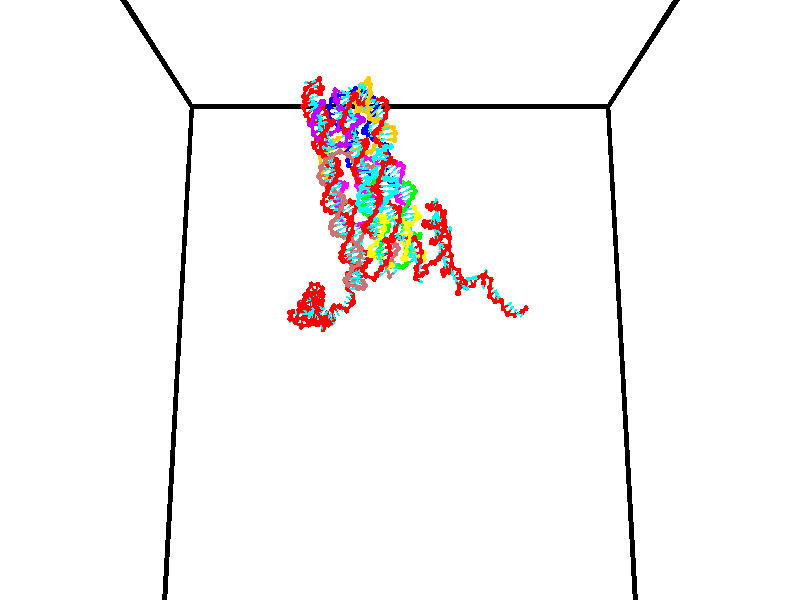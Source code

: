 // switches for output
#declare DRAW_BASES = 1; // possible values are 0, 1; only relevant for DNA ribbons
#declare DRAW_BASES_TYPE = 3; // possible values are 1, 2, 3; only relevant for DNA ribbons
#declare DRAW_FOG = 0; // set to 1 to enable fog

#include "colors.inc"

#include "transforms.inc"
background { rgb <1, 1, 1>}

#default {
   normal{
       ripples 0.25
       frequency 0.20
       turbulence 0.2
       lambda 5
   }
	finish {
		phong 0.1
		phong_size 40.
	}
}

// original window dimensions: 1024x640


// camera settings

camera {
	sky <0, 0.179814, -0.983701>
	up <0, 0.179814, -0.983701>
	right 1.6 * <1, 0, 0>
	location <35, 94.9851, 44.8844>
	look_at <35, 29.7336, 32.9568>
	direction <0, -65.2515, -11.9276>
	angle 67.0682
}


# declare cpy_camera_pos = <35, 94.9851, 44.8844>;
# if (DRAW_FOG = 1)
fog {
	fog_type 2
	up vnormalize(cpy_camera_pos)
	color rgbt<1,1,1,0.3>
	distance 1e-5
	fog_alt 3e-3
	fog_offset 56
}
# end


// LIGHTS

# declare lum = 6;
global_settings {
	ambient_light rgb lum * <0.05, 0.05, 0.05>
	max_trace_level 15
}# declare cpy_direct_light_amount = 0.25;
light_source
{	1000 * <-1, -1.16352, -0.803886>,
	rgb lum * cpy_direct_light_amount
	parallel
}

light_source
{	1000 * <1, 1.16352, 0.803886>,
	rgb lum * cpy_direct_light_amount
	parallel
}

// strand 0

// nucleotide -1

// particle -1
sphere {
	<24.263544, 35.289894, 34.952801> 0.250000
	pigment { color rgbt <1,0,0,0> }
	no_shadow
}
cylinder {
	<24.156216, 35.276318, 35.337894>,  <24.091818, 35.268173, 35.568951>, 0.100000
	pigment { color rgbt <1,0,0,0> }
	no_shadow
}
cylinder {
	<24.156216, 35.276318, 35.337894>,  <24.263544, 35.289894, 34.952801>, 0.100000
	pigment { color rgbt <1,0,0,0> }
	no_shadow
}

// particle -1
sphere {
	<24.156216, 35.276318, 35.337894> 0.100000
	pigment { color rgbt <1,0,0,0> }
	no_shadow
}
sphere {
	0, 1
	scale<0.080000,0.200000,0.300000>
	matrix <0.707550, 0.671261, 0.220864,
		-0.653740, 0.740443, -0.156100,
		-0.268321, -0.033939, 0.962732,
		24.075720, 35.266136, 35.626713>
	pigment { color rgbt <0,1,1,0> }
	no_shadow
}
cylinder {
	<24.075830, 35.924847, 35.144405>,  <24.263544, 35.289894, 34.952801>, 0.130000
	pigment { color rgbt <1,0,0,0> }
	no_shadow
}

// nucleotide -1

// particle -1
sphere {
	<24.075830, 35.924847, 35.144405> 0.250000
	pigment { color rgbt <1,0,0,0> }
	no_shadow
}
cylinder {
	<24.215609, 35.705772, 35.448490>,  <24.299475, 35.574326, 35.630943>, 0.100000
	pigment { color rgbt <1,0,0,0> }
	no_shadow
}
cylinder {
	<24.215609, 35.705772, 35.448490>,  <24.075830, 35.924847, 35.144405>, 0.100000
	pigment { color rgbt <1,0,0,0> }
	no_shadow
}

// particle -1
sphere {
	<24.215609, 35.705772, 35.448490> 0.100000
	pigment { color rgbt <1,0,0,0> }
	no_shadow
}
sphere {
	0, 1
	scale<0.080000,0.200000,0.300000>
	matrix <0.744225, 0.655172, 0.129919,
		-0.569227, 0.520371, 0.636549,
		0.349443, -0.547689, 0.760215,
		24.320442, 35.541466, 35.676556>
	pigment { color rgbt <0,1,1,0> }
	no_shadow
}
cylinder {
	<24.199354, 36.430634, 35.728367>,  <24.075830, 35.924847, 35.144405>, 0.130000
	pigment { color rgbt <1,0,0,0> }
	no_shadow
}

// nucleotide -1

// particle -1
sphere {
	<24.199354, 36.430634, 35.728367> 0.250000
	pigment { color rgbt <1,0,0,0> }
	no_shadow
}
cylinder {
	<24.433670, 36.107517, 35.754700>,  <24.574259, 35.913647, 35.770500>, 0.100000
	pigment { color rgbt <1,0,0,0> }
	no_shadow
}
cylinder {
	<24.433670, 36.107517, 35.754700>,  <24.199354, 36.430634, 35.728367>, 0.100000
	pigment { color rgbt <1,0,0,0> }
	no_shadow
}

// particle -1
sphere {
	<24.433670, 36.107517, 35.754700> 0.100000
	pigment { color rgbt <1,0,0,0> }
	no_shadow
}
sphere {
	0, 1
	scale<0.080000,0.200000,0.300000>
	matrix <0.808940, 0.577776, -0.108588,
		0.049682, 0.116862, 0.991905,
		0.585788, -0.807786, 0.065830,
		24.609407, 35.865181, 35.774448>
	pigment { color rgbt <0,1,1,0> }
	no_shadow
}
cylinder {
	<24.791431, 36.721153, 36.062580>,  <24.199354, 36.430634, 35.728367>, 0.130000
	pigment { color rgbt <1,0,0,0> }
	no_shadow
}

// nucleotide -1

// particle -1
sphere {
	<24.791431, 36.721153, 36.062580> 0.250000
	pigment { color rgbt <1,0,0,0> }
	no_shadow
}
cylinder {
	<24.922993, 36.385906, 35.888512>,  <25.001928, 36.184757, 35.784069>, 0.100000
	pigment { color rgbt <1,0,0,0> }
	no_shadow
}
cylinder {
	<24.922993, 36.385906, 35.888512>,  <24.791431, 36.721153, 36.062580>, 0.100000
	pigment { color rgbt <1,0,0,0> }
	no_shadow
}

// particle -1
sphere {
	<24.922993, 36.385906, 35.888512> 0.100000
	pigment { color rgbt <1,0,0,0> }
	no_shadow
}
sphere {
	0, 1
	scale<0.080000,0.200000,0.300000>
	matrix <0.921313, 0.385966, -0.047029,
		0.207378, -0.385462, 0.899118,
		0.328901, -0.838122, -0.435173,
		25.021664, 36.134468, 35.757961>
	pigment { color rgbt <0,1,1,0> }
	no_shadow
}
cylinder {
	<25.317600, 36.455315, 36.394341>,  <24.791431, 36.721153, 36.062580>, 0.130000
	pigment { color rgbt <1,0,0,0> }
	no_shadow
}

// nucleotide -1

// particle -1
sphere {
	<25.317600, 36.455315, 36.394341> 0.250000
	pigment { color rgbt <1,0,0,0> }
	no_shadow
}
cylinder {
	<25.344971, 36.368771, 36.004776>,  <25.361393, 36.316845, 35.771038>, 0.100000
	pigment { color rgbt <1,0,0,0> }
	no_shadow
}
cylinder {
	<25.344971, 36.368771, 36.004776>,  <25.317600, 36.455315, 36.394341>, 0.100000
	pigment { color rgbt <1,0,0,0> }
	no_shadow
}

// particle -1
sphere {
	<25.344971, 36.368771, 36.004776> 0.100000
	pigment { color rgbt <1,0,0,0> }
	no_shadow
}
sphere {
	0, 1
	scale<0.080000,0.200000,0.300000>
	matrix <0.909707, 0.414296, -0.028120,
		0.409572, -0.884052, 0.225172,
		0.068428, -0.216358, -0.973913,
		25.365499, 36.303864, 35.712601>
	pigment { color rgbt <0,1,1,0> }
	no_shadow
}
cylinder {
	<25.987316, 36.076702, 36.162289>,  <25.317600, 36.455315, 36.394341>, 0.130000
	pigment { color rgbt <1,0,0,0> }
	no_shadow
}

// nucleotide -1

// particle -1
sphere {
	<25.987316, 36.076702, 36.162289> 0.250000
	pigment { color rgbt <1,0,0,0> }
	no_shadow
}
cylinder {
	<25.849539, 36.319565, 35.875870>,  <25.766872, 36.465282, 35.704018>, 0.100000
	pigment { color rgbt <1,0,0,0> }
	no_shadow
}
cylinder {
	<25.849539, 36.319565, 35.875870>,  <25.987316, 36.076702, 36.162289>, 0.100000
	pigment { color rgbt <1,0,0,0> }
	no_shadow
}

// particle -1
sphere {
	<25.849539, 36.319565, 35.875870> 0.100000
	pigment { color rgbt <1,0,0,0> }
	no_shadow
}
sphere {
	0, 1
	scale<0.080000,0.200000,0.300000>
	matrix <0.859466, 0.510813, 0.019697,
		0.377725, -0.608634, -0.697774,
		-0.344444, 0.607153, -0.716047,
		25.746206, 36.501709, 35.661057>
	pigment { color rgbt <0,1,1,0> }
	no_shadow
}
cylinder {
	<26.497087, 36.196369, 35.685814>,  <25.987316, 36.076702, 36.162289>, 0.130000
	pigment { color rgbt <1,0,0,0> }
	no_shadow
}

// nucleotide -1

// particle -1
sphere {
	<26.497087, 36.196369, 35.685814> 0.250000
	pigment { color rgbt <1,0,0,0> }
	no_shadow
}
cylinder {
	<26.267424, 36.511101, 35.595268>,  <26.129625, 36.699940, 35.540943>, 0.100000
	pigment { color rgbt <1,0,0,0> }
	no_shadow
}
cylinder {
	<26.267424, 36.511101, 35.595268>,  <26.497087, 36.196369, 35.685814>, 0.100000
	pigment { color rgbt <1,0,0,0> }
	no_shadow
}

// particle -1
sphere {
	<26.267424, 36.511101, 35.595268> 0.100000
	pigment { color rgbt <1,0,0,0> }
	no_shadow
}
sphere {
	0, 1
	scale<0.080000,0.200000,0.300000>
	matrix <0.817909, 0.538742, -0.201944,
		-0.036946, -0.301091, -0.952880,
		-0.574160, 0.786830, -0.226360,
		26.095175, 36.747150, 35.527359>
	pigment { color rgbt <0,1,1,0> }
	no_shadow
}
cylinder {
	<26.673971, 36.418713, 35.025650>,  <26.497087, 36.196369, 35.685814>, 0.130000
	pigment { color rgbt <1,0,0,0> }
	no_shadow
}

// nucleotide -1

// particle -1
sphere {
	<26.673971, 36.418713, 35.025650> 0.250000
	pigment { color rgbt <1,0,0,0> }
	no_shadow
}
cylinder {
	<26.524630, 36.740570, 35.210323>,  <26.435024, 36.933685, 35.321129>, 0.100000
	pigment { color rgbt <1,0,0,0> }
	no_shadow
}
cylinder {
	<26.524630, 36.740570, 35.210323>,  <26.673971, 36.418713, 35.025650>, 0.100000
	pigment { color rgbt <1,0,0,0> }
	no_shadow
}

// particle -1
sphere {
	<26.524630, 36.740570, 35.210323> 0.100000
	pigment { color rgbt <1,0,0,0> }
	no_shadow
}
sphere {
	0, 1
	scale<0.080000,0.200000,0.300000>
	matrix <0.855282, 0.491312, -0.164638,
		-0.359306, 0.333402, -0.871632,
		-0.373353, 0.804646, 0.461684,
		26.412624, 36.981964, 35.348827>
	pigment { color rgbt <0,1,1,0> }
	no_shadow
}
cylinder {
	<26.781403, 37.049313, 34.595009>,  <26.673971, 36.418713, 35.025650>, 0.130000
	pigment { color rgbt <1,0,0,0> }
	no_shadow
}

// nucleotide -1

// particle -1
sphere {
	<26.781403, 37.049313, 34.595009> 0.250000
	pigment { color rgbt <1,0,0,0> }
	no_shadow
}
cylinder {
	<26.694855, 37.215855, 34.948242>,  <26.642927, 37.315781, 35.160183>, 0.100000
	pigment { color rgbt <1,0,0,0> }
	no_shadow
}
cylinder {
	<26.694855, 37.215855, 34.948242>,  <26.781403, 37.049313, 34.595009>, 0.100000
	pigment { color rgbt <1,0,0,0> }
	no_shadow
}

// particle -1
sphere {
	<26.694855, 37.215855, 34.948242> 0.100000
	pigment { color rgbt <1,0,0,0> }
	no_shadow
}
sphere {
	0, 1
	scale<0.080000,0.200000,0.300000>
	matrix <0.787166, 0.609460, -0.094485,
		-0.577542, 0.674687, -0.459612,
		-0.216367, 0.416360, 0.883080,
		26.629944, 37.340763, 35.213165>
	pigment { color rgbt <0,1,1,0> }
	no_shadow
}
cylinder {
	<26.916641, 37.668049, 34.401062>,  <26.781403, 37.049313, 34.595009>, 0.130000
	pigment { color rgbt <1,0,0,0> }
	no_shadow
}

// nucleotide -1

// particle -1
sphere {
	<26.916641, 37.668049, 34.401062> 0.250000
	pigment { color rgbt <1,0,0,0> }
	no_shadow
}
cylinder {
	<26.896763, 37.705620, 34.798798>,  <26.884836, 37.728161, 35.037437>, 0.100000
	pigment { color rgbt <1,0,0,0> }
	no_shadow
}
cylinder {
	<26.896763, 37.705620, 34.798798>,  <26.916641, 37.668049, 34.401062>, 0.100000
	pigment { color rgbt <1,0,0,0> }
	no_shadow
}

// particle -1
sphere {
	<26.896763, 37.705620, 34.798798> 0.100000
	pigment { color rgbt <1,0,0,0> }
	no_shadow
}
sphere {
	0, 1
	scale<0.080000,0.200000,0.300000>
	matrix <0.608415, 0.792374, -0.044438,
		-0.792061, 0.602762, -0.096522,
		-0.049696, 0.093923, 0.994338,
		26.881853, 37.733795, 35.097099>
	pigment { color rgbt <0,1,1,0> }
	no_shadow
}
cylinder {
	<26.757801, 38.389084, 34.522472>,  <26.916641, 37.668049, 34.401062>, 0.130000
	pigment { color rgbt <1,0,0,0> }
	no_shadow
}

// nucleotide -1

// particle -1
sphere {
	<26.757801, 38.389084, 34.522472> 0.250000
	pigment { color rgbt <1,0,0,0> }
	no_shadow
}
cylinder {
	<26.944942, 38.249512, 34.847275>,  <27.057228, 38.165768, 35.042156>, 0.100000
	pigment { color rgbt <1,0,0,0> }
	no_shadow
}
cylinder {
	<26.944942, 38.249512, 34.847275>,  <26.757801, 38.389084, 34.522472>, 0.100000
	pigment { color rgbt <1,0,0,0> }
	no_shadow
}

// particle -1
sphere {
	<26.944942, 38.249512, 34.847275> 0.100000
	pigment { color rgbt <1,0,0,0> }
	no_shadow
}
sphere {
	0, 1
	scale<0.080000,0.200000,0.300000>
	matrix <0.649833, 0.758530, -0.048464,
		-0.599024, 0.550346, 0.581627,
		0.467853, -0.348929, 0.812011,
		27.085299, 38.144833, 35.090878>
	pigment { color rgbt <0,1,1,0> }
	no_shadow
}
cylinder {
	<26.920980, 38.952244, 35.036144>,  <26.757801, 38.389084, 34.522472>, 0.130000
	pigment { color rgbt <1,0,0,0> }
	no_shadow
}

// nucleotide -1

// particle -1
sphere {
	<26.920980, 38.952244, 35.036144> 0.250000
	pigment { color rgbt <1,0,0,0> }
	no_shadow
}
cylinder {
	<27.174553, 38.665913, 35.153255>,  <27.326696, 38.494114, 35.223522>, 0.100000
	pigment { color rgbt <1,0,0,0> }
	no_shadow
}
cylinder {
	<27.174553, 38.665913, 35.153255>,  <26.920980, 38.952244, 35.036144>, 0.100000
	pigment { color rgbt <1,0,0,0> }
	no_shadow
}

// particle -1
sphere {
	<27.174553, 38.665913, 35.153255> 0.100000
	pigment { color rgbt <1,0,0,0> }
	no_shadow
}
sphere {
	0, 1
	scale<0.080000,0.200000,0.300000>
	matrix <0.705716, 0.690275, 0.159644,
		-0.316378, 0.105418, 0.942758,
		0.633932, -0.715827, 0.292783,
		27.364733, 38.451164, 35.241089>
	pigment { color rgbt <0,1,1,0> }
	no_shadow
}
cylinder {
	<27.203075, 39.123405, 35.594898>,  <26.920980, 38.952244, 35.036144>, 0.130000
	pigment { color rgbt <1,0,0,0> }
	no_shadow
}

// nucleotide -1

// particle -1
sphere {
	<27.203075, 39.123405, 35.594898> 0.250000
	pigment { color rgbt <1,0,0,0> }
	no_shadow
}
cylinder {
	<27.474203, 38.861282, 35.461552>,  <27.636879, 38.704010, 35.381542>, 0.100000
	pigment { color rgbt <1,0,0,0> }
	no_shadow
}
cylinder {
	<27.474203, 38.861282, 35.461552>,  <27.203075, 39.123405, 35.594898>, 0.100000
	pigment { color rgbt <1,0,0,0> }
	no_shadow
}

// particle -1
sphere {
	<27.474203, 38.861282, 35.461552> 0.100000
	pigment { color rgbt <1,0,0,0> }
	no_shadow
}
sphere {
	0, 1
	scale<0.080000,0.200000,0.300000>
	matrix <0.699855, 0.436122, 0.565685,
		-0.225310, -0.616740, 0.754233,
		0.677818, -0.655309, -0.333366,
		27.677549, 38.664688, 35.361542>
	pigment { color rgbt <0,1,1,0> }
	no_shadow
}
cylinder {
	<27.586840, 38.798264, 36.218018>,  <27.203075, 39.123405, 35.594898>, 0.130000
	pigment { color rgbt <1,0,0,0> }
	no_shadow
}

// nucleotide -1

// particle -1
sphere {
	<27.586840, 38.798264, 36.218018> 0.250000
	pigment { color rgbt <1,0,0,0> }
	no_shadow
}
cylinder {
	<27.837151, 38.781292, 35.906479>,  <27.987337, 38.771107, 35.719555>, 0.100000
	pigment { color rgbt <1,0,0,0> }
	no_shadow
}
cylinder {
	<27.837151, 38.781292, 35.906479>,  <27.586840, 38.798264, 36.218018>, 0.100000
	pigment { color rgbt <1,0,0,0> }
	no_shadow
}

// particle -1
sphere {
	<27.837151, 38.781292, 35.906479> 0.100000
	pigment { color rgbt <1,0,0,0> }
	no_shadow
}
sphere {
	0, 1
	scale<0.080000,0.200000,0.300000>
	matrix <0.760599, 0.254516, 0.597253,
		0.172886, -0.966137, 0.191545,
		0.625779, -0.042432, -0.778845,
		28.024885, 38.768562, 35.672825>
	pigment { color rgbt <0,1,1,0> }
	no_shadow
}
cylinder {
	<28.181622, 38.298927, 36.306202>,  <27.586840, 38.798264, 36.218018>, 0.130000
	pigment { color rgbt <1,0,0,0> }
	no_shadow
}

// nucleotide -1

// particle -1
sphere {
	<28.181622, 38.298927, 36.306202> 0.250000
	pigment { color rgbt <1,0,0,0> }
	no_shadow
}
cylinder {
	<28.301435, 38.593239, 36.063251>,  <28.373323, 38.769825, 35.917480>, 0.100000
	pigment { color rgbt <1,0,0,0> }
	no_shadow
}
cylinder {
	<28.301435, 38.593239, 36.063251>,  <28.181622, 38.298927, 36.306202>, 0.100000
	pigment { color rgbt <1,0,0,0> }
	no_shadow
}

// particle -1
sphere {
	<28.301435, 38.593239, 36.063251> 0.100000
	pigment { color rgbt <1,0,0,0> }
	no_shadow
}
sphere {
	0, 1
	scale<0.080000,0.200000,0.300000>
	matrix <0.682945, 0.279192, 0.675009,
		0.666233, -0.616995, -0.418869,
		0.299532, 0.735778, -0.607381,
		28.391294, 38.813972, 35.881039>
	pigment { color rgbt <0,1,1,0> }
	no_shadow
}
cylinder {
	<27.679951, 38.018116, 36.813618>,  <28.181622, 38.298927, 36.306202>, 0.130000
	pigment { color rgbt <1,0,0,0> }
	no_shadow
}

// nucleotide -1

// particle -1
sphere {
	<27.679951, 38.018116, 36.813618> 0.250000
	pigment { color rgbt <1,0,0,0> }
	no_shadow
}
cylinder {
	<27.645664, 38.415745, 36.786854>,  <27.625092, 38.654320, 36.770794>, 0.100000
	pigment { color rgbt <1,0,0,0> }
	no_shadow
}
cylinder {
	<27.645664, 38.415745, 36.786854>,  <27.679951, 38.018116, 36.813618>, 0.100000
	pigment { color rgbt <1,0,0,0> }
	no_shadow
}

// particle -1
sphere {
	<27.645664, 38.415745, 36.786854> 0.100000
	pigment { color rgbt <1,0,0,0> }
	no_shadow
}
sphere {
	0, 1
	scale<0.080000,0.200000,0.300000>
	matrix <0.963434, 0.065590, -0.259796,
		-0.253867, -0.086731, -0.963343,
		-0.085718, 0.994070, -0.066908,
		27.619949, 38.713966, 36.766781>
	pigment { color rgbt <0,1,1,0> }
	no_shadow
}
cylinder {
	<27.633442, 37.641872, 36.152699>,  <27.679951, 38.018116, 36.813618>, 0.130000
	pigment { color rgbt <1,0,0,0> }
	no_shadow
}

// nucleotide -1

// particle -1
sphere {
	<27.633442, 37.641872, 36.152699> 0.250000
	pigment { color rgbt <1,0,0,0> }
	no_shadow
}
cylinder {
	<27.461336, 37.827419, 35.842937>,  <27.358072, 37.938747, 35.657082>, 0.100000
	pigment { color rgbt <1,0,0,0> }
	no_shadow
}
cylinder {
	<27.461336, 37.827419, 35.842937>,  <27.633442, 37.641872, 36.152699>, 0.100000
	pigment { color rgbt <1,0,0,0> }
	no_shadow
}

// particle -1
sphere {
	<27.461336, 37.827419, 35.842937> 0.100000
	pigment { color rgbt <1,0,0,0> }
	no_shadow
}
sphere {
	0, 1
	scale<0.080000,0.200000,0.300000>
	matrix <-0.824322, -0.551548, 0.127622,
		-0.367919, 0.693266, 0.619692,
		-0.430266, 0.463872, -0.774399,
		27.332256, 37.966579, 35.610619>
	pigment { color rgbt <0,1,1,0> }
	no_shadow
}
cylinder {
	<27.035572, 38.015736, 36.382698>,  <27.633442, 37.641872, 36.152699>, 0.130000
	pigment { color rgbt <1,0,0,0> }
	no_shadow
}

// nucleotide -1

// particle -1
sphere {
	<27.035572, 38.015736, 36.382698> 0.250000
	pigment { color rgbt <1,0,0,0> }
	no_shadow
}
cylinder {
	<27.004175, 37.908844, 35.998524>,  <26.985338, 37.844707, 35.768021>, 0.100000
	pigment { color rgbt <1,0,0,0> }
	no_shadow
}
cylinder {
	<27.004175, 37.908844, 35.998524>,  <27.035572, 38.015736, 36.382698>, 0.100000
	pigment { color rgbt <1,0,0,0> }
	no_shadow
}

// particle -1
sphere {
	<27.004175, 37.908844, 35.998524> 0.100000
	pigment { color rgbt <1,0,0,0> }
	no_shadow
}
sphere {
	0, 1
	scale<0.080000,0.200000,0.300000>
	matrix <-0.777817, -0.586193, 0.226667,
		-0.623571, 0.764831, -0.161845,
		-0.078490, -0.267229, -0.960431,
		26.980629, 37.828674, 35.710396>
	pigment { color rgbt <0,1,1,0> }
	no_shadow
}
cylinder {
	<26.354738, 37.848400, 36.341927>,  <27.035572, 38.015736, 36.382698>, 0.130000
	pigment { color rgbt <1,0,0,0> }
	no_shadow
}

// nucleotide -1

// particle -1
sphere {
	<26.354738, 37.848400, 36.341927> 0.250000
	pigment { color rgbt <1,0,0,0> }
	no_shadow
}
cylinder {
	<26.439009, 37.723988, 35.971226>,  <26.489571, 37.649342, 35.748806>, 0.100000
	pigment { color rgbt <1,0,0,0> }
	no_shadow
}
cylinder {
	<26.439009, 37.723988, 35.971226>,  <26.354738, 37.848400, 36.341927>, 0.100000
	pigment { color rgbt <1,0,0,0> }
	no_shadow
}

// particle -1
sphere {
	<26.439009, 37.723988, 35.971226> 0.100000
	pigment { color rgbt <1,0,0,0> }
	no_shadow
}
sphere {
	0, 1
	scale<0.080000,0.200000,0.300000>
	matrix <-0.853903, -0.520064, -0.019575,
		-0.475884, 0.795484, -0.375154,
		0.210676, -0.311030, -0.926756,
		26.502211, 37.630680, 35.693199>
	pigment { color rgbt <0,1,1,0> }
	no_shadow
}
cylinder {
	<25.751678, 37.997044, 35.936806>,  <26.354738, 37.848400, 36.341927>, 0.130000
	pigment { color rgbt <1,0,0,0> }
	no_shadow
}

// nucleotide -1

// particle -1
sphere {
	<25.751678, 37.997044, 35.936806> 0.250000
	pigment { color rgbt <1,0,0,0> }
	no_shadow
}
cylinder {
	<25.944141, 37.690693, 35.766197>,  <26.059620, 37.506882, 35.663830>, 0.100000
	pigment { color rgbt <1,0,0,0> }
	no_shadow
}
cylinder {
	<25.944141, 37.690693, 35.766197>,  <25.751678, 37.997044, 35.936806>, 0.100000
	pigment { color rgbt <1,0,0,0> }
	no_shadow
}

// particle -1
sphere {
	<25.944141, 37.690693, 35.766197> 0.100000
	pigment { color rgbt <1,0,0,0> }
	no_shadow
}
sphere {
	0, 1
	scale<0.080000,0.200000,0.300000>
	matrix <-0.818238, -0.566973, 0.095017,
		-0.314599, 0.303280, -0.899471,
		0.481159, -0.765874, -0.426525,
		26.088490, 37.460930, 35.638241>
	pigment { color rgbt <0,1,1,0> }
	no_shadow
}
cylinder {
	<25.081385, 37.619370, 35.956837>,  <25.751678, 37.997044, 35.936806>, 0.130000
	pigment { color rgbt <1,0,0,0> }
	no_shadow
}

// nucleotide -1

// particle -1
sphere {
	<25.081385, 37.619370, 35.956837> 0.250000
	pigment { color rgbt <1,0,0,0> }
	no_shadow
}
cylinder {
	<25.377619, 37.352943, 35.921314>,  <25.555359, 37.193089, 35.900002>, 0.100000
	pigment { color rgbt <1,0,0,0> }
	no_shadow
}
cylinder {
	<25.377619, 37.352943, 35.921314>,  <25.081385, 37.619370, 35.956837>, 0.100000
	pigment { color rgbt <1,0,0,0> }
	no_shadow
}

// particle -1
sphere {
	<25.377619, 37.352943, 35.921314> 0.100000
	pigment { color rgbt <1,0,0,0> }
	no_shadow
}
sphere {
	0, 1
	scale<0.080000,0.200000,0.300000>
	matrix <-0.661886, -0.745883, 0.074599,
		-0.115929, 0.003535, -0.993251,
		0.740586, -0.666067, -0.088810,
		25.599794, 37.153122, 35.894672>
	pigment { color rgbt <0,1,1,0> }
	no_shadow
}
cylinder {
	<25.282055, 37.705063, 35.234303>,  <25.081385, 37.619370, 35.956837>, 0.130000
	pigment { color rgbt <1,0,0,0> }
	no_shadow
}

// nucleotide -1

// particle -1
sphere {
	<25.282055, 37.705063, 35.234303> 0.250000
	pigment { color rgbt <1,0,0,0> }
	no_shadow
}
cylinder {
	<25.546083, 37.413185, 35.305695>,  <25.704500, 37.238060, 35.348530>, 0.100000
	pigment { color rgbt <1,0,0,0> }
	no_shadow
}
cylinder {
	<25.546083, 37.413185, 35.305695>,  <25.282055, 37.705063, 35.234303>, 0.100000
	pigment { color rgbt <1,0,0,0> }
	no_shadow
}

// particle -1
sphere {
	<25.546083, 37.413185, 35.305695> 0.100000
	pigment { color rgbt <1,0,0,0> }
	no_shadow
}
sphere {
	0, 1
	scale<0.080000,0.200000,0.300000>
	matrix <-0.704935, -0.683772, -0.188475,
		0.259567, -0.001409, -0.965724,
		0.660069, -0.729694, 0.178478,
		25.744104, 37.194275, 35.359238>
	pigment { color rgbt <0,1,1,0> }
	no_shadow
}
cylinder {
	<25.220352, 37.239090, 34.685112>,  <25.282055, 37.705063, 35.234303>, 0.130000
	pigment { color rgbt <1,0,0,0> }
	no_shadow
}

// nucleotide -1

// particle -1
sphere {
	<25.220352, 37.239090, 34.685112> 0.250000
	pigment { color rgbt <1,0,0,0> }
	no_shadow
}
cylinder {
	<25.367857, 37.042797, 35.000885>,  <25.456360, 36.925022, 35.190350>, 0.100000
	pigment { color rgbt <1,0,0,0> }
	no_shadow
}
cylinder {
	<25.367857, 37.042797, 35.000885>,  <25.220352, 37.239090, 34.685112>, 0.100000
	pigment { color rgbt <1,0,0,0> }
	no_shadow
}

// particle -1
sphere {
	<25.367857, 37.042797, 35.000885> 0.100000
	pigment { color rgbt <1,0,0,0> }
	no_shadow
}
sphere {
	0, 1
	scale<0.080000,0.200000,0.300000>
	matrix <-0.761499, -0.646519, -0.046177,
		0.533042, -0.584122, -0.612101,
		0.368761, -0.490728, 0.789431,
		25.478485, 36.895580, 35.237713>
	pigment { color rgbt <0,1,1,0> }
	no_shadow
}
cylinder {
	<25.404005, 36.586407, 34.522854>,  <25.220352, 37.239090, 34.685112>, 0.130000
	pigment { color rgbt <1,0,0,0> }
	no_shadow
}

// nucleotide -1

// particle -1
sphere {
	<25.404005, 36.586407, 34.522854> 0.250000
	pigment { color rgbt <1,0,0,0> }
	no_shadow
}
cylinder {
	<25.275465, 36.600418, 34.901379>,  <25.198341, 36.608826, 35.128494>, 0.100000
	pigment { color rgbt <1,0,0,0> }
	no_shadow
}
cylinder {
	<25.275465, 36.600418, 34.901379>,  <25.404005, 36.586407, 34.522854>, 0.100000
	pigment { color rgbt <1,0,0,0> }
	no_shadow
}

// particle -1
sphere {
	<25.275465, 36.600418, 34.901379> 0.100000
	pigment { color rgbt <1,0,0,0> }
	no_shadow
}
sphere {
	0, 1
	scale<0.080000,0.200000,0.300000>
	matrix <-0.647074, -0.737746, -0.192422,
		0.691398, -0.674169, 0.259741,
		-0.321348, 0.035031, 0.946313,
		25.179060, 36.610928, 35.185272>
	pigment { color rgbt <0,1,1,0> }
	no_shadow
}
cylinder {
	<25.596333, 36.081814, 35.033112>,  <25.404005, 36.586407, 34.522854>, 0.130000
	pigment { color rgbt <1,0,0,0> }
	no_shadow
}

// nucleotide -1

// particle -1
sphere {
	<25.596333, 36.081814, 35.033112> 0.250000
	pigment { color rgbt <1,0,0,0> }
	no_shadow
}
cylinder {
	<25.225613, 36.173653, 35.151993>,  <25.003181, 36.228756, 35.223320>, 0.100000
	pigment { color rgbt <1,0,0,0> }
	no_shadow
}
cylinder {
	<25.225613, 36.173653, 35.151993>,  <25.596333, 36.081814, 35.033112>, 0.100000
	pigment { color rgbt <1,0,0,0> }
	no_shadow
}

// particle -1
sphere {
	<25.225613, 36.173653, 35.151993> 0.100000
	pigment { color rgbt <1,0,0,0> }
	no_shadow
}
sphere {
	0, 1
	scale<0.080000,0.200000,0.300000>
	matrix <-0.321627, -0.893824, -0.312467,
		0.193903, -0.385182, 0.902240,
		-0.926800, 0.229596, 0.297199,
		24.947573, 36.242531, 35.241154>
	pigment { color rgbt <0,1,1,0> }
	no_shadow
}
cylinder {
	<25.755325, 35.455750, 34.699738>,  <25.596333, 36.081814, 35.033112>, 0.130000
	pigment { color rgbt <1,0,0,0> }
	no_shadow
}

// nucleotide -1

// particle -1
sphere {
	<25.755325, 35.455750, 34.699738> 0.250000
	pigment { color rgbt <1,0,0,0> }
	no_shadow
}
cylinder {
	<25.985929, 35.136616, 34.770275>,  <26.124292, 34.945137, 34.812599>, 0.100000
	pigment { color rgbt <1,0,0,0> }
	no_shadow
}
cylinder {
	<25.985929, 35.136616, 34.770275>,  <25.755325, 35.455750, 34.699738>, 0.100000
	pigment { color rgbt <1,0,0,0> }
	no_shadow
}

// particle -1
sphere {
	<25.985929, 35.136616, 34.770275> 0.100000
	pigment { color rgbt <1,0,0,0> }
	no_shadow
}
sphere {
	0, 1
	scale<0.080000,0.200000,0.300000>
	matrix <-0.782801, -0.601165, -0.160696,
		0.234221, -0.045400, -0.971123,
		0.576510, -0.797834, 0.176344,
		26.158882, 34.897266, 34.823177>
	pigment { color rgbt <0,1,1,0> }
	no_shadow
}
cylinder {
	<26.404013, 35.760429, 35.109852>,  <25.755325, 35.455750, 34.699738>, 0.130000
	pigment { color rgbt <1,0,0,0> }
	no_shadow
}

// nucleotide -1

// particle -1
sphere {
	<26.404013, 35.760429, 35.109852> 0.250000
	pigment { color rgbt <1,0,0,0> }
	no_shadow
}
cylinder {
	<26.608389, 35.435627, 35.222694>,  <26.731014, 35.240746, 35.290398>, 0.100000
	pigment { color rgbt <1,0,0,0> }
	no_shadow
}
cylinder {
	<26.608389, 35.435627, 35.222694>,  <26.404013, 35.760429, 35.109852>, 0.100000
	pigment { color rgbt <1,0,0,0> }
	no_shadow
}

// particle -1
sphere {
	<26.608389, 35.435627, 35.222694> 0.100000
	pigment { color rgbt <1,0,0,0> }
	no_shadow
}
sphere {
	0, 1
	scale<0.080000,0.200000,0.300000>
	matrix <-0.535537, -0.557392, -0.634440,
		0.672413, 0.173085, -0.719655,
		0.510942, -0.812007, 0.282104,
		26.761671, 35.192024, 35.307327>
	pigment { color rgbt <0,1,1,0> }
	no_shadow
}
cylinder {
	<26.490494, 35.343204, 34.475994>,  <26.404013, 35.760429, 35.109852>, 0.130000
	pigment { color rgbt <1,0,0,0> }
	no_shadow
}

// nucleotide -1

// particle -1
sphere {
	<26.490494, 35.343204, 34.475994> 0.250000
	pigment { color rgbt <1,0,0,0> }
	no_shadow
}
cylinder {
	<26.566957, 35.073570, 34.761391>,  <26.612835, 34.911789, 34.932629>, 0.100000
	pigment { color rgbt <1,0,0,0> }
	no_shadow
}
cylinder {
	<26.566957, 35.073570, 34.761391>,  <26.490494, 35.343204, 34.475994>, 0.100000
	pigment { color rgbt <1,0,0,0> }
	no_shadow
}

// particle -1
sphere {
	<26.566957, 35.073570, 34.761391> 0.100000
	pigment { color rgbt <1,0,0,0> }
	no_shadow
}
sphere {
	0, 1
	scale<0.080000,0.200000,0.300000>
	matrix <-0.444206, -0.707612, -0.549514,
		0.875294, -0.211894, -0.434697,
		0.191158, -0.674082, 0.713494,
		26.624306, 34.871346, 34.975437>
	pigment { color rgbt <0,1,1,0> }
	no_shadow
}
cylinder {
	<26.854364, 34.835464, 34.154209>,  <26.490494, 35.343204, 34.475994>, 0.130000
	pigment { color rgbt <1,0,0,0> }
	no_shadow
}

// nucleotide -1

// particle -1
sphere {
	<26.854364, 34.835464, 34.154209> 0.250000
	pigment { color rgbt <1,0,0,0> }
	no_shadow
}
cylinder {
	<26.690161, 34.685635, 34.486755>,  <26.591639, 34.595737, 34.686283>, 0.100000
	pigment { color rgbt <1,0,0,0> }
	no_shadow
}
cylinder {
	<26.690161, 34.685635, 34.486755>,  <26.854364, 34.835464, 34.154209>, 0.100000
	pigment { color rgbt <1,0,0,0> }
	no_shadow
}

// particle -1
sphere {
	<26.690161, 34.685635, 34.486755> 0.100000
	pigment { color rgbt <1,0,0,0> }
	no_shadow
}
sphere {
	0, 1
	scale<0.080000,0.200000,0.300000>
	matrix <-0.356988, -0.772940, -0.524522,
		0.839072, -0.512110, 0.183580,
		-0.410509, -0.374576, 0.831370,
		26.567009, 34.573261, 34.736168>
	pigment { color rgbt <0,1,1,0> }
	no_shadow
}
cylinder {
	<26.988184, 34.111542, 34.171650>,  <26.854364, 34.835464, 34.154209>, 0.130000
	pigment { color rgbt <1,0,0,0> }
	no_shadow
}

// nucleotide -1

// particle -1
sphere {
	<26.988184, 34.111542, 34.171650> 0.250000
	pigment { color rgbt <1,0,0,0> }
	no_shadow
}
cylinder {
	<26.647785, 34.180283, 34.370152>,  <26.443546, 34.221527, 34.489254>, 0.100000
	pigment { color rgbt <1,0,0,0> }
	no_shadow
}
cylinder {
	<26.647785, 34.180283, 34.370152>,  <26.988184, 34.111542, 34.171650>, 0.100000
	pigment { color rgbt <1,0,0,0> }
	no_shadow
}

// particle -1
sphere {
	<26.647785, 34.180283, 34.370152> 0.100000
	pigment { color rgbt <1,0,0,0> }
	no_shadow
}
sphere {
	0, 1
	scale<0.080000,0.200000,0.300000>
	matrix <-0.446040, -0.735328, -0.510236,
		0.277225, -0.655560, 0.702416,
		-0.850996, 0.171855, 0.496257,
		26.392487, 34.231838, 34.519028>
	pigment { color rgbt <0,1,1,0> }
	no_shadow
}
cylinder {
	<26.806847, 33.481365, 34.535473>,  <26.988184, 34.111542, 34.171650>, 0.130000
	pigment { color rgbt <1,0,0,0> }
	no_shadow
}

// nucleotide -1

// particle -1
sphere {
	<26.806847, 33.481365, 34.535473> 0.250000
	pigment { color rgbt <1,0,0,0> }
	no_shadow
}
cylinder {
	<26.491917, 33.698326, 34.418224>,  <26.302959, 33.828503, 34.347878>, 0.100000
	pigment { color rgbt <1,0,0,0> }
	no_shadow
}
cylinder {
	<26.491917, 33.698326, 34.418224>,  <26.806847, 33.481365, 34.535473>, 0.100000
	pigment { color rgbt <1,0,0,0> }
	no_shadow
}

// particle -1
sphere {
	<26.491917, 33.698326, 34.418224> 0.100000
	pigment { color rgbt <1,0,0,0> }
	no_shadow
}
sphere {
	0, 1
	scale<0.080000,0.200000,0.300000>
	matrix <-0.368242, -0.795014, -0.482028,
		-0.494486, -0.271574, 0.825670,
		-0.787325, 0.542403, -0.293118,
		26.255718, 33.861046, 34.330288>
	pigment { color rgbt <0,1,1,0> }
	no_shadow
}
cylinder {
	<26.167583, 33.142216, 34.862396>,  <26.806847, 33.481365, 34.535473>, 0.130000
	pigment { color rgbt <1,0,0,0> }
	no_shadow
}

// nucleotide -1

// particle -1
sphere {
	<26.167583, 33.142216, 34.862396> 0.250000
	pigment { color rgbt <1,0,0,0> }
	no_shadow
}
cylinder {
	<26.156000, 33.332951, 34.510990>,  <26.149050, 33.447392, 34.300148>, 0.100000
	pigment { color rgbt <1,0,0,0> }
	no_shadow
}
cylinder {
	<26.156000, 33.332951, 34.510990>,  <26.167583, 33.142216, 34.862396>, 0.100000
	pigment { color rgbt <1,0,0,0> }
	no_shadow
}

// particle -1
sphere {
	<26.156000, 33.332951, 34.510990> 0.100000
	pigment { color rgbt <1,0,0,0> }
	no_shadow
}
sphere {
	0, 1
	scale<0.080000,0.200000,0.300000>
	matrix <-0.255646, -0.853186, -0.454663,
		-0.966337, 0.211423, 0.146607,
		-0.028956, 0.476837, -0.878515,
		26.147314, 33.476002, 34.247437>
	pigment { color rgbt <0,1,1,0> }
	no_shadow
}
cylinder {
	<25.599369, 32.904526, 34.490467>,  <26.167583, 33.142216, 34.862396>, 0.130000
	pigment { color rgbt <1,0,0,0> }
	no_shadow
}

// nucleotide -1

// particle -1
sphere {
	<25.599369, 32.904526, 34.490467> 0.250000
	pigment { color rgbt <1,0,0,0> }
	no_shadow
}
cylinder {
	<25.805771, 33.054958, 34.182621>,  <25.929611, 33.145218, 33.997913>, 0.100000
	pigment { color rgbt <1,0,0,0> }
	no_shadow
}
cylinder {
	<25.805771, 33.054958, 34.182621>,  <25.599369, 32.904526, 34.490467>, 0.100000
	pigment { color rgbt <1,0,0,0> }
	no_shadow
}

// particle -1
sphere {
	<25.805771, 33.054958, 34.182621> 0.100000
	pigment { color rgbt <1,0,0,0> }
	no_shadow
}
sphere {
	0, 1
	scale<0.080000,0.200000,0.300000>
	matrix <-0.285367, -0.771667, -0.568414,
		-0.807654, 0.512927, -0.290864,
		0.516005, 0.376079, -0.769613,
		25.960573, 33.167782, 33.951736>
	pigment { color rgbt <0,1,1,0> }
	no_shadow
}
cylinder {
	<25.087202, 33.095619, 33.919899>,  <25.599369, 32.904526, 34.490467>, 0.130000
	pigment { color rgbt <1,0,0,0> }
	no_shadow
}

// nucleotide -1

// particle -1
sphere {
	<25.087202, 33.095619, 33.919899> 0.250000
	pigment { color rgbt <1,0,0,0> }
	no_shadow
}
cylinder {
	<25.444672, 33.011406, 33.761391>,  <25.659153, 32.960880, 33.666286>, 0.100000
	pigment { color rgbt <1,0,0,0> }
	no_shadow
}
cylinder {
	<25.444672, 33.011406, 33.761391>,  <25.087202, 33.095619, 33.919899>, 0.100000
	pigment { color rgbt <1,0,0,0> }
	no_shadow
}

// particle -1
sphere {
	<25.444672, 33.011406, 33.761391> 0.100000
	pigment { color rgbt <1,0,0,0> }
	no_shadow
}
sphere {
	0, 1
	scale<0.080000,0.200000,0.300000>
	matrix <-0.391157, -0.798233, -0.458061,
		-0.219879, 0.564359, -0.795708,
		0.893672, -0.210529, -0.396268,
		25.712772, 32.948246, 33.642509>
	pigment { color rgbt <0,1,1,0> }
	no_shadow
}
cylinder {
	<25.034426, 32.915123, 33.102791>,  <25.087202, 33.095619, 33.919899>, 0.130000
	pigment { color rgbt <1,0,0,0> }
	no_shadow
}

// nucleotide -1

// particle -1
sphere {
	<25.034426, 32.915123, 33.102791> 0.250000
	pigment { color rgbt <1,0,0,0> }
	no_shadow
}
cylinder {
	<25.303995, 32.727295, 33.330940>,  <25.465736, 32.614597, 33.467831>, 0.100000
	pigment { color rgbt <1,0,0,0> }
	no_shadow
}
cylinder {
	<25.303995, 32.727295, 33.330940>,  <25.034426, 32.915123, 33.102791>, 0.100000
	pigment { color rgbt <1,0,0,0> }
	no_shadow
}

// particle -1
sphere {
	<25.303995, 32.727295, 33.330940> 0.100000
	pigment { color rgbt <1,0,0,0> }
	no_shadow
}
sphere {
	0, 1
	scale<0.080000,0.200000,0.300000>
	matrix <-0.423232, -0.878173, -0.222906,
		0.605558, -0.091179, -0.790561,
		0.673924, -0.469573, 0.570374,
		25.506172, 32.586422, 33.502052>
	pigment { color rgbt <0,1,1,0> }
	no_shadow
}
cylinder {
	<25.290283, 32.477108, 32.667141>,  <25.034426, 32.915123, 33.102791>, 0.130000
	pigment { color rgbt <1,0,0,0> }
	no_shadow
}

// nucleotide -1

// particle -1
sphere {
	<25.290283, 32.477108, 32.667141> 0.250000
	pigment { color rgbt <1,0,0,0> }
	no_shadow
}
cylinder {
	<25.304790, 32.346191, 33.044830>,  <25.313494, 32.267639, 33.271446>, 0.100000
	pigment { color rgbt <1,0,0,0> }
	no_shadow
}
cylinder {
	<25.304790, 32.346191, 33.044830>,  <25.290283, 32.477108, 32.667141>, 0.100000
	pigment { color rgbt <1,0,0,0> }
	no_shadow
}

// particle -1
sphere {
	<25.304790, 32.346191, 33.044830> 0.100000
	pigment { color rgbt <1,0,0,0> }
	no_shadow
}
sphere {
	0, 1
	scale<0.080000,0.200000,0.300000>
	matrix <-0.426539, -0.859530, -0.281555,
		0.903742, -0.392538, -0.170776,
		0.036266, -0.327295, 0.944226,
		25.315670, 32.248001, 33.328098>
	pigment { color rgbt <0,1,1,0> }
	no_shadow
}
cylinder {
	<25.598391, 32.317562, 32.015526>,  <25.290283, 32.477108, 32.667141>, 0.130000
	pigment { color rgbt <1,0,0,0> }
	no_shadow
}

// nucleotide -1

// particle -1
sphere {
	<25.598391, 32.317562, 32.015526> 0.250000
	pigment { color rgbt <1,0,0,0> }
	no_shadow
}
cylinder {
	<25.753683, 32.261593, 32.379875>,  <25.846859, 32.228012, 32.598484>, 0.100000
	pigment { color rgbt <1,0,0,0> }
	no_shadow
}
cylinder {
	<25.753683, 32.261593, 32.379875>,  <25.598391, 32.317562, 32.015526>, 0.100000
	pigment { color rgbt <1,0,0,0> }
	no_shadow
}

// particle -1
sphere {
	<25.753683, 32.261593, 32.379875> 0.100000
	pigment { color rgbt <1,0,0,0> }
	no_shadow
}
sphere {
	0, 1
	scale<0.080000,0.200000,0.300000>
	matrix <0.038688, -0.985060, -0.167807,
		0.920749, 0.100388, -0.377020,
		0.388233, -0.139922, 0.910877,
		25.870153, 32.219616, 32.653137>
	pigment { color rgbt <0,1,1,0> }
	no_shadow
}
cylinder {
	<26.235720, 31.897062, 31.941509>,  <25.598391, 32.317562, 32.015526>, 0.130000
	pigment { color rgbt <1,0,0,0> }
	no_shadow
}

// nucleotide -1

// particle -1
sphere {
	<26.235720, 31.897062, 31.941509> 0.250000
	pigment { color rgbt <1,0,0,0> }
	no_shadow
}
cylinder {
	<26.123024, 31.846756, 32.321995>,  <26.055407, 31.816572, 32.550285>, 0.100000
	pigment { color rgbt <1,0,0,0> }
	no_shadow
}
cylinder {
	<26.123024, 31.846756, 32.321995>,  <26.235720, 31.897062, 31.941509>, 0.100000
	pigment { color rgbt <1,0,0,0> }
	no_shadow
}

// particle -1
sphere {
	<26.123024, 31.846756, 32.321995> 0.100000
	pigment { color rgbt <1,0,0,0> }
	no_shadow
}
sphere {
	0, 1
	scale<0.080000,0.200000,0.300000>
	matrix <0.018472, -0.991899, -0.125676,
		0.959313, -0.017837, 0.281782,
		-0.281741, -0.125768, 0.951212,
		26.038502, 31.809025, 32.607357>
	pigment { color rgbt <0,1,1,0> }
	no_shadow
}
cylinder {
	<26.653786, 31.313633, 32.176773>,  <26.235720, 31.897062, 31.941509>, 0.130000
	pigment { color rgbt <1,0,0,0> }
	no_shadow
}

// nucleotide -1

// particle -1
sphere {
	<26.653786, 31.313633, 32.176773> 0.250000
	pigment { color rgbt <1,0,0,0> }
	no_shadow
}
cylinder {
	<26.319395, 31.350836, 32.393105>,  <26.118761, 31.373158, 32.522903>, 0.100000
	pigment { color rgbt <1,0,0,0> }
	no_shadow
}
cylinder {
	<26.319395, 31.350836, 32.393105>,  <26.653786, 31.313633, 32.176773>, 0.100000
	pigment { color rgbt <1,0,0,0> }
	no_shadow
}

// particle -1
sphere {
	<26.319395, 31.350836, 32.393105> 0.100000
	pigment { color rgbt <1,0,0,0> }
	no_shadow
}
sphere {
	0, 1
	scale<0.080000,0.200000,0.300000>
	matrix <-0.219625, -0.959867, -0.174415,
		0.502901, -0.264586, 0.822852,
		-0.835976, 0.093005, 0.540828,
		26.068602, 31.378736, 32.555351>
	pigment { color rgbt <0,1,1,0> }
	no_shadow
}
cylinder {
	<26.688715, 30.743568, 32.641006>,  <26.653786, 31.313633, 32.176773>, 0.130000
	pigment { color rgbt <1,0,0,0> }
	no_shadow
}

// nucleotide -1

// particle -1
sphere {
	<26.688715, 30.743568, 32.641006> 0.250000
	pigment { color rgbt <1,0,0,0> }
	no_shadow
}
cylinder {
	<26.325764, 30.875923, 32.537331>,  <26.107992, 30.955336, 32.475124>, 0.100000
	pigment { color rgbt <1,0,0,0> }
	no_shadow
}
cylinder {
	<26.325764, 30.875923, 32.537331>,  <26.688715, 30.743568, 32.641006>, 0.100000
	pigment { color rgbt <1,0,0,0> }
	no_shadow
}

// particle -1
sphere {
	<26.325764, 30.875923, 32.537331> 0.100000
	pigment { color rgbt <1,0,0,0> }
	no_shadow
}
sphere {
	0, 1
	scale<0.080000,0.200000,0.300000>
	matrix <-0.228528, -0.905924, -0.356478,
		-0.352757, -0.264229, 0.897633,
		-0.907379, 0.330884, -0.259187,
		26.053551, 30.975189, 32.459576>
	pigment { color rgbt <0,1,1,0> }
	no_shadow
}
cylinder {
	<26.016693, 30.418791, 32.511547>,  <26.688715, 30.743568, 32.641006>, 0.130000
	pigment { color rgbt <1,0,0,0> }
	no_shadow
}

// nucleotide -1

// particle -1
sphere {
	<26.016693, 30.418791, 32.511547> 0.250000
	pigment { color rgbt <1,0,0,0> }
	no_shadow
}
cylinder {
	<25.873781, 30.456120, 32.883278>,  <25.788034, 30.478516, 33.106316>, 0.100000
	pigment { color rgbt <1,0,0,0> }
	no_shadow
}
cylinder {
	<25.873781, 30.456120, 32.883278>,  <26.016693, 30.418791, 32.511547>, 0.100000
	pigment { color rgbt <1,0,0,0> }
	no_shadow
}

// particle -1
sphere {
	<25.873781, 30.456120, 32.883278> 0.100000
	pigment { color rgbt <1,0,0,0> }
	no_shadow
}
sphere {
	0, 1
	scale<0.080000,0.200000,0.300000>
	matrix <0.133905, 0.989835, -0.047916,
		-0.924348, 0.107322, -0.366146,
		-0.357281, 0.093320, 0.929323,
		25.766596, 30.484116, 33.162075>
	pigment { color rgbt <0,1,1,0> }
	no_shadow
}
cylinder {
	<25.367775, 30.789183, 32.550125>,  <26.016693, 30.418791, 32.511547>, 0.130000
	pigment { color rgbt <1,0,0,0> }
	no_shadow
}

// nucleotide -1

// particle -1
sphere {
	<25.367775, 30.789183, 32.550125> 0.250000
	pigment { color rgbt <1,0,0,0> }
	no_shadow
}
cylinder {
	<25.631804, 30.825975, 32.848343>,  <25.790220, 30.848051, 33.027275>, 0.100000
	pigment { color rgbt <1,0,0,0> }
	no_shadow
}
cylinder {
	<25.631804, 30.825975, 32.848343>,  <25.367775, 30.789183, 32.550125>, 0.100000
	pigment { color rgbt <1,0,0,0> }
	no_shadow
}

// particle -1
sphere {
	<25.631804, 30.825975, 32.848343> 0.100000
	pigment { color rgbt <1,0,0,0> }
	no_shadow
}
sphere {
	0, 1
	scale<0.080000,0.200000,0.300000>
	matrix <0.161828, 0.951760, -0.260700,
		-0.733563, 0.292732, 0.613346,
		0.660073, 0.091983, 0.745548,
		25.829826, 30.853571, 33.072006>
	pigment { color rgbt <0,1,1,0> }
	no_shadow
}
cylinder {
	<25.148226, 31.395823, 33.101620>,  <25.367775, 30.789183, 32.550125>, 0.130000
	pigment { color rgbt <1,0,0,0> }
	no_shadow
}

// nucleotide -1

// particle -1
sphere {
	<25.148226, 31.395823, 33.101620> 0.250000
	pigment { color rgbt <1,0,0,0> }
	no_shadow
}
cylinder {
	<25.542818, 31.337036, 33.072628>,  <25.779573, 31.301765, 33.055233>, 0.100000
	pigment { color rgbt <1,0,0,0> }
	no_shadow
}
cylinder {
	<25.542818, 31.337036, 33.072628>,  <25.148226, 31.395823, 33.101620>, 0.100000
	pigment { color rgbt <1,0,0,0> }
	no_shadow
}

// particle -1
sphere {
	<25.542818, 31.337036, 33.072628> 0.100000
	pigment { color rgbt <1,0,0,0> }
	no_shadow
}
sphere {
	0, 1
	scale<0.080000,0.200000,0.300000>
	matrix <0.149814, 0.988075, 0.035554,
		0.066394, -0.045933, 0.996736,
		0.986483, -0.146964, -0.072484,
		25.838762, 31.292948, 33.050884>
	pigment { color rgbt <0,1,1,0> }
	no_shadow
}
cylinder {
	<25.645285, 31.493986, 33.797680>,  <25.148226, 31.395823, 33.101620>, 0.130000
	pigment { color rgbt <1,0,0,0> }
	no_shadow
}

// nucleotide -1

// particle -1
sphere {
	<25.645285, 31.493986, 33.797680> 0.250000
	pigment { color rgbt <1,0,0,0> }
	no_shadow
}
cylinder {
	<25.787455, 31.592346, 33.436970>,  <25.872757, 31.651361, 33.220543>, 0.100000
	pigment { color rgbt <1,0,0,0> }
	no_shadow
}
cylinder {
	<25.787455, 31.592346, 33.436970>,  <25.645285, 31.493986, 33.797680>, 0.100000
	pigment { color rgbt <1,0,0,0> }
	no_shadow
}

// particle -1
sphere {
	<25.787455, 31.592346, 33.436970> 0.100000
	pigment { color rgbt <1,0,0,0> }
	no_shadow
}
sphere {
	0, 1
	scale<0.080000,0.200000,0.300000>
	matrix <0.143528, 0.938975, 0.312612,
		0.923620, -0.240540, 0.298441,
		0.355424, 0.245900, -0.901780,
		25.894083, 31.666117, 33.166435>
	pigment { color rgbt <0,1,1,0> }
	no_shadow
}
cylinder {
	<26.214846, 31.844646, 33.933193>,  <25.645285, 31.493986, 33.797680>, 0.130000
	pigment { color rgbt <1,0,0,0> }
	no_shadow
}

// nucleotide -1

// particle -1
sphere {
	<26.214846, 31.844646, 33.933193> 0.250000
	pigment { color rgbt <1,0,0,0> }
	no_shadow
}
cylinder {
	<26.089052, 31.969360, 33.574554>,  <26.013577, 32.044189, 33.359371>, 0.100000
	pigment { color rgbt <1,0,0,0> }
	no_shadow
}
cylinder {
	<26.089052, 31.969360, 33.574554>,  <26.214846, 31.844646, 33.933193>, 0.100000
	pigment { color rgbt <1,0,0,0> }
	no_shadow
}

// particle -1
sphere {
	<26.089052, 31.969360, 33.574554> 0.100000
	pigment { color rgbt <1,0,0,0> }
	no_shadow
}
sphere {
	0, 1
	scale<0.080000,0.200000,0.300000>
	matrix <0.250398, 0.938315, 0.238463,
		0.915642, -0.149514, -0.373156,
		-0.314485, 0.311785, -0.896599,
		25.994707, 32.062897, 33.305576>
	pigment { color rgbt <0,1,1,0> }
	no_shadow
}
cylinder {
	<26.808985, 32.268265, 33.492958>,  <26.214846, 31.844646, 33.933193>, 0.130000
	pigment { color rgbt <1,0,0,0> }
	no_shadow
}

// nucleotide -1

// particle -1
sphere {
	<26.808985, 32.268265, 33.492958> 0.250000
	pigment { color rgbt <1,0,0,0> }
	no_shadow
}
cylinder {
	<26.449516, 32.393875, 33.370464>,  <26.233835, 32.469242, 33.296967>, 0.100000
	pigment { color rgbt <1,0,0,0> }
	no_shadow
}
cylinder {
	<26.449516, 32.393875, 33.370464>,  <26.808985, 32.268265, 33.492958>, 0.100000
	pigment { color rgbt <1,0,0,0> }
	no_shadow
}

// particle -1
sphere {
	<26.449516, 32.393875, 33.370464> 0.100000
	pigment { color rgbt <1,0,0,0> }
	no_shadow
}
sphere {
	0, 1
	scale<0.080000,0.200000,0.300000>
	matrix <0.188981, 0.907248, 0.375748,
		0.395826, 0.279801, -0.874662,
		-0.898670, 0.314025, -0.306236,
		26.179914, 32.488083, 33.278595>
	pigment { color rgbt <0,1,1,0> }
	no_shadow
}
cylinder {
	<26.895067, 32.872265, 33.175034>,  <26.808985, 32.268265, 33.492958>, 0.130000
	pigment { color rgbt <1,0,0,0> }
	no_shadow
}

// nucleotide -1

// particle -1
sphere {
	<26.895067, 32.872265, 33.175034> 0.250000
	pigment { color rgbt <1,0,0,0> }
	no_shadow
}
cylinder {
	<26.508200, 32.884087, 33.276001>,  <26.276079, 32.891178, 33.336582>, 0.100000
	pigment { color rgbt <1,0,0,0> }
	no_shadow
}
cylinder {
	<26.508200, 32.884087, 33.276001>,  <26.895067, 32.872265, 33.175034>, 0.100000
	pigment { color rgbt <1,0,0,0> }
	no_shadow
}

// particle -1
sphere {
	<26.508200, 32.884087, 33.276001> 0.100000
	pigment { color rgbt <1,0,0,0> }
	no_shadow
}
sphere {
	0, 1
	scale<0.080000,0.200000,0.300000>
	matrix <0.082084, 0.976306, 0.200219,
		-0.240520, 0.214365, -0.946677,
		-0.967167, 0.029550, 0.252417,
		26.218050, 32.892952, 33.351727>
	pigment { color rgbt <0,1,1,0> }
	no_shadow
}
cylinder {
	<26.749128, 33.524971, 32.975353>,  <26.895067, 32.872265, 33.175034>, 0.130000
	pigment { color rgbt <1,0,0,0> }
	no_shadow
}

// nucleotide -1

// particle -1
sphere {
	<26.749128, 33.524971, 32.975353> 0.250000
	pigment { color rgbt <1,0,0,0> }
	no_shadow
}
cylinder {
	<26.487606, 33.427338, 33.261837>,  <26.330692, 33.368755, 33.433727>, 0.100000
	pigment { color rgbt <1,0,0,0> }
	no_shadow
}
cylinder {
	<26.487606, 33.427338, 33.261837>,  <26.749128, 33.524971, 32.975353>, 0.100000
	pigment { color rgbt <1,0,0,0> }
	no_shadow
}

// particle -1
sphere {
	<26.487606, 33.427338, 33.261837> 0.100000
	pigment { color rgbt <1,0,0,0> }
	no_shadow
}
sphere {
	0, 1
	scale<0.080000,0.200000,0.300000>
	matrix <0.055203, 0.928632, 0.366874,
		-0.754647, 0.279401, -0.593669,
		-0.653805, -0.244088, 0.716213,
		26.291464, 33.354111, 33.476700>
	pigment { color rgbt <0,1,1,0> }
	no_shadow
}
cylinder {
	<26.266323, 34.049252, 33.050117>,  <26.749128, 33.524971, 32.975353>, 0.130000
	pigment { color rgbt <1,0,0,0> }
	no_shadow
}

// nucleotide -1

// particle -1
sphere {
	<26.266323, 34.049252, 33.050117> 0.250000
	pigment { color rgbt <1,0,0,0> }
	no_shadow
}
cylinder {
	<26.221909, 33.874493, 33.407169>,  <26.195259, 33.769638, 33.621403>, 0.100000
	pigment { color rgbt <1,0,0,0> }
	no_shadow
}
cylinder {
	<26.221909, 33.874493, 33.407169>,  <26.266323, 34.049252, 33.050117>, 0.100000
	pigment { color rgbt <1,0,0,0> }
	no_shadow
}

// particle -1
sphere {
	<26.221909, 33.874493, 33.407169> 0.100000
	pigment { color rgbt <1,0,0,0> }
	no_shadow
}
sphere {
	0, 1
	scale<0.080000,0.200000,0.300000>
	matrix <0.038085, 0.895656, 0.443114,
		-0.993086, 0.083198, -0.082813,
		-0.111038, -0.436897, 0.892632,
		26.188597, 33.743423, 33.674957>
	pigment { color rgbt <0,1,1,0> }
	no_shadow
}
cylinder {
	<25.847738, 34.481758, 33.273914>,  <26.266323, 34.049252, 33.050117>, 0.130000
	pigment { color rgbt <1,0,0,0> }
	no_shadow
}

// nucleotide -1

// particle -1
sphere {
	<25.847738, 34.481758, 33.273914> 0.250000
	pigment { color rgbt <1,0,0,0> }
	no_shadow
}
cylinder {
	<26.001198, 34.285206, 33.586674>,  <26.093273, 34.167274, 33.774330>, 0.100000
	pigment { color rgbt <1,0,0,0> }
	no_shadow
}
cylinder {
	<26.001198, 34.285206, 33.586674>,  <25.847738, 34.481758, 33.273914>, 0.100000
	pigment { color rgbt <1,0,0,0> }
	no_shadow
}

// particle -1
sphere {
	<26.001198, 34.285206, 33.586674> 0.100000
	pigment { color rgbt <1,0,0,0> }
	no_shadow
}
sphere {
	0, 1
	scale<0.080000,0.200000,0.300000>
	matrix <0.181531, 0.870295, 0.457858,
		-0.905462, -0.033717, 0.423086,
		0.383647, -0.491376, 0.781898,
		26.116291, 34.137794, 33.821243>
	pigment { color rgbt <0,1,1,0> }
	no_shadow
}
cylinder {
	<25.204256, 34.343987, 33.833031>,  <25.847738, 34.481758, 33.273914>, 0.130000
	pigment { color rgbt <1,0,0,0> }
	no_shadow
}

// nucleotide -1

// particle -1
sphere {
	<25.204256, 34.343987, 33.833031> 0.250000
	pigment { color rgbt <1,0,0,0> }
	no_shadow
}
cylinder {
	<24.892265, 34.093903, 33.822052>,  <24.705070, 33.943851, 33.815464>, 0.100000
	pigment { color rgbt <1,0,0,0> }
	no_shadow
}
cylinder {
	<24.892265, 34.093903, 33.822052>,  <25.204256, 34.343987, 33.833031>, 0.100000
	pigment { color rgbt <1,0,0,0> }
	no_shadow
}

// particle -1
sphere {
	<24.892265, 34.093903, 33.822052> 0.100000
	pigment { color rgbt <1,0,0,0> }
	no_shadow
}
sphere {
	0, 1
	scale<0.080000,0.200000,0.300000>
	matrix <0.460018, -0.602530, 0.652181,
		-0.424289, 0.496058, 0.757566,
		-0.779976, -0.625207, -0.027451,
		24.658272, 33.906342, 33.813816>
	pigment { color rgbt <0,1,1,0> }
	no_shadow
}
cylinder {
	<25.167328, 34.386707, 34.604965>,  <25.204256, 34.343987, 33.833031>, 0.130000
	pigment { color rgbt <1,0,0,0> }
	no_shadow
}

// nucleotide -1

// particle -1
sphere {
	<25.167328, 34.386707, 34.604965> 0.250000
	pigment { color rgbt <1,0,0,0> }
	no_shadow
}
cylinder {
	<25.416918, 34.087814, 34.696445>,  <25.566671, 33.908478, 34.751331>, 0.100000
	pigment { color rgbt <1,0,0,0> }
	no_shadow
}
cylinder {
	<25.416918, 34.087814, 34.696445>,  <25.167328, 34.386707, 34.604965>, 0.100000
	pigment { color rgbt <1,0,0,0> }
	no_shadow
}

// particle -1
sphere {
	<25.416918, 34.087814, 34.696445> 0.100000
	pigment { color rgbt <1,0,0,0> }
	no_shadow
}
sphere {
	0, 1
	scale<0.080000,0.200000,0.300000>
	matrix <0.595772, 0.644273, 0.479549,
		-0.505678, -0.162974, 0.847189,
		0.623976, -0.747229, 0.228699,
		25.604111, 33.863647, 34.765057>
	pigment { color rgbt <0,1,1,0> }
	no_shadow
}
cylinder {
	<25.427624, 34.281738, 35.380959>,  <25.167328, 34.386707, 34.604965>, 0.130000
	pigment { color rgbt <1,0,0,0> }
	no_shadow
}

// nucleotide -1

// particle -1
sphere {
	<25.427624, 34.281738, 35.380959> 0.250000
	pigment { color rgbt <1,0,0,0> }
	no_shadow
}
cylinder {
	<25.717787, 34.200047, 35.118027>,  <25.891884, 34.151031, 34.960270>, 0.100000
	pigment { color rgbt <1,0,0,0> }
	no_shadow
}
cylinder {
	<25.717787, 34.200047, 35.118027>,  <25.427624, 34.281738, 35.380959>, 0.100000
	pigment { color rgbt <1,0,0,0> }
	no_shadow
}

// particle -1
sphere {
	<25.717787, 34.200047, 35.118027> 0.100000
	pigment { color rgbt <1,0,0,0> }
	no_shadow
}
sphere {
	0, 1
	scale<0.080000,0.200000,0.300000>
	matrix <0.615295, 0.620463, 0.486249,
		0.308540, -0.757177, 0.575748,
		0.725407, -0.204228, -0.657325,
		25.935410, 34.138779, 34.920830>
	pigment { color rgbt <0,1,1,0> }
	no_shadow
}
cylinder {
	<26.116318, 34.021339, 35.779190>,  <25.427624, 34.281738, 35.380959>, 0.130000
	pigment { color rgbt <1,0,0,0> }
	no_shadow
}

// nucleotide -1

// particle -1
sphere {
	<26.116318, 34.021339, 35.779190> 0.250000
	pigment { color rgbt <1,0,0,0> }
	no_shadow
}
cylinder {
	<26.228575, 34.206795, 35.443027>,  <26.295929, 34.318069, 35.241329>, 0.100000
	pigment { color rgbt <1,0,0,0> }
	no_shadow
}
cylinder {
	<26.228575, 34.206795, 35.443027>,  <26.116318, 34.021339, 35.779190>, 0.100000
	pigment { color rgbt <1,0,0,0> }
	no_shadow
}

// particle -1
sphere {
	<26.228575, 34.206795, 35.443027> 0.100000
	pigment { color rgbt <1,0,0,0> }
	no_shadow
}
sphere {
	0, 1
	scale<0.080000,0.200000,0.300000>
	matrix <0.663261, 0.539220, 0.518967,
		0.693776, -0.703051, -0.156186,
		0.280641, 0.463639, -0.840404,
		26.312767, 34.345886, 35.190907>
	pigment { color rgbt <0,1,1,0> }
	no_shadow
}
cylinder {
	<26.767076, 33.864475, 35.802364>,  <26.116318, 34.021339, 35.779190>, 0.130000
	pigment { color rgbt <1,0,0,0> }
	no_shadow
}

// nucleotide -1

// particle -1
sphere {
	<26.767076, 33.864475, 35.802364> 0.250000
	pigment { color rgbt <1,0,0,0> }
	no_shadow
}
cylinder {
	<26.695738, 34.206604, 35.607788>,  <26.652935, 34.411880, 35.491043>, 0.100000
	pigment { color rgbt <1,0,0,0> }
	no_shadow
}
cylinder {
	<26.695738, 34.206604, 35.607788>,  <26.767076, 33.864475, 35.802364>, 0.100000
	pigment { color rgbt <1,0,0,0> }
	no_shadow
}

// particle -1
sphere {
	<26.695738, 34.206604, 35.607788> 0.100000
	pigment { color rgbt <1,0,0,0> }
	no_shadow
}
sphere {
	0, 1
	scale<0.080000,0.200000,0.300000>
	matrix <0.788873, 0.419768, 0.448859,
		0.588109, -0.303687, -0.749601,
		-0.178346, 0.855318, -0.486440,
		26.642235, 34.463200, 35.461857>
	pigment { color rgbt <0,1,1,0> }
	no_shadow
}
cylinder {
	<27.443798, 34.139706, 35.714138>,  <26.767076, 33.864475, 35.802364>, 0.130000
	pigment { color rgbt <1,0,0,0> }
	no_shadow
}

// nucleotide -1

// particle -1
sphere {
	<27.443798, 34.139706, 35.714138> 0.250000
	pigment { color rgbt <1,0,0,0> }
	no_shadow
}
cylinder {
	<27.207497, 34.453358, 35.638088>,  <27.065716, 34.641548, 35.592461>, 0.100000
	pigment { color rgbt <1,0,0,0> }
	no_shadow
}
cylinder {
	<27.207497, 34.453358, 35.638088>,  <27.443798, 34.139706, 35.714138>, 0.100000
	pigment { color rgbt <1,0,0,0> }
	no_shadow
}

// particle -1
sphere {
	<27.207497, 34.453358, 35.638088> 0.100000
	pigment { color rgbt <1,0,0,0> }
	no_shadow
}
sphere {
	0, 1
	scale<0.080000,0.200000,0.300000>
	matrix <0.774355, 0.617195, 0.139446,
		0.226687, -0.064844, -0.971807,
		-0.590752, 0.784134, -0.190122,
		27.030272, 34.688599, 35.581051>
	pigment { color rgbt <0,1,1,0> }
	no_shadow
}
cylinder {
	<27.741425, 34.555683, 35.271385>,  <27.443798, 34.139706, 35.714138>, 0.130000
	pigment { color rgbt <1,0,0,0> }
	no_shadow
}

// nucleotide -1

// particle -1
sphere {
	<27.741425, 34.555683, 35.271385> 0.250000
	pigment { color rgbt <1,0,0,0> }
	no_shadow
}
cylinder {
	<27.510656, 34.795578, 35.493191>,  <27.372196, 34.939514, 35.626274>, 0.100000
	pigment { color rgbt <1,0,0,0> }
	no_shadow
}
cylinder {
	<27.510656, 34.795578, 35.493191>,  <27.741425, 34.555683, 35.271385>, 0.100000
	pigment { color rgbt <1,0,0,0> }
	no_shadow
}

// particle -1
sphere {
	<27.510656, 34.795578, 35.493191> 0.100000
	pigment { color rgbt <1,0,0,0> }
	no_shadow
}
sphere {
	0, 1
	scale<0.080000,0.200000,0.300000>
	matrix <0.795177, 0.567565, 0.213456,
		-0.186704, 0.564080, -0.804335,
		-0.576919, 0.599735, 0.554510,
		27.337580, 34.975498, 35.659542>
	pigment { color rgbt <0,1,1,0> }
	no_shadow
}
cylinder {
	<27.685522, 35.303513, 35.106159>,  <27.741425, 34.555683, 35.271385>, 0.130000
	pigment { color rgbt <1,0,0,0> }
	no_shadow
}

// nucleotide -1

// particle -1
sphere {
	<27.685522, 35.303513, 35.106159> 0.250000
	pigment { color rgbt <1,0,0,0> }
	no_shadow
}
cylinder {
	<27.635723, 35.250435, 35.499481>,  <27.605843, 35.218590, 35.735474>, 0.100000
	pigment { color rgbt <1,0,0,0> }
	no_shadow
}
cylinder {
	<27.635723, 35.250435, 35.499481>,  <27.685522, 35.303513, 35.106159>, 0.100000
	pigment { color rgbt <1,0,0,0> }
	no_shadow
}

// particle -1
sphere {
	<27.635723, 35.250435, 35.499481> 0.100000
	pigment { color rgbt <1,0,0,0> }
	no_shadow
}
sphere {
	0, 1
	scale<0.080000,0.200000,0.300000>
	matrix <0.768706, 0.613709, 0.180146,
		-0.627369, 0.778301, 0.025597,
		-0.124499, -0.132694, 0.983307,
		27.598373, 35.210625, 35.794472>
	pigment { color rgbt <0,1,1,0> }
	no_shadow
}
cylinder {
	<27.678734, 35.977570, 35.529709>,  <27.685522, 35.303513, 35.106159>, 0.130000
	pigment { color rgbt <1,0,0,0> }
	no_shadow
}

// nucleotide -1

// particle -1
sphere {
	<27.678734, 35.977570, 35.529709> 0.250000
	pigment { color rgbt <1,0,0,0> }
	no_shadow
}
cylinder {
	<27.831892, 35.692112, 35.764351>,  <27.923786, 35.520836, 35.905136>, 0.100000
	pigment { color rgbt <1,0,0,0> }
	no_shadow
}
cylinder {
	<27.831892, 35.692112, 35.764351>,  <27.678734, 35.977570, 35.529709>, 0.100000
	pigment { color rgbt <1,0,0,0> }
	no_shadow
}

// particle -1
sphere {
	<27.831892, 35.692112, 35.764351> 0.100000
	pigment { color rgbt <1,0,0,0> }
	no_shadow
}
sphere {
	0, 1
	scale<0.080000,0.200000,0.300000>
	matrix <0.757583, 0.605949, 0.242682,
		-0.528641, 0.351479, 0.772659,
		0.382894, -0.713644, 0.586604,
		27.946760, 35.478020, 35.940331>
	pigment { color rgbt <0,1,1,0> }
	no_shadow
}
cylinder {
	<27.956713, 36.273254, 36.194851>,  <27.678734, 35.977570, 35.529709>, 0.130000
	pigment { color rgbt <1,0,0,0> }
	no_shadow
}

// nucleotide -1

// particle -1
sphere {
	<27.956713, 36.273254, 36.194851> 0.250000
	pigment { color rgbt <1,0,0,0> }
	no_shadow
}
cylinder {
	<28.173920, 35.953480, 36.092056>,  <28.304243, 35.761616, 36.030380>, 0.100000
	pigment { color rgbt <1,0,0,0> }
	no_shadow
}
cylinder {
	<28.173920, 35.953480, 36.092056>,  <27.956713, 36.273254, 36.194851>, 0.100000
	pigment { color rgbt <1,0,0,0> }
	no_shadow
}

// particle -1
sphere {
	<28.173920, 35.953480, 36.092056> 0.100000
	pigment { color rgbt <1,0,0,0> }
	no_shadow
}
sphere {
	0, 1
	scale<0.080000,0.200000,0.300000>
	matrix <0.828233, 0.459434, 0.320860,
		-0.138437, -0.387077, 0.911596,
		0.543015, -0.799432, -0.256987,
		28.336824, 35.713650, 36.014961>
	pigment { color rgbt <0,1,1,0> }
	no_shadow
}
cylinder {
	<28.461142, 36.244549, 35.703331>,  <27.956713, 36.273254, 36.194851>, 0.130000
	pigment { color rgbt <1,0,0,0> }
	no_shadow
}

// nucleotide -1

// particle -1
sphere {
	<28.461142, 36.244549, 35.703331> 0.250000
	pigment { color rgbt <1,0,0,0> }
	no_shadow
}
cylinder {
	<28.362900, 36.628838, 35.755013>,  <28.303955, 36.859409, 35.786022>, 0.100000
	pigment { color rgbt <1,0,0,0> }
	no_shadow
}
cylinder {
	<28.362900, 36.628838, 35.755013>,  <28.461142, 36.244549, 35.703331>, 0.100000
	pigment { color rgbt <1,0,0,0> }
	no_shadow
}

// particle -1
sphere {
	<28.362900, 36.628838, 35.755013> 0.100000
	pigment { color rgbt <1,0,0,0> }
	no_shadow
}
sphere {
	0, 1
	scale<0.080000,0.200000,0.300000>
	matrix <0.902219, 0.275297, -0.331982,
		-0.354512, 0.035032, -0.934395,
		-0.245606, 0.960721, 0.129202,
		28.289217, 36.917053, 35.793774>
	pigment { color rgbt <0,1,1,0> }
	no_shadow
}
cylinder {
	<28.323181, 36.690315, 35.044273>,  <28.461142, 36.244549, 35.703331>, 0.130000
	pigment { color rgbt <1,0,0,0> }
	no_shadow
}

// nucleotide -1

// particle -1
sphere {
	<28.323181, 36.690315, 35.044273> 0.250000
	pigment { color rgbt <1,0,0,0> }
	no_shadow
}
cylinder {
	<28.479034, 36.869347, 35.366234>,  <28.572546, 36.976765, 35.559410>, 0.100000
	pigment { color rgbt <1,0,0,0> }
	no_shadow
}
cylinder {
	<28.479034, 36.869347, 35.366234>,  <28.323181, 36.690315, 35.044273>, 0.100000
	pigment { color rgbt <1,0,0,0> }
	no_shadow
}

// particle -1
sphere {
	<28.479034, 36.869347, 35.366234> 0.100000
	pigment { color rgbt <1,0,0,0> }
	no_shadow
}
sphere {
	0, 1
	scale<0.080000,0.200000,0.300000>
	matrix <0.893138, 0.029598, -0.448808,
		-0.224700, 0.893755, -0.388216,
		0.389634, 0.447577, 0.804898,
		28.595924, 37.003620, 35.607704>
	pigment { color rgbt <0,1,1,0> }
	no_shadow
}
cylinder {
	<28.595655, 37.363823, 34.863815>,  <28.323181, 36.690315, 35.044273>, 0.130000
	pigment { color rgbt <1,0,0,0> }
	no_shadow
}

// nucleotide -1

// particle -1
sphere {
	<28.595655, 37.363823, 34.863815> 0.250000
	pigment { color rgbt <1,0,0,0> }
	no_shadow
}
cylinder {
	<28.803852, 37.229313, 35.177761>,  <28.928770, 37.148605, 35.366127>, 0.100000
	pigment { color rgbt <1,0,0,0> }
	no_shadow
}
cylinder {
	<28.803852, 37.229313, 35.177761>,  <28.595655, 37.363823, 34.863815>, 0.100000
	pigment { color rgbt <1,0,0,0> }
	no_shadow
}

// particle -1
sphere {
	<28.803852, 37.229313, 35.177761> 0.100000
	pigment { color rgbt <1,0,0,0> }
	no_shadow
}
sphere {
	0, 1
	scale<0.080000,0.200000,0.300000>
	matrix <0.846761, 0.084945, -0.525147,
		0.109924, 0.937925, 0.328958,
		0.520492, -0.336275, 0.784861,
		28.959999, 37.128429, 35.413219>
	pigment { color rgbt <0,1,1,0> }
	no_shadow
}
cylinder {
	<29.184731, 37.844852, 34.966820>,  <28.595655, 37.363823, 34.863815>, 0.130000
	pigment { color rgbt <1,0,0,0> }
	no_shadow
}

// nucleotide -1

// particle -1
sphere {
	<29.184731, 37.844852, 34.966820> 0.250000
	pigment { color rgbt <1,0,0,0> }
	no_shadow
}
cylinder {
	<29.269945, 37.466099, 35.063175>,  <29.321074, 37.238846, 35.120987>, 0.100000
	pigment { color rgbt <1,0,0,0> }
	no_shadow
}
cylinder {
	<29.269945, 37.466099, 35.063175>,  <29.184731, 37.844852, 34.966820>, 0.100000
	pigment { color rgbt <1,0,0,0> }
	no_shadow
}

// particle -1
sphere {
	<29.269945, 37.466099, 35.063175> 0.100000
	pigment { color rgbt <1,0,0,0> }
	no_shadow
}
sphere {
	0, 1
	scale<0.080000,0.200000,0.300000>
	matrix <0.696978, -0.025502, -0.716639,
		0.684716, 0.320564, 0.654524,
		0.213037, -0.946884, 0.240888,
		29.333857, 37.182034, 35.135441>
	pigment { color rgbt <0,1,1,0> }
	no_shadow
}
cylinder {
	<29.881598, 37.744122, 35.276020>,  <29.184731, 37.844852, 34.966820>, 0.130000
	pigment { color rgbt <1,0,0,0> }
	no_shadow
}

// nucleotide -1

// particle -1
sphere {
	<29.881598, 37.744122, 35.276020> 0.250000
	pigment { color rgbt <1,0,0,0> }
	no_shadow
}
cylinder {
	<29.727886, 37.443935, 35.060936>,  <29.635660, 37.263824, 34.931885>, 0.100000
	pigment { color rgbt <1,0,0,0> }
	no_shadow
}
cylinder {
	<29.727886, 37.443935, 35.060936>,  <29.881598, 37.744122, 35.276020>, 0.100000
	pigment { color rgbt <1,0,0,0> }
	no_shadow
}

// particle -1
sphere {
	<29.727886, 37.443935, 35.060936> 0.100000
	pigment { color rgbt <1,0,0,0> }
	no_shadow
}
sphere {
	0, 1
	scale<0.080000,0.200000,0.300000>
	matrix <0.481826, 0.333791, -0.810202,
		0.787512, -0.570424, 0.233326,
		-0.384277, -0.750466, -0.537709,
		29.612602, 37.218796, 34.899624>
	pigment { color rgbt <0,1,1,0> }
	no_shadow
}
cylinder {
	<30.352337, 37.788036, 34.762459>,  <29.881598, 37.744122, 35.276020>, 0.130000
	pigment { color rgbt <1,0,0,0> }
	no_shadow
}

// nucleotide -1

// particle -1
sphere {
	<30.352337, 37.788036, 34.762459> 0.250000
	pigment { color rgbt <1,0,0,0> }
	no_shadow
}
cylinder {
	<30.042353, 37.560726, 34.651825>,  <29.856363, 37.424339, 34.585445>, 0.100000
	pigment { color rgbt <1,0,0,0> }
	no_shadow
}
cylinder {
	<30.042353, 37.560726, 34.651825>,  <30.352337, 37.788036, 34.762459>, 0.100000
	pigment { color rgbt <1,0,0,0> }
	no_shadow
}

// particle -1
sphere {
	<30.042353, 37.560726, 34.651825> 0.100000
	pigment { color rgbt <1,0,0,0> }
	no_shadow
}
sphere {
	0, 1
	scale<0.080000,0.200000,0.300000>
	matrix <0.251428, 0.124297, -0.959862,
		0.579848, -0.813394, 0.046557,
		-0.774958, -0.568279, -0.276583,
		29.809864, 37.390244, 34.568851>
	pigment { color rgbt <0,1,1,0> }
	no_shadow
}
cylinder {
	<30.504930, 37.015484, 34.449821>,  <30.352337, 37.788036, 34.762459>, 0.130000
	pigment { color rgbt <1,0,0,0> }
	no_shadow
}

// nucleotide -1

// particle -1
sphere {
	<30.504930, 37.015484, 34.449821> 0.250000
	pigment { color rgbt <1,0,0,0> }
	no_shadow
}
cylinder {
	<30.209938, 37.239391, 34.298676>,  <30.032944, 37.373737, 34.207989>, 0.100000
	pigment { color rgbt <1,0,0,0> }
	no_shadow
}
cylinder {
	<30.209938, 37.239391, 34.298676>,  <30.504930, 37.015484, 34.449821>, 0.100000
	pigment { color rgbt <1,0,0,0> }
	no_shadow
}

// particle -1
sphere {
	<30.209938, 37.239391, 34.298676> 0.100000
	pigment { color rgbt <1,0,0,0> }
	no_shadow
}
sphere {
	0, 1
	scale<0.080000,0.200000,0.300000>
	matrix <0.437938, -0.029563, -0.898519,
		-0.514134, -0.828121, -0.223343,
		-0.737480, 0.559770, -0.377865,
		29.988693, 37.407322, 34.185318>
	pigment { color rgbt <0,1,1,0> }
	no_shadow
}
cylinder {
	<30.371199, 36.819424, 33.850025>,  <30.504930, 37.015484, 34.449821>, 0.130000
	pigment { color rgbt <1,0,0,0> }
	no_shadow
}

// nucleotide -1

// particle -1
sphere {
	<30.371199, 36.819424, 33.850025> 0.250000
	pigment { color rgbt <1,0,0,0> }
	no_shadow
}
cylinder {
	<30.273169, 37.207214, 33.852760>,  <30.214350, 37.439888, 33.854401>, 0.100000
	pigment { color rgbt <1,0,0,0> }
	no_shadow
}
cylinder {
	<30.273169, 37.207214, 33.852760>,  <30.371199, 36.819424, 33.850025>, 0.100000
	pigment { color rgbt <1,0,0,0> }
	no_shadow
}

// particle -1
sphere {
	<30.273169, 37.207214, 33.852760> 0.100000
	pigment { color rgbt <1,0,0,0> }
	no_shadow
}
sphere {
	0, 1
	scale<0.080000,0.200000,0.300000>
	matrix <0.250765, 0.070197, -0.965500,
		-0.936512, -0.234907, -0.260315,
		-0.245076, 0.969480, 0.006834,
		30.199646, 37.498058, 33.854809>
	pigment { color rgbt <0,1,1,0> }
	no_shadow
}
cylinder {
	<29.894762, 36.971832, 33.330254>,  <30.371199, 36.819424, 33.850025>, 0.130000
	pigment { color rgbt <1,0,0,0> }
	no_shadow
}

// nucleotide -1

// particle -1
sphere {
	<29.894762, 36.971832, 33.330254> 0.250000
	pigment { color rgbt <1,0,0,0> }
	no_shadow
}
cylinder {
	<30.131313, 37.282688, 33.416351>,  <30.273243, 37.469200, 33.468010>, 0.100000
	pigment { color rgbt <1,0,0,0> }
	no_shadow
}
cylinder {
	<30.131313, 37.282688, 33.416351>,  <29.894762, 36.971832, 33.330254>, 0.100000
	pigment { color rgbt <1,0,0,0> }
	no_shadow
}

// particle -1
sphere {
	<30.131313, 37.282688, 33.416351> 0.100000
	pigment { color rgbt <1,0,0,0> }
	no_shadow
}
sphere {
	0, 1
	scale<0.080000,0.200000,0.300000>
	matrix <0.231917, 0.091732, -0.968401,
		-0.772327, 0.622607, -0.125984,
		0.591376, 0.777140, 0.215240,
		30.308725, 37.515831, 33.480923>
	pigment { color rgbt <0,1,1,0> }
	no_shadow
}
cylinder {
	<29.729259, 37.401722, 32.812805>,  <29.894762, 36.971832, 33.330254>, 0.130000
	pigment { color rgbt <1,0,0,0> }
	no_shadow
}

// nucleotide -1

// particle -1
sphere {
	<29.729259, 37.401722, 32.812805> 0.250000
	pigment { color rgbt <1,0,0,0> }
	no_shadow
}
cylinder {
	<30.074982, 37.554256, 32.943989>,  <30.282415, 37.645779, 33.022697>, 0.100000
	pigment { color rgbt <1,0,0,0> }
	no_shadow
}
cylinder {
	<30.074982, 37.554256, 32.943989>,  <29.729259, 37.401722, 32.812805>, 0.100000
	pigment { color rgbt <1,0,0,0> }
	no_shadow
}

// particle -1
sphere {
	<30.074982, 37.554256, 32.943989> 0.100000
	pigment { color rgbt <1,0,0,0> }
	no_shadow
}
sphere {
	0, 1
	scale<0.080000,0.200000,0.300000>
	matrix <0.333381, 0.053887, -0.941251,
		-0.376608, 0.922863, -0.080556,
		0.864305, 0.381339, 0.327960,
		30.334272, 37.668659, 33.042377>
	pigment { color rgbt <0,1,1,0> }
	no_shadow
}
cylinder {
	<29.883360, 37.772247, 32.299614>,  <29.729259, 37.401722, 32.812805>, 0.130000
	pigment { color rgbt <1,0,0,0> }
	no_shadow
}

// nucleotide -1

// particle -1
sphere {
	<29.883360, 37.772247, 32.299614> 0.250000
	pigment { color rgbt <1,0,0,0> }
	no_shadow
}
cylinder {
	<30.225994, 37.700581, 32.493176>,  <30.431574, 37.657581, 32.609314>, 0.100000
	pigment { color rgbt <1,0,0,0> }
	no_shadow
}
cylinder {
	<30.225994, 37.700581, 32.493176>,  <29.883360, 37.772247, 32.299614>, 0.100000
	pigment { color rgbt <1,0,0,0> }
	no_shadow
}

// particle -1
sphere {
	<30.225994, 37.700581, 32.493176> 0.100000
	pigment { color rgbt <1,0,0,0> }
	no_shadow
}
sphere {
	0, 1
	scale<0.080000,0.200000,0.300000>
	matrix <0.490367, -0.009310, -0.871466,
		0.160641, 0.983775, 0.079882,
		0.856583, -0.179164, 0.483906,
		30.482969, 37.646832, 32.638348>
	pigment { color rgbt <0,1,1,0> }
	no_shadow
}
cylinder {
	<30.348125, 38.302074, 32.098747>,  <29.883360, 37.772247, 32.299614>, 0.130000
	pigment { color rgbt <1,0,0,0> }
	no_shadow
}

// nucleotide -1

// particle -1
sphere {
	<30.348125, 38.302074, 32.098747> 0.250000
	pigment { color rgbt <1,0,0,0> }
	no_shadow
}
cylinder {
	<30.560511, 37.983196, 32.213680>,  <30.687943, 37.791870, 32.282639>, 0.100000
	pigment { color rgbt <1,0,0,0> }
	no_shadow
}
cylinder {
	<30.560511, 37.983196, 32.213680>,  <30.348125, 38.302074, 32.098747>, 0.100000
	pigment { color rgbt <1,0,0,0> }
	no_shadow
}

// particle -1
sphere {
	<30.560511, 37.983196, 32.213680> 0.100000
	pigment { color rgbt <1,0,0,0> }
	no_shadow
}
sphere {
	0, 1
	scale<0.080000,0.200000,0.300000>
	matrix <0.371086, -0.086095, -0.924599,
		0.761821, 0.597555, 0.250114,
		0.530964, -0.797193, 0.287333,
		30.719799, 37.744038, 32.299881>
	pigment { color rgbt <0,1,1,0> }
	no_shadow
}
cylinder {
	<31.001186, 38.359131, 31.816099>,  <30.348125, 38.302074, 32.098747>, 0.130000
	pigment { color rgbt <1,0,0,0> }
	no_shadow
}

// nucleotide -1

// particle -1
sphere {
	<31.001186, 38.359131, 31.816099> 0.250000
	pigment { color rgbt <1,0,0,0> }
	no_shadow
}
cylinder {
	<30.975740, 37.970181, 31.905935>,  <30.960472, 37.736809, 31.959837>, 0.100000
	pigment { color rgbt <1,0,0,0> }
	no_shadow
}
cylinder {
	<30.975740, 37.970181, 31.905935>,  <31.001186, 38.359131, 31.816099>, 0.100000
	pigment { color rgbt <1,0,0,0> }
	no_shadow
}

// particle -1
sphere {
	<30.975740, 37.970181, 31.905935> 0.100000
	pigment { color rgbt <1,0,0,0> }
	no_shadow
}
sphere {
	0, 1
	scale<0.080000,0.200000,0.300000>
	matrix <0.351388, -0.232458, -0.906913,
		0.934066, 0.021223, 0.356469,
		-0.063616, -0.972375, 0.224589,
		30.956656, 37.678467, 31.973312>
	pigment { color rgbt <0,1,1,0> }
	no_shadow
}
cylinder {
	<31.658924, 38.086704, 31.706522>,  <31.001186, 38.359131, 31.816099>, 0.130000
	pigment { color rgbt <1,0,0,0> }
	no_shadow
}

// nucleotide -1

// particle -1
sphere {
	<31.658924, 38.086704, 31.706522> 0.250000
	pigment { color rgbt <1,0,0,0> }
	no_shadow
}
cylinder {
	<31.397562, 37.788128, 31.656109>,  <31.240746, 37.608982, 31.625860>, 0.100000
	pigment { color rgbt <1,0,0,0> }
	no_shadow
}
cylinder {
	<31.397562, 37.788128, 31.656109>,  <31.658924, 38.086704, 31.706522>, 0.100000
	pigment { color rgbt <1,0,0,0> }
	no_shadow
}

// particle -1
sphere {
	<31.397562, 37.788128, 31.656109> 0.100000
	pigment { color rgbt <1,0,0,0> }
	no_shadow
}
sphere {
	0, 1
	scale<0.080000,0.200000,0.300000>
	matrix <0.365635, -0.165409, -0.915942,
		0.662853, -0.644563, 0.381005,
		-0.653404, -0.746444, -0.126033,
		31.201540, 37.564194, 31.618299>
	pigment { color rgbt <0,1,1,0> }
	no_shadow
}
cylinder {
	<31.962900, 37.722530, 31.228504>,  <31.658924, 38.086704, 31.706522>, 0.130000
	pigment { color rgbt <1,0,0,0> }
	no_shadow
}

// nucleotide -1

// particle -1
sphere {
	<31.962900, 37.722530, 31.228504> 0.250000
	pigment { color rgbt <1,0,0,0> }
	no_shadow
}
cylinder {
	<31.603405, 37.547165, 31.231649>,  <31.387707, 37.441944, 31.233536>, 0.100000
	pigment { color rgbt <1,0,0,0> }
	no_shadow
}
cylinder {
	<31.603405, 37.547165, 31.231649>,  <31.962900, 37.722530, 31.228504>, 0.100000
	pigment { color rgbt <1,0,0,0> }
	no_shadow
}

// particle -1
sphere {
	<31.603405, 37.547165, 31.231649> 0.100000
	pigment { color rgbt <1,0,0,0> }
	no_shadow
}
sphere {
	0, 1
	scale<0.080000,0.200000,0.300000>
	matrix <0.200343, -0.426519, -0.882011,
		0.390039, -0.791123, 0.471162,
		-0.898739, -0.438413, 0.007863,
		31.333784, 37.415642, 31.234009>
	pigment { color rgbt <0,1,1,0> }
	no_shadow
}
cylinder {
	<32.094635, 37.126591, 30.871134>,  <31.962900, 37.722530, 31.228504>, 0.130000
	pigment { color rgbt <1,0,0,0> }
	no_shadow
}

// nucleotide -1

// particle -1
sphere {
	<32.094635, 37.126591, 30.871134> 0.250000
	pigment { color rgbt <1,0,0,0> }
	no_shadow
}
cylinder {
	<31.697773, 37.174015, 30.855246>,  <31.459656, 37.202469, 30.845713>, 0.100000
	pigment { color rgbt <1,0,0,0> }
	no_shadow
}
cylinder {
	<31.697773, 37.174015, 30.855246>,  <32.094635, 37.126591, 30.871134>, 0.100000
	pigment { color rgbt <1,0,0,0> }
	no_shadow
}

// particle -1
sphere {
	<31.697773, 37.174015, 30.855246> 0.100000
	pigment { color rgbt <1,0,0,0> }
	no_shadow
}
sphere {
	0, 1
	scale<0.080000,0.200000,0.300000>
	matrix <-0.004143, -0.348670, -0.937236,
		-0.124971, -0.929716, 0.346425,
		-0.992152, 0.118563, -0.039722,
		31.400127, 37.209583, 30.843328>
	pigment { color rgbt <0,1,1,0> }
	no_shadow
}
cylinder {
	<32.005001, 36.748577, 30.376734>,  <32.094635, 37.126591, 30.871134>, 0.130000
	pigment { color rgbt <1,0,0,0> }
	no_shadow
}

// nucleotide -1

// particle -1
sphere {
	<32.005001, 36.748577, 30.376734> 0.250000
	pigment { color rgbt <1,0,0,0> }
	no_shadow
}
cylinder {
	<31.646917, 36.925056, 30.401865>,  <31.432068, 37.030945, 30.416945>, 0.100000
	pigment { color rgbt <1,0,0,0> }
	no_shadow
}
cylinder {
	<31.646917, 36.925056, 30.401865>,  <32.005001, 36.748577, 30.376734>, 0.100000
	pigment { color rgbt <1,0,0,0> }
	no_shadow
}

// particle -1
sphere {
	<31.646917, 36.925056, 30.401865> 0.100000
	pigment { color rgbt <1,0,0,0> }
	no_shadow
}
sphere {
	0, 1
	scale<0.080000,0.200000,0.300000>
	matrix <-0.217990, -0.310558, -0.925221,
		-0.388696, -0.841960, 0.374190,
		-0.895207, 0.441199, 0.062827,
		31.378355, 37.057415, 30.420713>
	pigment { color rgbt <0,1,1,0> }
	no_shadow
}
cylinder {
	<31.597712, 36.262222, 30.145176>,  <32.005001, 36.748577, 30.376734>, 0.130000
	pigment { color rgbt <1,0,0,0> }
	no_shadow
}

// nucleotide -1

// particle -1
sphere {
	<31.597712, 36.262222, 30.145176> 0.250000
	pigment { color rgbt <1,0,0,0> }
	no_shadow
}
cylinder {
	<31.418167, 36.615692, 30.092043>,  <31.310440, 36.827774, 30.060163>, 0.100000
	pigment { color rgbt <1,0,0,0> }
	no_shadow
}
cylinder {
	<31.418167, 36.615692, 30.092043>,  <31.597712, 36.262222, 30.145176>, 0.100000
	pigment { color rgbt <1,0,0,0> }
	no_shadow
}

// particle -1
sphere {
	<31.418167, 36.615692, 30.092043> 0.100000
	pigment { color rgbt <1,0,0,0> }
	no_shadow
}
sphere {
	0, 1
	scale<0.080000,0.200000,0.300000>
	matrix <-0.429022, -0.343503, -0.835432,
		-0.783877, -0.318005, 0.533301,
		-0.448861, 0.883673, -0.132833,
		31.283508, 36.880795, 30.052193>
	pigment { color rgbt <0,1,1,0> }
	no_shadow
}
cylinder {
	<31.040152, 36.219524, 29.673750>,  <31.597712, 36.262222, 30.145176>, 0.130000
	pigment { color rgbt <1,0,0,0> }
	no_shadow
}

// nucleotide -1

// particle -1
sphere {
	<31.040152, 36.219524, 29.673750> 0.250000
	pigment { color rgbt <1,0,0,0> }
	no_shadow
}
cylinder {
	<31.074778, 36.617096, 29.646582>,  <31.095554, 36.855640, 29.630281>, 0.100000
	pigment { color rgbt <1,0,0,0> }
	no_shadow
}
cylinder {
	<31.074778, 36.617096, 29.646582>,  <31.040152, 36.219524, 29.673750>, 0.100000
	pigment { color rgbt <1,0,0,0> }
	no_shadow
}

// particle -1
sphere {
	<31.074778, 36.617096, 29.646582> 0.100000
	pigment { color rgbt <1,0,0,0> }
	no_shadow
}
sphere {
	0, 1
	scale<0.080000,0.200000,0.300000>
	matrix <-0.459868, -0.020612, -0.887748,
		-0.883757, 0.108084, 0.455292,
		0.086567, 0.993928, -0.067920,
		31.100748, 36.915276, 29.626205>
	pigment { color rgbt <0,1,1,0> }
	no_shadow
}
cylinder {
	<30.404802, 36.394161, 29.404339>,  <31.040152, 36.219524, 29.673750>, 0.130000
	pigment { color rgbt <1,0,0,0> }
	no_shadow
}

// nucleotide -1

// particle -1
sphere {
	<30.404802, 36.394161, 29.404339> 0.250000
	pigment { color rgbt <1,0,0,0> }
	no_shadow
}
cylinder {
	<30.638834, 36.703865, 29.307842>,  <30.779253, 36.889687, 29.249945>, 0.100000
	pigment { color rgbt <1,0,0,0> }
	no_shadow
}
cylinder {
	<30.638834, 36.703865, 29.307842>,  <30.404802, 36.394161, 29.404339>, 0.100000
	pigment { color rgbt <1,0,0,0> }
	no_shadow
}

// particle -1
sphere {
	<30.638834, 36.703865, 29.307842> 0.100000
	pigment { color rgbt <1,0,0,0> }
	no_shadow
}
sphere {
	0, 1
	scale<0.080000,0.200000,0.300000>
	matrix <-0.505967, 0.116031, -0.854713,
		-0.633782, 0.622135, 0.459639,
		0.585079, 0.774264, -0.241242,
		30.814358, 36.936146, 29.235470>
	pigment { color rgbt <0,1,1,0> }
	no_shadow
}
cylinder {
	<29.894955, 36.898098, 29.108351>,  <30.404802, 36.394161, 29.404339>, 0.130000
	pigment { color rgbt <1,0,0,0> }
	no_shadow
}

// nucleotide -1

// particle -1
sphere {
	<29.894955, 36.898098, 29.108351> 0.250000
	pigment { color rgbt <1,0,0,0> }
	no_shadow
}
cylinder {
	<30.259396, 37.023632, 29.001469>,  <30.478062, 37.098953, 28.937340>, 0.100000
	pigment { color rgbt <1,0,0,0> }
	no_shadow
}
cylinder {
	<30.259396, 37.023632, 29.001469>,  <29.894955, 36.898098, 29.108351>, 0.100000
	pigment { color rgbt <1,0,0,0> }
	no_shadow
}

// particle -1
sphere {
	<30.259396, 37.023632, 29.001469> 0.100000
	pigment { color rgbt <1,0,0,0> }
	no_shadow
}
sphere {
	0, 1
	scale<0.080000,0.200000,0.300000>
	matrix <-0.387957, 0.434013, -0.813094,
		-0.139204, 0.844477, 0.517185,
		0.911105, 0.313832, -0.267204,
		30.532726, 37.117783, 28.921307>
	pigment { color rgbt <0,1,1,0> }
	no_shadow
}
cylinder {
	<29.783062, 37.594795, 28.910618>,  <29.894955, 36.898098, 29.108351>, 0.130000
	pigment { color rgbt <1,0,0,0> }
	no_shadow
}

// nucleotide -1

// particle -1
sphere {
	<29.783062, 37.594795, 28.910618> 0.250000
	pigment { color rgbt <1,0,0,0> }
	no_shadow
}
cylinder {
	<30.114487, 37.464333, 28.728582>,  <30.313341, 37.386055, 28.619362>, 0.100000
	pigment { color rgbt <1,0,0,0> }
	no_shadow
}
cylinder {
	<30.114487, 37.464333, 28.728582>,  <29.783062, 37.594795, 28.910618>, 0.100000
	pigment { color rgbt <1,0,0,0> }
	no_shadow
}

// particle -1
sphere {
	<30.114487, 37.464333, 28.728582> 0.100000
	pigment { color rgbt <1,0,0,0> }
	no_shadow
}
sphere {
	0, 1
	scale<0.080000,0.200000,0.300000>
	matrix <-0.344283, 0.344192, -0.873499,
		0.441534, 0.880429, 0.172895,
		0.828563, -0.326155, -0.455089,
		30.363056, 37.366486, 28.592056>
	pigment { color rgbt <0,1,1,0> }
	no_shadow
}
cylinder {
	<29.829033, 38.023590, 28.321278>,  <29.783062, 37.594795, 28.910618>, 0.130000
	pigment { color rgbt <1,0,0,0> }
	no_shadow
}

// nucleotide -1

// particle -1
sphere {
	<29.829033, 38.023590, 28.321278> 0.250000
	pigment { color rgbt <1,0,0,0> }
	no_shadow
}
cylinder {
	<30.083824, 37.729977, 28.227087>,  <30.236698, 37.553806, 28.170572>, 0.100000
	pigment { color rgbt <1,0,0,0> }
	no_shadow
}
cylinder {
	<30.083824, 37.729977, 28.227087>,  <29.829033, 38.023590, 28.321278>, 0.100000
	pigment { color rgbt <1,0,0,0> }
	no_shadow
}

// particle -1
sphere {
	<30.083824, 37.729977, 28.227087> 0.100000
	pigment { color rgbt <1,0,0,0> }
	no_shadow
}
sphere {
	0, 1
	scale<0.080000,0.200000,0.300000>
	matrix <-0.154724, 0.177512, -0.971880,
		0.755196, 0.655499, -0.000502,
		0.636977, -0.734037, -0.235477,
		30.274918, 37.509766, 28.156445>
	pigment { color rgbt <0,1,1,0> }
	no_shadow
}
cylinder {
	<30.278822, 38.344227, 27.763414>,  <29.829033, 38.023590, 28.321278>, 0.130000
	pigment { color rgbt <1,0,0,0> }
	no_shadow
}

// nucleotide -1

// particle -1
sphere {
	<30.278822, 38.344227, 27.763414> 0.250000
	pigment { color rgbt <1,0,0,0> }
	no_shadow
}
cylinder {
	<30.254309, 37.944992, 27.766748>,  <30.239601, 37.705452, 27.768749>, 0.100000
	pigment { color rgbt <1,0,0,0> }
	no_shadow
}
cylinder {
	<30.254309, 37.944992, 27.766748>,  <30.278822, 38.344227, 27.763414>, 0.100000
	pigment { color rgbt <1,0,0,0> }
	no_shadow
}

// particle -1
sphere {
	<30.254309, 37.944992, 27.766748> 0.100000
	pigment { color rgbt <1,0,0,0> }
	no_shadow
}
sphere {
	0, 1
	scale<0.080000,0.200000,0.300000>
	matrix <-0.043254, -0.005686, -0.999048,
		0.997183, -0.061583, -0.042823,
		-0.061281, -0.998086, 0.008333,
		30.235924, 37.645565, 27.769249>
	pigment { color rgbt <0,1,1,0> }
	no_shadow
}
cylinder {
	<30.584734, 38.153721, 27.100769>,  <30.278822, 38.344227, 27.763414>, 0.130000
	pigment { color rgbt <1,0,0,0> }
	no_shadow
}

// nucleotide -1

// particle -1
sphere {
	<30.584734, 38.153721, 27.100769> 0.250000
	pigment { color rgbt <1,0,0,0> }
	no_shadow
}
cylinder {
	<30.387796, 37.827232, 27.221685>,  <30.269634, 37.631340, 27.294235>, 0.100000
	pigment { color rgbt <1,0,0,0> }
	no_shadow
}
cylinder {
	<30.387796, 37.827232, 27.221685>,  <30.584734, 38.153721, 27.100769>, 0.100000
	pigment { color rgbt <1,0,0,0> }
	no_shadow
}

// particle -1
sphere {
	<30.387796, 37.827232, 27.221685> 0.100000
	pigment { color rgbt <1,0,0,0> }
	no_shadow
}
sphere {
	0, 1
	scale<0.080000,0.200000,0.300000>
	matrix <-0.296178, -0.169469, -0.939978,
		0.818458, -0.552326, -0.158309,
		-0.492346, -0.816221, 0.302290,
		30.240093, 37.582367, 27.312372>
	pigment { color rgbt <0,1,1,0> }
	no_shadow
}
cylinder {
	<30.741455, 37.643642, 26.587309>,  <30.584734, 38.153721, 27.100769>, 0.130000
	pigment { color rgbt <1,0,0,0> }
	no_shadow
}

// nucleotide -1

// particle -1
sphere {
	<30.741455, 37.643642, 26.587309> 0.250000
	pigment { color rgbt <1,0,0,0> }
	no_shadow
}
cylinder {
	<30.388174, 37.556465, 26.753418>,  <30.176205, 37.504158, 26.853085>, 0.100000
	pigment { color rgbt <1,0,0,0> }
	no_shadow
}
cylinder {
	<30.388174, 37.556465, 26.753418>,  <30.741455, 37.643642, 26.587309>, 0.100000
	pigment { color rgbt <1,0,0,0> }
	no_shadow
}

// particle -1
sphere {
	<30.388174, 37.556465, 26.753418> 0.100000
	pigment { color rgbt <1,0,0,0> }
	no_shadow
}
sphere {
	0, 1
	scale<0.080000,0.200000,0.300000>
	matrix <-0.422429, -0.014963, -0.906272,
		0.203730, -0.975847, -0.078850,
		-0.883203, -0.217943, 0.415275,
		30.123213, 37.491081, 26.878000>
	pigment { color rgbt <0,1,1,0> }
	no_shadow
}
cylinder {
	<30.519531, 37.258625, 26.122934>,  <30.741455, 37.643642, 26.587309>, 0.130000
	pigment { color rgbt <1,0,0,0> }
	no_shadow
}

// nucleotide -1

// particle -1
sphere {
	<30.519531, 37.258625, 26.122934> 0.250000
	pigment { color rgbt <1,0,0,0> }
	no_shadow
}
cylinder {
	<30.190393, 37.334053, 26.337362>,  <29.992910, 37.379311, 26.466019>, 0.100000
	pigment { color rgbt <1,0,0,0> }
	no_shadow
}
cylinder {
	<30.190393, 37.334053, 26.337362>,  <30.519531, 37.258625, 26.122934>, 0.100000
	pigment { color rgbt <1,0,0,0> }
	no_shadow
}

// particle -1
sphere {
	<30.190393, 37.334053, 26.337362> 0.100000
	pigment { color rgbt <1,0,0,0> }
	no_shadow
}
sphere {
	0, 1
	scale<0.080000,0.200000,0.300000>
	matrix <-0.535541, 0.058205, -0.842501,
		-0.190069, -0.980334, 0.053091,
		-0.822843, 0.188566, 0.536072,
		29.943541, 37.390621, 26.498184>
	pigment { color rgbt <0,1,1,0> }
	no_shadow
}
cylinder {
	<29.983095, 36.848743, 25.868938>,  <30.519531, 37.258625, 26.122934>, 0.130000
	pigment { color rgbt <1,0,0,0> }
	no_shadow
}

// nucleotide -1

// particle -1
sphere {
	<29.983095, 36.848743, 25.868938> 0.250000
	pigment { color rgbt <1,0,0,0> }
	no_shadow
}
cylinder {
	<29.773914, 37.127155, 26.065737>,  <29.648405, 37.294205, 26.183815>, 0.100000
	pigment { color rgbt <1,0,0,0> }
	no_shadow
}
cylinder {
	<29.773914, 37.127155, 26.065737>,  <29.983095, 36.848743, 25.868938>, 0.100000
	pigment { color rgbt <1,0,0,0> }
	no_shadow
}

// particle -1
sphere {
	<29.773914, 37.127155, 26.065737> 0.100000
	pigment { color rgbt <1,0,0,0> }
	no_shadow
}
sphere {
	0, 1
	scale<0.080000,0.200000,0.300000>
	matrix <-0.657328, 0.038136, -0.752639,
		-0.542624, -0.716997, 0.437578,
		-0.522953, 0.696032, 0.491996,
		29.617029, 37.335964, 26.213335>
	pigment { color rgbt <0,1,1,0> }
	no_shadow
}
cylinder {
	<29.363592, 36.557930, 25.936983>,  <29.983095, 36.848743, 25.868938>, 0.130000
	pigment { color rgbt <1,0,0,0> }
	no_shadow
}

// nucleotide -1

// particle -1
sphere {
	<29.363592, 36.557930, 25.936983> 0.250000
	pigment { color rgbt <1,0,0,0> }
	no_shadow
}
cylinder {
	<29.272293, 36.945457, 25.975552>,  <29.217514, 37.177975, 25.998692>, 0.100000
	pigment { color rgbt <1,0,0,0> }
	no_shadow
}
cylinder {
	<29.272293, 36.945457, 25.975552>,  <29.363592, 36.557930, 25.936983>, 0.100000
	pigment { color rgbt <1,0,0,0> }
	no_shadow
}

// particle -1
sphere {
	<29.272293, 36.945457, 25.975552> 0.100000
	pigment { color rgbt <1,0,0,0> }
	no_shadow
}
sphere {
	0, 1
	scale<0.080000,0.200000,0.300000>
	matrix <-0.379660, 0.002626, -0.925122,
		-0.896527, -0.247764, 0.367222,
		-0.228248, 0.968817, 0.096420,
		29.203819, 37.236103, 26.004478>
	pigment { color rgbt <0,1,1,0> }
	no_shadow
}
cylinder {
	<28.610062, 36.671177, 25.834597>,  <29.363592, 36.557930, 25.936983>, 0.130000
	pigment { color rgbt <1,0,0,0> }
	no_shadow
}

// nucleotide -1

// particle -1
sphere {
	<28.610062, 36.671177, 25.834597> 0.250000
	pigment { color rgbt <1,0,0,0> }
	no_shadow
}
cylinder {
	<28.772238, 37.026512, 25.748362>,  <28.869543, 37.239712, 25.696621>, 0.100000
	pigment { color rgbt <1,0,0,0> }
	no_shadow
}
cylinder {
	<28.772238, 37.026512, 25.748362>,  <28.610062, 36.671177, 25.834597>, 0.100000
	pigment { color rgbt <1,0,0,0> }
	no_shadow
}

// particle -1
sphere {
	<28.772238, 37.026512, 25.748362> 0.100000
	pigment { color rgbt <1,0,0,0> }
	no_shadow
}
sphere {
	0, 1
	scale<0.080000,0.200000,0.300000>
	matrix <-0.570240, 0.061458, -0.819176,
		-0.714453, 0.455064, 0.531482,
		0.405441, 0.888335, -0.215587,
		28.893869, 37.293015, 25.683685>
	pigment { color rgbt <0,1,1,0> }
	no_shadow
}
cylinder {
	<28.069576, 37.000946, 25.645355>,  <28.610062, 36.671177, 25.834597>, 0.130000
	pigment { color rgbt <1,0,0,0> }
	no_shadow
}

// nucleotide -1

// particle -1
sphere {
	<28.069576, 37.000946, 25.645355> 0.250000
	pigment { color rgbt <1,0,0,0> }
	no_shadow
}
cylinder {
	<28.387728, 37.183273, 25.485554>,  <28.578619, 37.292667, 25.389673>, 0.100000
	pigment { color rgbt <1,0,0,0> }
	no_shadow
}
cylinder {
	<28.387728, 37.183273, 25.485554>,  <28.069576, 37.000946, 25.645355>, 0.100000
	pigment { color rgbt <1,0,0,0> }
	no_shadow
}

// particle -1
sphere {
	<28.387728, 37.183273, 25.485554> 0.100000
	pigment { color rgbt <1,0,0,0> }
	no_shadow
}
sphere {
	0, 1
	scale<0.080000,0.200000,0.300000>
	matrix <-0.421296, -0.058103, -0.905060,
		-0.435751, 0.888176, 0.145819,
		0.795381, 0.455814, -0.399503,
		28.626343, 37.320019, 25.365704>
	pigment { color rgbt <0,1,1,0> }
	no_shadow
}
cylinder {
	<27.805922, 37.302368, 25.059320>,  <28.069576, 37.000946, 25.645355>, 0.130000
	pigment { color rgbt <1,0,0,0> }
	no_shadow
}

// nucleotide -1

// particle -1
sphere {
	<27.805922, 37.302368, 25.059320> 0.250000
	pigment { color rgbt <1,0,0,0> }
	no_shadow
}
cylinder {
	<28.192688, 37.349239, 24.968683>,  <28.424747, 37.377361, 24.914301>, 0.100000
	pigment { color rgbt <1,0,0,0> }
	no_shadow
}
cylinder {
	<28.192688, 37.349239, 24.968683>,  <27.805922, 37.302368, 25.059320>, 0.100000
	pigment { color rgbt <1,0,0,0> }
	no_shadow
}

// particle -1
sphere {
	<28.192688, 37.349239, 24.968683> 0.100000
	pigment { color rgbt <1,0,0,0> }
	no_shadow
}
sphere {
	0, 1
	scale<0.080000,0.200000,0.300000>
	matrix <-0.230204, 0.018090, -0.972974,
		-0.109909, 0.992947, 0.044466,
		0.966916, 0.117174, -0.226592,
		28.482763, 37.384392, 24.900705>
	pigment { color rgbt <0,1,1,0> }
	no_shadow
}
cylinder {
	<27.766804, 37.814293, 24.583361>,  <27.805922, 37.302368, 25.059320>, 0.130000
	pigment { color rgbt <1,0,0,0> }
	no_shadow
}

// nucleotide -1

// particle -1
sphere {
	<27.766804, 37.814293, 24.583361> 0.250000
	pigment { color rgbt <1,0,0,0> }
	no_shadow
}
cylinder {
	<28.111570, 37.620922, 24.522173>,  <28.318430, 37.504898, 24.485460>, 0.100000
	pigment { color rgbt <1,0,0,0> }
	no_shadow
}
cylinder {
	<28.111570, 37.620922, 24.522173>,  <27.766804, 37.814293, 24.583361>, 0.100000
	pigment { color rgbt <1,0,0,0> }
	no_shadow
}

// particle -1
sphere {
	<28.111570, 37.620922, 24.522173> 0.100000
	pigment { color rgbt <1,0,0,0> }
	no_shadow
}
sphere {
	0, 1
	scale<0.080000,0.200000,0.300000>
	matrix <-0.234865, -0.113262, -0.965407,
		0.449379, 0.868026, -0.211163,
		0.861915, -0.483428, -0.152971,
		28.370144, 37.475895, 24.476282>
	pigment { color rgbt <0,1,1,0> }
	no_shadow
}
cylinder {
	<28.183840, 38.144684, 24.071789>,  <27.766804, 37.814293, 24.583361>, 0.130000
	pigment { color rgbt <1,0,0,0> }
	no_shadow
}

// nucleotide -1

// particle -1
sphere {
	<28.183840, 38.144684, 24.071789> 0.250000
	pigment { color rgbt <1,0,0,0> }
	no_shadow
}
cylinder {
	<28.304596, 37.763359, 24.068779>,  <28.377050, 37.534565, 24.066973>, 0.100000
	pigment { color rgbt <1,0,0,0> }
	no_shadow
}
cylinder {
	<28.304596, 37.763359, 24.068779>,  <28.183840, 38.144684, 24.071789>, 0.100000
	pigment { color rgbt <1,0,0,0> }
	no_shadow
}

// particle -1
sphere {
	<28.304596, 37.763359, 24.068779> 0.100000
	pigment { color rgbt <1,0,0,0> }
	no_shadow
}
sphere {
	0, 1
	scale<0.080000,0.200000,0.300000>
	matrix <-0.282886, -0.082042, -0.955638,
		0.910405, 0.290628, -0.294447,
		0.301892, -0.953313, -0.007523,
		28.395164, 37.477364, 24.066523>
	pigment { color rgbt <0,1,1,0> }
	no_shadow
}
cylinder {
	<28.419807, 38.091309, 23.423128>,  <28.183840, 38.144684, 24.071789>, 0.130000
	pigment { color rgbt <1,0,0,0> }
	no_shadow
}

// nucleotide -1

// particle -1
sphere {
	<28.419807, 38.091309, 23.423128> 0.250000
	pigment { color rgbt <1,0,0,0> }
	no_shadow
}
cylinder {
	<28.368071, 37.708721, 23.527767>,  <28.337029, 37.479168, 23.590551>, 0.100000
	pigment { color rgbt <1,0,0,0> }
	no_shadow
}
cylinder {
	<28.368071, 37.708721, 23.527767>,  <28.419807, 38.091309, 23.423128>, 0.100000
	pigment { color rgbt <1,0,0,0> }
	no_shadow
}

// particle -1
sphere {
	<28.368071, 37.708721, 23.527767> 0.100000
	pigment { color rgbt <1,0,0,0> }
	no_shadow
}
sphere {
	0, 1
	scale<0.080000,0.200000,0.300000>
	matrix <-0.179109, -0.236939, -0.954872,
		0.975290, -0.170360, -0.140667,
		-0.129343, -0.956471, 0.261597,
		28.329268, 37.421780, 23.606247>
	pigment { color rgbt <0,1,1,0> }
	no_shadow
}
cylinder {
	<28.810570, 37.674732, 22.977270>,  <28.419807, 38.091309, 23.423128>, 0.130000
	pigment { color rgbt <1,0,0,0> }
	no_shadow
}

// nucleotide -1

// particle -1
sphere {
	<28.810570, 37.674732, 22.977270> 0.250000
	pigment { color rgbt <1,0,0,0> }
	no_shadow
}
cylinder {
	<28.511745, 37.456520, 23.129217>,  <28.332451, 37.325592, 23.220385>, 0.100000
	pigment { color rgbt <1,0,0,0> }
	no_shadow
}
cylinder {
	<28.511745, 37.456520, 23.129217>,  <28.810570, 37.674732, 22.977270>, 0.100000
	pigment { color rgbt <1,0,0,0> }
	no_shadow
}

// particle -1
sphere {
	<28.511745, 37.456520, 23.129217> 0.100000
	pigment { color rgbt <1,0,0,0> }
	no_shadow
}
sphere {
	0, 1
	scale<0.080000,0.200000,0.300000>
	matrix <-0.258856, -0.287605, -0.922105,
		0.612288, -0.787197, 0.073644,
		-0.747059, -0.545531, 0.379867,
		28.287628, 37.292862, 23.243177>
	pigment { color rgbt <0,1,1,0> }
	no_shadow
}
cylinder {
	<28.819662, 37.151569, 22.566404>,  <28.810570, 37.674732, 22.977270>, 0.130000
	pigment { color rgbt <1,0,0,0> }
	no_shadow
}

// nucleotide -1

// particle -1
sphere {
	<28.819662, 37.151569, 22.566404> 0.250000
	pigment { color rgbt <1,0,0,0> }
	no_shadow
}
cylinder {
	<28.457699, 37.127144, 22.734886>,  <28.240520, 37.112488, 22.835976>, 0.100000
	pigment { color rgbt <1,0,0,0> }
	no_shadow
}
cylinder {
	<28.457699, 37.127144, 22.734886>,  <28.819662, 37.151569, 22.566404>, 0.100000
	pigment { color rgbt <1,0,0,0> }
	no_shadow
}

// particle -1
sphere {
	<28.457699, 37.127144, 22.734886> 0.100000
	pigment { color rgbt <1,0,0,0> }
	no_shadow
}
sphere {
	0, 1
	scale<0.080000,0.200000,0.300000>
	matrix <-0.425074, 0.080103, -0.901607,
		0.021318, -0.994914, -0.098443,
		-0.904907, -0.061066, 0.421205,
		28.186226, 37.108826, 22.861248>
	pigment { color rgbt <0,1,1,0> }
	no_shadow
}
cylinder {
	<28.554274, 36.595070, 22.134775>,  <28.819662, 37.151569, 22.566404>, 0.130000
	pigment { color rgbt <1,0,0,0> }
	no_shadow
}

// nucleotide -1

// particle -1
sphere {
	<28.554274, 36.595070, 22.134775> 0.250000
	pigment { color rgbt <1,0,0,0> }
	no_shadow
}
cylinder {
	<28.254618, 36.792599, 22.311375>,  <28.074823, 36.911118, 22.417336>, 0.100000
	pigment { color rgbt <1,0,0,0> }
	no_shadow
}
cylinder {
	<28.254618, 36.792599, 22.311375>,  <28.554274, 36.595070, 22.134775>, 0.100000
	pigment { color rgbt <1,0,0,0> }
	no_shadow
}

// particle -1
sphere {
	<28.254618, 36.792599, 22.311375> 0.100000
	pigment { color rgbt <1,0,0,0> }
	no_shadow
}
sphere {
	0, 1
	scale<0.080000,0.200000,0.300000>
	matrix <-0.535343, -0.058818, -0.842584,
		-0.390123, -0.867568, 0.308430,
		-0.749141, 0.493827, 0.441501,
		28.029875, 36.940746, 22.443825>
	pigment { color rgbt <0,1,1,0> }
	no_shadow
}
cylinder {
	<27.948328, 36.407845, 21.682495>,  <28.554274, 36.595070, 22.134775>, 0.130000
	pigment { color rgbt <1,0,0,0> }
	no_shadow
}

// nucleotide -1

// particle -1
sphere {
	<27.948328, 36.407845, 21.682495> 0.250000
	pigment { color rgbt <1,0,0,0> }
	no_shadow
}
cylinder {
	<27.794418, 36.721943, 21.876539>,  <27.702072, 36.910404, 21.992966>, 0.100000
	pigment { color rgbt <1,0,0,0> }
	no_shadow
}
cylinder {
	<27.794418, 36.721943, 21.876539>,  <27.948328, 36.407845, 21.682495>, 0.100000
	pigment { color rgbt <1,0,0,0> }
	no_shadow
}

// particle -1
sphere {
	<27.794418, 36.721943, 21.876539> 0.100000
	pigment { color rgbt <1,0,0,0> }
	no_shadow
}
sphere {
	0, 1
	scale<0.080000,0.200000,0.300000>
	matrix <-0.427009, 0.314510, -0.847789,
		-0.818298, -0.533355, 0.214293,
		-0.384775, 0.785249, 0.485111,
		27.678986, 36.957516, 22.022072>
	pigment { color rgbt <0,1,1,0> }
	no_shadow
}
cylinder {
	<27.291063, 36.467899, 21.374365>,  <27.948328, 36.407845, 21.682495>, 0.130000
	pigment { color rgbt <1,0,0,0> }
	no_shadow
}

// nucleotide -1

// particle -1
sphere {
	<27.291063, 36.467899, 21.374365> 0.250000
	pigment { color rgbt <1,0,0,0> }
	no_shadow
}
cylinder {
	<27.387926, 36.819813, 21.537992>,  <27.446043, 37.030960, 21.636169>, 0.100000
	pigment { color rgbt <1,0,0,0> }
	no_shadow
}
cylinder {
	<27.387926, 36.819813, 21.537992>,  <27.291063, 36.467899, 21.374365>, 0.100000
	pigment { color rgbt <1,0,0,0> }
	no_shadow
}

// particle -1
sphere {
	<27.387926, 36.819813, 21.537992> 0.100000
	pigment { color rgbt <1,0,0,0> }
	no_shadow
}
sphere {
	0, 1
	scale<0.080000,0.200000,0.300000>
	matrix <-0.358200, 0.472897, -0.805023,
		-0.901695, 0.048413, 0.429654,
		0.242156, 0.879787, 0.409067,
		27.460573, 37.083748, 21.660713>
	pigment { color rgbt <0,1,1,0> }
	no_shadow
}
cylinder {
	<26.651106, 36.859982, 21.478930>,  <27.291063, 36.467899, 21.374365>, 0.130000
	pigment { color rgbt <1,0,0,0> }
	no_shadow
}

// nucleotide -1

// particle -1
sphere {
	<26.651106, 36.859982, 21.478930> 0.250000
	pigment { color rgbt <1,0,0,0> }
	no_shadow
}
cylinder {
	<26.950336, 37.117767, 21.415625>,  <27.129875, 37.272438, 21.377642>, 0.100000
	pigment { color rgbt <1,0,0,0> }
	no_shadow
}
cylinder {
	<26.950336, 37.117767, 21.415625>,  <26.651106, 36.859982, 21.478930>, 0.100000
	pigment { color rgbt <1,0,0,0> }
	no_shadow
}

// particle -1
sphere {
	<26.950336, 37.117767, 21.415625> 0.100000
	pigment { color rgbt <1,0,0,0> }
	no_shadow
}
sphere {
	0, 1
	scale<0.080000,0.200000,0.300000>
	matrix <-0.611350, 0.576507, -0.542117,
		-0.258139, 0.502296, 0.825265,
		0.748074, 0.644468, -0.158260,
		27.174759, 37.311108, 21.368147>
	pigment { color rgbt <0,1,1,0> }
	no_shadow
}
cylinder {
	<26.358398, 37.478657, 21.304804>,  <26.651106, 36.859982, 21.478930>, 0.130000
	pigment { color rgbt <1,0,0,0> }
	no_shadow
}

// nucleotide -1

// particle -1
sphere {
	<26.358398, 37.478657, 21.304804> 0.250000
	pigment { color rgbt <1,0,0,0> }
	no_shadow
}
cylinder {
	<26.734892, 37.582470, 21.218346>,  <26.960789, 37.644756, 21.166470>, 0.100000
	pigment { color rgbt <1,0,0,0> }
	no_shadow
}
cylinder {
	<26.734892, 37.582470, 21.218346>,  <26.358398, 37.478657, 21.304804>, 0.100000
	pigment { color rgbt <1,0,0,0> }
	no_shadow
}

// particle -1
sphere {
	<26.734892, 37.582470, 21.218346> 0.100000
	pigment { color rgbt <1,0,0,0> }
	no_shadow
}
sphere {
	0, 1
	scale<0.080000,0.200000,0.300000>
	matrix <-0.330780, 0.578960, -0.745245,
		-0.068275, 0.772948, 0.630786,
		0.941235, 0.259532, -0.216147,
		27.017262, 37.660328, 21.153502>
	pigment { color rgbt <0,1,1,0> }
	no_shadow
}
cylinder {
	<26.366013, 38.187534, 21.305527>,  <26.358398, 37.478657, 21.304804>, 0.130000
	pigment { color rgbt <1,0,0,0> }
	no_shadow
}

// nucleotide -1

// particle -1
sphere {
	<26.366013, 38.187534, 21.305527> 0.250000
	pigment { color rgbt <1,0,0,0> }
	no_shadow
}
cylinder {
	<26.682949, 38.072037, 21.090559>,  <26.873112, 38.002739, 20.961578>, 0.100000
	pigment { color rgbt <1,0,0,0> }
	no_shadow
}
cylinder {
	<26.682949, 38.072037, 21.090559>,  <26.366013, 38.187534, 21.305527>, 0.100000
	pigment { color rgbt <1,0,0,0> }
	no_shadow
}

// particle -1
sphere {
	<26.682949, 38.072037, 21.090559> 0.100000
	pigment { color rgbt <1,0,0,0> }
	no_shadow
}
sphere {
	0, 1
	scale<0.080000,0.200000,0.300000>
	matrix <-0.142806, 0.768651, -0.623523,
		0.593126, 0.570791, 0.567801,
		0.792343, -0.288743, -0.537420,
		26.920652, 37.985413, 20.929333>
	pigment { color rgbt <0,1,1,0> }
	no_shadow
}
cylinder {
	<26.770100, 38.821140, 21.202818>,  <26.366013, 38.187534, 21.305527>, 0.130000
	pigment { color rgbt <1,0,0,0> }
	no_shadow
}

// nucleotide -1

// particle -1
sphere {
	<26.770100, 38.821140, 21.202818> 0.250000
	pigment { color rgbt <1,0,0,0> }
	no_shadow
}
cylinder {
	<26.909763, 38.576981, 20.918423>,  <26.993563, 38.430485, 20.747786>, 0.100000
	pigment { color rgbt <1,0,0,0> }
	no_shadow
}
cylinder {
	<26.909763, 38.576981, 20.918423>,  <26.770100, 38.821140, 21.202818>, 0.100000
	pigment { color rgbt <1,0,0,0> }
	no_shadow
}

// particle -1
sphere {
	<26.909763, 38.576981, 20.918423> 0.100000
	pigment { color rgbt <1,0,0,0> }
	no_shadow
}
sphere {
	0, 1
	scale<0.080000,0.200000,0.300000>
	matrix <0.006274, 0.760246, -0.649605,
		0.937042, 0.222356, 0.269278,
		0.349161, -0.610397, -0.710987,
		27.014511, 38.393860, 20.705126>
	pigment { color rgbt <0,1,1,0> }
	no_shadow
}
cylinder {
	<27.336399, 39.143150, 20.966228>,  <26.770100, 38.821140, 21.202818>, 0.130000
	pigment { color rgbt <1,0,0,0> }
	no_shadow
}

// nucleotide -1

// particle -1
sphere {
	<27.336399, 39.143150, 20.966228> 0.250000
	pigment { color rgbt <1,0,0,0> }
	no_shadow
}
cylinder {
	<27.211765, 38.891552, 20.681332>,  <27.136986, 38.740593, 20.510393>, 0.100000
	pigment { color rgbt <1,0,0,0> }
	no_shadow
}
cylinder {
	<27.211765, 38.891552, 20.681332>,  <27.336399, 39.143150, 20.966228>, 0.100000
	pigment { color rgbt <1,0,0,0> }
	no_shadow
}

// particle -1
sphere {
	<27.211765, 38.891552, 20.681332> 0.100000
	pigment { color rgbt <1,0,0,0> }
	no_shadow
}
sphere {
	0, 1
	scale<0.080000,0.200000,0.300000>
	matrix <0.079415, 0.729693, -0.679147,
		0.946894, -0.268174, -0.177409,
		-0.311583, -0.628991, -0.712240,
		27.118290, 38.702854, 20.467659>
	pigment { color rgbt <0,1,1,0> }
	no_shadow
}
cylinder {
	<27.793198, 39.275551, 20.459023>,  <27.336399, 39.143150, 20.966228>, 0.130000
	pigment { color rgbt <1,0,0,0> }
	no_shadow
}

// nucleotide -1

// particle -1
sphere {
	<27.793198, 39.275551, 20.459023> 0.250000
	pigment { color rgbt <1,0,0,0> }
	no_shadow
}
cylinder {
	<27.478224, 39.092049, 20.294346>,  <27.289240, 38.981949, 20.195539>, 0.100000
	pigment { color rgbt <1,0,0,0> }
	no_shadow
}
cylinder {
	<27.478224, 39.092049, 20.294346>,  <27.793198, 39.275551, 20.459023>, 0.100000
	pigment { color rgbt <1,0,0,0> }
	no_shadow
}

// particle -1
sphere {
	<27.478224, 39.092049, 20.294346> 0.100000
	pigment { color rgbt <1,0,0,0> }
	no_shadow
}
sphere {
	0, 1
	scale<0.080000,0.200000,0.300000>
	matrix <-0.035875, 0.700877, -0.712380,
		0.615350, -0.546185, -0.568354,
		-0.787437, -0.458752, -0.411690,
		27.241993, 38.954422, 20.170837>
	pigment { color rgbt <0,1,1,0> }
	no_shadow
}
cylinder {
	<27.963306, 39.124924, 19.717569>,  <27.793198, 39.275551, 20.459023>, 0.130000
	pigment { color rgbt <1,0,0,0> }
	no_shadow
}

// nucleotide -1

// particle -1
sphere {
	<27.963306, 39.124924, 19.717569> 0.250000
	pigment { color rgbt <1,0,0,0> }
	no_shadow
}
cylinder {
	<27.565914, 39.143383, 19.759268>,  <27.327478, 39.154457, 19.784286>, 0.100000
	pigment { color rgbt <1,0,0,0> }
	no_shadow
}
cylinder {
	<27.565914, 39.143383, 19.759268>,  <27.963306, 39.124924, 19.717569>, 0.100000
	pigment { color rgbt <1,0,0,0> }
	no_shadow
}

// particle -1
sphere {
	<27.565914, 39.143383, 19.759268> 0.100000
	pigment { color rgbt <1,0,0,0> }
	no_shadow
}
sphere {
	0, 1
	scale<0.080000,0.200000,0.300000>
	matrix <-0.033744, 0.754406, -0.655540,
		-0.108896, -0.654784, -0.747930,
		-0.993480, 0.046147, 0.104247,
		27.267870, 39.157227, 19.790543>
	pigment { color rgbt <0,1,1,0> }
	no_shadow
}
cylinder {
	<27.740416, 39.034786, 18.996319>,  <27.963306, 39.124924, 19.717569>, 0.130000
	pigment { color rgbt <1,0,0,0> }
	no_shadow
}

// nucleotide -1

// particle -1
sphere {
	<27.740416, 39.034786, 18.996319> 0.250000
	pigment { color rgbt <1,0,0,0> }
	no_shadow
}
cylinder {
	<27.455439, 39.209610, 19.215919>,  <27.284452, 39.314503, 19.347679>, 0.100000
	pigment { color rgbt <1,0,0,0> }
	no_shadow
}
cylinder {
	<27.455439, 39.209610, 19.215919>,  <27.740416, 39.034786, 18.996319>, 0.100000
	pigment { color rgbt <1,0,0,0> }
	no_shadow
}

// particle -1
sphere {
	<27.455439, 39.209610, 19.215919> 0.100000
	pigment { color rgbt <1,0,0,0> }
	no_shadow
}
sphere {
	0, 1
	scale<0.080000,0.200000,0.300000>
	matrix <-0.231825, 0.591837, -0.772001,
		-0.662332, -0.677279, -0.320328,
		-0.712442, 0.437061, 0.549003,
		27.241707, 39.340729, 19.380621>
	pigment { color rgbt <0,1,1,0> }
	no_shadow
}
cylinder {
	<27.357962, 39.306175, 18.538521>,  <27.740416, 39.034786, 18.996319>, 0.130000
	pigment { color rgbt <1,0,0,0> }
	no_shadow
}

// nucleotide -1

// particle -1
sphere {
	<27.357962, 39.306175, 18.538521> 0.250000
	pigment { color rgbt <1,0,0,0> }
	no_shadow
}
cylinder {
	<27.167219, 39.464657, 18.852369>,  <27.052774, 39.559746, 19.040678>, 0.100000
	pigment { color rgbt <1,0,0,0> }
	no_shadow
}
cylinder {
	<27.167219, 39.464657, 18.852369>,  <27.357962, 39.306175, 18.538521>, 0.100000
	pigment { color rgbt <1,0,0,0> }
	no_shadow
}

// particle -1
sphere {
	<27.167219, 39.464657, 18.852369> 0.100000
	pigment { color rgbt <1,0,0,0> }
	no_shadow
}
sphere {
	0, 1
	scale<0.080000,0.200000,0.300000>
	matrix <-0.345035, 0.736628, -0.581661,
		-0.808430, -0.548091, -0.214562,
		-0.476855, 0.396201, 0.784624,
		27.024162, 39.583515, 19.087757>
	pigment { color rgbt <0,1,1,0> }
	no_shadow
}
cylinder {
	<26.680025, 39.403252, 18.350721>,  <27.357962, 39.306175, 18.538521>, 0.130000
	pigment { color rgbt <1,0,0,0> }
	no_shadow
}

// nucleotide -1

// particle -1
sphere {
	<26.680025, 39.403252, 18.350721> 0.250000
	pigment { color rgbt <1,0,0,0> }
	no_shadow
}
cylinder {
	<26.738403, 39.677258, 18.636227>,  <26.773430, 39.841660, 18.807529>, 0.100000
	pigment { color rgbt <1,0,0,0> }
	no_shadow
}
cylinder {
	<26.738403, 39.677258, 18.636227>,  <26.680025, 39.403252, 18.350721>, 0.100000
	pigment { color rgbt <1,0,0,0> }
	no_shadow
}

// particle -1
sphere {
	<26.738403, 39.677258, 18.636227> 0.100000
	pigment { color rgbt <1,0,0,0> }
	no_shadow
}
sphere {
	0, 1
	scale<0.080000,0.200000,0.300000>
	matrix <-0.408646, 0.698803, -0.587098,
		-0.900949, -0.205992, 0.381915,
		0.145946, 0.685013, 0.713763,
		26.782187, 39.882763, 18.850355>
	pigment { color rgbt <0,1,1,0> }
	no_shadow
}
cylinder {
	<26.024370, 39.799320, 18.488832>,  <26.680025, 39.403252, 18.350721>, 0.130000
	pigment { color rgbt <1,0,0,0> }
	no_shadow
}

// nucleotide -1

// particle -1
sphere {
	<26.024370, 39.799320, 18.488832> 0.250000
	pigment { color rgbt <1,0,0,0> }
	no_shadow
}
cylinder {
	<26.313557, 40.063915, 18.568588>,  <26.487068, 40.222672, 18.616442>, 0.100000
	pigment { color rgbt <1,0,0,0> }
	no_shadow
}
cylinder {
	<26.313557, 40.063915, 18.568588>,  <26.024370, 39.799320, 18.488832>, 0.100000
	pigment { color rgbt <1,0,0,0> }
	no_shadow
}

// particle -1
sphere {
	<26.313557, 40.063915, 18.568588> 0.100000
	pigment { color rgbt <1,0,0,0> }
	no_shadow
}
sphere {
	0, 1
	scale<0.080000,0.200000,0.300000>
	matrix <-0.444336, 0.666181, -0.598973,
		-0.529041, 0.344442, 0.775549,
		0.722967, 0.661485, 0.199389,
		26.530447, 40.262360, 18.628405>
	pigment { color rgbt <0,1,1,0> }
	no_shadow
}
cylinder {
	<25.786814, 40.403027, 18.677780>,  <26.024370, 39.799320, 18.488832>, 0.130000
	pigment { color rgbt <1,0,0,0> }
	no_shadow
}

// nucleotide -1

// particle -1
sphere {
	<25.786814, 40.403027, 18.677780> 0.250000
	pigment { color rgbt <1,0,0,0> }
	no_shadow
}
cylinder {
	<26.147087, 40.474541, 18.519384>,  <26.363251, 40.517448, 18.424347>, 0.100000
	pigment { color rgbt <1,0,0,0> }
	no_shadow
}
cylinder {
	<26.147087, 40.474541, 18.519384>,  <25.786814, 40.403027, 18.677780>, 0.100000
	pigment { color rgbt <1,0,0,0> }
	no_shadow
}

// particle -1
sphere {
	<26.147087, 40.474541, 18.519384> 0.100000
	pigment { color rgbt <1,0,0,0> }
	no_shadow
}
sphere {
	0, 1
	scale<0.080000,0.200000,0.300000>
	matrix <-0.402749, 0.685445, -0.606596,
		0.162981, 0.705835, 0.689373,
		0.900683, 0.178781, -0.395988,
		26.417292, 40.528175, 18.400587>
	pigment { color rgbt <0,1,1,0> }
	no_shadow
}
cylinder {
	<25.797567, 41.033073, 18.535210>,  <25.786814, 40.403027, 18.677780>, 0.130000
	pigment { color rgbt <1,0,0,0> }
	no_shadow
}

// nucleotide -1

// particle -1
sphere {
	<25.797567, 41.033073, 18.535210> 0.250000
	pigment { color rgbt <1,0,0,0> }
	no_shadow
}
cylinder {
	<26.090490, 40.891819, 18.302309>,  <26.266245, 40.807064, 18.162569>, 0.100000
	pigment { color rgbt <1,0,0,0> }
	no_shadow
}
cylinder {
	<26.090490, 40.891819, 18.302309>,  <25.797567, 41.033073, 18.535210>, 0.100000
	pigment { color rgbt <1,0,0,0> }
	no_shadow
}

// particle -1
sphere {
	<26.090490, 40.891819, 18.302309> 0.100000
	pigment { color rgbt <1,0,0,0> }
	no_shadow
}
sphere {
	0, 1
	scale<0.080000,0.200000,0.300000>
	matrix <-0.279192, 0.624164, -0.729706,
		0.621108, 0.696930, 0.358487,
		0.732309, -0.353139, -0.582251,
		26.310183, 40.785877, 18.127634>
	pigment { color rgbt <0,1,1,0> }
	no_shadow
}
cylinder {
	<26.027077, 41.633011, 18.168585>,  <25.797567, 41.033073, 18.535210>, 0.130000
	pigment { color rgbt <1,0,0,0> }
	no_shadow
}

// nucleotide -1

// particle -1
sphere {
	<26.027077, 41.633011, 18.168585> 0.250000
	pigment { color rgbt <1,0,0,0> }
	no_shadow
}
cylinder {
	<26.106665, 41.316410, 17.937439>,  <26.154417, 41.126450, 17.798752>, 0.100000
	pigment { color rgbt <1,0,0,0> }
	no_shadow
}
cylinder {
	<26.106665, 41.316410, 17.937439>,  <26.027077, 41.633011, 18.168585>, 0.100000
	pigment { color rgbt <1,0,0,0> }
	no_shadow
}

// particle -1
sphere {
	<26.106665, 41.316410, 17.937439> 0.100000
	pigment { color rgbt <1,0,0,0> }
	no_shadow
}
sphere {
	0, 1
	scale<0.080000,0.200000,0.300000>
	matrix <-0.235362, 0.533804, -0.812194,
		0.951323, 0.297610, -0.080079,
		0.198970, -0.791506, -0.577866,
		26.166355, 41.078957, 17.764080>
	pigment { color rgbt <0,1,1,0> }
	no_shadow
}
cylinder {
	<26.660776, 41.608086, 17.711412>,  <26.027077, 41.633011, 18.168585>, 0.130000
	pigment { color rgbt <1,0,0,0> }
	no_shadow
}

// nucleotide -1

// particle -1
sphere {
	<26.660776, 41.608086, 17.711412> 0.250000
	pigment { color rgbt <1,0,0,0> }
	no_shadow
}
cylinder {
	<26.331274, 41.431309, 17.569359>,  <26.133574, 41.325241, 17.484127>, 0.100000
	pigment { color rgbt <1,0,0,0> }
	no_shadow
}
cylinder {
	<26.331274, 41.431309, 17.569359>,  <26.660776, 41.608086, 17.711412>, 0.100000
	pigment { color rgbt <1,0,0,0> }
	no_shadow
}

// particle -1
sphere {
	<26.331274, 41.431309, 17.569359> 0.100000
	pigment { color rgbt <1,0,0,0> }
	no_shadow
}
sphere {
	0, 1
	scale<0.080000,0.200000,0.300000>
	matrix <-0.135234, 0.761477, -0.633927,
		0.550583, -0.474174, -0.687035,
		-0.823753, -0.441941, -0.355132,
		26.084148, 41.298725, 17.462818>
	pigment { color rgbt <0,1,1,0> }
	no_shadow
}
cylinder {
	<27.367525, 41.899448, 17.481222>,  <26.660776, 41.608086, 17.711412>, 0.130000
	pigment { color rgbt <1,0,0,0> }
	no_shadow
}

// nucleotide -1

// particle -1
sphere {
	<27.367525, 41.899448, 17.481222> 0.250000
	pigment { color rgbt <1,0,0,0> }
	no_shadow
}
cylinder {
	<27.105234, 42.112434, 17.695324>,  <26.947861, 42.240227, 17.823786>, 0.100000
	pigment { color rgbt <1,0,0,0> }
	no_shadow
}
cylinder {
	<27.105234, 42.112434, 17.695324>,  <27.367525, 41.899448, 17.481222>, 0.100000
	pigment { color rgbt <1,0,0,0> }
	no_shadow
}

// particle -1
sphere {
	<27.105234, 42.112434, 17.695324> 0.100000
	pigment { color rgbt <1,0,0,0> }
	no_shadow
}
sphere {
	0, 1
	scale<0.080000,0.200000,0.300000>
	matrix <0.441625, -0.304510, 0.843944,
		0.612365, 0.789778, -0.035477,
		-0.655726, 0.532470, 0.535257,
		26.908516, 42.272175, 17.855902>
	pigment { color rgbt <0,1,1,0> }
	no_shadow
}
cylinder {
	<27.546284, 41.942516, 18.201273>,  <27.367525, 41.899448, 17.481222>, 0.130000
	pigment { color rgbt <1,0,0,0> }
	no_shadow
}

// nucleotide -1

// particle -1
sphere {
	<27.546284, 41.942516, 18.201273> 0.250000
	pigment { color rgbt <1,0,0,0> }
	no_shadow
}
cylinder {
	<27.248125, 42.201313, 18.265511>,  <27.069229, 42.356590, 18.304052>, 0.100000
	pigment { color rgbt <1,0,0,0> }
	no_shadow
}
cylinder {
	<27.248125, 42.201313, 18.265511>,  <27.546284, 41.942516, 18.201273>, 0.100000
	pigment { color rgbt <1,0,0,0> }
	no_shadow
}

// particle -1
sphere {
	<27.248125, 42.201313, 18.265511> 0.100000
	pigment { color rgbt <1,0,0,0> }
	no_shadow
}
sphere {
	0, 1
	scale<0.080000,0.200000,0.300000>
	matrix <0.235705, 0.030454, 0.971348,
		0.623559, 0.761892, -0.175199,
		-0.745398, 0.646988, 0.160592,
		27.024506, 42.395409, 18.313688>
	pigment { color rgbt <0,1,1,0> }
	no_shadow
}
cylinder {
	<27.743738, 42.548672, 18.543470>,  <27.546284, 41.942516, 18.201273>, 0.130000
	pigment { color rgbt <1,0,0,0> }
	no_shadow
}

// nucleotide -1

// particle -1
sphere {
	<27.743738, 42.548672, 18.543470> 0.250000
	pigment { color rgbt <1,0,0,0> }
	no_shadow
}
cylinder {
	<27.360792, 42.488293, 18.641994>,  <27.131025, 42.452065, 18.701109>, 0.100000
	pigment { color rgbt <1,0,0,0> }
	no_shadow
}
cylinder {
	<27.360792, 42.488293, 18.641994>,  <27.743738, 42.548672, 18.543470>, 0.100000
	pigment { color rgbt <1,0,0,0> }
	no_shadow
}

// particle -1
sphere {
	<27.360792, 42.488293, 18.641994> 0.100000
	pigment { color rgbt <1,0,0,0> }
	no_shadow
}
sphere {
	0, 1
	scale<0.080000,0.200000,0.300000>
	matrix <0.274090, -0.205257, 0.939545,
		-0.091269, 0.966997, 0.237880,
		-0.957363, -0.150952, 0.246311,
		27.073584, 42.443008, 18.715887>
	pigment { color rgbt <0,1,1,0> }
	no_shadow
}
cylinder {
	<27.664465, 42.961555, 19.166170>,  <27.743738, 42.548672, 18.543470>, 0.130000
	pigment { color rgbt <1,0,0,0> }
	no_shadow
}

// nucleotide -1

// particle -1
sphere {
	<27.664465, 42.961555, 19.166170> 0.250000
	pigment { color rgbt <1,0,0,0> }
	no_shadow
}
cylinder {
	<27.452610, 42.626911, 19.110228>,  <27.325497, 42.426125, 19.076662>, 0.100000
	pigment { color rgbt <1,0,0,0> }
	no_shadow
}
cylinder {
	<27.452610, 42.626911, 19.110228>,  <27.664465, 42.961555, 19.166170>, 0.100000
	pigment { color rgbt <1,0,0,0> }
	no_shadow
}

// particle -1
sphere {
	<27.452610, 42.626911, 19.110228> 0.100000
	pigment { color rgbt <1,0,0,0> }
	no_shadow
}
sphere {
	0, 1
	scale<0.080000,0.200000,0.300000>
	matrix <0.555189, -0.466577, 0.688528,
		-0.641287, 0.287022, 0.711596,
		-0.529637, -0.836615, -0.139858,
		27.293718, 42.375927, 19.068270>
	pigment { color rgbt <0,1,1,0> }
	no_shadow
}
cylinder {
	<26.887011, 43.270512, 19.151325>,  <27.664465, 42.961555, 19.166170>, 0.130000
	pigment { color rgbt <1,0,0,0> }
	no_shadow
}

// nucleotide -1

// particle -1
sphere {
	<26.887011, 43.270512, 19.151325> 0.250000
	pigment { color rgbt <1,0,0,0> }
	no_shadow
}
cylinder {
	<26.631199, 42.964428, 19.180864>,  <26.477713, 42.780777, 19.198587>, 0.100000
	pigment { color rgbt <1,0,0,0> }
	no_shadow
}
cylinder {
	<26.631199, 42.964428, 19.180864>,  <26.887011, 43.270512, 19.151325>, 0.100000
	pigment { color rgbt <1,0,0,0> }
	no_shadow
}

// particle -1
sphere {
	<26.631199, 42.964428, 19.180864> 0.100000
	pigment { color rgbt <1,0,0,0> }
	no_shadow
}
sphere {
	0, 1
	scale<0.080000,0.200000,0.300000>
	matrix <0.269848, -0.133499, 0.953604,
		-0.719850, 0.629785, 0.291867,
		-0.639529, -0.765212, 0.073847,
		26.439341, 42.734863, 19.203018>
	pigment { color rgbt <0,1,1,0> }
	no_shadow
}
cylinder {
	<26.371521, 43.309696, 19.756710>,  <26.887011, 43.270512, 19.151325>, 0.130000
	pigment { color rgbt <1,0,0,0> }
	no_shadow
}

// nucleotide -1

// particle -1
sphere {
	<26.371521, 43.309696, 19.756710> 0.250000
	pigment { color rgbt <1,0,0,0> }
	no_shadow
}
cylinder {
	<26.464064, 42.930565, 19.668983>,  <26.519588, 42.703087, 19.616346>, 0.100000
	pigment { color rgbt <1,0,0,0> }
	no_shadow
}
cylinder {
	<26.464064, 42.930565, 19.668983>,  <26.371521, 43.309696, 19.756710>, 0.100000
	pigment { color rgbt <1,0,0,0> }
	no_shadow
}

// particle -1
sphere {
	<26.464064, 42.930565, 19.668983> 0.100000
	pigment { color rgbt <1,0,0,0> }
	no_shadow
}
sphere {
	0, 1
	scale<0.080000,0.200000,0.300000>
	matrix <0.321649, -0.138235, 0.936714,
		-0.918159, -0.287257, 0.272886,
		0.231356, -0.947826, -0.219318,
		26.533470, 42.646217, 19.603188>
	pigment { color rgbt <0,1,1,0> }
	no_shadow
}
cylinder {
	<26.077127, 42.915634, 20.287319>,  <26.371521, 43.309696, 19.756710>, 0.130000
	pigment { color rgbt <1,0,0,0> }
	no_shadow
}

// nucleotide -1

// particle -1
sphere {
	<26.077127, 42.915634, 20.287319> 0.250000
	pigment { color rgbt <1,0,0,0> }
	no_shadow
}
cylinder {
	<26.369141, 42.703587, 20.114796>,  <26.544350, 42.576359, 20.011282>, 0.100000
	pigment { color rgbt <1,0,0,0> }
	no_shadow
}
cylinder {
	<26.369141, 42.703587, 20.114796>,  <26.077127, 42.915634, 20.287319>, 0.100000
	pigment { color rgbt <1,0,0,0> }
	no_shadow
}

// particle -1
sphere {
	<26.369141, 42.703587, 20.114796> 0.100000
	pigment { color rgbt <1,0,0,0> }
	no_shadow
}
sphere {
	0, 1
	scale<0.080000,0.200000,0.300000>
	matrix <0.429446, -0.135102, 0.892930,
		-0.531626, -0.837093, 0.129026,
		0.730034, -0.530115, -0.431310,
		26.588150, 42.544552, 19.985403>
	pigment { color rgbt <0,1,1,0> }
	no_shadow
}
cylinder {
	<26.243158, 42.211197, 20.640137>,  <26.077127, 42.915634, 20.287319>, 0.130000
	pigment { color rgbt <1,0,0,0> }
	no_shadow
}

// nucleotide -1

// particle -1
sphere {
	<26.243158, 42.211197, 20.640137> 0.250000
	pigment { color rgbt <1,0,0,0> }
	no_shadow
}
cylinder {
	<26.566935, 42.355278, 20.454638>,  <26.761200, 42.441727, 20.343338>, 0.100000
	pigment { color rgbt <1,0,0,0> }
	no_shadow
}
cylinder {
	<26.566935, 42.355278, 20.454638>,  <26.243158, 42.211197, 20.640137>, 0.100000
	pigment { color rgbt <1,0,0,0> }
	no_shadow
}

// particle -1
sphere {
	<26.566935, 42.355278, 20.454638> 0.100000
	pigment { color rgbt <1,0,0,0> }
	no_shadow
}
sphere {
	0, 1
	scale<0.080000,0.200000,0.300000>
	matrix <0.518749, -0.068578, 0.852172,
		0.275152, -0.930350, -0.242364,
		0.809439, 0.360203, -0.463748,
		26.809767, 42.463337, 20.315514>
	pigment { color rgbt <0,1,1,0> }
	no_shadow
}
cylinder {
	<26.670246, 41.954475, 21.050289>,  <26.243158, 42.211197, 20.640137>, 0.130000
	pigment { color rgbt <1,0,0,0> }
	no_shadow
}

// nucleotide -1

// particle -1
sphere {
	<26.670246, 41.954475, 21.050289> 0.250000
	pigment { color rgbt <1,0,0,0> }
	no_shadow
}
cylinder {
	<26.914177, 42.195232, 20.844053>,  <27.060535, 42.339687, 20.720312>, 0.100000
	pigment { color rgbt <1,0,0,0> }
	no_shadow
}
cylinder {
	<26.914177, 42.195232, 20.844053>,  <26.670246, 41.954475, 21.050289>, 0.100000
	pigment { color rgbt <1,0,0,0> }
	no_shadow
}

// particle -1
sphere {
	<26.914177, 42.195232, 20.844053> 0.100000
	pigment { color rgbt <1,0,0,0> }
	no_shadow
}
sphere {
	0, 1
	scale<0.080000,0.200000,0.300000>
	matrix <0.619047, 0.044458, 0.784094,
		0.494864, -0.797337, -0.345490,
		0.609828, 0.601894, -0.515590,
		27.097126, 42.375801, 20.689377>
	pigment { color rgbt <0,1,1,0> }
	no_shadow
}
cylinder {
	<27.357914, 41.649284, 21.025864>,  <26.670246, 41.954475, 21.050289>, 0.130000
	pigment { color rgbt <1,0,0,0> }
	no_shadow
}

// nucleotide -1

// particle -1
sphere {
	<27.357914, 41.649284, 21.025864> 0.250000
	pigment { color rgbt <1,0,0,0> }
	no_shadow
}
cylinder {
	<27.393875, 42.042454, 20.961634>,  <27.415451, 42.278355, 20.923096>, 0.100000
	pigment { color rgbt <1,0,0,0> }
	no_shadow
}
cylinder {
	<27.393875, 42.042454, 20.961634>,  <27.357914, 41.649284, 21.025864>, 0.100000
	pigment { color rgbt <1,0,0,0> }
	no_shadow
}

// particle -1
sphere {
	<27.393875, 42.042454, 20.961634> 0.100000
	pigment { color rgbt <1,0,0,0> }
	no_shadow
}
sphere {
	0, 1
	scale<0.080000,0.200000,0.300000>
	matrix <0.703105, 0.051550, 0.709215,
		0.705380, -0.176659, -0.686463,
		0.089902, 0.982921, -0.160573,
		27.420845, 42.337330, 20.913462>
	pigment { color rgbt <0,1,1,0> }
	no_shadow
}
cylinder {
	<28.068630, 41.894753, 21.047844>,  <27.357914, 41.649284, 21.025864>, 0.130000
	pigment { color rgbt <1,0,0,0> }
	no_shadow
}

// nucleotide -1

// particle -1
sphere {
	<28.068630, 41.894753, 21.047844> 0.250000
	pigment { color rgbt <1,0,0,0> }
	no_shadow
}
cylinder {
	<27.842171, 42.216175, 21.121355>,  <27.706295, 42.409027, 21.165461>, 0.100000
	pigment { color rgbt <1,0,0,0> }
	no_shadow
}
cylinder {
	<27.842171, 42.216175, 21.121355>,  <28.068630, 41.894753, 21.047844>, 0.100000
	pigment { color rgbt <1,0,0,0> }
	no_shadow
}

// particle -1
sphere {
	<27.842171, 42.216175, 21.121355> 0.100000
	pigment { color rgbt <1,0,0,0> }
	no_shadow
}
sphere {
	0, 1
	scale<0.080000,0.200000,0.300000>
	matrix <0.613292, 0.261652, 0.745260,
		0.550773, 0.534635, -0.640948,
		-0.566147, 0.803557, 0.183776,
		27.672327, 42.457241, 21.176489>
	pigment { color rgbt <0,1,1,0> }
	no_shadow
}
cylinder {
	<28.604496, 42.267532, 21.407410>,  <28.068630, 41.894753, 21.047844>, 0.130000
	pigment { color rgbt <1,0,0,0> }
	no_shadow
}

// nucleotide -1

// particle -1
sphere {
	<28.604496, 42.267532, 21.407410> 0.250000
	pigment { color rgbt <1,0,0,0> }
	no_shadow
}
cylinder {
	<28.292955, 42.510372, 21.470419>,  <28.106031, 42.656078, 21.508224>, 0.100000
	pigment { color rgbt <1,0,0,0> }
	no_shadow
}
cylinder {
	<28.292955, 42.510372, 21.470419>,  <28.604496, 42.267532, 21.407410>, 0.100000
	pigment { color rgbt <1,0,0,0> }
	no_shadow
}

// particle -1
sphere {
	<28.292955, 42.510372, 21.470419> 0.100000
	pigment { color rgbt <1,0,0,0> }
	no_shadow
}
sphere {
	0, 1
	scale<0.080000,0.200000,0.300000>
	matrix <0.406221, 0.296908, 0.864194,
		0.477885, 0.737069, -0.477866,
		-0.778852, 0.607104, 0.157525,
		28.059299, 42.692505, 21.517675>
	pigment { color rgbt <0,1,1,0> }
	no_shadow
}
cylinder {
	<28.854395, 42.958179, 21.498041>,  <28.604496, 42.267532, 21.407410>, 0.130000
	pigment { color rgbt <1,0,0,0> }
	no_shadow
}

// nucleotide -1

// particle -1
sphere {
	<28.854395, 42.958179, 21.498041> 0.250000
	pigment { color rgbt <1,0,0,0> }
	no_shadow
}
cylinder {
	<28.508596, 42.894527, 21.688755>,  <28.301117, 42.856335, 21.803183>, 0.100000
	pigment { color rgbt <1,0,0,0> }
	no_shadow
}
cylinder {
	<28.508596, 42.894527, 21.688755>,  <28.854395, 42.958179, 21.498041>, 0.100000
	pigment { color rgbt <1,0,0,0> }
	no_shadow
}

// particle -1
sphere {
	<28.508596, 42.894527, 21.688755> 0.100000
	pigment { color rgbt <1,0,0,0> }
	no_shadow
}
sphere {
	0, 1
	scale<0.080000,0.200000,0.300000>
	matrix <0.443926, 0.203161, 0.872729,
		-0.235743, 0.966128, -0.104989,
		-0.864497, -0.159132, 0.476783,
		28.249247, 42.846786, 21.831789>
	pigment { color rgbt <0,1,1,0> }
	no_shadow
}
cylinder {
	<28.726601, 43.528309, 21.833673>,  <28.854395, 42.958179, 21.498041>, 0.130000
	pigment { color rgbt <1,0,0,0> }
	no_shadow
}

// nucleotide -1

// particle -1
sphere {
	<28.726601, 43.528309, 21.833673> 0.250000
	pigment { color rgbt <1,0,0,0> }
	no_shadow
}
cylinder {
	<28.499508, 43.256138, 22.019018>,  <28.363253, 43.092834, 22.130224>, 0.100000
	pigment { color rgbt <1,0,0,0> }
	no_shadow
}
cylinder {
	<28.499508, 43.256138, 22.019018>,  <28.726601, 43.528309, 21.833673>, 0.100000
	pigment { color rgbt <1,0,0,0> }
	no_shadow
}

// particle -1
sphere {
	<28.499508, 43.256138, 22.019018> 0.100000
	pigment { color rgbt <1,0,0,0> }
	no_shadow
}
sphere {
	0, 1
	scale<0.080000,0.200000,0.300000>
	matrix <0.192916, 0.437225, 0.878418,
		-0.800290, 0.588096, -0.116962,
		-0.567732, -0.680425, 0.463360,
		28.329187, 43.052010, 22.158026>
	pigment { color rgbt <0,1,1,0> }
	no_shadow
}
cylinder {
	<28.487421, 43.938141, 22.367352>,  <28.726601, 43.528309, 21.833673>, 0.130000
	pigment { color rgbt <1,0,0,0> }
	no_shadow
}

// nucleotide -1

// particle -1
sphere {
	<28.487421, 43.938141, 22.367352> 0.250000
	pigment { color rgbt <1,0,0,0> }
	no_shadow
}
cylinder {
	<28.431208, 43.557213, 22.475677>,  <28.397480, 43.328655, 22.540674>, 0.100000
	pigment { color rgbt <1,0,0,0> }
	no_shadow
}
cylinder {
	<28.431208, 43.557213, 22.475677>,  <28.487421, 43.938141, 22.367352>, 0.100000
	pigment { color rgbt <1,0,0,0> }
	no_shadow
}

// particle -1
sphere {
	<28.431208, 43.557213, 22.475677> 0.100000
	pigment { color rgbt <1,0,0,0> }
	no_shadow
}
sphere {
	0, 1
	scale<0.080000,0.200000,0.300000>
	matrix <0.198556, 0.240866, 0.950031,
		-0.969962, 0.187282, 0.155239,
		-0.140532, -0.952318, 0.270817,
		28.389048, 43.271519, 22.556923>
	pigment { color rgbt <0,1,1,0> }
	no_shadow
}
cylinder {
	<28.134857, 43.987522, 22.988531>,  <28.487421, 43.938141, 22.367352>, 0.130000
	pigment { color rgbt <1,0,0,0> }
	no_shadow
}

// nucleotide -1

// particle -1
sphere {
	<28.134857, 43.987522, 22.988531> 0.250000
	pigment { color rgbt <1,0,0,0> }
	no_shadow
}
cylinder {
	<28.285225, 43.617271, 23.005978>,  <28.375446, 43.395123, 23.016445>, 0.100000
	pigment { color rgbt <1,0,0,0> }
	no_shadow
}
cylinder {
	<28.285225, 43.617271, 23.005978>,  <28.134857, 43.987522, 22.988531>, 0.100000
	pigment { color rgbt <1,0,0,0> }
	no_shadow
}

// particle -1
sphere {
	<28.285225, 43.617271, 23.005978> 0.100000
	pigment { color rgbt <1,0,0,0> }
	no_shadow
}
sphere {
	0, 1
	scale<0.080000,0.200000,0.300000>
	matrix <0.203446, 0.128363, 0.970635,
		-0.904043, -0.356007, 0.236569,
		0.375919, -0.925625, 0.043617,
		28.398001, 43.339584, 23.019062>
	pigment { color rgbt <0,1,1,0> }
	no_shadow
}
cylinder {
	<27.879299, 43.633568, 23.552513>,  <28.134857, 43.987522, 22.988531>, 0.130000
	pigment { color rgbt <1,0,0,0> }
	no_shadow
}

// nucleotide -1

// particle -1
sphere {
	<27.879299, 43.633568, 23.552513> 0.250000
	pigment { color rgbt <1,0,0,0> }
	no_shadow
}
cylinder {
	<28.193485, 43.396725, 23.480450>,  <28.381996, 43.254620, 23.437212>, 0.100000
	pigment { color rgbt <1,0,0,0> }
	no_shadow
}
cylinder {
	<28.193485, 43.396725, 23.480450>,  <27.879299, 43.633568, 23.552513>, 0.100000
	pigment { color rgbt <1,0,0,0> }
	no_shadow
}

// particle -1
sphere {
	<28.193485, 43.396725, 23.480450> 0.100000
	pigment { color rgbt <1,0,0,0> }
	no_shadow
}
sphere {
	0, 1
	scale<0.080000,0.200000,0.300000>
	matrix <0.166768, -0.077842, 0.982919,
		-0.596017, -0.802091, 0.037602,
		0.785463, -0.592107, -0.180158,
		28.429125, 43.219093, 23.426403>
	pigment { color rgbt <0,1,1,0> }
	no_shadow
}
cylinder {
	<27.804909, 43.051464, 23.997221>,  <27.879299, 43.633568, 23.552513>, 0.130000
	pigment { color rgbt <1,0,0,0> }
	no_shadow
}

// nucleotide -1

// particle -1
sphere {
	<27.804909, 43.051464, 23.997221> 0.250000
	pigment { color rgbt <1,0,0,0> }
	no_shadow
}
cylinder {
	<28.177879, 42.977551, 23.873003>,  <28.401661, 42.933201, 23.798473>, 0.100000
	pigment { color rgbt <1,0,0,0> }
	no_shadow
}
cylinder {
	<28.177879, 42.977551, 23.873003>,  <27.804909, 43.051464, 23.997221>, 0.100000
	pigment { color rgbt <1,0,0,0> }
	no_shadow
}

// particle -1
sphere {
	<28.177879, 42.977551, 23.873003> 0.100000
	pigment { color rgbt <1,0,0,0> }
	no_shadow
}
sphere {
	0, 1
	scale<0.080000,0.200000,0.300000>
	matrix <0.280143, -0.173198, 0.944205,
		-0.228261, -0.967397, -0.109728,
		0.932425, -0.184785, -0.310544,
		28.457607, 42.922115, 23.779840>
	pigment { color rgbt <0,1,1,0> }
	no_shadow
}
cylinder {
	<27.973698, 42.311848, 24.039639>,  <27.804909, 43.051464, 23.997221>, 0.130000
	pigment { color rgbt <1,0,0,0> }
	no_shadow
}

// nucleotide -1

// particle -1
sphere {
	<27.973698, 42.311848, 24.039639> 0.250000
	pigment { color rgbt <1,0,0,0> }
	no_shadow
}
cylinder {
	<28.308529, 42.529556, 24.061777>,  <28.509428, 42.660183, 24.075060>, 0.100000
	pigment { color rgbt <1,0,0,0> }
	no_shadow
}
cylinder {
	<28.308529, 42.529556, 24.061777>,  <27.973698, 42.311848, 24.039639>, 0.100000
	pigment { color rgbt <1,0,0,0> }
	no_shadow
}

// particle -1
sphere {
	<28.308529, 42.529556, 24.061777> 0.100000
	pigment { color rgbt <1,0,0,0> }
	no_shadow
}
sphere {
	0, 1
	scale<0.080000,0.200000,0.300000>
	matrix <0.185160, -0.377048, 0.907497,
		0.514796, -0.749399, -0.416397,
		0.837079, 0.544275, 0.055344,
		28.559652, 42.692841, 24.078381>
	pigment { color rgbt <0,1,1,0> }
	no_shadow
}
cylinder {
	<28.312683, 41.883739, 24.551313>,  <27.973698, 42.311848, 24.039639>, 0.130000
	pigment { color rgbt <1,0,0,0> }
	no_shadow
}

// nucleotide -1

// particle -1
sphere {
	<28.312683, 41.883739, 24.551313> 0.250000
	pigment { color rgbt <1,0,0,0> }
	no_shadow
}
cylinder {
	<28.482632, 42.245007, 24.526720>,  <28.584600, 42.461765, 24.511965>, 0.100000
	pigment { color rgbt <1,0,0,0> }
	no_shadow
}
cylinder {
	<28.482632, 42.245007, 24.526720>,  <28.312683, 41.883739, 24.551313>, 0.100000
	pigment { color rgbt <1,0,0,0> }
	no_shadow
}

// particle -1
sphere {
	<28.482632, 42.245007, 24.526720> 0.100000
	pigment { color rgbt <1,0,0,0> }
	no_shadow
}
sphere {
	0, 1
	scale<0.080000,0.200000,0.300000>
	matrix <0.254908, -0.054193, 0.965446,
		0.868624, -0.425860, -0.253249,
		0.424869, 0.903165, -0.061482,
		28.610092, 42.515957, 24.508276>
	pigment { color rgbt <0,1,1,0> }
	no_shadow
}
cylinder {
	<28.992508, 41.806847, 24.833639>,  <28.312683, 41.883739, 24.551313>, 0.130000
	pigment { color rgbt <1,0,0,0> }
	no_shadow
}

// nucleotide -1

// particle -1
sphere {
	<28.992508, 41.806847, 24.833639> 0.250000
	pigment { color rgbt <1,0,0,0> }
	no_shadow
}
cylinder {
	<28.862194, 42.183441, 24.868202>,  <28.784006, 42.409397, 24.888941>, 0.100000
	pigment { color rgbt <1,0,0,0> }
	no_shadow
}
cylinder {
	<28.862194, 42.183441, 24.868202>,  <28.992508, 41.806847, 24.833639>, 0.100000
	pigment { color rgbt <1,0,0,0> }
	no_shadow
}

// particle -1
sphere {
	<28.862194, 42.183441, 24.868202> 0.100000
	pigment { color rgbt <1,0,0,0> }
	no_shadow
}
sphere {
	0, 1
	scale<0.080000,0.200000,0.300000>
	matrix <0.073455, -0.065913, 0.995118,
		0.942585, 0.330544, -0.047683,
		-0.325787, 0.941486, 0.086408,
		28.764458, 42.465889, 24.894125>
	pigment { color rgbt <0,1,1,0> }
	no_shadow
}
cylinder {
	<29.423485, 42.168358, 25.202646>,  <28.992508, 41.806847, 24.833639>, 0.130000
	pigment { color rgbt <1,0,0,0> }
	no_shadow
}

// nucleotide -1

// particle -1
sphere {
	<29.423485, 42.168358, 25.202646> 0.250000
	pigment { color rgbt <1,0,0,0> }
	no_shadow
}
cylinder {
	<29.099218, 42.400311, 25.235056>,  <28.904659, 42.539482, 25.254501>, 0.100000
	pigment { color rgbt <1,0,0,0> }
	no_shadow
}
cylinder {
	<29.099218, 42.400311, 25.235056>,  <29.423485, 42.168358, 25.202646>, 0.100000
	pigment { color rgbt <1,0,0,0> }
	no_shadow
}

// particle -1
sphere {
	<29.099218, 42.400311, 25.235056> 0.100000
	pigment { color rgbt <1,0,0,0> }
	no_shadow
}
sphere {
	0, 1
	scale<0.080000,0.200000,0.300000>
	matrix <0.182554, 0.118839, 0.975987,
		0.556324, 0.805990, -0.202197,
		-0.810665, 0.579877, 0.081024,
		28.856018, 42.574272, 25.259363>
	pigment { color rgbt <0,1,1,0> }
	no_shadow
}
cylinder {
	<29.637342, 42.767395, 25.582872>,  <29.423485, 42.168358, 25.202646>, 0.130000
	pigment { color rgbt <1,0,0,0> }
	no_shadow
}

// nucleotide -1

// particle -1
sphere {
	<29.637342, 42.767395, 25.582872> 0.250000
	pigment { color rgbt <1,0,0,0> }
	no_shadow
}
cylinder {
	<29.240322, 42.736843, 25.620850>,  <29.002110, 42.718513, 25.643635>, 0.100000
	pigment { color rgbt <1,0,0,0> }
	no_shadow
}
cylinder {
	<29.240322, 42.736843, 25.620850>,  <29.637342, 42.767395, 25.582872>, 0.100000
	pigment { color rgbt <1,0,0,0> }
	no_shadow
}

// particle -1
sphere {
	<29.240322, 42.736843, 25.620850> 0.100000
	pigment { color rgbt <1,0,0,0> }
	no_shadow
}
sphere {
	0, 1
	scale<0.080000,0.200000,0.300000>
	matrix <0.080879, 0.169835, 0.982148,
		-0.091136, 0.982509, -0.162392,
		-0.992549, -0.076375, 0.094942,
		28.942558, 42.713932, 25.649332>
	pigment { color rgbt <0,1,1,0> }
	no_shadow
}
cylinder {
	<29.488338, 43.369972, 25.872887>,  <29.637342, 42.767395, 25.582872>, 0.130000
	pigment { color rgbt <1,0,0,0> }
	no_shadow
}

// nucleotide -1

// particle -1
sphere {
	<29.488338, 43.369972, 25.872887> 0.250000
	pigment { color rgbt <1,0,0,0> }
	no_shadow
}
cylinder {
	<29.208481, 43.096104, 25.954596>,  <29.040567, 42.931782, 26.003620>, 0.100000
	pigment { color rgbt <1,0,0,0> }
	no_shadow
}
cylinder {
	<29.208481, 43.096104, 25.954596>,  <29.488338, 43.369972, 25.872887>, 0.100000
	pigment { color rgbt <1,0,0,0> }
	no_shadow
}

// particle -1
sphere {
	<29.208481, 43.096104, 25.954596> 0.100000
	pigment { color rgbt <1,0,0,0> }
	no_shadow
}
sphere {
	0, 1
	scale<0.080000,0.200000,0.300000>
	matrix <0.032947, 0.254677, 0.966465,
		-0.713733, 0.682909, -0.155625,
		-0.699642, -0.684671, 0.204271,
		28.998589, 42.890701, 26.015877>
	pigment { color rgbt <0,1,1,0> }
	no_shadow
}
cylinder {
	<29.238852, 43.640377, 26.506474>,  <29.488338, 43.369972, 25.872887>, 0.130000
	pigment { color rgbt <1,0,0,0> }
	no_shadow
}

// nucleotide -1

// particle -1
sphere {
	<29.238852, 43.640377, 26.506474> 0.250000
	pigment { color rgbt <1,0,0,0> }
	no_shadow
}
cylinder {
	<29.021313, 43.305916, 26.477945>,  <28.890789, 43.105240, 26.460829>, 0.100000
	pigment { color rgbt <1,0,0,0> }
	no_shadow
}
cylinder {
	<29.021313, 43.305916, 26.477945>,  <29.238852, 43.640377, 26.506474>, 0.100000
	pigment { color rgbt <1,0,0,0> }
	no_shadow
}

// particle -1
sphere {
	<29.021313, 43.305916, 26.477945> 0.100000
	pigment { color rgbt <1,0,0,0> }
	no_shadow
}
sphere {
	0, 1
	scale<0.080000,0.200000,0.300000>
	matrix <-0.145609, 0.010325, 0.989289,
		-0.826456, 0.548405, -0.127366,
		-0.543846, -0.836149, -0.071319,
		28.858158, 43.055073, 26.456549>
	pigment { color rgbt <0,1,1,0> }
	no_shadow
}
cylinder {
	<28.593826, 43.670460, 27.040134>,  <29.238852, 43.640377, 26.506474>, 0.130000
	pigment { color rgbt <1,0,0,0> }
	no_shadow
}

// nucleotide -1

// particle -1
sphere {
	<28.593826, 43.670460, 27.040134> 0.250000
	pigment { color rgbt <1,0,0,0> }
	no_shadow
}
cylinder {
	<28.668642, 43.291325, 26.936890>,  <28.713531, 43.063843, 26.874943>, 0.100000
	pigment { color rgbt <1,0,0,0> }
	no_shadow
}
cylinder {
	<28.668642, 43.291325, 26.936890>,  <28.593826, 43.670460, 27.040134>, 0.100000
	pigment { color rgbt <1,0,0,0> }
	no_shadow
}

// particle -1
sphere {
	<28.668642, 43.291325, 26.936890> 0.100000
	pigment { color rgbt <1,0,0,0> }
	no_shadow
}
sphere {
	0, 1
	scale<0.080000,0.200000,0.300000>
	matrix <0.076334, -0.247929, 0.965766,
		-0.979382, -0.200339, 0.025980,
		0.187039, -0.947837, -0.258110,
		28.724754, 43.006973, 26.859457>
	pigment { color rgbt <0,1,1,0> }
	no_shadow
}
cylinder {
	<28.290363, 43.422096, 27.529951>,  <28.593826, 43.670460, 27.040134>, 0.130000
	pigment { color rgbt <1,0,0,0> }
	no_shadow
}

// nucleotide -1

// particle -1
sphere {
	<28.290363, 43.422096, 27.529951> 0.250000
	pigment { color rgbt <1,0,0,0> }
	no_shadow
}
cylinder {
	<28.523510, 43.125446, 27.397131>,  <28.663399, 42.947456, 27.317440>, 0.100000
	pigment { color rgbt <1,0,0,0> }
	no_shadow
}
cylinder {
	<28.523510, 43.125446, 27.397131>,  <28.290363, 43.422096, 27.529951>, 0.100000
	pigment { color rgbt <1,0,0,0> }
	no_shadow
}

// particle -1
sphere {
	<28.523510, 43.125446, 27.397131> 0.100000
	pigment { color rgbt <1,0,0,0> }
	no_shadow
}
sphere {
	0, 1
	scale<0.080000,0.200000,0.300000>
	matrix <0.306902, -0.177448, 0.935053,
		-0.752381, -0.646918, 0.124178,
		0.582868, -0.741626, -0.332049,
		28.698370, 42.902958, 27.297516>
	pigment { color rgbt <0,1,1,0> }
	no_shadow
}
cylinder {
	<28.028624, 42.833675, 27.927805>,  <28.290363, 43.422096, 27.529951>, 0.130000
	pigment { color rgbt <1,0,0,0> }
	no_shadow
}

// nucleotide -1

// particle -1
sphere {
	<28.028624, 42.833675, 27.927805> 0.250000
	pigment { color rgbt <1,0,0,0> }
	no_shadow
}
cylinder {
	<28.410063, 42.780689, 27.819654>,  <28.638926, 42.748898, 27.754765>, 0.100000
	pigment { color rgbt <1,0,0,0> }
	no_shadow
}
cylinder {
	<28.410063, 42.780689, 27.819654>,  <28.028624, 42.833675, 27.927805>, 0.100000
	pigment { color rgbt <1,0,0,0> }
	no_shadow
}

// particle -1
sphere {
	<28.410063, 42.780689, 27.819654> 0.100000
	pigment { color rgbt <1,0,0,0> }
	no_shadow
}
sphere {
	0, 1
	scale<0.080000,0.200000,0.300000>
	matrix <0.233686, -0.240608, 0.942071,
		-0.189844, -0.961541, -0.198489,
		0.953598, -0.132462, -0.270377,
		28.696142, 42.740952, 27.738541>
	pigment { color rgbt <0,1,1,0> }
	no_shadow
}
cylinder {
	<28.210903, 42.205330, 28.275681>,  <28.028624, 42.833675, 27.927805>, 0.130000
	pigment { color rgbt <1,0,0,0> }
	no_shadow
}

// nucleotide -1

// particle -1
sphere {
	<28.210903, 42.205330, 28.275681> 0.250000
	pigment { color rgbt <1,0,0,0> }
	no_shadow
}
cylinder {
	<28.565363, 42.355442, 28.166941>,  <28.778038, 42.445511, 28.101696>, 0.100000
	pigment { color rgbt <1,0,0,0> }
	no_shadow
}
cylinder {
	<28.565363, 42.355442, 28.166941>,  <28.210903, 42.205330, 28.275681>, 0.100000
	pigment { color rgbt <1,0,0,0> }
	no_shadow
}

// particle -1
sphere {
	<28.565363, 42.355442, 28.166941> 0.100000
	pigment { color rgbt <1,0,0,0> }
	no_shadow
}
sphere {
	0, 1
	scale<0.080000,0.200000,0.300000>
	matrix <0.394036, -0.301482, 0.868242,
		0.243880, -0.876510, -0.415033,
		0.886148, 0.375285, -0.271851,
		28.831207, 42.468029, 28.085384>
	pigment { color rgbt <0,1,1,0> }
	no_shadow
}
cylinder {
	<28.667824, 41.680023, 28.298834>,  <28.210903, 42.205330, 28.275681>, 0.130000
	pigment { color rgbt <1,0,0,0> }
	no_shadow
}

// nucleotide -1

// particle -1
sphere {
	<28.667824, 41.680023, 28.298834> 0.250000
	pigment { color rgbt <1,0,0,0> }
	no_shadow
}
cylinder {
	<28.908678, 41.999298, 28.306137>,  <29.053190, 42.190865, 28.310518>, 0.100000
	pigment { color rgbt <1,0,0,0> }
	no_shadow
}
cylinder {
	<28.908678, 41.999298, 28.306137>,  <28.667824, 41.680023, 28.298834>, 0.100000
	pigment { color rgbt <1,0,0,0> }
	no_shadow
}

// particle -1
sphere {
	<28.908678, 41.999298, 28.306137> 0.100000
	pigment { color rgbt <1,0,0,0> }
	no_shadow
}
sphere {
	0, 1
	scale<0.080000,0.200000,0.300000>
	matrix <0.510237, -0.402299, 0.760141,
		0.614079, -0.448391, -0.649502,
		0.602135, 0.798186, 0.018257,
		29.089319, 42.238754, 28.311615>
	pigment { color rgbt <0,1,1,0> }
	no_shadow
}
cylinder {
	<29.359550, 41.378662, 28.269875>,  <28.667824, 41.680023, 28.298834>, 0.130000
	pigment { color rgbt <1,0,0,0> }
	no_shadow
}

// nucleotide -1

// particle -1
sphere {
	<29.359550, 41.378662, 28.269875> 0.250000
	pigment { color rgbt <1,0,0,0> }
	no_shadow
}
cylinder {
	<29.349876, 41.741875, 28.437157>,  <29.344072, 41.959801, 28.537525>, 0.100000
	pigment { color rgbt <1,0,0,0> }
	no_shadow
}
cylinder {
	<29.349876, 41.741875, 28.437157>,  <29.359550, 41.378662, 28.269875>, 0.100000
	pigment { color rgbt <1,0,0,0> }
	no_shadow
}

// particle -1
sphere {
	<29.349876, 41.741875, 28.437157> 0.100000
	pigment { color rgbt <1,0,0,0> }
	no_shadow
}
sphere {
	0, 1
	scale<0.080000,0.200000,0.300000>
	matrix <0.454181, -0.362684, 0.813744,
		0.890581, 0.209620, -0.403639,
		-0.024184, 0.908030, 0.418206,
		29.342621, 42.014282, 28.562618>
	pigment { color rgbt <0,1,1,0> }
	no_shadow
}
cylinder {
	<30.058100, 41.468899, 28.495588>,  <29.359550, 41.378662, 28.269875>, 0.130000
	pigment { color rgbt <1,0,0,0> }
	no_shadow
}

// nucleotide -1

// particle -1
sphere {
	<30.058100, 41.468899, 28.495588> 0.250000
	pigment { color rgbt <1,0,0,0> }
	no_shadow
}
cylinder {
	<29.843891, 41.742031, 28.694372>,  <29.715366, 41.905910, 28.813643>, 0.100000
	pigment { color rgbt <1,0,0,0> }
	no_shadow
}
cylinder {
	<29.843891, 41.742031, 28.694372>,  <30.058100, 41.468899, 28.495588>, 0.100000
	pigment { color rgbt <1,0,0,0> }
	no_shadow
}

// particle -1
sphere {
	<29.843891, 41.742031, 28.694372> 0.100000
	pigment { color rgbt <1,0,0,0> }
	no_shadow
}
sphere {
	0, 1
	scale<0.080000,0.200000,0.300000>
	matrix <0.479202, -0.238856, 0.844579,
		0.695402, 0.690432, -0.199299,
		-0.535520, 0.682826, 0.496957,
		29.683235, 41.946880, 28.843460>
	pigment { color rgbt <0,1,1,0> }
	no_shadow
}
cylinder {
	<30.530098, 41.718594, 28.960169>,  <30.058100, 41.468899, 28.495588>, 0.130000
	pigment { color rgbt <1,0,0,0> }
	no_shadow
}

// nucleotide -1

// particle -1
sphere {
	<30.530098, 41.718594, 28.960169> 0.250000
	pigment { color rgbt <1,0,0,0> }
	no_shadow
}
cylinder {
	<30.186403, 41.865410, 29.102713>,  <29.980186, 41.953499, 29.188238>, 0.100000
	pigment { color rgbt <1,0,0,0> }
	no_shadow
}
cylinder {
	<30.186403, 41.865410, 29.102713>,  <30.530098, 41.718594, 28.960169>, 0.100000
	pigment { color rgbt <1,0,0,0> }
	no_shadow
}

// particle -1
sphere {
	<30.186403, 41.865410, 29.102713> 0.100000
	pigment { color rgbt <1,0,0,0> }
	no_shadow
}
sphere {
	0, 1
	scale<0.080000,0.200000,0.300000>
	matrix <0.359625, -0.062058, 0.931031,
		0.363845, 0.928131, -0.078676,
		-0.859236, 0.367045, 0.356358,
		29.928633, 41.975525, 29.209620>
	pigment { color rgbt <0,1,1,0> }
	no_shadow
}
cylinder {
	<30.666039, 42.290096, 29.383718>,  <30.530098, 41.718594, 28.960169>, 0.130000
	pigment { color rgbt <1,0,0,0> }
	no_shadow
}

// nucleotide -1

// particle -1
sphere {
	<30.666039, 42.290096, 29.383718> 0.250000
	pigment { color rgbt <1,0,0,0> }
	no_shadow
}
cylinder {
	<30.330341, 42.088917, 29.466394>,  <30.128923, 41.968208, 29.516001>, 0.100000
	pigment { color rgbt <1,0,0,0> }
	no_shadow
}
cylinder {
	<30.330341, 42.088917, 29.466394>,  <30.666039, 42.290096, 29.383718>, 0.100000
	pigment { color rgbt <1,0,0,0> }
	no_shadow
}

// particle -1
sphere {
	<30.330341, 42.088917, 29.466394> 0.100000
	pigment { color rgbt <1,0,0,0> }
	no_shadow
}
sphere {
	0, 1
	scale<0.080000,0.200000,0.300000>
	matrix <0.347453, -0.203617, 0.915323,
		-0.418271, 0.839992, 0.345634,
		-0.839241, -0.502945, 0.206691,
		30.078569, 41.938034, 29.528402>
	pigment { color rgbt <0,1,1,0> }
	no_shadow
}
cylinder {
	<30.702301, 42.306683, 30.029818>,  <30.666039, 42.290096, 29.383718>, 0.130000
	pigment { color rgbt <1,0,0,0> }
	no_shadow
}

// nucleotide -1

// particle -1
sphere {
	<30.702301, 42.306683, 30.029818> 0.250000
	pigment { color rgbt <1,0,0,0> }
	no_shadow
}
cylinder {
	<30.375694, 42.076160, 30.043530>,  <30.179729, 41.937847, 30.051756>, 0.100000
	pigment { color rgbt <1,0,0,0> }
	no_shadow
}
cylinder {
	<30.375694, 42.076160, 30.043530>,  <30.702301, 42.306683, 30.029818>, 0.100000
	pigment { color rgbt <1,0,0,0> }
	no_shadow
}

// particle -1
sphere {
	<30.375694, 42.076160, 30.043530> 0.100000
	pigment { color rgbt <1,0,0,0> }
	no_shadow
}
sphere {
	0, 1
	scale<0.080000,0.200000,0.300000>
	matrix <0.228908, -0.268669, 0.935638,
		-0.529999, 0.771812, 0.351293,
		-0.816518, -0.576301, 0.034280,
		30.130739, 41.903271, 30.053814>
	pigment { color rgbt <0,1,1,0> }
	no_shadow
}
cylinder {
	<30.351845, 42.403702, 30.649467>,  <30.702301, 42.306683, 30.029818>, 0.130000
	pigment { color rgbt <1,0,0,0> }
	no_shadow
}

// nucleotide -1

// particle -1
sphere {
	<30.351845, 42.403702, 30.649467> 0.250000
	pigment { color rgbt <1,0,0,0> }
	no_shadow
}
cylinder {
	<30.241783, 42.040466, 30.523190>,  <30.175745, 41.822525, 30.447422>, 0.100000
	pigment { color rgbt <1,0,0,0> }
	no_shadow
}
cylinder {
	<30.241783, 42.040466, 30.523190>,  <30.351845, 42.403702, 30.649467>, 0.100000
	pigment { color rgbt <1,0,0,0> }
	no_shadow
}

// particle -1
sphere {
	<30.241783, 42.040466, 30.523190> 0.100000
	pigment { color rgbt <1,0,0,0> }
	no_shadow
}
sphere {
	0, 1
	scale<0.080000,0.200000,0.300000>
	matrix <0.227249, -0.380499, 0.896425,
		-0.934156, 0.174914, 0.311059,
		-0.275155, -0.908089, -0.315697,
		30.159237, 41.768040, 30.428480>
	pigment { color rgbt <0,1,1,0> }
	no_shadow
}
cylinder {
	<29.882816, 42.188568, 31.163204>,  <30.351845, 42.403702, 30.649467>, 0.130000
	pigment { color rgbt <1,0,0,0> }
	no_shadow
}

// nucleotide -1

// particle -1
sphere {
	<29.882816, 42.188568, 31.163204> 0.250000
	pigment { color rgbt <1,0,0,0> }
	no_shadow
}
cylinder {
	<30.039780, 41.867577, 30.983404>,  <30.133957, 41.674984, 30.875525>, 0.100000
	pigment { color rgbt <1,0,0,0> }
	no_shadow
}
cylinder {
	<30.039780, 41.867577, 30.983404>,  <29.882816, 42.188568, 31.163204>, 0.100000
	pigment { color rgbt <1,0,0,0> }
	no_shadow
}

// particle -1
sphere {
	<30.039780, 41.867577, 30.983404> 0.100000
	pigment { color rgbt <1,0,0,0> }
	no_shadow
}
sphere {
	0, 1
	scale<0.080000,0.200000,0.300000>
	matrix <0.176418, -0.413960, 0.893036,
		-0.902714, -0.429734, -0.020870,
		0.392408, -0.802474, -0.449501,
		30.157501, 41.626835, 30.848555>
	pigment { color rgbt <0,1,1,0> }
	no_shadow
}
cylinder {
	<29.650646, 41.647350, 31.534136>,  <29.882816, 42.188568, 31.163204>, 0.130000
	pigment { color rgbt <1,0,0,0> }
	no_shadow
}

// nucleotide -1

// particle -1
sphere {
	<29.650646, 41.647350, 31.534136> 0.250000
	pigment { color rgbt <1,0,0,0> }
	no_shadow
}
cylinder {
	<29.927891, 41.433624, 31.340597>,  <30.094238, 41.305389, 31.224474>, 0.100000
	pigment { color rgbt <1,0,0,0> }
	no_shadow
}
cylinder {
	<29.927891, 41.433624, 31.340597>,  <29.650646, 41.647350, 31.534136>, 0.100000
	pigment { color rgbt <1,0,0,0> }
	no_shadow
}

// particle -1
sphere {
	<29.927891, 41.433624, 31.340597> 0.100000
	pigment { color rgbt <1,0,0,0> }
	no_shadow
}
sphere {
	0, 1
	scale<0.080000,0.200000,0.300000>
	matrix <0.127099, -0.570128, 0.811665,
		-0.709537, -0.624071, -0.327251,
		0.693111, -0.534313, -0.483845,
		30.135824, 41.273331, 31.195444>
	pigment { color rgbt <0,1,1,0> }
	no_shadow
}
cylinder {
	<29.565081, 40.995701, 31.689049>,  <29.650646, 41.647350, 31.534136>, 0.130000
	pigment { color rgbt <1,0,0,0> }
	no_shadow
}

// nucleotide -1

// particle -1
sphere {
	<29.565081, 40.995701, 31.689049> 0.250000
	pigment { color rgbt <1,0,0,0> }
	no_shadow
}
cylinder {
	<29.947762, 40.996445, 31.572626>,  <30.177370, 40.996891, 31.502771>, 0.100000
	pigment { color rgbt <1,0,0,0> }
	no_shadow
}
cylinder {
	<29.947762, 40.996445, 31.572626>,  <29.565081, 40.995701, 31.689049>, 0.100000
	pigment { color rgbt <1,0,0,0> }
	no_shadow
}

// particle -1
sphere {
	<29.947762, 40.996445, 31.572626> 0.100000
	pigment { color rgbt <1,0,0,0> }
	no_shadow
}
sphere {
	0, 1
	scale<0.080000,0.200000,0.300000>
	matrix <0.230032, -0.617527, 0.752161,
		-0.178336, -0.786547, -0.591219,
		0.956703, 0.001862, -0.291058,
		30.234772, 40.997002, 31.485308>
	pigment { color rgbt <0,1,1,0> }
	no_shadow
}
cylinder {
	<29.710482, 40.292961, 31.808119>,  <29.565081, 40.995701, 31.689049>, 0.130000
	pigment { color rgbt <1,0,0,0> }
	no_shadow
}

// nucleotide -1

// particle -1
sphere {
	<29.710482, 40.292961, 31.808119> 0.250000
	pigment { color rgbt <1,0,0,0> }
	no_shadow
}
cylinder {
	<30.045834, 40.507347, 31.768406>,  <30.247046, 40.635979, 31.744579>, 0.100000
	pigment { color rgbt <1,0,0,0> }
	no_shadow
}
cylinder {
	<30.045834, 40.507347, 31.768406>,  <29.710482, 40.292961, 31.808119>, 0.100000
	pigment { color rgbt <1,0,0,0> }
	no_shadow
}

// particle -1
sphere {
	<30.045834, 40.507347, 31.768406> 0.100000
	pigment { color rgbt <1,0,0,0> }
	no_shadow
}
sphere {
	0, 1
	scale<0.080000,0.200000,0.300000>
	matrix <0.401605, -0.484217, 0.777334,
		0.368551, -0.691574, -0.621205,
		0.838382, 0.535966, -0.099281,
		30.297348, 40.668137, 31.738621>
	pigment { color rgbt <0,1,1,0> }
	no_shadow
}
cylinder {
	<30.289600, 39.833744, 31.702702>,  <29.710482, 40.292961, 31.808119>, 0.130000
	pigment { color rgbt <1,0,0,0> }
	no_shadow
}

// nucleotide -1

// particle -1
sphere {
	<30.289600, 39.833744, 31.702702> 0.250000
	pigment { color rgbt <1,0,0,0> }
	no_shadow
}
cylinder {
	<30.449606, 40.179569, 31.824373>,  <30.545610, 40.387062, 31.897377>, 0.100000
	pigment { color rgbt <1,0,0,0> }
	no_shadow
}
cylinder {
	<30.449606, 40.179569, 31.824373>,  <30.289600, 39.833744, 31.702702>, 0.100000
	pigment { color rgbt <1,0,0,0> }
	no_shadow
}

// particle -1
sphere {
	<30.449606, 40.179569, 31.824373> 0.100000
	pigment { color rgbt <1,0,0,0> }
	no_shadow
}
sphere {
	0, 1
	scale<0.080000,0.200000,0.300000>
	matrix <0.436458, -0.471536, 0.766263,
		0.805911, -0.173755, -0.565965,
		0.400015, 0.864560, 0.304179,
		30.569611, 40.438938, 31.915627>
	pigment { color rgbt <0,1,1,0> }
	no_shadow
}
cylinder {
	<30.948948, 39.672714, 31.955008>,  <30.289600, 39.833744, 31.702702>, 0.130000
	pigment { color rgbt <1,0,0,0> }
	no_shadow
}

// nucleotide -1

// particle -1
sphere {
	<30.948948, 39.672714, 31.955008> 0.250000
	pigment { color rgbt <1,0,0,0> }
	no_shadow
}
cylinder {
	<30.872084, 40.023479, 32.131233>,  <30.825966, 40.233940, 32.236969>, 0.100000
	pigment { color rgbt <1,0,0,0> }
	no_shadow
}
cylinder {
	<30.872084, 40.023479, 32.131233>,  <30.948948, 39.672714, 31.955008>, 0.100000
	pigment { color rgbt <1,0,0,0> }
	no_shadow
}

// particle -1
sphere {
	<30.872084, 40.023479, 32.131233> 0.100000
	pigment { color rgbt <1,0,0,0> }
	no_shadow
}
sphere {
	0, 1
	scale<0.080000,0.200000,0.300000>
	matrix <0.371422, -0.350548, 0.859745,
		0.908362, 0.328843, -0.258344,
		-0.192159, 0.876914, 0.440564,
		30.814436, 40.286552, 32.263401>
	pigment { color rgbt <0,1,1,0> }
	no_shadow
}
cylinder {
	<31.494577, 39.679878, 32.384895>,  <30.948948, 39.672714, 31.955008>, 0.130000
	pigment { color rgbt <1,0,0,0> }
	no_shadow
}

// nucleotide -1

// particle -1
sphere {
	<31.494577, 39.679878, 32.384895> 0.250000
	pigment { color rgbt <1,0,0,0> }
	no_shadow
}
cylinder {
	<31.235367, 39.946106, 32.532993>,  <31.079840, 40.105843, 32.621853>, 0.100000
	pigment { color rgbt <1,0,0,0> }
	no_shadow
}
cylinder {
	<31.235367, 39.946106, 32.532993>,  <31.494577, 39.679878, 32.384895>, 0.100000
	pigment { color rgbt <1,0,0,0> }
	no_shadow
}

// particle -1
sphere {
	<31.235367, 39.946106, 32.532993> 0.100000
	pigment { color rgbt <1,0,0,0> }
	no_shadow
}
sphere {
	0, 1
	scale<0.080000,0.200000,0.300000>
	matrix <0.379675, -0.139104, 0.914602,
		0.660234, 0.733257, -0.162557,
		-0.648026, 0.665570, 0.370241,
		31.040958, 40.145779, 32.644066>
	pigment { color rgbt <0,1,1,0> }
	no_shadow
}
cylinder {
	<31.825327, 40.081039, 32.925537>,  <31.494577, 39.679878, 32.384895>, 0.130000
	pigment { color rgbt <1,0,0,0> }
	no_shadow
}

// nucleotide -1

// particle -1
sphere {
	<31.825327, 40.081039, 32.925537> 0.250000
	pigment { color rgbt <1,0,0,0> }
	no_shadow
}
cylinder {
	<31.440289, 40.151783, 33.007637>,  <31.209265, 40.194229, 33.056896>, 0.100000
	pigment { color rgbt <1,0,0,0> }
	no_shadow
}
cylinder {
	<31.440289, 40.151783, 33.007637>,  <31.825327, 40.081039, 32.925537>, 0.100000
	pigment { color rgbt <1,0,0,0> }
	no_shadow
}

// particle -1
sphere {
	<31.440289, 40.151783, 33.007637> 0.100000
	pigment { color rgbt <1,0,0,0> }
	no_shadow
}
sphere {
	0, 1
	scale<0.080000,0.200000,0.300000>
	matrix <0.187294, -0.113029, 0.975779,
		0.195773, 0.977725, 0.075677,
		-0.962597, 0.176857, 0.205250,
		31.151508, 40.204842, 33.069214>
	pigment { color rgbt <0,1,1,0> }
	no_shadow
}
cylinder {
	<32.591354, 40.056313, 33.181973>,  <31.825327, 40.081039, 32.925537>, 0.130000
	pigment { color rgbt <1,0,0,0> }
	no_shadow
}

// nucleotide -1

// particle -1
sphere {
	<32.591354, 40.056313, 33.181973> 0.250000
	pigment { color rgbt <1,0,0,0> }
	no_shadow
}
cylinder {
	<32.935326, 39.993233, 32.987793>,  <33.141708, 39.955383, 32.871284>, 0.100000
	pigment { color rgbt <1,0,0,0> }
	no_shadow
}
cylinder {
	<32.935326, 39.993233, 32.987793>,  <32.591354, 40.056313, 33.181973>, 0.100000
	pigment { color rgbt <1,0,0,0> }
	no_shadow
}

// particle -1
sphere {
	<32.935326, 39.993233, 32.987793> 0.100000
	pigment { color rgbt <1,0,0,0> }
	no_shadow
}
sphere {
	0, 1
	scale<0.080000,0.200000,0.300000>
	matrix <-0.275109, 0.657900, -0.701058,
		0.429932, 0.736409, 0.522361,
		0.859927, -0.157701, -0.485445,
		33.193302, 39.945923, 32.842159>
	pigment { color rgbt <0,1,1,0> }
	no_shadow
}
cylinder {
	<32.838200, 40.703480, 32.986149>,  <32.591354, 40.056313, 33.181973>, 0.130000
	pigment { color rgbt <1,0,0,0> }
	no_shadow
}

// nucleotide -1

// particle -1
sphere {
	<32.838200, 40.703480, 32.986149> 0.250000
	pigment { color rgbt <1,0,0,0> }
	no_shadow
}
cylinder {
	<32.996014, 40.437607, 32.732365>,  <33.090702, 40.278084, 32.580093>, 0.100000
	pigment { color rgbt <1,0,0,0> }
	no_shadow
}
cylinder {
	<32.996014, 40.437607, 32.732365>,  <32.838200, 40.703480, 32.986149>, 0.100000
	pigment { color rgbt <1,0,0,0> }
	no_shadow
}

// particle -1
sphere {
	<32.996014, 40.437607, 32.732365> 0.100000
	pigment { color rgbt <1,0,0,0> }
	no_shadow
}
sphere {
	0, 1
	scale<0.080000,0.200000,0.300000>
	matrix <-0.102545, 0.654304, -0.749247,
		0.913141, 0.360664, 0.189985,
		0.394534, -0.664687, -0.634456,
		33.114372, 40.238201, 32.542027>
	pigment { color rgbt <0,1,1,0> }
	no_shadow
}
cylinder {
	<33.256317, 41.165081, 32.654224>,  <32.838200, 40.703480, 32.986149>, 0.130000
	pigment { color rgbt <1,0,0,0> }
	no_shadow
}

// nucleotide -1

// particle -1
sphere {
	<33.256317, 41.165081, 32.654224> 0.250000
	pigment { color rgbt <1,0,0,0> }
	no_shadow
}
cylinder {
	<33.252064, 40.833652, 32.430309>,  <33.249512, 40.634796, 32.295959>, 0.100000
	pigment { color rgbt <1,0,0,0> }
	no_shadow
}
cylinder {
	<33.252064, 40.833652, 32.430309>,  <33.256317, 41.165081, 32.654224>, 0.100000
	pigment { color rgbt <1,0,0,0> }
	no_shadow
}

// particle -1
sphere {
	<33.252064, 40.833652, 32.430309> 0.100000
	pigment { color rgbt <1,0,0,0> }
	no_shadow
}
sphere {
	0, 1
	scale<0.080000,0.200000,0.300000>
	matrix <-0.019917, 0.559882, -0.828333,
		0.999745, 0.002343, -0.022456,
		-0.010632, -0.828569, -0.559786,
		33.248875, 40.585083, 32.262375>
	pigment { color rgbt <0,1,1,0> }
	no_shadow
}
cylinder {
	<33.755093, 41.302330, 32.174473>,  <33.256317, 41.165081, 32.654224>, 0.130000
	pigment { color rgbt <1,0,0,0> }
	no_shadow
}

// nucleotide -1

// particle -1
sphere {
	<33.755093, 41.302330, 32.174473> 0.250000
	pigment { color rgbt <1,0,0,0> }
	no_shadow
}
cylinder {
	<33.521027, 41.022640, 32.010197>,  <33.380589, 40.854824, 31.911633>, 0.100000
	pigment { color rgbt <1,0,0,0> }
	no_shadow
}
cylinder {
	<33.521027, 41.022640, 32.010197>,  <33.755093, 41.302330, 32.174473>, 0.100000
	pigment { color rgbt <1,0,0,0> }
	no_shadow
}

// particle -1
sphere {
	<33.521027, 41.022640, 32.010197> 0.100000
	pigment { color rgbt <1,0,0,0> }
	no_shadow
}
sphere {
	0, 1
	scale<0.080000,0.200000,0.300000>
	matrix <0.148976, 0.405134, -0.902038,
		0.797113, -0.589023, -0.132902,
		-0.585165, -0.699227, -0.410688,
		33.345478, 40.812874, 31.886990>
	pigment { color rgbt <0,1,1,0> }
	no_shadow
}
cylinder {
	<34.106735, 41.314816, 31.493536>,  <33.755093, 41.302330, 32.174473>, 0.130000
	pigment { color rgbt <1,0,0,0> }
	no_shadow
}

// nucleotide -1

// particle -1
sphere {
	<34.106735, 41.314816, 31.493536> 0.250000
	pigment { color rgbt <1,0,0,0> }
	no_shadow
}
cylinder {
	<33.749802, 41.134914, 31.478258>,  <33.535641, 41.026974, 31.469091>, 0.100000
	pigment { color rgbt <1,0,0,0> }
	no_shadow
}
cylinder {
	<33.749802, 41.134914, 31.478258>,  <34.106735, 41.314816, 31.493536>, 0.100000
	pigment { color rgbt <1,0,0,0> }
	no_shadow
}

// particle -1
sphere {
	<33.749802, 41.134914, 31.478258> 0.100000
	pigment { color rgbt <1,0,0,0> }
	no_shadow
}
sphere {
	0, 1
	scale<0.080000,0.200000,0.300000>
	matrix <-0.198550, 0.467108, -0.861619,
		0.405354, -0.761272, -0.506116,
		-0.892337, -0.449750, -0.038194,
		33.482101, 40.999989, 31.466799>
	pigment { color rgbt <0,1,1,0> }
	no_shadow
}
cylinder {
	<34.016918, 40.850128, 30.813791>,  <34.106735, 41.314816, 31.493536>, 0.130000
	pigment { color rgbt <1,0,0,0> }
	no_shadow
}

// nucleotide -1

// particle -1
sphere {
	<34.016918, 40.850128, 30.813791> 0.250000
	pigment { color rgbt <1,0,0,0> }
	no_shadow
}
cylinder {
	<33.667301, 41.003563, 30.933060>,  <33.457531, 41.095623, 31.004622>, 0.100000
	pigment { color rgbt <1,0,0,0> }
	no_shadow
}
cylinder {
	<33.667301, 41.003563, 30.933060>,  <34.016918, 40.850128, 30.813791>, 0.100000
	pigment { color rgbt <1,0,0,0> }
	no_shadow
}

// particle -1
sphere {
	<33.667301, 41.003563, 30.933060> 0.100000
	pigment { color rgbt <1,0,0,0> }
	no_shadow
}
sphere {
	0, 1
	scale<0.080000,0.200000,0.300000>
	matrix <-0.169046, 0.335265, -0.926834,
		-0.455484, -0.860501, -0.228194,
		-0.874047, 0.383583, 0.298173,
		33.405087, 41.118637, 31.022511>
	pigment { color rgbt <0,1,1,0> }
	no_shadow
}
cylinder {
	<33.677391, 40.955765, 30.301558>,  <34.016918, 40.850128, 30.813791>, 0.130000
	pigment { color rgbt <1,0,0,0> }
	no_shadow
}

// nucleotide -1

// particle -1
sphere {
	<33.677391, 40.955765, 30.301558> 0.250000
	pigment { color rgbt <1,0,0,0> }
	no_shadow
}
cylinder {
	<33.364403, 41.122555, 30.486540>,  <33.176609, 41.222630, 30.597528>, 0.100000
	pigment { color rgbt <1,0,0,0> }
	no_shadow
}
cylinder {
	<33.364403, 41.122555, 30.486540>,  <33.677391, 40.955765, 30.301558>, 0.100000
	pigment { color rgbt <1,0,0,0> }
	no_shadow
}

// particle -1
sphere {
	<33.364403, 41.122555, 30.486540> 0.100000
	pigment { color rgbt <1,0,0,0> }
	no_shadow
}
sphere {
	0, 1
	scale<0.080000,0.200000,0.300000>
	matrix <-0.280793, 0.426599, -0.859749,
		-0.555780, -0.802585, -0.216718,
		-0.782473, 0.416979, 0.462455,
		33.129662, 41.247646, 30.625277>
	pigment { color rgbt <0,1,1,0> }
	no_shadow
}
cylinder {
	<33.051689, 40.769348, 29.918777>,  <33.677391, 40.955765, 30.301558>, 0.130000
	pigment { color rgbt <1,0,0,0> }
	no_shadow
}

// nucleotide -1

// particle -1
sphere {
	<33.051689, 40.769348, 29.918777> 0.250000
	pigment { color rgbt <1,0,0,0> }
	no_shadow
}
cylinder {
	<32.967514, 41.092476, 30.139009>,  <32.917007, 41.286354, 30.271149>, 0.100000
	pigment { color rgbt <1,0,0,0> }
	no_shadow
}
cylinder {
	<32.967514, 41.092476, 30.139009>,  <33.051689, 40.769348, 29.918777>, 0.100000
	pigment { color rgbt <1,0,0,0> }
	no_shadow
}

// particle -1
sphere {
	<32.967514, 41.092476, 30.139009> 0.100000
	pigment { color rgbt <1,0,0,0> }
	no_shadow
}
sphere {
	0, 1
	scale<0.080000,0.200000,0.300000>
	matrix <-0.410629, 0.438061, -0.799679,
		-0.887186, -0.394370, 0.239528,
		-0.210442, 0.807821, 0.550581,
		32.904381, 41.334824, 30.304184>
	pigment { color rgbt <0,1,1,0> }
	no_shadow
}
cylinder {
	<32.330601, 40.961552, 29.794086>,  <33.051689, 40.769348, 29.918777>, 0.130000
	pigment { color rgbt <1,0,0,0> }
	no_shadow
}

// nucleotide -1

// particle -1
sphere {
	<32.330601, 40.961552, 29.794086> 0.250000
	pigment { color rgbt <1,0,0,0> }
	no_shadow
}
cylinder {
	<32.529881, 41.285839, 29.917074>,  <32.649448, 41.480412, 29.990868>, 0.100000
	pigment { color rgbt <1,0,0,0> }
	no_shadow
}
cylinder {
	<32.529881, 41.285839, 29.917074>,  <32.330601, 40.961552, 29.794086>, 0.100000
	pigment { color rgbt <1,0,0,0> }
	no_shadow
}

// particle -1
sphere {
	<32.529881, 41.285839, 29.917074> 0.100000
	pigment { color rgbt <1,0,0,0> }
	no_shadow
}
sphere {
	0, 1
	scale<0.080000,0.200000,0.300000>
	matrix <-0.334951, 0.507030, -0.794184,
		-0.799755, 0.292672, 0.524152,
		0.498196, 0.810718, 0.307469,
		32.679340, 41.529053, 30.009315>
	pigment { color rgbt <0,1,1,0> }
	no_shadow
}
cylinder {
	<31.800488, 41.509247, 29.724087>,  <32.330601, 40.961552, 29.794086>, 0.130000
	pigment { color rgbt <1,0,0,0> }
	no_shadow
}

// nucleotide -1

// particle -1
sphere {
	<31.800488, 41.509247, 29.724087> 0.250000
	pigment { color rgbt <1,0,0,0> }
	no_shadow
}
cylinder {
	<32.155891, 41.691376, 29.746820>,  <32.369133, 41.800655, 29.760460>, 0.100000
	pigment { color rgbt <1,0,0,0> }
	no_shadow
}
cylinder {
	<32.155891, 41.691376, 29.746820>,  <31.800488, 41.509247, 29.724087>, 0.100000
	pigment { color rgbt <1,0,0,0> }
	no_shadow
}

// particle -1
sphere {
	<32.155891, 41.691376, 29.746820> 0.100000
	pigment { color rgbt <1,0,0,0> }
	no_shadow
}
sphere {
	0, 1
	scale<0.080000,0.200000,0.300000>
	matrix <-0.278458, 0.633483, -0.721914,
		-0.364708, 0.625602, 0.689644,
		0.888509, 0.455325, 0.056833,
		32.422443, 41.827972, 29.763870>
	pigment { color rgbt <0,1,1,0> }
	no_shadow
}
cylinder {
	<31.666151, 42.205715, 29.629166>,  <31.800488, 41.509247, 29.724087>, 0.130000
	pigment { color rgbt <1,0,0,0> }
	no_shadow
}

// nucleotide -1

// particle -1
sphere {
	<31.666151, 42.205715, 29.629166> 0.250000
	pigment { color rgbt <1,0,0,0> }
	no_shadow
}
cylinder {
	<32.057549, 42.169731, 29.554916>,  <32.292389, 42.148140, 29.510366>, 0.100000
	pigment { color rgbt <1,0,0,0> }
	no_shadow
}
cylinder {
	<32.057549, 42.169731, 29.554916>,  <31.666151, 42.205715, 29.629166>, 0.100000
	pigment { color rgbt <1,0,0,0> }
	no_shadow
}

// particle -1
sphere {
	<32.057549, 42.169731, 29.554916> 0.100000
	pigment { color rgbt <1,0,0,0> }
	no_shadow
}
sphere {
	0, 1
	scale<0.080000,0.200000,0.300000>
	matrix <-0.047308, 0.778017, -0.626459,
		0.200775, 0.621768, 0.757030,
		0.978494, -0.089964, -0.185621,
		32.351097, 42.142742, 29.499229>
	pigment { color rgbt <0,1,1,0> }
	no_shadow
}
cylinder {
	<31.955477, 42.904926, 29.654827>,  <31.666151, 42.205715, 29.629166>, 0.130000
	pigment { color rgbt <1,0,0,0> }
	no_shadow
}

// nucleotide -1

// particle -1
sphere {
	<31.955477, 42.904926, 29.654827> 0.250000
	pigment { color rgbt <1,0,0,0> }
	no_shadow
}
cylinder {
	<32.211063, 42.685123, 29.439508>,  <32.364414, 42.553242, 29.310316>, 0.100000
	pigment { color rgbt <1,0,0,0> }
	no_shadow
}
cylinder {
	<32.211063, 42.685123, 29.439508>,  <31.955477, 42.904926, 29.654827>, 0.100000
	pigment { color rgbt <1,0,0,0> }
	no_shadow
}

// particle -1
sphere {
	<32.211063, 42.685123, 29.439508> 0.100000
	pigment { color rgbt <1,0,0,0> }
	no_shadow
}
sphere {
	0, 1
	scale<0.080000,0.200000,0.300000>
	matrix <0.081219, 0.744065, -0.663152,
		0.764936, 0.380011, 0.520062,
		0.638966, -0.549508, -0.538298,
		32.402752, 42.520271, 29.278019>
	pigment { color rgbt <0,1,1,0> }
	no_shadow
}
cylinder {
	<32.398560, 43.388142, 29.398382>,  <31.955477, 42.904926, 29.654827>, 0.130000
	pigment { color rgbt <1,0,0,0> }
	no_shadow
}

// nucleotide -1

// particle -1
sphere {
	<32.398560, 43.388142, 29.398382> 0.250000
	pigment { color rgbt <1,0,0,0> }
	no_shadow
}
cylinder {
	<32.465290, 43.068249, 29.167700>,  <32.505329, 42.876312, 29.029289>, 0.100000
	pigment { color rgbt <1,0,0,0> }
	no_shadow
}
cylinder {
	<32.465290, 43.068249, 29.167700>,  <32.398560, 43.388142, 29.398382>, 0.100000
	pigment { color rgbt <1,0,0,0> }
	no_shadow
}

// particle -1
sphere {
	<32.465290, 43.068249, 29.167700> 0.100000
	pigment { color rgbt <1,0,0,0> }
	no_shadow
}
sphere {
	0, 1
	scale<0.080000,0.200000,0.300000>
	matrix <-0.091441, 0.569835, -0.816656,
		0.981737, 0.188975, 0.021935,
		0.166827, -0.799735, -0.576708,
		32.515339, 42.828327, 28.994688>
	pigment { color rgbt <0,1,1,0> }
	no_shadow
}
cylinder {
	<32.877399, 43.546593, 28.837160>,  <32.398560, 43.388142, 29.398382>, 0.130000
	pigment { color rgbt <1,0,0,0> }
	no_shadow
}

// nucleotide -1

// particle -1
sphere {
	<32.877399, 43.546593, 28.837160> 0.250000
	pigment { color rgbt <1,0,0,0> }
	no_shadow
}
cylinder {
	<32.696335, 43.214645, 28.706671>,  <32.587696, 43.015476, 28.628376>, 0.100000
	pigment { color rgbt <1,0,0,0> }
	no_shadow
}
cylinder {
	<32.696335, 43.214645, 28.706671>,  <32.877399, 43.546593, 28.837160>, 0.100000
	pigment { color rgbt <1,0,0,0> }
	no_shadow
}

// particle -1
sphere {
	<32.696335, 43.214645, 28.706671> 0.100000
	pigment { color rgbt <1,0,0,0> }
	no_shadow
}
sphere {
	0, 1
	scale<0.080000,0.200000,0.300000>
	matrix <-0.134138, 0.425062, -0.895170,
		0.881538, -0.361445, -0.303724,
		-0.452657, -0.829867, -0.326225,
		32.560539, 42.965687, 28.608803>
	pigment { color rgbt <0,1,1,0> }
	no_shadow
}
cylinder {
	<33.079517, 43.433434, 28.096924>,  <32.877399, 43.546593, 28.837160>, 0.130000
	pigment { color rgbt <1,0,0,0> }
	no_shadow
}

// nucleotide -1

// particle -1
sphere {
	<33.079517, 43.433434, 28.096924> 0.250000
	pigment { color rgbt <1,0,0,0> }
	no_shadow
}
cylinder {
	<32.769798, 43.182236, 28.128132>,  <32.583965, 43.031517, 28.146856>, 0.100000
	pigment { color rgbt <1,0,0,0> }
	no_shadow
}
cylinder {
	<32.769798, 43.182236, 28.128132>,  <33.079517, 43.433434, 28.096924>, 0.100000
	pigment { color rgbt <1,0,0,0> }
	no_shadow
}

// particle -1
sphere {
	<32.769798, 43.182236, 28.128132> 0.100000
	pigment { color rgbt <1,0,0,0> }
	no_shadow
}
sphere {
	0, 1
	scale<0.080000,0.200000,0.300000>
	matrix <-0.226413, 0.159791, -0.960835,
		0.590931, -0.761637, -0.265912,
		-0.774298, -0.627993, 0.078019,
		32.537510, 42.993839, 28.151537>
	pigment { color rgbt <0,1,1,0> }
	no_shadow
}
cylinder {
	<33.208645, 43.036995, 27.562717>,  <33.079517, 43.433434, 28.096924>, 0.130000
	pigment { color rgbt <1,0,0,0> }
	no_shadow
}

// nucleotide -1

// particle -1
sphere {
	<33.208645, 43.036995, 27.562717> 0.250000
	pigment { color rgbt <1,0,0,0> }
	no_shadow
}
cylinder {
	<32.818439, 43.000286, 27.642670>,  <32.584316, 42.978260, 27.690641>, 0.100000
	pigment { color rgbt <1,0,0,0> }
	no_shadow
}
cylinder {
	<32.818439, 43.000286, 27.642670>,  <33.208645, 43.036995, 27.562717>, 0.100000
	pigment { color rgbt <1,0,0,0> }
	no_shadow
}

// particle -1
sphere {
	<32.818439, 43.000286, 27.642670> 0.100000
	pigment { color rgbt <1,0,0,0> }
	no_shadow
}
sphere {
	0, 1
	scale<0.080000,0.200000,0.300000>
	matrix <-0.213792, 0.182289, -0.959721,
		0.051641, -0.978953, -0.197446,
		-0.975513, -0.091774, 0.199879,
		32.525787, 42.972755, 27.702633>
	pigment { color rgbt <0,1,1,0> }
	no_shadow
}
cylinder {
	<32.931381, 42.626972, 27.005880>,  <33.208645, 43.036995, 27.562717>, 0.130000
	pigment { color rgbt <1,0,0,0> }
	no_shadow
}

// nucleotide -1

// particle -1
sphere {
	<32.931381, 42.626972, 27.005880> 0.250000
	pigment { color rgbt <1,0,0,0> }
	no_shadow
}
cylinder {
	<32.628242, 42.831772, 27.167637>,  <32.446362, 42.954651, 27.264690>, 0.100000
	pigment { color rgbt <1,0,0,0> }
	no_shadow
}
cylinder {
	<32.628242, 42.831772, 27.167637>,  <32.931381, 42.626972, 27.005880>, 0.100000
	pigment { color rgbt <1,0,0,0> }
	no_shadow
}

// particle -1
sphere {
	<32.628242, 42.831772, 27.167637> 0.100000
	pigment { color rgbt <1,0,0,0> }
	no_shadow
}
sphere {
	0, 1
	scale<0.080000,0.200000,0.300000>
	matrix <-0.362744, 0.184534, -0.913435,
		-0.542299, -0.838932, 0.045876,
		-0.757845, 0.511996, 0.404390,
		32.400890, 42.985371, 27.288954>
	pigment { color rgbt <0,1,1,0> }
	no_shadow
}
cylinder {
	<32.434856, 42.396908, 26.667999>,  <32.931381, 42.626972, 27.005880>, 0.130000
	pigment { color rgbt <1,0,0,0> }
	no_shadow
}

// nucleotide -1

// particle -1
sphere {
	<32.434856, 42.396908, 26.667999> 0.250000
	pigment { color rgbt <1,0,0,0> }
	no_shadow
}
cylinder {
	<32.283653, 42.750793, 26.777103>,  <32.192932, 42.963123, 26.842566>, 0.100000
	pigment { color rgbt <1,0,0,0> }
	no_shadow
}
cylinder {
	<32.283653, 42.750793, 26.777103>,  <32.434856, 42.396908, 26.667999>, 0.100000
	pigment { color rgbt <1,0,0,0> }
	no_shadow
}

// particle -1
sphere {
	<32.283653, 42.750793, 26.777103> 0.100000
	pigment { color rgbt <1,0,0,0> }
	no_shadow
}
sphere {
	0, 1
	scale<0.080000,0.200000,0.300000>
	matrix <-0.427661, 0.094436, -0.898993,
		-0.821107, -0.456474, 0.342658,
		-0.378008, 0.884710, 0.272758,
		32.170250, 43.016205, 26.858931>
	pigment { color rgbt <0,1,1,0> }
	no_shadow
}
cylinder {
	<31.715857, 42.384834, 26.482653>,  <32.434856, 42.396908, 26.667999>, 0.130000
	pigment { color rgbt <1,0,0,0> }
	no_shadow
}

// nucleotide -1

// particle -1
sphere {
	<31.715857, 42.384834, 26.482653> 0.250000
	pigment { color rgbt <1,0,0,0> }
	no_shadow
}
cylinder {
	<31.837086, 42.765465, 26.503229>,  <31.909824, 42.993843, 26.515575>, 0.100000
	pigment { color rgbt <1,0,0,0> }
	no_shadow
}
cylinder {
	<31.837086, 42.765465, 26.503229>,  <31.715857, 42.384834, 26.482653>, 0.100000
	pigment { color rgbt <1,0,0,0> }
	no_shadow
}

// particle -1
sphere {
	<31.837086, 42.765465, 26.503229> 0.100000
	pigment { color rgbt <1,0,0,0> }
	no_shadow
}
sphere {
	0, 1
	scale<0.080000,0.200000,0.300000>
	matrix <-0.465516, 0.194933, -0.863305,
		-0.831529, 0.237700, 0.502054,
		0.303074, 0.951578, 0.051439,
		31.928007, 43.050938, 26.518661>
	pigment { color rgbt <0,1,1,0> }
	no_shadow
}
cylinder {
	<31.191586, 42.728897, 26.197746>,  <31.715857, 42.384834, 26.482653>, 0.130000
	pigment { color rgbt <1,0,0,0> }
	no_shadow
}

// nucleotide -1

// particle -1
sphere {
	<31.191586, 42.728897, 26.197746> 0.250000
	pigment { color rgbt <1,0,0,0> }
	no_shadow
}
cylinder {
	<31.492691, 42.991886, 26.184591>,  <31.673353, 43.149677, 26.176699>, 0.100000
	pigment { color rgbt <1,0,0,0> }
	no_shadow
}
cylinder {
	<31.492691, 42.991886, 26.184591>,  <31.191586, 42.728897, 26.197746>, 0.100000
	pigment { color rgbt <1,0,0,0> }
	no_shadow
}

// particle -1
sphere {
	<31.492691, 42.991886, 26.184591> 0.100000
	pigment { color rgbt <1,0,0,0> }
	no_shadow
}
sphere {
	0, 1
	scale<0.080000,0.200000,0.300000>
	matrix <-0.384609, 0.398708, -0.832531,
		-0.534252, 0.639347, 0.553001,
		0.752762, 0.657471, -0.032888,
		31.718519, 43.189129, 26.174725>
	pigment { color rgbt <0,1,1,0> }
	no_shadow
}
cylinder {
	<30.888723, 43.217876, 25.768982>,  <31.191586, 42.728897, 26.197746>, 0.130000
	pigment { color rgbt <1,0,0,0> }
	no_shadow
}

// nucleotide -1

// particle -1
sphere {
	<30.888723, 43.217876, 25.768982> 0.250000
	pigment { color rgbt <1,0,0,0> }
	no_shadow
}
cylinder {
	<31.269379, 43.337112, 25.798708>,  <31.497772, 43.408653, 25.816544>, 0.100000
	pigment { color rgbt <1,0,0,0> }
	no_shadow
}
cylinder {
	<31.269379, 43.337112, 25.798708>,  <30.888723, 43.217876, 25.768982>, 0.100000
	pigment { color rgbt <1,0,0,0> }
	no_shadow
}

// particle -1
sphere {
	<31.269379, 43.337112, 25.798708> 0.100000
	pigment { color rgbt <1,0,0,0> }
	no_shadow
}
sphere {
	0, 1
	scale<0.080000,0.200000,0.300000>
	matrix <-0.032663, 0.338706, -0.940325,
		-0.305474, 0.892424, 0.332063,
		0.951640, 0.298090, 0.074317,
		31.554871, 43.426540, 25.821003>
	pigment { color rgbt <0,1,1,0> }
	no_shadow
}
cylinder {
	<30.840858, 43.980606, 25.692133>,  <30.888723, 43.217876, 25.768982>, 0.130000
	pigment { color rgbt <1,0,0,0> }
	no_shadow
}

// nucleotide -1

// particle -1
sphere {
	<30.840858, 43.980606, 25.692133> 0.250000
	pigment { color rgbt <1,0,0,0> }
	no_shadow
}
cylinder {
	<31.193142, 43.817013, 25.596560>,  <31.404512, 43.718857, 25.539215>, 0.100000
	pigment { color rgbt <1,0,0,0> }
	no_shadow
}
cylinder {
	<31.193142, 43.817013, 25.596560>,  <30.840858, 43.980606, 25.692133>, 0.100000
	pigment { color rgbt <1,0,0,0> }
	no_shadow
}

// particle -1
sphere {
	<31.193142, 43.817013, 25.596560> 0.100000
	pigment { color rgbt <1,0,0,0> }
	no_shadow
}
sphere {
	0, 1
	scale<0.080000,0.200000,0.300000>
	matrix <-0.137789, 0.261405, -0.955344,
		0.453174, 0.874301, 0.173869,
		0.880708, -0.408980, -0.238931,
		31.457354, 43.694321, 25.524879>
	pigment { color rgbt <0,1,1,0> }
	no_shadow
}
cylinder {
	<31.170069, 44.443562, 25.204365>,  <30.840858, 43.980606, 25.692133>, 0.130000
	pigment { color rgbt <1,0,0,0> }
	no_shadow
}

// nucleotide -1

// particle -1
sphere {
	<31.170069, 44.443562, 25.204365> 0.250000
	pigment { color rgbt <1,0,0,0> }
	no_shadow
}
cylinder {
	<31.334789, 44.082375, 25.155258>,  <31.433620, 43.865662, 25.125793>, 0.100000
	pigment { color rgbt <1,0,0,0> }
	no_shadow
}
cylinder {
	<31.334789, 44.082375, 25.155258>,  <31.170069, 44.443562, 25.204365>, 0.100000
	pigment { color rgbt <1,0,0,0> }
	no_shadow
}

// particle -1
sphere {
	<31.334789, 44.082375, 25.155258> 0.100000
	pigment { color rgbt <1,0,0,0> }
	no_shadow
}
sphere {
	0, 1
	scale<0.080000,0.200000,0.300000>
	matrix <-0.106713, 0.086010, -0.990563,
		0.905004, 0.421015, -0.060940,
		0.411800, -0.902967, -0.122767,
		31.458330, 43.811485, 25.118427>
	pigment { color rgbt <0,1,1,0> }
	no_shadow
}
cylinder {
	<31.676298, 44.431194, 24.712709>,  <31.170069, 44.443562, 25.204365>, 0.130000
	pigment { color rgbt <1,0,0,0> }
	no_shadow
}

// nucleotide -1

// particle -1
sphere {
	<31.676298, 44.431194, 24.712709> 0.250000
	pigment { color rgbt <1,0,0,0> }
	no_shadow
}
cylinder {
	<31.613258, 44.036194, 24.712402>,  <31.575434, 43.799194, 24.712217>, 0.100000
	pigment { color rgbt <1,0,0,0> }
	no_shadow
}
cylinder {
	<31.613258, 44.036194, 24.712402>,  <31.676298, 44.431194, 24.712709>, 0.100000
	pigment { color rgbt <1,0,0,0> }
	no_shadow
}

// particle -1
sphere {
	<31.613258, 44.036194, 24.712402> 0.100000
	pigment { color rgbt <1,0,0,0> }
	no_shadow
}
sphere {
	0, 1
	scale<0.080000,0.200000,0.300000>
	matrix <0.029768, -0.003972, -0.999549,
		0.987054, -0.157551, 0.030022,
		-0.157599, -0.987503, -0.000769,
		31.565979, 43.739944, 24.712172>
	pigment { color rgbt <0,1,1,0> }
	no_shadow
}
cylinder {
	<31.973915, 44.237598, 24.078257>,  <31.676298, 44.431194, 24.712709>, 0.130000
	pigment { color rgbt <1,0,0,0> }
	no_shadow
}

// nucleotide -1

// particle -1
sphere {
	<31.973915, 44.237598, 24.078257> 0.250000
	pigment { color rgbt <1,0,0,0> }
	no_shadow
}
cylinder {
	<31.740482, 43.923553, 24.161230>,  <31.600422, 43.735126, 24.211014>, 0.100000
	pigment { color rgbt <1,0,0,0> }
	no_shadow
}
cylinder {
	<31.740482, 43.923553, 24.161230>,  <31.973915, 44.237598, 24.078257>, 0.100000
	pigment { color rgbt <1,0,0,0> }
	no_shadow
}

// particle -1
sphere {
	<31.740482, 43.923553, 24.161230> 0.100000
	pigment { color rgbt <1,0,0,0> }
	no_shadow
}
sphere {
	0, 1
	scale<0.080000,0.200000,0.300000>
	matrix <-0.164909, -0.135542, -0.976951,
		0.795132, -0.604341, -0.050371,
		-0.583584, -0.785112, 0.207435,
		31.565407, 43.688019, 24.223461>
	pigment { color rgbt <0,1,1,0> }
	no_shadow
}
cylinder {
	<32.051903, 43.696667, 23.522137>,  <31.973915, 44.237598, 24.078257>, 0.130000
	pigment { color rgbt <1,0,0,0> }
	no_shadow
}

// nucleotide -1

// particle -1
sphere {
	<32.051903, 43.696667, 23.522137> 0.250000
	pigment { color rgbt <1,0,0,0> }
	no_shadow
}
cylinder {
	<31.703207, 43.579121, 23.678957>,  <31.493988, 43.508591, 23.773050>, 0.100000
	pigment { color rgbt <1,0,0,0> }
	no_shadow
}
cylinder {
	<31.703207, 43.579121, 23.678957>,  <32.051903, 43.696667, 23.522137>, 0.100000
	pigment { color rgbt <1,0,0,0> }
	no_shadow
}

// particle -1
sphere {
	<31.703207, 43.579121, 23.678957> 0.100000
	pigment { color rgbt <1,0,0,0> }
	no_shadow
}
sphere {
	0, 1
	scale<0.080000,0.200000,0.300000>
	matrix <-0.305513, -0.299541, -0.903846,
		0.383046, -0.907699, 0.171343,
		-0.871744, -0.293867, 0.392052,
		31.441685, 43.490959, 23.796574>
	pigment { color rgbt <0,1,1,0> }
	no_shadow
}
cylinder {
	<31.964233, 43.229233, 23.164192>,  <32.051903, 43.696667, 23.522137>, 0.130000
	pigment { color rgbt <1,0,0,0> }
	no_shadow
}

// nucleotide -1

// particle -1
sphere {
	<31.964233, 43.229233, 23.164192> 0.250000
	pigment { color rgbt <1,0,0,0> }
	no_shadow
}
cylinder {
	<31.587259, 43.276600, 23.289282>,  <31.361074, 43.305019, 23.364336>, 0.100000
	pigment { color rgbt <1,0,0,0> }
	no_shadow
}
cylinder {
	<31.587259, 43.276600, 23.289282>,  <31.964233, 43.229233, 23.164192>, 0.100000
	pigment { color rgbt <1,0,0,0> }
	no_shadow
}

// particle -1
sphere {
	<31.587259, 43.276600, 23.289282> 0.100000
	pigment { color rgbt <1,0,0,0> }
	no_shadow
}
sphere {
	0, 1
	scale<0.080000,0.200000,0.300000>
	matrix <-0.334138, -0.296842, -0.894560,
		-0.013101, -0.947556, 0.319321,
		-0.942433, 0.118417, 0.312725,
		31.304529, 43.312126, 23.383099>
	pigment { color rgbt <0,1,1,0> }
	no_shadow
}
cylinder {
	<31.616550, 42.636265, 23.014189>,  <31.964233, 43.229233, 23.164192>, 0.130000
	pigment { color rgbt <1,0,0,0> }
	no_shadow
}

// nucleotide -1

// particle -1
sphere {
	<31.616550, 42.636265, 23.014189> 0.250000
	pigment { color rgbt <1,0,0,0> }
	no_shadow
}
cylinder {
	<31.325262, 42.907421, 23.054514>,  <31.150490, 43.070114, 23.078709>, 0.100000
	pigment { color rgbt <1,0,0,0> }
	no_shadow
}
cylinder {
	<31.325262, 42.907421, 23.054514>,  <31.616550, 42.636265, 23.014189>, 0.100000
	pigment { color rgbt <1,0,0,0> }
	no_shadow
}

// particle -1
sphere {
	<31.325262, 42.907421, 23.054514> 0.100000
	pigment { color rgbt <1,0,0,0> }
	no_shadow
}
sphere {
	0, 1
	scale<0.080000,0.200000,0.300000>
	matrix <-0.390393, -0.289407, -0.873977,
		-0.563284, -0.675804, 0.475395,
		-0.728220, 0.677888, 0.100811,
		31.106796, 43.110786, 23.084757>
	pigment { color rgbt <0,1,1,0> }
	no_shadow
}
cylinder {
	<31.017405, 42.310310, 22.727638>,  <31.616550, 42.636265, 23.014189>, 0.130000
	pigment { color rgbt <1,0,0,0> }
	no_shadow
}

// nucleotide -1

// particle -1
sphere {
	<31.017405, 42.310310, 22.727638> 0.250000
	pigment { color rgbt <1,0,0,0> }
	no_shadow
}
cylinder {
	<30.944757, 42.703110, 22.706854>,  <30.901169, 42.938789, 22.694384>, 0.100000
	pigment { color rgbt <1,0,0,0> }
	no_shadow
}
cylinder {
	<30.944757, 42.703110, 22.706854>,  <31.017405, 42.310310, 22.727638>, 0.100000
	pigment { color rgbt <1,0,0,0> }
	no_shadow
}

// particle -1
sphere {
	<30.944757, 42.703110, 22.706854> 0.100000
	pigment { color rgbt <1,0,0,0> }
	no_shadow
}
sphere {
	0, 1
	scale<0.080000,0.200000,0.300000>
	matrix <-0.381627, -0.119083, -0.916613,
		-0.906298, -0.146645, 0.396383,
		-0.181619, 0.981995, -0.051961,
		30.890272, 42.997707, 22.691265>
	pigment { color rgbt <0,1,1,0> }
	no_shadow
}
cylinder {
	<30.368626, 42.381710, 22.447248>,  <31.017405, 42.310310, 22.727638>, 0.130000
	pigment { color rgbt <1,0,0,0> }
	no_shadow
}

// nucleotide -1

// particle -1
sphere {
	<30.368626, 42.381710, 22.447248> 0.250000
	pigment { color rgbt <1,0,0,0> }
	no_shadow
}
cylinder {
	<30.557808, 42.726902, 22.376171>,  <30.671318, 42.934017, 22.333525>, 0.100000
	pigment { color rgbt <1,0,0,0> }
	no_shadow
}
cylinder {
	<30.557808, 42.726902, 22.376171>,  <30.368626, 42.381710, 22.447248>, 0.100000
	pigment { color rgbt <1,0,0,0> }
	no_shadow
}

// particle -1
sphere {
	<30.557808, 42.726902, 22.376171> 0.100000
	pigment { color rgbt <1,0,0,0> }
	no_shadow
}
sphere {
	0, 1
	scale<0.080000,0.200000,0.300000>
	matrix <-0.380811, 0.018348, -0.924471,
		-0.794541, 0.504901, 0.337311,
		0.472956, 0.862982, -0.177694,
		30.699694, 42.985798, 22.322863>
	pigment { color rgbt <0,1,1,0> }
	no_shadow
}
cylinder {
	<29.895681, 42.885258, 22.270777>,  <30.368626, 42.381710, 22.447248>, 0.130000
	pigment { color rgbt <1,0,0,0> }
	no_shadow
}

// nucleotide -1

// particle -1
sphere {
	<29.895681, 42.885258, 22.270777> 0.250000
	pigment { color rgbt <1,0,0,0> }
	no_shadow
}
cylinder {
	<30.246548, 42.980190, 22.103802>,  <30.457067, 43.037151, 22.003616>, 0.100000
	pigment { color rgbt <1,0,0,0> }
	no_shadow
}
cylinder {
	<30.246548, 42.980190, 22.103802>,  <29.895681, 42.885258, 22.270777>, 0.100000
	pigment { color rgbt <1,0,0,0> }
	no_shadow
}

// particle -1
sphere {
	<30.246548, 42.980190, 22.103802> 0.100000
	pigment { color rgbt <1,0,0,0> }
	no_shadow
}
sphere {
	0, 1
	scale<0.080000,0.200000,0.300000>
	matrix <-0.419603, -0.043859, -0.906647,
		-0.233485, 0.970438, 0.061114,
		0.877165, 0.237332, -0.417439,
		30.509697, 43.051392, 21.978569>
	pigment { color rgbt <0,1,1,0> }
	no_shadow
}
cylinder {
	<29.682749, 43.471859, 21.825529>,  <29.895681, 42.885258, 22.270777>, 0.130000
	pigment { color rgbt <1,0,0,0> }
	no_shadow
}

// nucleotide -1

// particle -1
sphere {
	<29.682749, 43.471859, 21.825529> 0.250000
	pigment { color rgbt <1,0,0,0> }
	no_shadow
}
cylinder {
	<30.047535, 43.379562, 21.689835>,  <30.266407, 43.324184, 21.608418>, 0.100000
	pigment { color rgbt <1,0,0,0> }
	no_shadow
}
cylinder {
	<30.047535, 43.379562, 21.689835>,  <29.682749, 43.471859, 21.825529>, 0.100000
	pigment { color rgbt <1,0,0,0> }
	no_shadow
}

// particle -1
sphere {
	<30.047535, 43.379562, 21.689835> 0.100000
	pigment { color rgbt <1,0,0,0> }
	no_shadow
}
sphere {
	0, 1
	scale<0.080000,0.200000,0.300000>
	matrix <-0.287093, 0.231776, -0.929440,
		0.293087, 0.945007, 0.145127,
		0.911964, -0.230742, -0.339235,
		30.321123, 43.310341, 21.588064>
	pigment { color rgbt <0,1,1,0> }
	no_shadow
}
cylinder {
	<30.075405, 44.139862, 21.350212>,  <29.682749, 43.471859, 21.825529>, 0.130000
	pigment { color rgbt <1,0,0,0> }
	no_shadow
}

// nucleotide -1

// particle -1
sphere {
	<30.075405, 44.139862, 21.350212> 0.250000
	pigment { color rgbt <1,0,0,0> }
	no_shadow
}
cylinder {
	<30.246937, 43.785770, 21.278139>,  <30.349855, 43.573315, 21.234896>, 0.100000
	pigment { color rgbt <1,0,0,0> }
	no_shadow
}
cylinder {
	<30.246937, 43.785770, 21.278139>,  <30.075405, 44.139862, 21.350212>, 0.100000
	pigment { color rgbt <1,0,0,0> }
	no_shadow
}

// particle -1
sphere {
	<30.246937, 43.785770, 21.278139> 0.100000
	pigment { color rgbt <1,0,0,0> }
	no_shadow
}
sphere {
	0, 1
	scale<0.080000,0.200000,0.300000>
	matrix <0.032536, 0.214459, -0.976191,
		0.902799, 0.412758, 0.120769,
		0.428831, -0.885233, -0.180184,
		30.375586, 43.520199, 21.224085>
	pigment { color rgbt <0,1,1,0> }
	no_shadow
}
cylinder {
	<30.442537, 44.294930, 20.785625>,  <30.075405, 44.139862, 21.350212>, 0.130000
	pigment { color rgbt <1,0,0,0> }
	no_shadow
}

// nucleotide -1

// particle -1
sphere {
	<30.442537, 44.294930, 20.785625> 0.250000
	pigment { color rgbt <1,0,0,0> }
	no_shadow
}
cylinder {
	<30.424574, 43.895416, 20.777464>,  <30.413795, 43.655708, 20.772568>, 0.100000
	pigment { color rgbt <1,0,0,0> }
	no_shadow
}
cylinder {
	<30.424574, 43.895416, 20.777464>,  <30.442537, 44.294930, 20.785625>, 0.100000
	pigment { color rgbt <1,0,0,0> }
	no_shadow
}

// particle -1
sphere {
	<30.424574, 43.895416, 20.777464> 0.100000
	pigment { color rgbt <1,0,0,0> }
	no_shadow
}
sphere {
	0, 1
	scale<0.080000,0.200000,0.300000>
	matrix <0.056454, 0.017853, -0.998245,
		0.997395, -0.045982, 0.055583,
		-0.044909, -0.998783, -0.020403,
		30.411100, 43.595783, 20.771343>
	pigment { color rgbt <0,1,1,0> }
	no_shadow
}
cylinder {
	<30.678047, 44.104012, 20.206799>,  <30.442537, 44.294930, 20.785625>, 0.130000
	pigment { color rgbt <1,0,0,0> }
	no_shadow
}

// nucleotide -1

// particle -1
sphere {
	<30.678047, 44.104012, 20.206799> 0.250000
	pigment { color rgbt <1,0,0,0> }
	no_shadow
}
cylinder {
	<30.500023, 43.751308, 20.269312>,  <30.393208, 43.539688, 20.306820>, 0.100000
	pigment { color rgbt <1,0,0,0> }
	no_shadow
}
cylinder {
	<30.500023, 43.751308, 20.269312>,  <30.678047, 44.104012, 20.206799>, 0.100000
	pigment { color rgbt <1,0,0,0> }
	no_shadow
}

// particle -1
sphere {
	<30.500023, 43.751308, 20.269312> 0.100000
	pigment { color rgbt <1,0,0,0> }
	no_shadow
}
sphere {
	0, 1
	scale<0.080000,0.200000,0.300000>
	matrix <-0.135875, -0.106008, -0.985038,
		0.885132, -0.459638, -0.072629,
		-0.445062, -0.881757, 0.156284,
		30.366505, 43.486782, 20.316196>
	pigment { color rgbt <0,1,1,0> }
	no_shadow
}
cylinder {
	<30.969513, 43.707325, 19.681732>,  <30.678047, 44.104012, 20.206799>, 0.130000
	pigment { color rgbt <1,0,0,0> }
	no_shadow
}

// nucleotide -1

// particle -1
sphere {
	<30.969513, 43.707325, 19.681732> 0.250000
	pigment { color rgbt <1,0,0,0> }
	no_shadow
}
cylinder {
	<30.636131, 43.515350, 19.791288>,  <30.436102, 43.400166, 19.857023>, 0.100000
	pigment { color rgbt <1,0,0,0> }
	no_shadow
}
cylinder {
	<30.636131, 43.515350, 19.791288>,  <30.969513, 43.707325, 19.681732>, 0.100000
	pigment { color rgbt <1,0,0,0> }
	no_shadow
}

// particle -1
sphere {
	<30.636131, 43.515350, 19.791288> 0.100000
	pigment { color rgbt <1,0,0,0> }
	no_shadow
}
sphere {
	0, 1
	scale<0.080000,0.200000,0.300000>
	matrix <-0.210928, -0.181816, -0.960444,
		0.510747, -0.858258, 0.050304,
		-0.833455, -0.479933, 0.273893,
		30.386095, 43.371372, 19.873457>
	pigment { color rgbt <0,1,1,0> }
	no_shadow
}
cylinder {
	<31.006304, 43.115036, 19.421471>,  <30.969513, 43.707325, 19.681732>, 0.130000
	pigment { color rgbt <1,0,0,0> }
	no_shadow
}

// nucleotide -1

// particle -1
sphere {
	<31.006304, 43.115036, 19.421471> 0.250000
	pigment { color rgbt <1,0,0,0> }
	no_shadow
}
cylinder {
	<30.612226, 43.132923, 19.487680>,  <30.375780, 43.143654, 19.527407>, 0.100000
	pigment { color rgbt <1,0,0,0> }
	no_shadow
}
cylinder {
	<30.612226, 43.132923, 19.487680>,  <31.006304, 43.115036, 19.421471>, 0.100000
	pigment { color rgbt <1,0,0,0> }
	no_shadow
}

// particle -1
sphere {
	<30.612226, 43.132923, 19.487680> 0.100000
	pigment { color rgbt <1,0,0,0> }
	no_shadow
}
sphere {
	0, 1
	scale<0.080000,0.200000,0.300000>
	matrix <-0.170510, -0.154124, -0.973228,
		-0.018005, -0.987039, 0.159465,
		-0.985191, 0.044713, 0.165525,
		30.316669, 43.146339, 19.537338>
	pigment { color rgbt <0,1,1,0> }
	no_shadow
}
cylinder {
	<30.720776, 42.545891, 19.099634>,  <31.006304, 43.115036, 19.421471>, 0.130000
	pigment { color rgbt <1,0,0,0> }
	no_shadow
}

// nucleotide -1

// particle -1
sphere {
	<30.720776, 42.545891, 19.099634> 0.250000
	pigment { color rgbt <1,0,0,0> }
	no_shadow
}
cylinder {
	<30.421875, 42.804150, 19.162560>,  <30.242535, 42.959106, 19.200314>, 0.100000
	pigment { color rgbt <1,0,0,0> }
	no_shadow
}
cylinder {
	<30.421875, 42.804150, 19.162560>,  <30.720776, 42.545891, 19.099634>, 0.100000
	pigment { color rgbt <1,0,0,0> }
	no_shadow
}

// particle -1
sphere {
	<30.421875, 42.804150, 19.162560> 0.100000
	pigment { color rgbt <1,0,0,0> }
	no_shadow
}
sphere {
	0, 1
	scale<0.080000,0.200000,0.300000>
	matrix <-0.375535, -0.214976, -0.901531,
		-0.548257, -0.732748, 0.403106,
		-0.747253, 0.645651, 0.157311,
		30.197699, 42.997845, 19.209753>
	pigment { color rgbt <0,1,1,0> }
	no_shadow
}
cylinder {
	<31.162773, 42.078819, 19.564745>,  <30.720776, 42.545891, 19.099634>, 0.130000
	pigment { color rgbt <1,0,0,0> }
	no_shadow
}

// nucleotide -1

// particle -1
sphere {
	<31.162773, 42.078819, 19.564745> 0.250000
	pigment { color rgbt <1,0,0,0> }
	no_shadow
}
cylinder {
	<31.323446, 42.167614, 19.209358>,  <31.419849, 42.220890, 18.996126>, 0.100000
	pigment { color rgbt <1,0,0,0> }
	no_shadow
}
cylinder {
	<31.323446, 42.167614, 19.209358>,  <31.162773, 42.078819, 19.564745>, 0.100000
	pigment { color rgbt <1,0,0,0> }
	no_shadow
}

// particle -1
sphere {
	<31.323446, 42.167614, 19.209358> 0.100000
	pigment { color rgbt <1,0,0,0> }
	no_shadow
}
sphere {
	0, 1
	scale<0.080000,0.200000,0.300000>
	matrix <0.910566, -0.200188, 0.361654,
		-0.097579, -0.954279, -0.282542,
		0.401681, 0.221984, -0.888468,
		31.443951, 42.234207, 18.942818>
	pigment { color rgbt <0,1,1,0> }
	no_shadow
}
cylinder {
	<31.587650, 41.542706, 19.353409>,  <31.162773, 42.078819, 19.564745>, 0.130000
	pigment { color rgbt <1,0,0,0> }
	no_shadow
}

// nucleotide -1

// particle -1
sphere {
	<31.587650, 41.542706, 19.353409> 0.250000
	pigment { color rgbt <1,0,0,0> }
	no_shadow
}
cylinder {
	<31.713758, 41.875977, 19.171673>,  <31.789423, 42.075939, 19.062632>, 0.100000
	pigment { color rgbt <1,0,0,0> }
	no_shadow
}
cylinder {
	<31.713758, 41.875977, 19.171673>,  <31.587650, 41.542706, 19.353409>, 0.100000
	pigment { color rgbt <1,0,0,0> }
	no_shadow
}

// particle -1
sphere {
	<31.713758, 41.875977, 19.171673> 0.100000
	pigment { color rgbt <1,0,0,0> }
	no_shadow
}
sphere {
	0, 1
	scale<0.080000,0.200000,0.300000>
	matrix <0.889620, -0.092778, 0.447178,
		0.330424, -0.545174, -0.770458,
		0.315272, 0.833173, -0.454342,
		31.808340, 42.125927, 19.035370>
	pigment { color rgbt <0,1,1,0> }
	no_shadow
}
cylinder {
	<32.184147, 41.330898, 18.941051>,  <31.587650, 41.542706, 19.353409>, 0.130000
	pigment { color rgbt <1,0,0,0> }
	no_shadow
}

// nucleotide -1

// particle -1
sphere {
	<32.184147, 41.330898, 18.941051> 0.250000
	pigment { color rgbt <1,0,0,0> }
	no_shadow
}
cylinder {
	<32.192154, 41.720692, 19.030479>,  <32.196957, 41.954567, 19.084137>, 0.100000
	pigment { color rgbt <1,0,0,0> }
	no_shadow
}
cylinder {
	<32.192154, 41.720692, 19.030479>,  <32.184147, 41.330898, 18.941051>, 0.100000
	pigment { color rgbt <1,0,0,0> }
	no_shadow
}

// particle -1
sphere {
	<32.192154, 41.720692, 19.030479> 0.100000
	pigment { color rgbt <1,0,0,0> }
	no_shadow
}
sphere {
	0, 1
	scale<0.080000,0.200000,0.300000>
	matrix <0.799523, -0.149862, 0.581639,
		0.600302, 0.167109, -0.782120,
		0.020013, 0.974482, 0.223570,
		32.198158, 42.013035, 19.097549>
	pigment { color rgbt <0,1,1,0> }
	no_shadow
}
cylinder {
	<32.884884, 41.442108, 19.067698>,  <32.184147, 41.330898, 18.941051>, 0.130000
	pigment { color rgbt <1,0,0,0> }
	no_shadow
}

// nucleotide -1

// particle -1
sphere {
	<32.884884, 41.442108, 19.067698> 0.250000
	pigment { color rgbt <1,0,0,0> }
	no_shadow
}
cylinder {
	<32.711102, 41.767406, 19.222553>,  <32.606834, 41.962585, 19.315466>, 0.100000
	pigment { color rgbt <1,0,0,0> }
	no_shadow
}
cylinder {
	<32.711102, 41.767406, 19.222553>,  <32.884884, 41.442108, 19.067698>, 0.100000
	pigment { color rgbt <1,0,0,0> }
	no_shadow
}

// particle -1
sphere {
	<32.711102, 41.767406, 19.222553> 0.100000
	pigment { color rgbt <1,0,0,0> }
	no_shadow
}
sphere {
	0, 1
	scale<0.080000,0.200000,0.300000>
	matrix <0.715818, 0.050873, 0.696431,
		0.546677, 0.579688, -0.604240,
		-0.434452, 0.813249, 0.387140,
		32.580765, 42.011383, 19.338696>
	pigment { color rgbt <0,1,1,0> }
	no_shadow
}
cylinder {
	<33.379364, 41.925285, 19.164049>,  <32.884884, 41.442108, 19.067698>, 0.130000
	pigment { color rgbt <1,0,0,0> }
	no_shadow
}

// nucleotide -1

// particle -1
sphere {
	<33.379364, 41.925285, 19.164049> 0.250000
	pigment { color rgbt <1,0,0,0> }
	no_shadow
}
cylinder {
	<33.093311, 42.050652, 19.413961>,  <32.921680, 42.125874, 19.563910>, 0.100000
	pigment { color rgbt <1,0,0,0> }
	no_shadow
}
cylinder {
	<33.093311, 42.050652, 19.413961>,  <33.379364, 41.925285, 19.164049>, 0.100000
	pigment { color rgbt <1,0,0,0> }
	no_shadow
}

// particle -1
sphere {
	<33.093311, 42.050652, 19.413961> 0.100000
	pigment { color rgbt <1,0,0,0> }
	no_shadow
}
sphere {
	0, 1
	scale<0.080000,0.200000,0.300000>
	matrix <0.636500, -0.077414, 0.767381,
		0.288878, 0.946455, -0.144129,
		-0.715134, 0.313417, 0.624782,
		32.878773, 42.144676, 19.601397>
	pigment { color rgbt <0,1,1,0> }
	no_shadow
}
cylinder {
	<33.735466, 42.389755, 19.608845>,  <33.379364, 41.925285, 19.164049>, 0.130000
	pigment { color rgbt <1,0,0,0> }
	no_shadow
}

// nucleotide -1

// particle -1
sphere {
	<33.735466, 42.389755, 19.608845> 0.250000
	pigment { color rgbt <1,0,0,0> }
	no_shadow
}
cylinder {
	<33.404491, 42.285469, 19.807795>,  <33.205906, 42.222897, 19.927164>, 0.100000
	pigment { color rgbt <1,0,0,0> }
	no_shadow
}
cylinder {
	<33.404491, 42.285469, 19.807795>,  <33.735466, 42.389755, 19.608845>, 0.100000
	pigment { color rgbt <1,0,0,0> }
	no_shadow
}

// particle -1
sphere {
	<33.404491, 42.285469, 19.807795> 0.100000
	pigment { color rgbt <1,0,0,0> }
	no_shadow
}
sphere {
	0, 1
	scale<0.080000,0.200000,0.300000>
	matrix <0.503890, 0.046270, 0.862528,
		-0.247890, 0.964305, 0.093088,
		-0.827433, -0.260719, 0.497374,
		33.156261, 42.207253, 19.957006>
	pigment { color rgbt <0,1,1,0> }
	no_shadow
}
cylinder {
	<33.819744, 42.755802, 20.282642>,  <33.735466, 42.389755, 19.608845>, 0.130000
	pigment { color rgbt <1,0,0,0> }
	no_shadow
}

// nucleotide -1

// particle -1
sphere {
	<33.819744, 42.755802, 20.282642> 0.250000
	pigment { color rgbt <1,0,0,0> }
	no_shadow
}
cylinder {
	<33.552971, 42.461430, 20.329306>,  <33.392906, 42.284805, 20.357304>, 0.100000
	pigment { color rgbt <1,0,0,0> }
	no_shadow
}
cylinder {
	<33.552971, 42.461430, 20.329306>,  <33.819744, 42.755802, 20.282642>, 0.100000
	pigment { color rgbt <1,0,0,0> }
	no_shadow
}

// particle -1
sphere {
	<33.552971, 42.461430, 20.329306> 0.100000
	pigment { color rgbt <1,0,0,0> }
	no_shadow
}
sphere {
	0, 1
	scale<0.080000,0.200000,0.300000>
	matrix <0.323057, -0.144512, 0.935281,
		-0.671444, 0.661455, 0.334127,
		-0.666931, -0.735931, 0.116656,
		33.352890, 42.240650, 20.364302>
	pigment { color rgbt <0,1,1,0> }
	no_shadow
}
cylinder {
	<33.661819, 42.742516, 21.003462>,  <33.819744, 42.755802, 20.282642>, 0.130000
	pigment { color rgbt <1,0,0,0> }
	no_shadow
}

// nucleotide -1

// particle -1
sphere {
	<33.661819, 42.742516, 21.003462> 0.250000
	pigment { color rgbt <1,0,0,0> }
	no_shadow
}
cylinder {
	<33.506584, 42.382500, 20.924149>,  <33.413441, 42.166489, 20.876560>, 0.100000
	pigment { color rgbt <1,0,0,0> }
	no_shadow
}
cylinder {
	<33.506584, 42.382500, 20.924149>,  <33.661819, 42.742516, 21.003462>, 0.100000
	pigment { color rgbt <1,0,0,0> }
	no_shadow
}

// particle -1
sphere {
	<33.506584, 42.382500, 20.924149> 0.100000
	pigment { color rgbt <1,0,0,0> }
	no_shadow
}
sphere {
	0, 1
	scale<0.080000,0.200000,0.300000>
	matrix <0.203695, -0.293591, 0.933977,
		-0.898829, 0.322078, 0.297274,
		-0.388091, -0.900039, -0.198282,
		33.390156, 42.112488, 20.864664>
	pigment { color rgbt <0,1,1,0> }
	no_shadow
}
cylinder {
	<33.271133, 42.533512, 21.482210>,  <33.661819, 42.742516, 21.003462>, 0.130000
	pigment { color rgbt <1,0,0,0> }
	no_shadow
}

// nucleotide -1

// particle -1
sphere {
	<33.271133, 42.533512, 21.482210> 0.250000
	pigment { color rgbt <1,0,0,0> }
	no_shadow
}
cylinder {
	<33.347401, 42.174931, 21.322203>,  <33.393162, 41.959782, 21.226198>, 0.100000
	pigment { color rgbt <1,0,0,0> }
	no_shadow
}
cylinder {
	<33.347401, 42.174931, 21.322203>,  <33.271133, 42.533512, 21.482210>, 0.100000
	pigment { color rgbt <1,0,0,0> }
	no_shadow
}

// particle -1
sphere {
	<33.347401, 42.174931, 21.322203> 0.100000
	pigment { color rgbt <1,0,0,0> }
	no_shadow
}
sphere {
	0, 1
	scale<0.080000,0.200000,0.300000>
	matrix <0.077509, -0.392473, 0.916491,
		-0.978590, -0.205749, -0.005348,
		0.190666, -0.896455, -0.400018,
		33.404602, 41.905994, 21.202198>
	pigment { color rgbt <0,1,1,0> }
	no_shadow
}
cylinder {
	<32.844193, 42.140408, 21.873287>,  <33.271133, 42.533512, 21.482210>, 0.130000
	pigment { color rgbt <1,0,0,0> }
	no_shadow
}

// nucleotide -1

// particle -1
sphere {
	<32.844193, 42.140408, 21.873287> 0.250000
	pigment { color rgbt <1,0,0,0> }
	no_shadow
}
cylinder {
	<33.092281, 41.878296, 21.700806>,  <33.241135, 41.721031, 21.597317>, 0.100000
	pigment { color rgbt <1,0,0,0> }
	no_shadow
}
cylinder {
	<33.092281, 41.878296, 21.700806>,  <32.844193, 42.140408, 21.873287>, 0.100000
	pigment { color rgbt <1,0,0,0> }
	no_shadow
}

// particle -1
sphere {
	<33.092281, 41.878296, 21.700806> 0.100000
	pigment { color rgbt <1,0,0,0> }
	no_shadow
}
sphere {
	0, 1
	scale<0.080000,0.200000,0.300000>
	matrix <0.009868, -0.543145, 0.839581,
		-0.784364, -0.524982, -0.330405,
		0.620223, -0.655276, -0.431204,
		33.278347, 41.681713, 21.571444>
	pigment { color rgbt <0,1,1,0> }
	no_shadow
}
cylinder {
	<32.535290, 41.462196, 21.816595>,  <32.844193, 42.140408, 21.873287>, 0.130000
	pigment { color rgbt <1,0,0,0> }
	no_shadow
}

// nucleotide -1

// particle -1
sphere {
	<32.535290, 41.462196, 21.816595> 0.250000
	pigment { color rgbt <1,0,0,0> }
	no_shadow
}
cylinder {
	<32.933521, 41.428608, 21.833397>,  <33.172462, 41.408455, 21.843477>, 0.100000
	pigment { color rgbt <1,0,0,0> }
	no_shadow
}
cylinder {
	<32.933521, 41.428608, 21.833397>,  <32.535290, 41.462196, 21.816595>, 0.100000
	pigment { color rgbt <1,0,0,0> }
	no_shadow
}

// particle -1
sphere {
	<32.933521, 41.428608, 21.833397> 0.100000
	pigment { color rgbt <1,0,0,0> }
	no_shadow
}
sphere {
	0, 1
	scale<0.080000,0.200000,0.300000>
	matrix <-0.078066, -0.491799, 0.867202,
		-0.052158, -0.866651, -0.496181,
		0.995583, -0.083967, 0.042005,
		33.232197, 41.403419, 21.845999>
	pigment { color rgbt <0,1,1,0> }
	no_shadow
}
cylinder {
	<32.704964, 40.806873, 22.126186>,  <32.535290, 41.462196, 21.816595>, 0.130000
	pigment { color rgbt <1,0,0,0> }
	no_shadow
}

// nucleotide -1

// particle -1
sphere {
	<32.704964, 40.806873, 22.126186> 0.250000
	pigment { color rgbt <1,0,0,0> }
	no_shadow
}
cylinder {
	<33.066532, 40.974194, 22.161846>,  <33.283474, 41.074585, 22.183243>, 0.100000
	pigment { color rgbt <1,0,0,0> }
	no_shadow
}
cylinder {
	<33.066532, 40.974194, 22.161846>,  <32.704964, 40.806873, 22.126186>, 0.100000
	pigment { color rgbt <1,0,0,0> }
	no_shadow
}

// particle -1
sphere {
	<33.066532, 40.974194, 22.161846> 0.100000
	pigment { color rgbt <1,0,0,0> }
	no_shadow
}
sphere {
	0, 1
	scale<0.080000,0.200000,0.300000>
	matrix <0.210423, -0.616426, 0.758776,
		0.372349, -0.667116, -0.645222,
		0.903924, 0.418299, 0.089149,
		33.337708, 41.099682, 22.188591>
	pigment { color rgbt <0,1,1,0> }
	no_shadow
}
cylinder {
	<33.161209, 40.217155, 22.290733>,  <32.704964, 40.806873, 22.126186>, 0.130000
	pigment { color rgbt <1,0,0,0> }
	no_shadow
}

// nucleotide -1

// particle -1
sphere {
	<33.161209, 40.217155, 22.290733> 0.250000
	pigment { color rgbt <1,0,0,0> }
	no_shadow
}
cylinder {
	<33.306168, 40.555679, 22.446903>,  <33.393143, 40.758793, 22.540606>, 0.100000
	pigment { color rgbt <1,0,0,0> }
	no_shadow
}
cylinder {
	<33.306168, 40.555679, 22.446903>,  <33.161209, 40.217155, 22.290733>, 0.100000
	pigment { color rgbt <1,0,0,0> }
	no_shadow
}

// particle -1
sphere {
	<33.306168, 40.555679, 22.446903> 0.100000
	pigment { color rgbt <1,0,0,0> }
	no_shadow
}
sphere {
	0, 1
	scale<0.080000,0.200000,0.300000>
	matrix <0.152986, -0.467232, 0.870798,
		0.919383, -0.255843, -0.298796,
		0.362395, 0.846309, 0.390425,
		33.414886, 40.809570, 22.564032>
	pigment { color rgbt <0,1,1,0> }
	no_shadow
}
cylinder {
	<33.583912, 39.978287, 22.814161>,  <33.161209, 40.217155, 22.290733>, 0.130000
	pigment { color rgbt <1,0,0,0> }
	no_shadow
}

// nucleotide -1

// particle -1
sphere {
	<33.583912, 39.978287, 22.814161> 0.250000
	pigment { color rgbt <1,0,0,0> }
	no_shadow
}
cylinder {
	<33.569443, 40.368675, 22.900114>,  <33.560760, 40.602909, 22.951685>, 0.100000
	pigment { color rgbt <1,0,0,0> }
	no_shadow
}
cylinder {
	<33.569443, 40.368675, 22.900114>,  <33.583912, 39.978287, 22.814161>, 0.100000
	pigment { color rgbt <1,0,0,0> }
	no_shadow
}

// particle -1
sphere {
	<33.569443, 40.368675, 22.900114> 0.100000
	pigment { color rgbt <1,0,0,0> }
	no_shadow
}
sphere {
	0, 1
	scale<0.080000,0.200000,0.300000>
	matrix <0.097666, -0.210541, 0.972694,
		0.994562, 0.056174, -0.087702,
		-0.036175, 0.975970, 0.214883,
		33.558590, 40.661465, 22.964579>
	pigment { color rgbt <0,1,1,0> }
	no_shadow
}
cylinder {
	<34.116451, 40.035301, 23.345949>,  <33.583912, 39.978287, 22.814161>, 0.130000
	pigment { color rgbt <1,0,0,0> }
	no_shadow
}

// nucleotide -1

// particle -1
sphere {
	<34.116451, 40.035301, 23.345949> 0.250000
	pigment { color rgbt <1,0,0,0> }
	no_shadow
}
cylinder {
	<33.894184, 40.366756, 23.373030>,  <33.760822, 40.565632, 23.389278>, 0.100000
	pigment { color rgbt <1,0,0,0> }
	no_shadow
}
cylinder {
	<33.894184, 40.366756, 23.373030>,  <34.116451, 40.035301, 23.345949>, 0.100000
	pigment { color rgbt <1,0,0,0> }
	no_shadow
}

// particle -1
sphere {
	<33.894184, 40.366756, 23.373030> 0.100000
	pigment { color rgbt <1,0,0,0> }
	no_shadow
}
sphere {
	0, 1
	scale<0.080000,0.200000,0.300000>
	matrix <0.217565, 0.066335, 0.973789,
		0.802432, 0.555835, -0.217143,
		-0.555670, 0.828642, 0.067701,
		33.727482, 40.615349, 23.393339>
	pigment { color rgbt <0,1,1,0> }
	no_shadow
}
cylinder {
	<34.471027, 40.507282, 23.795753>,  <34.116451, 40.035301, 23.345949>, 0.130000
	pigment { color rgbt <1,0,0,0> }
	no_shadow
}

// nucleotide -1

// particle -1
sphere {
	<34.471027, 40.507282, 23.795753> 0.250000
	pigment { color rgbt <1,0,0,0> }
	no_shadow
}
cylinder {
	<34.090981, 40.630054, 23.773605>,  <33.862953, 40.703716, 23.760317>, 0.100000
	pigment { color rgbt <1,0,0,0> }
	no_shadow
}
cylinder {
	<34.090981, 40.630054, 23.773605>,  <34.471027, 40.507282, 23.795753>, 0.100000
	pigment { color rgbt <1,0,0,0> }
	no_shadow
}

// particle -1
sphere {
	<34.090981, 40.630054, 23.773605> 0.100000
	pigment { color rgbt <1,0,0,0> }
	no_shadow
}
sphere {
	0, 1
	scale<0.080000,0.200000,0.300000>
	matrix <0.023550, 0.247628, 0.968569,
		0.310995, 0.918952, -0.242505,
		-0.950120, 0.306931, -0.055370,
		33.805946, 40.722134, 23.756994>
	pigment { color rgbt <0,1,1,0> }
	no_shadow
}
cylinder {
	<34.441341, 41.201504, 24.092970>,  <34.471027, 40.507282, 23.795753>, 0.130000
	pigment { color rgbt <1,0,0,0> }
	no_shadow
}

// nucleotide -1

// particle -1
sphere {
	<34.441341, 41.201504, 24.092970> 0.250000
	pigment { color rgbt <1,0,0,0> }
	no_shadow
}
cylinder {
	<34.052647, 41.108437, 24.108946>,  <33.819431, 41.052597, 24.118532>, 0.100000
	pigment { color rgbt <1,0,0,0> }
	no_shadow
}
cylinder {
	<34.052647, 41.108437, 24.108946>,  <34.441341, 41.201504, 24.092970>, 0.100000
	pigment { color rgbt <1,0,0,0> }
	no_shadow
}

// particle -1
sphere {
	<34.052647, 41.108437, 24.108946> 0.100000
	pigment { color rgbt <1,0,0,0> }
	no_shadow
}
sphere {
	0, 1
	scale<0.080000,0.200000,0.300000>
	matrix <-0.050548, 0.370343, 0.927519,
		-0.230594, 0.899284, -0.371636,
		-0.971736, -0.232666, 0.039942,
		33.761127, 41.038635, 24.120928>
	pigment { color rgbt <0,1,1,0> }
	no_shadow
}
cylinder {
	<34.068516, 41.776196, 24.267725>,  <34.441341, 41.201504, 24.092970>, 0.130000
	pigment { color rgbt <1,0,0,0> }
	no_shadow
}

// nucleotide -1

// particle -1
sphere {
	<34.068516, 41.776196, 24.267725> 0.250000
	pigment { color rgbt <1,0,0,0> }
	no_shadow
}
cylinder {
	<33.815685, 41.482250, 24.366072>,  <33.663986, 41.305882, 24.425079>, 0.100000
	pigment { color rgbt <1,0,0,0> }
	no_shadow
}
cylinder {
	<33.815685, 41.482250, 24.366072>,  <34.068516, 41.776196, 24.267725>, 0.100000
	pigment { color rgbt <1,0,0,0> }
	no_shadow
}

// particle -1
sphere {
	<33.815685, 41.482250, 24.366072> 0.100000
	pigment { color rgbt <1,0,0,0> }
	no_shadow
}
sphere {
	0, 1
	scale<0.080000,0.200000,0.300000>
	matrix <-0.147109, 0.425312, 0.893011,
		-0.760811, 0.528285, -0.376937,
		-0.632080, -0.734864, 0.245867,
		33.626060, 41.261791, 24.439831>
	pigment { color rgbt <0,1,1,0> }
	no_shadow
}
cylinder {
	<33.418358, 42.084599, 24.526934>,  <34.068516, 41.776196, 24.267725>, 0.130000
	pigment { color rgbt <1,0,0,0> }
	no_shadow
}

// nucleotide -1

// particle -1
sphere {
	<33.418358, 42.084599, 24.526934> 0.250000
	pigment { color rgbt <1,0,0,0> }
	no_shadow
}
cylinder {
	<33.484661, 41.722630, 24.683722>,  <33.524445, 41.505447, 24.777794>, 0.100000
	pigment { color rgbt <1,0,0,0> }
	no_shadow
}
cylinder {
	<33.484661, 41.722630, 24.683722>,  <33.418358, 42.084599, 24.526934>, 0.100000
	pigment { color rgbt <1,0,0,0> }
	no_shadow
}

// particle -1
sphere {
	<33.484661, 41.722630, 24.683722> 0.100000
	pigment { color rgbt <1,0,0,0> }
	no_shadow
}
sphere {
	0, 1
	scale<0.080000,0.200000,0.300000>
	matrix <-0.242415, 0.347881, 0.905657,
		-0.955907, -0.245141, -0.161702,
		0.165760, -0.904923, 0.391968,
		33.534389, 41.451153, 24.801311>
	pigment { color rgbt <0,1,1,0> }
	no_shadow
}
cylinder {
	<33.296303, 42.143230, 25.273064>,  <33.418358, 42.084599, 24.526934>, 0.130000
	pigment { color rgbt <1,0,0,0> }
	no_shadow
}

// nucleotide -1

// particle -1
sphere {
	<33.296303, 42.143230, 25.273064> 0.250000
	pigment { color rgbt <1,0,0,0> }
	no_shadow
}
cylinder {
	<33.451752, 41.774723, 25.279325>,  <33.545021, 41.553619, 25.283083>, 0.100000
	pigment { color rgbt <1,0,0,0> }
	no_shadow
}
cylinder {
	<33.451752, 41.774723, 25.279325>,  <33.296303, 42.143230, 25.273064>, 0.100000
	pigment { color rgbt <1,0,0,0> }
	no_shadow
}

// particle -1
sphere {
	<33.451752, 41.774723, 25.279325> 0.100000
	pigment { color rgbt <1,0,0,0> }
	no_shadow
}
sphere {
	0, 1
	scale<0.080000,0.200000,0.300000>
	matrix <0.044943, 0.035925, 0.998343,
		-0.920301, -0.387273, 0.055366,
		0.388621, -0.921265, 0.015657,
		33.568336, 41.498344, 25.284023>
	pigment { color rgbt <0,1,1,0> }
	no_shadow
}
cylinder {
	<33.000729, 41.810078, 25.874483>,  <33.296303, 42.143230, 25.273064>, 0.130000
	pigment { color rgbt <1,0,0,0> }
	no_shadow
}

// nucleotide -1

// particle -1
sphere {
	<33.000729, 41.810078, 25.874483> 0.250000
	pigment { color rgbt <1,0,0,0> }
	no_shadow
}
cylinder {
	<33.289730, 41.553768, 25.770643>,  <33.463131, 41.399982, 25.708340>, 0.100000
	pigment { color rgbt <1,0,0,0> }
	no_shadow
}
cylinder {
	<33.289730, 41.553768, 25.770643>,  <33.000729, 41.810078, 25.874483>, 0.100000
	pigment { color rgbt <1,0,0,0> }
	no_shadow
}

// particle -1
sphere {
	<33.289730, 41.553768, 25.770643> 0.100000
	pigment { color rgbt <1,0,0,0> }
	no_shadow
}
sphere {
	0, 1
	scale<0.080000,0.200000,0.300000>
	matrix <0.060547, -0.315401, 0.947025,
		-0.688709, -0.699949, -0.189082,
		0.722505, -0.640776, -0.259599,
		33.506481, 41.361534, 25.692764>
	pigment { color rgbt <0,1,1,0> }
	no_shadow
}
cylinder {
	<32.782185, 41.253544, 26.119892>,  <33.000729, 41.810078, 25.874483>, 0.130000
	pigment { color rgbt <1,0,0,0> }
	no_shadow
}

// nucleotide -1

// particle -1
sphere {
	<32.782185, 41.253544, 26.119892> 0.250000
	pigment { color rgbt <1,0,0,0> }
	no_shadow
}
cylinder {
	<33.181053, 41.247131, 26.090544>,  <33.420376, 41.243282, 26.072935>, 0.100000
	pigment { color rgbt <1,0,0,0> }
	no_shadow
}
cylinder {
	<33.181053, 41.247131, 26.090544>,  <32.782185, 41.253544, 26.119892>, 0.100000
	pigment { color rgbt <1,0,0,0> }
	no_shadow
}

// particle -1
sphere {
	<33.181053, 41.247131, 26.090544> 0.100000
	pigment { color rgbt <1,0,0,0> }
	no_shadow
}
sphere {
	0, 1
	scale<0.080000,0.200000,0.300000>
	matrix <0.070036, -0.154141, 0.985564,
		-0.027111, -0.987919, -0.152582,
		0.997176, -0.016033, -0.073369,
		33.480206, 41.242321, 26.068533>
	pigment { color rgbt <0,1,1,0> }
	no_shadow
}
cylinder {
	<32.964390, 40.585953, 26.293087>,  <32.782185, 41.253544, 26.119892>, 0.130000
	pigment { color rgbt <1,0,0,0> }
	no_shadow
}

// nucleotide -1

// particle -1
sphere {
	<32.964390, 40.585953, 26.293087> 0.250000
	pigment { color rgbt <1,0,0,0> }
	no_shadow
}
cylinder {
	<33.296391, 40.799541, 26.357557>,  <33.495590, 40.927692, 26.396240>, 0.100000
	pigment { color rgbt <1,0,0,0> }
	no_shadow
}
cylinder {
	<33.296391, 40.799541, 26.357557>,  <32.964390, 40.585953, 26.293087>, 0.100000
	pigment { color rgbt <1,0,0,0> }
	no_shadow
}

// particle -1
sphere {
	<33.296391, 40.799541, 26.357557> 0.100000
	pigment { color rgbt <1,0,0,0> }
	no_shadow
}
sphere {
	0, 1
	scale<0.080000,0.200000,0.300000>
	matrix <-0.010990, -0.273257, 0.961878,
		0.557657, -0.800129, -0.220934,
		0.829999, 0.533970, 0.161177,
		33.545391, 40.959732, 26.405910>
	pigment { color rgbt <0,1,1,0> }
	no_shadow
}
cylinder {
	<33.300293, 40.142990, 26.699642>,  <32.964390, 40.585953, 26.293087>, 0.130000
	pigment { color rgbt <1,0,0,0> }
	no_shadow
}

// nucleotide -1

// particle -1
sphere {
	<33.300293, 40.142990, 26.699642> 0.250000
	pigment { color rgbt <1,0,0,0> }
	no_shadow
}
cylinder {
	<33.469517, 40.499310, 26.765982>,  <33.571049, 40.713100, 26.805784>, 0.100000
	pigment { color rgbt <1,0,0,0> }
	no_shadow
}
cylinder {
	<33.469517, 40.499310, 26.765982>,  <33.300293, 40.142990, 26.699642>, 0.100000
	pigment { color rgbt <1,0,0,0> }
	no_shadow
}

// particle -1
sphere {
	<33.469517, 40.499310, 26.765982> 0.100000
	pigment { color rgbt <1,0,0,0> }
	no_shadow
}
sphere {
	0, 1
	scale<0.080000,0.200000,0.300000>
	matrix <0.263749, -0.296171, 0.917997,
		0.866867, -0.344624, -0.360244,
		0.423057, 0.890796, 0.165847,
		33.596436, 40.766548, 26.815737>
	pigment { color rgbt <0,1,1,0> }
	no_shadow
}
cylinder {
	<33.888683, 40.016838, 26.960144>,  <33.300293, 40.142990, 26.699642>, 0.130000
	pigment { color rgbt <1,0,0,0> }
	no_shadow
}

// nucleotide -1

// particle -1
sphere {
	<33.888683, 40.016838, 26.960144> 0.250000
	pigment { color rgbt <1,0,0,0> }
	no_shadow
}
cylinder {
	<33.837387, 40.388985, 27.097528>,  <33.806610, 40.612274, 27.179960>, 0.100000
	pigment { color rgbt <1,0,0,0> }
	no_shadow
}
cylinder {
	<33.837387, 40.388985, 27.097528>,  <33.888683, 40.016838, 26.960144>, 0.100000
	pigment { color rgbt <1,0,0,0> }
	no_shadow
}

// particle -1
sphere {
	<33.837387, 40.388985, 27.097528> 0.100000
	pigment { color rgbt <1,0,0,0> }
	no_shadow
}
sphere {
	0, 1
	scale<0.080000,0.200000,0.300000>
	matrix <0.433231, -0.258978, 0.863274,
		0.892114, 0.259502, -0.369854,
		-0.128237, 0.930370, 0.343462,
		33.798916, 40.668095, 27.200567>
	pigment { color rgbt <0,1,1,0> }
	no_shadow
}
cylinder {
	<34.476776, 40.113518, 27.408895>,  <33.888683, 40.016838, 26.960144>, 0.130000
	pigment { color rgbt <1,0,0,0> }
	no_shadow
}

// nucleotide -1

// particle -1
sphere {
	<34.476776, 40.113518, 27.408895> 0.250000
	pigment { color rgbt <1,0,0,0> }
	no_shadow
}
cylinder {
	<34.257183, 40.430977, 27.513779>,  <34.125427, 40.621452, 27.576708>, 0.100000
	pigment { color rgbt <1,0,0,0> }
	no_shadow
}
cylinder {
	<34.257183, 40.430977, 27.513779>,  <34.476776, 40.113518, 27.408895>, 0.100000
	pigment { color rgbt <1,0,0,0> }
	no_shadow
}

// particle -1
sphere {
	<34.257183, 40.430977, 27.513779> 0.100000
	pigment { color rgbt <1,0,0,0> }
	no_shadow
}
sphere {
	0, 1
	scale<0.080000,0.200000,0.300000>
	matrix <0.304184, -0.102491, 0.947084,
		0.778521, 0.599688, -0.185148,
		-0.548979, 0.793643, 0.262207,
		34.092491, 40.669071, 27.592442>
	pigment { color rgbt <0,1,1,0> }
	no_shadow
}
cylinder {
	<34.937351, 40.628551, 27.661184>,  <34.476776, 40.113518, 27.408895>, 0.130000
	pigment { color rgbt <1,0,0,0> }
	no_shadow
}

// nucleotide -1

// particle -1
sphere {
	<34.937351, 40.628551, 27.661184> 0.250000
	pigment { color rgbt <1,0,0,0> }
	no_shadow
}
cylinder {
	<34.578236, 40.713024, 27.815781>,  <34.362766, 40.763706, 27.908539>, 0.100000
	pigment { color rgbt <1,0,0,0> }
	no_shadow
}
cylinder {
	<34.578236, 40.713024, 27.815781>,  <34.937351, 40.628551, 27.661184>, 0.100000
	pigment { color rgbt <1,0,0,0> }
	no_shadow
}

// particle -1
sphere {
	<34.578236, 40.713024, 27.815781> 0.100000
	pigment { color rgbt <1,0,0,0> }
	no_shadow
}
sphere {
	0, 1
	scale<0.080000,0.200000,0.300000>
	matrix <0.367215, -0.125556, 0.921623,
		0.243151, 0.969350, 0.035176,
		-0.897792, 0.211177, 0.386489,
		34.308899, 40.776379, 27.931726>
	pigment { color rgbt <0,1,1,0> }
	no_shadow
}
cylinder {
	<34.968552, 41.255901, 28.077551>,  <34.937351, 40.628551, 27.661184>, 0.130000
	pigment { color rgbt <1,0,0,0> }
	no_shadow
}

// nucleotide -1

// particle -1
sphere {
	<34.968552, 41.255901, 28.077551> 0.250000
	pigment { color rgbt <1,0,0,0> }
	no_shadow
}
cylinder {
	<34.668297, 41.021343, 28.199335>,  <34.488144, 40.880608, 28.272406>, 0.100000
	pigment { color rgbt <1,0,0,0> }
	no_shadow
}
cylinder {
	<34.668297, 41.021343, 28.199335>,  <34.968552, 41.255901, 28.077551>, 0.100000
	pigment { color rgbt <1,0,0,0> }
	no_shadow
}

// particle -1
sphere {
	<34.668297, 41.021343, 28.199335> 0.100000
	pigment { color rgbt <1,0,0,0> }
	no_shadow
}
sphere {
	0, 1
	scale<0.080000,0.200000,0.300000>
	matrix <0.549783, -0.298762, 0.780051,
		-0.366453, 0.752919, 0.546649,
		-0.750633, -0.586391, 0.304460,
		34.443108, 40.845425, 28.290672>
	pigment { color rgbt <0,1,1,0> }
	no_shadow
}
cylinder {
	<34.956432, 41.280949, 28.869183>,  <34.968552, 41.255901, 28.077551>, 0.130000
	pigment { color rgbt <1,0,0,0> }
	no_shadow
}

// nucleotide -1

// particle -1
sphere {
	<34.956432, 41.280949, 28.869183> 0.250000
	pigment { color rgbt <1,0,0,0> }
	no_shadow
}
cylinder {
	<34.709320, 40.981586, 28.772663>,  <34.561050, 40.801968, 28.714750>, 0.100000
	pigment { color rgbt <1,0,0,0> }
	no_shadow
}
cylinder {
	<34.709320, 40.981586, 28.772663>,  <34.956432, 41.280949, 28.869183>, 0.100000
	pigment { color rgbt <1,0,0,0> }
	no_shadow
}

// particle -1
sphere {
	<34.709320, 40.981586, 28.772663> 0.100000
	pigment { color rgbt <1,0,0,0> }
	no_shadow
}
sphere {
	0, 1
	scale<0.080000,0.200000,0.300000>
	matrix <0.331420, -0.526091, 0.783192,
		-0.713094, 0.403872, 0.573048,
		-0.617785, -0.748409, -0.241301,
		34.523983, 40.757065, 28.700274>
	pigment { color rgbt <0,1,1,0> }
	no_shadow
}
cylinder {
	<34.564167, 41.006023, 29.516893>,  <34.956432, 41.280949, 28.869183>, 0.130000
	pigment { color rgbt <1,0,0,0> }
	no_shadow
}

// nucleotide -1

// particle -1
sphere {
	<34.564167, 41.006023, 29.516893> 0.250000
	pigment { color rgbt <1,0,0,0> }
	no_shadow
}
cylinder {
	<34.533520, 40.702271, 29.258444>,  <34.515133, 40.520020, 29.103374>, 0.100000
	pigment { color rgbt <1,0,0,0> }
	no_shadow
}
cylinder {
	<34.533520, 40.702271, 29.258444>,  <34.564167, 41.006023, 29.516893>, 0.100000
	pigment { color rgbt <1,0,0,0> }
	no_shadow
}

// particle -1
sphere {
	<34.533520, 40.702271, 29.258444> 0.100000
	pigment { color rgbt <1,0,0,0> }
	no_shadow
}
sphere {
	0, 1
	scale<0.080000,0.200000,0.300000>
	matrix <0.350758, -0.627133, 0.695466,
		-0.933327, -0.173351, 0.314405,
		-0.076614, -0.759378, -0.646124,
		34.510536, 40.474457, 29.064606>
	pigment { color rgbt <0,1,1,0> }
	no_shadow
}
cylinder {
	<34.245754, 40.466423, 29.859016>,  <34.564167, 41.006023, 29.516893>, 0.130000
	pigment { color rgbt <1,0,0,0> }
	no_shadow
}

// nucleotide -1

// particle -1
sphere {
	<34.245754, 40.466423, 29.859016> 0.250000
	pigment { color rgbt <1,0,0,0> }
	no_shadow
}
cylinder {
	<34.425995, 40.265846, 29.563580>,  <34.534138, 40.145500, 29.386316>, 0.100000
	pigment { color rgbt <1,0,0,0> }
	no_shadow
}
cylinder {
	<34.425995, 40.265846, 29.563580>,  <34.245754, 40.466423, 29.859016>, 0.100000
	pigment { color rgbt <1,0,0,0> }
	no_shadow
}

// particle -1
sphere {
	<34.425995, 40.265846, 29.563580> 0.100000
	pigment { color rgbt <1,0,0,0> }
	no_shadow
}
sphere {
	0, 1
	scale<0.080000,0.200000,0.300000>
	matrix <0.388356, -0.634856, 0.667935,
		-0.803829, -0.587807, -0.091327,
		0.450597, -0.501439, -0.738594,
		34.561172, 40.115414, 29.342001>
	pigment { color rgbt <0,1,1,0> }
	no_shadow
}
cylinder {
	<34.125961, 39.637280, 29.965954>,  <34.245754, 40.466423, 29.859016>, 0.130000
	pigment { color rgbt <1,0,0,0> }
	no_shadow
}

// nucleotide -1

// particle -1
sphere {
	<34.125961, 39.637280, 29.965954> 0.250000
	pigment { color rgbt <1,0,0,0> }
	no_shadow
}
cylinder {
	<34.462540, 39.715607, 29.764509>,  <34.664486, 39.762604, 29.643642>, 0.100000
	pigment { color rgbt <1,0,0,0> }
	no_shadow
}
cylinder {
	<34.462540, 39.715607, 29.764509>,  <34.125961, 39.637280, 29.965954>, 0.100000
	pigment { color rgbt <1,0,0,0> }
	no_shadow
}

// particle -1
sphere {
	<34.462540, 39.715607, 29.764509> 0.100000
	pigment { color rgbt <1,0,0,0> }
	no_shadow
}
sphere {
	0, 1
	scale<0.080000,0.200000,0.300000>
	matrix <0.492644, -0.660899, 0.566139,
		-0.221973, -0.724476, -0.652581,
		0.841445, 0.195823, -0.503611,
		34.714973, 39.774353, 29.613426>
	pigment { color rgbt <0,1,1,0> }
	no_shadow
}
cylinder {
	<34.310417, 38.930244, 29.745392>,  <34.125961, 39.637280, 29.965954>, 0.130000
	pigment { color rgbt <1,0,0,0> }
	no_shadow
}

// nucleotide -1

// particle -1
sphere {
	<34.310417, 38.930244, 29.745392> 0.250000
	pigment { color rgbt <1,0,0,0> }
	no_shadow
}
cylinder {
	<34.629986, 39.170429, 29.731768>,  <34.821728, 39.314541, 29.723593>, 0.100000
	pigment { color rgbt <1,0,0,0> }
	no_shadow
}
cylinder {
	<34.629986, 39.170429, 29.731768>,  <34.310417, 38.930244, 29.745392>, 0.100000
	pigment { color rgbt <1,0,0,0> }
	no_shadow
}

// particle -1
sphere {
	<34.629986, 39.170429, 29.731768> 0.100000
	pigment { color rgbt <1,0,0,0> }
	no_shadow
}
sphere {
	0, 1
	scale<0.080000,0.200000,0.300000>
	matrix <0.552273, -0.710025, 0.436875,
		0.238145, -0.367841, -0.898877,
		0.798926, 0.600465, -0.034059,
		34.869663, 39.350567, 29.721550>
	pigment { color rgbt <0,1,1,0> }
	no_shadow
}
cylinder {
	<34.953041, 38.560425, 29.496016>,  <34.310417, 38.930244, 29.745392>, 0.130000
	pigment { color rgbt <1,0,0,0> }
	no_shadow
}

// nucleotide -1

// particle -1
sphere {
	<34.953041, 38.560425, 29.496016> 0.250000
	pigment { color rgbt <1,0,0,0> }
	no_shadow
}
cylinder {
	<35.102875, 38.893875, 29.658375>,  <35.192776, 39.093945, 29.755791>, 0.100000
	pigment { color rgbt <1,0,0,0> }
	no_shadow
}
cylinder {
	<35.102875, 38.893875, 29.658375>,  <34.953041, 38.560425, 29.496016>, 0.100000
	pigment { color rgbt <1,0,0,0> }
	no_shadow
}

// particle -1
sphere {
	<35.102875, 38.893875, 29.658375> 0.100000
	pigment { color rgbt <1,0,0,0> }
	no_shadow
}
sphere {
	0, 1
	scale<0.080000,0.200000,0.300000>
	matrix <0.608301, -0.551340, 0.570959,
		0.699755, 0.033037, -0.713619,
		0.374584, 0.833626, 0.405899,
		35.215248, 39.143963, 29.780144>
	pigment { color rgbt <0,1,1,0> }
	no_shadow
}
cylinder {
	<35.723419, 38.513958, 29.395420>,  <34.953041, 38.560425, 29.496016>, 0.130000
	pigment { color rgbt <1,0,0,0> }
	no_shadow
}

// nucleotide -1

// particle -1
sphere {
	<35.723419, 38.513958, 29.395420> 0.250000
	pigment { color rgbt <1,0,0,0> }
	no_shadow
}
cylinder {
	<35.699745, 38.776630, 29.696157>,  <35.685539, 38.934235, 29.876600>, 0.100000
	pigment { color rgbt <1,0,0,0> }
	no_shadow
}
cylinder {
	<35.699745, 38.776630, 29.696157>,  <35.723419, 38.513958, 29.395420>, 0.100000
	pigment { color rgbt <1,0,0,0> }
	no_shadow
}

// particle -1
sphere {
	<35.699745, 38.776630, 29.696157> 0.100000
	pigment { color rgbt <1,0,0,0> }
	no_shadow
}
sphere {
	0, 1
	scale<0.080000,0.200000,0.300000>
	matrix <0.592879, -0.582814, 0.555718,
		0.803113, 0.478645, -0.354835,
		-0.059189, 0.656678, 0.751845,
		35.681988, 38.973633, 29.921711>
	pigment { color rgbt <0,1,1,0> }
	no_shadow
}
cylinder {
	<36.412598, 38.746994, 29.554676>,  <35.723419, 38.513958, 29.395420>, 0.130000
	pigment { color rgbt <1,0,0,0> }
	no_shadow
}

// nucleotide -1

// particle -1
sphere {
	<36.412598, 38.746994, 29.554676> 0.250000
	pigment { color rgbt <1,0,0,0> }
	no_shadow
}
cylinder {
	<36.197475, 38.815899, 29.884789>,  <36.068401, 38.857243, 30.082857>, 0.100000
	pigment { color rgbt <1,0,0,0> }
	no_shadow
}
cylinder {
	<36.197475, 38.815899, 29.884789>,  <36.412598, 38.746994, 29.554676>, 0.100000
	pigment { color rgbt <1,0,0,0> }
	no_shadow
}

// particle -1
sphere {
	<36.197475, 38.815899, 29.884789> 0.100000
	pigment { color rgbt <1,0,0,0> }
	no_shadow
}
sphere {
	0, 1
	scale<0.080000,0.200000,0.300000>
	matrix <0.552774, -0.667069, 0.499460,
		0.636558, 0.724807, 0.263533,
		-0.537806, 0.172261, 0.825282,
		36.036133, 38.867577, 30.132374>
	pigment { color rgbt <0,1,1,0> }
	no_shadow
}
cylinder {
	<36.893246, 38.724773, 30.086132>,  <36.412598, 38.746994, 29.554676>, 0.130000
	pigment { color rgbt <1,0,0,0> }
	no_shadow
}

// nucleotide -1

// particle -1
sphere {
	<36.893246, 38.724773, 30.086132> 0.250000
	pigment { color rgbt <1,0,0,0> }
	no_shadow
}
cylinder {
	<36.563431, 38.720001, 30.312405>,  <36.365543, 38.717136, 30.448168>, 0.100000
	pigment { color rgbt <1,0,0,0> }
	no_shadow
}
cylinder {
	<36.563431, 38.720001, 30.312405>,  <36.893246, 38.724773, 30.086132>, 0.100000
	pigment { color rgbt <1,0,0,0> }
	no_shadow
}

// particle -1
sphere {
	<36.563431, 38.720001, 30.312405> 0.100000
	pigment { color rgbt <1,0,0,0> }
	no_shadow
}
sphere {
	0, 1
	scale<0.080000,0.200000,0.300000>
	matrix <0.525685, -0.385930, 0.758098,
		0.209269, 0.922451, 0.324486,
		-0.824537, -0.011931, 0.565682,
		36.316071, 38.716423, 30.482109>
	pigment { color rgbt <0,1,1,0> }
	no_shadow
}
cylinder {
	<37.042313, 39.026505, 30.780184>,  <36.893246, 38.724773, 30.086132>, 0.130000
	pigment { color rgbt <1,0,0,0> }
	no_shadow
}

// nucleotide -1

// particle -1
sphere {
	<37.042313, 39.026505, 30.780184> 0.250000
	pigment { color rgbt <1,0,0,0> }
	no_shadow
}
cylinder {
	<36.727921, 38.780041, 30.800480>,  <36.539284, 38.632160, 30.812658>, 0.100000
	pigment { color rgbt <1,0,0,0> }
	no_shadow
}
cylinder {
	<36.727921, 38.780041, 30.800480>,  <37.042313, 39.026505, 30.780184>, 0.100000
	pigment { color rgbt <1,0,0,0> }
	no_shadow
}

// particle -1
sphere {
	<36.727921, 38.780041, 30.800480> 0.100000
	pigment { color rgbt <1,0,0,0> }
	no_shadow
}
sphere {
	0, 1
	scale<0.080000,0.200000,0.300000>
	matrix <0.444955, -0.506784, 0.738367,
		-0.429241, 0.602920, 0.672488,
		-0.785982, -0.616164, 0.050740,
		36.492126, 38.595192, 30.815702>
	pigment { color rgbt <0,1,1,0> }
	no_shadow
}
cylinder {
	<36.963436, 38.902027, 31.471128>,  <37.042313, 39.026505, 30.780184>, 0.130000
	pigment { color rgbt <1,0,0,0> }
	no_shadow
}

// nucleotide -1

// particle -1
sphere {
	<36.963436, 38.902027, 31.471128> 0.250000
	pigment { color rgbt <1,0,0,0> }
	no_shadow
}
cylinder {
	<36.767021, 38.590389, 31.315233>,  <36.649174, 38.403408, 31.221695>, 0.100000
	pigment { color rgbt <1,0,0,0> }
	no_shadow
}
cylinder {
	<36.767021, 38.590389, 31.315233>,  <36.963436, 38.902027, 31.471128>, 0.100000
	pigment { color rgbt <1,0,0,0> }
	no_shadow
}

// particle -1
sphere {
	<36.767021, 38.590389, 31.315233> 0.100000
	pigment { color rgbt <1,0,0,0> }
	no_shadow
}
sphere {
	0, 1
	scale<0.080000,0.200000,0.300000>
	matrix <0.250680, -0.554837, 0.793294,
		-0.834294, 0.291834, 0.467747,
		-0.491033, -0.779095, -0.389740,
		36.619713, 38.356659, 31.198311>
	pigment { color rgbt <0,1,1,0> }
	no_shadow
}
cylinder {
	<36.528267, 38.619041, 31.983513>,  <36.963436, 38.902027, 31.471128>, 0.130000
	pigment { color rgbt <1,0,0,0> }
	no_shadow
}

// nucleotide -1

// particle -1
sphere {
	<36.528267, 38.619041, 31.983513> 0.250000
	pigment { color rgbt <1,0,0,0> }
	no_shadow
}
cylinder {
	<36.621689, 38.344597, 31.707916>,  <36.677742, 38.179932, 31.542559>, 0.100000
	pigment { color rgbt <1,0,0,0> }
	no_shadow
}
cylinder {
	<36.621689, 38.344597, 31.707916>,  <36.528267, 38.619041, 31.983513>, 0.100000
	pigment { color rgbt <1,0,0,0> }
	no_shadow
}

// particle -1
sphere {
	<36.621689, 38.344597, 31.707916> 0.100000
	pigment { color rgbt <1,0,0,0> }
	no_shadow
}
sphere {
	0, 1
	scale<0.080000,0.200000,0.300000>
	matrix <0.483205, -0.533000, 0.694568,
		-0.843781, -0.495141, 0.207048,
		0.233552, -0.686110, -0.688990,
		36.691753, 38.138763, 31.501219>
	pigment { color rgbt <0,1,1,0> }
	no_shadow
}
cylinder {
	<36.574032, 38.000080, 32.370483>,  <36.528267, 38.619041, 31.983513>, 0.130000
	pigment { color rgbt <1,0,0,0> }
	no_shadow
}

// nucleotide -1

// particle -1
sphere {
	<36.574032, 38.000080, 32.370483> 0.250000
	pigment { color rgbt <1,0,0,0> }
	no_shadow
}
cylinder {
	<36.756737, 37.928352, 32.021950>,  <36.866360, 37.885315, 31.812830>, 0.100000
	pigment { color rgbt <1,0,0,0> }
	no_shadow
}
cylinder {
	<36.756737, 37.928352, 32.021950>,  <36.574032, 38.000080, 32.370483>, 0.100000
	pigment { color rgbt <1,0,0,0> }
	no_shadow
}

// particle -1
sphere {
	<36.756737, 37.928352, 32.021950> 0.100000
	pigment { color rgbt <1,0,0,0> }
	no_shadow
}
sphere {
	0, 1
	scale<0.080000,0.200000,0.300000>
	matrix <0.494018, -0.763429, 0.416079,
		-0.739808, -0.620501, -0.260120,
		0.456761, -0.179315, -0.871330,
		36.893764, 37.874557, 31.760551>
	pigment { color rgbt <0,1,1,0> }
	no_shadow
}
cylinder {
	<36.491554, 37.423786, 32.536884>,  <36.574032, 38.000080, 32.370483>, 0.130000
	pigment { color rgbt <1,0,0,0> }
	no_shadow
}

// nucleotide -1

// particle -1
sphere {
	<36.491554, 37.423786, 32.536884> 0.250000
	pigment { color rgbt <1,0,0,0> }
	no_shadow
}
cylinder {
	<36.769531, 37.157902, 32.646591>,  <36.936317, 36.998371, 32.712414>, 0.100000
	pigment { color rgbt <1,0,0,0> }
	no_shadow
}
cylinder {
	<36.769531, 37.157902, 32.646591>,  <36.491554, 37.423786, 32.536884>, 0.100000
	pigment { color rgbt <1,0,0,0> }
	no_shadow
}

// particle -1
sphere {
	<36.769531, 37.157902, 32.646591> 0.100000
	pigment { color rgbt <1,0,0,0> }
	no_shadow
}
sphere {
	0, 1
	scale<0.080000,0.200000,0.300000>
	matrix <0.083892, -0.303862, -0.949015,
		0.714155, 0.682520, -0.155403,
		0.694943, -0.664706, 0.274263,
		36.978016, 36.958488, 32.728870>
	pigment { color rgbt <0,1,1,0> }
	no_shadow
}
cylinder {
	<37.169334, 37.575348, 32.287209>,  <36.491554, 37.423786, 32.536884>, 0.130000
	pigment { color rgbt <1,0,0,0> }
	no_shadow
}

// nucleotide -1

// particle -1
sphere {
	<37.169334, 37.575348, 32.287209> 0.250000
	pigment { color rgbt <1,0,0,0> }
	no_shadow
}
cylinder {
	<37.048969, 37.195118, 32.317833>,  <36.976749, 36.966980, 32.336208>, 0.100000
	pigment { color rgbt <1,0,0,0> }
	no_shadow
}
cylinder {
	<37.048969, 37.195118, 32.317833>,  <37.169334, 37.575348, 32.287209>, 0.100000
	pigment { color rgbt <1,0,0,0> }
	no_shadow
}

// particle -1
sphere {
	<37.048969, 37.195118, 32.317833> 0.100000
	pigment { color rgbt <1,0,0,0> }
	no_shadow
}
sphere {
	0, 1
	scale<0.080000,0.200000,0.300000>
	matrix <0.025868, -0.088388, -0.995750,
		0.953301, -0.297653, 0.051187,
		-0.300913, -0.950574, 0.076560,
		36.958694, 36.909946, 32.340801>
	pigment { color rgbt <0,1,1,0> }
	no_shadow
}
cylinder {
	<37.642406, 37.055943, 31.956118>,  <37.169334, 37.575348, 32.287209>, 0.130000
	pigment { color rgbt <1,0,0,0> }
	no_shadow
}

// nucleotide -1

// particle -1
sphere {
	<37.642406, 37.055943, 31.956118> 0.250000
	pigment { color rgbt <1,0,0,0> }
	no_shadow
}
cylinder {
	<37.255505, 36.954533, 31.951342>,  <37.023365, 36.893684, 31.948475>, 0.100000
	pigment { color rgbt <1,0,0,0> }
	no_shadow
}
cylinder {
	<37.255505, 36.954533, 31.951342>,  <37.642406, 37.055943, 31.956118>, 0.100000
	pigment { color rgbt <1,0,0,0> }
	no_shadow
}

// particle -1
sphere {
	<37.255505, 36.954533, 31.951342> 0.100000
	pigment { color rgbt <1,0,0,0> }
	no_shadow
}
sphere {
	0, 1
	scale<0.080000,0.200000,0.300000>
	matrix <-0.024904, 0.141625, -0.989607,
		0.252587, -0.956904, -0.143301,
		-0.967254, -0.253530, -0.011942,
		36.965328, 36.878475, 31.947760>
	pigment { color rgbt <0,1,1,0> }
	no_shadow
}
cylinder {
	<37.530586, 36.503075, 31.421440>,  <37.642406, 37.055943, 31.956118>, 0.130000
	pigment { color rgbt <1,0,0,0> }
	no_shadow
}

// nucleotide -1

// particle -1
sphere {
	<37.530586, 36.503075, 31.421440> 0.250000
	pigment { color rgbt <1,0,0,0> }
	no_shadow
}
cylinder {
	<37.180222, 36.684246, 31.487930>,  <36.970001, 36.792950, 31.527824>, 0.100000
	pigment { color rgbt <1,0,0,0> }
	no_shadow
}
cylinder {
	<37.180222, 36.684246, 31.487930>,  <37.530586, 36.503075, 31.421440>, 0.100000
	pigment { color rgbt <1,0,0,0> }
	no_shadow
}

// particle -1
sphere {
	<37.180222, 36.684246, 31.487930> 0.100000
	pigment { color rgbt <1,0,0,0> }
	no_shadow
}
sphere {
	0, 1
	scale<0.080000,0.200000,0.300000>
	matrix <-0.190297, -0.007729, -0.981696,
		-0.443354, -0.891513, 0.092960,
		-0.875913, 0.452929, 0.166226,
		36.917446, 36.820126, 31.537798>
	pigment { color rgbt <0,1,1,0> }
	no_shadow
}
cylinder {
	<38.092884, 37.040298, 31.171667>,  <37.530586, 36.503075, 31.421440>, 0.130000
	pigment { color rgbt <1,0,0,0> }
	no_shadow
}

// nucleotide -1

// particle -1
sphere {
	<38.092884, 37.040298, 31.171667> 0.250000
	pigment { color rgbt <1,0,0,0> }
	no_shadow
}
cylinder {
	<38.472370, 37.063477, 31.047352>,  <38.700062, 37.077381, 30.972763>, 0.100000
	pigment { color rgbt <1,0,0,0> }
	no_shadow
}
cylinder {
	<38.472370, 37.063477, 31.047352>,  <38.092884, 37.040298, 31.171667>, 0.100000
	pigment { color rgbt <1,0,0,0> }
	no_shadow
}

// particle -1
sphere {
	<38.472370, 37.063477, 31.047352> 0.100000
	pigment { color rgbt <1,0,0,0> }
	no_shadow
}
sphere {
	0, 1
	scale<0.080000,0.200000,0.300000>
	matrix <-0.234061, 0.789552, -0.567295,
		0.212513, 0.610942, 0.762619,
		0.948711, 0.057942, -0.310788,
		38.756985, 37.080860, 30.954115>
	pigment { color rgbt <0,1,1,0> }
	no_shadow
}
cylinder {
	<38.397560, 37.717216, 31.323233>,  <38.092884, 37.040298, 31.171667>, 0.130000
	pigment { color rgbt <1,0,0,0> }
	no_shadow
}

// nucleotide -1

// particle -1
sphere {
	<38.397560, 37.717216, 31.323233> 0.250000
	pigment { color rgbt <1,0,0,0> }
	no_shadow
}
cylinder {
	<38.601318, 37.584873, 31.005478>,  <38.723572, 37.505466, 30.814825>, 0.100000
	pigment { color rgbt <1,0,0,0> }
	no_shadow
}
cylinder {
	<38.601318, 37.584873, 31.005478>,  <38.397560, 37.717216, 31.323233>, 0.100000
	pigment { color rgbt <1,0,0,0> }
	no_shadow
}

// particle -1
sphere {
	<38.601318, 37.584873, 31.005478> 0.100000
	pigment { color rgbt <1,0,0,0> }
	no_shadow
}
sphere {
	0, 1
	scale<0.080000,0.200000,0.300000>
	matrix <-0.141072, 0.878538, -0.456366,
		0.848893, 0.344535, 0.400845,
		0.509391, -0.330858, -0.794389,
		38.754135, 37.485615, 30.767160>
	pigment { color rgbt <0,1,1,0> }
	no_shadow
}
cylinder {
	<38.759617, 38.252365, 31.114361>,  <38.397560, 37.717216, 31.323233>, 0.130000
	pigment { color rgbt <1,0,0,0> }
	no_shadow
}

// nucleotide -1

// particle -1
sphere {
	<38.759617, 38.252365, 31.114361> 0.250000
	pigment { color rgbt <1,0,0,0> }
	no_shadow
}
cylinder {
	<38.860756, 38.021255, 30.803944>,  <38.921440, 37.882587, 30.617693>, 0.100000
	pigment { color rgbt <1,0,0,0> }
	no_shadow
}
cylinder {
	<38.860756, 38.021255, 30.803944>,  <38.759617, 38.252365, 31.114361>, 0.100000
	pigment { color rgbt <1,0,0,0> }
	no_shadow
}

// particle -1
sphere {
	<38.860756, 38.021255, 30.803944> 0.100000
	pigment { color rgbt <1,0,0,0> }
	no_shadow
}
sphere {
	0, 1
	scale<0.080000,0.200000,0.300000>
	matrix <-0.052874, 0.792655, -0.607373,
		0.966061, 0.194604, 0.169870,
		0.252845, -0.577778, -0.776043,
		38.936611, 37.847923, 30.571131>
	pigment { color rgbt <0,1,1,0> }
	no_shadow
}
cylinder {
	<39.168415, 38.643066, 30.777353>,  <38.759617, 38.252365, 31.114361>, 0.130000
	pigment { color rgbt <1,0,0,0> }
	no_shadow
}

// nucleotide -1

// particle -1
sphere {
	<39.168415, 38.643066, 30.777353> 0.250000
	pigment { color rgbt <1,0,0,0> }
	no_shadow
}
cylinder {
	<39.074032, 38.374043, 30.496788>,  <39.017403, 38.212627, 30.328449>, 0.100000
	pigment { color rgbt <1,0,0,0> }
	no_shadow
}
cylinder {
	<39.074032, 38.374043, 30.496788>,  <39.168415, 38.643066, 30.777353>, 0.100000
	pigment { color rgbt <1,0,0,0> }
	no_shadow
}

// particle -1
sphere {
	<39.074032, 38.374043, 30.496788> 0.100000
	pigment { color rgbt <1,0,0,0> }
	no_shadow
}
sphere {
	0, 1
	scale<0.080000,0.200000,0.300000>
	matrix <0.085470, 0.704633, -0.704405,
		0.967997, -0.226161, -0.108780,
		-0.235959, -0.672564, -0.701413,
		39.003242, 38.172272, 30.286364>
	pigment { color rgbt <0,1,1,0> }
	no_shadow
}
cylinder {
	<39.746254, 38.686295, 30.240231>,  <39.168415, 38.643066, 30.777353>, 0.130000
	pigment { color rgbt <1,0,0,0> }
	no_shadow
}

// nucleotide -1

// particle -1
sphere {
	<39.746254, 38.686295, 30.240231> 0.250000
	pigment { color rgbt <1,0,0,0> }
	no_shadow
}
cylinder {
	<39.379772, 38.577763, 30.122280>,  <39.159882, 38.512646, 30.051510>, 0.100000
	pigment { color rgbt <1,0,0,0> }
	no_shadow
}
cylinder {
	<39.379772, 38.577763, 30.122280>,  <39.746254, 38.686295, 30.240231>, 0.100000
	pigment { color rgbt <1,0,0,0> }
	no_shadow
}

// particle -1
sphere {
	<39.379772, 38.577763, 30.122280> 0.100000
	pigment { color rgbt <1,0,0,0> }
	no_shadow
}
sphere {
	0, 1
	scale<0.080000,0.200000,0.300000>
	matrix <-0.070435, 0.833468, -0.548060,
		0.394475, -0.481365, -0.782737,
		-0.916203, -0.271328, -0.294877,
		39.104912, 38.496365, 30.033817>
	pigment { color rgbt <0,1,1,0> }
	no_shadow
}
cylinder {
	<39.730804, 38.946945, 29.601261>,  <39.746254, 38.686295, 30.240231>, 0.130000
	pigment { color rgbt <1,0,0,0> }
	no_shadow
}

// nucleotide -1

// particle -1
sphere {
	<39.730804, 38.946945, 29.601261> 0.250000
	pigment { color rgbt <1,0,0,0> }
	no_shadow
}
cylinder {
	<39.759380, 39.027130, 29.210424>,  <39.776527, 39.075241, 28.975922>, 0.100000
	pigment { color rgbt <1,0,0,0> }
	no_shadow
}
cylinder {
	<39.759380, 39.027130, 29.210424>,  <39.730804, 38.946945, 29.601261>, 0.100000
	pigment { color rgbt <1,0,0,0> }
	no_shadow
}

// particle -1
sphere {
	<39.759380, 39.027130, 29.210424> 0.100000
	pigment { color rgbt <1,0,0,0> }
	no_shadow
}
sphere {
	0, 1
	scale<0.080000,0.200000,0.300000>
	matrix <-0.253587, 0.951060, 0.176577,
		0.964671, 0.235163, 0.118781,
		0.071444, 0.200460, -0.977093,
		39.780815, 39.087269, 28.917295>
	pigment { color rgbt <0,1,1,0> }
	no_shadow
}
cylinder {
	<39.639313, 38.244144, 29.255047>,  <39.730804, 38.946945, 29.601261>, 0.130000
	pigment { color rgbt <1,0,0,0> }
	no_shadow
}

// nucleotide -1

// particle -1
sphere {
	<39.639313, 38.244144, 29.255047> 0.250000
	pigment { color rgbt <1,0,0,0> }
	no_shadow
}
cylinder {
	<39.248989, 38.158176, 29.271034>,  <39.014793, 38.106594, 29.280626>, 0.100000
	pigment { color rgbt <1,0,0,0> }
	no_shadow
}
cylinder {
	<39.248989, 38.158176, 29.271034>,  <39.639313, 38.244144, 29.255047>, 0.100000
	pigment { color rgbt <1,0,0,0> }
	no_shadow
}

// particle -1
sphere {
	<39.248989, 38.158176, 29.271034> 0.100000
	pigment { color rgbt <1,0,0,0> }
	no_shadow
}
sphere {
	0, 1
	scale<0.080000,0.200000,0.300000>
	matrix <-0.209570, 0.867676, -0.450797,
		0.062206, -0.448270, -0.891731,
		-0.975813, -0.214922, 0.039969,
		38.956245, 38.093700, 29.283026>
	pigment { color rgbt <0,1,1,0> }
	no_shadow
}
cylinder {
	<39.378521, 38.542137, 28.582411>,  <39.639313, 38.244144, 29.255047>, 0.130000
	pigment { color rgbt <1,0,0,0> }
	no_shadow
}

// nucleotide -1

// particle -1
sphere {
	<39.378521, 38.542137, 28.582411> 0.250000
	pigment { color rgbt <1,0,0,0> }
	no_shadow
}
cylinder {
	<39.079906, 38.463482, 28.836662>,  <38.900738, 38.416290, 28.989214>, 0.100000
	pigment { color rgbt <1,0,0,0> }
	no_shadow
}
cylinder {
	<39.079906, 38.463482, 28.836662>,  <39.378521, 38.542137, 28.582411>, 0.100000
	pigment { color rgbt <1,0,0,0> }
	no_shadow
}

// particle -1
sphere {
	<39.079906, 38.463482, 28.836662> 0.100000
	pigment { color rgbt <1,0,0,0> }
	no_shadow
}
sphere {
	0, 1
	scale<0.080000,0.200000,0.300000>
	matrix <-0.569315, 0.683198, -0.457297,
		-0.344340, -0.703260, -0.621976,
		-0.746532, -0.196634, 0.635629,
		38.855946, 38.404491, 29.027351>
	pigment { color rgbt <0,1,1,0> }
	no_shadow
}
cylinder {
	<38.670982, 38.432869, 28.193689>,  <39.378521, 38.542137, 28.582411>, 0.130000
	pigment { color rgbt <1,0,0,0> }
	no_shadow
}

// nucleotide -1

// particle -1
sphere {
	<38.670982, 38.432869, 28.193689> 0.250000
	pigment { color rgbt <1,0,0,0> }
	no_shadow
}
cylinder {
	<38.580441, 38.524906, 28.572281>,  <38.526115, 38.580128, 28.799437>, 0.100000
	pigment { color rgbt <1,0,0,0> }
	no_shadow
}
cylinder {
	<38.580441, 38.524906, 28.572281>,  <38.670982, 38.432869, 28.193689>, 0.100000
	pigment { color rgbt <1,0,0,0> }
	no_shadow
}

// particle -1
sphere {
	<38.580441, 38.524906, 28.572281> 0.100000
	pigment { color rgbt <1,0,0,0> }
	no_shadow
}
sphere {
	0, 1
	scale<0.080000,0.200000,0.300000>
	matrix <-0.561031, 0.763531, -0.319788,
		-0.796247, -0.603389, -0.043735,
		-0.226350, 0.230094, 0.946479,
		38.512535, 38.593933, 28.856224>
	pigment { color rgbt <0,1,1,0> }
	no_shadow
}
cylinder {
	<37.865620, 38.614040, 28.297838>,  <38.670982, 38.432869, 28.193689>, 0.130000
	pigment { color rgbt <1,0,0,0> }
	no_shadow
}

// nucleotide -1

// particle -1
sphere {
	<37.865620, 38.614040, 28.297838> 0.250000
	pigment { color rgbt <1,0,0,0> }
	no_shadow
}
cylinder {
	<38.090961, 38.802269, 28.569485>,  <38.226166, 38.915207, 28.732473>, 0.100000
	pigment { color rgbt <1,0,0,0> }
	no_shadow
}
cylinder {
	<38.090961, 38.802269, 28.569485>,  <37.865620, 38.614040, 28.297838>, 0.100000
	pigment { color rgbt <1,0,0,0> }
	no_shadow
}

// particle -1
sphere {
	<38.090961, 38.802269, 28.569485> 0.100000
	pigment { color rgbt <1,0,0,0> }
	no_shadow
}
sphere {
	0, 1
	scale<0.080000,0.200000,0.300000>
	matrix <-0.415061, 0.871897, -0.259847,
		-0.714396, -0.135490, 0.686499,
		0.563350, 0.470572, 0.679116,
		38.259968, 38.943439, 28.773220>
	pigment { color rgbt <0,1,1,0> }
	no_shadow
}
cylinder {
	<37.375225, 39.107761, 28.616070>,  <37.865620, 38.614040, 28.297838>, 0.130000
	pigment { color rgbt <1,0,0,0> }
	no_shadow
}

// nucleotide -1

// particle -1
sphere {
	<37.375225, 39.107761, 28.616070> 0.250000
	pigment { color rgbt <1,0,0,0> }
	no_shadow
}
cylinder {
	<37.752747, 39.238480, 28.635834>,  <37.979259, 39.316910, 28.647692>, 0.100000
	pigment { color rgbt <1,0,0,0> }
	no_shadow
}
cylinder {
	<37.752747, 39.238480, 28.635834>,  <37.375225, 39.107761, 28.616070>, 0.100000
	pigment { color rgbt <1,0,0,0> }
	no_shadow
}

// particle -1
sphere {
	<37.752747, 39.238480, 28.635834> 0.100000
	pigment { color rgbt <1,0,0,0> }
	no_shadow
}
sphere {
	0, 1
	scale<0.080000,0.200000,0.300000>
	matrix <-0.284737, 0.879852, -0.380506,
		-0.167822, 0.345053, 0.923458,
		0.943801, 0.326800, 0.049410,
		38.035889, 39.336521, 28.650656>
	pigment { color rgbt <0,1,1,0> }
	no_shadow
}
cylinder {
	<37.248287, 39.763699, 28.707952>,  <37.375225, 39.107761, 28.616070>, 0.130000
	pigment { color rgbt <1,0,0,0> }
	no_shadow
}

// nucleotide -1

// particle -1
sphere {
	<37.248287, 39.763699, 28.707952> 0.250000
	pigment { color rgbt <1,0,0,0> }
	no_shadow
}
cylinder {
	<37.646461, 39.783875, 28.675535>,  <37.885365, 39.795982, 28.656084>, 0.100000
	pigment { color rgbt <1,0,0,0> }
	no_shadow
}
cylinder {
	<37.646461, 39.783875, 28.675535>,  <37.248287, 39.763699, 28.707952>, 0.100000
	pigment { color rgbt <1,0,0,0> }
	no_shadow
}

// particle -1
sphere {
	<37.646461, 39.783875, 28.675535> 0.100000
	pigment { color rgbt <1,0,0,0> }
	no_shadow
}
sphere {
	0, 1
	scale<0.080000,0.200000,0.300000>
	matrix <-0.066030, 0.976962, -0.202941,
		0.068940, 0.207366, 0.975831,
		0.995433, 0.050443, -0.081044,
		37.945091, 39.799007, 28.651222>
	pigment { color rgbt <0,1,1,0> }
	no_shadow
}
cylinder {
	<37.312187, 40.390522, 28.729633>,  <37.248287, 39.763699, 28.707952>, 0.130000
	pigment { color rgbt <1,0,0,0> }
	no_shadow
}

// nucleotide -1

// particle -1
sphere {
	<37.312187, 40.390522, 28.729633> 0.250000
	pigment { color rgbt <1,0,0,0> }
	no_shadow
}
cylinder {
	<37.684425, 40.277622, 28.636398>,  <37.907768, 40.209881, 28.580458>, 0.100000
	pigment { color rgbt <1,0,0,0> }
	no_shadow
}
cylinder {
	<37.684425, 40.277622, 28.636398>,  <37.312187, 40.390522, 28.729633>, 0.100000
	pigment { color rgbt <1,0,0,0> }
	no_shadow
}

// particle -1
sphere {
	<37.684425, 40.277622, 28.636398> 0.100000
	pigment { color rgbt <1,0,0,0> }
	no_shadow
}
sphere {
	0, 1
	scale<0.080000,0.200000,0.300000>
	matrix <0.195753, 0.921783, -0.334661,
		0.309315, 0.265805, 0.913056,
		0.930594, -0.282249, -0.233089,
		37.963604, 40.192947, 28.566471>
	pigment { color rgbt <0,1,1,0> }
	no_shadow
}
cylinder {
	<37.792656, 40.824417, 29.234692>,  <37.312187, 40.390522, 28.729633>, 0.130000
	pigment { color rgbt <1,0,0,0> }
	no_shadow
}

// nucleotide -1

// particle -1
sphere {
	<37.792656, 40.824417, 29.234692> 0.250000
	pigment { color rgbt <1,0,0,0> }
	no_shadow
}
cylinder {
	<37.972946, 40.703922, 28.898573>,  <38.081120, 40.631626, 28.696901>, 0.100000
	pigment { color rgbt <1,0,0,0> }
	no_shadow
}
cylinder {
	<37.972946, 40.703922, 28.898573>,  <37.792656, 40.824417, 29.234692>, 0.100000
	pigment { color rgbt <1,0,0,0> }
	no_shadow
}

// particle -1
sphere {
	<37.972946, 40.703922, 28.898573> 0.100000
	pigment { color rgbt <1,0,0,0> }
	no_shadow
}
sphere {
	0, 1
	scale<0.080000,0.200000,0.300000>
	matrix <0.284993, 0.940636, -0.184345,
		0.845946, -0.156389, 0.509821,
		0.450727, -0.301241, -0.840297,
		38.108166, 40.613548, 28.646484>
	pigment { color rgbt <0,1,1,0> }
	no_shadow
}
cylinder {
	<38.486988, 40.902603, 29.248510>,  <37.792656, 40.824417, 29.234692>, 0.130000
	pigment { color rgbt <1,0,0,0> }
	no_shadow
}

// nucleotide -1

// particle -1
sphere {
	<38.486988, 40.902603, 29.248510> 0.250000
	pigment { color rgbt <1,0,0,0> }
	no_shadow
}
cylinder {
	<38.326702, 40.939587, 28.883900>,  <38.230530, 40.961777, 28.665134>, 0.100000
	pigment { color rgbt <1,0,0,0> }
	no_shadow
}
cylinder {
	<38.326702, 40.939587, 28.883900>,  <38.486988, 40.902603, 29.248510>, 0.100000
	pigment { color rgbt <1,0,0,0> }
	no_shadow
}

// particle -1
sphere {
	<38.326702, 40.939587, 28.883900> 0.100000
	pigment { color rgbt <1,0,0,0> }
	no_shadow
}
sphere {
	0, 1
	scale<0.080000,0.200000,0.300000>
	matrix <0.336402, 0.940253, -0.052508,
		0.852210, -0.327680, -0.407877,
		-0.400714, 0.092463, -0.911526,
		38.206490, 40.967327, 28.610441>
	pigment { color rgbt <0,1,1,0> }
	no_shadow
}
cylinder {
	<39.093033, 41.069408, 28.842148>,  <38.486988, 40.902603, 29.248510>, 0.130000
	pigment { color rgbt <1,0,0,0> }
	no_shadow
}

// nucleotide -1

// particle -1
sphere {
	<39.093033, 41.069408, 28.842148> 0.250000
	pigment { color rgbt <1,0,0,0> }
	no_shadow
}
cylinder {
	<38.736446, 41.208061, 28.725441>,  <38.522495, 41.291252, 28.655416>, 0.100000
	pigment { color rgbt <1,0,0,0> }
	no_shadow
}
cylinder {
	<38.736446, 41.208061, 28.725441>,  <39.093033, 41.069408, 28.842148>, 0.100000
	pigment { color rgbt <1,0,0,0> }
	no_shadow
}

// particle -1
sphere {
	<38.736446, 41.208061, 28.725441> 0.100000
	pigment { color rgbt <1,0,0,0> }
	no_shadow
}
sphere {
	0, 1
	scale<0.080000,0.200000,0.300000>
	matrix <0.286138, 0.930016, 0.230640,
		0.351298, 0.122121, -0.928265,
		-0.891468, 0.346635, -0.291769,
		38.469006, 41.312054, 28.637911>
	pigment { color rgbt <0,1,1,0> }
	no_shadow
}
cylinder {
	<39.102184, 41.734764, 28.353825>,  <39.093033, 41.069408, 28.842148>, 0.130000
	pigment { color rgbt <1,0,0,0> }
	no_shadow
}

// nucleotide -1

// particle -1
sphere {
	<39.102184, 41.734764, 28.353825> 0.250000
	pigment { color rgbt <1,0,0,0> }
	no_shadow
}
cylinder {
	<38.821011, 41.675961, 28.632185>,  <38.652306, 41.640678, 28.799200>, 0.100000
	pigment { color rgbt <1,0,0,0> }
	no_shadow
}
cylinder {
	<38.821011, 41.675961, 28.632185>,  <39.102184, 41.734764, 28.353825>, 0.100000
	pigment { color rgbt <1,0,0,0> }
	no_shadow
}

// particle -1
sphere {
	<38.821011, 41.675961, 28.632185> 0.100000
	pigment { color rgbt <1,0,0,0> }
	no_shadow
}
sphere {
	0, 1
	scale<0.080000,0.200000,0.300000>
	matrix <0.202586, 0.896497, 0.394020,
		-0.681796, 0.417948, -0.600394,
		-0.702932, -0.147010, 0.695899,
		38.610130, 41.631859, 28.840954>
	pigment { color rgbt <0,1,1,0> }
	no_shadow
}
cylinder {
	<38.417950, 42.190063, 28.161083>,  <39.102184, 41.734764, 28.353825>, 0.130000
	pigment { color rgbt <1,0,0,0> }
	no_shadow
}

// nucleotide -1

// particle -1
sphere {
	<38.417950, 42.190063, 28.161083> 0.250000
	pigment { color rgbt <1,0,0,0> }
	no_shadow
}
cylinder {
	<38.382854, 42.066246, 27.782351>,  <38.361797, 41.991955, 27.555111>, 0.100000
	pigment { color rgbt <1,0,0,0> }
	no_shadow
}
cylinder {
	<38.382854, 42.066246, 27.782351>,  <38.417950, 42.190063, 28.161083>, 0.100000
	pigment { color rgbt <1,0,0,0> }
	no_shadow
}

// particle -1
sphere {
	<38.382854, 42.066246, 27.782351> 0.100000
	pigment { color rgbt <1,0,0,0> }
	no_shadow
}
sphere {
	0, 1
	scale<0.080000,0.200000,0.300000>
	matrix <-0.521859, -0.795343, 0.308372,
		-0.848508, 0.521166, -0.091759,
		-0.087734, -0.309541, -0.946830,
		38.356533, 41.973385, 27.498302>
	pigment { color rgbt <0,1,1,0> }
	no_shadow
}
cylinder {
	<37.804981, 41.782921, 28.042412>,  <38.417950, 42.190063, 28.161083>, 0.130000
	pigment { color rgbt <1,0,0,0> }
	no_shadow
}

// nucleotide -1

// particle -1
sphere {
	<37.804981, 41.782921, 28.042412> 0.250000
	pigment { color rgbt <1,0,0,0> }
	no_shadow
}
cylinder {
	<38.080822, 41.682465, 27.770712>,  <38.246326, 41.622192, 27.607693>, 0.100000
	pigment { color rgbt <1,0,0,0> }
	no_shadow
}
cylinder {
	<38.080822, 41.682465, 27.770712>,  <37.804981, 41.782921, 28.042412>, 0.100000
	pigment { color rgbt <1,0,0,0> }
	no_shadow
}

// particle -1
sphere {
	<38.080822, 41.682465, 27.770712> 0.100000
	pigment { color rgbt <1,0,0,0> }
	no_shadow
}
sphere {
	0, 1
	scale<0.080000,0.200000,0.300000>
	matrix <-0.151613, -0.967225, 0.203687,
		-0.708140, -0.037480, -0.705077,
		0.689602, -0.251138, -0.679249,
		38.287704, 41.607124, 27.566936>
	pigment { color rgbt <0,1,1,0> }
	no_shadow
}
cylinder {
	<37.566307, 41.132118, 27.648556>,  <37.804981, 41.782921, 28.042412>, 0.130000
	pigment { color rgbt <1,0,0,0> }
	no_shadow
}

// nucleotide -1

// particle -1
sphere {
	<37.566307, 41.132118, 27.648556> 0.250000
	pigment { color rgbt <1,0,0,0> }
	no_shadow
}
cylinder {
	<37.965351, 41.155502, 27.663258>,  <38.204777, 41.169533, 27.672079>, 0.100000
	pigment { color rgbt <1,0,0,0> }
	no_shadow
}
cylinder {
	<37.965351, 41.155502, 27.663258>,  <37.566307, 41.132118, 27.648556>, 0.100000
	pigment { color rgbt <1,0,0,0> }
	no_shadow
}

// particle -1
sphere {
	<37.965351, 41.155502, 27.663258> 0.100000
	pigment { color rgbt <1,0,0,0> }
	no_shadow
}
sphere {
	0, 1
	scale<0.080000,0.200000,0.300000>
	matrix <0.045173, -0.955046, 0.292995,
		0.052233, -0.290635, -0.955407,
		0.997613, 0.058462, 0.036756,
		38.264633, 41.173042, 27.674284>
	pigment { color rgbt <0,1,1,0> }
	no_shadow
}
cylinder {
	<38.077347, 40.557381, 27.318459>,  <37.566307, 41.132118, 27.648556>, 0.130000
	pigment { color rgbt <1,0,0,0> }
	no_shadow
}

// nucleotide -1

// particle -1
sphere {
	<38.077347, 40.557381, 27.318459> 0.250000
	pigment { color rgbt <1,0,0,0> }
	no_shadow
}
cylinder {
	<38.275925, 40.678932, 27.643715>,  <38.395073, 40.751865, 27.838869>, 0.100000
	pigment { color rgbt <1,0,0,0> }
	no_shadow
}
cylinder {
	<38.275925, 40.678932, 27.643715>,  <38.077347, 40.557381, 27.318459>, 0.100000
	pigment { color rgbt <1,0,0,0> }
	no_shadow
}

// particle -1
sphere {
	<38.275925, 40.678932, 27.643715> 0.100000
	pigment { color rgbt <1,0,0,0> }
	no_shadow
}
sphere {
	0, 1
	scale<0.080000,0.200000,0.300000>
	matrix <0.154694, -0.952701, 0.261592,
		0.854171, -0.004079, -0.519976,
		0.496449, 0.303881, 0.813139,
		38.424858, 40.770096, 27.887657>
	pigment { color rgbt <0,1,1,0> }
	no_shadow
}
cylinder {
	<38.717068, 40.276962, 27.482420>,  <38.077347, 40.557381, 27.318459>, 0.130000
	pigment { color rgbt <1,0,0,0> }
	no_shadow
}

// nucleotide -1

// particle -1
sphere {
	<38.717068, 40.276962, 27.482420> 0.250000
	pigment { color rgbt <1,0,0,0> }
	no_shadow
}
cylinder {
	<38.547813, 40.391541, 27.826260>,  <38.446262, 40.460289, 28.032562>, 0.100000
	pigment { color rgbt <1,0,0,0> }
	no_shadow
}
cylinder {
	<38.547813, 40.391541, 27.826260>,  <38.717068, 40.276962, 27.482420>, 0.100000
	pigment { color rgbt <1,0,0,0> }
	no_shadow
}

// particle -1
sphere {
	<38.547813, 40.391541, 27.826260> 0.100000
	pigment { color rgbt <1,0,0,0> }
	no_shadow
}
sphere {
	0, 1
	scale<0.080000,0.200000,0.300000>
	matrix <-0.005062, -0.949444, 0.313895,
		0.906054, 0.128467, 0.403190,
		-0.423132, 0.286446, 0.859597,
		38.420876, 40.477474, 28.084139>
	pigment { color rgbt <0,1,1,0> }
	no_shadow
}
cylinder {
	<39.061241, 39.804352, 27.965099>,  <38.717068, 40.276962, 27.482420>, 0.130000
	pigment { color rgbt <1,0,0,0> }
	no_shadow
}

// nucleotide -1

// particle -1
sphere {
	<39.061241, 39.804352, 27.965099> 0.250000
	pigment { color rgbt <1,0,0,0> }
	no_shadow
}
cylinder {
	<38.753784, 39.953640, 28.172905>,  <38.569309, 40.043213, 28.297588>, 0.100000
	pigment { color rgbt <1,0,0,0> }
	no_shadow
}
cylinder {
	<38.753784, 39.953640, 28.172905>,  <39.061241, 39.804352, 27.965099>, 0.100000
	pigment { color rgbt <1,0,0,0> }
	no_shadow
}

// particle -1
sphere {
	<38.753784, 39.953640, 28.172905> 0.100000
	pigment { color rgbt <1,0,0,0> }
	no_shadow
}
sphere {
	0, 1
	scale<0.080000,0.200000,0.300000>
	matrix <-0.032577, -0.833932, 0.550905,
		0.638852, 0.406523, 0.653151,
		-0.768639, 0.373224, 0.519516,
		38.523193, 40.065609, 28.328760>
	pigment { color rgbt <0,1,1,0> }
	no_shadow
}
cylinder {
	<39.213295, 39.812935, 28.642738>,  <39.061241, 39.804352, 27.965099>, 0.130000
	pigment { color rgbt <1,0,0,0> }
	no_shadow
}

// nucleotide -1

// particle -1
sphere {
	<39.213295, 39.812935, 28.642738> 0.250000
	pigment { color rgbt <1,0,0,0> }
	no_shadow
}
cylinder {
	<38.813435, 39.802380, 28.643948>,  <38.573521, 39.796047, 28.644674>, 0.100000
	pigment { color rgbt <1,0,0,0> }
	no_shadow
}
cylinder {
	<38.813435, 39.802380, 28.643948>,  <39.213295, 39.812935, 28.642738>, 0.100000
	pigment { color rgbt <1,0,0,0> }
	no_shadow
}

// particle -1
sphere {
	<38.813435, 39.802380, 28.643948> 0.100000
	pigment { color rgbt <1,0,0,0> }
	no_shadow
}
sphere {
	0, 1
	scale<0.080000,0.200000,0.300000>
	matrix <0.022326, -0.772962, 0.634059,
		-0.014397, 0.633903, 0.773279,
		-0.999647, -0.026393, 0.003025,
		38.513542, 39.794460, 28.644855>
	pigment { color rgbt <0,1,1,0> }
	no_shadow
}
cylinder {
	<39.064034, 39.962425, 29.293684>,  <39.213295, 39.812935, 28.642738>, 0.130000
	pigment { color rgbt <1,0,0,0> }
	no_shadow
}

// nucleotide -1

// particle -1
sphere {
	<39.064034, 39.962425, 29.293684> 0.250000
	pigment { color rgbt <1,0,0,0> }
	no_shadow
}
cylinder {
	<38.753689, 39.761570, 29.140896>,  <38.567482, 39.641056, 29.049223>, 0.100000
	pigment { color rgbt <1,0,0,0> }
	no_shadow
}
cylinder {
	<38.753689, 39.761570, 29.140896>,  <39.064034, 39.962425, 29.293684>, 0.100000
	pigment { color rgbt <1,0,0,0> }
	no_shadow
}

// particle -1
sphere {
	<38.753689, 39.761570, 29.140896> 0.100000
	pigment { color rgbt <1,0,0,0> }
	no_shadow
}
sphere {
	0, 1
	scale<0.080000,0.200000,0.300000>
	matrix <0.280147, -0.816667, 0.504553,
		-0.565298, 0.284453, 0.774290,
		-0.775858, -0.502138, -0.381972,
		38.520931, 39.610928, 29.026304>
	pigment { color rgbt <0,1,1,0> }
	no_shadow
}
cylinder {
	<38.812981, 39.508976, 29.792442>,  <39.064034, 39.962425, 29.293684>, 0.130000
	pigment { color rgbt <1,0,0,0> }
	no_shadow
}

// nucleotide -1

// particle -1
sphere {
	<38.812981, 39.508976, 29.792442> 0.250000
	pigment { color rgbt <1,0,0,0> }
	no_shadow
}
cylinder {
	<38.644676, 39.335300, 29.473835>,  <38.543694, 39.231094, 29.282671>, 0.100000
	pigment { color rgbt <1,0,0,0> }
	no_shadow
}
cylinder {
	<38.644676, 39.335300, 29.473835>,  <38.812981, 39.508976, 29.792442>, 0.100000
	pigment { color rgbt <1,0,0,0> }
	no_shadow
}

// particle -1
sphere {
	<38.644676, 39.335300, 29.473835> 0.100000
	pigment { color rgbt <1,0,0,0> }
	no_shadow
}
sphere {
	0, 1
	scale<0.080000,0.200000,0.300000>
	matrix <0.292551, -0.896057, 0.333909,
		-0.858704, -0.092525, 0.504050,
		-0.420762, -0.434190, -0.796516,
		38.518448, 39.205044, 29.234880>
	pigment { color rgbt <0,1,1,0> }
	no_shadow
}
cylinder {
	<38.331764, 39.109112, 30.060843>,  <38.812981, 39.508976, 29.792442>, 0.130000
	pigment { color rgbt <1,0,0,0> }
	no_shadow
}

// nucleotide -1

// particle -1
sphere {
	<38.331764, 39.109112, 30.060843> 0.250000
	pigment { color rgbt <1,0,0,0> }
	no_shadow
}
cylinder {
	<38.429039, 38.958256, 29.703381>,  <38.487404, 38.867741, 29.488903>, 0.100000
	pigment { color rgbt <1,0,0,0> }
	no_shadow
}
cylinder {
	<38.429039, 38.958256, 29.703381>,  <38.331764, 39.109112, 30.060843>, 0.100000
	pigment { color rgbt <1,0,0,0> }
	no_shadow
}

// particle -1
sphere {
	<38.429039, 38.958256, 29.703381> 0.100000
	pigment { color rgbt <1,0,0,0> }
	no_shadow
}
sphere {
	0, 1
	scale<0.080000,0.200000,0.300000>
	matrix <0.297952, -0.847727, 0.438843,
		-0.923084, -0.372988, -0.093788,
		0.243190, -0.377145, -0.893656,
		38.501995, 38.845112, 29.435284>
	pigment { color rgbt <0,1,1,0> }
	no_shadow
}
cylinder {
	<38.015541, 38.455093, 29.830238>,  <38.331764, 39.109112, 30.060843>, 0.130000
	pigment { color rgbt <1,0,0,0> }
	no_shadow
}

// nucleotide -1

// particle -1
sphere {
	<38.015541, 38.455093, 29.830238> 0.250000
	pigment { color rgbt <1,0,0,0> }
	no_shadow
}
cylinder {
	<38.368359, 38.487667, 29.644609>,  <38.580051, 38.507210, 29.533232>, 0.100000
	pigment { color rgbt <1,0,0,0> }
	no_shadow
}
cylinder {
	<38.368359, 38.487667, 29.644609>,  <38.015541, 38.455093, 29.830238>, 0.100000
	pigment { color rgbt <1,0,0,0> }
	no_shadow
}

// particle -1
sphere {
	<38.368359, 38.487667, 29.644609> 0.100000
	pigment { color rgbt <1,0,0,0> }
	no_shadow
}
sphere {
	0, 1
	scale<0.080000,0.200000,0.300000>
	matrix <0.291862, -0.867655, 0.402483,
		-0.369881, -0.490453, -0.789078,
		0.882046, 0.081431, -0.464074,
		38.632973, 38.512096, 29.505386>
	pigment { color rgbt <0,1,1,0> }
	no_shadow
}
cylinder {
	<38.134304, 37.765594, 29.494158>,  <38.015541, 38.455093, 29.830238>, 0.130000
	pigment { color rgbt <1,0,0,0> }
	no_shadow
}

// nucleotide -1

// particle -1
sphere {
	<38.134304, 37.765594, 29.494158> 0.250000
	pigment { color rgbt <1,0,0,0> }
	no_shadow
}
cylinder {
	<38.482513, 37.946190, 29.572493>,  <38.691437, 38.054546, 29.619493>, 0.100000
	pigment { color rgbt <1,0,0,0> }
	no_shadow
}
cylinder {
	<38.482513, 37.946190, 29.572493>,  <38.134304, 37.765594, 29.494158>, 0.100000
	pigment { color rgbt <1,0,0,0> }
	no_shadow
}

// particle -1
sphere {
	<38.482513, 37.946190, 29.572493> 0.100000
	pigment { color rgbt <1,0,0,0> }
	no_shadow
}
sphere {
	0, 1
	scale<0.080000,0.200000,0.300000>
	matrix <0.240099, -0.736997, 0.631814,
		0.429587, -0.502987, -0.749973,
		0.870521, 0.451487, 0.195838,
		38.743671, 38.081635, 29.631245>
	pigment { color rgbt <0,1,1,0> }
	no_shadow
}
cylinder {
	<38.697533, 37.312260, 29.396152>,  <38.134304, 37.765594, 29.494158>, 0.130000
	pigment { color rgbt <1,0,0,0> }
	no_shadow
}

// nucleotide -1

// particle -1
sphere {
	<38.697533, 37.312260, 29.396152> 0.250000
	pigment { color rgbt <1,0,0,0> }
	no_shadow
}
cylinder {
	<38.817623, 37.587360, 29.660536>,  <38.889679, 37.752419, 29.819166>, 0.100000
	pigment { color rgbt <1,0,0,0> }
	no_shadow
}
cylinder {
	<38.817623, 37.587360, 29.660536>,  <38.697533, 37.312260, 29.396152>, 0.100000
	pigment { color rgbt <1,0,0,0> }
	no_shadow
}

// particle -1
sphere {
	<38.817623, 37.587360, 29.660536> 0.100000
	pigment { color rgbt <1,0,0,0> }
	no_shadow
}
sphere {
	0, 1
	scale<0.080000,0.200000,0.300000>
	matrix <0.130766, -0.716057, 0.685684,
		0.944861, -0.119432, -0.304916,
		0.300230, 0.687749, 0.660957,
		38.907692, 37.793686, 29.858822>
	pigment { color rgbt <0,1,1,0> }
	no_shadow
}
cylinder {
	<39.185596, 36.932293, 29.655859>,  <38.697533, 37.312260, 29.396152>, 0.130000
	pigment { color rgbt <1,0,0,0> }
	no_shadow
}

// nucleotide -1

// particle -1
sphere {
	<39.185596, 36.932293, 29.655859> 0.250000
	pigment { color rgbt <1,0,0,0> }
	no_shadow
}
cylinder {
	<39.112209, 37.234051, 29.907965>,  <39.068176, 37.415104, 30.059227>, 0.100000
	pigment { color rgbt <1,0,0,0> }
	no_shadow
}
cylinder {
	<39.112209, 37.234051, 29.907965>,  <39.185596, 36.932293, 29.655859>, 0.100000
	pigment { color rgbt <1,0,0,0> }
	no_shadow
}

// particle -1
sphere {
	<39.112209, 37.234051, 29.907965> 0.100000
	pigment { color rgbt <1,0,0,0> }
	no_shadow
}
sphere {
	0, 1
	scale<0.080000,0.200000,0.300000>
	matrix <0.168636, -0.607488, 0.776222,
		0.968453, 0.248698, -0.015761,
		-0.183470, 0.754392, 0.630263,
		39.057167, 37.460369, 30.097044>
	pigment { color rgbt <0,1,1,0> }
	no_shadow
}
cylinder {
	<39.759510, 37.281849, 29.956198>,  <39.185596, 36.932293, 29.655859>, 0.130000
	pigment { color rgbt <1,0,0,0> }
	no_shadow
}

// nucleotide -1

// particle -1
sphere {
	<39.759510, 37.281849, 29.956198> 0.250000
	pigment { color rgbt <1,0,0,0> }
	no_shadow
}
cylinder {
	<39.435722, 37.264133, 30.190393>,  <39.241451, 37.253506, 30.330912>, 0.100000
	pigment { color rgbt <1,0,0,0> }
	no_shadow
}
cylinder {
	<39.435722, 37.264133, 30.190393>,  <39.759510, 37.281849, 29.956198>, 0.100000
	pigment { color rgbt <1,0,0,0> }
	no_shadow
}

// particle -1
sphere {
	<39.435722, 37.264133, 30.190393> 0.100000
	pigment { color rgbt <1,0,0,0> }
	no_shadow
}
sphere {
	0, 1
	scale<0.080000,0.200000,0.300000>
	matrix <0.457609, -0.672383, 0.581803,
		0.367906, 0.738877, 0.564541,
		-0.809469, -0.044290, 0.585490,
		39.192883, 37.250847, 30.366041>
	pigment { color rgbt <0,1,1,0> }
	no_shadow
}
cylinder {
	<40.057598, 37.216888, 30.619511>,  <39.759510, 37.281849, 29.956198>, 0.130000
	pigment { color rgbt <1,0,0,0> }
	no_shadow
}

// nucleotide -1

// particle -1
sphere {
	<40.057598, 37.216888, 30.619511> 0.250000
	pigment { color rgbt <1,0,0,0> }
	no_shadow
}
cylinder {
	<39.671616, 37.170860, 30.713850>,  <39.440025, 37.143246, 30.770454>, 0.100000
	pigment { color rgbt <1,0,0,0> }
	no_shadow
}
cylinder {
	<39.671616, 37.170860, 30.713850>,  <40.057598, 37.216888, 30.619511>, 0.100000
	pigment { color rgbt <1,0,0,0> }
	no_shadow
}

// particle -1
sphere {
	<39.671616, 37.170860, 30.713850> 0.100000
	pigment { color rgbt <1,0,0,0> }
	no_shadow
}
sphere {
	0, 1
	scale<0.080000,0.200000,0.300000>
	matrix <0.226147, -0.820558, 0.524921,
		0.133128, 0.559861, 0.817822,
		-0.964953, -0.115066, 0.235851,
		39.382130, 37.136341, 30.784605>
	pigment { color rgbt <0,1,1,0> }
	no_shadow
}
cylinder {
	<40.051205, 37.165474, 31.316654>,  <40.057598, 37.216888, 30.619511>, 0.130000
	pigment { color rgbt <1,0,0,0> }
	no_shadow
}

// nucleotide -1

// particle -1
sphere {
	<40.051205, 37.165474, 31.316654> 0.250000
	pigment { color rgbt <1,0,0,0> }
	no_shadow
}
cylinder {
	<39.727718, 36.978420, 31.173939>,  <39.533627, 36.866188, 31.088308>, 0.100000
	pigment { color rgbt <1,0,0,0> }
	no_shadow
}
cylinder {
	<39.727718, 36.978420, 31.173939>,  <40.051205, 37.165474, 31.316654>, 0.100000
	pigment { color rgbt <1,0,0,0> }
	no_shadow
}

// particle -1
sphere {
	<39.727718, 36.978420, 31.173939> 0.100000
	pigment { color rgbt <1,0,0,0> }
	no_shadow
}
sphere {
	0, 1
	scale<0.080000,0.200000,0.300000>
	matrix <0.251311, -0.823126, 0.509222,
		-0.531814, 0.322149, 0.783194,
		-0.808713, -0.467637, -0.356790,
		39.485104, 36.838131, 31.066902>
	pigment { color rgbt <0,1,1,0> }
	no_shadow
}
cylinder {
	<39.831062, 36.728264, 31.873835>,  <40.051205, 37.165474, 31.316654>, 0.130000
	pigment { color rgbt <1,0,0,0> }
	no_shadow
}

// nucleotide -1

// particle -1
sphere {
	<39.831062, 36.728264, 31.873835> 0.250000
	pigment { color rgbt <1,0,0,0> }
	no_shadow
}
cylinder {
	<39.699303, 36.561527, 31.534956>,  <39.620247, 36.461487, 31.331629>, 0.100000
	pigment { color rgbt <1,0,0,0> }
	no_shadow
}
cylinder {
	<39.699303, 36.561527, 31.534956>,  <39.831062, 36.728264, 31.873835>, 0.100000
	pigment { color rgbt <1,0,0,0> }
	no_shadow
}

// particle -1
sphere {
	<39.699303, 36.561527, 31.534956> 0.100000
	pigment { color rgbt <1,0,0,0> }
	no_shadow
}
sphere {
	0, 1
	scale<0.080000,0.200000,0.300000>
	matrix <0.278943, -0.900184, 0.334452,
		-0.902045, -0.126151, 0.412796,
		-0.329401, -0.416838, -0.847196,
		39.600483, 36.436478, 31.280798>
	pigment { color rgbt <0,1,1,0> }
	no_shadow
}
cylinder {
	<39.365807, 36.105129, 32.011391>,  <39.831062, 36.728264, 31.873835>, 0.130000
	pigment { color rgbt <1,0,0,0> }
	no_shadow
}

// nucleotide -1

// particle -1
sphere {
	<39.365807, 36.105129, 32.011391> 0.250000
	pigment { color rgbt <1,0,0,0> }
	no_shadow
}
cylinder {
	<39.565262, 36.097481, 31.664751>,  <39.684937, 36.092892, 31.456768>, 0.100000
	pigment { color rgbt <1,0,0,0> }
	no_shadow
}
cylinder {
	<39.565262, 36.097481, 31.664751>,  <39.365807, 36.105129, 32.011391>, 0.100000
	pigment { color rgbt <1,0,0,0> }
	no_shadow
}

// particle -1
sphere {
	<39.565262, 36.097481, 31.664751> 0.100000
	pigment { color rgbt <1,0,0,0> }
	no_shadow
}
sphere {
	0, 1
	scale<0.080000,0.200000,0.300000>
	matrix <0.366321, -0.901442, 0.230676,
		-0.785599, -0.432477, -0.442490,
		0.498641, -0.019125, -0.866597,
		39.714855, 36.091743, 31.404772>
	pigment { color rgbt <0,1,1,0> }
	no_shadow
}
cylinder {
	<39.288368, 35.453659, 31.525309>,  <39.365807, 36.105129, 32.011391>, 0.130000
	pigment { color rgbt <1,0,0,0> }
	no_shadow
}

// nucleotide -1

// particle -1
sphere {
	<39.288368, 35.453659, 31.525309> 0.250000
	pigment { color rgbt <1,0,0,0> }
	no_shadow
}
cylinder {
	<39.650188, 35.620045, 31.487865>,  <39.867279, 35.719875, 31.465399>, 0.100000
	pigment { color rgbt <1,0,0,0> }
	no_shadow
}
cylinder {
	<39.650188, 35.620045, 31.487865>,  <39.288368, 35.453659, 31.525309>, 0.100000
	pigment { color rgbt <1,0,0,0> }
	no_shadow
}

// particle -1
sphere {
	<39.650188, 35.620045, 31.487865> 0.100000
	pigment { color rgbt <1,0,0,0> }
	no_shadow
}
sphere {
	0, 1
	scale<0.080000,0.200000,0.300000>
	matrix <0.425419, -0.865856, 0.263272,
		0.028459, -0.277966, -0.960169,
		0.904549, 0.415967, -0.093610,
		39.921555, 35.744835, 31.459782>
	pigment { color rgbt <0,1,1,0> }
	no_shadow
}
cylinder {
	<39.623161, 34.986938, 31.117832>,  <39.288368, 35.453659, 31.525309>, 0.130000
	pigment { color rgbt <1,0,0,0> }
	no_shadow
}

// nucleotide -1

// particle -1
sphere {
	<39.623161, 34.986938, 31.117832> 0.250000
	pigment { color rgbt <1,0,0,0> }
	no_shadow
}
cylinder {
	<39.872536, 35.192322, 31.353695>,  <40.022160, 35.315552, 31.495213>, 0.100000
	pigment { color rgbt <1,0,0,0> }
	no_shadow
}
cylinder {
	<39.872536, 35.192322, 31.353695>,  <39.623161, 34.986938, 31.117832>, 0.100000
	pigment { color rgbt <1,0,0,0> }
	no_shadow
}

// particle -1
sphere {
	<39.872536, 35.192322, 31.353695> 0.100000
	pigment { color rgbt <1,0,0,0> }
	no_shadow
}
sphere {
	0, 1
	scale<0.080000,0.200000,0.300000>
	matrix <0.321836, -0.855822, 0.404956,
		0.712569, -0.062690, -0.698796,
		0.623431, 0.513457, 0.589657,
		40.059566, 35.346359, 31.530592>
	pigment { color rgbt <0,1,1,0> }
	no_shadow
}
cylinder {
	<40.341431, 34.704479, 31.024601>,  <39.623161, 34.986938, 31.117832>, 0.130000
	pigment { color rgbt <1,0,0,0> }
	no_shadow
}

// nucleotide -1

// particle -1
sphere {
	<40.341431, 34.704479, 31.024601> 0.250000
	pigment { color rgbt <1,0,0,0> }
	no_shadow
}
cylinder {
	<40.314362, 34.890160, 31.377857>,  <40.298119, 35.001568, 31.589811>, 0.100000
	pigment { color rgbt <1,0,0,0> }
	no_shadow
}
cylinder {
	<40.314362, 34.890160, 31.377857>,  <40.341431, 34.704479, 31.024601>, 0.100000
	pigment { color rgbt <1,0,0,0> }
	no_shadow
}

// particle -1
sphere {
	<40.314362, 34.890160, 31.377857> 0.100000
	pigment { color rgbt <1,0,0,0> }
	no_shadow
}
sphere {
	0, 1
	scale<0.080000,0.200000,0.300000>
	matrix <0.566638, -0.710672, 0.416973,
		0.821183, 0.528639, -0.214940,
		-0.067676, 0.464205, 0.883139,
		40.294060, 35.029423, 31.642799>
	pigment { color rgbt <0,1,1,0> }
	no_shadow
}
cylinder {
	<41.016869, 34.831539, 31.339079>,  <40.341431, 34.704479, 31.024601>, 0.130000
	pigment { color rgbt <1,0,0,0> }
	no_shadow
}

// nucleotide -1

// particle -1
sphere {
	<41.016869, 34.831539, 31.339079> 0.250000
	pigment { color rgbt <1,0,0,0> }
	no_shadow
}
cylinder {
	<40.764862, 34.838795, 31.649626>,  <40.613659, 34.843147, 31.835955>, 0.100000
	pigment { color rgbt <1,0,0,0> }
	no_shadow
}
cylinder {
	<40.764862, 34.838795, 31.649626>,  <41.016869, 34.831539, 31.339079>, 0.100000
	pigment { color rgbt <1,0,0,0> }
	no_shadow
}

// particle -1
sphere {
	<40.764862, 34.838795, 31.649626> 0.100000
	pigment { color rgbt <1,0,0,0> }
	no_shadow
}
sphere {
	0, 1
	scale<0.080000,0.200000,0.300000>
	matrix <0.626808, -0.578323, 0.522163,
		0.458464, 0.815606, 0.352982,
		-0.630017, 0.018141, 0.776369,
		40.575855, 34.844238, 31.882536>
	pigment { color rgbt <0,1,1,0> }
	no_shadow
}
cylinder {
	<41.255047, 34.920464, 32.045620>,  <41.016869, 34.831539, 31.339079>, 0.130000
	pigment { color rgbt <1,0,0,0> }
	no_shadow
}

// nucleotide -1

// particle -1
sphere {
	<41.255047, 34.920464, 32.045620> 0.250000
	pigment { color rgbt <1,0,0,0> }
	no_shadow
}
cylinder {
	<40.937439, 34.682102, 31.997570>,  <40.746876, 34.539085, 31.968740>, 0.100000
	pigment { color rgbt <1,0,0,0> }
	no_shadow
}
cylinder {
	<40.937439, 34.682102, 31.997570>,  <41.255047, 34.920464, 32.045620>, 0.100000
	pigment { color rgbt <1,0,0,0> }
	no_shadow
}

// particle -1
sphere {
	<40.937439, 34.682102, 31.997570> 0.100000
	pigment { color rgbt <1,0,0,0> }
	no_shadow
}
sphere {
	0, 1
	scale<0.080000,0.200000,0.300000>
	matrix <0.477385, -0.733598, 0.483671,
		-0.376343, 0.326700, 0.866967,
		-0.794021, -0.595904, -0.120123,
		40.699234, 34.503330, 31.961533>
	pigment { color rgbt <0,1,1,0> }
	no_shadow
}
cylinder {
	<41.065632, 34.725964, 32.733742>,  <41.255047, 34.920464, 32.045620>, 0.130000
	pigment { color rgbt <1,0,0,0> }
	no_shadow
}

// nucleotide -1

// particle -1
sphere {
	<41.065632, 34.725964, 32.733742> 0.250000
	pigment { color rgbt <1,0,0,0> }
	no_shadow
}
cylinder {
	<40.921288, 34.470791, 32.461617>,  <40.834679, 34.317688, 32.298340>, 0.100000
	pigment { color rgbt <1,0,0,0> }
	no_shadow
}
cylinder {
	<40.921288, 34.470791, 32.461617>,  <41.065632, 34.725964, 32.733742>, 0.100000
	pigment { color rgbt <1,0,0,0> }
	no_shadow
}

// particle -1
sphere {
	<40.921288, 34.470791, 32.461617> 0.100000
	pigment { color rgbt <1,0,0,0> }
	no_shadow
}
sphere {
	0, 1
	scale<0.080000,0.200000,0.300000>
	matrix <0.615713, -0.710856, 0.339972,
		-0.700482, -0.296194, 0.649303,
		-0.360863, -0.637928, -0.680313,
		40.813030, 34.279411, 32.257523>
	pigment { color rgbt <0,1,1,0> }
	no_shadow
}
cylinder {
	<41.041969, 34.024876, 33.139240>,  <41.065632, 34.725964, 32.733742>, 0.130000
	pigment { color rgbt <1,0,0,0> }
	no_shadow
}

// nucleotide -1

// particle -1
sphere {
	<41.041969, 34.024876, 33.139240> 0.250000
	pigment { color rgbt <1,0,0,0> }
	no_shadow
}
cylinder {
	<41.073242, 33.972927, 32.743862>,  <41.092007, 33.941757, 32.506638>, 0.100000
	pigment { color rgbt <1,0,0,0> }
	no_shadow
}
cylinder {
	<41.073242, 33.972927, 32.743862>,  <41.041969, 34.024876, 33.139240>, 0.100000
	pigment { color rgbt <1,0,0,0> }
	no_shadow
}

// particle -1
sphere {
	<41.073242, 33.972927, 32.743862> 0.100000
	pigment { color rgbt <1,0,0,0> }
	no_shadow
}
sphere {
	0, 1
	scale<0.080000,0.200000,0.300000>
	matrix <0.708551, -0.690234, 0.146738,
		-0.701315, -0.711835, 0.038055,
		0.078187, -0.129874, -0.988443,
		41.096699, 33.933964, 32.447330>
	pigment { color rgbt <0,1,1,0> }
	no_shadow
}
cylinder {
	<40.942616, 33.249744, 32.988159>,  <41.041969, 34.024876, 33.139240>, 0.130000
	pigment { color rgbt <1,0,0,0> }
	no_shadow
}

// nucleotide -1

// particle -1
sphere {
	<40.942616, 33.249744, 32.988159> 0.250000
	pigment { color rgbt <1,0,0,0> }
	no_shadow
}
cylinder {
	<41.142551, 33.463966, 32.715881>,  <41.262512, 33.592499, 32.552517>, 0.100000
	pigment { color rgbt <1,0,0,0> }
	no_shadow
}
cylinder {
	<41.142551, 33.463966, 32.715881>,  <40.942616, 33.249744, 32.988159>, 0.100000
	pigment { color rgbt <1,0,0,0> }
	no_shadow
}

// particle -1
sphere {
	<41.142551, 33.463966, 32.715881> 0.100000
	pigment { color rgbt <1,0,0,0> }
	no_shadow
}
sphere {
	0, 1
	scale<0.080000,0.200000,0.300000>
	matrix <0.806316, -0.574692, 0.139938,
		-0.316244, -0.618800, -0.719080,
		0.499843, 0.535552, -0.680692,
		41.292503, 33.624630, 32.511673>
	pigment { color rgbt <0,1,1,0> }
	no_shadow
}
cylinder {
	<41.235931, 32.867500, 32.447140>,  <40.942616, 33.249744, 32.988159>, 0.130000
	pigment { color rgbt <1,0,0,0> }
	no_shadow
}

// nucleotide -1

// particle -1
sphere {
	<41.235931, 32.867500, 32.447140> 0.250000
	pigment { color rgbt <1,0,0,0> }
	no_shadow
}
cylinder {
	<41.462688, 33.193035, 32.498215>,  <41.598743, 33.388355, 32.528858>, 0.100000
	pigment { color rgbt <1,0,0,0> }
	no_shadow
}
cylinder {
	<41.462688, 33.193035, 32.498215>,  <41.235931, 32.867500, 32.447140>, 0.100000
	pigment { color rgbt <1,0,0,0> }
	no_shadow
}

// particle -1
sphere {
	<41.462688, 33.193035, 32.498215> 0.100000
	pigment { color rgbt <1,0,0,0> }
	no_shadow
}
sphere {
	0, 1
	scale<0.080000,0.200000,0.300000>
	matrix <0.820078, -0.572217, 0.006248,
		0.078148, 0.101169, -0.991795,
		0.566890, 0.813838, 0.127684,
		41.632755, 33.437187, 32.536518>
	pigment { color rgbt <0,1,1,0> }
	no_shadow
}
cylinder {
	<41.834805, 32.910828, 31.929392>,  <41.235931, 32.867500, 32.447140>, 0.130000
	pigment { color rgbt <1,0,0,0> }
	no_shadow
}

// nucleotide -1

// particle -1
sphere {
	<41.834805, 32.910828, 31.929392> 0.250000
	pigment { color rgbt <1,0,0,0> }
	no_shadow
}
cylinder {
	<41.925503, 33.073647, 32.283318>,  <41.979923, 33.171337, 32.495674>, 0.100000
	pigment { color rgbt <1,0,0,0> }
	no_shadow
}
cylinder {
	<41.925503, 33.073647, 32.283318>,  <41.834805, 32.910828, 31.929392>, 0.100000
	pigment { color rgbt <1,0,0,0> }
	no_shadow
}

// particle -1
sphere {
	<41.925503, 33.073647, 32.283318> 0.100000
	pigment { color rgbt <1,0,0,0> }
	no_shadow
}
sphere {
	0, 1
	scale<0.080000,0.200000,0.300000>
	matrix <0.654823, -0.736212, 0.170878,
		0.720967, 0.540650, -0.433479,
		0.226747, 0.407050, 0.884814,
		41.993526, 33.195763, 32.548763>
	pigment { color rgbt <0,1,1,0> }
	no_shadow
}
cylinder {
	<42.041660, 32.407806, 32.358292>,  <41.834805, 32.910828, 31.929392>, 0.130000
	pigment { color rgbt <1,0,0,0> }
	no_shadow
}

// nucleotide -1

// particle -1
sphere {
	<42.041660, 32.407806, 32.358292> 0.250000
	pigment { color rgbt <1,0,0,0> }
	no_shadow
}
cylinder {
	<42.078129, 32.515289, 31.974731>,  <42.100010, 32.579781, 31.744596>, 0.100000
	pigment { color rgbt <1,0,0,0> }
	no_shadow
}
cylinder {
	<42.078129, 32.515289, 31.974731>,  <42.041660, 32.407806, 32.358292>, 0.100000
	pigment { color rgbt <1,0,0,0> }
	no_shadow
}

// particle -1
sphere {
	<42.078129, 32.515289, 31.974731> 0.100000
	pigment { color rgbt <1,0,0,0> }
	no_shadow
}
sphere {
	0, 1
	scale<0.080000,0.200000,0.300000>
	matrix <0.433173, 0.856336, 0.281156,
		0.896687, -0.441002, -0.038324,
		0.091172, 0.268710, -0.958896,
		42.105480, 32.595901, 31.687063>
	pigment { color rgbt <0,1,1,0> }
	no_shadow
}
cylinder {
	<42.762005, 32.537720, 32.177917>,  <42.041660, 32.407806, 32.358292>, 0.130000
	pigment { color rgbt <1,0,0,0> }
	no_shadow
}

// nucleotide -1

// particle -1
sphere {
	<42.762005, 32.537720, 32.177917> 0.250000
	pigment { color rgbt <1,0,0,0> }
	no_shadow
}
cylinder {
	<42.529411, 32.726196, 31.912630>,  <42.389854, 32.839283, 31.753458>, 0.100000
	pigment { color rgbt <1,0,0,0> }
	no_shadow
}
cylinder {
	<42.529411, 32.726196, 31.912630>,  <42.762005, 32.537720, 32.177917>, 0.100000
	pigment { color rgbt <1,0,0,0> }
	no_shadow
}

// particle -1
sphere {
	<42.529411, 32.726196, 31.912630> 0.100000
	pigment { color rgbt <1,0,0,0> }
	no_shadow
}
sphere {
	0, 1
	scale<0.080000,0.200000,0.300000>
	matrix <0.464809, 0.861467, 0.204515,
		0.667703, -0.189345, -0.719945,
		-0.581485, 0.471192, -0.663214,
		42.354965, 32.867554, 31.713665>
	pigment { color rgbt <0,1,1,0> }
	no_shadow
}
cylinder {
	<43.158245, 32.735416, 31.489584>,  <42.762005, 32.537720, 32.177917>, 0.130000
	pigment { color rgbt <1,0,0,0> }
	no_shadow
}

// nucleotide -1

// particle -1
sphere {
	<43.158245, 32.735416, 31.489584> 0.250000
	pigment { color rgbt <1,0,0,0> }
	no_shadow
}
cylinder {
	<42.863777, 32.993977, 31.569801>,  <42.687096, 33.149113, 31.617931>, 0.100000
	pigment { color rgbt <1,0,0,0> }
	no_shadow
}
cylinder {
	<42.863777, 32.993977, 31.569801>,  <43.158245, 32.735416, 31.489584>, 0.100000
	pigment { color rgbt <1,0,0,0> }
	no_shadow
}

// particle -1
sphere {
	<42.863777, 32.993977, 31.569801> 0.100000
	pigment { color rgbt <1,0,0,0> }
	no_shadow
}
sphere {
	0, 1
	scale<0.080000,0.200000,0.300000>
	matrix <0.673783, 0.727897, 0.127210,
		-0.063747, 0.228773, -0.971390,
		-0.736174, 0.646397, 0.200545,
		42.642925, 33.187897, 31.629965>
	pigment { color rgbt <0,1,1,0> }
	no_shadow
}
cylinder {
	<43.552734, 33.410427, 31.496700>,  <43.158245, 32.735416, 31.489584>, 0.130000
	pigment { color rgbt <1,0,0,0> }
	no_shadow
}

// nucleotide -1

// particle -1
sphere {
	<43.552734, 33.410427, 31.496700> 0.250000
	pigment { color rgbt <1,0,0,0> }
	no_shadow
}
cylinder {
	<43.190403, 33.548668, 31.594713>,  <42.973003, 33.631611, 31.653521>, 0.100000
	pigment { color rgbt <1,0,0,0> }
	no_shadow
}
cylinder {
	<43.190403, 33.548668, 31.594713>,  <43.552734, 33.410427, 31.496700>, 0.100000
	pigment { color rgbt <1,0,0,0> }
	no_shadow
}

// particle -1
sphere {
	<43.190403, 33.548668, 31.594713> 0.100000
	pigment { color rgbt <1,0,0,0> }
	no_shadow
}
sphere {
	0, 1
	scale<0.080000,0.200000,0.300000>
	matrix <0.374590, 0.923542, 0.082171,
		-0.197901, 0.166219, -0.966026,
		-0.905824, 0.345602, 0.245034,
		42.918655, 33.652348, 31.668222>
	pigment { color rgbt <0,1,1,0> }
	no_shadow
}
cylinder {
	<43.642479, 33.828915, 32.214970>,  <43.552734, 33.410427, 31.496700>, 0.130000
	pigment { color rgbt <1,0,0,0> }
	no_shadow
}

// nucleotide -1

// particle -1
sphere {
	<43.642479, 33.828915, 32.214970> 0.250000
	pigment { color rgbt <1,0,0,0> }
	no_shadow
}
cylinder {
	<43.598106, 34.125038, 32.480190>,  <43.571484, 34.302711, 32.639320>, 0.100000
	pigment { color rgbt <1,0,0,0> }
	no_shadow
}
cylinder {
	<43.598106, 34.125038, 32.480190>,  <43.642479, 33.828915, 32.214970>, 0.100000
	pigment { color rgbt <1,0,0,0> }
	no_shadow
}

// particle -1
sphere {
	<43.598106, 34.125038, 32.480190> 0.100000
	pigment { color rgbt <1,0,0,0> }
	no_shadow
}
sphere {
	0, 1
	scale<0.080000,0.200000,0.300000>
	matrix <0.686630, 0.539421, -0.487406,
		-0.718495, 0.401202, -0.568157,
		-0.110928, 0.740312, 0.663049,
		43.564827, 34.347130, 32.679104>
	pigment { color rgbt <0,1,1,0> }
	no_shadow
}
cylinder {
	<43.707634, 34.458797, 31.644136>,  <43.642479, 33.828915, 32.214970>, 0.130000
	pigment { color rgbt <1,0,0,0> }
	no_shadow
}

// nucleotide -1

// particle -1
sphere {
	<43.707634, 34.458797, 31.644136> 0.250000
	pigment { color rgbt <1,0,0,0> }
	no_shadow
}
cylinder {
	<43.824245, 34.183666, 31.378235>,  <43.894215, 34.018585, 31.218695>, 0.100000
	pigment { color rgbt <1,0,0,0> }
	no_shadow
}
cylinder {
	<43.824245, 34.183666, 31.378235>,  <43.707634, 34.458797, 31.644136>, 0.100000
	pigment { color rgbt <1,0,0,0> }
	no_shadow
}

// particle -1
sphere {
	<43.824245, 34.183666, 31.378235> 0.100000
	pigment { color rgbt <1,0,0,0> }
	no_shadow
}
sphere {
	0, 1
	scale<0.080000,0.200000,0.300000>
	matrix <-0.419135, -0.716530, 0.557593,
		-0.859846, 0.116065, -0.497185,
		0.291531, -0.687832, -0.664753,
		43.911705, 33.977318, 31.178808>
	pigment { color rgbt <0,1,1,0> }
	no_shadow
}
cylinder {
	<44.307571, 34.624310, 32.072186>,  <43.707634, 34.458797, 31.644136>, 0.130000
	pigment { color rgbt <1,0,0,0> }
	no_shadow
}

// nucleotide -1

// particle -1
sphere {
	<44.307571, 34.624310, 32.072186> 0.250000
	pigment { color rgbt <1,0,0,0> }
	no_shadow
}
cylinder {
	<44.237675, 34.343967, 32.348812>,  <44.195736, 34.175762, 32.514786>, 0.100000
	pigment { color rgbt <1,0,0,0> }
	no_shadow
}
cylinder {
	<44.237675, 34.343967, 32.348812>,  <44.307571, 34.624310, 32.072186>, 0.100000
	pigment { color rgbt <1,0,0,0> }
	no_shadow
}

// particle -1
sphere {
	<44.237675, 34.343967, 32.348812> 0.100000
	pigment { color rgbt <1,0,0,0> }
	no_shadow
}
sphere {
	0, 1
	scale<0.080000,0.200000,0.300000>
	matrix <0.793090, 0.316049, 0.520694,
		-0.583501, 0.639461, 0.500616,
		-0.174744, -0.700858, 0.691565,
		44.185253, 34.133709, 32.556282>
	pigment { color rgbt <0,1,1,0> }
	no_shadow
}
cylinder {
	<44.117924, 34.878914, 32.815777>,  <44.307571, 34.624310, 32.072186>, 0.130000
	pigment { color rgbt <1,0,0,0> }
	no_shadow
}

// nucleotide -1

// particle -1
sphere {
	<44.117924, 34.878914, 32.815777> 0.250000
	pigment { color rgbt <1,0,0,0> }
	no_shadow
}
cylinder {
	<44.319954, 34.533978, 32.801502>,  <44.441170, 34.327015, 32.792938>, 0.100000
	pigment { color rgbt <1,0,0,0> }
	no_shadow
}
cylinder {
	<44.319954, 34.533978, 32.801502>,  <44.117924, 34.878914, 32.815777>, 0.100000
	pigment { color rgbt <1,0,0,0> }
	no_shadow
}

// particle -1
sphere {
	<44.319954, 34.533978, 32.801502> 0.100000
	pigment { color rgbt <1,0,0,0> }
	no_shadow
}
sphere {
	0, 1
	scale<0.080000,0.200000,0.300000>
	matrix <0.661753, 0.360383, 0.657424,
		-0.554062, -0.355663, 0.752675,
		0.505072, -0.862339, -0.035687,
		44.471478, 34.275276, 32.790794>
	pigment { color rgbt <0,1,1,0> }
	no_shadow
}
cylinder {
	<44.118805, 34.485840, 33.468670>,  <44.117924, 34.878914, 32.815777>, 0.130000
	pigment { color rgbt <1,0,0,0> }
	no_shadow
}

// nucleotide -1

// particle -1
sphere {
	<44.118805, 34.485840, 33.468670> 0.250000
	pigment { color rgbt <1,0,0,0> }
	no_shadow
}
cylinder {
	<44.455879, 34.481216, 33.253357>,  <44.658123, 34.478443, 33.124168>, 0.100000
	pigment { color rgbt <1,0,0,0> }
	no_shadow
}
cylinder {
	<44.455879, 34.481216, 33.253357>,  <44.118805, 34.485840, 33.468670>, 0.100000
	pigment { color rgbt <1,0,0,0> }
	no_shadow
}

// particle -1
sphere {
	<44.455879, 34.481216, 33.253357> 0.100000
	pigment { color rgbt <1,0,0,0> }
	no_shadow
}
sphere {
	0, 1
	scale<0.080000,0.200000,0.300000>
	matrix <0.502730, 0.374776, 0.778977,
		0.192730, -0.927043, 0.321630,
		0.842685, -0.011560, -0.538283,
		44.708683, 34.477749, 33.091873>
	pigment { color rgbt <0,1,1,0> }
	no_shadow
}
cylinder {
	<44.700752, 34.286301, 33.923565>,  <44.118805, 34.485840, 33.468670>, 0.130000
	pigment { color rgbt <1,0,0,0> }
	no_shadow
}

// nucleotide -1

// particle -1
sphere {
	<44.700752, 34.286301, 33.923565> 0.250000
	pigment { color rgbt <1,0,0,0> }
	no_shadow
}
cylinder {
	<44.773117, 34.559116, 33.640129>,  <44.816536, 34.722805, 33.470070>, 0.100000
	pigment { color rgbt <1,0,0,0> }
	no_shadow
}
cylinder {
	<44.773117, 34.559116, 33.640129>,  <44.700752, 34.286301, 33.923565>, 0.100000
	pigment { color rgbt <1,0,0,0> }
	no_shadow
}

// particle -1
sphere {
	<44.773117, 34.559116, 33.640129> 0.100000
	pigment { color rgbt <1,0,0,0> }
	no_shadow
}
sphere {
	0, 1
	scale<0.080000,0.200000,0.300000>
	matrix <0.313462, 0.642915, 0.698858,
		0.932208, -0.348548, -0.097481,
		0.180913, 0.682037, -0.708587,
		44.827393, 34.763729, 33.427551>
	pigment { color rgbt <0,1,1,0> }
	no_shadow
}
cylinder {
	<45.378784, 34.444298, 33.909225>,  <44.700752, 34.286301, 33.923565>, 0.130000
	pigment { color rgbt <1,0,0,0> }
	no_shadow
}

// nucleotide -1

// particle -1
sphere {
	<45.378784, 34.444298, 33.909225> 0.250000
	pigment { color rgbt <1,0,0,0> }
	no_shadow
}
cylinder {
	<45.144348, 34.748993, 33.798771>,  <45.003685, 34.931808, 33.732498>, 0.100000
	pigment { color rgbt <1,0,0,0> }
	no_shadow
}
cylinder {
	<45.144348, 34.748993, 33.798771>,  <45.378784, 34.444298, 33.909225>, 0.100000
	pigment { color rgbt <1,0,0,0> }
	no_shadow
}

// particle -1
sphere {
	<45.144348, 34.748993, 33.798771> 0.100000
	pigment { color rgbt <1,0,0,0> }
	no_shadow
}
sphere {
	0, 1
	scale<0.080000,0.200000,0.300000>
	matrix <0.305502, 0.523412, 0.795429,
		0.750441, 0.381835, -0.539481,
		-0.586094, 0.761736, -0.276139,
		44.968521, 34.977512, 33.715931>
	pigment { color rgbt <0,1,1,0> }
	no_shadow
}
cylinder {
	<45.542503, 34.090382, 34.474693>,  <45.378784, 34.444298, 33.909225>, 0.130000
	pigment { color rgbt <1,0,0,0> }
	no_shadow
}

// nucleotide -1

// particle -1
sphere {
	<45.542503, 34.090382, 34.474693> 0.250000
	pigment { color rgbt <1,0,0,0> }
	no_shadow
}
cylinder {
	<45.884338, 34.189610, 34.292206>,  <46.089439, 34.249146, 34.182713>, 0.100000
	pigment { color rgbt <1,0,0,0> }
	no_shadow
}
cylinder {
	<45.884338, 34.189610, 34.292206>,  <45.542503, 34.090382, 34.474693>, 0.100000
	pigment { color rgbt <1,0,0,0> }
	no_shadow
}

// particle -1
sphere {
	<45.884338, 34.189610, 34.292206> 0.100000
	pigment { color rgbt <1,0,0,0> }
	no_shadow
}
sphere {
	0, 1
	scale<0.080000,0.200000,0.300000>
	matrix <0.316602, 0.447474, 0.836379,
		0.411627, -0.859202, 0.303867,
		0.854592, 0.248071, -0.456218,
		46.140717, 34.264030, 34.155342>
	pigment { color rgbt <0,1,1,0> }
	no_shadow
}
cylinder {
	<45.957958, 34.129879, 35.002731>,  <45.542503, 34.090382, 34.474693>, 0.130000
	pigment { color rgbt <1,0,0,0> }
	no_shadow
}

// nucleotide -1

// particle -1
sphere {
	<45.957958, 34.129879, 35.002731> 0.250000
	pigment { color rgbt <1,0,0,0> }
	no_shadow
}
cylinder {
	<46.179039, 34.327312, 34.734138>,  <46.311687, 34.445774, 34.572983>, 0.100000
	pigment { color rgbt <1,0,0,0> }
	no_shadow
}
cylinder {
	<46.179039, 34.327312, 34.734138>,  <45.957958, 34.129879, 35.002731>, 0.100000
	pigment { color rgbt <1,0,0,0> }
	no_shadow
}

// particle -1
sphere {
	<46.179039, 34.327312, 34.734138> 0.100000
	pigment { color rgbt <1,0,0,0> }
	no_shadow
}
sphere {
	0, 1
	scale<0.080000,0.200000,0.300000>
	matrix <0.392398, 0.556696, 0.732198,
		0.735214, -0.668178, 0.114007,
		0.552706, 0.493586, -0.671483,
		46.344852, 34.475388, 34.532692>
	pigment { color rgbt <0,1,1,0> }
	no_shadow
}
cylinder {
	<46.731609, 34.096943, 35.055332>,  <45.957958, 34.129879, 35.002731>, 0.130000
	pigment { color rgbt <1,0,0,0> }
	no_shadow
}

// nucleotide -1

// particle -1
sphere {
	<46.731609, 34.096943, 35.055332> 0.250000
	pigment { color rgbt <1,0,0,0> }
	no_shadow
}
cylinder {
	<46.693661, 34.467419, 34.909359>,  <46.670891, 34.689705, 34.821774>, 0.100000
	pigment { color rgbt <1,0,0,0> }
	no_shadow
}
cylinder {
	<46.693661, 34.467419, 34.909359>,  <46.731609, 34.096943, 35.055332>, 0.100000
	pigment { color rgbt <1,0,0,0> }
	no_shadow
}

// particle -1
sphere {
	<46.693661, 34.467419, 34.909359> 0.100000
	pigment { color rgbt <1,0,0,0> }
	no_shadow
}
sphere {
	0, 1
	scale<0.080000,0.200000,0.300000>
	matrix <0.597386, 0.346210, 0.723373,
		0.796323, -0.149380, -0.586136,
		-0.094869, 0.926188, -0.364933,
		46.665199, 34.745274, 34.799877>
	pigment { color rgbt <0,1,1,0> }
	no_shadow
}
cylinder {
	<47.403851, 34.431870, 34.811653>,  <46.731609, 34.096943, 35.055332>, 0.130000
	pigment { color rgbt <1,0,0,0> }
	no_shadow
}

// nucleotide -1

// particle -1
sphere {
	<47.403851, 34.431870, 34.811653> 0.250000
	pigment { color rgbt <1,0,0,0> }
	no_shadow
}
cylinder {
	<47.130024, 34.685829, 34.954914>,  <46.965729, 34.838207, 35.040871>, 0.100000
	pigment { color rgbt <1,0,0,0> }
	no_shadow
}
cylinder {
	<47.130024, 34.685829, 34.954914>,  <47.403851, 34.431870, 34.811653>, 0.100000
	pigment { color rgbt <1,0,0,0> }
	no_shadow
}

// particle -1
sphere {
	<47.130024, 34.685829, 34.954914> 0.100000
	pigment { color rgbt <1,0,0,0> }
	no_shadow
}
sphere {
	0, 1
	scale<0.080000,0.200000,0.300000>
	matrix <0.634495, 0.277090, 0.721552,
		0.358874, 0.721194, -0.592528,
		-0.684562, 0.634902, 0.358154,
		46.924656, 34.876301, 35.062359>
	pigment { color rgbt <0,1,1,0> }
	no_shadow
}
cylinder {
	<47.668961, 35.182667, 34.661922>,  <47.403851, 34.431870, 34.811653>, 0.130000
	pigment { color rgbt <1,0,0,0> }
	no_shadow
}

// nucleotide -1

// particle -1
sphere {
	<47.668961, 35.182667, 34.661922> 0.250000
	pigment { color rgbt <1,0,0,0> }
	no_shadow
}
cylinder {
	<47.441517, 35.098690, 34.980068>,  <47.305050, 35.048306, 35.170956>, 0.100000
	pigment { color rgbt <1,0,0,0> }
	no_shadow
}
cylinder {
	<47.441517, 35.098690, 34.980068>,  <47.668961, 35.182667, 34.661922>, 0.100000
	pigment { color rgbt <1,0,0,0> }
	no_shadow
}

// particle -1
sphere {
	<47.441517, 35.098690, 34.980068> 0.100000
	pigment { color rgbt <1,0,0,0> }
	no_shadow
}
sphere {
	0, 1
	scale<0.080000,0.200000,0.300000>
	matrix <0.781299, 0.164720, 0.602030,
		-0.257402, 0.963739, 0.070363,
		-0.568609, -0.209938, 0.795367,
		47.270935, 35.035709, 35.218678>
	pigment { color rgbt <0,1,1,0> }
	no_shadow
}
// strand 1

// nucleotide -1

// particle -1
sphere {
	<32.466301, 36.556133, 23.640711> 0.250000
	pigment { color rgbt <0,1,0,0> }
	no_shadow
}
cylinder {
	<32.093662, 36.552734, 23.786068>,  <31.870079, 36.550694, 23.873281>, 0.100000
	pigment { color rgbt <0,1,0,0> }
	no_shadow
}
cylinder {
	<32.093662, 36.552734, 23.786068>,  <32.466301, 36.556133, 23.640711>, 0.100000
	pigment { color rgbt <0,1,0,0> }
	no_shadow
}

// particle -1
sphere {
	<32.093662, 36.552734, 23.786068> 0.100000
	pigment { color rgbt <0,1,0,0> }
	no_shadow
}
sphere {
	0, 1
	scale<0.080000,0.200000,0.300000>
	matrix <0.362586, 0.048810, 0.930671,
		-0.025648, 0.998772, -0.042389,
		-0.931597, -0.008501, 0.363392,
		31.814182, 36.550182, 23.895086>
	pigment { color rgbt <0,1,1,0> }
	no_shadow
}
cylinder {
	<32.439240, 37.096111, 24.183558>,  <32.466301, 36.556133, 23.640711>, 0.130000
	pigment { color rgbt <0,1,0,0> }
	no_shadow
}

// nucleotide -1

// particle -1
sphere {
	<32.439240, 37.096111, 24.183558> 0.250000
	pigment { color rgbt <0,1,0,0> }
	no_shadow
}
cylinder {
	<32.156715, 36.824261, 24.262787>,  <31.987200, 36.661152, 24.310324>, 0.100000
	pigment { color rgbt <0,1,0,0> }
	no_shadow
}
cylinder {
	<32.156715, 36.824261, 24.262787>,  <32.439240, 37.096111, 24.183558>, 0.100000
	pigment { color rgbt <0,1,0,0> }
	no_shadow
}

// particle -1
sphere {
	<32.156715, 36.824261, 24.262787> 0.100000
	pigment { color rgbt <0,1,0,0> }
	no_shadow
}
sphere {
	0, 1
	scale<0.080000,0.200000,0.300000>
	matrix <0.225101, 0.049656, 0.973069,
		-0.671156, 0.731879, 0.117911,
		-0.706314, -0.679623, 0.198074,
		31.944820, 36.620373, 24.322208>
	pigment { color rgbt <0,1,1,0> }
	no_shadow
}
cylinder {
	<32.339542, 37.284130, 24.809660>,  <32.439240, 37.096111, 24.183558>, 0.130000
	pigment { color rgbt <0,1,0,0> }
	no_shadow
}

// nucleotide -1

// particle -1
sphere {
	<32.339542, 37.284130, 24.809660> 0.250000
	pigment { color rgbt <0,1,0,0> }
	no_shadow
}
cylinder {
	<32.103970, 36.961021, 24.799385>,  <31.962626, 36.767155, 24.793221>, 0.100000
	pigment { color rgbt <0,1,0,0> }
	no_shadow
}
cylinder {
	<32.103970, 36.961021, 24.799385>,  <32.339542, 37.284130, 24.809660>, 0.100000
	pigment { color rgbt <0,1,0,0> }
	no_shadow
}

// particle -1
sphere {
	<32.103970, 36.961021, 24.799385> 0.100000
	pigment { color rgbt <0,1,0,0> }
	no_shadow
}
sphere {
	0, 1
	scale<0.080000,0.200000,0.300000>
	matrix <0.256018, -0.216615, 0.942089,
		-0.766557, 0.548254, 0.334376,
		-0.588936, -0.807772, -0.025685,
		31.927288, 36.718689, 24.791679>
	pigment { color rgbt <0,1,1,0> }
	no_shadow
}
cylinder {
	<31.928677, 37.225662, 25.418314>,  <32.339542, 37.284130, 24.809660>, 0.130000
	pigment { color rgbt <0,1,0,0> }
	no_shadow
}

// nucleotide -1

// particle -1
sphere {
	<31.928677, 37.225662, 25.418314> 0.250000
	pigment { color rgbt <0,1,0,0> }
	no_shadow
}
cylinder {
	<31.989309, 36.853428, 25.285027>,  <32.025688, 36.630089, 25.205053>, 0.100000
	pigment { color rgbt <0,1,0,0> }
	no_shadow
}
cylinder {
	<31.989309, 36.853428, 25.285027>,  <31.928677, 37.225662, 25.418314>, 0.100000
	pigment { color rgbt <0,1,0,0> }
	no_shadow
}

// particle -1
sphere {
	<31.989309, 36.853428, 25.285027> 0.100000
	pigment { color rgbt <0,1,0,0> }
	no_shadow
}
sphere {
	0, 1
	scale<0.080000,0.200000,0.300000>
	matrix <0.213743, -0.298279, 0.930238,
		-0.965058, -0.212232, 0.153692,
		0.151583, -0.930585, -0.333220,
		32.034786, 36.574253, 25.185061>
	pigment { color rgbt <0,1,1,0> }
	no_shadow
}
cylinder {
	<31.373610, 36.906048, 25.650003>,  <31.928677, 37.225662, 25.418314>, 0.130000
	pigment { color rgbt <0,1,0,0> }
	no_shadow
}

// nucleotide -1

// particle -1
sphere {
	<31.373610, 36.906048, 25.650003> 0.250000
	pigment { color rgbt <0,1,0,0> }
	no_shadow
}
cylinder {
	<31.684528, 36.663754, 25.582006>,  <31.871080, 36.518379, 25.541208>, 0.100000
	pigment { color rgbt <0,1,0,0> }
	no_shadow
}
cylinder {
	<31.684528, 36.663754, 25.582006>,  <31.373610, 36.906048, 25.650003>, 0.100000
	pigment { color rgbt <0,1,0,0> }
	no_shadow
}

// particle -1
sphere {
	<31.684528, 36.663754, 25.582006> 0.100000
	pigment { color rgbt <0,1,0,0> }
	no_shadow
}
sphere {
	0, 1
	scale<0.080000,0.200000,0.300000>
	matrix <0.139121, -0.098022, 0.985412,
		-0.613560, -0.789607, 0.008078,
		0.777296, -0.605733, -0.169993,
		31.917717, 36.482033, 25.531008>
	pigment { color rgbt <0,1,1,0> }
	no_shadow
}
cylinder {
	<31.152540, 36.482647, 26.107077>,  <31.373610, 36.906048, 25.650003>, 0.130000
	pigment { color rgbt <0,1,0,0> }
	no_shadow
}

// nucleotide -1

// particle -1
sphere {
	<31.152540, 36.482647, 26.107077> 0.250000
	pigment { color rgbt <0,1,0,0> }
	no_shadow
}
cylinder {
	<31.534073, 36.422939, 26.002831>,  <31.762993, 36.387115, 25.940283>, 0.100000
	pigment { color rgbt <0,1,0,0> }
	no_shadow
}
cylinder {
	<31.534073, 36.422939, 26.002831>,  <31.152540, 36.482647, 26.107077>, 0.100000
	pigment { color rgbt <0,1,0,0> }
	no_shadow
}

// particle -1
sphere {
	<31.534073, 36.422939, 26.002831> 0.100000
	pigment { color rgbt <0,1,0,0> }
	no_shadow
}
sphere {
	0, 1
	scale<0.080000,0.200000,0.300000>
	matrix <0.252742, -0.069830, 0.965010,
		-0.162248, -0.986327, -0.028879,
		0.953833, -0.149272, -0.260617,
		31.820223, 36.378159, 25.924646>
	pigment { color rgbt <0,1,1,0> }
	no_shadow
}
cylinder {
	<31.323736, 35.948196, 26.561586>,  <31.152540, 36.482647, 26.107077>, 0.130000
	pigment { color rgbt <0,1,0,0> }
	no_shadow
}

// nucleotide -1

// particle -1
sphere {
	<31.323736, 35.948196, 26.561586> 0.250000
	pigment { color rgbt <0,1,0,0> }
	no_shadow
}
cylinder {
	<31.669092, 36.104992, 26.434526>,  <31.876307, 36.199070, 26.358292>, 0.100000
	pigment { color rgbt <0,1,0,0> }
	no_shadow
}
cylinder {
	<31.669092, 36.104992, 26.434526>,  <31.323736, 35.948196, 26.561586>, 0.100000
	pigment { color rgbt <0,1,0,0> }
	no_shadow
}

// particle -1
sphere {
	<31.669092, 36.104992, 26.434526> 0.100000
	pigment { color rgbt <0,1,0,0> }
	no_shadow
}
sphere {
	0, 1
	scale<0.080000,0.200000,0.300000>
	matrix <0.336628, 0.021407, 0.941394,
		0.375818, -0.919720, -0.113473,
		0.863390, 0.391991, -0.317649,
		31.928110, 36.222588, 26.339231>
	pigment { color rgbt <0,1,1,0> }
	no_shadow
}
cylinder {
	<31.822485, 35.542568, 26.837589>,  <31.323736, 35.948196, 26.561586>, 0.130000
	pigment { color rgbt <0,1,0,0> }
	no_shadow
}

// nucleotide -1

// particle -1
sphere {
	<31.822485, 35.542568, 26.837589> 0.250000
	pigment { color rgbt <0,1,0,0> }
	no_shadow
}
cylinder {
	<32.009026, 35.888260, 26.762093>,  <32.120949, 36.095676, 26.716795>, 0.100000
	pigment { color rgbt <0,1,0,0> }
	no_shadow
}
cylinder {
	<32.009026, 35.888260, 26.762093>,  <31.822485, 35.542568, 26.837589>, 0.100000
	pigment { color rgbt <0,1,0,0> }
	no_shadow
}

// particle -1
sphere {
	<32.009026, 35.888260, 26.762093> 0.100000
	pigment { color rgbt <0,1,0,0> }
	no_shadow
}
sphere {
	0, 1
	scale<0.080000,0.200000,0.300000>
	matrix <0.373049, 0.001323, 0.927810,
		0.802092, -0.503095, -0.321783,
		0.466351, 0.864230, -0.188741,
		32.148930, 36.147530, 26.705471>
	pigment { color rgbt <0,1,1,0> }
	no_shadow
}
cylinder {
	<32.372749, 35.324093, 27.021650>,  <31.822485, 35.542568, 26.837589>, 0.130000
	pigment { color rgbt <0,1,0,0> }
	no_shadow
}

// nucleotide -1

// particle -1
sphere {
	<32.372749, 35.324093, 27.021650> 0.250000
	pigment { color rgbt <0,1,0,0> }
	no_shadow
}
cylinder {
	<32.386261, 35.723862, 27.020363>,  <32.394367, 35.963722, 27.019590>, 0.100000
	pigment { color rgbt <0,1,0,0> }
	no_shadow
}
cylinder {
	<32.386261, 35.723862, 27.020363>,  <32.372749, 35.324093, 27.021650>, 0.100000
	pigment { color rgbt <0,1,0,0> }
	no_shadow
}

// particle -1
sphere {
	<32.386261, 35.723862, 27.020363> 0.100000
	pigment { color rgbt <0,1,0,0> }
	no_shadow
}
sphere {
	0, 1
	scale<0.080000,0.200000,0.300000>
	matrix <0.587024, -0.017236, 0.809386,
		0.808864, -0.029233, -0.587268,
		0.033783, 0.999424, -0.003219,
		32.396397, 36.023689, 27.019398>
	pigment { color rgbt <0,1,1,0> }
	no_shadow
}
cylinder {
	<33.027611, 35.433506, 27.211765>,  <32.372749, 35.324093, 27.021650>, 0.130000
	pigment { color rgbt <0,1,0,0> }
	no_shadow
}

// nucleotide -1

// particle -1
sphere {
	<33.027611, 35.433506, 27.211765> 0.250000
	pigment { color rgbt <0,1,0,0> }
	no_shadow
}
cylinder {
	<32.845871, 35.784279, 27.274445>,  <32.736828, 35.994743, 27.312052>, 0.100000
	pigment { color rgbt <0,1,0,0> }
	no_shadow
}
cylinder {
	<32.845871, 35.784279, 27.274445>,  <33.027611, 35.433506, 27.211765>, 0.100000
	pigment { color rgbt <0,1,0,0> }
	no_shadow
}

// particle -1
sphere {
	<32.845871, 35.784279, 27.274445> 0.100000
	pigment { color rgbt <0,1,0,0> }
	no_shadow
}
sphere {
	0, 1
	scale<0.080000,0.200000,0.300000>
	matrix <0.487125, 0.097302, 0.867895,
		0.745840, 0.470658, -0.471386,
		-0.454348, 0.876934, 0.156698,
		32.709568, 36.047359, 27.321453>
	pigment { color rgbt <0,1,1,0> }
	no_shadow
}
cylinder {
	<33.587563, 35.976608, 27.383986>,  <33.027611, 35.433506, 27.211765>, 0.130000
	pigment { color rgbt <0,1,0,0> }
	no_shadow
}

// nucleotide -1

// particle -1
sphere {
	<33.587563, 35.976608, 27.383986> 0.250000
	pigment { color rgbt <0,1,0,0> }
	no_shadow
}
cylinder {
	<33.262333, 36.138248, 27.551613>,  <33.067196, 36.235233, 27.652189>, 0.100000
	pigment { color rgbt <0,1,0,0> }
	no_shadow
}
cylinder {
	<33.262333, 36.138248, 27.551613>,  <33.587563, 35.976608, 27.383986>, 0.100000
	pigment { color rgbt <0,1,0,0> }
	no_shadow
}

// particle -1
sphere {
	<33.262333, 36.138248, 27.551613> 0.100000
	pigment { color rgbt <0,1,0,0> }
	no_shadow
}
sphere {
	0, 1
	scale<0.080000,0.200000,0.300000>
	matrix <0.534142, 0.231534, 0.813071,
		0.231534, 0.884927, -0.404100,
		-0.813071, 0.404100, 0.419069,
		33.018410, 36.259480, 27.677334>
	pigment { color rgbt <0,1,1,0> }
	no_shadow
}
cylinder {
	<33.885380, 36.420990, 27.813128>,  <33.587563, 35.976608, 27.383986>, 0.130000
	pigment { color rgbt <0,1,0,0> }
	no_shadow
}

// nucleotide -1

// particle -1
sphere {
	<33.885380, 36.420990, 27.813128> 0.250000
	pigment { color rgbt <0,1,0,0> }
	no_shadow
}
cylinder {
	<33.508148, 36.406822, 27.945396>,  <33.281807, 36.398323, 28.024757>, 0.100000
	pigment { color rgbt <0,1,0,0> }
	no_shadow
}
cylinder {
	<33.508148, 36.406822, 27.945396>,  <33.885380, 36.420990, 27.813128>, 0.100000
	pigment { color rgbt <0,1,0,0> }
	no_shadow
}

// particle -1
sphere {
	<33.508148, 36.406822, 27.945396> 0.100000
	pigment { color rgbt <0,1,0,0> }
	no_shadow
}
sphere {
	0, 1
	scale<0.080000,0.200000,0.300000>
	matrix <0.326248, 0.094291, 0.940570,
		-0.064492, 0.994914, -0.077370,
		-0.943082, -0.035417, 0.330670,
		33.225224, 36.396198, 28.044598>
	pigment { color rgbt <0,1,1,0> }
	no_shadow
}
cylinder {
	<33.774460, 36.962631, 28.360722>,  <33.885380, 36.420990, 27.813128>, 0.130000
	pigment { color rgbt <0,1,0,0> }
	no_shadow
}

// nucleotide -1

// particle -1
sphere {
	<33.774460, 36.962631, 28.360722> 0.250000
	pigment { color rgbt <0,1,0,0> }
	no_shadow
}
cylinder {
	<33.489063, 36.701302, 28.461988>,  <33.317825, 36.544502, 28.522749>, 0.100000
	pigment { color rgbt <0,1,0,0> }
	no_shadow
}
cylinder {
	<33.489063, 36.701302, 28.461988>,  <33.774460, 36.962631, 28.360722>, 0.100000
	pigment { color rgbt <0,1,0,0> }
	no_shadow
}

// particle -1
sphere {
	<33.489063, 36.701302, 28.461988> 0.100000
	pigment { color rgbt <0,1,0,0> }
	no_shadow
}
sphere {
	0, 1
	scale<0.080000,0.200000,0.300000>
	matrix <0.384044, -0.062441, 0.921201,
		-0.586036, 0.754497, 0.295457,
		-0.713492, -0.653326, 0.253168,
		33.275017, 36.505302, 28.537939>
	pigment { color rgbt <0,1,1,0> }
	no_shadow
}
cylinder {
	<33.257008, 37.256622, 28.927691>,  <33.774460, 36.962631, 28.360722>, 0.130000
	pigment { color rgbt <0,1,0,0> }
	no_shadow
}

// nucleotide -1

// particle -1
sphere {
	<33.257008, 37.256622, 28.927691> 0.250000
	pigment { color rgbt <0,1,0,0> }
	no_shadow
}
cylinder {
	<33.341522, 36.866901, 28.896452>,  <33.392231, 36.633068, 28.877708>, 0.100000
	pigment { color rgbt <0,1,0,0> }
	no_shadow
}
cylinder {
	<33.341522, 36.866901, 28.896452>,  <33.257008, 37.256622, 28.927691>, 0.100000
	pigment { color rgbt <0,1,0,0> }
	no_shadow
}

// particle -1
sphere {
	<33.341522, 36.866901, 28.896452> 0.100000
	pigment { color rgbt <0,1,0,0> }
	no_shadow
}
sphere {
	0, 1
	scale<0.080000,0.200000,0.300000>
	matrix <0.288541, -0.014165, 0.957362,
		-0.933864, -0.224813, 0.278133,
		0.211287, -0.974299, -0.078096,
		33.404907, 36.574612, 28.873024>
	pigment { color rgbt <0,1,1,0> }
	no_shadow
}
cylinder {
	<33.136696, 37.073322, 29.577433>,  <33.257008, 37.256622, 28.927691>, 0.130000
	pigment { color rgbt <0,1,0,0> }
	no_shadow
}

// nucleotide -1

// particle -1
sphere {
	<33.136696, 37.073322, 29.577433> 0.250000
	pigment { color rgbt <0,1,0,0> }
	no_shadow
}
cylinder {
	<33.260269, 36.711140, 29.461012>,  <33.334412, 36.493832, 29.391159>, 0.100000
	pigment { color rgbt <0,1,0,0> }
	no_shadow
}
cylinder {
	<33.260269, 36.711140, 29.461012>,  <33.136696, 37.073322, 29.577433>, 0.100000
	pigment { color rgbt <0,1,0,0> }
	no_shadow
}

// particle -1
sphere {
	<33.260269, 36.711140, 29.461012> 0.100000
	pigment { color rgbt <0,1,0,0> }
	no_shadow
}
sphere {
	0, 1
	scale<0.080000,0.200000,0.300000>
	matrix <0.358166, -0.172737, 0.917540,
		-0.881068, -0.387700, 0.270940,
		0.308929, -0.905456, -0.291054,
		33.352947, 36.439503, 29.373695>
	pigment { color rgbt <0,1,1,0> }
	no_shadow
}
cylinder {
	<32.844090, 36.513977, 30.071571>,  <33.136696, 37.073322, 29.577433>, 0.130000
	pigment { color rgbt <0,1,0,0> }
	no_shadow
}

// nucleotide -1

// particle -1
sphere {
	<32.844090, 36.513977, 30.071571> 0.250000
	pigment { color rgbt <0,1,0,0> }
	no_shadow
}
cylinder {
	<33.178638, 36.379272, 29.898561>,  <33.379368, 36.298450, 29.794756>, 0.100000
	pigment { color rgbt <0,1,0,0> }
	no_shadow
}
cylinder {
	<33.178638, 36.379272, 29.898561>,  <32.844090, 36.513977, 30.071571>, 0.100000
	pigment { color rgbt <0,1,0,0> }
	no_shadow
}

// particle -1
sphere {
	<33.178638, 36.379272, 29.898561> 0.100000
	pigment { color rgbt <0,1,0,0> }
	no_shadow
}
sphere {
	0, 1
	scale<0.080000,0.200000,0.300000>
	matrix <0.406029, -0.149511, 0.901547,
		-0.368276, -0.929643, 0.011690,
		0.836369, -0.336765, -0.432523,
		33.429550, 36.278244, 29.768805>
	pigment { color rgbt <0,1,1,0> }
	no_shadow
}
cylinder {
	<33.020802, 36.027405, 30.523983>,  <32.844090, 36.513977, 30.071571>, 0.130000
	pigment { color rgbt <0,1,0,0> }
	no_shadow
}

// nucleotide -1

// particle -1
sphere {
	<33.020802, 36.027405, 30.523983> 0.250000
	pigment { color rgbt <0,1,0,0> }
	no_shadow
}
cylinder {
	<33.345585, 36.122368, 30.310682>,  <33.540455, 36.179344, 30.182703>, 0.100000
	pigment { color rgbt <0,1,0,0> }
	no_shadow
}
cylinder {
	<33.345585, 36.122368, 30.310682>,  <33.020802, 36.027405, 30.523983>, 0.100000
	pigment { color rgbt <0,1,0,0> }
	no_shadow
}

// particle -1
sphere {
	<33.345585, 36.122368, 30.310682> 0.100000
	pigment { color rgbt <0,1,0,0> }
	no_shadow
}
sphere {
	0, 1
	scale<0.080000,0.200000,0.300000>
	matrix <0.552309, -0.016877, 0.833468,
		0.188873, -0.971263, -0.144827,
		0.811961, 0.237409, -0.533250,
		33.589172, 36.193592, 30.150707>
	pigment { color rgbt <0,1,1,0> }
	no_shadow
}
cylinder {
	<33.502346, 35.664608, 30.862091>,  <33.020802, 36.027405, 30.523983>, 0.130000
	pigment { color rgbt <0,1,0,0> }
	no_shadow
}

// nucleotide -1

// particle -1
sphere {
	<33.502346, 35.664608, 30.862091> 0.250000
	pigment { color rgbt <0,1,0,0> }
	no_shadow
}
cylinder {
	<33.737797, 35.903488, 30.644148>,  <33.879066, 36.046818, 30.513382>, 0.100000
	pigment { color rgbt <0,1,0,0> }
	no_shadow
}
cylinder {
	<33.737797, 35.903488, 30.644148>,  <33.502346, 35.664608, 30.862091>, 0.100000
	pigment { color rgbt <0,1,0,0> }
	no_shadow
}

// particle -1
sphere {
	<33.737797, 35.903488, 30.644148> 0.100000
	pigment { color rgbt <0,1,0,0> }
	no_shadow
}
sphere {
	0, 1
	scale<0.080000,0.200000,0.300000>
	matrix <0.667159, 0.021760, 0.744598,
		0.456533, -0.801795, -0.385621,
		0.588623, 0.597203, -0.544858,
		33.914383, 36.082649, 30.480690>
	pigment { color rgbt <0,1,1,0> }
	no_shadow
}
cylinder {
	<34.110584, 35.309353, 30.994570>,  <33.502346, 35.664608, 30.862091>, 0.130000
	pigment { color rgbt <0,1,0,0> }
	no_shadow
}

// nucleotide -1

// particle -1
sphere {
	<34.110584, 35.309353, 30.994570> 0.250000
	pigment { color rgbt <0,1,0,0> }
	no_shadow
}
cylinder {
	<34.182102, 35.680687, 30.864201>,  <34.225014, 35.903488, 30.785980>, 0.100000
	pigment { color rgbt <0,1,0,0> }
	no_shadow
}
cylinder {
	<34.182102, 35.680687, 30.864201>,  <34.110584, 35.309353, 30.994570>, 0.100000
	pigment { color rgbt <0,1,0,0> }
	no_shadow
}

// particle -1
sphere {
	<34.182102, 35.680687, 30.864201> 0.100000
	pigment { color rgbt <0,1,0,0> }
	no_shadow
}
sphere {
	0, 1
	scale<0.080000,0.200000,0.300000>
	matrix <0.601418, 0.159046, 0.782944,
		0.778672, -0.335999, -0.529882,
		0.178793, 0.928337, -0.325921,
		34.235741, 35.959187, 30.766424>
	pigment { color rgbt <0,1,1,0> }
	no_shadow
}
cylinder {
	<34.836437, 35.346581, 31.037712>,  <34.110584, 35.309353, 30.994570>, 0.130000
	pigment { color rgbt <0,1,0,0> }
	no_shadow
}

// nucleotide -1

// particle -1
sphere {
	<34.836437, 35.346581, 31.037712> 0.250000
	pigment { color rgbt <0,1,0,0> }
	no_shadow
}
cylinder {
	<34.675503, 35.712654, 31.047180>,  <34.578941, 35.932301, 31.052862>, 0.100000
	pigment { color rgbt <0,1,0,0> }
	no_shadow
}
cylinder {
	<34.675503, 35.712654, 31.047180>,  <34.836437, 35.346581, 31.037712>, 0.100000
	pigment { color rgbt <0,1,0,0> }
	no_shadow
}

// particle -1
sphere {
	<34.675503, 35.712654, 31.047180> 0.100000
	pigment { color rgbt <0,1,0,0> }
	no_shadow
}
sphere {
	0, 1
	scale<0.080000,0.200000,0.300000>
	matrix <0.378514, 0.142748, 0.914522,
		0.833579, 0.376903, -0.403843,
		-0.402334, 0.915187, 0.023671,
		34.554802, 35.987209, 31.054281>
	pigment { color rgbt <0,1,1,0> }
	no_shadow
}
cylinder {
	<35.329449, 35.742702, 31.225880>,  <34.836437, 35.346581, 31.037712>, 0.130000
	pigment { color rgbt <0,1,0,0> }
	no_shadow
}

// nucleotide -1

// particle -1
sphere {
	<35.329449, 35.742702, 31.225880> 0.250000
	pigment { color rgbt <0,1,0,0> }
	no_shadow
}
cylinder {
	<34.981525, 35.916538, 31.319311>,  <34.772770, 36.020840, 31.375370>, 0.100000
	pigment { color rgbt <0,1,0,0> }
	no_shadow
}
cylinder {
	<34.981525, 35.916538, 31.319311>,  <35.329449, 35.742702, 31.225880>, 0.100000
	pigment { color rgbt <0,1,0,0> }
	no_shadow
}

// particle -1
sphere {
	<34.981525, 35.916538, 31.319311> 0.100000
	pigment { color rgbt <0,1,0,0> }
	no_shadow
}
sphere {
	0, 1
	scale<0.080000,0.200000,0.300000>
	matrix <0.315753, 0.126545, 0.940365,
		0.379112, 0.891695, -0.247293,
		-0.869812, 0.434588, 0.233581,
		34.720581, 36.046913, 31.389385>
	pigment { color rgbt <0,1,1,0> }
	no_shadow
}
cylinder {
	<35.647366, 36.430702, 31.130445>,  <35.329449, 35.742702, 31.225880>, 0.130000
	pigment { color rgbt <0,1,0,0> }
	no_shadow
}

// nucleotide -1

// particle -1
sphere {
	<35.647366, 36.430702, 31.130445> 0.250000
	pigment { color rgbt <0,1,0,0> }
	no_shadow
}
cylinder {
	<35.998512, 36.542027, 30.974550>,  <36.209198, 36.608822, 30.881012>, 0.100000
	pigment { color rgbt <0,1,0,0> }
	no_shadow
}
cylinder {
	<35.998512, 36.542027, 30.974550>,  <35.647366, 36.430702, 31.130445>, 0.100000
	pigment { color rgbt <0,1,0,0> }
	no_shadow
}

// particle -1
sphere {
	<35.998512, 36.542027, 30.974550> 0.100000
	pigment { color rgbt <0,1,0,0> }
	no_shadow
}
sphere {
	0, 1
	scale<0.080000,0.200000,0.300000>
	matrix <-0.262812, -0.400356, -0.877864,
		-0.400356, 0.873073, -0.278314,
		0.877864, 0.278314, -0.389739,
		36.261871, 36.625519, 30.857628>
	pigment { color rgbt <0,1,1,0> }
	no_shadow
}
cylinder {
	<35.423313, 36.655884, 30.541525>,  <35.647366, 36.430702, 31.130445>, 0.130000
	pigment { color rgbt <0,1,0,0> }
	no_shadow
}

// nucleotide -1

// particle -1
sphere {
	<35.423313, 36.655884, 30.541525> 0.250000
	pigment { color rgbt <0,1,0,0> }
	no_shadow
}
cylinder {
	<35.808819, 36.561813, 30.491177>,  <36.040123, 36.505371, 30.460968>, 0.100000
	pigment { color rgbt <0,1,0,0> }
	no_shadow
}
cylinder {
	<35.808819, 36.561813, 30.491177>,  <35.423313, 36.655884, 30.541525>, 0.100000
	pigment { color rgbt <0,1,0,0> }
	no_shadow
}

// particle -1
sphere {
	<35.808819, 36.561813, 30.491177> 0.100000
	pigment { color rgbt <0,1,0,0> }
	no_shadow
}
sphere {
	0, 1
	scale<0.080000,0.200000,0.300000>
	matrix <-0.206902, -0.361266, -0.909219,
		0.168350, 0.902320, -0.396835,
		0.963769, -0.235173, -0.125872,
		36.097950, 36.491261, 30.453415>
	pigment { color rgbt <0,1,1,0> }
	no_shadow
}
cylinder {
	<35.649506, 37.075203, 29.987080>,  <35.423313, 36.655884, 30.541525>, 0.130000
	pigment { color rgbt <0,1,0,0> }
	no_shadow
}

// nucleotide -1

// particle -1
sphere {
	<35.649506, 37.075203, 29.987080> 0.250000
	pigment { color rgbt <0,1,0,0> }
	no_shadow
}
cylinder {
	<35.904694, 36.767540, 30.001989>,  <36.057808, 36.582943, 30.010935>, 0.100000
	pigment { color rgbt <0,1,0,0> }
	no_shadow
}
cylinder {
	<35.904694, 36.767540, 30.001989>,  <35.649506, 37.075203, 29.987080>, 0.100000
	pigment { color rgbt <0,1,0,0> }
	no_shadow
}

// particle -1
sphere {
	<35.904694, 36.767540, 30.001989> 0.100000
	pigment { color rgbt <0,1,0,0> }
	no_shadow
}
sphere {
	0, 1
	scale<0.080000,0.200000,0.300000>
	matrix <-0.126785, -0.152656, -0.980113,
		0.759553, 0.620556, -0.194908,
		0.637969, -0.769159, 0.037273,
		36.096085, 36.536793, 30.013172>
	pigment { color rgbt <0,1,1,0> }
	no_shadow
}
cylinder {
	<36.011719, 37.156788, 29.366808>,  <35.649506, 37.075203, 29.987080>, 0.130000
	pigment { color rgbt <0,1,0,0> }
	no_shadow
}

// nucleotide -1

// particle -1
sphere {
	<36.011719, 37.156788, 29.366808> 0.250000
	pigment { color rgbt <0,1,0,0> }
	no_shadow
}
cylinder {
	<36.081669, 36.788994, 29.507641>,  <36.123638, 36.568317, 29.592140>, 0.100000
	pigment { color rgbt <0,1,0,0> }
	no_shadow
}
cylinder {
	<36.081669, 36.788994, 29.507641>,  <36.011719, 37.156788, 29.366808>, 0.100000
	pigment { color rgbt <0,1,0,0> }
	no_shadow
}

// particle -1
sphere {
	<36.081669, 36.788994, 29.507641> 0.100000
	pigment { color rgbt <0,1,0,0> }
	no_shadow
}
sphere {
	0, 1
	scale<0.080000,0.200000,0.300000>
	matrix <0.053886, -0.348120, -0.935900,
		0.983116, 0.182635, -0.011329,
		0.174872, -0.919487, 0.352084,
		36.134129, 36.513149, 29.613266>
	pigment { color rgbt <0,1,1,0> }
	no_shadow
}
cylinder {
	<36.732536, 36.909531, 28.963171>,  <36.011719, 37.156788, 29.366808>, 0.130000
	pigment { color rgbt <0,1,0,0> }
	no_shadow
}

// nucleotide -1

// particle -1
sphere {
	<36.732536, 36.909531, 28.963171> 0.250000
	pigment { color rgbt <0,1,0,0> }
	no_shadow
}
cylinder {
	<36.483849, 36.623245, 29.090427>,  <36.334637, 36.451473, 29.166780>, 0.100000
	pigment { color rgbt <0,1,0,0> }
	no_shadow
}
cylinder {
	<36.483849, 36.623245, 29.090427>,  <36.732536, 36.909531, 28.963171>, 0.100000
	pigment { color rgbt <0,1,0,0> }
	no_shadow
}

// particle -1
sphere {
	<36.483849, 36.623245, 29.090427> 0.100000
	pigment { color rgbt <0,1,0,0> }
	no_shadow
}
sphere {
	0, 1
	scale<0.080000,0.200000,0.300000>
	matrix <0.057328, -0.446679, -0.892856,
		0.781140, -0.536866, 0.318739,
		-0.621718, -0.715718, 0.318141,
		36.297333, 36.408531, 29.185869>
	pigment { color rgbt <0,1,1,0> }
	no_shadow
}
cylinder {
	<37.010674, 36.337032, 28.586988>,  <36.732536, 36.909531, 28.963171>, 0.130000
	pigment { color rgbt <0,1,0,0> }
	no_shadow
}

// nucleotide -1

// particle -1
sphere {
	<37.010674, 36.337032, 28.586988> 0.250000
	pigment { color rgbt <0,1,0,0> }
	no_shadow
}
cylinder {
	<36.658154, 36.206501, 28.723707>,  <36.446644, 36.128181, 28.805738>, 0.100000
	pigment { color rgbt <0,1,0,0> }
	no_shadow
}
cylinder {
	<36.658154, 36.206501, 28.723707>,  <37.010674, 36.337032, 28.586988>, 0.100000
	pigment { color rgbt <0,1,0,0> }
	no_shadow
}

// particle -1
sphere {
	<36.658154, 36.206501, 28.723707> 0.100000
	pigment { color rgbt <0,1,0,0> }
	no_shadow
}
sphere {
	0, 1
	scale<0.080000,0.200000,0.300000>
	matrix <-0.192905, -0.411852, -0.890598,
		0.431397, -0.850816, 0.300014,
		-0.881297, -0.326328, 0.341798,
		36.393764, 36.108604, 28.826246>
	pigment { color rgbt <0,1,1,0> }
	no_shadow
}
cylinder {
	<37.021770, 35.579727, 28.576000>,  <37.010674, 36.337032, 28.586988>, 0.130000
	pigment { color rgbt <0,1,0,0> }
	no_shadow
}

// nucleotide -1

// particle -1
sphere {
	<37.021770, 35.579727, 28.576000> 0.250000
	pigment { color rgbt <0,1,0,0> }
	no_shadow
}
cylinder {
	<36.646355, 35.717262, 28.563923>,  <36.421104, 35.799786, 28.556677>, 0.100000
	pigment { color rgbt <0,1,0,0> }
	no_shadow
}
cylinder {
	<36.646355, 35.717262, 28.563923>,  <37.021770, 35.579727, 28.576000>, 0.100000
	pigment { color rgbt <0,1,0,0> }
	no_shadow
}

// particle -1
sphere {
	<36.646355, 35.717262, 28.563923> 0.100000
	pigment { color rgbt <0,1,0,0> }
	no_shadow
}
sphere {
	0, 1
	scale<0.080000,0.200000,0.300000>
	matrix <-0.053938, -0.232501, -0.971099,
		-0.340927, -0.909788, 0.236758,
		-0.938541, 0.343844, -0.030194,
		36.364792, 35.820415, 28.554865>
	pigment { color rgbt <0,1,1,0> }
	no_shadow
}
cylinder {
	<36.496418, 34.977013, 28.222158>,  <37.021770, 35.579727, 28.576000>, 0.130000
	pigment { color rgbt <0,1,0,0> }
	no_shadow
}

// nucleotide -1

// particle -1
sphere {
	<36.496418, 34.977013, 28.222158> 0.250000
	pigment { color rgbt <0,1,0,0> }
	no_shadow
}
cylinder {
	<36.373837, 35.357540, 28.209047>,  <36.300289, 35.585857, 28.201181>, 0.100000
	pigment { color rgbt <0,1,0,0> }
	no_shadow
}
cylinder {
	<36.373837, 35.357540, 28.209047>,  <36.496418, 34.977013, 28.222158>, 0.100000
	pigment { color rgbt <0,1,0,0> }
	no_shadow
}

// particle -1
sphere {
	<36.373837, 35.357540, 28.209047> 0.100000
	pigment { color rgbt <0,1,0,0> }
	no_shadow
}
sphere {
	0, 1
	scale<0.080000,0.200000,0.300000>
	matrix <-0.369184, -0.150526, -0.917085,
		-0.877376, -0.268942, 0.397342,
		-0.306453, 0.951321, -0.032779,
		36.281902, 35.642937, 28.199213>
	pigment { color rgbt <0,1,1,0> }
	no_shadow
}
cylinder {
	<36.023705, 34.890327, 27.805592>,  <36.496418, 34.977013, 28.222158>, 0.130000
	pigment { color rgbt <0,1,0,0> }
	no_shadow
}

// nucleotide -1

// particle -1
sphere {
	<36.023705, 34.890327, 27.805592> 0.250000
	pigment { color rgbt <0,1,0,0> }
	no_shadow
}
cylinder {
	<36.055679, 35.289040, 27.803225>,  <36.074863, 35.528267, 27.801804>, 0.100000
	pigment { color rgbt <0,1,0,0> }
	no_shadow
}
cylinder {
	<36.055679, 35.289040, 27.803225>,  <36.023705, 34.890327, 27.805592>, 0.100000
	pigment { color rgbt <0,1,0,0> }
	no_shadow
}

// particle -1
sphere {
	<36.055679, 35.289040, 27.803225> 0.100000
	pigment { color rgbt <0,1,0,0> }
	no_shadow
}
sphere {
	0, 1
	scale<0.080000,0.200000,0.300000>
	matrix <-0.425484, 0.028750, -0.904509,
		-0.901429, 0.074819, 0.426413,
		0.079934, 0.996783, -0.005918,
		36.079659, 35.588074, 27.801449>
	pigment { color rgbt <0,1,1,0> }
	no_shadow
}
cylinder {
	<35.389488, 35.150055, 27.661882>,  <36.023705, 34.890327, 27.805592>, 0.130000
	pigment { color rgbt <0,1,0,0> }
	no_shadow
}

// nucleotide -1

// particle -1
sphere {
	<35.389488, 35.150055, 27.661882> 0.250000
	pigment { color rgbt <0,1,0,0> }
	no_shadow
}
cylinder {
	<35.646118, 35.446976, 27.584551>,  <35.800095, 35.625126, 27.538153>, 0.100000
	pigment { color rgbt <0,1,0,0> }
	no_shadow
}
cylinder {
	<35.646118, 35.446976, 27.584551>,  <35.389488, 35.150055, 27.661882>, 0.100000
	pigment { color rgbt <0,1,0,0> }
	no_shadow
}

// particle -1
sphere {
	<35.646118, 35.446976, 27.584551> 0.100000
	pigment { color rgbt <0,1,0,0> }
	no_shadow
}
sphere {
	0, 1
	scale<0.080000,0.200000,0.300000>
	matrix <-0.406543, 0.115331, -0.906323,
		-0.650466, 0.660069, 0.375770,
		0.641574, 0.742299, -0.193327,
		35.838589, 35.669666, 27.526552>
	pigment { color rgbt <0,1,1,0> }
	no_shadow
}
cylinder {
	<35.050041, 35.704861, 27.211447>,  <35.389488, 35.150055, 27.661882>, 0.130000
	pigment { color rgbt <0,1,0,0> }
	no_shadow
}

// nucleotide -1

// particle -1
sphere {
	<35.050041, 35.704861, 27.211447> 0.250000
	pigment { color rgbt <0,1,0,0> }
	no_shadow
}
cylinder {
	<35.436420, 35.795536, 27.161551>,  <35.668247, 35.849941, 27.131613>, 0.100000
	pigment { color rgbt <0,1,0,0> }
	no_shadow
}
cylinder {
	<35.436420, 35.795536, 27.161551>,  <35.050041, 35.704861, 27.211447>, 0.100000
	pigment { color rgbt <0,1,0,0> }
	no_shadow
}

// particle -1
sphere {
	<35.436420, 35.795536, 27.161551> 0.100000
	pigment { color rgbt <0,1,0,0> }
	no_shadow
}
sphere {
	0, 1
	scale<0.080000,0.200000,0.300000>
	matrix <-0.164598, 0.166373, -0.972228,
		-0.199642, 0.959651, 0.198020,
		0.965945, 0.226692, -0.124742,
		35.726204, 35.863544, 27.124128>
	pigment { color rgbt <0,1,1,0> }
	no_shadow
}
cylinder {
	<35.015804, 36.347500, 26.968552>,  <35.050041, 35.704861, 27.211447>, 0.130000
	pigment { color rgbt <0,1,0,0> }
	no_shadow
}

// nucleotide -1

// particle -1
sphere {
	<35.015804, 36.347500, 26.968552> 0.250000
	pigment { color rgbt <0,1,0,0> }
	no_shadow
}
cylinder {
	<35.368412, 36.198196, 26.852898>,  <35.579975, 36.108616, 26.783504>, 0.100000
	pigment { color rgbt <0,1,0,0> }
	no_shadow
}
cylinder {
	<35.368412, 36.198196, 26.852898>,  <35.015804, 36.347500, 26.968552>, 0.100000
	pigment { color rgbt <0,1,0,0> }
	no_shadow
}

// particle -1
sphere {
	<35.368412, 36.198196, 26.852898> 0.100000
	pigment { color rgbt <0,1,0,0> }
	no_shadow
}
sphere {
	0, 1
	scale<0.080000,0.200000,0.300000>
	matrix <-0.207104, 0.244639, -0.947238,
		0.424299, 0.894891, 0.138351,
		0.881521, -0.373259, -0.289135,
		35.632870, 36.086220, 26.766157>
	pigment { color rgbt <0,1,1,0> }
	no_shadow
}
cylinder {
	<35.346237, 36.803352, 26.590767>,  <35.015804, 36.347500, 26.968552>, 0.130000
	pigment { color rgbt <0,1,0,0> }
	no_shadow
}

// nucleotide -1

// particle -1
sphere {
	<35.346237, 36.803352, 26.590767> 0.250000
	pigment { color rgbt <0,1,0,0> }
	no_shadow
}
cylinder {
	<35.565197, 36.494770, 26.461020>,  <35.696575, 36.309620, 26.383171>, 0.100000
	pigment { color rgbt <0,1,0,0> }
	no_shadow
}
cylinder {
	<35.565197, 36.494770, 26.461020>,  <35.346237, 36.803352, 26.590767>, 0.100000
	pigment { color rgbt <0,1,0,0> }
	no_shadow
}

// particle -1
sphere {
	<35.565197, 36.494770, 26.461020> 0.100000
	pigment { color rgbt <0,1,0,0> }
	no_shadow
}
sphere {
	0, 1
	scale<0.080000,0.200000,0.300000>
	matrix <-0.162968, 0.281912, -0.945499,
		0.820849, 0.570429, 0.028597,
		0.547401, -0.771451, -0.324368,
		35.729416, 36.263336, 26.363708>
	pigment { color rgbt <0,1,1,0> }
	no_shadow
}
cylinder {
	<35.848789, 37.107872, 26.112736>,  <35.346237, 36.803352, 26.590767>, 0.130000
	pigment { color rgbt <0,1,0,0> }
	no_shadow
}

// nucleotide -1

// particle -1
sphere {
	<35.848789, 37.107872, 26.112736> 0.250000
	pigment { color rgbt <0,1,0,0> }
	no_shadow
}
cylinder {
	<35.807499, 36.714794, 26.051208>,  <35.782726, 36.478947, 26.014292>, 0.100000
	pigment { color rgbt <0,1,0,0> }
	no_shadow
}
cylinder {
	<35.807499, 36.714794, 26.051208>,  <35.848789, 37.107872, 26.112736>, 0.100000
	pigment { color rgbt <0,1,0,0> }
	no_shadow
}

// particle -1
sphere {
	<35.807499, 36.714794, 26.051208> 0.100000
	pigment { color rgbt <0,1,0,0> }
	no_shadow
}
sphere {
	0, 1
	scale<0.080000,0.200000,0.300000>
	matrix <-0.030558, 0.157706, -0.987013,
		0.994189, -0.097182, -0.046309,
		-0.103223, -0.982692, -0.153820,
		35.776531, 36.419987, 26.005062>
	pigment { color rgbt <0,1,1,0> }
	no_shadow
}
cylinder {
	<36.252819, 37.068115, 25.573641>,  <35.848789, 37.107872, 26.112736>, 0.130000
	pigment { color rgbt <0,1,0,0> }
	no_shadow
}

// nucleotide -1

// particle -1
sphere {
	<36.252819, 37.068115, 25.573641> 0.250000
	pigment { color rgbt <0,1,0,0> }
	no_shadow
}
cylinder {
	<36.049747, 36.723495, 25.574179>,  <35.927906, 36.516724, 25.574501>, 0.100000
	pigment { color rgbt <0,1,0,0> }
	no_shadow
}
cylinder {
	<36.049747, 36.723495, 25.574179>,  <36.252819, 37.068115, 25.573641>, 0.100000
	pigment { color rgbt <0,1,0,0> }
	no_shadow
}

// particle -1
sphere {
	<36.049747, 36.723495, 25.574179> 0.100000
	pigment { color rgbt <0,1,0,0> }
	no_shadow
}
sphere {
	0, 1
	scale<0.080000,0.200000,0.300000>
	matrix <-0.187928, 0.109218, -0.976092,
		0.840801, -0.495791, -0.217357,
		-0.507677, -0.861547, 0.001342,
		35.897446, 36.465031, 25.574581>
	pigment { color rgbt <0,1,1,0> }
	no_shadow
}
cylinder {
	<36.542164, 36.709080, 24.971714>,  <36.252819, 37.068115, 25.573641>, 0.130000
	pigment { color rgbt <0,1,0,0> }
	no_shadow
}

// nucleotide -1

// particle -1
sphere {
	<36.542164, 36.709080, 24.971714> 0.250000
	pigment { color rgbt <0,1,0,0> }
	no_shadow
}
cylinder {
	<36.172432, 36.589863, 25.067028>,  <35.950592, 36.518333, 25.124216>, 0.100000
	pigment { color rgbt <0,1,0,0> }
	no_shadow
}
cylinder {
	<36.172432, 36.589863, 25.067028>,  <36.542164, 36.709080, 24.971714>, 0.100000
	pigment { color rgbt <0,1,0,0> }
	no_shadow
}

// particle -1
sphere {
	<36.172432, 36.589863, 25.067028> 0.100000
	pigment { color rgbt <0,1,0,0> }
	no_shadow
}
sphere {
	0, 1
	scale<0.080000,0.200000,0.300000>
	matrix <-0.258444, 0.029546, -0.965574,
		0.280742, -0.954095, -0.104337,
		-0.924333, -0.298043, 0.238286,
		35.895134, 36.500450, 25.138514>
	pigment { color rgbt <0,1,1,0> }
	no_shadow
}
cylinder {
	<36.343643, 36.275520, 24.446058>,  <36.542164, 36.709080, 24.971714>, 0.130000
	pigment { color rgbt <0,1,0,0> }
	no_shadow
}

// nucleotide -1

// particle -1
sphere {
	<36.343643, 36.275520, 24.446058> 0.250000
	pigment { color rgbt <0,1,0,0> }
	no_shadow
}
cylinder {
	<36.007298, 36.402706, 24.621260>,  <35.805489, 36.479015, 24.726379>, 0.100000
	pigment { color rgbt <0,1,0,0> }
	no_shadow
}
cylinder {
	<36.007298, 36.402706, 24.621260>,  <36.343643, 36.275520, 24.446058>, 0.100000
	pigment { color rgbt <0,1,0,0> }
	no_shadow
}

// particle -1
sphere {
	<36.007298, 36.402706, 24.621260> 0.100000
	pigment { color rgbt <0,1,0,0> }
	no_shadow
}
sphere {
	0, 1
	scale<0.080000,0.200000,0.300000>
	matrix <-0.434418, 0.086220, -0.896575,
		-0.322840, -0.944175, 0.065628,
		-0.840866, 0.317961, 0.438002,
		35.755039, 36.498093, 24.752661>
	pigment { color rgbt <0,1,1,0> }
	no_shadow
}
cylinder {
	<35.901295, 36.086391, 24.022182>,  <36.343643, 36.275520, 24.446058>, 0.130000
	pigment { color rgbt <0,1,0,0> }
	no_shadow
}

// nucleotide -1

// particle -1
sphere {
	<35.901295, 36.086391, 24.022182> 0.250000
	pigment { color rgbt <0,1,0,0> }
	no_shadow
}
cylinder {
	<35.665039, 36.331005, 24.232773>,  <35.523285, 36.477772, 24.359127>, 0.100000
	pigment { color rgbt <0,1,0,0> }
	no_shadow
}
cylinder {
	<35.665039, 36.331005, 24.232773>,  <35.901295, 36.086391, 24.022182>, 0.100000
	pigment { color rgbt <0,1,0,0> }
	no_shadow
}

// particle -1
sphere {
	<35.665039, 36.331005, 24.232773> 0.100000
	pigment { color rgbt <0,1,0,0> }
	no_shadow
}
sphere {
	0, 1
	scale<0.080000,0.200000,0.300000>
	matrix <-0.547121, 0.176077, -0.818325,
		-0.593131, -0.771380, 0.230583,
		-0.590639, 0.611531, 0.526475,
		35.487846, 36.514465, 24.390715>
	pigment { color rgbt <0,1,1,0> }
	no_shadow
}
cylinder {
	<35.269608, 35.863544, 23.891607>,  <35.901295, 36.086391, 24.022182>, 0.130000
	pigment { color rgbt <0,1,0,0> }
	no_shadow
}

// nucleotide -1

// particle -1
sphere {
	<35.269608, 35.863544, 23.891607> 0.250000
	pigment { color rgbt <0,1,0,0> }
	no_shadow
}
cylinder {
	<35.233692, 36.246365, 24.001867>,  <35.212143, 36.476059, 24.068024>, 0.100000
	pigment { color rgbt <0,1,0,0> }
	no_shadow
}
cylinder {
	<35.233692, 36.246365, 24.001867>,  <35.269608, 35.863544, 23.891607>, 0.100000
	pigment { color rgbt <0,1,0,0> }
	no_shadow
}

// particle -1
sphere {
	<35.233692, 36.246365, 24.001867> 0.100000
	pigment { color rgbt <0,1,0,0> }
	no_shadow
}
sphere {
	0, 1
	scale<0.080000,0.200000,0.300000>
	matrix <-0.713165, 0.131411, -0.688569,
		-0.695222, -0.258413, 0.670738,
		-0.089793, 0.957055, 0.275650,
		35.206753, 36.533482, 24.084562>
	pigment { color rgbt <0,1,1,0> }
	no_shadow
}
// strand 2

// nucleotide -1

// particle -1
sphere {
	<34.408222, 35.997910, 24.149101> 0.250000
	pigment { color rgbt <0,0,1,0> }
	no_shadow
}
cylinder {
	<34.583557, 36.338158, 24.032963>,  <34.688759, 36.542305, 23.963280>, 0.100000
	pigment { color rgbt <0,0,1,0> }
	no_shadow
}
cylinder {
	<34.583557, 36.338158, 24.032963>,  <34.408222, 35.997910, 24.149101>, 0.100000
	pigment { color rgbt <0,0,1,0> }
	no_shadow
}

// particle -1
sphere {
	<34.583557, 36.338158, 24.032963> 0.100000
	pigment { color rgbt <0,0,1,0> }
	no_shadow
}
sphere {
	0, 1
	scale<0.080000,0.200000,0.300000>
	matrix <-0.682978, 0.105227, -0.722820,
		-0.584293, 0.515142, 0.627081,
		0.438341, 0.850621, -0.290347,
		34.715061, 36.593346, 23.945858>
	pigment { color rgbt <0,1,1,0> }
	no_shadow
}
cylinder {
	<33.866257, 36.311188, 23.862276>,  <34.408222, 35.997910, 24.149101>, 0.130000
	pigment { color rgbt <0,0,1,0> }
	no_shadow
}

// nucleotide -1

// particle -1
sphere {
	<33.866257, 36.311188, 23.862276> 0.250000
	pigment { color rgbt <0,0,1,0> }
	no_shadow
}
cylinder {
	<34.157200, 36.557678, 23.741470>,  <34.331764, 36.705574, 23.668987>, 0.100000
	pigment { color rgbt <0,0,1,0> }
	no_shadow
}
cylinder {
	<34.157200, 36.557678, 23.741470>,  <33.866257, 36.311188, 23.862276>, 0.100000
	pigment { color rgbt <0,0,1,0> }
	no_shadow
}

// particle -1
sphere {
	<34.157200, 36.557678, 23.741470> 0.100000
	pigment { color rgbt <0,0,1,0> }
	no_shadow
}
sphere {
	0, 1
	scale<0.080000,0.200000,0.300000>
	matrix <-0.538591, 0.239857, -0.807705,
		-0.425292, 0.750152, 0.506358,
		0.727355, 0.616231, -0.302016,
		34.375408, 36.742546, 23.650866>
	pigment { color rgbt <0,1,1,0> }
	no_shadow
}
cylinder {
	<33.563126, 37.017437, 23.871361>,  <33.866257, 36.311188, 23.862276>, 0.130000
	pigment { color rgbt <0,0,1,0> }
	no_shadow
}

// nucleotide -1

// particle -1
sphere {
	<33.563126, 37.017437, 23.871361> 0.250000
	pigment { color rgbt <0,0,1,0> }
	no_shadow
}
cylinder {
	<33.871437, 36.976151, 23.619884>,  <34.056423, 36.951378, 23.469000>, 0.100000
	pigment { color rgbt <0,0,1,0> }
	no_shadow
}
cylinder {
	<33.871437, 36.976151, 23.619884>,  <33.563126, 37.017437, 23.871361>, 0.100000
	pigment { color rgbt <0,0,1,0> }
	no_shadow
}

// particle -1
sphere {
	<33.871437, 36.976151, 23.619884> 0.100000
	pigment { color rgbt <0,0,1,0> }
	no_shadow
}
sphere {
	0, 1
	scale<0.080000,0.200000,0.300000>
	matrix <-0.589444, 0.258959, -0.765177,
		0.241783, 0.960357, 0.138760,
		0.770777, -0.103215, -0.628689,
		34.102669, 36.945187, 23.431278>
	pigment { color rgbt <0,1,1,0> }
	no_shadow
}
cylinder {
	<33.430584, 37.575672, 23.440487>,  <33.563126, 37.017437, 23.871361>, 0.130000
	pigment { color rgbt <0,0,1,0> }
	no_shadow
}

// nucleotide -1

// particle -1
sphere {
	<33.430584, 37.575672, 23.440487> 0.250000
	pigment { color rgbt <0,0,1,0> }
	no_shadow
}
cylinder {
	<33.676422, 37.342930, 23.227430>,  <33.823925, 37.203285, 23.099596>, 0.100000
	pigment { color rgbt <0,0,1,0> }
	no_shadow
}
cylinder {
	<33.676422, 37.342930, 23.227430>,  <33.430584, 37.575672, 23.440487>, 0.100000
	pigment { color rgbt <0,0,1,0> }
	no_shadow
}

// particle -1
sphere {
	<33.676422, 37.342930, 23.227430> 0.100000
	pigment { color rgbt <0,0,1,0> }
	no_shadow
}
sphere {
	0, 1
	scale<0.080000,0.200000,0.300000>
	matrix <-0.451840, 0.293814, -0.842327,
		0.646614, 0.758362, -0.082329,
		0.614599, -0.581860, -0.532642,
		33.860802, 37.168373, 23.067638>
	pigment { color rgbt <0,1,1,0> }
	no_shadow
}
cylinder {
	<33.729424, 37.958744, 22.888552>,  <33.430584, 37.575672, 23.440487>, 0.130000
	pigment { color rgbt <0,0,1,0> }
	no_shadow
}

// nucleotide -1

// particle -1
sphere {
	<33.729424, 37.958744, 22.888552> 0.250000
	pigment { color rgbt <0,0,1,0> }
	no_shadow
}
cylinder {
	<33.716671, 37.574589, 22.777811>,  <33.709019, 37.344097, 22.711367>, 0.100000
	pigment { color rgbt <0,0,1,0> }
	no_shadow
}
cylinder {
	<33.716671, 37.574589, 22.777811>,  <33.729424, 37.958744, 22.888552>, 0.100000
	pigment { color rgbt <0,0,1,0> }
	no_shadow
}

// particle -1
sphere {
	<33.716671, 37.574589, 22.777811> 0.100000
	pigment { color rgbt <0,0,1,0> }
	no_shadow
}
sphere {
	0, 1
	scale<0.080000,0.200000,0.300000>
	matrix <-0.449877, 0.261137, -0.854060,
		0.892521, 0.097317, -0.440381,
		-0.031885, -0.960384, -0.276851,
		33.707104, 37.286472, 22.694756>
	pigment { color rgbt <0,1,1,0> }
	no_shadow
}
cylinder {
	<33.887005, 37.928032, 22.202347>,  <33.729424, 37.958744, 22.888552>, 0.130000
	pigment { color rgbt <0,0,1,0> }
	no_shadow
}

// nucleotide -1

// particle -1
sphere {
	<33.887005, 37.928032, 22.202347> 0.250000
	pigment { color rgbt <0,0,1,0> }
	no_shadow
}
cylinder {
	<33.688637, 37.582825, 22.240856>,  <33.569614, 37.375702, 22.263962>, 0.100000
	pigment { color rgbt <0,0,1,0> }
	no_shadow
}
cylinder {
	<33.688637, 37.582825, 22.240856>,  <33.887005, 37.928032, 22.202347>, 0.100000
	pigment { color rgbt <0,0,1,0> }
	no_shadow
}

// particle -1
sphere {
	<33.688637, 37.582825, 22.240856> 0.100000
	pigment { color rgbt <0,0,1,0> }
	no_shadow
}
sphere {
	0, 1
	scale<0.080000,0.200000,0.300000>
	matrix <-0.451604, 0.161625, -0.877457,
		0.741699, -0.478626, -0.469894,
		-0.495920, -0.863015, 0.096272,
		33.539860, 37.323921, 22.269737>
	pigment { color rgbt <0,1,1,0> }
	no_shadow
}
cylinder {
	<33.648373, 37.765163, 21.592026>,  <33.887005, 37.928032, 22.202347>, 0.130000
	pigment { color rgbt <0,0,1,0> }
	no_shadow
}

// nucleotide -1

// particle -1
sphere {
	<33.648373, 37.765163, 21.592026> 0.250000
	pigment { color rgbt <0,0,1,0> }
	no_shadow
}
cylinder {
	<33.443657, 37.452484, 21.734585>,  <33.320827, 37.264877, 21.820120>, 0.100000
	pigment { color rgbt <0,0,1,0> }
	no_shadow
}
cylinder {
	<33.443657, 37.452484, 21.734585>,  <33.648373, 37.765163, 21.592026>, 0.100000
	pigment { color rgbt <0,0,1,0> }
	no_shadow
}

// particle -1
sphere {
	<33.443657, 37.452484, 21.734585> 0.100000
	pigment { color rgbt <0,0,1,0> }
	no_shadow
}
sphere {
	0, 1
	scale<0.080000,0.200000,0.300000>
	matrix <-0.431196, -0.125084, -0.893546,
		0.743064, -0.610982, -0.273050,
		-0.511787, -0.781700, 0.356398,
		33.290119, 37.217976, 21.841505>
	pigment { color rgbt <0,1,1,0> }
	no_shadow
}
cylinder {
	<33.743015, 37.209946, 21.134752>,  <33.648373, 37.765163, 21.592026>, 0.130000
	pigment { color rgbt <0,0,1,0> }
	no_shadow
}

// nucleotide -1

// particle -1
sphere {
	<33.743015, 37.209946, 21.134752> 0.250000
	pigment { color rgbt <0,0,1,0> }
	no_shadow
}
cylinder {
	<33.410610, 37.134335, 21.344013>,  <33.211166, 37.088966, 21.469570>, 0.100000
	pigment { color rgbt <0,0,1,0> }
	no_shadow
}
cylinder {
	<33.410610, 37.134335, 21.344013>,  <33.743015, 37.209946, 21.134752>, 0.100000
	pigment { color rgbt <0,0,1,0> }
	no_shadow
}

// particle -1
sphere {
	<33.410610, 37.134335, 21.344013> 0.100000
	pigment { color rgbt <0,0,1,0> }
	no_shadow
}
sphere {
	0, 1
	scale<0.080000,0.200000,0.300000>
	matrix <-0.486085, -0.210495, -0.848183,
		0.270453, -0.959145, 0.083039,
		-0.831009, -0.189030, 0.523155,
		33.161308, 37.077625, 21.500959>
	pigment { color rgbt <0,1,1,0> }
	no_shadow
}
cylinder {
	<33.501152, 36.601776, 20.788275>,  <33.743015, 37.209946, 21.134752>, 0.130000
	pigment { color rgbt <0,0,1,0> }
	no_shadow
}

// nucleotide -1

// particle -1
sphere {
	<33.501152, 36.601776, 20.788275> 0.250000
	pigment { color rgbt <0,0,1,0> }
	no_shadow
}
cylinder {
	<33.220142, 36.808876, 20.983580>,  <33.051537, 36.933136, 21.100763>, 0.100000
	pigment { color rgbt <0,0,1,0> }
	no_shadow
}
cylinder {
	<33.220142, 36.808876, 20.983580>,  <33.501152, 36.601776, 20.788275>, 0.100000
	pigment { color rgbt <0,0,1,0> }
	no_shadow
}

// particle -1
sphere {
	<33.220142, 36.808876, 20.983580> 0.100000
	pigment { color rgbt <0,0,1,0> }
	no_shadow
}
sphere {
	0, 1
	scale<0.080000,0.200000,0.300000>
	matrix <-0.504128, 0.122206, -0.854939,
		-0.502310, -0.846761, 0.175158,
		-0.702524, 0.517746, 0.488261,
		33.009384, 36.964199, 21.130058>
	pigment { color rgbt <0,1,1,0> }
	no_shadow
}
cylinder {
	<32.839638, 36.416927, 20.454836>,  <33.501152, 36.601776, 20.788275>, 0.130000
	pigment { color rgbt <0,0,1,0> }
	no_shadow
}

// nucleotide -1

// particle -1
sphere {
	<32.839638, 36.416927, 20.454836> 0.250000
	pigment { color rgbt <0,0,1,0> }
	no_shadow
}
cylinder {
	<32.734283, 36.747402, 20.654049>,  <32.671070, 36.945686, 20.773577>, 0.100000
	pigment { color rgbt <0,0,1,0> }
	no_shadow
}
cylinder {
	<32.734283, 36.747402, 20.654049>,  <32.839638, 36.416927, 20.454836>, 0.100000
	pigment { color rgbt <0,0,1,0> }
	no_shadow
}

// particle -1
sphere {
	<32.734283, 36.747402, 20.654049> 0.100000
	pigment { color rgbt <0,0,1,0> }
	no_shadow
}
sphere {
	0, 1
	scale<0.080000,0.200000,0.300000>
	matrix <-0.563469, 0.287288, -0.774576,
		-0.783027, -0.484637, 0.389867,
		-0.263384, 0.826192, 0.498032,
		32.655270, 36.995258, 20.803459>
	pigment { color rgbt <0,1,1,0> }
	no_shadow
}
cylinder {
	<32.206966, 36.515411, 20.166853>,  <32.839638, 36.416927, 20.454836>, 0.130000
	pigment { color rgbt <0,0,1,0> }
	no_shadow
}

// nucleotide -1

// particle -1
sphere {
	<32.206966, 36.515411, 20.166853> 0.250000
	pigment { color rgbt <0,0,1,0> }
	no_shadow
}
cylinder {
	<32.319992, 36.856529, 20.342531>,  <32.387810, 37.061199, 20.447939>, 0.100000
	pigment { color rgbt <0,0,1,0> }
	no_shadow
}
cylinder {
	<32.319992, 36.856529, 20.342531>,  <32.206966, 36.515411, 20.166853>, 0.100000
	pigment { color rgbt <0,0,1,0> }
	no_shadow
}

// particle -1
sphere {
	<32.319992, 36.856529, 20.342531> 0.100000
	pigment { color rgbt <0,0,1,0> }
	no_shadow
}
sphere {
	0, 1
	scale<0.080000,0.200000,0.300000>
	matrix <-0.539986, 0.519835, -0.661956,
		-0.792824, -0.050113, 0.607387,
		0.282569, 0.852795, 0.439198,
		32.404762, 37.112370, 20.474291>
	pigment { color rgbt <0,1,1,0> }
	no_shadow
}
cylinder {
	<31.722452, 36.832855, 19.913286>,  <32.206966, 36.515411, 20.166853>, 0.130000
	pigment { color rgbt <0,0,1,0> }
	no_shadow
}

// nucleotide -1

// particle -1
sphere {
	<31.722452, 36.832855, 19.913286> 0.250000
	pigment { color rgbt <0,0,1,0> }
	no_shadow
}
cylinder {
	<31.957396, 37.111973, 20.077282>,  <32.098362, 37.279442, 20.175680>, 0.100000
	pigment { color rgbt <0,0,1,0> }
	no_shadow
}
cylinder {
	<31.957396, 37.111973, 20.077282>,  <31.722452, 36.832855, 19.913286>, 0.100000
	pigment { color rgbt <0,0,1,0> }
	no_shadow
}

// particle -1
sphere {
	<31.957396, 37.111973, 20.077282> 0.100000
	pigment { color rgbt <0,0,1,0> }
	no_shadow
}
sphere {
	0, 1
	scale<0.080000,0.200000,0.300000>
	matrix <-0.412461, 0.693948, -0.590179,
		-0.696336, 0.177543, 0.695410,
		0.587361, 0.697793, 0.409991,
		32.133602, 37.321312, 20.200279>
	pigment { color rgbt <0,1,1,0> }
	no_shadow
}
cylinder {
	<31.289272, 37.417477, 19.990099>,  <31.722452, 36.832855, 19.913286>, 0.130000
	pigment { color rgbt <0,0,1,0> }
	no_shadow
}

// nucleotide -1

// particle -1
sphere {
	<31.289272, 37.417477, 19.990099> 0.250000
	pigment { color rgbt <0,0,1,0> }
	no_shadow
}
cylinder {
	<31.665794, 37.549652, 19.962513>,  <31.891706, 37.628960, 19.945961>, 0.100000
	pigment { color rgbt <0,0,1,0> }
	no_shadow
}
cylinder {
	<31.665794, 37.549652, 19.962513>,  <31.289272, 37.417477, 19.990099>, 0.100000
	pigment { color rgbt <0,0,1,0> }
	no_shadow
}

// particle -1
sphere {
	<31.665794, 37.549652, 19.962513> 0.100000
	pigment { color rgbt <0,0,1,0> }
	no_shadow
}
sphere {
	0, 1
	scale<0.080000,0.200000,0.300000>
	matrix <-0.317793, 0.798597, -0.511127,
		-0.113822, 0.503042, 0.856734,
		0.941304, 0.330441, -0.068965,
		31.948185, 37.648785, 19.941824>
	pigment { color rgbt <0,1,1,0> }
	no_shadow
}
cylinder {
	<31.362286, 38.145927, 20.108044>,  <31.289272, 37.417477, 19.990099>, 0.130000
	pigment { color rgbt <0,0,1,0> }
	no_shadow
}

// nucleotide -1

// particle -1
sphere {
	<31.362286, 38.145927, 20.108044> 0.250000
	pigment { color rgbt <0,0,1,0> }
	no_shadow
}
cylinder {
	<31.708076, 38.096069, 19.913256>,  <31.915552, 38.066154, 19.796383>, 0.100000
	pigment { color rgbt <0,0,1,0> }
	no_shadow
}
cylinder {
	<31.708076, 38.096069, 19.913256>,  <31.362286, 38.145927, 20.108044>, 0.100000
	pigment { color rgbt <0,0,1,0> }
	no_shadow
}

// particle -1
sphere {
	<31.708076, 38.096069, 19.913256> 0.100000
	pigment { color rgbt <0,0,1,0> }
	no_shadow
}
sphere {
	0, 1
	scale<0.080000,0.200000,0.300000>
	matrix <-0.138160, 0.872539, -0.468602,
		0.483310, 0.472376, 0.737071,
		0.864479, -0.124646, -0.486970,
		31.967421, 38.058674, 19.767164>
	pigment { color rgbt <0,1,1,0> }
	no_shadow
}
cylinder {
	<31.645348, 38.800892, 20.114626>,  <31.362286, 38.145927, 20.108044>, 0.130000
	pigment { color rgbt <0,0,1,0> }
	no_shadow
}

// nucleotide -1

// particle -1
sphere {
	<31.645348, 38.800892, 20.114626> 0.250000
	pigment { color rgbt <0,0,1,0> }
	no_shadow
}
cylinder {
	<31.843908, 38.618462, 19.819174>,  <31.963045, 38.509003, 19.641903>, 0.100000
	pigment { color rgbt <0,0,1,0> }
	no_shadow
}
cylinder {
	<31.843908, 38.618462, 19.819174>,  <31.645348, 38.800892, 20.114626>, 0.100000
	pigment { color rgbt <0,0,1,0> }
	no_shadow
}

// particle -1
sphere {
	<31.843908, 38.618462, 19.819174> 0.100000
	pigment { color rgbt <0,0,1,0> }
	no_shadow
}
sphere {
	0, 1
	scale<0.080000,0.200000,0.300000>
	matrix <-0.186551, 0.774942, -0.603873,
		0.847812, 0.437556, 0.299600,
		0.496401, -0.456080, -0.738632,
		31.992828, 38.481636, 19.597584>
	pigment { color rgbt <0,1,1,0> }
	no_shadow
}
cylinder {
	<31.984926, 39.291821, 19.810066>,  <31.645348, 38.800892, 20.114626>, 0.130000
	pigment { color rgbt <0,0,1,0> }
	no_shadow
}

// nucleotide -1

// particle -1
sphere {
	<31.984926, 39.291821, 19.810066> 0.250000
	pigment { color rgbt <0,0,1,0> }
	no_shadow
}
cylinder {
	<31.997337, 39.006153, 19.530354>,  <32.004784, 38.834751, 19.362526>, 0.100000
	pigment { color rgbt <0,0,1,0> }
	no_shadow
}
cylinder {
	<31.997337, 39.006153, 19.530354>,  <31.984926, 39.291821, 19.810066>, 0.100000
	pigment { color rgbt <0,0,1,0> }
	no_shadow
}

// particle -1
sphere {
	<31.997337, 39.006153, 19.530354> 0.100000
	pigment { color rgbt <0,0,1,0> }
	no_shadow
}
sphere {
	0, 1
	scale<0.080000,0.200000,0.300000>
	matrix <-0.226608, 0.676375, -0.700833,
		0.973492, 0.180208, -0.140850,
		0.031028, -0.714173, -0.699282,
		32.006645, 38.791901, 19.320570>
	pigment { color rgbt <0,1,1,0> }
	no_shadow
}
cylinder {
	<32.388214, 39.590172, 19.343645>,  <31.984926, 39.291821, 19.810066>, 0.130000
	pigment { color rgbt <0,0,1,0> }
	no_shadow
}

// nucleotide -1

// particle -1
sphere {
	<32.388214, 39.590172, 19.343645> 0.250000
	pigment { color rgbt <0,0,1,0> }
	no_shadow
}
cylinder {
	<32.217720, 39.304359, 19.121738>,  <32.115421, 39.132874, 18.988594>, 0.100000
	pigment { color rgbt <0,0,1,0> }
	no_shadow
}
cylinder {
	<32.217720, 39.304359, 19.121738>,  <32.388214, 39.590172, 19.343645>, 0.100000
	pigment { color rgbt <0,0,1,0> }
	no_shadow
}

// particle -1
sphere {
	<32.217720, 39.304359, 19.121738> 0.100000
	pigment { color rgbt <0,0,1,0> }
	no_shadow
}
sphere {
	0, 1
	scale<0.080000,0.200000,0.300000>
	matrix <-0.166863, 0.664847, -0.728104,
		0.889088, -0.217775, -0.402612,
		-0.426239, -0.714530, -0.554769,
		32.089848, 39.090000, 18.955307>
	pigment { color rgbt <0,1,1,0> }
	no_shadow
}
cylinder {
	<32.696564, 39.638767, 18.597548>,  <32.388214, 39.590172, 19.343645>, 0.130000
	pigment { color rgbt <0,0,1,0> }
	no_shadow
}

// nucleotide -1

// particle -1
sphere {
	<32.696564, 39.638767, 18.597548> 0.250000
	pigment { color rgbt <0,0,1,0> }
	no_shadow
}
cylinder {
	<32.336464, 39.464706, 18.591938>,  <32.120403, 39.360268, 18.588572>, 0.100000
	pigment { color rgbt <0,0,1,0> }
	no_shadow
}
cylinder {
	<32.336464, 39.464706, 18.591938>,  <32.696564, 39.638767, 18.597548>, 0.100000
	pigment { color rgbt <0,0,1,0> }
	no_shadow
}

// particle -1
sphere {
	<32.336464, 39.464706, 18.591938> 0.100000
	pigment { color rgbt <0,0,1,0> }
	no_shadow
}
sphere {
	0, 1
	scale<0.080000,0.200000,0.300000>
	matrix <-0.266864, 0.576968, -0.771940,
		0.344004, -0.691194, -0.635540,
		-0.900247, -0.435153, -0.014025,
		32.066391, 39.334160, 18.587730>
	pigment { color rgbt <0,1,1,0> }
	no_shadow
}
cylinder {
	<32.453323, 39.409885, 17.929607>,  <32.696564, 39.638767, 18.597548>, 0.130000
	pigment { color rgbt <0,0,1,0> }
	no_shadow
}

// nucleotide -1

// particle -1
sphere {
	<32.453323, 39.409885, 17.929607> 0.250000
	pigment { color rgbt <0,0,1,0> }
	no_shadow
}
cylinder {
	<32.104767, 39.443611, 18.122921>,  <31.895632, 39.463848, 18.238909>, 0.100000
	pigment { color rgbt <0,0,1,0> }
	no_shadow
}
cylinder {
	<32.104767, 39.443611, 18.122921>,  <32.453323, 39.409885, 17.929607>, 0.100000
	pigment { color rgbt <0,0,1,0> }
	no_shadow
}

// particle -1
sphere {
	<32.104767, 39.443611, 18.122921> 0.100000
	pigment { color rgbt <0,0,1,0> }
	no_shadow
}
sphere {
	0, 1
	scale<0.080000,0.200000,0.300000>
	matrix <-0.383326, 0.497758, -0.778009,
		-0.306157, -0.863208, -0.401423,
		-0.871395, 0.084317, 0.483282,
		31.843348, 39.468906, 18.267906>
	pigment { color rgbt <0,1,1,0> }
	no_shadow
}
cylinder {
	<31.977507, 39.541039, 17.359695>,  <32.453323, 39.409885, 17.929607>, 0.130000
	pigment { color rgbt <0,0,1,0> }
	no_shadow
}

// nucleotide -1

// particle -1
sphere {
	<31.977507, 39.541039, 17.359695> 0.250000
	pigment { color rgbt <0,0,1,0> }
	no_shadow
}
cylinder {
	<31.737572, 39.587036, 17.676422>,  <31.593611, 39.614635, 17.866459>, 0.100000
	pigment { color rgbt <0,0,1,0> }
	no_shadow
}
cylinder {
	<31.737572, 39.587036, 17.676422>,  <31.977507, 39.541039, 17.359695>, 0.100000
	pigment { color rgbt <0,0,1,0> }
	no_shadow
}

// particle -1
sphere {
	<31.737572, 39.587036, 17.676422> 0.100000
	pigment { color rgbt <0,0,1,0> }
	no_shadow
}
sphere {
	0, 1
	scale<0.080000,0.200000,0.300000>
	matrix <-0.681040, 0.446067, -0.580697,
		-0.419979, -0.887582, -0.189253,
		-0.599835, 0.114992, 0.791818,
		31.557621, 39.621532, 17.913967>
	pigment { color rgbt <0,1,1,0> }
	no_shadow
}
cylinder {
	<31.372206, 39.366714, 17.182951>,  <31.977507, 39.541039, 17.359695>, 0.130000
	pigment { color rgbt <0,0,1,0> }
	no_shadow
}

// nucleotide -1

// particle -1
sphere {
	<31.372206, 39.366714, 17.182951> 0.250000
	pigment { color rgbt <0,0,1,0> }
	no_shadow
}
cylinder {
	<31.290812, 39.607971, 17.491447>,  <31.241974, 39.752724, 17.676546>, 0.100000
	pigment { color rgbt <0,0,1,0> }
	no_shadow
}
cylinder {
	<31.290812, 39.607971, 17.491447>,  <31.372206, 39.366714, 17.182951>, 0.100000
	pigment { color rgbt <0,0,1,0> }
	no_shadow
}

// particle -1
sphere {
	<31.290812, 39.607971, 17.491447> 0.100000
	pigment { color rgbt <0,0,1,0> }
	no_shadow
}
sphere {
	0, 1
	scale<0.080000,0.200000,0.300000>
	matrix <-0.634176, 0.518948, -0.573160,
		-0.745931, -0.605734, 0.276899,
		-0.203486, 0.603141, 0.771242,
		31.229765, 39.788914, 17.722820>
	pigment { color rgbt <0,1,1,0> }
	no_shadow
}
cylinder {
	<30.695425, 39.174259, 17.284266>,  <31.372206, 39.366714, 17.182951>, 0.130000
	pigment { color rgbt <0,0,1,0> }
	no_shadow
}

// nucleotide -1

// particle -1
sphere {
	<30.695425, 39.174259, 17.284266> 0.250000
	pigment { color rgbt <0,0,1,0> }
	no_shadow
}
cylinder {
	<30.784597, 39.540718, 17.417517>,  <30.838100, 39.760593, 17.497467>, 0.100000
	pigment { color rgbt <0,0,1,0> }
	no_shadow
}
cylinder {
	<30.784597, 39.540718, 17.417517>,  <30.695425, 39.174259, 17.284266>, 0.100000
	pigment { color rgbt <0,0,1,0> }
	no_shadow
}

// particle -1
sphere {
	<30.784597, 39.540718, 17.417517> 0.100000
	pigment { color rgbt <0,0,1,0> }
	no_shadow
}
sphere {
	0, 1
	scale<0.080000,0.200000,0.300000>
	matrix <-0.652104, 0.394162, -0.647609,
		-0.724612, -0.072863, 0.685294,
		0.222931, 0.916148, 0.333129,
		30.851477, 39.815563, 17.517456>
	pigment { color rgbt <0,1,1,0> }
	no_shadow
}
cylinder {
	<30.546085, 38.681526, 16.691216>,  <30.695425, 39.174259, 17.284266>, 0.130000
	pigment { color rgbt <0,0,1,0> }
	no_shadow
}

// nucleotide -1

// particle -1
sphere {
	<30.546085, 38.681526, 16.691216> 0.250000
	pigment { color rgbt <0,0,1,0> }
	no_shadow
}
cylinder {
	<30.628880, 38.468235, 17.019320>,  <30.678556, 38.340260, 17.216183>, 0.100000
	pigment { color rgbt <0,0,1,0> }
	no_shadow
}
cylinder {
	<30.628880, 38.468235, 17.019320>,  <30.546085, 38.681526, 16.691216>, 0.100000
	pigment { color rgbt <0,0,1,0> }
	no_shadow
}

// particle -1
sphere {
	<30.628880, 38.468235, 17.019320> 0.100000
	pigment { color rgbt <0,0,1,0> }
	no_shadow
}
sphere {
	0, 1
	scale<0.080000,0.200000,0.300000>
	matrix <0.520139, -0.650130, -0.553882,
		0.828620, 0.541296, 0.142782,
		0.206987, -0.533225, 0.820261,
		30.690975, 38.308266, 17.265398>
	pigment { color rgbt <0,1,1,0> }
	no_shadow
}
cylinder {
	<30.171255, 37.950249, 16.626736>,  <30.546085, 38.681526, 16.691216>, 0.130000
	pigment { color rgbt <0,0,1,0> }
	no_shadow
}

// nucleotide -1

// particle -1
sphere {
	<30.171255, 37.950249, 16.626736> 0.250000
	pigment { color rgbt <0,0,1,0> }
	no_shadow
}
cylinder {
	<30.037228, 38.326897, 16.613531>,  <29.956812, 38.552883, 16.605608>, 0.100000
	pigment { color rgbt <0,0,1,0> }
	no_shadow
}
cylinder {
	<30.037228, 38.326897, 16.613531>,  <30.171255, 37.950249, 16.626736>, 0.100000
	pigment { color rgbt <0,0,1,0> }
	no_shadow
}

// particle -1
sphere {
	<30.037228, 38.326897, 16.613531> 0.100000
	pigment { color rgbt <0,0,1,0> }
	no_shadow
}
sphere {
	0, 1
	scale<0.080000,0.200000,0.300000>
	matrix <-0.444205, -0.126976, 0.886881,
		0.830910, 0.311830, 0.460816,
		-0.335068, 0.941615, -0.033011,
		29.936707, 38.609383, 16.603628>
	pigment { color rgbt <0,1,1,0> }
	no_shadow
}
cylinder {
	<29.351767, 38.218025, 16.884100>,  <30.171255, 37.950249, 16.626736>, 0.130000
	pigment { color rgbt <0,0,1,0> }
	no_shadow
}

// nucleotide -1

// particle -1
sphere {
	<29.351767, 38.218025, 16.884100> 0.250000
	pigment { color rgbt <0,0,1,0> }
	no_shadow
}
cylinder {
	<29.054878, 37.964966, 16.795683>,  <28.876745, 37.813129, 16.742632>, 0.100000
	pigment { color rgbt <0,0,1,0> }
	no_shadow
}
cylinder {
	<29.054878, 37.964966, 16.795683>,  <29.351767, 38.218025, 16.884100>, 0.100000
	pigment { color rgbt <0,0,1,0> }
	no_shadow
}

// particle -1
sphere {
	<29.054878, 37.964966, 16.795683> 0.100000
	pigment { color rgbt <0,0,1,0> }
	no_shadow
}
sphere {
	0, 1
	scale<0.080000,0.200000,0.300000>
	matrix <-0.069944, -0.254908, 0.964432,
		-0.666497, 0.731281, 0.144947,
		-0.742219, -0.632653, -0.221044,
		28.832212, 37.775169, 16.729370>
	pigment { color rgbt <0,1,1,0> }
	no_shadow
}
cylinder {
	<28.692474, 38.414783, 17.181553>,  <29.351767, 38.218025, 16.884100>, 0.130000
	pigment { color rgbt <0,0,1,0> }
	no_shadow
}

// nucleotide -1

// particle -1
sphere {
	<28.692474, 38.414783, 17.181553> 0.250000
	pigment { color rgbt <0,0,1,0> }
	no_shadow
}
cylinder {
	<28.658756, 38.021786, 17.115099>,  <28.638525, 37.785988, 17.075228>, 0.100000
	pigment { color rgbt <0,0,1,0> }
	no_shadow
}
cylinder {
	<28.658756, 38.021786, 17.115099>,  <28.692474, 38.414783, 17.181553>, 0.100000
	pigment { color rgbt <0,0,1,0> }
	no_shadow
}

// particle -1
sphere {
	<28.658756, 38.021786, 17.115099> 0.100000
	pigment { color rgbt <0,0,1,0> }
	no_shadow
}
sphere {
	0, 1
	scale<0.080000,0.200000,0.300000>
	matrix <-0.099982, -0.157546, 0.982437,
		-0.991412, 0.099424, -0.084951,
		-0.084294, -0.982494, -0.166134,
		28.633469, 37.727039, 17.065258>
	pigment { color rgbt <0,1,1,0> }
	no_shadow
}
cylinder {
	<28.113705, 38.213814, 17.411434>,  <28.692474, 38.414783, 17.181553>, 0.130000
	pigment { color rgbt <0,0,1,0> }
	no_shadow
}

// nucleotide -1

// particle -1
sphere {
	<28.113705, 38.213814, 17.411434> 0.250000
	pigment { color rgbt <0,0,1,0> }
	no_shadow
}
cylinder {
	<28.301779, 37.860855, 17.418430>,  <28.414623, 37.649082, 17.422628>, 0.100000
	pigment { color rgbt <0,0,1,0> }
	no_shadow
}
cylinder {
	<28.301779, 37.860855, 17.418430>,  <28.113705, 38.213814, 17.411434>, 0.100000
	pigment { color rgbt <0,0,1,0> }
	no_shadow
}

// particle -1
sphere {
	<28.301779, 37.860855, 17.418430> 0.100000
	pigment { color rgbt <0,0,1,0> }
	no_shadow
}
sphere {
	0, 1
	scale<0.080000,0.200000,0.300000>
	matrix <-0.214727, -0.095152, 0.972028,
		-0.856048, -0.460789, -0.234213,
		0.470185, -0.882394, 0.017489,
		28.442835, 37.596138, 17.423677>
	pigment { color rgbt <0,1,1,0> }
	no_shadow
}
cylinder {
	<27.802212, 37.888191, 17.946749>,  <28.113705, 38.213814, 17.411434>, 0.130000
	pigment { color rgbt <0,0,1,0> }
	no_shadow
}

// nucleotide -1

// particle -1
sphere {
	<27.802212, 37.888191, 17.946749> 0.250000
	pigment { color rgbt <0,0,1,0> }
	no_shadow
}
cylinder {
	<28.134350, 37.672153, 17.891867>,  <28.333633, 37.542530, 17.858938>, 0.100000
	pigment { color rgbt <0,0,1,0> }
	no_shadow
}
cylinder {
	<28.134350, 37.672153, 17.891867>,  <27.802212, 37.888191, 17.946749>, 0.100000
	pigment { color rgbt <0,0,1,0> }
	no_shadow
}

// particle -1
sphere {
	<28.134350, 37.672153, 17.891867> 0.100000
	pigment { color rgbt <0,0,1,0> }
	no_shadow
}
sphere {
	0, 1
	scale<0.080000,0.200000,0.300000>
	matrix <0.123150, -0.062277, 0.990432,
		-0.543470, -0.839298, 0.014801,
		0.830346, -0.540092, -0.137205,
		28.383453, 37.510124, 17.850706>
	pigment { color rgbt <0,1,1,0> }
	no_shadow
}
cylinder {
	<27.760391, 37.286304, 18.329805>,  <27.802212, 37.888191, 17.946749>, 0.130000
	pigment { color rgbt <0,0,1,0> }
	no_shadow
}

// nucleotide -1

// particle -1
sphere {
	<27.760391, 37.286304, 18.329805> 0.250000
	pigment { color rgbt <0,0,1,0> }
	no_shadow
}
cylinder {
	<28.154938, 37.299732, 18.265358>,  <28.391665, 37.307789, 18.226688>, 0.100000
	pigment { color rgbt <0,0,1,0> }
	no_shadow
}
cylinder {
	<28.154938, 37.299732, 18.265358>,  <27.760391, 37.286304, 18.329805>, 0.100000
	pigment { color rgbt <0,0,1,0> }
	no_shadow
}

// particle -1
sphere {
	<28.154938, 37.299732, 18.265358> 0.100000
	pigment { color rgbt <0,0,1,0> }
	no_shadow
}
sphere {
	0, 1
	scale<0.080000,0.200000,0.300000>
	matrix <0.164400, -0.246603, 0.955070,
		-0.007674, -0.968535, -0.248759,
		0.986364, 0.033566, -0.161119,
		28.450848, 37.309803, 18.217022>
	pigment { color rgbt <0,1,1,0> }
	no_shadow
}
cylinder {
	<28.071907, 36.801453, 18.813745>,  <27.760391, 37.286304, 18.329805>, 0.130000
	pigment { color rgbt <0,0,1,0> }
	no_shadow
}

// nucleotide -1

// particle -1
sphere {
	<28.071907, 36.801453, 18.813745> 0.250000
	pigment { color rgbt <0,0,1,0> }
	no_shadow
}
cylinder {
	<28.395138, 37.021717, 18.730047>,  <28.589077, 37.153873, 18.679829>, 0.100000
	pigment { color rgbt <0,0,1,0> }
	no_shadow
}
cylinder {
	<28.395138, 37.021717, 18.730047>,  <28.071907, 36.801453, 18.813745>, 0.100000
	pigment { color rgbt <0,0,1,0> }
	no_shadow
}

// particle -1
sphere {
	<28.395138, 37.021717, 18.730047> 0.100000
	pigment { color rgbt <0,0,1,0> }
	no_shadow
}
sphere {
	0, 1
	scale<0.080000,0.200000,0.300000>
	matrix <0.360472, -0.181299, 0.914981,
		0.465907, -0.814804, -0.345000,
		0.808079, 0.550659, -0.209246,
		28.637562, 37.186916, 18.667273>
	pigment { color rgbt <0,1,1,0> }
	no_shadow
}
cylinder {
	<28.660791, 36.497730, 19.001659>,  <28.071907, 36.801453, 18.813745>, 0.130000
	pigment { color rgbt <0,0,1,0> }
	no_shadow
}

// nucleotide -1

// particle -1
sphere {
	<28.660791, 36.497730, 19.001659> 0.250000
	pigment { color rgbt <0,0,1,0> }
	no_shadow
}
cylinder {
	<28.802944, 36.871620, 19.001513>,  <28.888235, 37.095955, 19.001425>, 0.100000
	pigment { color rgbt <0,0,1,0> }
	no_shadow
}
cylinder {
	<28.802944, 36.871620, 19.001513>,  <28.660791, 36.497730, 19.001659>, 0.100000
	pigment { color rgbt <0,0,1,0> }
	no_shadow
}

// particle -1
sphere {
	<28.802944, 36.871620, 19.001513> 0.100000
	pigment { color rgbt <0,0,1,0> }
	no_shadow
}
sphere {
	0, 1
	scale<0.080000,0.200000,0.300000>
	matrix <0.416847, -0.158133, 0.895116,
		0.836627, -0.318260, -0.445833,
		0.355380, 0.934722, -0.000367,
		28.909557, 37.152039, 19.001402>
	pigment { color rgbt <0,1,1,0> }
	no_shadow
}
cylinder {
	<29.275694, 36.441872, 19.337700>,  <28.660791, 36.497730, 19.001659>, 0.130000
	pigment { color rgbt <0,0,1,0> }
	no_shadow
}

// nucleotide -1

// particle -1
sphere {
	<29.275694, 36.441872, 19.337700> 0.250000
	pigment { color rgbt <0,0,1,0> }
	no_shadow
}
cylinder {
	<29.255756, 36.841293, 19.329567>,  <29.243793, 37.080944, 19.324688>, 0.100000
	pigment { color rgbt <0,0,1,0> }
	no_shadow
}
cylinder {
	<29.255756, 36.841293, 19.329567>,  <29.275694, 36.441872, 19.337700>, 0.100000
	pigment { color rgbt <0,0,1,0> }
	no_shadow
}

// particle -1
sphere {
	<29.255756, 36.841293, 19.329567> 0.100000
	pigment { color rgbt <0,0,1,0> }
	no_shadow
}
sphere {
	0, 1
	scale<0.080000,0.200000,0.300000>
	matrix <0.582145, 0.045588, 0.811806,
		0.811555, 0.028630, -0.583574,
		-0.049846, 0.998550, -0.020330,
		29.240803, 37.140858, 19.323467>
	pigment { color rgbt <0,1,1,0> }
	no_shadow
}
cylinder {
	<29.895035, 36.518589, 19.490343>,  <29.275694, 36.441872, 19.337700>, 0.130000
	pigment { color rgbt <0,0,1,0> }
	no_shadow
}

// nucleotide -1

// particle -1
sphere {
	<29.895035, 36.518589, 19.490343> 0.250000
	pigment { color rgbt <0,0,1,0> }
	no_shadow
}
cylinder {
	<29.695173, 36.846951, 19.600954>,  <29.575256, 37.043968, 19.667320>, 0.100000
	pigment { color rgbt <0,0,1,0> }
	no_shadow
}
cylinder {
	<29.695173, 36.846951, 19.600954>,  <29.895035, 36.518589, 19.490343>, 0.100000
	pigment { color rgbt <0,0,1,0> }
	no_shadow
}

// particle -1
sphere {
	<29.695173, 36.846951, 19.600954> 0.100000
	pigment { color rgbt <0,0,1,0> }
	no_shadow
}
sphere {
	0, 1
	scale<0.080000,0.200000,0.300000>
	matrix <0.600963, 0.098599, 0.793172,
		0.623851, 0.562494, -0.542597,
		-0.499654, 0.820901, 0.276527,
		29.545277, 37.093220, 19.683912>
	pigment { color rgbt <0,1,1,0> }
	no_shadow
}
cylinder {
	<30.354919, 37.056190, 19.551067>,  <29.895035, 36.518589, 19.490343>, 0.130000
	pigment { color rgbt <0,0,1,0> }
	no_shadow
}

// nucleotide -1

// particle -1
sphere {
	<30.354919, 37.056190, 19.551067> 0.250000
	pigment { color rgbt <0,0,1,0> }
	no_shadow
}
cylinder {
	<30.033302, 37.135548, 19.775265>,  <29.840332, 37.183163, 19.909782>, 0.100000
	pigment { color rgbt <0,0,1,0> }
	no_shadow
}
cylinder {
	<30.033302, 37.135548, 19.775265>,  <30.354919, 37.056190, 19.551067>, 0.100000
	pigment { color rgbt <0,0,1,0> }
	no_shadow
}

// particle -1
sphere {
	<30.033302, 37.135548, 19.775265> 0.100000
	pigment { color rgbt <0,0,1,0> }
	no_shadow
}
sphere {
	0, 1
	scale<0.080000,0.200000,0.300000>
	matrix <0.593006, 0.199285, 0.780147,
		0.043081, 0.959648, -0.277884,
		-0.804045, 0.198397, 0.560492,
		29.792089, 37.195068, 19.943413>
	pigment { color rgbt <0,1,1,0> }
	no_shadow
}
cylinder {
	<30.570793, 37.567436, 20.125525>,  <30.354919, 37.056190, 19.551067>, 0.130000
	pigment { color rgbt <0,0,1,0> }
	no_shadow
}

// nucleotide -1

// particle -1
sphere {
	<30.570793, 37.567436, 20.125525> 0.250000
	pigment { color rgbt <0,0,1,0> }
	no_shadow
}
cylinder {
	<30.208755, 37.448509, 20.247116>,  <29.991533, 37.377151, 20.320072>, 0.100000
	pigment { color rgbt <0,0,1,0> }
	no_shadow
}
cylinder {
	<30.208755, 37.448509, 20.247116>,  <30.570793, 37.567436, 20.125525>, 0.100000
	pigment { color rgbt <0,0,1,0> }
	no_shadow
}

// particle -1
sphere {
	<30.208755, 37.448509, 20.247116> 0.100000
	pigment { color rgbt <0,0,1,0> }
	no_shadow
}
sphere {
	0, 1
	scale<0.080000,0.200000,0.300000>
	matrix <0.278286, 0.126332, 0.952154,
		-0.321495, 0.946384, -0.031603,
		-0.905096, -0.297318, 0.303980,
		29.937227, 37.359314, 20.338310>
	pigment { color rgbt <0,1,1,0> }
	no_shadow
}
cylinder {
	<30.444309, 37.987350, 20.823048>,  <30.570793, 37.567436, 20.125525>, 0.130000
	pigment { color rgbt <0,0,1,0> }
	no_shadow
}

// nucleotide -1

// particle -1
sphere {
	<30.444309, 37.987350, 20.823048> 0.250000
	pigment { color rgbt <0,0,1,0> }
	no_shadow
}
cylinder {
	<30.191406, 37.677448, 20.822651>,  <30.039663, 37.491508, 20.822412>, 0.100000
	pigment { color rgbt <0,0,1,0> }
	no_shadow
}
cylinder {
	<30.191406, 37.677448, 20.822651>,  <30.444309, 37.987350, 20.823048>, 0.100000
	pigment { color rgbt <0,0,1,0> }
	no_shadow
}

// particle -1
sphere {
	<30.191406, 37.677448, 20.822651> 0.100000
	pigment { color rgbt <0,0,1,0> }
	no_shadow
}
sphere {
	0, 1
	scale<0.080000,0.200000,0.300000>
	matrix <0.171743, -0.141403, 0.974941,
		-0.755482, 0.616244, 0.222462,
		-0.632258, -0.774757, -0.000992,
		30.001728, 37.445023, 20.822353>
	pigment { color rgbt <0,1,1,0> }
	no_shadow
}
cylinder {
	<29.996675, 38.060116, 21.351179>,  <30.444309, 37.987350, 20.823048>, 0.130000
	pigment { color rgbt <0,0,1,0> }
	no_shadow
}

// nucleotide -1

// particle -1
sphere {
	<29.996675, 38.060116, 21.351179> 0.250000
	pigment { color rgbt <0,0,1,0> }
	no_shadow
}
cylinder {
	<30.022078, 37.668049, 21.276093>,  <30.037319, 37.432808, 21.231041>, 0.100000
	pigment { color rgbt <0,0,1,0> }
	no_shadow
}
cylinder {
	<30.022078, 37.668049, 21.276093>,  <29.996675, 38.060116, 21.351179>, 0.100000
	pigment { color rgbt <0,0,1,0> }
	no_shadow
}

// particle -1
sphere {
	<30.022078, 37.668049, 21.276093> 0.100000
	pigment { color rgbt <0,0,1,0> }
	no_shadow
}
sphere {
	0, 1
	scale<0.080000,0.200000,0.300000>
	matrix <0.251254, -0.166337, 0.953521,
		-0.965836, -0.107718, 0.235708,
		0.063504, -0.980168, -0.187718,
		30.041128, 37.373997, 21.219776>
	pigment { color rgbt <0,1,1,0> }
	no_shadow
}
cylinder {
	<29.602859, 37.663422, 21.913485>,  <29.996675, 38.060116, 21.351179>, 0.130000
	pigment { color rgbt <0,0,1,0> }
	no_shadow
}

// nucleotide -1

// particle -1
sphere {
	<29.602859, 37.663422, 21.913485> 0.250000
	pigment { color rgbt <0,0,1,0> }
	no_shadow
}
cylinder {
	<29.877155, 37.419224, 21.754961>,  <30.041733, 37.272705, 21.659847>, 0.100000
	pigment { color rgbt <0,0,1,0> }
	no_shadow
}
cylinder {
	<29.877155, 37.419224, 21.754961>,  <29.602859, 37.663422, 21.913485>, 0.100000
	pigment { color rgbt <0,0,1,0> }
	no_shadow
}

// particle -1
sphere {
	<29.877155, 37.419224, 21.754961> 0.100000
	pigment { color rgbt <0,0,1,0> }
	no_shadow
}
sphere {
	0, 1
	scale<0.080000,0.200000,0.300000>
	matrix <0.320907, -0.235119, 0.917463,
		-0.653284, -0.756318, 0.034681,
		0.685740, -0.610493, -0.396307,
		30.082878, 37.236076, 21.636068>
	pigment { color rgbt <0,1,1,0> }
	no_shadow
}
cylinder {
	<29.752396, 37.399364, 22.468983>,  <29.602859, 37.663422, 21.913485>, 0.130000
	pigment { color rgbt <0,0,1,0> }
	no_shadow
}

// nucleotide -1

// particle -1
sphere {
	<29.752396, 37.399364, 22.468983> 0.250000
	pigment { color rgbt <0,0,1,0> }
	no_shadow
}
cylinder {
	<30.021940, 37.216679, 22.236666>,  <30.183666, 37.107067, 22.097275>, 0.100000
	pigment { color rgbt <0,0,1,0> }
	no_shadow
}
cylinder {
	<30.021940, 37.216679, 22.236666>,  <29.752396, 37.399364, 22.468983>, 0.100000
	pigment { color rgbt <0,0,1,0> }
	no_shadow
}

// particle -1
sphere {
	<30.021940, 37.216679, 22.236666> 0.100000
	pigment { color rgbt <0,0,1,0> }
	no_shadow
}
sphere {
	0, 1
	scale<0.080000,0.200000,0.300000>
	matrix <0.462663, -0.352044, 0.813638,
		-0.576069, -0.816990, -0.025921,
		0.673859, -0.456720, -0.580793,
		30.224098, 37.079662, 22.062428>
	pigment { color rgbt <0,1,1,0> }
	no_shadow
}
cylinder {
	<29.789955, 36.738503, 22.652227>,  <29.752396, 37.399364, 22.468983>, 0.130000
	pigment { color rgbt <0,0,1,0> }
	no_shadow
}

// nucleotide -1

// particle -1
sphere {
	<29.789955, 36.738503, 22.652227> 0.250000
	pigment { color rgbt <0,0,1,0> }
	no_shadow
}
cylinder {
	<30.142698, 36.788620, 22.470402>,  <30.354343, 36.818691, 22.361307>, 0.100000
	pigment { color rgbt <0,0,1,0> }
	no_shadow
}
cylinder {
	<30.142698, 36.788620, 22.470402>,  <29.789955, 36.738503, 22.652227>, 0.100000
	pigment { color rgbt <0,0,1,0> }
	no_shadow
}

// particle -1
sphere {
	<30.142698, 36.788620, 22.470402> 0.100000
	pigment { color rgbt <0,0,1,0> }
	no_shadow
}
sphere {
	0, 1
	scale<0.080000,0.200000,0.300000>
	matrix <0.440842, -0.561115, 0.700577,
		-0.167287, -0.818200, -0.550057,
		0.881858, 0.125291, -0.454564,
		30.407255, 36.826206, 22.334032>
	pigment { color rgbt <0,1,1,0> }
	no_shadow
}
cylinder {
	<30.186798, 36.085655, 22.744404>,  <29.789955, 36.738503, 22.652227>, 0.130000
	pigment { color rgbt <0,0,1,0> }
	no_shadow
}

// nucleotide -1

// particle -1
sphere {
	<30.186798, 36.085655, 22.744404> 0.250000
	pigment { color rgbt <0,0,1,0> }
	no_shadow
}
cylinder {
	<30.445295, 36.375443, 22.648470>,  <30.600393, 36.549313, 22.590910>, 0.100000
	pigment { color rgbt <0,0,1,0> }
	no_shadow
}
cylinder {
	<30.445295, 36.375443, 22.648470>,  <30.186798, 36.085655, 22.744404>, 0.100000
	pigment { color rgbt <0,0,1,0> }
	no_shadow
}

// particle -1
sphere {
	<30.445295, 36.375443, 22.648470> 0.100000
	pigment { color rgbt <0,0,1,0> }
	no_shadow
}
sphere {
	0, 1
	scale<0.080000,0.200000,0.300000>
	matrix <0.622821, -0.319092, 0.714335,
		0.440981, -0.611008, -0.657423,
		0.646243, 0.724465, -0.239835,
		30.639168, 36.592781, 22.576519>
	pigment { color rgbt <0,1,1,0> }
	no_shadow
}
cylinder {
	<30.841064, 35.772987, 22.804802>,  <30.186798, 36.085655, 22.744404>, 0.130000
	pigment { color rgbt <0,0,1,0> }
	no_shadow
}

// nucleotide -1

// particle -1
sphere {
	<30.841064, 35.772987, 22.804802> 0.250000
	pigment { color rgbt <0,0,1,0> }
	no_shadow
}
cylinder {
	<30.874176, 36.169086, 22.849621>,  <30.894043, 36.406746, 22.876513>, 0.100000
	pigment { color rgbt <0,0,1,0> }
	no_shadow
}
cylinder {
	<30.874176, 36.169086, 22.849621>,  <30.841064, 35.772987, 22.804802>, 0.100000
	pigment { color rgbt <0,0,1,0> }
	no_shadow
}

// particle -1
sphere {
	<30.874176, 36.169086, 22.849621> 0.100000
	pigment { color rgbt <0,0,1,0> }
	no_shadow
}
sphere {
	0, 1
	scale<0.080000,0.200000,0.300000>
	matrix <0.521924, -0.138858, 0.841614,
		0.848966, -0.011190, -0.528329,
		0.082780, 0.990249, 0.112045,
		30.899010, 36.466160, 22.883234>
	pigment { color rgbt <0,1,1,0> }
	no_shadow
}
cylinder {
	<31.640930, 35.877560, 22.874708>,  <30.841064, 35.772987, 22.804802>, 0.130000
	pigment { color rgbt <0,0,1,0> }
	no_shadow
}

// nucleotide -1

// particle -1
sphere {
	<31.640930, 35.877560, 22.874708> 0.250000
	pigment { color rgbt <0,0,1,0> }
	no_shadow
}
cylinder {
	<31.442795, 36.183418, 23.039610>,  <31.323914, 36.366936, 23.138552>, 0.100000
	pigment { color rgbt <0,0,1,0> }
	no_shadow
}
cylinder {
	<31.442795, 36.183418, 23.039610>,  <31.640930, 35.877560, 22.874708>, 0.100000
	pigment { color rgbt <0,0,1,0> }
	no_shadow
}

// particle -1
sphere {
	<31.442795, 36.183418, 23.039610> 0.100000
	pigment { color rgbt <0,0,1,0> }
	no_shadow
}
sphere {
	0, 1
	scale<0.080000,0.200000,0.300000>
	matrix <0.510119, -0.128092, 0.850512,
		0.703149, 0.631589, -0.326613,
		-0.495337, 0.764649, 0.412254,
		31.294193, 36.412811, 23.163286>
	pigment { color rgbt <0,1,1,0> }
	no_shadow
}
cylinder {
	<32.081017, 35.934639, 23.358906>,  <31.640930, 35.877560, 22.874708>, 0.130000
	pigment { color rgbt <0,0,1,0> }
	no_shadow
}

// nucleotide -1

// particle -1
sphere {
	<32.081017, 35.934639, 23.358906> 0.250000
	pigment { color rgbt <0,0,1,0> }
	no_shadow
}
cylinder {
	<31.810390, 36.211052, 23.460680>,  <31.648016, 36.376900, 23.521744>, 0.100000
	pigment { color rgbt <0,0,1,0> }
	no_shadow
}
cylinder {
	<31.810390, 36.211052, 23.460680>,  <32.081017, 35.934639, 23.358906>, 0.100000
	pigment { color rgbt <0,0,1,0> }
	no_shadow
}

// particle -1
sphere {
	<31.810390, 36.211052, 23.460680> 0.100000
	pigment { color rgbt <0,0,1,0> }
	no_shadow
}
sphere {
	0, 1
	scale<0.080000,0.200000,0.300000>
	matrix <0.416541, 0.074204, 0.906083,
		0.607253, 0.719004, -0.338048,
		-0.676563, 0.691033, 0.254434,
		31.607422, 36.418362, 23.537010>
	pigment { color rgbt <0,1,1,0> }
	no_shadow
}
// strand 3

// nucleotide -1

// particle -1
sphere {
	<36.486366, 35.352123, 25.940691> 0.250000
	pigment { color rgbt <1,1,0,0> }
	no_shadow
}
cylinder {
	<36.218571, 35.613537, 26.081932>,  <36.057896, 35.770386, 26.166677>, 0.100000
	pigment { color rgbt <1,1,0,0> }
	no_shadow
}
cylinder {
	<36.218571, 35.613537, 26.081932>,  <36.486366, 35.352123, 25.940691>, 0.100000
	pigment { color rgbt <1,1,0,0> }
	no_shadow
}

// particle -1
sphere {
	<36.218571, 35.613537, 26.081932> 0.100000
	pigment { color rgbt <1,1,0,0> }
	no_shadow
}
sphere {
	0, 1
	scale<0.080000,0.200000,0.300000>
	matrix <0.323842, -0.171014, 0.930527,
		0.668517, 0.737324, -0.097151,
		-0.669485, 0.653535, 0.353102,
		36.017727, 35.809597, 26.187862>
	pigment { color rgbt <0,1,1,0> }
	no_shadow
}
cylinder {
	<36.807751, 35.598129, 26.562342>,  <36.486366, 35.352123, 25.940691>, 0.130000
	pigment { color rgbt <1,1,0,0> }
	no_shadow
}

// nucleotide -1

// particle -1
sphere {
	<36.807751, 35.598129, 26.562342> 0.250000
	pigment { color rgbt <1,1,0,0> }
	no_shadow
}
cylinder {
	<36.462177, 35.791935, 26.617270>,  <36.254833, 35.908218, 26.650227>, 0.100000
	pigment { color rgbt <1,1,0,0> }
	no_shadow
}
cylinder {
	<36.462177, 35.791935, 26.617270>,  <36.807751, 35.598129, 26.562342>, 0.100000
	pigment { color rgbt <1,1,0,0> }
	no_shadow
}

// particle -1
sphere {
	<36.462177, 35.791935, 26.617270> 0.100000
	pigment { color rgbt <1,1,0,0> }
	no_shadow
}
sphere {
	0, 1
	scale<0.080000,0.200000,0.300000>
	matrix <0.093018, -0.114454, 0.989064,
		0.494936, 0.867262, 0.053812,
		-0.863937, 0.484518, 0.137318,
		36.202995, 35.937290, 26.658464>
	pigment { color rgbt <0,1,1,0> }
	no_shadow
}
cylinder {
	<36.977291, 36.155617, 26.976530>,  <36.807751, 35.598129, 26.562342>, 0.130000
	pigment { color rgbt <1,1,0,0> }
	no_shadow
}

// nucleotide -1

// particle -1
sphere {
	<36.977291, 36.155617, 26.976530> 0.250000
	pigment { color rgbt <1,1,0,0> }
	no_shadow
}
cylinder {
	<36.587364, 36.074692, 27.014059>,  <36.353409, 36.026138, 27.036577>, 0.100000
	pigment { color rgbt <1,1,0,0> }
	no_shadow
}
cylinder {
	<36.587364, 36.074692, 27.014059>,  <36.977291, 36.155617, 26.976530>, 0.100000
	pigment { color rgbt <1,1,0,0> }
	no_shadow
}

// particle -1
sphere {
	<36.587364, 36.074692, 27.014059> 0.100000
	pigment { color rgbt <1,1,0,0> }
	no_shadow
}
sphere {
	0, 1
	scale<0.080000,0.200000,0.300000>
	matrix <0.060928, 0.163104, 0.984726,
		-0.214524, 0.965643, -0.146671,
		-0.974817, -0.202311, 0.093824,
		36.294918, 36.014000, 27.042206>
	pigment { color rgbt <0,1,1,0> }
	no_shadow
}
cylinder {
	<36.641357, 36.684822, 27.298513>,  <36.977291, 36.155617, 26.976530>, 0.130000
	pigment { color rgbt <1,1,0,0> }
	no_shadow
}

// nucleotide -1

// particle -1
sphere {
	<36.641357, 36.684822, 27.298513> 0.250000
	pigment { color rgbt <1,1,0,0> }
	no_shadow
}
cylinder {
	<36.387547, 36.385590, 27.376230>,  <36.235260, 36.206051, 27.422861>, 0.100000
	pigment { color rgbt <1,1,0,0> }
	no_shadow
}
cylinder {
	<36.387547, 36.385590, 27.376230>,  <36.641357, 36.684822, 27.298513>, 0.100000
	pigment { color rgbt <1,1,0,0> }
	no_shadow
}

// particle -1
sphere {
	<36.387547, 36.385590, 27.376230> 0.100000
	pigment { color rgbt <1,1,0,0> }
	no_shadow
}
sphere {
	0, 1
	scale<0.080000,0.200000,0.300000>
	matrix <-0.048037, 0.289067, 0.956103,
		-0.771403, 0.597344, -0.219358,
		-0.634531, -0.748078, 0.194293,
		36.197186, 36.161167, 27.434519>
	pigment { color rgbt <0,1,1,0> }
	no_shadow
}
cylinder {
	<36.169682, 36.913719, 27.815699>,  <36.641357, 36.684822, 27.298513>, 0.130000
	pigment { color rgbt <1,1,0,0> }
	no_shadow
}

// nucleotide -1

// particle -1
sphere {
	<36.169682, 36.913719, 27.815699> 0.250000
	pigment { color rgbt <1,1,0,0> }
	no_shadow
}
cylinder {
	<36.105610, 36.518883, 27.815977>,  <36.067165, 36.281982, 27.816143>, 0.100000
	pigment { color rgbt <1,1,0,0> }
	no_shadow
}
cylinder {
	<36.105610, 36.518883, 27.815977>,  <36.169682, 36.913719, 27.815699>, 0.100000
	pigment { color rgbt <1,1,0,0> }
	no_shadow
}

// particle -1
sphere {
	<36.105610, 36.518883, 27.815977> 0.100000
	pigment { color rgbt <1,1,0,0> }
	no_shadow
}
sphere {
	0, 1
	scale<0.080000,0.200000,0.300000>
	matrix <0.013683, -0.001516, 0.999905,
		-0.986992, 0.160178, 0.013749,
		-0.160183, -0.987087, 0.000695,
		36.057556, 36.222755, 27.816185>
	pigment { color rgbt <0,1,1,0> }
	no_shadow
}
cylinder {
	<35.513599, 36.677212, 28.146799>,  <36.169682, 36.913719, 27.815699>, 0.130000
	pigment { color rgbt <1,1,0,0> }
	no_shadow
}

// nucleotide -1

// particle -1
sphere {
	<35.513599, 36.677212, 28.146799> 0.250000
	pigment { color rgbt <1,1,0,0> }
	no_shadow
}
cylinder {
	<35.773758, 36.373718, 28.161201>,  <35.929855, 36.191620, 28.169842>, 0.100000
	pigment { color rgbt <1,1,0,0> }
	no_shadow
}
cylinder {
	<35.773758, 36.373718, 28.161201>,  <35.513599, 36.677212, 28.146799>, 0.100000
	pigment { color rgbt <1,1,0,0> }
	no_shadow
}

// particle -1
sphere {
	<35.773758, 36.373718, 28.161201> 0.100000
	pigment { color rgbt <1,1,0,0> }
	no_shadow
}
sphere {
	0, 1
	scale<0.080000,0.200000,0.300000>
	matrix <-0.030503, 0.021273, 0.999308,
		-0.758979, -0.651049, -0.009308,
		0.650400, -0.758738, 0.036004,
		35.968880, 36.146095, 28.172003>
	pigment { color rgbt <0,1,1,0> }
	no_shadow
}
cylinder {
	<35.160748, 36.244820, 28.582869>,  <35.513599, 36.677212, 28.146799>, 0.130000
	pigment { color rgbt <1,1,0,0> }
	no_shadow
}

// nucleotide -1

// particle -1
sphere {
	<35.160748, 36.244820, 28.582869> 0.250000
	pigment { color rgbt <1,1,0,0> }
	no_shadow
}
cylinder {
	<35.532967, 36.098412, 28.578621>,  <35.756298, 36.010567, 28.576073>, 0.100000
	pigment { color rgbt <1,1,0,0> }
	no_shadow
}
cylinder {
	<35.532967, 36.098412, 28.578621>,  <35.160748, 36.244820, 28.582869>, 0.100000
	pigment { color rgbt <1,1,0,0> }
	no_shadow
}

// particle -1
sphere {
	<35.532967, 36.098412, 28.578621> 0.100000
	pigment { color rgbt <1,1,0,0> }
	no_shadow
}
sphere {
	0, 1
	scale<0.080000,0.200000,0.300000>
	matrix <-0.024045, -0.090017, 0.995650,
		-0.365384, -0.926243, -0.092566,
		0.930546, -0.366021, -0.010619,
		35.812130, 35.988605, 28.575436>
	pigment { color rgbt <0,1,1,0> }
	no_shadow
}
cylinder {
	<35.193558, 35.697250, 29.025379>,  <35.160748, 36.244820, 28.582869>, 0.130000
	pigment { color rgbt <1,1,0,0> }
	no_shadow
}

// nucleotide -1

// particle -1
sphere {
	<35.193558, 35.697250, 29.025379> 0.250000
	pigment { color rgbt <1,1,0,0> }
	no_shadow
}
cylinder {
	<35.560551, 35.851082, 28.984747>,  <35.780746, 35.943382, 28.960367>, 0.100000
	pigment { color rgbt <1,1,0,0> }
	no_shadow
}
cylinder {
	<35.560551, 35.851082, 28.984747>,  <35.193558, 35.697250, 29.025379>, 0.100000
	pigment { color rgbt <1,1,0,0> }
	no_shadow
}

// particle -1
sphere {
	<35.560551, 35.851082, 28.984747> 0.100000
	pigment { color rgbt <1,1,0,0> }
	no_shadow
}
sphere {
	0, 1
	scale<0.080000,0.200000,0.300000>
	matrix <0.100003, 0.024155, 0.994694,
		0.384991, -0.922776, -0.016297,
		0.917487, 0.384578, -0.101580,
		35.835796, 35.966454, 28.954273>
	pigment { color rgbt <0,1,1,0> }
	no_shadow
}
cylinder {
	<35.581310, 35.425827, 29.641356>,  <35.193558, 35.697250, 29.025379>, 0.130000
	pigment { color rgbt <1,1,0,0> }
	no_shadow
}

// nucleotide -1

// particle -1
sphere {
	<35.581310, 35.425827, 29.641356> 0.250000
	pigment { color rgbt <1,1,0,0> }
	no_shadow
}
cylinder {
	<35.794010, 35.728889, 29.489988>,  <35.921631, 35.910725, 29.399168>, 0.100000
	pigment { color rgbt <1,1,0,0> }
	no_shadow
}
cylinder {
	<35.794010, 35.728889, 29.489988>,  <35.581310, 35.425827, 29.641356>, 0.100000
	pigment { color rgbt <1,1,0,0> }
	no_shadow
}

// particle -1
sphere {
	<35.794010, 35.728889, 29.489988> 0.100000
	pigment { color rgbt <1,1,0,0> }
	no_shadow
}
sphere {
	0, 1
	scale<0.080000,0.200000,0.300000>
	matrix <0.294947, 0.253176, 0.921362,
		0.793880, -0.601550, -0.088840,
		0.531753, 0.757654, -0.378416,
		35.953537, 35.956184, 29.376463>
	pigment { color rgbt <0,1,1,0> }
	no_shadow
}
cylinder {
	<36.312088, 35.253574, 29.867210>,  <35.581310, 35.425827, 29.641356>, 0.130000
	pigment { color rgbt <1,1,0,0> }
	no_shadow
}

// nucleotide -1

// particle -1
sphere {
	<36.312088, 35.253574, 29.867210> 0.250000
	pigment { color rgbt <1,1,0,0> }
	no_shadow
}
cylinder {
	<36.242012, 35.642357, 29.804459>,  <36.199966, 35.875626, 29.766808>, 0.100000
	pigment { color rgbt <1,1,0,0> }
	no_shadow
}
cylinder {
	<36.242012, 35.642357, 29.804459>,  <36.312088, 35.253574, 29.867210>, 0.100000
	pigment { color rgbt <1,1,0,0> }
	no_shadow
}

// particle -1
sphere {
	<36.242012, 35.642357, 29.804459> 0.100000
	pigment { color rgbt <1,1,0,0> }
	no_shadow
}
sphere {
	0, 1
	scale<0.080000,0.200000,0.300000>
	matrix <0.492665, 0.224502, 0.840762,
		0.852403, 0.070001, -0.518178,
		-0.175187, 0.971956, -0.156879,
		36.189457, 35.933945, 29.757395>
	pigment { color rgbt <0,1,1,0> }
	no_shadow
}
cylinder {
	<36.903114, 35.561184, 30.187586>,  <36.312088, 35.253574, 29.867210>, 0.130000
	pigment { color rgbt <1,1,0,0> }
	no_shadow
}

// nucleotide -1

// particle -1
sphere {
	<36.903114, 35.561184, 30.187586> 0.250000
	pigment { color rgbt <1,1,0,0> }
	no_shadow
}
cylinder {
	<36.669579, 35.880924, 30.130764>,  <36.529457, 36.072769, 30.096670>, 0.100000
	pigment { color rgbt <1,1,0,0> }
	no_shadow
}
cylinder {
	<36.669579, 35.880924, 30.130764>,  <36.903114, 35.561184, 30.187586>, 0.100000
	pigment { color rgbt <1,1,0,0> }
	no_shadow
}

// particle -1
sphere {
	<36.669579, 35.880924, 30.130764> 0.100000
	pigment { color rgbt <1,1,0,0> }
	no_shadow
}
sphere {
	0, 1
	scale<0.080000,0.200000,0.300000>
	matrix <0.302793, 0.376733, 0.875436,
		0.753295, 0.468097, -0.461987,
		-0.583835, 0.799348, -0.142054,
		36.494427, 36.120728, 30.088148>
	pigment { color rgbt <0,1,1,0> }
	no_shadow
}
cylinder {
	<37.357372, 36.186695, 30.259541>,  <36.903114, 35.561184, 30.187586>, 0.130000
	pigment { color rgbt <1,1,0,0> }
	no_shadow
}

// nucleotide -1

// particle -1
sphere {
	<37.357372, 36.186695, 30.259541> 0.250000
	pigment { color rgbt <1,1,0,0> }
	no_shadow
}
cylinder {
	<36.974831, 36.280582, 30.329157>,  <36.745304, 36.336914, 30.370928>, 0.100000
	pigment { color rgbt <1,1,0,0> }
	no_shadow
}
cylinder {
	<36.974831, 36.280582, 30.329157>,  <37.357372, 36.186695, 30.259541>, 0.100000
	pigment { color rgbt <1,1,0,0> }
	no_shadow
}

// particle -1
sphere {
	<36.974831, 36.280582, 30.329157> 0.100000
	pigment { color rgbt <1,1,0,0> }
	no_shadow
}
sphere {
	0, 1
	scale<0.080000,0.200000,0.300000>
	matrix <0.285433, 0.622957, 0.728322,
		0.062527, 0.746213, -0.662764,
		-0.956357, 0.234715, 0.174043,
		36.687923, 36.350998, 30.381371>
	pigment { color rgbt <0,1,1,0> }
	no_shadow
}
cylinder {
	<37.420055, 36.901279, 30.293306>,  <37.357372, 36.186695, 30.259541>, 0.130000
	pigment { color rgbt <1,1,0,0> }
	no_shadow
}

// nucleotide -1

// particle -1
sphere {
	<37.420055, 36.901279, 30.293306> 0.250000
	pigment { color rgbt <1,1,0,0> }
	no_shadow
}
cylinder {
	<37.070293, 36.802113, 30.460135>,  <36.860435, 36.742611, 30.560232>, 0.100000
	pigment { color rgbt <1,1,0,0> }
	no_shadow
}
cylinder {
	<37.070293, 36.802113, 30.460135>,  <37.420055, 36.901279, 30.293306>, 0.100000
	pigment { color rgbt <1,1,0,0> }
	no_shadow
}

// particle -1
sphere {
	<37.070293, 36.802113, 30.460135> 0.100000
	pigment { color rgbt <1,1,0,0> }
	no_shadow
}
sphere {
	0, 1
	scale<0.080000,0.200000,0.300000>
	matrix <0.186979, 0.621020, 0.761166,
		-0.447717, 0.743552, -0.496668,
		-0.874407, -0.247921, 0.417070,
		36.807972, 36.727737, 30.585255>
	pigment { color rgbt <0,1,1,0> }
	no_shadow
}
cylinder {
	<37.360405, 37.318283, 30.910770>,  <37.420055, 36.901279, 30.293306>, 0.130000
	pigment { color rgbt <1,1,0,0> }
	no_shadow
}

// nucleotide -1

// particle -1
sphere {
	<37.360405, 37.318283, 30.910770> 0.250000
	pigment { color rgbt <1,1,0,0> }
	no_shadow
}
cylinder {
	<37.007622, 37.141499, 30.976267>,  <36.795952, 37.035427, 31.015564>, 0.100000
	pigment { color rgbt <1,1,0,0> }
	no_shadow
}
cylinder {
	<37.007622, 37.141499, 30.976267>,  <37.360405, 37.318283, 30.910770>, 0.100000
	pigment { color rgbt <1,1,0,0> }
	no_shadow
}

// particle -1
sphere {
	<37.007622, 37.141499, 30.976267> 0.100000
	pigment { color rgbt <1,1,0,0> }
	no_shadow
}
sphere {
	0, 1
	scale<0.080000,0.200000,0.300000>
	matrix <-0.134356, 0.568750, 0.811463,
		-0.451764, 0.693680, -0.560996,
		-0.881962, -0.441963, 0.163740,
		36.743034, 37.008911, 31.025389>
	pigment { color rgbt <0,1,1,0> }
	no_shadow
}
cylinder {
	<36.673180, 37.258522, 30.496567>,  <37.360405, 37.318283, 30.910770>, 0.130000
	pigment { color rgbt <1,1,0,0> }
	no_shadow
}

// nucleotide -1

// particle -1
sphere {
	<36.673180, 37.258522, 30.496567> 0.250000
	pigment { color rgbt <1,1,0,0> }
	no_shadow
}
cylinder {
	<36.676281, 37.480839, 30.829081>,  <36.678143, 37.614227, 31.028589>, 0.100000
	pigment { color rgbt <1,1,0,0> }
	no_shadow
}
cylinder {
	<36.676281, 37.480839, 30.829081>,  <36.673180, 37.258522, 30.496567>, 0.100000
	pigment { color rgbt <1,1,0,0> }
	no_shadow
}

// particle -1
sphere {
	<36.676281, 37.480839, 30.829081> 0.100000
	pigment { color rgbt <1,1,0,0> }
	no_shadow
}
sphere {
	0, 1
	scale<0.080000,0.200000,0.300000>
	matrix <-0.651160, 0.633709, -0.417617,
		-0.758901, -0.538061, 0.366823,
		0.007756, 0.555791, 0.831286,
		36.678608, 37.647575, 31.078466>
	pigment { color rgbt <0,1,1,0> }
	no_shadow
}
cylinder {
	<35.956646, 37.421898, 30.538128>,  <36.673180, 37.258522, 30.496567>, 0.130000
	pigment { color rgbt <1,1,0,0> }
	no_shadow
}

// nucleotide -1

// particle -1
sphere {
	<35.956646, 37.421898, 30.538128> 0.250000
	pigment { color rgbt <1,1,0,0> }
	no_shadow
}
cylinder {
	<36.156006, 37.687069, 30.761604>,  <36.275620, 37.846172, 30.895689>, 0.100000
	pigment { color rgbt <1,1,0,0> }
	no_shadow
}
cylinder {
	<36.156006, 37.687069, 30.761604>,  <35.956646, 37.421898, 30.538128>, 0.100000
	pigment { color rgbt <1,1,0,0> }
	no_shadow
}

// particle -1
sphere {
	<36.156006, 37.687069, 30.761604> 0.100000
	pigment { color rgbt <1,1,0,0> }
	no_shadow
}
sphere {
	0, 1
	scale<0.080000,0.200000,0.300000>
	matrix <-0.452088, 0.748607, -0.484978,
		-0.739743, -0.010866, 0.672802,
		0.498395, 0.662925, 0.558689,
		36.305523, 37.885948, 30.929211>
	pigment { color rgbt <0,1,1,0> }
	no_shadow
}
cylinder {
	<35.523544, 37.826107, 31.036770>,  <35.956646, 37.421898, 30.538128>, 0.130000
	pigment { color rgbt <1,1,0,0> }
	no_shadow
}

// nucleotide -1

// particle -1
sphere {
	<35.523544, 37.826107, 31.036770> 0.250000
	pigment { color rgbt <1,1,0,0> }
	no_shadow
}
cylinder {
	<35.829906, 38.060135, 30.930126>,  <36.013725, 38.200554, 30.866140>, 0.100000
	pigment { color rgbt <1,1,0,0> }
	no_shadow
}
cylinder {
	<35.829906, 38.060135, 30.930126>,  <35.523544, 37.826107, 31.036770>, 0.100000
	pigment { color rgbt <1,1,0,0> }
	no_shadow
}

// particle -1
sphere {
	<35.829906, 38.060135, 30.930126> 0.100000
	pigment { color rgbt <1,1,0,0> }
	no_shadow
}
sphere {
	0, 1
	scale<0.080000,0.200000,0.300000>
	matrix <-0.641713, 0.669848, -0.373508,
		-0.039941, 0.457158, 0.888488,
		0.765904, 0.585072, -0.266610,
		36.059677, 38.235657, 30.850143>
	pigment { color rgbt <0,1,1,0> }
	no_shadow
}
cylinder {
	<35.286552, 38.500587, 31.165424>,  <35.523544, 37.826107, 31.036770>, 0.130000
	pigment { color rgbt <1,1,0,0> }
	no_shadow
}

// nucleotide -1

// particle -1
sphere {
	<35.286552, 38.500587, 31.165424> 0.250000
	pigment { color rgbt <1,1,0,0> }
	no_shadow
}
cylinder {
	<35.614281, 38.604504, 30.960981>,  <35.810917, 38.666855, 30.838316>, 0.100000
	pigment { color rgbt <1,1,0,0> }
	no_shadow
}
cylinder {
	<35.614281, 38.604504, 30.960981>,  <35.286552, 38.500587, 31.165424>, 0.100000
	pigment { color rgbt <1,1,0,0> }
	no_shadow
}

// particle -1
sphere {
	<35.614281, 38.604504, 30.960981> 0.100000
	pigment { color rgbt <1,1,0,0> }
	no_shadow
}
sphere {
	0, 1
	scale<0.080000,0.200000,0.300000>
	matrix <-0.494864, 0.770611, -0.401582,
		0.289535, 0.581950, 0.759936,
		0.819316, 0.259793, -0.511106,
		35.860077, 38.682442, 30.807650>
	pigment { color rgbt <0,1,1,0> }
	no_shadow
}
cylinder {
	<35.367603, 39.187096, 31.234480>,  <35.286552, 38.500587, 31.165424>, 0.130000
	pigment { color rgbt <1,1,0,0> }
	no_shadow
}

// nucleotide -1

// particle -1
sphere {
	<35.367603, 39.187096, 31.234480> 0.250000
	pigment { color rgbt <1,1,0,0> }
	no_shadow
}
cylinder {
	<35.552479, 39.079346, 30.896528>,  <35.663403, 39.014694, 30.693758>, 0.100000
	pigment { color rgbt <1,1,0,0> }
	no_shadow
}
cylinder {
	<35.552479, 39.079346, 30.896528>,  <35.367603, 39.187096, 31.234480>, 0.100000
	pigment { color rgbt <1,1,0,0> }
	no_shadow
}

// particle -1
sphere {
	<35.552479, 39.079346, 30.896528> 0.100000
	pigment { color rgbt <1,1,0,0> }
	no_shadow
}
sphere {
	0, 1
	scale<0.080000,0.200000,0.300000>
	matrix <-0.526806, 0.683000, -0.505951,
		0.713344, 0.678930, 0.173762,
		0.462185, -0.269378, -0.844879,
		35.691135, 38.998531, 30.643064>
	pigment { color rgbt <0,1,1,0> }
	no_shadow
}
cylinder {
	<35.598137, 39.774338, 30.917381>,  <35.367603, 39.187096, 31.234480>, 0.130000
	pigment { color rgbt <1,1,0,0> }
	no_shadow
}

// nucleotide -1

// particle -1
sphere {
	<35.598137, 39.774338, 30.917381> 0.250000
	pigment { color rgbt <1,1,0,0> }
	no_shadow
}
cylinder {
	<35.601803, 39.510788, 30.616505>,  <35.604004, 39.352657, 30.435978>, 0.100000
	pigment { color rgbt <1,1,0,0> }
	no_shadow
}
cylinder {
	<35.601803, 39.510788, 30.616505>,  <35.598137, 39.774338, 30.917381>, 0.100000
	pigment { color rgbt <1,1,0,0> }
	no_shadow
}

// particle -1
sphere {
	<35.601803, 39.510788, 30.616505> 0.100000
	pigment { color rgbt <1,1,0,0> }
	no_shadow
}
sphere {
	0, 1
	scale<0.080000,0.200000,0.300000>
	matrix <-0.493835, 0.651110, -0.576354,
		0.869508, 0.376743, -0.319408,
		0.009168, -0.658879, -0.752194,
		35.604553, 39.313126, 30.390846>
	pigment { color rgbt <0,1,1,0> }
	no_shadow
}
cylinder {
	<35.794445, 40.218220, 30.308344>,  <35.598137, 39.774338, 30.917381>, 0.130000
	pigment { color rgbt <1,1,0,0> }
	no_shadow
}

// nucleotide -1

// particle -1
sphere {
	<35.794445, 40.218220, 30.308344> 0.250000
	pigment { color rgbt <1,1,0,0> }
	no_shadow
}
cylinder {
	<35.643162, 39.882469, 30.152187>,  <35.552391, 39.681019, 30.058493>, 0.100000
	pigment { color rgbt <1,1,0,0> }
	no_shadow
}
cylinder {
	<35.643162, 39.882469, 30.152187>,  <35.794445, 40.218220, 30.308344>, 0.100000
	pigment { color rgbt <1,1,0,0> }
	no_shadow
}

// particle -1
sphere {
	<35.643162, 39.882469, 30.152187> 0.100000
	pigment { color rgbt <1,1,0,0> }
	no_shadow
}
sphere {
	0, 1
	scale<0.080000,0.200000,0.300000>
	matrix <-0.291150, 0.508173, -0.810550,
		0.878742, -0.192896, -0.436581,
		-0.378211, -0.839376, -0.390392,
		35.529697, 39.630657, 30.035070>
	pigment { color rgbt <0,1,1,0> }
	no_shadow
}
cylinder {
	<35.983776, 40.136784, 29.602207>,  <35.794445, 40.218220, 30.308344>, 0.130000
	pigment { color rgbt <1,1,0,0> }
	no_shadow
}

// nucleotide -1

// particle -1
sphere {
	<35.983776, 40.136784, 29.602207> 0.250000
	pigment { color rgbt <1,1,0,0> }
	no_shadow
}
cylinder {
	<35.663307, 39.899834, 29.636211>,  <35.471027, 39.757664, 29.656614>, 0.100000
	pigment { color rgbt <1,1,0,0> }
	no_shadow
}
cylinder {
	<35.663307, 39.899834, 29.636211>,  <35.983776, 40.136784, 29.602207>, 0.100000
	pigment { color rgbt <1,1,0,0> }
	no_shadow
}

// particle -1
sphere {
	<35.663307, 39.899834, 29.636211> 0.100000
	pigment { color rgbt <1,1,0,0> }
	no_shadow
}
sphere {
	0, 1
	scale<0.080000,0.200000,0.300000>
	matrix <-0.468591, 0.532616, -0.704799,
		0.372225, -0.604498, -0.704295,
		-0.801168, -0.592370, 0.085010,
		35.422958, 39.722122, 29.661715>
	pigment { color rgbt <0,1,1,0> }
	no_shadow
}
cylinder {
	<35.763535, 39.923843, 28.846287>,  <35.983776, 40.136784, 29.602207>, 0.130000
	pigment { color rgbt <1,1,0,0> }
	no_shadow
}

// nucleotide -1

// particle -1
sphere {
	<35.763535, 39.923843, 28.846287> 0.250000
	pigment { color rgbt <1,1,0,0> }
	no_shadow
}
cylinder {
	<35.447468, 39.893211, 29.089523>,  <35.257828, 39.874832, 29.235466>, 0.100000
	pigment { color rgbt <1,1,0,0> }
	no_shadow
}
cylinder {
	<35.447468, 39.893211, 29.089523>,  <35.763535, 39.923843, 28.846287>, 0.100000
	pigment { color rgbt <1,1,0,0> }
	no_shadow
}

// particle -1
sphere {
	<35.447468, 39.893211, 29.089523> 0.100000
	pigment { color rgbt <1,1,0,0> }
	no_shadow
}
sphere {
	0, 1
	scale<0.080000,0.200000,0.300000>
	matrix <-0.567477, 0.466239, -0.678668,
		-0.231542, -0.881338, -0.411864,
		-0.790163, -0.076583, 0.608093,
		35.210419, 39.870235, 29.271952>
	pigment { color rgbt <0,1,1,0> }
	no_shadow
}
cylinder {
	<35.227970, 39.650074, 28.344912>,  <35.763535, 39.923843, 28.846287>, 0.130000
	pigment { color rgbt <1,1,0,0> }
	no_shadow
}

// nucleotide -1

// particle -1
sphere {
	<35.227970, 39.650074, 28.344912> 0.250000
	pigment { color rgbt <1,1,0,0> }
	no_shadow
}
cylinder {
	<35.017708, 39.780445, 28.659225>,  <34.891552, 39.858669, 28.847813>, 0.100000
	pigment { color rgbt <1,1,0,0> }
	no_shadow
}
cylinder {
	<35.017708, 39.780445, 28.659225>,  <35.227970, 39.650074, 28.344912>, 0.100000
	pigment { color rgbt <1,1,0,0> }
	no_shadow
}

// particle -1
sphere {
	<35.017708, 39.780445, 28.659225> 0.100000
	pigment { color rgbt <1,1,0,0> }
	no_shadow
}
sphere {
	0, 1
	scale<0.080000,0.200000,0.300000>
	matrix <-0.584575, 0.532665, -0.611997,
		-0.618028, -0.781049, -0.089468,
		-0.525656, 0.325931, 0.785783,
		34.860012, 39.878223, 28.894960>
	pigment { color rgbt <0,1,1,0> }
	no_shadow
}
cylinder {
	<34.492680, 39.493690, 28.177792>,  <35.227970, 39.650074, 28.344912>, 0.130000
	pigment { color rgbt <1,1,0,0> }
	no_shadow
}

// nucleotide -1

// particle -1
sphere {
	<34.492680, 39.493690, 28.177792> 0.250000
	pigment { color rgbt <1,1,0,0> }
	no_shadow
}
cylinder {
	<34.527763, 39.797508, 28.435596>,  <34.548813, 39.979801, 28.590279>, 0.100000
	pigment { color rgbt <1,1,0,0> }
	no_shadow
}
cylinder {
	<34.527763, 39.797508, 28.435596>,  <34.492680, 39.493690, 28.177792>, 0.100000
	pigment { color rgbt <1,1,0,0> }
	no_shadow
}

// particle -1
sphere {
	<34.527763, 39.797508, 28.435596> 0.100000
	pigment { color rgbt <1,1,0,0> }
	no_shadow
}
sphere {
	0, 1
	scale<0.080000,0.200000,0.300000>
	matrix <-0.621019, 0.547575, -0.560800,
		-0.778872, -0.351068, 0.519720,
		0.087707, 0.759548, 0.644511,
		34.554077, 40.025372, 28.628950>
	pigment { color rgbt <0,1,1,0> }
	no_shadow
}
cylinder {
	<33.830078, 39.706131, 28.390001>,  <34.492680, 39.493690, 28.177792>, 0.130000
	pigment { color rgbt <1,1,0,0> }
	no_shadow
}

// nucleotide -1

// particle -1
sphere {
	<33.830078, 39.706131, 28.390001> 0.250000
	pigment { color rgbt <1,1,0,0> }
	no_shadow
}
cylinder {
	<34.047089, 40.031929, 28.472227>,  <34.177296, 40.227409, 28.521563>, 0.100000
	pigment { color rgbt <1,1,0,0> }
	no_shadow
}
cylinder {
	<34.047089, 40.031929, 28.472227>,  <33.830078, 39.706131, 28.390001>, 0.100000
	pigment { color rgbt <1,1,0,0> }
	no_shadow
}

// particle -1
sphere {
	<34.047089, 40.031929, 28.472227> 0.100000
	pigment { color rgbt <1,1,0,0> }
	no_shadow
}
sphere {
	0, 1
	scale<0.080000,0.200000,0.300000>
	matrix <-0.574154, 0.538161, -0.617033,
		-0.613200, 0.216731, 0.759614,
		0.542525, 0.814500, 0.205563,
		34.209846, 40.276279, 28.533895>
	pigment { color rgbt <0,1,1,0> }
	no_shadow
}
cylinder {
	<33.340767, 40.227989, 28.566898>,  <33.830078, 39.706131, 28.390001>, 0.130000
	pigment { color rgbt <1,1,0,0> }
	no_shadow
}

// nucleotide -1

// particle -1
sphere {
	<33.340767, 40.227989, 28.566898> 0.250000
	pigment { color rgbt <1,1,0,0> }
	no_shadow
}
cylinder {
	<33.684528, 40.405575, 28.465448>,  <33.890785, 40.512127, 28.404579>, 0.100000
	pigment { color rgbt <1,1,0,0> }
	no_shadow
}
cylinder {
	<33.684528, 40.405575, 28.465448>,  <33.340767, 40.227989, 28.566898>, 0.100000
	pigment { color rgbt <1,1,0,0> }
	no_shadow
}

// particle -1
sphere {
	<33.684528, 40.405575, 28.465448> 0.100000
	pigment { color rgbt <1,1,0,0> }
	no_shadow
}
sphere {
	0, 1
	scale<0.080000,0.200000,0.300000>
	matrix <-0.503771, 0.650432, -0.568466,
		-0.087410, 0.616310, 0.782637,
		0.859403, 0.443960, -0.253625,
		33.942348, 40.538761, 28.389360>
	pigment { color rgbt <0,1,1,0> }
	no_shadow
}
cylinder {
	<33.327774, 41.046574, 28.693165>,  <33.340767, 40.227989, 28.566898>, 0.130000
	pigment { color rgbt <1,1,0,0> }
	no_shadow
}

// nucleotide -1

// particle -1
sphere {
	<33.327774, 41.046574, 28.693165> 0.250000
	pigment { color rgbt <1,1,0,0> }
	no_shadow
}
cylinder {
	<33.607868, 40.957657, 28.421795>,  <33.775925, 40.904308, 28.258972>, 0.100000
	pigment { color rgbt <1,1,0,0> }
	no_shadow
}
cylinder {
	<33.607868, 40.957657, 28.421795>,  <33.327774, 41.046574, 28.693165>, 0.100000
	pigment { color rgbt <1,1,0,0> }
	no_shadow
}

// particle -1
sphere {
	<33.607868, 40.957657, 28.421795> 0.100000
	pigment { color rgbt <1,1,0,0> }
	no_shadow
}
sphere {
	0, 1
	scale<0.080000,0.200000,0.300000>
	matrix <-0.375045, 0.694056, -0.614514,
		0.607467, 0.684742, 0.402631,
		0.700232, -0.222293, -0.678425,
		33.817940, 40.890968, 28.218267>
	pigment { color rgbt <0,1,1,0> }
	no_shadow
}
cylinder {
	<33.305229, 41.858284, 28.671825>,  <33.327774, 41.046574, 28.693165>, 0.130000
	pigment { color rgbt <1,1,0,0> }
	no_shadow
}

// nucleotide -1

// particle -1
sphere {
	<33.305229, 41.858284, 28.671825> 0.250000
	pigment { color rgbt <1,1,0,0> }
	no_shadow
}
cylinder {
	<33.031082, 42.078030, 28.863020>,  <32.866596, 42.209877, 28.977737>, 0.100000
	pigment { color rgbt <1,1,0,0> }
	no_shadow
}
cylinder {
	<33.031082, 42.078030, 28.863020>,  <33.305229, 41.858284, 28.671825>, 0.100000
	pigment { color rgbt <1,1,0,0> }
	no_shadow
}

// particle -1
sphere {
	<33.031082, 42.078030, 28.863020> 0.100000
	pigment { color rgbt <1,1,0,0> }
	no_shadow
}
sphere {
	0, 1
	scale<0.080000,0.200000,0.300000>
	matrix <0.193406, -0.495496, 0.846805,
		0.702046, 0.672816, 0.233345,
		-0.685365, 0.549366, 0.477987,
		32.825474, 42.242840, 29.006416>
	pigment { color rgbt <0,1,1,0> }
	no_shadow
}
cylinder {
	<33.617935, 42.163551, 29.173367>,  <33.305229, 41.858284, 28.671825>, 0.130000
	pigment { color rgbt <1,1,0,0> }
	no_shadow
}

// nucleotide -1

// particle -1
sphere {
	<33.617935, 42.163551, 29.173367> 0.250000
	pigment { color rgbt <1,1,0,0> }
	no_shadow
}
cylinder {
	<33.238213, 42.158882, 29.299025>,  <33.010380, 42.156082, 29.374420>, 0.100000
	pigment { color rgbt <1,1,0,0> }
	no_shadow
}
cylinder {
	<33.238213, 42.158882, 29.299025>,  <33.617935, 42.163551, 29.173367>, 0.100000
	pigment { color rgbt <1,1,0,0> }
	no_shadow
}

// particle -1
sphere {
	<33.238213, 42.158882, 29.299025> 0.100000
	pigment { color rgbt <1,1,0,0> }
	no_shadow
}
sphere {
	0, 1
	scale<0.080000,0.200000,0.300000>
	matrix <0.300784, -0.324252, 0.896878,
		0.091398, 0.945899, 0.311323,
		-0.949303, -0.011669, 0.314147,
		32.953423, 42.155380, 29.393269>
	pigment { color rgbt <0,1,1,0> }
	no_shadow
}
cylinder {
	<33.605373, 42.399532, 29.826193>,  <33.617935, 42.163551, 29.173367>, 0.130000
	pigment { color rgbt <1,1,0,0> }
	no_shadow
}

// nucleotide -1

// particle -1
sphere {
	<33.605373, 42.399532, 29.826193> 0.250000
	pigment { color rgbt <1,1,0,0> }
	no_shadow
}
cylinder {
	<33.242874, 42.231400, 29.808153>,  <33.025375, 42.130520, 29.797329>, 0.100000
	pigment { color rgbt <1,1,0,0> }
	no_shadow
}
cylinder {
	<33.242874, 42.231400, 29.808153>,  <33.605373, 42.399532, 29.826193>, 0.100000
	pigment { color rgbt <1,1,0,0> }
	no_shadow
}

// particle -1
sphere {
	<33.242874, 42.231400, 29.808153> 0.100000
	pigment { color rgbt <1,1,0,0> }
	no_shadow
}
sphere {
	0, 1
	scale<0.080000,0.200000,0.300000>
	matrix <0.191423, -0.503132, 0.842743,
		-0.376927, 0.755100, 0.536423,
		-0.906247, -0.420337, -0.045101,
		32.971001, 42.105297, 29.794622>
	pigment { color rgbt <0,1,1,0> }
	no_shadow
}
cylinder {
	<33.308884, 42.521721, 30.466160>,  <33.605373, 42.399532, 29.826193>, 0.130000
	pigment { color rgbt <1,1,0,0> }
	no_shadow
}

// nucleotide -1

// particle -1
sphere {
	<33.308884, 42.521721, 30.466160> 0.250000
	pigment { color rgbt <1,1,0,0> }
	no_shadow
}
cylinder {
	<33.088375, 42.218853, 30.325987>,  <32.956070, 42.037132, 30.241884>, 0.100000
	pigment { color rgbt <1,1,0,0> }
	no_shadow
}
cylinder {
	<33.088375, 42.218853, 30.325987>,  <33.308884, 42.521721, 30.466160>, 0.100000
	pigment { color rgbt <1,1,0,0> }
	no_shadow
}

// particle -1
sphere {
	<33.088375, 42.218853, 30.325987> 0.100000
	pigment { color rgbt <1,1,0,0> }
	no_shadow
}
sphere {
	0, 1
	scale<0.080000,0.200000,0.300000>
	matrix <0.067184, -0.458937, 0.885925,
		-0.831617, 0.464841, 0.303867,
		-0.551270, -0.757166, -0.350430,
		32.922993, 41.991703, 30.220858>
	pigment { color rgbt <0,1,1,0> }
	no_shadow
}
cylinder {
	<32.891975, 42.480846, 30.941519>,  <33.308884, 42.521721, 30.466160>, 0.130000
	pigment { color rgbt <1,1,0,0> }
	no_shadow
}

// nucleotide -1

// particle -1
sphere {
	<32.891975, 42.480846, 30.941519> 0.250000
	pigment { color rgbt <1,1,0,0> }
	no_shadow
}
cylinder {
	<32.894779, 42.132427, 30.745060>,  <32.896461, 41.923374, 30.627184>, 0.100000
	pigment { color rgbt <1,1,0,0> }
	no_shadow
}
cylinder {
	<32.894779, 42.132427, 30.745060>,  <32.891975, 42.480846, 30.941519>, 0.100000
	pigment { color rgbt <1,1,0,0> }
	no_shadow
}

// particle -1
sphere {
	<32.894779, 42.132427, 30.745060> 0.100000
	pigment { color rgbt <1,1,0,0> }
	no_shadow
}
sphere {
	0, 1
	scale<0.080000,0.200000,0.300000>
	matrix <0.028951, -0.490777, 0.870804,
		-0.999556, -0.020326, 0.021776,
		0.007012, -0.871048, -0.491148,
		32.896881, 41.871113, 30.597715>
	pigment { color rgbt <0,1,1,0> }
	no_shadow
}
cylinder {
	<32.301121, 41.991905, 31.260370>,  <32.891975, 42.480846, 30.941519>, 0.130000
	pigment { color rgbt <1,1,0,0> }
	no_shadow
}

// nucleotide -1

// particle -1
sphere {
	<32.301121, 41.991905, 31.260370> 0.250000
	pigment { color rgbt <1,1,0,0> }
	no_shadow
}
cylinder {
	<32.571804, 41.760689, 31.077972>,  <32.734215, 41.621960, 30.968533>, 0.100000
	pigment { color rgbt <1,1,0,0> }
	no_shadow
}
cylinder {
	<32.571804, 41.760689, 31.077972>,  <32.301121, 41.991905, 31.260370>, 0.100000
	pigment { color rgbt <1,1,0,0> }
	no_shadow
}

// particle -1
sphere {
	<32.571804, 41.760689, 31.077972> 0.100000
	pigment { color rgbt <1,1,0,0> }
	no_shadow
}
sphere {
	0, 1
	scale<0.080000,0.200000,0.300000>
	matrix <0.104808, -0.537413, 0.836781,
		-0.728749, -0.614053, -0.303091,
		0.676713, -0.578037, -0.455996,
		32.774818, 41.587276, 30.941174>
	pigment { color rgbt <0,1,1,0> }
	no_shadow
}
cylinder {
	<32.223259, 41.375656, 31.475269>,  <32.301121, 41.991905, 31.260370>, 0.130000
	pigment { color rgbt <1,1,0,0> }
	no_shadow
}

// nucleotide -1

// particle -1
sphere {
	<32.223259, 41.375656, 31.475269> 0.250000
	pigment { color rgbt <1,1,0,0> }
	no_shadow
}
cylinder {
	<32.594688, 41.312176, 31.341063>,  <32.817547, 41.274090, 31.260538>, 0.100000
	pigment { color rgbt <1,1,0,0> }
	no_shadow
}
cylinder {
	<32.594688, 41.312176, 31.341063>,  <32.223259, 41.375656, 31.475269>, 0.100000
	pigment { color rgbt <1,1,0,0> }
	no_shadow
}

// particle -1
sphere {
	<32.594688, 41.312176, 31.341063> 0.100000
	pigment { color rgbt <1,1,0,0> }
	no_shadow
}
sphere {
	0, 1
	scale<0.080000,0.200000,0.300000>
	matrix <0.185637, -0.584198, 0.790096,
		-0.321394, -0.795944, -0.513009,
		0.928571, -0.158698, -0.335515,
		32.873260, 41.264565, 31.240408>
	pigment { color rgbt <0,1,1,0> }
	no_shadow
}
cylinder {
	<32.255783, 40.665340, 31.399216>,  <32.223259, 41.375656, 31.475269>, 0.130000
	pigment { color rgbt <1,1,0,0> }
	no_shadow
}

// nucleotide -1

// particle -1
sphere {
	<32.255783, 40.665340, 31.399216> 0.250000
	pigment { color rgbt <1,1,0,0> }
	no_shadow
}
cylinder {
	<32.640839, 40.772865, 31.412294>,  <32.871872, 40.837379, 31.420141>, 0.100000
	pigment { color rgbt <1,1,0,0> }
	no_shadow
}
cylinder {
	<32.640839, 40.772865, 31.412294>,  <32.255783, 40.665340, 31.399216>, 0.100000
	pigment { color rgbt <1,1,0,0> }
	no_shadow
}

// particle -1
sphere {
	<32.640839, 40.772865, 31.412294> 0.100000
	pigment { color rgbt <1,1,0,0> }
	no_shadow
}
sphere {
	0, 1
	scale<0.080000,0.200000,0.300000>
	matrix <0.199311, -0.785091, 0.586436,
		0.183309, -0.558009, -0.809335,
		0.962639, 0.268809, 0.032697,
		32.929630, 40.853508, 31.422104>
	pigment { color rgbt <0,1,1,0> }
	no_shadow
}
cylinder {
	<32.615986, 39.936642, 31.293133>,  <32.255783, 40.665340, 31.399216>, 0.130000
	pigment { color rgbt <1,1,0,0> }
	no_shadow
}

// nucleotide -1

// particle -1
sphere {
	<32.615986, 39.936642, 31.293133> 0.250000
	pigment { color rgbt <1,1,0,0> }
	no_shadow
}
cylinder {
	<32.844524, 40.210514, 31.474144>,  <32.981647, 40.374836, 31.582750>, 0.100000
	pigment { color rgbt <1,1,0,0> }
	no_shadow
}
cylinder {
	<32.844524, 40.210514, 31.474144>,  <32.615986, 39.936642, 31.293133>, 0.100000
	pigment { color rgbt <1,1,0,0> }
	no_shadow
}

// particle -1
sphere {
	<32.844524, 40.210514, 31.474144> 0.100000
	pigment { color rgbt <1,1,0,0> }
	no_shadow
}
sphere {
	0, 1
	scale<0.080000,0.200000,0.300000>
	matrix <0.283782, -0.682188, 0.673859,
		0.770087, -0.256585, -0.584064,
		0.571344, 0.684677, 0.452530,
		33.015926, 40.415916, 31.609903>
	pigment { color rgbt <0,1,1,0> }
	no_shadow
}
cylinder {
	<33.128338, 39.552975, 31.427988>,  <32.615986, 39.936642, 31.293133>, 0.130000
	pigment { color rgbt <1,1,0,0> }
	no_shadow
}

// nucleotide -1

// particle -1
sphere {
	<33.128338, 39.552975, 31.427988> 0.250000
	pigment { color rgbt <1,1,0,0> }
	no_shadow
}
cylinder {
	<33.161469, 39.858253, 31.684322>,  <33.181347, 40.041420, 31.838123>, 0.100000
	pigment { color rgbt <1,1,0,0> }
	no_shadow
}
cylinder {
	<33.161469, 39.858253, 31.684322>,  <33.128338, 39.552975, 31.427988>, 0.100000
	pigment { color rgbt <1,1,0,0> }
	no_shadow
}

// particle -1
sphere {
	<33.161469, 39.858253, 31.684322> 0.100000
	pigment { color rgbt <1,1,0,0> }
	no_shadow
}
sphere {
	0, 1
	scale<0.080000,0.200000,0.300000>
	matrix <0.351918, -0.624017, 0.697680,
		0.932359, 0.167738, -0.320266,
		0.082824, 0.763195, 0.640837,
		33.186317, 40.087212, 31.876574>
	pigment { color rgbt <0,1,1,0> }
	no_shadow
}
cylinder {
	<33.742287, 39.455566, 31.684679>,  <33.128338, 39.552975, 31.427988>, 0.130000
	pigment { color rgbt <1,1,0,0> }
	no_shadow
}

// nucleotide -1

// particle -1
sphere {
	<33.742287, 39.455566, 31.684679> 0.250000
	pigment { color rgbt <1,1,0,0> }
	no_shadow
}
cylinder {
	<33.571754, 39.700279, 31.951202>,  <33.469437, 39.847107, 32.111115>, 0.100000
	pigment { color rgbt <1,1,0,0> }
	no_shadow
}
cylinder {
	<33.571754, 39.700279, 31.951202>,  <33.742287, 39.455566, 31.684679>, 0.100000
	pigment { color rgbt <1,1,0,0> }
	no_shadow
}

// particle -1
sphere {
	<33.571754, 39.700279, 31.951202> 0.100000
	pigment { color rgbt <1,1,0,0> }
	no_shadow
}
sphere {
	0, 1
	scale<0.080000,0.200000,0.300000>
	matrix <0.544116, -0.414999, 0.729187,
		0.722622, 0.673421, -0.155955,
		-0.426329, 0.611784, 0.666306,
		33.443855, 39.883816, 32.151093>
	pigment { color rgbt <0,1,1,0> }
	no_shadow
}
cylinder {
	<34.265926, 39.812328, 32.048595>,  <33.742287, 39.455566, 31.684679>, 0.130000
	pigment { color rgbt <1,1,0,0> }
	no_shadow
}

// nucleotide -1

// particle -1
sphere {
	<34.265926, 39.812328, 32.048595> 0.250000
	pigment { color rgbt <1,1,0,0> }
	no_shadow
}
cylinder {
	<33.945171, 39.804810, 32.287468>,  <33.752720, 39.800297, 32.430790>, 0.100000
	pigment { color rgbt <1,1,0,0> }
	no_shadow
}
cylinder {
	<33.945171, 39.804810, 32.287468>,  <34.265926, 39.812328, 32.048595>, 0.100000
	pigment { color rgbt <1,1,0,0> }
	no_shadow
}

// particle -1
sphere {
	<33.945171, 39.804810, 32.287468> 0.100000
	pigment { color rgbt <1,1,0,0> }
	no_shadow
}
sphere {
	0, 1
	scale<0.080000,0.200000,0.300000>
	matrix <0.573989, -0.301728, 0.761247,
		0.165874, 0.953209, 0.252742,
		-0.801887, -0.018800, 0.597180,
		33.704605, 39.799171, 32.466621>
	pigment { color rgbt <0,1,1,0> }
	no_shadow
}
// strand 4

// nucleotide -1

// particle -1
sphere {
	<32.829224, 43.798992, 25.714331> 0.250000
	pigment { color rgbt <0,1,1,0> }
	no_shadow
}
cylinder {
	<32.446728, 43.691780, 25.761271>,  <32.217232, 43.627453, 25.789434>, 0.100000
	pigment { color rgbt <0,1,1,0> }
	no_shadow
}
cylinder {
	<32.446728, 43.691780, 25.761271>,  <32.829224, 43.798992, 25.714331>, 0.100000
	pigment { color rgbt <0,1,1,0> }
	no_shadow
}

// particle -1
sphere {
	<32.446728, 43.691780, 25.761271> 0.100000
	pigment { color rgbt <0,1,1,0> }
	no_shadow
}
sphere {
	0, 1
	scale<0.080000,0.200000,0.300000>
	matrix <0.131865, -0.036741, 0.990586,
		-0.261199, 0.962709, 0.070478,
		-0.956236, -0.268033, 0.117351,
		32.159859, 43.611370, 25.796476>
	pigment { color rgbt <0,1,1,0> }
	no_shadow
}
cylinder {
	<32.669800, 44.071758, 26.292292>,  <32.829224, 43.798992, 25.714331>, 0.130000
	pigment { color rgbt <0,1,1,0> }
	no_shadow
}

// nucleotide -1

// particle -1
sphere {
	<32.669800, 44.071758, 26.292292> 0.250000
	pigment { color rgbt <0,1,1,0> }
	no_shadow
}
cylinder {
	<32.370377, 43.808521, 26.259855>,  <32.190723, 43.650578, 26.240395>, 0.100000
	pigment { color rgbt <0,1,1,0> }
	no_shadow
}
cylinder {
	<32.370377, 43.808521, 26.259855>,  <32.669800, 44.071758, 26.292292>, 0.100000
	pigment { color rgbt <0,1,1,0> }
	no_shadow
}

// particle -1
sphere {
	<32.370377, 43.808521, 26.259855> 0.100000
	pigment { color rgbt <0,1,1,0> }
	no_shadow
}
sphere {
	0, 1
	scale<0.080000,0.200000,0.300000>
	matrix <0.051190, -0.179286, 0.982464,
		-0.661090, 0.731281, 0.167894,
		-0.748559, -0.658091, -0.081090,
		32.145809, 43.611095, 26.235529>
	pigment { color rgbt <0,1,1,0> }
	no_shadow
}
cylinder {
	<32.174202, 44.308163, 26.743595>,  <32.669800, 44.071758, 26.292292>, 0.130000
	pigment { color rgbt <0,1,1,0> }
	no_shadow
}

// nucleotide -1

// particle -1
sphere {
	<32.174202, 44.308163, 26.743595> 0.250000
	pigment { color rgbt <0,1,1,0> }
	no_shadow
}
cylinder {
	<32.091984, 43.921703, 26.681229>,  <32.042652, 43.689827, 26.643808>, 0.100000
	pigment { color rgbt <0,1,1,0> }
	no_shadow
}
cylinder {
	<32.091984, 43.921703, 26.681229>,  <32.174202, 44.308163, 26.743595>, 0.100000
	pigment { color rgbt <0,1,1,0> }
	no_shadow
}

// particle -1
sphere {
	<32.091984, 43.921703, 26.681229> 0.100000
	pigment { color rgbt <0,1,1,0> }
	no_shadow
}
sphere {
	0, 1
	scale<0.080000,0.200000,0.300000>
	matrix <-0.029959, -0.153033, 0.987767,
		-0.978189, 0.207703, 0.002511,
		-0.205546, -0.966147, -0.155918,
		32.030319, 43.631859, 26.634453>
	pigment { color rgbt <0,1,1,0> }
	no_shadow
}
cylinder {
	<31.576733, 44.081356, 27.166941>,  <32.174202, 44.308163, 26.743595>, 0.130000
	pigment { color rgbt <0,1,1,0> }
	no_shadow
}

// nucleotide -1

// particle -1
sphere {
	<31.576733, 44.081356, 27.166941> 0.250000
	pigment { color rgbt <0,1,1,0> }
	no_shadow
}
cylinder {
	<31.786030, 43.746967, 27.100771>,  <31.911608, 43.546333, 27.061069>, 0.100000
	pigment { color rgbt <0,1,1,0> }
	no_shadow
}
cylinder {
	<31.786030, 43.746967, 27.100771>,  <31.576733, 44.081356, 27.166941>, 0.100000
	pigment { color rgbt <0,1,1,0> }
	no_shadow
}

// particle -1
sphere {
	<31.786030, 43.746967, 27.100771> 0.100000
	pigment { color rgbt <0,1,1,0> }
	no_shadow
}
sphere {
	0, 1
	scale<0.080000,0.200000,0.300000>
	matrix <0.026058, -0.178332, 0.983625,
		-0.851784, -0.518988, -0.071527,
		0.523245, -0.835972, -0.165424,
		31.943003, 43.496174, 27.051144>
	pigment { color rgbt <0,1,1,0> }
	no_shadow
}
cylinder {
	<31.324017, 43.590775, 27.656996>,  <31.576733, 44.081356, 27.166941>, 0.130000
	pigment { color rgbt <0,1,1,0> }
	no_shadow
}

// nucleotide -1

// particle -1
sphere {
	<31.324017, 43.590775, 27.656996> 0.250000
	pigment { color rgbt <0,1,1,0> }
	no_shadow
}
cylinder {
	<31.640194, 43.376411, 27.538334>,  <31.829901, 43.247795, 27.467136>, 0.100000
	pigment { color rgbt <0,1,1,0> }
	no_shadow
}
cylinder {
	<31.640194, 43.376411, 27.538334>,  <31.324017, 43.590775, 27.656996>, 0.100000
	pigment { color rgbt <0,1,1,0> }
	no_shadow
}

// particle -1
sphere {
	<31.640194, 43.376411, 27.538334> 0.100000
	pigment { color rgbt <0,1,1,0> }
	no_shadow
}
sphere {
	0, 1
	scale<0.080000,0.200000,0.300000>
	matrix <0.218525, -0.205722, 0.953900,
		-0.572230, -0.818830, -0.045502,
		0.790443, -0.535907, -0.296655,
		31.877327, 43.215641, 27.449337>
	pigment { color rgbt <0,1,1,0> }
	no_shadow
}
cylinder {
	<31.232456, 43.003803, 28.025898>,  <31.324017, 43.590775, 27.656996>, 0.130000
	pigment { color rgbt <0,1,1,0> }
	no_shadow
}

// nucleotide -1

// particle -1
sphere {
	<31.232456, 43.003803, 28.025898> 0.250000
	pigment { color rgbt <0,1,1,0> }
	no_shadow
}
cylinder {
	<31.613615, 42.956104, 27.914352>,  <31.842310, 42.927483, 27.847425>, 0.100000
	pigment { color rgbt <0,1,1,0> }
	no_shadow
}
cylinder {
	<31.613615, 42.956104, 27.914352>,  <31.232456, 43.003803, 28.025898>, 0.100000
	pigment { color rgbt <0,1,1,0> }
	no_shadow
}

// particle -1
sphere {
	<31.613615, 42.956104, 27.914352> 0.100000
	pigment { color rgbt <0,1,1,0> }
	no_shadow
}
sphere {
	0, 1
	scale<0.080000,0.200000,0.300000>
	matrix <0.230518, -0.312749, 0.921439,
		-0.197096, -0.942320, -0.270528,
		0.952898, -0.119250, -0.278864,
		31.899485, 42.920330, 27.830694>
	pigment { color rgbt <0,1,1,0> }
	no_shadow
}
cylinder {
	<31.393951, 42.434692, 28.329735>,  <31.232456, 43.003803, 28.025898>, 0.130000
	pigment { color rgbt <0,1,1,0> }
	no_shadow
}

// nucleotide -1

// particle -1
sphere {
	<31.393951, 42.434692, 28.329735> 0.250000
	pigment { color rgbt <0,1,1,0> }
	no_shadow
}
cylinder {
	<31.748318, 42.606174, 28.258890>,  <31.960938, 42.709064, 28.216383>, 0.100000
	pigment { color rgbt <0,1,1,0> }
	no_shadow
}
cylinder {
	<31.748318, 42.606174, 28.258890>,  <31.393951, 42.434692, 28.329735>, 0.100000
	pigment { color rgbt <0,1,1,0> }
	no_shadow
}

// particle -1
sphere {
	<31.748318, 42.606174, 28.258890> 0.100000
	pigment { color rgbt <0,1,1,0> }
	no_shadow
}
sphere {
	0, 1
	scale<0.080000,0.200000,0.300000>
	matrix <0.382531, -0.459287, 0.801701,
		0.262347, -0.777990, -0.570882,
		0.885914, 0.428704, -0.177113,
		32.014091, 42.734787, 28.205755>
	pigment { color rgbt <0,1,1,0> }
	no_shadow
}
cylinder {
	<31.939537, 41.922897, 28.239157>,  <31.393951, 42.434692, 28.329735>, 0.130000
	pigment { color rgbt <0,1,1,0> }
	no_shadow
}

// nucleotide -1

// particle -1
sphere {
	<31.939537, 41.922897, 28.239157> 0.250000
	pigment { color rgbt <0,1,1,0> }
	no_shadow
}
cylinder {
	<32.134617, 42.251537, 28.357224>,  <32.251663, 42.448723, 28.428062>, 0.100000
	pigment { color rgbt <0,1,1,0> }
	no_shadow
}
cylinder {
	<32.134617, 42.251537, 28.357224>,  <31.939537, 41.922897, 28.239157>, 0.100000
	pigment { color rgbt <0,1,1,0> }
	no_shadow
}

// particle -1
sphere {
	<32.134617, 42.251537, 28.357224> 0.100000
	pigment { color rgbt <0,1,1,0> }
	no_shadow
}
sphere {
	0, 1
	scale<0.080000,0.200000,0.300000>
	matrix <0.556233, -0.553025, 0.620297,
		0.672870, -0.138337, -0.726711,
		0.487699, 0.821600, 0.295166,
		32.280926, 42.498016, 28.445774>
	pigment { color rgbt <0,1,1,0> }
	no_shadow
}
cylinder {
	<32.651234, 41.727974, 28.302532>,  <31.939537, 41.922897, 28.239157>, 0.130000
	pigment { color rgbt <0,1,1,0> }
	no_shadow
}

// nucleotide -1

// particle -1
sphere {
	<32.651234, 41.727974, 28.302532> 0.250000
	pigment { color rgbt <0,1,1,0> }
	no_shadow
}
cylinder {
	<32.606983, 42.062843, 28.516785>,  <32.580433, 42.263767, 28.645336>, 0.100000
	pigment { color rgbt <0,1,1,0> }
	no_shadow
}
cylinder {
	<32.606983, 42.062843, 28.516785>,  <32.651234, 41.727974, 28.302532>, 0.100000
	pigment { color rgbt <0,1,1,0> }
	no_shadow
}

// particle -1
sphere {
	<32.606983, 42.062843, 28.516785> 0.100000
	pigment { color rgbt <0,1,1,0> }
	no_shadow
}
sphere {
	0, 1
	scale<0.080000,0.200000,0.300000>
	matrix <0.439982, -0.441996, 0.781700,
		0.891166, 0.322143, -0.319447,
		-0.110625, 0.837176, 0.535629,
		32.573795, 42.313995, 28.677473>
	pigment { color rgbt <0,1,1,0> }
	no_shadow
}
cylinder {
	<33.187428, 41.483368, 28.068405>,  <32.651234, 41.727974, 28.302532>, 0.130000
	pigment { color rgbt <0,1,1,0> }
	no_shadow
}

// nucleotide -1

// particle -1
sphere {
	<33.187428, 41.483368, 28.068405> 0.250000
	pigment { color rgbt <0,1,1,0> }
	no_shadow
}
cylinder {
	<33.461033, 41.238354, 27.909950>,  <33.625195, 41.091343, 27.814878>, 0.100000
	pigment { color rgbt <0,1,1,0> }
	no_shadow
}
cylinder {
	<33.461033, 41.238354, 27.909950>,  <33.187428, 41.483368, 28.068405>, 0.100000
	pigment { color rgbt <0,1,1,0> }
	no_shadow
}

// particle -1
sphere {
	<33.461033, 41.238354, 27.909950> 0.100000
	pigment { color rgbt <0,1,1,0> }
	no_shadow
}
sphere {
	0, 1
	scale<0.080000,0.200000,0.300000>
	matrix <-0.131051, 0.431024, -0.892773,
		0.717601, 0.662583, 0.214553,
		0.684014, -0.612537, -0.396135,
		33.666237, 41.054592, 27.791109>
	pigment { color rgbt <0,1,1,0> }
	no_shadow
}
cylinder {
	<33.685982, 41.942211, 27.539906>,  <33.187428, 41.483368, 28.068405>, 0.130000
	pigment { color rgbt <0,1,1,0> }
	no_shadow
}

// nucleotide -1

// particle -1
sphere {
	<33.685982, 41.942211, 27.539906> 0.250000
	pigment { color rgbt <0,1,1,0> }
	no_shadow
}
cylinder {
	<33.723812, 41.557503, 27.437105>,  <33.746510, 41.326679, 27.375425>, 0.100000
	pigment { color rgbt <0,1,1,0> }
	no_shadow
}
cylinder {
	<33.723812, 41.557503, 27.437105>,  <33.685982, 41.942211, 27.539906>, 0.100000
	pigment { color rgbt <0,1,1,0> }
	no_shadow
}

// particle -1
sphere {
	<33.723812, 41.557503, 27.437105> 0.100000
	pigment { color rgbt <0,1,1,0> }
	no_shadow
}
sphere {
	0, 1
	scale<0.080000,0.200000,0.300000>
	matrix <0.081999, 0.264807, -0.960809,
		0.992135, 0.069796, 0.103908,
		0.094576, -0.961772, -0.257001,
		33.752186, 41.268970, 27.360004>
	pigment { color rgbt <0,1,1,0> }
	no_shadow
}
cylinder {
	<34.240337, 41.890755, 26.999718>,  <33.685982, 41.942211, 27.539906>, 0.130000
	pigment { color rgbt <0,1,1,0> }
	no_shadow
}

// nucleotide -1

// particle -1
sphere {
	<34.240337, 41.890755, 26.999718> 0.250000
	pigment { color rgbt <0,1,1,0> }
	no_shadow
}
cylinder {
	<34.028564, 41.553558, 26.961626>,  <33.901501, 41.351242, 26.938770>, 0.100000
	pigment { color rgbt <0,1,1,0> }
	no_shadow
}
cylinder {
	<34.028564, 41.553558, 26.961626>,  <34.240337, 41.890755, 26.999718>, 0.100000
	pigment { color rgbt <0,1,1,0> }
	no_shadow
}

// particle -1
sphere {
	<34.028564, 41.553558, 26.961626> 0.100000
	pigment { color rgbt <0,1,1,0> }
	no_shadow
}
sphere {
	0, 1
	scale<0.080000,0.200000,0.300000>
	matrix <0.028890, 0.094271, -0.995127,
		0.847861, -0.529602, -0.025556,
		-0.529431, -0.842991, -0.095229,
		33.869736, 41.300659, 26.933058>
	pigment { color rgbt <0,1,1,0> }
	no_shadow
}
cylinder {
	<34.629482, 41.583870, 26.639847>,  <34.240337, 41.890755, 26.999718>, 0.130000
	pigment { color rgbt <0,1,1,0> }
	no_shadow
}

// nucleotide -1

// particle -1
sphere {
	<34.629482, 41.583870, 26.639847> 0.250000
	pigment { color rgbt <0,1,1,0> }
	no_shadow
}
cylinder {
	<34.292881, 41.381519, 26.563999>,  <34.090919, 41.260109, 26.518492>, 0.100000
	pigment { color rgbt <0,1,1,0> }
	no_shadow
}
cylinder {
	<34.292881, 41.381519, 26.563999>,  <34.629482, 41.583870, 26.639847>, 0.100000
	pigment { color rgbt <0,1,1,0> }
	no_shadow
}

// particle -1
sphere {
	<34.292881, 41.381519, 26.563999> 0.100000
	pigment { color rgbt <0,1,1,0> }
	no_shadow
}
sphere {
	0, 1
	scale<0.080000,0.200000,0.300000>
	matrix <0.192236, 0.047630, -0.980192,
		0.504889, -0.861289, 0.057167,
		-0.841506, -0.505878, -0.189618,
		34.040428, 41.229755, 26.507114>
	pigment { color rgbt <0,1,1,0> }
	no_shadow
}
cylinder {
	<34.785515, 41.329746, 26.004696>,  <34.629482, 41.583870, 26.639847>, 0.130000
	pigment { color rgbt <0,1,1,0> }
	no_shadow
}

// nucleotide -1

// particle -1
sphere {
	<34.785515, 41.329746, 26.004696> 0.250000
	pigment { color rgbt <0,1,1,0> }
	no_shadow
}
cylinder {
	<34.388569, 41.288036, 26.031042>,  <34.150402, 41.263012, 26.046850>, 0.100000
	pigment { color rgbt <0,1,1,0> }
	no_shadow
}
cylinder {
	<34.388569, 41.288036, 26.031042>,  <34.785515, 41.329746, 26.004696>, 0.100000
	pigment { color rgbt <0,1,1,0> }
	no_shadow
}

// particle -1
sphere {
	<34.388569, 41.288036, 26.031042> 0.100000
	pigment { color rgbt <0,1,1,0> }
	no_shadow
}
sphere {
	0, 1
	scale<0.080000,0.200000,0.300000>
	matrix <-0.055176, -0.102262, -0.993226,
		0.110301, -0.989277, 0.095728,
		-0.992365, -0.104272, 0.065864,
		34.090858, 41.256756, 26.050800>
	pigment { color rgbt <0,1,1,0> }
	no_shadow
}
cylinder {
	<34.658829, 40.866684, 25.437973>,  <34.785515, 41.329746, 26.004696>, 0.130000
	pigment { color rgbt <0,1,1,0> }
	no_shadow
}

// nucleotide -1

// particle -1
sphere {
	<34.658829, 40.866684, 25.437973> 0.250000
	pigment { color rgbt <0,1,1,0> }
	no_shadow
}
cylinder {
	<34.308922, 41.039722, 25.525280>,  <34.098976, 41.143547, 25.577663>, 0.100000
	pigment { color rgbt <0,1,1,0> }
	no_shadow
}
cylinder {
	<34.308922, 41.039722, 25.525280>,  <34.658829, 40.866684, 25.437973>, 0.100000
	pigment { color rgbt <0,1,1,0> }
	no_shadow
}

// particle -1
sphere {
	<34.308922, 41.039722, 25.525280> 0.100000
	pigment { color rgbt <0,1,1,0> }
	no_shadow
}
sphere {
	0, 1
	scale<0.080000,0.200000,0.300000>
	matrix <-0.300782, -0.131641, -0.944564,
		-0.379886, -0.891923, 0.245273,
		-0.874767, 0.432600, 0.218266,
		34.046490, 41.169502, 25.590759>
	pigment { color rgbt <0,1,1,0> }
	no_shadow
}
cylinder {
	<34.161407, 40.358765, 25.278645>,  <34.658829, 40.866684, 25.437973>, 0.130000
	pigment { color rgbt <0,1,1,0> }
	no_shadow
}

// nucleotide -1

// particle -1
sphere {
	<34.161407, 40.358765, 25.278645> 0.250000
	pigment { color rgbt <0,1,1,0> }
	no_shadow
}
cylinder {
	<33.979950, 40.715210, 25.273996>,  <33.871075, 40.929077, 25.271208>, 0.100000
	pigment { color rgbt <0,1,1,0> }
	no_shadow
}
cylinder {
	<33.979950, 40.715210, 25.273996>,  <34.161407, 40.358765, 25.278645>, 0.100000
	pigment { color rgbt <0,1,1,0> }
	no_shadow
}

// particle -1
sphere {
	<33.979950, 40.715210, 25.273996> 0.100000
	pigment { color rgbt <0,1,1,0> }
	no_shadow
}
sphere {
	0, 1
	scale<0.080000,0.200000,0.300000>
	matrix <-0.361085, -0.195706, -0.911766,
		-0.814757, -0.409418, 0.410546,
		-0.453640, 0.891110, -0.011618,
		33.843857, 40.982544, 25.270512>
	pigment { color rgbt <0,1,1,0> }
	no_shadow
}
cylinder {
	<33.525055, 40.175945, 25.108353>,  <34.161407, 40.358765, 25.278645>, 0.130000
	pigment { color rgbt <0,1,1,0> }
	no_shadow
}

// nucleotide -1

// particle -1
sphere {
	<33.525055, 40.175945, 25.108353> 0.250000
	pigment { color rgbt <0,1,1,0> }
	no_shadow
}
cylinder {
	<33.529099, 40.568256, 25.030399>,  <33.531525, 40.803642, 24.983627>, 0.100000
	pigment { color rgbt <0,1,1,0> }
	no_shadow
}
cylinder {
	<33.529099, 40.568256, 25.030399>,  <33.525055, 40.175945, 25.108353>, 0.100000
	pigment { color rgbt <0,1,1,0> }
	no_shadow
}

// particle -1
sphere {
	<33.529099, 40.568256, 25.030399> 0.100000
	pigment { color rgbt <0,1,1,0> }
	no_shadow
}
sphere {
	0, 1
	scale<0.080000,0.200000,0.300000>
	matrix <-0.176342, -0.190088, -0.965800,
		-0.984277, 0.044133, 0.171029,
		0.010113, 0.980774, -0.194882,
		33.532131, 40.862488, 24.971935>
	pigment { color rgbt <0,1,1,0> }
	no_shadow
}
cylinder {
	<32.985626, 40.211056, 24.713663>,  <33.525055, 40.175945, 25.108353>, 0.130000
	pigment { color rgbt <0,1,1,0> }
	no_shadow
}

// nucleotide -1

// particle -1
sphere {
	<32.985626, 40.211056, 24.713663> 0.250000
	pigment { color rgbt <0,1,1,0> }
	no_shadow
}
cylinder {
	<33.203407, 40.539883, 24.646994>,  <33.334076, 40.737179, 24.606993>, 0.100000
	pigment { color rgbt <0,1,1,0> }
	no_shadow
}
cylinder {
	<33.203407, 40.539883, 24.646994>,  <32.985626, 40.211056, 24.713663>, 0.100000
	pigment { color rgbt <0,1,1,0> }
	no_shadow
}

// particle -1
sphere {
	<33.203407, 40.539883, 24.646994> 0.100000
	pigment { color rgbt <0,1,1,0> }
	no_shadow
}
sphere {
	0, 1
	scale<0.080000,0.200000,0.300000>
	matrix <-0.226409, -0.047302, -0.972883,
		-0.807660, 0.567421, 0.160370,
		0.544449, 0.822068, -0.166673,
		33.366741, 40.786503, 24.596992>
	pigment { color rgbt <0,1,1,0> }
	no_shadow
}
cylinder {
	<32.543770, 40.605488, 24.292065>,  <32.985626, 40.211056, 24.713663>, 0.130000
	pigment { color rgbt <0,1,1,0> }
	no_shadow
}

// nucleotide -1

// particle -1
sphere {
	<32.543770, 40.605488, 24.292065> 0.250000
	pigment { color rgbt <0,1,1,0> }
	no_shadow
}
cylinder {
	<32.917747, 40.743942, 24.260916>,  <33.142136, 40.827015, 24.242226>, 0.100000
	pigment { color rgbt <0,1,1,0> }
	no_shadow
}
cylinder {
	<32.917747, 40.743942, 24.260916>,  <32.543770, 40.605488, 24.292065>, 0.100000
	pigment { color rgbt <0,1,1,0> }
	no_shadow
}

// particle -1
sphere {
	<32.917747, 40.743942, 24.260916> 0.100000
	pigment { color rgbt <0,1,1,0> }
	no_shadow
}
sphere {
	0, 1
	scale<0.080000,0.200000,0.300000>
	matrix <-0.106208, 0.063628, -0.992306,
		-0.338519, 0.936024, 0.096251,
		0.934946, 0.346137, -0.077874,
		33.198231, 40.847782, 24.237553>
	pigment { color rgbt <0,1,1,0> }
	no_shadow
}
cylinder {
	<32.562004, 41.082523, 23.745121>,  <32.543770, 40.605488, 24.292065>, 0.130000
	pigment { color rgbt <0,1,1,0> }
	no_shadow
}

// nucleotide -1

// particle -1
sphere {
	<32.562004, 41.082523, 23.745121> 0.250000
	pigment { color rgbt <0,1,1,0> }
	no_shadow
}
cylinder {
	<32.952511, 40.996243, 23.737396>,  <33.186817, 40.944473, 23.732761>, 0.100000
	pigment { color rgbt <0,1,1,0> }
	no_shadow
}
cylinder {
	<32.952511, 40.996243, 23.737396>,  <32.562004, 41.082523, 23.745121>, 0.100000
	pigment { color rgbt <0,1,1,0> }
	no_shadow
}

// particle -1
sphere {
	<32.952511, 40.996243, 23.737396> 0.100000
	pigment { color rgbt <0,1,1,0> }
	no_shadow
}
sphere {
	0, 1
	scale<0.080000,0.200000,0.300000>
	matrix <-0.006027, 0.062080, -0.998053,
		0.216476, 0.974485, 0.059307,
		0.976269, -0.215698, -0.019312,
		33.245392, 40.931534, 23.731604>
	pigment { color rgbt <0,1,1,0> }
	no_shadow
}
cylinder {
	<32.966076, 41.656387, 23.497519>,  <32.562004, 41.082523, 23.745121>, 0.130000
	pigment { color rgbt <0,1,1,0> }
	no_shadow
}

// nucleotide -1

// particle -1
sphere {
	<32.966076, 41.656387, 23.497519> 0.250000
	pigment { color rgbt <0,1,1,0> }
	no_shadow
}
cylinder {
	<33.211880, 41.342548, 23.464567>,  <33.359364, 41.154243, 23.444798>, 0.100000
	pigment { color rgbt <0,1,1,0> }
	no_shadow
}
cylinder {
	<33.211880, 41.342548, 23.464567>,  <32.966076, 41.656387, 23.497519>, 0.100000
	pigment { color rgbt <0,1,1,0> }
	no_shadow
}

// particle -1
sphere {
	<33.211880, 41.342548, 23.464567> 0.100000
	pigment { color rgbt <0,1,1,0> }
	no_shadow
}
sphere {
	0, 1
	scale<0.080000,0.200000,0.300000>
	matrix <0.183249, 0.243522, -0.952427,
		0.767331, 0.570180, 0.293423,
		0.614510, -0.784596, -0.082377,
		33.396233, 41.107170, 23.439854>
	pigment { color rgbt <0,1,1,0> }
	no_shadow
}
cylinder {
	<33.534302, 41.942833, 23.225185>,  <32.966076, 41.656387, 23.497519>, 0.130000
	pigment { color rgbt <0,1,1,0> }
	no_shadow
}

// nucleotide -1

// particle -1
sphere {
	<33.534302, 41.942833, 23.225185> 0.250000
	pigment { color rgbt <0,1,1,0> }
	no_shadow
}
cylinder {
	<33.538391, 41.548504, 23.158197>,  <33.540844, 41.311905, 23.118006>, 0.100000
	pigment { color rgbt <0,1,1,0> }
	no_shadow
}
cylinder {
	<33.538391, 41.548504, 23.158197>,  <33.534302, 41.942833, 23.225185>, 0.100000
	pigment { color rgbt <0,1,1,0> }
	no_shadow
}

// particle -1
sphere {
	<33.538391, 41.548504, 23.158197> 0.100000
	pigment { color rgbt <0,1,1,0> }
	no_shadow
}
sphere {
	0, 1
	scale<0.080000,0.200000,0.300000>
	matrix <0.218574, 0.165631, -0.961661,
		0.975767, -0.026769, 0.217170,
		0.010227, -0.985825, -0.167468,
		33.541458, 41.252758, 23.107958>
	pigment { color rgbt <0,1,1,0> }
	no_shadow
}
cylinder {
	<34.156311, 41.820148, 23.059990>,  <33.534302, 41.942833, 23.225185>, 0.130000
	pigment { color rgbt <0,1,1,0> }
	no_shadow
}

// nucleotide -1

// particle -1
sphere {
	<34.156311, 41.820148, 23.059990> 0.250000
	pigment { color rgbt <0,1,1,0> }
	no_shadow
}
cylinder {
	<33.907555, 41.557545, 22.889231>,  <33.758301, 41.399982, 22.786776>, 0.100000
	pigment { color rgbt <0,1,1,0> }
	no_shadow
}
cylinder {
	<33.907555, 41.557545, 22.889231>,  <34.156311, 41.820148, 23.059990>, 0.100000
	pigment { color rgbt <0,1,1,0> }
	no_shadow
}

// particle -1
sphere {
	<33.907555, 41.557545, 22.889231> 0.100000
	pigment { color rgbt <0,1,1,0> }
	no_shadow
}
sphere {
	0, 1
	scale<0.080000,0.200000,0.300000>
	matrix <0.422262, 0.177970, -0.888832,
		0.659504, -0.733020, 0.166542,
		-0.621892, -0.656512, -0.426898,
		33.720985, 41.360592, 22.761162>
	pigment { color rgbt <0,1,1,0> }
	no_shadow
}
// strand 5

// nucleotide -1

// particle -1
sphere {
	<28.138227, 36.151470, 23.986818> 0.250000
	pigment { color rgbt <1,0,1,0> }
	no_shadow
}
cylinder {
	<28.202492, 36.530960, 23.877932>,  <28.241051, 36.758656, 23.812599>, 0.100000
	pigment { color rgbt <1,0,1,0> }
	no_shadow
}
cylinder {
	<28.202492, 36.530960, 23.877932>,  <28.138227, 36.151470, 23.986818>, 0.100000
	pigment { color rgbt <1,0,1,0> }
	no_shadow
}

// particle -1
sphere {
	<28.202492, 36.530960, 23.877932> 0.100000
	pigment { color rgbt <1,0,1,0> }
	no_shadow
}
sphere {
	0, 1
	scale<0.080000,0.200000,0.300000>
	matrix <0.459620, 0.172159, 0.871269,
		0.873463, -0.265093, -0.408396,
		0.160659, 0.948729, -0.272217,
		28.250689, 36.815578, 23.796267>
	pigment { color rgbt <0,1,1,0> }
	no_shadow
}
cylinder {
	<28.920721, 36.328377, 24.033833>,  <28.138227, 36.151470, 23.986818>, 0.130000
	pigment { color rgbt <1,0,1,0> }
	no_shadow
}

// nucleotide -1

// particle -1
sphere {
	<28.920721, 36.328377, 24.033833> 0.250000
	pigment { color rgbt <1,0,1,0> }
	no_shadow
}
cylinder {
	<28.731041, 36.680531, 24.036724>,  <28.617233, 36.891823, 24.038460>, 0.100000
	pigment { color rgbt <1,0,1,0> }
	no_shadow
}
cylinder {
	<28.731041, 36.680531, 24.036724>,  <28.920721, 36.328377, 24.033833>, 0.100000
	pigment { color rgbt <1,0,1,0> }
	no_shadow
}

// particle -1
sphere {
	<28.731041, 36.680531, 24.036724> 0.100000
	pigment { color rgbt <1,0,1,0> }
	no_shadow
}
sphere {
	0, 1
	scale<0.080000,0.200000,0.300000>
	matrix <0.538616, 0.283596, 0.793389,
		0.696440, 0.380119, -0.608672,
		-0.474199, 0.880388, 0.007230,
		28.588781, 36.944649, 24.038893>
	pigment { color rgbt <0,1,1,0> }
	no_shadow
}
cylinder {
	<29.378225, 36.746750, 24.250103>,  <28.920721, 36.328377, 24.033833>, 0.130000
	pigment { color rgbt <1,0,1,0> }
	no_shadow
}

// nucleotide -1

// particle -1
sphere {
	<29.378225, 36.746750, 24.250103> 0.250000
	pigment { color rgbt <1,0,1,0> }
	no_shadow
}
cylinder {
	<29.055182, 36.964855, 24.339951>,  <28.861355, 37.095718, 24.393860>, 0.100000
	pigment { color rgbt <1,0,1,0> }
	no_shadow
}
cylinder {
	<29.055182, 36.964855, 24.339951>,  <29.378225, 36.746750, 24.250103>, 0.100000
	pigment { color rgbt <1,0,1,0> }
	no_shadow
}

// particle -1
sphere {
	<29.055182, 36.964855, 24.339951> 0.100000
	pigment { color rgbt <1,0,1,0> }
	no_shadow
}
sphere {
	0, 1
	scale<0.080000,0.200000,0.300000>
	matrix <0.403257, 0.232700, 0.885006,
		0.430293, 0.805318, -0.407812,
		-0.807609, 0.545264, 0.224621,
		28.812899, 37.128433, 24.407337>
	pigment { color rgbt <0,1,1,0> }
	no_shadow
}
cylinder {
	<29.697512, 37.386814, 24.584238>,  <29.378225, 36.746750, 24.250103>, 0.130000
	pigment { color rgbt <1,0,1,0> }
	no_shadow
}

// nucleotide -1

// particle -1
sphere {
	<29.697512, 37.386814, 24.584238> 0.250000
	pigment { color rgbt <1,0,1,0> }
	no_shadow
}
cylinder {
	<29.307972, 37.420719, 24.668558>,  <29.074249, 37.441063, 24.719151>, 0.100000
	pigment { color rgbt <1,0,1,0> }
	no_shadow
}
cylinder {
	<29.307972, 37.420719, 24.668558>,  <29.697512, 37.386814, 24.584238>, 0.100000
	pigment { color rgbt <1,0,1,0> }
	no_shadow
}

// particle -1
sphere {
	<29.307972, 37.420719, 24.668558> 0.100000
	pigment { color rgbt <1,0,1,0> }
	no_shadow
}
sphere {
	0, 1
	scale<0.080000,0.200000,0.300000>
	matrix <0.223799, 0.197895, 0.954333,
		0.039174, 0.976552, -0.211688,
		-0.973848, 0.084761, 0.210799,
		29.015818, 37.446148, 24.731798>
	pigment { color rgbt <0,1,1,0> }
	no_shadow
}
cylinder {
	<29.665533, 37.976112, 24.930590>,  <29.697512, 37.386814, 24.584238>, 0.130000
	pigment { color rgbt <1,0,1,0> }
	no_shadow
}

// nucleotide -1

// particle -1
sphere {
	<29.665533, 37.976112, 24.930590> 0.250000
	pigment { color rgbt <1,0,1,0> }
	no_shadow
}
cylinder {
	<29.337677, 37.799500, 25.076595>,  <29.140963, 37.693531, 25.164200>, 0.100000
	pigment { color rgbt <1,0,1,0> }
	no_shadow
}
cylinder {
	<29.337677, 37.799500, 25.076595>,  <29.665533, 37.976112, 24.930590>, 0.100000
	pigment { color rgbt <1,0,1,0> }
	no_shadow
}

// particle -1
sphere {
	<29.337677, 37.799500, 25.076595> 0.100000
	pigment { color rgbt <1,0,1,0> }
	no_shadow
}
sphere {
	0, 1
	scale<0.080000,0.200000,0.300000>
	matrix <0.242881, 0.309234, 0.919447,
		-0.518842, 0.842272, -0.146221,
		-0.819641, -0.441534, 0.365015,
		29.091785, 37.667038, 25.186100>
	pigment { color rgbt <0,1,1,0> }
	no_shadow
}
cylinder {
	<29.347164, 38.468864, 25.423695>,  <29.665533, 37.976112, 24.930590>, 0.130000
	pigment { color rgbt <1,0,1,0> }
	no_shadow
}

// nucleotide -1

// particle -1
sphere {
	<29.347164, 38.468864, 25.423695> 0.250000
	pigment { color rgbt <1,0,1,0> }
	no_shadow
}
cylinder {
	<29.223433, 38.097179, 25.504566>,  <29.149193, 37.874168, 25.553089>, 0.100000
	pigment { color rgbt <1,0,1,0> }
	no_shadow
}
cylinder {
	<29.223433, 38.097179, 25.504566>,  <29.347164, 38.468864, 25.423695>, 0.100000
	pigment { color rgbt <1,0,1,0> }
	no_shadow
}

// particle -1
sphere {
	<29.223433, 38.097179, 25.504566> 0.100000
	pigment { color rgbt <1,0,1,0> }
	no_shadow
}
sphere {
	0, 1
	scale<0.080000,0.200000,0.300000>
	matrix <0.330020, 0.094498, 0.939232,
		-0.891853, 0.357255, 0.277429,
		-0.309329, -0.929214, 0.202180,
		29.130634, 37.818417, 25.565220>
	pigment { color rgbt <0,1,1,0> }
	no_shadow
}
cylinder {
	<28.983196, 38.542942, 26.118946>,  <29.347164, 38.468864, 25.423695>, 0.130000
	pigment { color rgbt <1,0,1,0> }
	no_shadow
}

// nucleotide -1

// particle -1
sphere {
	<28.983196, 38.542942, 26.118946> 0.250000
	pigment { color rgbt <1,0,1,0> }
	no_shadow
}
cylinder {
	<29.059942, 38.151680, 26.086954>,  <29.105989, 37.916924, 26.067759>, 0.100000
	pigment { color rgbt <1,0,1,0> }
	no_shadow
}
cylinder {
	<29.059942, 38.151680, 26.086954>,  <28.983196, 38.542942, 26.118946>, 0.100000
	pigment { color rgbt <1,0,1,0> }
	no_shadow
}

// particle -1
sphere {
	<29.059942, 38.151680, 26.086954> 0.100000
	pigment { color rgbt <1,0,1,0> }
	no_shadow
}
sphere {
	0, 1
	scale<0.080000,0.200000,0.300000>
	matrix <0.345509, -0.008953, 0.938373,
		-0.918592, -0.207676, 0.336244,
		0.191867, -0.978157, -0.079978,
		29.117502, 37.858234, 26.062960>
	pigment { color rgbt <0,1,1,0> }
	no_shadow
}
cylinder {
	<28.803553, 38.232010, 26.689754>,  <28.983196, 38.542942, 26.118946>, 0.130000
	pigment { color rgbt <1,0,1,0> }
	no_shadow
}

// nucleotide -1

// particle -1
sphere {
	<28.803553, 38.232010, 26.689754> 0.250000
	pigment { color rgbt <1,0,1,0> }
	no_shadow
}
cylinder {
	<29.068655, 37.964756, 26.554489>,  <29.227716, 37.804405, 26.473330>, 0.100000
	pigment { color rgbt <1,0,1,0> }
	no_shadow
}
cylinder {
	<29.068655, 37.964756, 26.554489>,  <28.803553, 38.232010, 26.689754>, 0.100000
	pigment { color rgbt <1,0,1,0> }
	no_shadow
}

// particle -1
sphere {
	<29.068655, 37.964756, 26.554489> 0.100000
	pigment { color rgbt <1,0,1,0> }
	no_shadow
}
sphere {
	0, 1
	scale<0.080000,0.200000,0.300000>
	matrix <0.305870, -0.170660, 0.936653,
		-0.683519, -0.724206, 0.091256,
		0.662756, -0.668132, -0.338162,
		29.267483, 37.764317, 26.453041>
	pigment { color rgbt <0,1,1,0> }
	no_shadow
}
cylinder {
	<28.973299, 37.809174, 27.309629>,  <28.803553, 38.232010, 26.689754>, 0.130000
	pigment { color rgbt <1,0,1,0> }
	no_shadow
}

// nucleotide -1

// particle -1
sphere {
	<28.973299, 37.809174, 27.309629> 0.250000
	pigment { color rgbt <1,0,1,0> }
	no_shadow
}
cylinder {
	<29.244701, 37.650608, 27.062248>,  <29.407543, 37.555470, 26.913820>, 0.100000
	pigment { color rgbt <1,0,1,0> }
	no_shadow
}
cylinder {
	<29.244701, 37.650608, 27.062248>,  <28.973299, 37.809174, 27.309629>, 0.100000
	pigment { color rgbt <1,0,1,0> }
	no_shadow
}

// particle -1
sphere {
	<29.244701, 37.650608, 27.062248> 0.100000
	pigment { color rgbt <1,0,1,0> }
	no_shadow
}
sphere {
	0, 1
	scale<0.080000,0.200000,0.300000>
	matrix <0.573232, -0.240766, 0.783222,
		-0.459385, -0.885937, 0.063878,
		0.678506, -0.396417, -0.618452,
		29.448254, 37.531685, 26.876713>
	pigment { color rgbt <0,1,1,0> }
	no_shadow
}
cylinder {
	<29.085558, 37.221363, 27.533476>,  <28.973299, 37.809174, 27.309629>, 0.130000
	pigment { color rgbt <1,0,1,0> }
	no_shadow
}

// nucleotide -1

// particle -1
sphere {
	<29.085558, 37.221363, 27.533476> 0.250000
	pigment { color rgbt <1,0,1,0> }
	no_shadow
}
cylinder {
	<29.417528, 37.286846, 27.320150>,  <29.616711, 37.326138, 27.192156>, 0.100000
	pigment { color rgbt <1,0,1,0> }
	no_shadow
}
cylinder {
	<29.417528, 37.286846, 27.320150>,  <29.085558, 37.221363, 27.533476>, 0.100000
	pigment { color rgbt <1,0,1,0> }
	no_shadow
}

// particle -1
sphere {
	<29.417528, 37.286846, 27.320150> 0.100000
	pigment { color rgbt <1,0,1,0> }
	no_shadow
}
sphere {
	0, 1
	scale<0.080000,0.200000,0.300000>
	matrix <0.557528, -0.277097, 0.782547,
		-0.019670, -0.946793, -0.321242,
		0.829925, 0.163709, -0.533314,
		29.666506, 37.335960, 27.160156>
	pigment { color rgbt <0,1,1,0> }
	no_shadow
}
cylinder {
	<29.470522, 36.614315, 27.734268>,  <29.085558, 37.221363, 27.533476>, 0.130000
	pigment { color rgbt <1,0,1,0> }
	no_shadow
}

// nucleotide -1

// particle -1
sphere {
	<29.470522, 36.614315, 27.734268> 0.250000
	pigment { color rgbt <1,0,1,0> }
	no_shadow
}
cylinder {
	<29.734503, 36.879719, 27.593285>,  <29.892891, 37.038960, 27.508696>, 0.100000
	pigment { color rgbt <1,0,1,0> }
	no_shadow
}
cylinder {
	<29.734503, 36.879719, 27.593285>,  <29.470522, 36.614315, 27.734268>, 0.100000
	pigment { color rgbt <1,0,1,0> }
	no_shadow
}

// particle -1
sphere {
	<29.734503, 36.879719, 27.593285> 0.100000
	pigment { color rgbt <1,0,1,0> }
	no_shadow
}
sphere {
	0, 1
	scale<0.080000,0.200000,0.300000>
	matrix <0.601846, -0.186071, 0.776633,
		0.449718, -0.724664, -0.522126,
		0.659950, 0.663506, -0.352457,
		29.932487, 37.078770, 27.487547>
	pigment { color rgbt <0,1,1,0> }
	no_shadow
}
cylinder {
	<30.134481, 36.351383, 27.726662>,  <29.470522, 36.614315, 27.734268>, 0.130000
	pigment { color rgbt <1,0,1,0> }
	no_shadow
}

// nucleotide -1

// particle -1
sphere {
	<30.134481, 36.351383, 27.726662> 0.250000
	pigment { color rgbt <1,0,1,0> }
	no_shadow
}
cylinder {
	<30.188280, 36.743912, 27.781693>,  <30.220558, 36.979427, 27.814711>, 0.100000
	pigment { color rgbt <1,0,1,0> }
	no_shadow
}
cylinder {
	<30.188280, 36.743912, 27.781693>,  <30.134481, 36.351383, 27.726662>, 0.100000
	pigment { color rgbt <1,0,1,0> }
	no_shadow
}

// particle -1
sphere {
	<30.188280, 36.743912, 27.781693> 0.100000
	pigment { color rgbt <1,0,1,0> }
	no_shadow
}
sphere {
	0, 1
	scale<0.080000,0.200000,0.300000>
	matrix <0.585774, -0.190718, 0.787715,
		0.799237, -0.025356, -0.600481,
		0.134496, 0.981317, 0.137576,
		30.228628, 37.038307, 27.822966>
	pigment { color rgbt <0,1,1,0> }
	no_shadow
}
cylinder {
	<30.889215, 36.425674, 27.785887>,  <30.134481, 36.351383, 27.726662>, 0.130000
	pigment { color rgbt <1,0,1,0> }
	no_shadow
}

// nucleotide -1

// particle -1
sphere {
	<30.889215, 36.425674, 27.785887> 0.250000
	pigment { color rgbt <1,0,1,0> }
	no_shadow
}
cylinder {
	<30.693872, 36.747879, 27.920143>,  <30.576666, 36.941200, 28.000698>, 0.100000
	pigment { color rgbt <1,0,1,0> }
	no_shadow
}
cylinder {
	<30.693872, 36.747879, 27.920143>,  <30.889215, 36.425674, 27.785887>, 0.100000
	pigment { color rgbt <1,0,1,0> }
	no_shadow
}

// particle -1
sphere {
	<30.693872, 36.747879, 27.920143> 0.100000
	pigment { color rgbt <1,0,1,0> }
	no_shadow
}
sphere {
	0, 1
	scale<0.080000,0.200000,0.300000>
	matrix <0.541793, -0.021637, 0.840233,
		0.684081, 0.592183, -0.425855,
		-0.488358, 0.805513, 0.335642,
		30.547365, 36.989532, 28.020836>
	pigment { color rgbt <0,1,1,0> }
	no_shadow
}
cylinder {
	<31.365210, 36.952522, 27.855474>,  <30.889215, 36.425674, 27.785887>, 0.130000
	pigment { color rgbt <1,0,1,0> }
	no_shadow
}

// nucleotide -1

// particle -1
sphere {
	<31.365210, 36.952522, 27.855474> 0.250000
	pigment { color rgbt <1,0,1,0> }
	no_shadow
}
cylinder {
	<31.056179, 37.020138, 28.100277>,  <30.870760, 37.060707, 28.247158>, 0.100000
	pigment { color rgbt <1,0,1,0> }
	no_shadow
}
cylinder {
	<31.056179, 37.020138, 28.100277>,  <31.365210, 36.952522, 27.855474>, 0.100000
	pigment { color rgbt <1,0,1,0> }
	no_shadow
}

// particle -1
sphere {
	<31.056179, 37.020138, 28.100277> 0.100000
	pigment { color rgbt <1,0,1,0> }
	no_shadow
}
sphere {
	0, 1
	scale<0.080000,0.200000,0.300000>
	matrix <0.614666, -0.042408, 0.787647,
		0.159098, 0.984696, -0.071140,
		-0.772576, 0.169040, 0.612006,
		30.824406, 37.070850, 28.283878>
	pigment { color rgbt <0,1,1,0> }
	no_shadow
}
cylinder {
	<32.017517, 37.150822, 27.564983>,  <31.365210, 36.952522, 27.855474>, 0.130000
	pigment { color rgbt <1,0,1,0> }
	no_shadow
}

// nucleotide -1

// particle -1
sphere {
	<32.017517, 37.150822, 27.564983> 0.250000
	pigment { color rgbt <1,0,1,0> }
	no_shadow
}
cylinder {
	<32.273342, 36.847919, 27.512033>,  <32.426838, 36.666176, 27.480265>, 0.100000
	pigment { color rgbt <1,0,1,0> }
	no_shadow
}
cylinder {
	<32.273342, 36.847919, 27.512033>,  <32.017517, 37.150822, 27.564983>, 0.100000
	pigment { color rgbt <1,0,1,0> }
	no_shadow
}

// particle -1
sphere {
	<32.273342, 36.847919, 27.512033> 0.100000
	pigment { color rgbt <1,0,1,0> }
	no_shadow
}
sphere {
	0, 1
	scale<0.080000,0.200000,0.300000>
	matrix <-0.034126, 0.144058, -0.988981,
		0.767984, 0.637029, 0.066292,
		0.639560, -0.757259, -0.132374,
		32.465210, 36.620743, 27.472321>
	pigment { color rgbt <0,1,1,0> }
	no_shadow
}
cylinder {
	<32.513561, 37.344219, 27.026426>,  <32.017517, 37.150822, 27.564983>, 0.130000
	pigment { color rgbt <1,0,1,0> }
	no_shadow
}

// nucleotide -1

// particle -1
sphere {
	<32.513561, 37.344219, 27.026426> 0.250000
	pigment { color rgbt <1,0,1,0> }
	no_shadow
}
cylinder {
	<32.484970, 36.945335, 27.017893>,  <32.467815, 36.706005, 27.012774>, 0.100000
	pigment { color rgbt <1,0,1,0> }
	no_shadow
}
cylinder {
	<32.484970, 36.945335, 27.017893>,  <32.513561, 37.344219, 27.026426>, 0.100000
	pigment { color rgbt <1,0,1,0> }
	no_shadow
}

// particle -1
sphere {
	<32.484970, 36.945335, 27.017893> 0.100000
	pigment { color rgbt <1,0,1,0> }
	no_shadow
}
sphere {
	0, 1
	scale<0.080000,0.200000,0.300000>
	matrix <-0.026673, 0.023291, -0.999373,
		0.997086, -0.070861, -0.028264,
		-0.071475, -0.997214, -0.021333,
		32.463528, 36.646172, 27.011494>
	pigment { color rgbt <0,1,1,0> }
	no_shadow
}
cylinder {
	<32.954494, 37.155712, 26.557989>,  <32.513561, 37.344219, 27.026426>, 0.130000
	pigment { color rgbt <1,0,1,0> }
	no_shadow
}

// nucleotide -1

// particle -1
sphere {
	<32.954494, 37.155712, 26.557989> 0.250000
	pigment { color rgbt <1,0,1,0> }
	no_shadow
}
cylinder {
	<32.715340, 36.836731, 26.590460>,  <32.571846, 36.645340, 26.609941>, 0.100000
	pigment { color rgbt <1,0,1,0> }
	no_shadow
}
cylinder {
	<32.715340, 36.836731, 26.590460>,  <32.954494, 37.155712, 26.557989>, 0.100000
	pigment { color rgbt <1,0,1,0> }
	no_shadow
}

// particle -1
sphere {
	<32.715340, 36.836731, 26.590460> 0.100000
	pigment { color rgbt <1,0,1,0> }
	no_shadow
}
sphere {
	0, 1
	scale<0.080000,0.200000,0.300000>
	matrix <-0.041283, -0.070503, -0.996657,
		0.800515, -0.599242, 0.009231,
		-0.597889, -0.797457, 0.081177,
		32.535973, 36.597492, 26.614813>
	pigment { color rgbt <0,1,1,0> }
	no_shadow
}
cylinder {
	<33.148796, 36.717247, 26.063807>,  <32.954494, 37.155712, 26.557989>, 0.130000
	pigment { color rgbt <1,0,1,0> }
	no_shadow
}

// nucleotide -1

// particle -1
sphere {
	<33.148796, 36.717247, 26.063807> 0.250000
	pigment { color rgbt <1,0,1,0> }
	no_shadow
}
cylinder {
	<32.782425, 36.575195, 26.138601>,  <32.562603, 36.489964, 26.183477>, 0.100000
	pigment { color rgbt <1,0,1,0> }
	no_shadow
}
cylinder {
	<32.782425, 36.575195, 26.138601>,  <33.148796, 36.717247, 26.063807>, 0.100000
	pigment { color rgbt <1,0,1,0> }
	no_shadow
}

// particle -1
sphere {
	<32.782425, 36.575195, 26.138601> 0.100000
	pigment { color rgbt <1,0,1,0> }
	no_shadow
}
sphere {
	0, 1
	scale<0.080000,0.200000,0.300000>
	matrix <-0.087788, -0.277346, -0.956751,
		0.391626, -0.892729, 0.222853,
		-0.915927, -0.355125, 0.186987,
		32.507648, 36.468658, 26.194696>
	pigment { color rgbt <0,1,1,0> }
	no_shadow
}
cylinder {
	<33.026512, 36.000961, 25.717337>,  <33.148796, 36.717247, 26.063807>, 0.130000
	pigment { color rgbt <1,0,1,0> }
	no_shadow
}

// nucleotide -1

// particle -1
sphere {
	<33.026512, 36.000961, 25.717337> 0.250000
	pigment { color rgbt <1,0,1,0> }
	no_shadow
}
cylinder {
	<32.653278, 36.133354, 25.773621>,  <32.429337, 36.212788, 25.807392>, 0.100000
	pigment { color rgbt <1,0,1,0> }
	no_shadow
}
cylinder {
	<32.653278, 36.133354, 25.773621>,  <33.026512, 36.000961, 25.717337>, 0.100000
	pigment { color rgbt <1,0,1,0> }
	no_shadow
}

// particle -1
sphere {
	<32.653278, 36.133354, 25.773621> 0.100000
	pigment { color rgbt <1,0,1,0> }
	no_shadow
}
sphere {
	0, 1
	scale<0.080000,0.200000,0.300000>
	matrix <-0.252512, -0.324313, -0.911624,
		-0.256089, -0.886159, 0.386188,
		-0.933090, 0.330974, 0.140713,
		32.373352, 36.232647, 25.815834>
	pigment { color rgbt <0,1,1,0> }
	no_shadow
}
cylinder {
	<32.820732, 35.595531, 25.283735>,  <33.026512, 36.000961, 25.717337>, 0.130000
	pigment { color rgbt <1,0,1,0> }
	no_shadow
}

// nucleotide -1

// particle -1
sphere {
	<32.820732, 35.595531, 25.283735> 0.250000
	pigment { color rgbt <1,0,1,0> }
	no_shadow
}
cylinder {
	<32.544804, 35.873398, 25.365307>,  <32.379246, 36.040119, 25.414249>, 0.100000
	pigment { color rgbt <1,0,1,0> }
	no_shadow
}
cylinder {
	<32.544804, 35.873398, 25.365307>,  <32.820732, 35.595531, 25.283735>, 0.100000
	pigment { color rgbt <1,0,1,0> }
	no_shadow
}

// particle -1
sphere {
	<32.544804, 35.873398, 25.365307> 0.100000
	pigment { color rgbt <1,0,1,0> }
	no_shadow
}
sphere {
	0, 1
	scale<0.080000,0.200000,0.300000>
	matrix <-0.284286, -0.000851, -0.958739,
		-0.665832, -0.719330, 0.198072,
		-0.689818, 0.694668, 0.203929,
		32.337856, 36.081799, 25.426485>
	pigment { color rgbt <0,1,1,0> }
	no_shadow
}
cylinder {
	<32.139187, 35.344120, 24.862419>,  <32.820732, 35.595531, 25.283735>, 0.130000
	pigment { color rgbt <1,0,1,0> }
	no_shadow
}

// nucleotide -1

// particle -1
sphere {
	<32.139187, 35.344120, 24.862419> 0.250000
	pigment { color rgbt <1,0,1,0> }
	no_shadow
}
cylinder {
	<32.085072, 35.726952, 24.964941>,  <32.052605, 35.956650, 25.026455>, 0.100000
	pigment { color rgbt <1,0,1,0> }
	no_shadow
}
cylinder {
	<32.085072, 35.726952, 24.964941>,  <32.139187, 35.344120, 24.862419>, 0.100000
	pigment { color rgbt <1,0,1,0> }
	no_shadow
}

// particle -1
sphere {
	<32.085072, 35.726952, 24.964941> 0.100000
	pigment { color rgbt <1,0,1,0> }
	no_shadow
}
sphere {
	0, 1
	scale<0.080000,0.200000,0.300000>
	matrix <-0.545768, 0.143919, -0.825485,
		-0.826943, -0.251561, 0.502874,
		-0.135286, 0.957081, 0.256307,
		32.044487, 36.014076, 25.041834>
	pigment { color rgbt <0,1,1,0> }
	no_shadow
}
cylinder {
	<31.507954, 35.515816, 24.598814>,  <32.139187, 35.344120, 24.862419>, 0.130000
	pigment { color rgbt <1,0,1,0> }
	no_shadow
}

// nucleotide -1

// particle -1
sphere {
	<31.507954, 35.515816, 24.598814> 0.250000
	pigment { color rgbt <1,0,1,0> }
	no_shadow
}
cylinder {
	<31.625774, 35.890591, 24.674070>,  <31.696466, 36.115456, 24.719223>, 0.100000
	pigment { color rgbt <1,0,1,0> }
	no_shadow
}
cylinder {
	<31.625774, 35.890591, 24.674070>,  <31.507954, 35.515816, 24.598814>, 0.100000
	pigment { color rgbt <1,0,1,0> }
	no_shadow
}

// particle -1
sphere {
	<31.625774, 35.890591, 24.674070> 0.100000
	pigment { color rgbt <1,0,1,0> }
	no_shadow
}
sphere {
	0, 1
	scale<0.080000,0.200000,0.300000>
	matrix <-0.514921, 0.321454, -0.794685,
		-0.805044, 0.137199, 0.577131,
		0.294551, 0.936933, 0.188139,
		31.714140, 36.171669, 24.730513>
	pigment { color rgbt <0,1,1,0> }
	no_shadow
}
cylinder {
	<30.891167, 35.931561, 24.674995>,  <31.507954, 35.515816, 24.598814>, 0.130000
	pigment { color rgbt <1,0,1,0> }
	no_shadow
}

// nucleotide -1

// particle -1
sphere {
	<30.891167, 35.931561, 24.674995> 0.250000
	pigment { color rgbt <1,0,1,0> }
	no_shadow
}
cylinder {
	<31.197180, 36.170593, 24.578974>,  <31.380787, 36.314011, 24.521360>, 0.100000
	pigment { color rgbt <1,0,1,0> }
	no_shadow
}
cylinder {
	<31.197180, 36.170593, 24.578974>,  <30.891167, 35.931561, 24.674995>, 0.100000
	pigment { color rgbt <1,0,1,0> }
	no_shadow
}

// particle -1
sphere {
	<31.197180, 36.170593, 24.578974> 0.100000
	pigment { color rgbt <1,0,1,0> }
	no_shadow
}
sphere {
	0, 1
	scale<0.080000,0.200000,0.300000>
	matrix <-0.458637, 0.243896, -0.854498,
		-0.452080, 0.763817, 0.460660,
		0.765033, 0.597577, -0.240054,
		31.426689, 36.349865, 24.506958>
	pigment { color rgbt <0,1,1,0> }
	no_shadow
}
cylinder {
	<30.582245, 36.515301, 24.367249>,  <30.891167, 35.931561, 24.674995>, 0.130000
	pigment { color rgbt <1,0,1,0> }
	no_shadow
}

// nucleotide -1

// particle -1
sphere {
	<30.582245, 36.515301, 24.367249> 0.250000
	pigment { color rgbt <1,0,1,0> }
	no_shadow
}
cylinder {
	<30.960844, 36.538570, 24.240280>,  <31.188004, 36.552532, 24.164099>, 0.100000
	pigment { color rgbt <1,0,1,0> }
	no_shadow
}
cylinder {
	<30.960844, 36.538570, 24.240280>,  <30.582245, 36.515301, 24.367249>, 0.100000
	pigment { color rgbt <1,0,1,0> }
	no_shadow
}

// particle -1
sphere {
	<30.960844, 36.538570, 24.240280> 0.100000
	pigment { color rgbt <1,0,1,0> }
	no_shadow
}
sphere {
	0, 1
	scale<0.080000,0.200000,0.300000>
	matrix <-0.322697, 0.179762, -0.929275,
		0.002996, 0.981988, 0.188918,
		0.946498, 0.058179, -0.317423,
		31.244793, 36.556023, 24.145054>
	pigment { color rgbt <0,1,1,0> }
	no_shadow
}
cylinder {
	<30.646814, 37.200722, 23.959137>,  <30.582245, 36.515301, 24.367249>, 0.130000
	pigment { color rgbt <1,0,1,0> }
	no_shadow
}

// nucleotide -1

// particle -1
sphere {
	<30.646814, 37.200722, 23.959137> 0.250000
	pigment { color rgbt <1,0,1,0> }
	no_shadow
}
cylinder {
	<30.930630, 36.942368, 23.846437>,  <31.100920, 36.787354, 23.778818>, 0.100000
	pigment { color rgbt <1,0,1,0> }
	no_shadow
}
cylinder {
	<30.930630, 36.942368, 23.846437>,  <30.646814, 37.200722, 23.959137>, 0.100000
	pigment { color rgbt <1,0,1,0> }
	no_shadow
}

// particle -1
sphere {
	<30.930630, 36.942368, 23.846437> 0.100000
	pigment { color rgbt <1,0,1,0> }
	no_shadow
}
sphere {
	0, 1
	scale<0.080000,0.200000,0.300000>
	matrix <-0.189519, 0.210190, -0.959116,
		0.678703, 0.733926, 0.026729,
		0.709539, -0.645889, -0.281749,
		31.143492, 36.748600, 23.761913>
	pigment { color rgbt <0,1,1,0> }
	no_shadow
}
cylinder {
	<30.991764, 37.615517, 23.483259>,  <30.646814, 37.200722, 23.959137>, 0.130000
	pigment { color rgbt <1,0,1,0> }
	no_shadow
}

// nucleotide -1

// particle -1
sphere {
	<30.991764, 37.615517, 23.483259> 0.250000
	pigment { color rgbt <1,0,1,0> }
	no_shadow
}
cylinder {
	<31.069429, 37.229664, 23.411945>,  <31.116028, 36.998154, 23.369158>, 0.100000
	pigment { color rgbt <1,0,1,0> }
	no_shadow
}
cylinder {
	<31.069429, 37.229664, 23.411945>,  <30.991764, 37.615517, 23.483259>, 0.100000
	pigment { color rgbt <1,0,1,0> }
	no_shadow
}

// particle -1
sphere {
	<31.069429, 37.229664, 23.411945> 0.100000
	pigment { color rgbt <1,0,1,0> }
	no_shadow
}
sphere {
	0, 1
	scale<0.080000,0.200000,0.300000>
	matrix <-0.284254, 0.118619, -0.951383,
		0.938883, 0.235399, -0.251169,
		0.194162, -0.964633, -0.178282,
		31.127678, 36.940273, 23.358461>
	pigment { color rgbt <0,1,1,0> }
	no_shadow
}
cylinder {
	<31.205172, 37.719891, 22.840179>,  <30.991764, 37.615517, 23.483259>, 0.130000
	pigment { color rgbt <1,0,1,0> }
	no_shadow
}

// nucleotide -1

// particle -1
sphere {
	<31.205172, 37.719891, 22.840179> 0.250000
	pigment { color rgbt <1,0,1,0> }
	no_shadow
}
cylinder {
	<31.134964, 37.326115, 22.843550>,  <31.092838, 37.089848, 22.845572>, 0.100000
	pigment { color rgbt <1,0,1,0> }
	no_shadow
}
cylinder {
	<31.134964, 37.326115, 22.843550>,  <31.205172, 37.719891, 22.840179>, 0.100000
	pigment { color rgbt <1,0,1,0> }
	no_shadow
}

// particle -1
sphere {
	<31.134964, 37.326115, 22.843550> 0.100000
	pigment { color rgbt <1,0,1,0> }
	no_shadow
}
sphere {
	0, 1
	scale<0.080000,0.200000,0.300000>
	matrix <-0.390518, 0.061764, -0.918521,
		0.903708, -0.164510, -0.395283,
		-0.175520, -0.984440, 0.008427,
		31.082308, 37.030785, 22.846079>
	pigment { color rgbt <0,1,1,0> }
	no_shadow
}
cylinder {
	<31.560944, 37.560371, 22.316088>,  <31.205172, 37.719891, 22.840179>, 0.130000
	pigment { color rgbt <1,0,1,0> }
	no_shadow
}

// nucleotide -1

// particle -1
sphere {
	<31.560944, 37.560371, 22.316088> 0.250000
	pigment { color rgbt <1,0,1,0> }
	no_shadow
}
cylinder {
	<31.269159, 37.299553, 22.398764>,  <31.094090, 37.143063, 22.448370>, 0.100000
	pigment { color rgbt <1,0,1,0> }
	no_shadow
}
cylinder {
	<31.269159, 37.299553, 22.398764>,  <31.560944, 37.560371, 22.316088>, 0.100000
	pigment { color rgbt <1,0,1,0> }
	no_shadow
}

// particle -1
sphere {
	<31.269159, 37.299553, 22.398764> 0.100000
	pigment { color rgbt <1,0,1,0> }
	no_shadow
}
sphere {
	0, 1
	scale<0.080000,0.200000,0.300000>
	matrix <-0.233887, -0.046193, -0.971166,
		0.642796, -0.756768, -0.118810,
		-0.729459, -0.652050, 0.206691,
		31.050322, 37.103939, 22.460772>
	pigment { color rgbt <0,1,1,0> }
	no_shadow
}
cylinder {
	<32.068604, 36.942635, 22.171085>,  <31.560944, 37.560371, 22.316088>, 0.130000
	pigment { color rgbt <1,0,1,0> }
	no_shadow
}

// nucleotide -1

// particle -1
sphere {
	<32.068604, 36.942635, 22.171085> 0.250000
	pigment { color rgbt <1,0,1,0> }
	no_shadow
}
cylinder {
	<32.402195, 36.950073, 21.950493>,  <32.602352, 36.954536, 21.818138>, 0.100000
	pigment { color rgbt <1,0,1,0> }
	no_shadow
}
cylinder {
	<32.402195, 36.950073, 21.950493>,  <32.068604, 36.942635, 22.171085>, 0.100000
	pigment { color rgbt <1,0,1,0> }
	no_shadow
}

// particle -1
sphere {
	<32.402195, 36.950073, 21.950493> 0.100000
	pigment { color rgbt <1,0,1,0> }
	no_shadow
}
sphere {
	0, 1
	scale<0.080000,0.200000,0.300000>
	matrix <0.540434, -0.229263, 0.809549,
		-0.111383, -0.973187, -0.201249,
		0.833982, 0.018592, -0.551480,
		32.652390, 36.955650, 21.785049>
	pigment { color rgbt <0,1,1,0> }
	no_shadow
}
cylinder {
	<32.532486, 36.386425, 22.421278>,  <32.068604, 36.942635, 22.171085>, 0.130000
	pigment { color rgbt <1,0,1,0> }
	no_shadow
}

// nucleotide -1

// particle -1
sphere {
	<32.532486, 36.386425, 22.421278> 0.250000
	pigment { color rgbt <1,0,1,0> }
	no_shadow
}
cylinder {
	<32.765976, 36.653069, 22.235849>,  <32.906071, 36.813053, 22.124592>, 0.100000
	pigment { color rgbt <1,0,1,0> }
	no_shadow
}
cylinder {
	<32.765976, 36.653069, 22.235849>,  <32.532486, 36.386425, 22.421278>, 0.100000
	pigment { color rgbt <1,0,1,0> }
	no_shadow
}

// particle -1
sphere {
	<32.765976, 36.653069, 22.235849> 0.100000
	pigment { color rgbt <1,0,1,0> }
	no_shadow
}
sphere {
	0, 1
	scale<0.080000,0.200000,0.300000>
	matrix <0.688304, -0.103405, 0.718015,
		0.430698, -0.738202, -0.519189,
		0.583727, 0.666607, -0.463572,
		32.941093, 36.853050, 22.096779>
	pigment { color rgbt <0,1,1,0> }
	no_shadow
}
cylinder {
	<33.151276, 36.116432, 22.324097>,  <32.532486, 36.386425, 22.421278>, 0.130000
	pigment { color rgbt <1,0,1,0> }
	no_shadow
}

// nucleotide -1

// particle -1
sphere {
	<33.151276, 36.116432, 22.324097> 0.250000
	pigment { color rgbt <1,0,1,0> }
	no_shadow
}
cylinder {
	<33.271935, 36.497681, 22.314640>,  <33.344330, 36.726429, 22.308966>, 0.100000
	pigment { color rgbt <1,0,1,0> }
	no_shadow
}
cylinder {
	<33.271935, 36.497681, 22.314640>,  <33.151276, 36.116432, 22.324097>, 0.100000
	pigment { color rgbt <1,0,1,0> }
	no_shadow
}

// particle -1
sphere {
	<33.271935, 36.497681, 22.314640> 0.100000
	pigment { color rgbt <1,0,1,0> }
	no_shadow
}
sphere {
	0, 1
	scale<0.080000,0.200000,0.300000>
	matrix <0.712491, -0.208876, 0.669871,
		0.633533, -0.218910, -0.742101,
		0.301649, 0.953126, -0.023641,
		33.362431, 36.783619, 22.307549>
	pigment { color rgbt <0,1,1,0> }
	no_shadow
}
cylinder {
	<33.925900, 36.127670, 22.120270>,  <33.151276, 36.116432, 22.324097>, 0.130000
	pigment { color rgbt <1,0,1,0> }
	no_shadow
}

// nucleotide -1

// particle -1
sphere {
	<33.925900, 36.127670, 22.120270> 0.250000
	pigment { color rgbt <1,0,1,0> }
	no_shadow
}
cylinder {
	<33.847683, 36.478584, 22.295603>,  <33.800751, 36.689133, 22.400803>, 0.100000
	pigment { color rgbt <1,0,1,0> }
	no_shadow
}
cylinder {
	<33.847683, 36.478584, 22.295603>,  <33.925900, 36.127670, 22.120270>, 0.100000
	pigment { color rgbt <1,0,1,0> }
	no_shadow
}

// particle -1
sphere {
	<33.847683, 36.478584, 22.295603> 0.100000
	pigment { color rgbt <1,0,1,0> }
	no_shadow
}
sphere {
	0, 1
	scale<0.080000,0.200000,0.300000>
	matrix <0.689352, -0.194949, 0.697703,
		0.697536, 0.438595, -0.566637,
		-0.195544, 0.877285, 0.438330,
		33.789021, 36.741768, 22.427101>
	pigment { color rgbt <0,1,1,0> }
	no_shadow
}
cylinder {
	<34.586147, 36.405659, 22.284161>,  <33.925900, 36.127670, 22.120270>, 0.130000
	pigment { color rgbt <1,0,1,0> }
	no_shadow
}

// nucleotide -1

// particle -1
sphere {
	<34.586147, 36.405659, 22.284161> 0.250000
	pigment { color rgbt <1,0,1,0> }
	no_shadow
}
cylinder {
	<34.373425, 36.632751, 22.535511>,  <34.245789, 36.769009, 22.686321>, 0.100000
	pigment { color rgbt <1,0,1,0> }
	no_shadow
}
cylinder {
	<34.373425, 36.632751, 22.535511>,  <34.586147, 36.405659, 22.284161>, 0.100000
	pigment { color rgbt <1,0,1,0> }
	no_shadow
}

// particle -1
sphere {
	<34.373425, 36.632751, 22.535511> 0.100000
	pigment { color rgbt <1,0,1,0> }
	no_shadow
}
sphere {
	0, 1
	scale<0.080000,0.200000,0.300000>
	matrix <0.748465, -0.032048, 0.662399,
		0.396205, 0.822589, -0.407885,
		-0.531810, 0.567733, 0.628377,
		34.213882, 36.803070, 22.724024>
	pigment { color rgbt <0,1,1,0> }
	no_shadow
}
cylinder {
	<35.075748, 36.893032, 22.586168>,  <34.586147, 36.405659, 22.284161>, 0.130000
	pigment { color rgbt <1,0,1,0> }
	no_shadow
}

// nucleotide -1

// particle -1
sphere {
	<35.075748, 36.893032, 22.586168> 0.250000
	pigment { color rgbt <1,0,1,0> }
	no_shadow
}
cylinder {
	<34.766079, 36.905827, 22.839033>,  <34.580276, 36.913502, 22.990753>, 0.100000
	pigment { color rgbt <1,0,1,0> }
	no_shadow
}
cylinder {
	<34.766079, 36.905827, 22.839033>,  <35.075748, 36.893032, 22.586168>, 0.100000
	pigment { color rgbt <1,0,1,0> }
	no_shadow
}

// particle -1
sphere {
	<34.766079, 36.905827, 22.839033> 0.100000
	pigment { color rgbt <1,0,1,0> }
	no_shadow
}
sphere {
	0, 1
	scale<0.080000,0.200000,0.300000>
	matrix <0.631335, 0.110808, 0.767553,
		-0.045498, 0.993327, -0.105978,
		-0.774174, 0.031985, 0.632164,
		34.533825, 36.915421, 23.028683>
	pigment { color rgbt <0,1,1,0> }
	no_shadow
}
cylinder {
	<35.367203, 37.349625, 23.032461>,  <35.075748, 36.893032, 22.586168>, 0.130000
	pigment { color rgbt <1,0,1,0> }
	no_shadow
}

// nucleotide -1

// particle -1
sphere {
	<35.367203, 37.349625, 23.032461> 0.250000
	pigment { color rgbt <1,0,1,0> }
	no_shadow
}
cylinder {
	<35.064655, 37.172451, 23.225012>,  <34.883129, 37.066147, 23.340542>, 0.100000
	pigment { color rgbt <1,0,1,0> }
	no_shadow
}
cylinder {
	<35.064655, 37.172451, 23.225012>,  <35.367203, 37.349625, 23.032461>, 0.100000
	pigment { color rgbt <1,0,1,0> }
	no_shadow
}

// particle -1
sphere {
	<35.064655, 37.172451, 23.225012> 0.100000
	pigment { color rgbt <1,0,1,0> }
	no_shadow
}
sphere {
	0, 1
	scale<0.080000,0.200000,0.300000>
	matrix <0.519118, 0.041338, 0.853702,
		-0.398032, 0.895601, 0.198668,
		-0.756364, -0.442933, 0.481377,
		34.837746, 37.039570, 23.369425>
	pigment { color rgbt <0,1,1,0> }
	no_shadow
}
cylinder {
	<35.262154, 37.711777, 23.721619>,  <35.367203, 37.349625, 23.032461>, 0.130000
	pigment { color rgbt <1,0,1,0> }
	no_shadow
}

// nucleotide -1

// particle -1
sphere {
	<35.262154, 37.711777, 23.721619> 0.250000
	pigment { color rgbt <1,0,1,0> }
	no_shadow
}
cylinder {
	<35.107086, 37.348335, 23.783785>,  <35.014046, 37.130272, 23.821085>, 0.100000
	pigment { color rgbt <1,0,1,0> }
	no_shadow
}
cylinder {
	<35.107086, 37.348335, 23.783785>,  <35.262154, 37.711777, 23.721619>, 0.100000
	pigment { color rgbt <1,0,1,0> }
	no_shadow
}

// particle -1
sphere {
	<35.107086, 37.348335, 23.783785> 0.100000
	pigment { color rgbt <1,0,1,0> }
	no_shadow
}
sphere {
	0, 1
	scale<0.080000,0.200000,0.300000>
	matrix <0.533228, -0.083516, 0.841839,
		-0.751917, 0.409226, 0.516869,
		-0.387669, -0.908603, 0.155414,
		34.990784, 37.075756, 23.830410>
	pigment { color rgbt <0,1,1,0> }
	no_shadow
}
cylinder {
	<34.998234, 37.766460, 24.422159>,  <35.262154, 37.711777, 23.721619>, 0.130000
	pigment { color rgbt <1,0,1,0> }
	no_shadow
}

// nucleotide -1

// particle -1
sphere {
	<34.998234, 37.766460, 24.422159> 0.250000
	pigment { color rgbt <1,0,1,0> }
	no_shadow
}
cylinder {
	<35.047234, 37.376751, 24.346497>,  <35.076633, 37.142925, 24.301100>, 0.100000
	pigment { color rgbt <1,0,1,0> }
	no_shadow
}
cylinder {
	<35.047234, 37.376751, 24.346497>,  <34.998234, 37.766460, 24.422159>, 0.100000
	pigment { color rgbt <1,0,1,0> }
	no_shadow
}

// particle -1
sphere {
	<35.047234, 37.376751, 24.346497> 0.100000
	pigment { color rgbt <1,0,1,0> }
	no_shadow
}
sphere {
	0, 1
	scale<0.080000,0.200000,0.300000>
	matrix <0.302677, -0.144839, 0.942024,
		-0.945188, -0.172649, 0.277148,
		0.122498, -0.974276, -0.189157,
		35.083984, 37.084469, 24.289749>
	pigment { color rgbt <0,1,1,0> }
	no_shadow
}
cylinder {
	<34.717125, 37.409649, 24.959684>,  <34.998234, 37.766460, 24.422159>, 0.130000
	pigment { color rgbt <1,0,1,0> }
	no_shadow
}

// nucleotide -1

// particle -1
sphere {
	<34.717125, 37.409649, 24.959684> 0.250000
	pigment { color rgbt <1,0,1,0> }
	no_shadow
}
cylinder {
	<34.947868, 37.131119, 24.788866>,  <35.086315, 36.964001, 24.686375>, 0.100000
	pigment { color rgbt <1,0,1,0> }
	no_shadow
}
cylinder {
	<34.947868, 37.131119, 24.788866>,  <34.717125, 37.409649, 24.959684>, 0.100000
	pigment { color rgbt <1,0,1,0> }
	no_shadow
}

// particle -1
sphere {
	<34.947868, 37.131119, 24.788866> 0.100000
	pigment { color rgbt <1,0,1,0> }
	no_shadow
}
sphere {
	0, 1
	scale<0.080000,0.200000,0.300000>
	matrix <0.261964, -0.337479, 0.904148,
		-0.773696, -0.633438, -0.012267,
		0.576861, -0.696322, -0.427044,
		35.120926, 36.922222, 24.660753>
	pigment { color rgbt <0,1,1,0> }
	no_shadow
}
cylinder {
	<34.611202, 36.746063, 25.383402>,  <34.717125, 37.409649, 24.959684>, 0.130000
	pigment { color rgbt <1,0,1,0> }
	no_shadow
}

// nucleotide -1

// particle -1
sphere {
	<34.611202, 36.746063, 25.383402> 0.250000
	pigment { color rgbt <1,0,1,0> }
	no_shadow
}
cylinder {
	<34.952774, 36.665504, 25.191465>,  <35.157715, 36.617168, 25.076303>, 0.100000
	pigment { color rgbt <1,0,1,0> }
	no_shadow
}
cylinder {
	<34.952774, 36.665504, 25.191465>,  <34.611202, 36.746063, 25.383402>, 0.100000
	pigment { color rgbt <1,0,1,0> }
	no_shadow
}

// particle -1
sphere {
	<34.952774, 36.665504, 25.191465> 0.100000
	pigment { color rgbt <1,0,1,0> }
	no_shadow
}
sphere {
	0, 1
	scale<0.080000,0.200000,0.300000>
	matrix <0.366412, -0.422070, 0.829216,
		-0.369523, -0.883911, -0.286626,
		0.853929, -0.201391, -0.479840,
		35.208954, 36.605083, 25.047512>
	pigment { color rgbt <0,1,1,0> }
	no_shadow
}
cylinder {
	<34.755344, 36.032078, 25.514605>,  <34.611202, 36.746063, 25.383402>, 0.130000
	pigment { color rgbt <1,0,1,0> }
	no_shadow
}

// nucleotide -1

// particle -1
sphere {
	<34.755344, 36.032078, 25.514605> 0.250000
	pigment { color rgbt <1,0,1,0> }
	no_shadow
}
cylinder {
	<35.108807, 36.172127, 25.390306>,  <35.320885, 36.256157, 25.315727>, 0.100000
	pigment { color rgbt <1,0,1,0> }
	no_shadow
}
cylinder {
	<35.108807, 36.172127, 25.390306>,  <34.755344, 36.032078, 25.514605>, 0.100000
	pigment { color rgbt <1,0,1,0> }
	no_shadow
}

// particle -1
sphere {
	<35.108807, 36.172127, 25.390306> 0.100000
	pigment { color rgbt <1,0,1,0> }
	no_shadow
}
sphere {
	0, 1
	scale<0.080000,0.200000,0.300000>
	matrix <0.426038, -0.326354, 0.843792,
		0.194021, -0.878012, -0.437551,
		0.883656, 0.350126, -0.310747,
		35.373905, 36.277164, 25.297083>
	pigment { color rgbt <0,1,1,0> }
	no_shadow
}
cylinder {
	<35.127174, 35.453625, 25.504206>,  <34.755344, 36.032078, 25.514605>, 0.130000
	pigment { color rgbt <1,0,1,0> }
	no_shadow
}

// nucleotide -1

// particle -1
sphere {
	<35.127174, 35.453625, 25.504206> 0.250000
	pigment { color rgbt <1,0,1,0> }
	no_shadow
}
cylinder {
	<35.357475, 35.778091, 25.545221>,  <35.495655, 35.972771, 25.569830>, 0.100000
	pigment { color rgbt <1,0,1,0> }
	no_shadow
}
cylinder {
	<35.357475, 35.778091, 25.545221>,  <35.127174, 35.453625, 25.504206>, 0.100000
	pigment { color rgbt <1,0,1,0> }
	no_shadow
}

// particle -1
sphere {
	<35.357475, 35.778091, 25.545221> 0.100000
	pigment { color rgbt <1,0,1,0> }
	no_shadow
}
sphere {
	0, 1
	scale<0.080000,0.200000,0.300000>
	matrix <0.358156, -0.362949, 0.860228,
		0.735008, -0.458552, -0.499494,
		0.575750, 0.811171, 0.102537,
		35.530201, 36.021442, 25.575983>
	pigment { color rgbt <0,1,1,0> }
	no_shadow
}
cylinder {
	<35.788532, 35.116470, 25.665119>,  <35.127174, 35.453625, 25.504206>, 0.130000
	pigment { color rgbt <1,0,1,0> }
	no_shadow
}

// nucleotide -1

// particle -1
sphere {
	<35.788532, 35.116470, 25.665119> 0.250000
	pigment { color rgbt <1,0,1,0> }
	no_shadow
}
cylinder {
	<35.744606, 35.496826, 25.780874>,  <35.718250, 35.725040, 25.850328>, 0.100000
	pigment { color rgbt <1,0,1,0> }
	no_shadow
}
cylinder {
	<35.744606, 35.496826, 25.780874>,  <35.788532, 35.116470, 25.665119>, 0.100000
	pigment { color rgbt <1,0,1,0> }
	no_shadow
}

// particle -1
sphere {
	<35.744606, 35.496826, 25.780874> 0.100000
	pigment { color rgbt <1,0,1,0> }
	no_shadow
}
sphere {
	0, 1
	scale<0.080000,0.200000,0.300000>
	matrix <0.309075, -0.244049, 0.919192,
		0.944677, 0.190384, -0.267096,
		-0.109814, 0.950891, 0.289390,
		35.711662, 35.782093, 25.867691>
	pigment { color rgbt <0,1,1,0> }
	no_shadow
}
// strand 6

// nucleotide -1

// particle -1
sphere {
	<34.486176, 41.674210, 22.430672> 0.250000
	pigment { color rgbt <1,0.6,0,0> }
	no_shadow
}
cylinder {
	<34.143215, 41.485947, 22.347393>,  <33.937439, 41.372990, 22.297426>, 0.100000
	pigment { color rgbt <1,0.6,0,0> }
	no_shadow
}
cylinder {
	<34.143215, 41.485947, 22.347393>,  <34.486176, 41.674210, 22.430672>, 0.100000
	pigment { color rgbt <1,0.6,0,0> }
	no_shadow
}

// particle -1
sphere {
	<34.143215, 41.485947, 22.347393> 0.100000
	pigment { color rgbt <1,0.6,0,0> }
	no_shadow
}
sphere {
	0, 1
	scale<0.080000,0.200000,0.300000>
	matrix <0.041671, 0.339726, -0.939601,
		0.512961, -0.814289, -0.271668,
		-0.857400, -0.470658, -0.208198,
		33.885994, 41.344749, 22.284933>
	pigment { color rgbt <0,1,1,0> }
	no_shadow
}
cylinder {
	<34.544239, 41.330849, 21.747953>,  <34.486176, 41.674210, 22.430672>, 0.130000
	pigment { color rgbt <1,0.6,0,0> }
	no_shadow
}

// nucleotide -1

// particle -1
sphere {
	<34.544239, 41.330849, 21.747953> 0.250000
	pigment { color rgbt <1,0.6,0,0> }
	no_shadow
}
cylinder {
	<34.151703, 41.378910, 21.808002>,  <33.916180, 41.407745, 21.844032>, 0.100000
	pigment { color rgbt <1,0.6,0,0> }
	no_shadow
}
cylinder {
	<34.151703, 41.378910, 21.808002>,  <34.544239, 41.330849, 21.747953>, 0.100000
	pigment { color rgbt <1,0.6,0,0> }
	no_shadow
}

// particle -1
sphere {
	<34.151703, 41.378910, 21.808002> 0.100000
	pigment { color rgbt <1,0.6,0,0> }
	no_shadow
}
sphere {
	0, 1
	scale<0.080000,0.200000,0.300000>
	matrix <-0.091793, 0.393309, -0.914813,
		-0.168961, -0.911522, -0.374940,
		-0.981339, 0.120151, 0.150125,
		33.857300, 41.414955, 21.853041>
	pigment { color rgbt <0,1,1,0> }
	no_shadow
}
cylinder {
	<34.356712, 41.044609, 21.167896>,  <34.544239, 41.330849, 21.747953>, 0.130000
	pigment { color rgbt <1,0.6,0,0> }
	no_shadow
}

// nucleotide -1

// particle -1
sphere {
	<34.356712, 41.044609, 21.167896> 0.250000
	pigment { color rgbt <1,0.6,0,0> }
	no_shadow
}
cylinder {
	<34.038101, 41.254616, 21.287828>,  <33.846935, 41.380619, 21.359787>, 0.100000
	pigment { color rgbt <1,0.6,0,0> }
	no_shadow
}
cylinder {
	<34.038101, 41.254616, 21.287828>,  <34.356712, 41.044609, 21.167896>, 0.100000
	pigment { color rgbt <1,0.6,0,0> }
	no_shadow
}

// particle -1
sphere {
	<34.038101, 41.254616, 21.287828> 0.100000
	pigment { color rgbt <1,0.6,0,0> }
	no_shadow
}
sphere {
	0, 1
	scale<0.080000,0.200000,0.300000>
	matrix <-0.334506, 0.030412, -0.941903,
		-0.503637, -0.850546, 0.151399,
		-0.796527, 0.525021, 0.299830,
		33.799145, 41.412121, 21.377777>
	pigment { color rgbt <0,1,1,0> }
	no_shadow
}
cylinder {
	<33.733967, 40.751930, 20.864281>,  <34.356712, 41.044609, 21.167896>, 0.130000
	pigment { color rgbt <1,0.6,0,0> }
	no_shadow
}

// nucleotide -1

// particle -1
sphere {
	<33.733967, 40.751930, 20.864281> 0.250000
	pigment { color rgbt <1,0.6,0,0> }
	no_shadow
}
cylinder {
	<33.629459, 41.126350, 20.958553>,  <33.566757, 41.351002, 21.015118>, 0.100000
	pigment { color rgbt <1,0.6,0,0> }
	no_shadow
}
cylinder {
	<33.629459, 41.126350, 20.958553>,  <33.733967, 40.751930, 20.864281>, 0.100000
	pigment { color rgbt <1,0.6,0,0> }
	no_shadow
}

// particle -1
sphere {
	<33.629459, 41.126350, 20.958553> 0.100000
	pigment { color rgbt <1,0.6,0,0> }
	no_shadow
}
sphere {
	0, 1
	scale<0.080000,0.200000,0.300000>
	matrix <-0.475100, 0.087839, -0.875537,
		-0.840250, -0.340721, 0.421769,
		-0.261266, 0.936053, 0.235683,
		33.551079, 41.407166, 21.029259>
	pigment { color rgbt <0,1,1,0> }
	no_shadow
}
cylinder {
	<33.229694, 40.922165, 20.437132>,  <33.733967, 40.751930, 20.864281>, 0.130000
	pigment { color rgbt <1,0.6,0,0> }
	no_shadow
}

// nucleotide -1

// particle -1
sphere {
	<33.229694, 40.922165, 20.437132> 0.250000
	pigment { color rgbt <1,0.6,0,0> }
	no_shadow
}
cylinder {
	<33.245163, 41.297756, 20.573853>,  <33.254444, 41.523109, 20.655884>, 0.100000
	pigment { color rgbt <1,0.6,0,0> }
	no_shadow
}
cylinder {
	<33.245163, 41.297756, 20.573853>,  <33.229694, 40.922165, 20.437132>, 0.100000
	pigment { color rgbt <1,0.6,0,0> }
	no_shadow
}

// particle -1
sphere {
	<33.245163, 41.297756, 20.573853> 0.100000
	pigment { color rgbt <1,0.6,0,0> }
	no_shadow
}
sphere {
	0, 1
	scale<0.080000,0.200000,0.300000>
	matrix <-0.675794, 0.276545, -0.683247,
		-0.736076, -0.204562, 0.645250,
		0.038674, 0.938977, 0.341800,
		33.256763, 41.579449, 20.676392>
	pigment { color rgbt <0,1,1,0> }
	no_shadow
}
cylinder {
	<32.509354, 41.285286, 20.618221>,  <33.229694, 40.922165, 20.437132>, 0.130000
	pigment { color rgbt <1,0.6,0,0> }
	no_shadow
}

// nucleotide -1

// particle -1
sphere {
	<32.509354, 41.285286, 20.618221> 0.250000
	pigment { color rgbt <1,0.6,0,0> }
	no_shadow
}
cylinder {
	<32.771252, 41.571785, 20.521646>,  <32.928391, 41.743683, 20.463701>, 0.100000
	pigment { color rgbt <1,0.6,0,0> }
	no_shadow
}
cylinder {
	<32.771252, 41.571785, 20.521646>,  <32.509354, 41.285286, 20.618221>, 0.100000
	pigment { color rgbt <1,0.6,0,0> }
	no_shadow
}

// particle -1
sphere {
	<32.771252, 41.571785, 20.521646> 0.100000
	pigment { color rgbt <1,0.6,0,0> }
	no_shadow
}
sphere {
	0, 1
	scale<0.080000,0.200000,0.300000>
	matrix <-0.613851, 0.317515, -0.722753,
		-0.441011, 0.621428, 0.647562,
		0.654750, 0.716248, -0.241437,
		32.967678, 41.786659, 20.449215>
	pigment { color rgbt <0,1,1,0> }
	no_shadow
}
cylinder {
	<32.134151, 41.883270, 20.689632>,  <32.509354, 41.285286, 20.618221>, 0.130000
	pigment { color rgbt <1,0.6,0,0> }
	no_shadow
}

// nucleotide -1

// particle -1
sphere {
	<32.134151, 41.883270, 20.689632> 0.250000
	pigment { color rgbt <1,0.6,0,0> }
	no_shadow
}
cylinder {
	<32.444283, 41.977482, 20.455231>,  <32.630360, 42.034008, 20.314590>, 0.100000
	pigment { color rgbt <1,0.6,0,0> }
	no_shadow
}
cylinder {
	<32.444283, 41.977482, 20.455231>,  <32.134151, 41.883270, 20.689632>, 0.100000
	pigment { color rgbt <1,0.6,0,0> }
	no_shadow
}

// particle -1
sphere {
	<32.444283, 41.977482, 20.455231> 0.100000
	pigment { color rgbt <1,0.6,0,0> }
	no_shadow
}
sphere {
	0, 1
	scale<0.080000,0.200000,0.300000>
	matrix <-0.622779, 0.439345, -0.647397,
		0.104975, 0.866892, 0.487318,
		0.775323, 0.235531, -0.586002,
		32.676880, 42.048141, 20.279430>
	pigment { color rgbt <0,1,1,0> }
	no_shadow
}
cylinder {
	<31.964659, 42.445873, 20.425617>,  <32.134151, 41.883270, 20.689632>, 0.130000
	pigment { color rgbt <1,0.6,0,0> }
	no_shadow
}

// nucleotide -1

// particle -1
sphere {
	<31.964659, 42.445873, 20.425617> 0.250000
	pigment { color rgbt <1,0.6,0,0> }
	no_shadow
}
cylinder {
	<32.250523, 42.334053, 20.169144>,  <32.422039, 42.266960, 20.015259>, 0.100000
	pigment { color rgbt <1,0.6,0,0> }
	no_shadow
}
cylinder {
	<32.250523, 42.334053, 20.169144>,  <31.964659, 42.445873, 20.425617>, 0.100000
	pigment { color rgbt <1,0.6,0,0> }
	no_shadow
}

// particle -1
sphere {
	<32.250523, 42.334053, 20.169144> 0.100000
	pigment { color rgbt <1,0.6,0,0> }
	no_shadow
}
sphere {
	0, 1
	scale<0.080000,0.200000,0.300000>
	matrix <-0.536113, 0.369864, -0.758804,
		0.449272, 0.886033, 0.114458,
		0.714659, -0.279547, -0.641183,
		32.464920, 42.250191, 19.976789>
	pigment { color rgbt <0,1,1,0> }
	no_shadow
}
cylinder {
	<32.001839, 43.019310, 19.957291>,  <31.964659, 42.445873, 20.425617>, 0.130000
	pigment { color rgbt <1,0.6,0,0> }
	no_shadow
}

// nucleotide -1

// particle -1
sphere {
	<32.001839, 43.019310, 19.957291> 0.250000
	pigment { color rgbt <1,0.6,0,0> }
	no_shadow
}
cylinder {
	<32.179317, 42.726238, 19.750866>,  <32.285805, 42.550396, 19.627010>, 0.100000
	pigment { color rgbt <1,0.6,0,0> }
	no_shadow
}
cylinder {
	<32.179317, 42.726238, 19.750866>,  <32.001839, 43.019310, 19.957291>, 0.100000
	pigment { color rgbt <1,0.6,0,0> }
	no_shadow
}

// particle -1
sphere {
	<32.179317, 42.726238, 19.750866> 0.100000
	pigment { color rgbt <1,0.6,0,0> }
	no_shadow
}
sphere {
	0, 1
	scale<0.080000,0.200000,0.300000>
	matrix <-0.589602, 0.195018, -0.783797,
		0.674912, 0.652036, -0.345460,
		0.443693, -0.732678, -0.516062,
		32.312424, 42.506435, 19.596046>
	pigment { color rgbt <0,1,1,0> }
	no_shadow
}
cylinder {
	<32.309299, 43.283916, 19.368462>,  <32.001839, 43.019310, 19.957291>, 0.130000
	pigment { color rgbt <1,0.6,0,0> }
	no_shadow
}

// nucleotide -1

// particle -1
sphere {
	<32.309299, 43.283916, 19.368462> 0.250000
	pigment { color rgbt <1,0.6,0,0> }
	no_shadow
}
cylinder {
	<32.262325, 42.894112, 19.292013>,  <32.234142, 42.660229, 19.246143>, 0.100000
	pigment { color rgbt <1,0.6,0,0> }
	no_shadow
}
cylinder {
	<32.262325, 42.894112, 19.292013>,  <32.309299, 43.283916, 19.368462>, 0.100000
	pigment { color rgbt <1,0.6,0,0> }
	no_shadow
}

// particle -1
sphere {
	<32.262325, 42.894112, 19.292013> 0.100000
	pigment { color rgbt <1,0.6,0,0> }
	no_shadow
}
sphere {
	0, 1
	scale<0.080000,0.200000,0.300000>
	matrix <-0.644729, 0.221195, -0.731709,
		0.755337, 0.037296, -0.654274,
		-0.117433, -0.974516, -0.191122,
		32.227097, 42.601757, 19.234676>
	pigment { color rgbt <0,1,1,0> }
	no_shadow
}
cylinder {
	<32.237335, 43.241650, 18.615519>,  <32.309299, 43.283916, 19.368462>, 0.130000
	pigment { color rgbt <1,0.6,0,0> }
	no_shadow
}

// nucleotide -1

// particle -1
sphere {
	<32.237335, 43.241650, 18.615519> 0.250000
	pigment { color rgbt <1,0.6,0,0> }
	no_shadow
}
cylinder {
	<32.091728, 42.900265, 18.764698>,  <32.004364, 42.695435, 18.854206>, 0.100000
	pigment { color rgbt <1,0.6,0,0> }
	no_shadow
}
cylinder {
	<32.091728, 42.900265, 18.764698>,  <32.237335, 43.241650, 18.615519>, 0.100000
	pigment { color rgbt <1,0.6,0,0> }
	no_shadow
}

// particle -1
sphere {
	<32.091728, 42.900265, 18.764698> 0.100000
	pigment { color rgbt <1,0.6,0,0> }
	no_shadow
}
sphere {
	0, 1
	scale<0.080000,0.200000,0.300000>
	matrix <-0.664920, -0.042268, -0.745717,
		0.652209, -0.519431, -0.552101,
		-0.364013, -0.853466, 0.372948,
		31.982525, 42.644226, 18.876583>
	pigment { color rgbt <0,1,1,0> }
	no_shadow
}
cylinder {
	<32.052486, 42.858269, 17.971439>,  <32.237335, 43.241650, 18.615519>, 0.130000
	pigment { color rgbt <1,0.6,0,0> }
	no_shadow
}

// nucleotide -1

// particle -1
sphere {
	<32.052486, 42.858269, 17.971439> 0.250000
	pigment { color rgbt <1,0.6,0,0> }
	no_shadow
}
cylinder {
	<31.877762, 42.650570, 18.265265>,  <31.772928, 42.525951, 18.441559>, 0.100000
	pigment { color rgbt <1,0.6,0,0> }
	no_shadow
}
cylinder {
	<31.877762, 42.650570, 18.265265>,  <32.052486, 42.858269, 17.971439>, 0.100000
	pigment { color rgbt <1,0.6,0,0> }
	no_shadow
}

// particle -1
sphere {
	<31.877762, 42.650570, 18.265265> 0.100000
	pigment { color rgbt <1,0.6,0,0> }
	no_shadow
}
sphere {
	0, 1
	scale<0.080000,0.200000,0.300000>
	matrix <-0.731338, -0.270478, -0.626088,
		0.523777, -0.810693, -0.261599,
		-0.436809, -0.519249, 0.734561,
		31.746719, 42.494797, 18.485632>
	pigment { color rgbt <0,1,1,0> }
	no_shadow
}
cylinder {
	<31.884163, 42.148830, 17.802179>,  <32.052486, 42.858269, 17.971439>, 0.130000
	pigment { color rgbt <1,0.6,0,0> }
	no_shadow
}

// nucleotide -1

// particle -1
sphere {
	<31.884163, 42.148830, 17.802179> 0.250000
	pigment { color rgbt <1,0.6,0,0> }
	no_shadow
}
cylinder {
	<31.637299, 42.271366, 18.092081>,  <31.489180, 42.344887, 18.266022>, 0.100000
	pigment { color rgbt <1,0.6,0,0> }
	no_shadow
}
cylinder {
	<31.637299, 42.271366, 18.092081>,  <31.884163, 42.148830, 17.802179>, 0.100000
	pigment { color rgbt <1,0.6,0,0> }
	no_shadow
}

// particle -1
sphere {
	<31.637299, 42.271366, 18.092081> 0.100000
	pigment { color rgbt <1,0.6,0,0> }
	no_shadow
}
sphere {
	0, 1
	scale<0.080000,0.200000,0.300000>
	matrix <-0.784763, -0.306475, -0.538721,
		0.057089, -0.901238, 0.429548,
		-0.617161, 0.306338, 0.724754,
		31.452150, 42.363266, 18.309507>
	pigment { color rgbt <0,1,1,0> }
	no_shadow
}
cylinder {
	<31.346441, 41.599548, 17.812738>,  <31.884163, 42.148830, 17.802179>, 0.130000
	pigment { color rgbt <1,0.6,0,0> }
	no_shadow
}

// nucleotide -1

// particle -1
sphere {
	<31.346441, 41.599548, 17.812738> 0.250000
	pigment { color rgbt <1,0.6,0,0> }
	no_shadow
}
cylinder {
	<31.228306, 41.926441, 18.010691>,  <31.157425, 42.122578, 18.129463>, 0.100000
	pigment { color rgbt <1,0.6,0,0> }
	no_shadow
}
cylinder {
	<31.228306, 41.926441, 18.010691>,  <31.346441, 41.599548, 17.812738>, 0.100000
	pigment { color rgbt <1,0.6,0,0> }
	no_shadow
}

// particle -1
sphere {
	<31.228306, 41.926441, 18.010691> 0.100000
	pigment { color rgbt <1,0.6,0,0> }
	no_shadow
}
sphere {
	0, 1
	scale<0.080000,0.200000,0.300000>
	matrix <-0.939328, -0.153796, -0.306610,
		-0.174461, -0.555408, 0.813071,
		-0.295340, 0.817232, 0.494879,
		31.139704, 42.171612, 18.159155>
	pigment { color rgbt <0,1,1,0> }
	no_shadow
}
cylinder {
	<30.969965, 40.973900, 18.181328>,  <31.346441, 41.599548, 17.812738>, 0.130000
	pigment { color rgbt <1,0.6,0,0> }
	no_shadow
}

// nucleotide -1

// particle -1
sphere {
	<30.969965, 40.973900, 18.181328> 0.250000
	pigment { color rgbt <1,0.6,0,0> }
	no_shadow
}
cylinder {
	<30.926294, 40.630142, 17.981520>,  <30.900093, 40.423885, 17.861635>, 0.100000
	pigment { color rgbt <1,0.6,0,0> }
	no_shadow
}
cylinder {
	<30.926294, 40.630142, 17.981520>,  <30.969965, 40.973900, 18.181328>, 0.100000
	pigment { color rgbt <1,0.6,0,0> }
	no_shadow
}

// particle -1
sphere {
	<30.926294, 40.630142, 17.981520> 0.100000
	pigment { color rgbt <1,0.6,0,0> }
	no_shadow
}
sphere {
	0, 1
	scale<0.080000,0.200000,0.300000>
	matrix <0.362649, -0.502323, 0.784957,
		-0.925509, -0.095452, 0.366500,
		-0.109175, -0.859396, -0.499520,
		30.893541, 40.372322, 17.831663>
	pigment { color rgbt <0,1,1,0> }
	no_shadow
}
cylinder {
	<30.612650, 40.445389, 18.635309>,  <30.969965, 40.973900, 18.181328>, 0.130000
	pigment { color rgbt <1,0.6,0,0> }
	no_shadow
}

// nucleotide -1

// particle -1
sphere {
	<30.612650, 40.445389, 18.635309> 0.250000
	pigment { color rgbt <1,0.6,0,0> }
	no_shadow
}
cylinder {
	<30.803892, 40.239780, 18.350437>,  <30.918638, 40.116417, 18.179514>, 0.100000
	pigment { color rgbt <1,0.6,0,0> }
	no_shadow
}
cylinder {
	<30.803892, 40.239780, 18.350437>,  <30.612650, 40.445389, 18.635309>, 0.100000
	pigment { color rgbt <1,0.6,0,0> }
	no_shadow
}

// particle -1
sphere {
	<30.803892, 40.239780, 18.350437> 0.100000
	pigment { color rgbt <1,0.6,0,0> }
	no_shadow
}
sphere {
	0, 1
	scale<0.080000,0.200000,0.300000>
	matrix <0.364988, -0.621251, 0.693420,
		-0.798873, -0.591465, -0.109412,
		0.478106, -0.514020, -0.712178,
		30.947325, 40.085575, 18.136784>
	pigment { color rgbt <0,1,1,0> }
	no_shadow
}
cylinder {
	<30.858915, 39.971138, 18.993620>,  <30.612650, 40.445389, 18.635309>, 0.130000
	pigment { color rgbt <1,0.6,0,0> }
	no_shadow
}

// nucleotide -1

// particle -1
sphere {
	<30.858915, 39.971138, 18.993620> 0.250000
	pigment { color rgbt <1,0.6,0,0> }
	no_shadow
}
cylinder {
	<31.006697, 39.847069, 18.643238>,  <31.095366, 39.772629, 18.433008>, 0.100000
	pigment { color rgbt <1,0.6,0,0> }
	no_shadow
}
cylinder {
	<31.006697, 39.847069, 18.643238>,  <30.858915, 39.971138, 18.993620>, 0.100000
	pigment { color rgbt <1,0.6,0,0> }
	no_shadow
}

// particle -1
sphere {
	<31.006697, 39.847069, 18.643238> 0.100000
	pigment { color rgbt <1,0.6,0,0> }
	no_shadow
}
sphere {
	0, 1
	scale<0.080000,0.200000,0.300000>
	matrix <0.519382, -0.712735, 0.471434,
		-0.770550, -0.629129, -0.102224,
		0.369451, -0.310171, -0.875957,
		31.117533, 39.754017, 18.380451>
	pigment { color rgbt <0,1,1,0> }
	no_shadow
}
cylinder {
	<30.728622, 39.277691, 18.941792>,  <30.858915, 39.971138, 18.993620>, 0.130000
	pigment { color rgbt <1,0.6,0,0> }
	no_shadow
}

// nucleotide -1

// particle -1
sphere {
	<30.728622, 39.277691, 18.941792> 0.250000
	pigment { color rgbt <1,0.6,0,0> }
	no_shadow
}
cylinder {
	<31.060987, 39.356365, 18.733601>,  <31.260406, 39.403572, 18.608686>, 0.100000
	pigment { color rgbt <1,0.6,0,0> }
	no_shadow
}
cylinder {
	<31.060987, 39.356365, 18.733601>,  <30.728622, 39.277691, 18.941792>, 0.100000
	pigment { color rgbt <1,0.6,0,0> }
	no_shadow
}

// particle -1
sphere {
	<31.060987, 39.356365, 18.733601> 0.100000
	pigment { color rgbt <1,0.6,0,0> }
	no_shadow
}
sphere {
	0, 1
	scale<0.080000,0.200000,0.300000>
	matrix <0.467548, -0.753933, 0.461502,
		-0.301632, -0.626816, -0.718415,
		0.830913, 0.196690, -0.520477,
		31.310261, 39.415371, 18.577457>
	pigment { color rgbt <0,1,1,0> }
	no_shadow
}
cylinder {
	<30.909906, 38.676182, 18.588835>,  <30.728622, 39.277691, 18.941792>, 0.130000
	pigment { color rgbt <1,0.6,0,0> }
	no_shadow
}

// nucleotide -1

// particle -1
sphere {
	<30.909906, 38.676182, 18.588835> 0.250000
	pigment { color rgbt <1,0.6,0,0> }
	no_shadow
}
cylinder {
	<31.244148, 38.895802, 18.595840>,  <31.444695, 39.027573, 18.600044>, 0.100000
	pigment { color rgbt <1,0.6,0,0> }
	no_shadow
}
cylinder {
	<31.244148, 38.895802, 18.595840>,  <30.909906, 38.676182, 18.588835>, 0.100000
	pigment { color rgbt <1,0.6,0,0> }
	no_shadow
}

// particle -1
sphere {
	<31.244148, 38.895802, 18.595840> 0.100000
	pigment { color rgbt <1,0.6,0,0> }
	no_shadow
}
sphere {
	0, 1
	scale<0.080000,0.200000,0.300000>
	matrix <0.522110, -0.803711, 0.285395,
		0.170771, -0.229334, -0.958250,
		0.835607, 0.549049, 0.017513,
		31.494831, 39.060516, 18.601095>
	pigment { color rgbt <0,1,1,0> }
	no_shadow
}
cylinder {
	<31.335487, 38.232964, 18.333862>,  <30.909906, 38.676182, 18.588835>, 0.130000
	pigment { color rgbt <1,0.6,0,0> }
	no_shadow
}

// nucleotide -1

// particle -1
sphere {
	<31.335487, 38.232964, 18.333862> 0.250000
	pigment { color rgbt <1,0.6,0,0> }
	no_shadow
}
cylinder {
	<31.551872, 38.502087, 18.535728>,  <31.681704, 38.663563, 18.656849>, 0.100000
	pigment { color rgbt <1,0.6,0,0> }
	no_shadow
}
cylinder {
	<31.551872, 38.502087, 18.535728>,  <31.335487, 38.232964, 18.333862>, 0.100000
	pigment { color rgbt <1,0.6,0,0> }
	no_shadow
}

// particle -1
sphere {
	<31.551872, 38.502087, 18.535728> 0.100000
	pigment { color rgbt <1,0.6,0,0> }
	no_shadow
}
sphere {
	0, 1
	scale<0.080000,0.200000,0.300000>
	matrix <0.470418, -0.739454, 0.481574,
		0.697185, -0.023110, -0.716519,
		0.540962, 0.672810, 0.504665,
		31.714161, 38.703930, 18.687128>
	pigment { color rgbt <0,1,1,0> }
	no_shadow
}
cylinder {
	<31.922817, 37.892647, 18.409159>,  <31.335487, 38.232964, 18.333862>, 0.130000
	pigment { color rgbt <1,0.6,0,0> }
	no_shadow
}

// nucleotide -1

// particle -1
sphere {
	<31.922817, 37.892647, 18.409159> 0.250000
	pigment { color rgbt <1,0.6,0,0> }
	no_shadow
}
cylinder {
	<31.980400, 38.184559, 18.676502>,  <32.014950, 38.359703, 18.836908>, 0.100000
	pigment { color rgbt <1,0.6,0,0> }
	no_shadow
}
cylinder {
	<31.980400, 38.184559, 18.676502>,  <31.922817, 37.892647, 18.409159>, 0.100000
	pigment { color rgbt <1,0.6,0,0> }
	no_shadow
}

// particle -1
sphere {
	<31.980400, 38.184559, 18.676502> 0.100000
	pigment { color rgbt <1,0.6,0,0> }
	no_shadow
}
sphere {
	0, 1
	scale<0.080000,0.200000,0.300000>
	matrix <0.363763, -0.667132, 0.650085,
		0.920300, 0.149539, -0.361505,
		0.143959, 0.729775, 0.668359,
		32.023586, 38.403492, 18.877010>
	pigment { color rgbt <0,1,1,0> }
	no_shadow
}
cylinder {
	<32.610306, 37.782646, 18.607290>,  <31.922817, 37.892647, 18.409159>, 0.130000
	pigment { color rgbt <1,0.6,0,0> }
	no_shadow
}

// nucleotide -1

// particle -1
sphere {
	<32.610306, 37.782646, 18.607290> 0.250000
	pigment { color rgbt <1,0.6,0,0> }
	no_shadow
}
cylinder {
	<32.403431, 37.973434, 18.891548>,  <32.279305, 38.087906, 19.062103>, 0.100000
	pigment { color rgbt <1,0.6,0,0> }
	no_shadow
}
cylinder {
	<32.403431, 37.973434, 18.891548>,  <32.610306, 37.782646, 18.607290>, 0.100000
	pigment { color rgbt <1,0.6,0,0> }
	no_shadow
}

// particle -1
sphere {
	<32.403431, 37.973434, 18.891548> 0.100000
	pigment { color rgbt <1,0.6,0,0> }
	no_shadow
}
sphere {
	0, 1
	scale<0.080000,0.200000,0.300000>
	matrix <0.290284, -0.683346, 0.669905,
		0.805140, 0.552757, 0.214963,
		-0.517189, 0.476967, 0.710646,
		32.248276, 38.116524, 19.104742>
	pigment { color rgbt <0,1,1,0> }
	no_shadow
}
cylinder {
	<33.060600, 37.924583, 19.145042>,  <32.610306, 37.782646, 18.607290>, 0.130000
	pigment { color rgbt <1,0.6,0,0> }
	no_shadow
}

// nucleotide -1

// particle -1
sphere {
	<33.060600, 37.924583, 19.145042> 0.250000
	pigment { color rgbt <1,0.6,0,0> }
	no_shadow
}
cylinder {
	<32.699318, 37.941162, 19.315920>,  <32.482548, 37.951107, 19.418446>, 0.100000
	pigment { color rgbt <1,0.6,0,0> }
	no_shadow
}
cylinder {
	<32.699318, 37.941162, 19.315920>,  <33.060600, 37.924583, 19.145042>, 0.100000
	pigment { color rgbt <1,0.6,0,0> }
	no_shadow
}

// particle -1
sphere {
	<32.699318, 37.941162, 19.315920> 0.100000
	pigment { color rgbt <1,0.6,0,0> }
	no_shadow
}
sphere {
	0, 1
	scale<0.080000,0.200000,0.300000>
	matrix <0.290927, -0.672661, 0.680359,
		0.315551, 0.738789, 0.595498,
		-0.903210, 0.041442, 0.427193,
		32.428356, 37.953594, 19.444078>
	pigment { color rgbt <0,1,1,0> }
	no_shadow
}
cylinder {
	<33.283779, 37.918949, 19.843739>,  <33.060600, 37.924583, 19.145042>, 0.130000
	pigment { color rgbt <1,0.6,0,0> }
	no_shadow
}

// nucleotide -1

// particle -1
sphere {
	<33.283779, 37.918949, 19.843739> 0.250000
	pigment { color rgbt <1,0.6,0,0> }
	no_shadow
}
cylinder {
	<32.890095, 37.849762, 19.858797>,  <32.653885, 37.808250, 19.867832>, 0.100000
	pigment { color rgbt <1,0.6,0,0> }
	no_shadow
}
cylinder {
	<32.890095, 37.849762, 19.858797>,  <33.283779, 37.918949, 19.843739>, 0.100000
	pigment { color rgbt <1,0.6,0,0> }
	no_shadow
}

// particle -1
sphere {
	<32.890095, 37.849762, 19.858797> 0.100000
	pigment { color rgbt <1,0.6,0,0> }
	no_shadow
}
sphere {
	0, 1
	scale<0.080000,0.200000,0.300000>
	matrix <0.104867, -0.398377, 0.911207,
		-0.142610, 0.900766, 0.410224,
		-0.984208, -0.172966, 0.037648,
		32.594833, 37.797871, 19.870090>
	pigment { color rgbt <0,1,1,0> }
	no_shadow
}
cylinder {
	<33.095188, 38.256317, 20.377445>,  <33.283779, 37.918949, 19.843739>, 0.130000
	pigment { color rgbt <1,0.6,0,0> }
	no_shadow
}

// nucleotide -1

// particle -1
sphere {
	<33.095188, 38.256317, 20.377445> 0.250000
	pigment { color rgbt <1,0.6,0,0> }
	no_shadow
}
cylinder {
	<32.818787, 37.971733, 20.326315>,  <32.652946, 37.800983, 20.295637>, 0.100000
	pigment { color rgbt <1,0.6,0,0> }
	no_shadow
}
cylinder {
	<32.818787, 37.971733, 20.326315>,  <33.095188, 38.256317, 20.377445>, 0.100000
	pigment { color rgbt <1,0.6,0,0> }
	no_shadow
}

// particle -1
sphere {
	<32.818787, 37.971733, 20.326315> 0.100000
	pigment { color rgbt <1,0.6,0,0> }
	no_shadow
}
sphere {
	0, 1
	scale<0.080000,0.200000,0.300000>
	matrix <0.226192, -0.380774, 0.896576,
		-0.686549, 0.590626, 0.424043,
		-0.691005, -0.711458, -0.127825,
		32.611485, 37.758297, 20.287968>
	pigment { color rgbt <0,1,1,0> }
	no_shadow
}
cylinder {
	<32.820225, 38.258327, 20.992044>,  <33.095188, 38.256317, 20.377445>, 0.130000
	pigment { color rgbt <1,0.6,0,0> }
	no_shadow
}

// nucleotide -1

// particle -1
sphere {
	<32.820225, 38.258327, 20.992044> 0.250000
	pigment { color rgbt <1,0.6,0,0> }
	no_shadow
}
cylinder {
	<32.717915, 37.905682, 20.833385>,  <32.656528, 37.694092, 20.738190>, 0.100000
	pigment { color rgbt <1,0.6,0,0> }
	no_shadow
}
cylinder {
	<32.717915, 37.905682, 20.833385>,  <32.820225, 38.258327, 20.992044>, 0.100000
	pigment { color rgbt <1,0.6,0,0> }
	no_shadow
}

// particle -1
sphere {
	<32.717915, 37.905682, 20.833385> 0.100000
	pigment { color rgbt <1,0.6,0,0> }
	no_shadow
}
sphere {
	0, 1
	scale<0.080000,0.200000,0.300000>
	matrix <0.132901, -0.438466, 0.888867,
		-0.957557, 0.174635, 0.229317,
		-0.255776, -0.881618, -0.396647,
		32.641182, 37.641197, 20.714392>
	pigment { color rgbt <0,1,1,0> }
	no_shadow
}
cylinder {
	<32.428825, 38.097828, 21.488604>,  <32.820225, 38.258327, 20.992044>, 0.130000
	pigment { color rgbt <1,0.6,0,0> }
	no_shadow
}

// nucleotide -1

// particle -1
sphere {
	<32.428825, 38.097828, 21.488604> 0.250000
	pigment { color rgbt <1,0.6,0,0> }
	no_shadow
}
cylinder {
	<32.505280, 37.767529, 21.276337>,  <32.551151, 37.569347, 21.148977>, 0.100000
	pigment { color rgbt <1,0.6,0,0> }
	no_shadow
}
cylinder {
	<32.505280, 37.767529, 21.276337>,  <32.428825, 38.097828, 21.488604>, 0.100000
	pigment { color rgbt <1,0.6,0,0> }
	no_shadow
}

// particle -1
sphere {
	<32.505280, 37.767529, 21.276337> 0.100000
	pigment { color rgbt <1,0.6,0,0> }
	no_shadow
}
sphere {
	0, 1
	scale<0.080000,0.200000,0.300000>
	matrix <0.260786, -0.478484, 0.838477,
		-0.946287, -0.298650, 0.123890,
		0.191132, -0.825749, -0.530667,
		32.562618, 37.519802, 21.117136>
	pigment { color rgbt <0,1,1,0> }
	no_shadow
}
cylinder {
	<32.064411, 37.549061, 21.749384>,  <32.428825, 38.097828, 21.488604>, 0.130000
	pigment { color rgbt <1,0.6,0,0> }
	no_shadow
}

// nucleotide -1

// particle -1
sphere {
	<32.064411, 37.549061, 21.749384> 0.250000
	pigment { color rgbt <1,0.6,0,0> }
	no_shadow
}
cylinder {
	<32.377991, 37.394127, 21.555311>,  <32.566139, 37.301167, 21.438868>, 0.100000
	pigment { color rgbt <1,0.6,0,0> }
	no_shadow
}
cylinder {
	<32.377991, 37.394127, 21.555311>,  <32.064411, 37.549061, 21.749384>, 0.100000
	pigment { color rgbt <1,0.6,0,0> }
	no_shadow
}

// particle -1
sphere {
	<32.377991, 37.394127, 21.555311> 0.100000
	pigment { color rgbt <1,0.6,0,0> }
	no_shadow
}
sphere {
	0, 1
	scale<0.080000,0.200000,0.300000>
	matrix <0.259898, -0.504975, 0.823075,
		-0.563811, -0.771344, -0.295206,
		0.783946, -0.387335, -0.485181,
		32.613174, 37.277927, 21.409758>
	pigment { color rgbt <0,1,1,0> }
	no_shadow
}
cylinder {
	<31.531816, 37.007751, 21.656572>,  <32.064411, 37.549061, 21.749384>, 0.130000
	pigment { color rgbt <1,0.6,0,0> }
	no_shadow
}

// nucleotide -1

// particle -1
sphere {
	<31.531816, 37.007751, 21.656572> 0.250000
	pigment { color rgbt <1,0.6,0,0> }
	no_shadow
}
cylinder {
	<31.195711, 36.944252, 21.863939>,  <30.994047, 36.906151, 21.988359>, 0.100000
	pigment { color rgbt <1,0.6,0,0> }
	no_shadow
}
cylinder {
	<31.195711, 36.944252, 21.863939>,  <31.531816, 37.007751, 21.656572>, 0.100000
	pigment { color rgbt <1,0.6,0,0> }
	no_shadow
}

// particle -1
sphere {
	<31.195711, 36.944252, 21.863939> 0.100000
	pigment { color rgbt <1,0.6,0,0> }
	no_shadow
}
sphere {
	0, 1
	scale<0.080000,0.200000,0.300000>
	matrix <-0.524873, -0.001477, -0.851179,
		0.135892, -0.987317, -0.082084,
		-0.840263, -0.158752, 0.518417,
		30.943632, 36.896626, 22.019464>
	pigment { color rgbt <0,1,1,0> }
	no_shadow
}
cylinder {
	<31.168369, 36.722923, 21.188541>,  <31.531816, 37.007751, 21.656572>, 0.130000
	pigment { color rgbt <1,0.6,0,0> }
	no_shadow
}

// nucleotide -1

// particle -1
sphere {
	<31.168369, 36.722923, 21.188541> 0.250000
	pigment { color rgbt <1,0.6,0,0> }
	no_shadow
}
cylinder {
	<30.887045, 36.764771, 21.469797>,  <30.718250, 36.789879, 21.638552>, 0.100000
	pigment { color rgbt <1,0.6,0,0> }
	no_shadow
}
cylinder {
	<30.887045, 36.764771, 21.469797>,  <31.168369, 36.722923, 21.188541>, 0.100000
	pigment { color rgbt <1,0.6,0,0> }
	no_shadow
}

// particle -1
sphere {
	<30.887045, 36.764771, 21.469797> 0.100000
	pigment { color rgbt <1,0.6,0,0> }
	no_shadow
}
sphere {
	0, 1
	scale<0.080000,0.200000,0.300000>
	matrix <-0.710761, -0.121662, -0.692833,
		0.013065, -0.987043, 0.159922,
		-0.703313, 0.104615, 0.703141,
		30.676050, 36.796154, 21.680738>
	pigment { color rgbt <0,1,1,0> }
	no_shadow
}
cylinder {
	<30.716766, 36.304180, 21.049181>,  <31.168369, 36.722923, 21.188541>, 0.130000
	pigment { color rgbt <1,0.6,0,0> }
	no_shadow
}

// nucleotide -1

// particle -1
sphere {
	<30.716766, 36.304180, 21.049181> 0.250000
	pigment { color rgbt <1,0.6,0,0> }
	no_shadow
}
cylinder {
	<30.515240, 36.590031, 21.243286>,  <30.394323, 36.761539, 21.359749>, 0.100000
	pigment { color rgbt <1,0.6,0,0> }
	no_shadow
}
cylinder {
	<30.515240, 36.590031, 21.243286>,  <30.716766, 36.304180, 21.049181>, 0.100000
	pigment { color rgbt <1,0.6,0,0> }
	no_shadow
}

// particle -1
sphere {
	<30.515240, 36.590031, 21.243286> 0.100000
	pigment { color rgbt <1,0.6,0,0> }
	no_shadow
}
sphere {
	0, 1
	scale<0.080000,0.200000,0.300000>
	matrix <-0.613102, 0.099900, -0.783662,
		-0.608503, -0.692336, 0.387807,
		-0.503815, 0.714626, 0.485262,
		30.364096, 36.804417, 21.388865>
	pigment { color rgbt <0,1,1,0> }
	no_shadow
}
cylinder {
	<30.072529, 36.119247, 20.941740>,  <30.716766, 36.304180, 21.049181>, 0.130000
	pigment { color rgbt <1,0.6,0,0> }
	no_shadow
}

// nucleotide -1

// particle -1
sphere {
	<30.072529, 36.119247, 20.941740> 0.250000
	pigment { color rgbt <1,0.6,0,0> }
	no_shadow
}
cylinder {
	<30.077551, 36.509911, 21.027514>,  <30.080564, 36.744308, 21.078978>, 0.100000
	pigment { color rgbt <1,0.6,0,0> }
	no_shadow
}
cylinder {
	<30.077551, 36.509911, 21.027514>,  <30.072529, 36.119247, 20.941740>, 0.100000
	pigment { color rgbt <1,0.6,0,0> }
	no_shadow
}

// particle -1
sphere {
	<30.077551, 36.509911, 21.027514> 0.100000
	pigment { color rgbt <1,0.6,0,0> }
	no_shadow
}
sphere {
	0, 1
	scale<0.080000,0.200000,0.300000>
	matrix <-0.471272, 0.194918, -0.860180,
		-0.881899, -0.090256, 0.462719,
		0.012556, 0.976658, 0.214433,
		30.081318, 36.802910, 21.091843>
	pigment { color rgbt <0,1,1,0> }
	no_shadow
}
cylinder {
	<29.415033, 36.313850, 20.841320>,  <30.072529, 36.119247, 20.941740>, 0.130000
	pigment { color rgbt <1,0.6,0,0> }
	no_shadow
}

// nucleotide -1

// particle -1
sphere {
	<29.415033, 36.313850, 20.841320> 0.250000
	pigment { color rgbt <1,0.6,0,0> }
	no_shadow
}
cylinder {
	<29.591328, 36.672733, 20.852491>,  <29.697104, 36.888062, 20.859194>, 0.100000
	pigment { color rgbt <1,0.6,0,0> }
	no_shadow
}
cylinder {
	<29.591328, 36.672733, 20.852491>,  <29.415033, 36.313850, 20.841320>, 0.100000
	pigment { color rgbt <1,0.6,0,0> }
	no_shadow
}

// particle -1
sphere {
	<29.591328, 36.672733, 20.852491> 0.100000
	pigment { color rgbt <1,0.6,0,0> }
	no_shadow
}
sphere {
	0, 1
	scale<0.080000,0.200000,0.300000>
	matrix <-0.580697, 0.308705, -0.753321,
		-0.684503, 0.315797, 0.657060,
		0.440735, 0.897203, 0.027927,
		29.723549, 36.941895, 20.860870>
	pigment { color rgbt <0,1,1,0> }
	no_shadow
}
cylinder {
	<28.882952, 36.863327, 20.854603>,  <29.415033, 36.313850, 20.841320>, 0.130000
	pigment { color rgbt <1,0.6,0,0> }
	no_shadow
}

// nucleotide -1

// particle -1
sphere {
	<28.882952, 36.863327, 20.854603> 0.250000
	pigment { color rgbt <1,0.6,0,0> }
	no_shadow
}
cylinder {
	<29.225534, 37.000862, 20.700584>,  <29.431084, 37.083382, 20.608173>, 0.100000
	pigment { color rgbt <1,0.6,0,0> }
	no_shadow
}
cylinder {
	<29.225534, 37.000862, 20.700584>,  <28.882952, 36.863327, 20.854603>, 0.100000
	pigment { color rgbt <1,0.6,0,0> }
	no_shadow
}

// particle -1
sphere {
	<29.225534, 37.000862, 20.700584> 0.100000
	pigment { color rgbt <1,0.6,0,0> }
	no_shadow
}
sphere {
	0, 1
	scale<0.080000,0.200000,0.300000>
	matrix <-0.503343, 0.390665, -0.770732,
		-0.114583, 0.853907, 0.507655,
		0.856456, 0.343837, -0.385044,
		29.482471, 37.104012, 20.585072>
	pigment { color rgbt <0,1,1,0> }
	no_shadow
}
cylinder {
	<28.756592, 37.543900, 20.594345>,  <28.882952, 36.863327, 20.854603>, 0.130000
	pigment { color rgbt <1,0.6,0,0> }
	no_shadow
}

// nucleotide -1

// particle -1
sphere {
	<28.756592, 37.543900, 20.594345> 0.250000
	pigment { color rgbt <1,0.6,0,0> }
	no_shadow
}
cylinder {
	<29.079704, 37.410248, 20.400089>,  <29.273571, 37.330055, 20.283535>, 0.100000
	pigment { color rgbt <1,0.6,0,0> }
	no_shadow
}
cylinder {
	<29.079704, 37.410248, 20.400089>,  <28.756592, 37.543900, 20.594345>, 0.100000
	pigment { color rgbt <1,0.6,0,0> }
	no_shadow
}

// particle -1
sphere {
	<29.079704, 37.410248, 20.400089> 0.100000
	pigment { color rgbt <1,0.6,0,0> }
	no_shadow
}
sphere {
	0, 1
	scale<0.080000,0.200000,0.300000>
	matrix <-0.448704, 0.185773, -0.874158,
		0.382302, 0.924038, 0.000139,
		0.807781, -0.334130, -0.485641,
		29.322039, 37.310009, 20.254396>
	pigment { color rgbt <0,1,1,0> }
	no_shadow
}
cylinder {
	<28.270393, 37.947647, 21.001631>,  <28.756592, 37.543900, 20.594345>, 0.130000
	pigment { color rgbt <1,0.6,0,0> }
	no_shadow
}

// nucleotide -1

// particle -1
sphere {
	<28.270393, 37.947647, 21.001631> 0.250000
	pigment { color rgbt <1,0.6,0,0> }
	no_shadow
}
cylinder {
	<27.881159, 37.860313, 21.031111>,  <27.647617, 37.807915, 21.048800>, 0.100000
	pigment { color rgbt <1,0.6,0,0> }
	no_shadow
}
cylinder {
	<27.881159, 37.860313, 21.031111>,  <28.270393, 37.947647, 21.001631>, 0.100000
	pigment { color rgbt <1,0.6,0,0> }
	no_shadow
}

// particle -1
sphere {
	<27.881159, 37.860313, 21.031111> 0.100000
	pigment { color rgbt <1,0.6,0,0> }
	no_shadow
}
sphere {
	0, 1
	scale<0.080000,0.200000,0.300000>
	matrix <0.108396, -0.151450, 0.982504,
		-0.203353, 0.964050, 0.171040,
		-0.973087, -0.218335, 0.073702,
		27.589233, 37.794811, 21.053221>
	pigment { color rgbt <0,1,1,0> }
	no_shadow
}
cylinder {
	<28.166533, 38.114300, 21.654892>,  <28.270393, 37.947647, 21.001631>, 0.130000
	pigment { color rgbt <1,0.6,0,0> }
	no_shadow
}

// nucleotide -1

// particle -1
sphere {
	<28.166533, 38.114300, 21.654892> 0.250000
	pigment { color rgbt <1,0.6,0,0> }
	no_shadow
}
cylinder {
	<27.849230, 37.888790, 21.562883>,  <27.658848, 37.753487, 21.507679>, 0.100000
	pigment { color rgbt <1,0.6,0,0> }
	no_shadow
}
cylinder {
	<27.849230, 37.888790, 21.562883>,  <28.166533, 38.114300, 21.654892>, 0.100000
	pigment { color rgbt <1,0.6,0,0> }
	no_shadow
}

// particle -1
sphere {
	<27.849230, 37.888790, 21.562883> 0.100000
	pigment { color rgbt <1,0.6,0,0> }
	no_shadow
}
sphere {
	0, 1
	scale<0.080000,0.200000,0.300000>
	matrix <0.029391, -0.412782, 0.910355,
		-0.608178, 0.715384, 0.344012,
		-0.793256, -0.563770, -0.230019,
		27.611254, 37.719658, 21.493877>
	pigment { color rgbt <0,1,1,0> }
	no_shadow
}
cylinder {
	<27.733576, 38.274979, 22.182369>,  <28.166533, 38.114300, 21.654892>, 0.130000
	pigment { color rgbt <1,0.6,0,0> }
	no_shadow
}

// nucleotide -1

// particle -1
sphere {
	<27.733576, 38.274979, 22.182369> 0.250000
	pigment { color rgbt <1,0.6,0,0> }
	no_shadow
}
cylinder {
	<27.639484, 37.916233, 22.032545>,  <27.583029, 37.700985, 21.942652>, 0.100000
	pigment { color rgbt <1,0.6,0,0> }
	no_shadow
}
cylinder {
	<27.639484, 37.916233, 22.032545>,  <27.733576, 38.274979, 22.182369>, 0.100000
	pigment { color rgbt <1,0.6,0,0> }
	no_shadow
}

// particle -1
sphere {
	<27.639484, 37.916233, 22.032545> 0.100000
	pigment { color rgbt <1,0.6,0,0> }
	no_shadow
}
sphere {
	0, 1
	scale<0.080000,0.200000,0.300000>
	matrix <0.025341, -0.390901, 0.920084,
		-0.971609, 0.206940, 0.114680,
		-0.235230, -0.896868, -0.374559,
		27.568914, 37.647171, 21.920177>
	pigment { color rgbt <0,1,1,0> }
	no_shadow
}
cylinder {
	<27.051361, 38.005688, 22.485149>,  <27.733576, 38.274979, 22.182369>, 0.130000
	pigment { color rgbt <1,0.6,0,0> }
	no_shadow
}

// nucleotide -1

// particle -1
sphere {
	<27.051361, 38.005688, 22.485149> 0.250000
	pigment { color rgbt <1,0.6,0,0> }
	no_shadow
}
cylinder {
	<27.293472, 37.706802, 22.375381>,  <27.438740, 37.527470, 22.309521>, 0.100000
	pigment { color rgbt <1,0.6,0,0> }
	no_shadow
}
cylinder {
	<27.293472, 37.706802, 22.375381>,  <27.051361, 38.005688, 22.485149>, 0.100000
	pigment { color rgbt <1,0.6,0,0> }
	no_shadow
}

// particle -1
sphere {
	<27.293472, 37.706802, 22.375381> 0.100000
	pigment { color rgbt <1,0.6,0,0> }
	no_shadow
}
sphere {
	0, 1
	scale<0.080000,0.200000,0.300000>
	matrix <0.136813, -0.241957, 0.960593,
		-0.784170, -0.618969, -0.044222,
		0.605277, -0.747218, -0.274418,
		27.475056, 37.482635, 22.293056>
	pigment { color rgbt <0,1,1,0> }
	no_shadow
}
cylinder {
	<27.046623, 37.531364, 23.039507>,  <27.051361, 38.005688, 22.485149>, 0.130000
	pigment { color rgbt <1,0.6,0,0> }
	no_shadow
}

// nucleotide -1

// particle -1
sphere {
	<27.046623, 37.531364, 23.039507> 0.250000
	pigment { color rgbt <1,0.6,0,0> }
	no_shadow
}
cylinder {
	<27.342752, 37.334286, 22.856567>,  <27.520430, 37.216038, 22.746803>, 0.100000
	pigment { color rgbt <1,0.6,0,0> }
	no_shadow
}
cylinder {
	<27.342752, 37.334286, 22.856567>,  <27.046623, 37.531364, 23.039507>, 0.100000
	pigment { color rgbt <1,0.6,0,0> }
	no_shadow
}

// particle -1
sphere {
	<27.342752, 37.334286, 22.856567> 0.100000
	pigment { color rgbt <1,0.6,0,0> }
	no_shadow
}
sphere {
	0, 1
	scale<0.080000,0.200000,0.300000>
	matrix <0.402965, -0.219305, 0.888552,
		-0.538089, -0.842111, 0.036184,
		0.740324, -0.492701, -0.457347,
		27.564850, 37.186474, 22.719364>
	pigment { color rgbt <0,1,1,0> }
	no_shadow
}
cylinder {
	<27.024878, 36.982899, 23.464121>,  <27.046623, 37.531364, 23.039507>, 0.130000
	pigment { color rgbt <1,0.6,0,0> }
	no_shadow
}

// nucleotide -1

// particle -1
sphere {
	<27.024878, 36.982899, 23.464121> 0.250000
	pigment { color rgbt <1,0.6,0,0> }
	no_shadow
}
cylinder {
	<27.370035, 36.998558, 23.262573>,  <27.577129, 37.007954, 23.141645>, 0.100000
	pigment { color rgbt <1,0.6,0,0> }
	no_shadow
}
cylinder {
	<27.370035, 36.998558, 23.262573>,  <27.024878, 36.982899, 23.464121>, 0.100000
	pigment { color rgbt <1,0.6,0,0> }
	no_shadow
}

// particle -1
sphere {
	<27.370035, 36.998558, 23.262573> 0.100000
	pigment { color rgbt <1,0.6,0,0> }
	no_shadow
}
sphere {
	0, 1
	scale<0.080000,0.200000,0.300000>
	matrix <0.504258, -0.133270, 0.853208,
		-0.033749, -0.990306, -0.134739,
		0.862894, 0.039148, -0.503867,
		27.628902, 37.010303, 23.111412>
	pigment { color rgbt <0,1,1,0> }
	no_shadow
}
cylinder {
	<27.507015, 36.337891, 23.641941>,  <27.024878, 36.982899, 23.464121>, 0.130000
	pigment { color rgbt <1,0.6,0,0> }
	no_shadow
}

// nucleotide -1

// particle -1
sphere {
	<27.507015, 36.337891, 23.641941> 0.250000
	pigment { color rgbt <1,0.6,0,0> }
	no_shadow
}
cylinder {
	<27.742792, 36.641487, 23.531309>,  <27.884258, 36.823643, 23.464930>, 0.100000
	pigment { color rgbt <1,0.6,0,0> }
	no_shadow
}
cylinder {
	<27.742792, 36.641487, 23.531309>,  <27.507015, 36.337891, 23.641941>, 0.100000
	pigment { color rgbt <1,0.6,0,0> }
	no_shadow
}

// particle -1
sphere {
	<27.742792, 36.641487, 23.531309> 0.100000
	pigment { color rgbt <1,0.6,0,0> }
	no_shadow
}
sphere {
	0, 1
	scale<0.080000,0.200000,0.300000>
	matrix <0.526924, -0.101733, 0.843802,
		0.612299, -0.643107, -0.459895,
		0.589441, 0.758988, -0.276578,
		27.919624, 36.869183, 23.448336>
	pigment { color rgbt <0,1,1,0> }
	no_shadow
}
// strand 7

// nucleotide -1

// particle -1
sphere {
	<29.089521, 43.681473, 19.313641> 0.250000
	pigment { color rgbt <0.56,0,1,0> }
	no_shadow
}
cylinder {
	<29.436178, 43.482193, 19.302841>,  <29.644173, 43.362625, 19.296362>, 0.100000
	pigment { color rgbt <0.56,0,1,0> }
	no_shadow
}
cylinder {
	<29.436178, 43.482193, 19.302841>,  <29.089521, 43.681473, 19.313641>, 0.100000
	pigment { color rgbt <0.56,0,1,0> }
	no_shadow
}

// particle -1
sphere {
	<29.436178, 43.482193, 19.302841> 0.100000
	pigment { color rgbt <0.56,0,1,0> }
	no_shadow
}
sphere {
	0, 1
	scale<0.080000,0.200000,0.300000>
	matrix <0.131574, 0.176015, 0.975555,
		-0.481265, -0.849011, 0.218092,
		0.866644, -0.498196, -0.026998,
		29.696171, 43.332733, 19.294743>
	pigment { color rgbt <0,1,1,0> }
	no_shadow
}
cylinder {
	<29.113771, 43.275055, 19.914148>,  <29.089521, 43.681473, 19.313641>, 0.130000
	pigment { color rgbt <0.56,0,1,0> }
	no_shadow
}

// nucleotide -1

// particle -1
sphere {
	<29.113771, 43.275055, 19.914148> 0.250000
	pigment { color rgbt <0.56,0,1,0> }
	no_shadow
}
cylinder {
	<29.486984, 43.223076, 19.779947>,  <29.710913, 43.191887, 19.699427>, 0.100000
	pigment { color rgbt <0.56,0,1,0> }
	no_shadow
}
cylinder {
	<29.486984, 43.223076, 19.779947>,  <29.113771, 43.275055, 19.914148>, 0.100000
	pigment { color rgbt <0.56,0,1,0> }
	no_shadow
}

// particle -1
sphere {
	<29.486984, 43.223076, 19.779947> 0.100000
	pigment { color rgbt <0.56,0,1,0> }
	no_shadow
}
sphere {
	0, 1
	scale<0.080000,0.200000,0.300000>
	matrix <0.326530, -0.085755, 0.941289,
		-0.151096, -0.987805, -0.037578,
		0.933032, -0.129954, -0.335505,
		29.766893, 43.184090, 19.679296>
	pigment { color rgbt <0,1,1,0> }
	no_shadow
}
cylinder {
	<29.346039, 42.638870, 20.267109>,  <29.113771, 43.275055, 19.914148>, 0.130000
	pigment { color rgbt <0.56,0,1,0> }
	no_shadow
}

// nucleotide -1

// particle -1
sphere {
	<29.346039, 42.638870, 20.267109> 0.250000
	pigment { color rgbt <0.56,0,1,0> }
	no_shadow
}
cylinder {
	<29.648371, 42.859158, 20.125444>,  <29.829769, 42.991329, 20.040445>, 0.100000
	pigment { color rgbt <0.56,0,1,0> }
	no_shadow
}
cylinder {
	<29.648371, 42.859158, 20.125444>,  <29.346039, 42.638870, 20.267109>, 0.100000
	pigment { color rgbt <0.56,0,1,0> }
	no_shadow
}

// particle -1
sphere {
	<29.648371, 42.859158, 20.125444> 0.100000
	pigment { color rgbt <0.56,0,1,0> }
	no_shadow
}
sphere {
	0, 1
	scale<0.080000,0.200000,0.300000>
	matrix <0.485871, -0.109144, 0.867189,
		0.438923, -0.827524, -0.350073,
		0.755828, 0.550720, -0.354163,
		29.875120, 43.024372, 20.019196>
	pigment { color rgbt <0,1,1,0> }
	no_shadow
}
cylinder {
	<29.927786, 42.283112, 20.287710>,  <29.346039, 42.638870, 20.267109>, 0.130000
	pigment { color rgbt <0.56,0,1,0> }
	no_shadow
}

// nucleotide -1

// particle -1
sphere {
	<29.927786, 42.283112, 20.287710> 0.250000
	pigment { color rgbt <0.56,0,1,0> }
	no_shadow
}
cylinder {
	<30.034998, 42.667774, 20.310978>,  <30.099325, 42.898571, 20.324940>, 0.100000
	pigment { color rgbt <0.56,0,1,0> }
	no_shadow
}
cylinder {
	<30.034998, 42.667774, 20.310978>,  <29.927786, 42.283112, 20.287710>, 0.100000
	pigment { color rgbt <0.56,0,1,0> }
	no_shadow
}

// particle -1
sphere {
	<30.034998, 42.667774, 20.310978> 0.100000
	pigment { color rgbt <0.56,0,1,0> }
	no_shadow
}
sphere {
	0, 1
	scale<0.080000,0.200000,0.300000>
	matrix <0.522950, -0.195937, 0.829537,
		0.809124, -0.191921, -0.555413,
		0.268032, 0.961652, 0.058172,
		30.115408, 42.956268, 20.328430>
	pigment { color rgbt <0,1,1,0> }
	no_shadow
}
cylinder {
	<30.430269, 42.284824, 20.715149>,  <29.927786, 42.283112, 20.287710>, 0.130000
	pigment { color rgbt <0.56,0,1,0> }
	no_shadow
}

// nucleotide -1

// particle -1
sphere {
	<30.430269, 42.284824, 20.715149> 0.250000
	pigment { color rgbt <0.56,0,1,0> }
	no_shadow
}
cylinder {
	<30.406261, 42.684048, 20.721760>,  <30.391857, 42.923584, 20.725727>, 0.100000
	pigment { color rgbt <0.56,0,1,0> }
	no_shadow
}
cylinder {
	<30.406261, 42.684048, 20.721760>,  <30.430269, 42.284824, 20.715149>, 0.100000
	pigment { color rgbt <0.56,0,1,0> }
	no_shadow
}

// particle -1
sphere {
	<30.406261, 42.684048, 20.721760> 0.100000
	pigment { color rgbt <0.56,0,1,0> }
	no_shadow
}
sphere {
	0, 1
	scale<0.080000,0.200000,0.300000>
	matrix <0.487117, 0.014832, 0.873211,
		0.871272, 0.060460, -0.487062,
		-0.060018, 0.998061, 0.016528,
		30.388256, 42.983467, 20.726719>
	pigment { color rgbt <0,1,1,0> }
	no_shadow
}
cylinder {
	<31.113226, 42.523907, 20.860901>,  <30.430269, 42.284824, 20.715149>, 0.130000
	pigment { color rgbt <0.56,0,1,0> }
	no_shadow
}

// nucleotide -1

// particle -1
sphere {
	<31.113226, 42.523907, 20.860901> 0.250000
	pigment { color rgbt <0.56,0,1,0> }
	no_shadow
}
cylinder {
	<30.863670, 42.815052, 20.974726>,  <30.713936, 42.989738, 21.043020>, 0.100000
	pigment { color rgbt <0.56,0,1,0> }
	no_shadow
}
cylinder {
	<30.863670, 42.815052, 20.974726>,  <31.113226, 42.523907, 20.860901>, 0.100000
	pigment { color rgbt <0.56,0,1,0> }
	no_shadow
}

// particle -1
sphere {
	<30.863670, 42.815052, 20.974726> 0.100000
	pigment { color rgbt <0.56,0,1,0> }
	no_shadow
}
sphere {
	0, 1
	scale<0.080000,0.200000,0.300000>
	matrix <0.442238, 0.028600, 0.896441,
		0.644349, 0.685125, -0.339733,
		-0.623891, 0.727864, 0.284560,
		30.676502, 43.033413, 21.060093>
	pigment { color rgbt <0,1,1,0> }
	no_shadow
}
cylinder {
	<31.535328, 42.913460, 21.303394>,  <31.113226, 42.523907, 20.860901>, 0.130000
	pigment { color rgbt <0.56,0,1,0> }
	no_shadow
}

// nucleotide -1

// particle -1
sphere {
	<31.535328, 42.913460, 21.303394> 0.250000
	pigment { color rgbt <0.56,0,1,0> }
	no_shadow
}
cylinder {
	<31.167498, 43.060692, 21.358374>,  <30.946798, 43.149033, 21.391361>, 0.100000
	pigment { color rgbt <0.56,0,1,0> }
	no_shadow
}
cylinder {
	<31.167498, 43.060692, 21.358374>,  <31.535328, 42.913460, 21.303394>, 0.100000
	pigment { color rgbt <0.56,0,1,0> }
	no_shadow
}

// particle -1
sphere {
	<31.167498, 43.060692, 21.358374> 0.100000
	pigment { color rgbt <0.56,0,1,0> }
	no_shadow
}
sphere {
	0, 1
	scale<0.080000,0.200000,0.300000>
	matrix <0.245814, 0.266048, 0.932091,
		0.306519, 0.890917, -0.335132,
		-0.919577, 0.368084, 0.137451,
		30.891624, 43.171116, 21.399609>
	pigment { color rgbt <0,1,1,0> }
	no_shadow
}
cylinder {
	<31.674417, 43.489189, 21.595396>,  <31.535328, 42.913460, 21.303394>, 0.130000
	pigment { color rgbt <0.56,0,1,0> }
	no_shadow
}

// nucleotide -1

// particle -1
sphere {
	<31.674417, 43.489189, 21.595396> 0.250000
	pigment { color rgbt <0.56,0,1,0> }
	no_shadow
}
cylinder {
	<31.322466, 43.339432, 21.712452>,  <31.111294, 43.249577, 21.782686>, 0.100000
	pigment { color rgbt <0.56,0,1,0> }
	no_shadow
}
cylinder {
	<31.322466, 43.339432, 21.712452>,  <31.674417, 43.489189, 21.595396>, 0.100000
	pigment { color rgbt <0.56,0,1,0> }
	no_shadow
}

// particle -1
sphere {
	<31.322466, 43.339432, 21.712452> 0.100000
	pigment { color rgbt <0.56,0,1,0> }
	no_shadow
}
sphere {
	0, 1
	scale<0.080000,0.200000,0.300000>
	matrix <0.274855, 0.101393, 0.956125,
		-0.387639, 0.921709, 0.013690,
		-0.879881, -0.374394, 0.292640,
		31.058502, 43.227112, 21.800243>
	pigment { color rgbt <0,1,1,0> }
	no_shadow
}
cylinder {
	<31.330753, 44.069885, 22.040426>,  <31.674417, 43.489189, 21.595396>, 0.130000
	pigment { color rgbt <0.56,0,1,0> }
	no_shadow
}

// nucleotide -1

// particle -1
sphere {
	<31.330753, 44.069885, 22.040426> 0.250000
	pigment { color rgbt <0.56,0,1,0> }
	no_shadow
}
cylinder {
	<31.163004, 43.719521, 22.135845>,  <31.062353, 43.509300, 22.193096>, 0.100000
	pigment { color rgbt <0.56,0,1,0> }
	no_shadow
}
cylinder {
	<31.163004, 43.719521, 22.135845>,  <31.330753, 44.069885, 22.040426>, 0.100000
	pigment { color rgbt <0.56,0,1,0> }
	no_shadow
}

// particle -1
sphere {
	<31.163004, 43.719521, 22.135845> 0.100000
	pigment { color rgbt <0.56,0,1,0> }
	no_shadow
}
sphere {
	0, 1
	scale<0.080000,0.200000,0.300000>
	matrix <0.118145, 0.207877, 0.970994,
		-0.900093, 0.435393, 0.016307,
		-0.419375, -0.875911, 0.238548,
		31.037191, 43.456749, 22.207409>
	pigment { color rgbt <0,1,1,0> }
	no_shadow
}
cylinder {
	<30.790470, 44.267937, 22.444895>,  <31.330753, 44.069885, 22.040426>, 0.130000
	pigment { color rgbt <0.56,0,1,0> }
	no_shadow
}

// nucleotide -1

// particle -1
sphere {
	<30.790470, 44.267937, 22.444895> 0.250000
	pigment { color rgbt <0.56,0,1,0> }
	no_shadow
}
cylinder {
	<30.817736, 43.875973, 22.519865>,  <30.834095, 43.640793, 22.564846>, 0.100000
	pigment { color rgbt <0.56,0,1,0> }
	no_shadow
}
cylinder {
	<30.817736, 43.875973, 22.519865>,  <30.790470, 44.267937, 22.444895>, 0.100000
	pigment { color rgbt <0.56,0,1,0> }
	no_shadow
}

// particle -1
sphere {
	<30.817736, 43.875973, 22.519865> 0.100000
	pigment { color rgbt <0.56,0,1,0> }
	no_shadow
}
sphere {
	0, 1
	scale<0.080000,0.200000,0.300000>
	matrix <-0.052597, 0.184070, 0.981505,
		-0.996287, -0.076763, -0.038993,
		0.068166, -0.979911, 0.187425,
		30.838186, 43.582001, 22.576092>
	pigment { color rgbt <0,1,1,0> }
	no_shadow
}
cylinder {
	<30.301331, 44.117599, 23.100773>,  <30.790470, 44.267937, 22.444895>, 0.130000
	pigment { color rgbt <0.56,0,1,0> }
	no_shadow
}

// nucleotide -1

// particle -1
sphere {
	<30.301331, 44.117599, 23.100773> 0.250000
	pigment { color rgbt <0.56,0,1,0> }
	no_shadow
}
cylinder {
	<30.537813, 43.795414, 23.117245>,  <30.679703, 43.602100, 23.127127>, 0.100000
	pigment { color rgbt <0.56,0,1,0> }
	no_shadow
}
cylinder {
	<30.537813, 43.795414, 23.117245>,  <30.301331, 44.117599, 23.100773>, 0.100000
	pigment { color rgbt <0.56,0,1,0> }
	no_shadow
}

// particle -1
sphere {
	<30.537813, 43.795414, 23.117245> 0.100000
	pigment { color rgbt <0.56,0,1,0> }
	no_shadow
}
sphere {
	0, 1
	scale<0.080000,0.200000,0.300000>
	matrix <0.109104, 0.130461, 0.985432,
		-0.799106, -0.578101, 0.165010,
		0.591207, -0.805468, 0.041179,
		30.715176, 43.553772, 23.129599>
	pigment { color rgbt <0,1,1,0> }
	no_shadow
}
cylinder {
	<30.124935, 43.670807, 23.688086>,  <30.301331, 44.117599, 23.100773>, 0.130000
	pigment { color rgbt <0.56,0,1,0> }
	no_shadow
}

// nucleotide -1

// particle -1
sphere {
	<30.124935, 43.670807, 23.688086> 0.250000
	pigment { color rgbt <0.56,0,1,0> }
	no_shadow
}
cylinder {
	<30.501528, 43.567154, 23.601860>,  <30.727484, 43.504963, 23.550125>, 0.100000
	pigment { color rgbt <0.56,0,1,0> }
	no_shadow
}
cylinder {
	<30.501528, 43.567154, 23.601860>,  <30.124935, 43.670807, 23.688086>, 0.100000
	pigment { color rgbt <0.56,0,1,0> }
	no_shadow
}

// particle -1
sphere {
	<30.501528, 43.567154, 23.601860> 0.100000
	pigment { color rgbt <0.56,0,1,0> }
	no_shadow
}
sphere {
	0, 1
	scale<0.080000,0.200000,0.300000>
	matrix <0.227241, 0.015617, 0.973713,
		-0.248952, -0.965716, 0.073588,
		0.941480, -0.259130, -0.215562,
		30.783972, 43.489414, 23.537191>
	pigment { color rgbt <0,1,1,0> }
	no_shadow
}
cylinder {
	<29.668257, 43.137878, 23.474916>,  <30.124935, 43.670807, 23.688086>, 0.130000
	pigment { color rgbt <0.56,0,1,0> }
	no_shadow
}

// nucleotide -1

// particle -1
sphere {
	<29.668257, 43.137878, 23.474916> 0.250000
	pigment { color rgbt <0.56,0,1,0> }
	no_shadow
}
cylinder {
	<29.290766, 43.074783, 23.591190>,  <29.064272, 43.036926, 23.660955>, 0.100000
	pigment { color rgbt <0.56,0,1,0> }
	no_shadow
}
cylinder {
	<29.290766, 43.074783, 23.591190>,  <29.668257, 43.137878, 23.474916>, 0.100000
	pigment { color rgbt <0.56,0,1,0> }
	no_shadow
}

// particle -1
sphere {
	<29.290766, 43.074783, 23.591190> 0.100000
	pigment { color rgbt <0.56,0,1,0> }
	no_shadow
}
sphere {
	0, 1
	scale<0.080000,0.200000,0.300000>
	matrix <-0.273307, -0.122975, -0.954034,
		0.186238, -0.979793, 0.072942,
		-0.943726, -0.157742, 0.290687,
		29.007648, 43.027462, 23.678396>
	pigment { color rgbt <0,1,1,0> }
	no_shadow
}
cylinder {
	<29.449291, 42.503220, 23.178749>,  <29.668257, 43.137878, 23.474916>, 0.130000
	pigment { color rgbt <0.56,0,1,0> }
	no_shadow
}

// nucleotide -1

// particle -1
sphere {
	<29.449291, 42.503220, 23.178749> 0.250000
	pigment { color rgbt <0.56,0,1,0> }
	no_shadow
}
cylinder {
	<29.131601, 42.729446, 23.267601>,  <28.940987, 42.865181, 23.320911>, 0.100000
	pigment { color rgbt <0.56,0,1,0> }
	no_shadow
}
cylinder {
	<29.131601, 42.729446, 23.267601>,  <29.449291, 42.503220, 23.178749>, 0.100000
	pigment { color rgbt <0.56,0,1,0> }
	no_shadow
}

// particle -1
sphere {
	<29.131601, 42.729446, 23.267601> 0.100000
	pigment { color rgbt <0.56,0,1,0> }
	no_shadow
}
sphere {
	0, 1
	scale<0.080000,0.200000,0.300000>
	matrix <-0.404132, -0.218688, -0.888174,
		-0.453743, -0.795181, 0.402250,
		-0.794226, 0.565565, 0.222130,
		28.893333, 42.899117, 23.334240>
	pigment { color rgbt <0,1,1,0> }
	no_shadow
}
cylinder {
	<28.825829, 42.068806, 23.115099>,  <29.449291, 42.503220, 23.178749>, 0.130000
	pigment { color rgbt <0.56,0,1,0> }
	no_shadow
}

// nucleotide -1

// particle -1
sphere {
	<28.825829, 42.068806, 23.115099> 0.250000
	pigment { color rgbt <0.56,0,1,0> }
	no_shadow
}
cylinder {
	<28.728567, 42.454441, 23.072369>,  <28.670210, 42.685822, 23.046730>, 0.100000
	pigment { color rgbt <0.56,0,1,0> }
	no_shadow
}
cylinder {
	<28.728567, 42.454441, 23.072369>,  <28.825829, 42.068806, 23.115099>, 0.100000
	pigment { color rgbt <0.56,0,1,0> }
	no_shadow
}

// particle -1
sphere {
	<28.728567, 42.454441, 23.072369> 0.100000
	pigment { color rgbt <0.56,0,1,0> }
	no_shadow
}
sphere {
	0, 1
	scale<0.080000,0.200000,0.300000>
	matrix <-0.483209, -0.215886, -0.848471,
		-0.841062, -0.154691, 0.518349,
		-0.243155, 0.964087, -0.106825,
		28.655621, 42.743668, 23.040321>
	pigment { color rgbt <0,1,1,0> }
	no_shadow
}
cylinder {
	<28.173506, 42.021286, 22.907574>,  <28.825829, 42.068806, 23.115099>, 0.130000
	pigment { color rgbt <0.56,0,1,0> }
	no_shadow
}

// nucleotide -1

// particle -1
sphere {
	<28.173506, 42.021286, 22.907574> 0.250000
	pigment { color rgbt <0.56,0,1,0> }
	no_shadow
}
cylinder {
	<28.244610, 42.401806, 22.806839>,  <28.287271, 42.630119, 22.746399>, 0.100000
	pigment { color rgbt <0.56,0,1,0> }
	no_shadow
}
cylinder {
	<28.244610, 42.401806, 22.806839>,  <28.173506, 42.021286, 22.907574>, 0.100000
	pigment { color rgbt <0.56,0,1,0> }
	no_shadow
}

// particle -1
sphere {
	<28.244610, 42.401806, 22.806839> 0.100000
	pigment { color rgbt <0.56,0,1,0> }
	no_shadow
}
sphere {
	0, 1
	scale<0.080000,0.200000,0.300000>
	matrix <-0.629306, -0.086855, -0.772289,
		-0.756555, 0.295764, 0.583222,
		0.177760, 0.951304, -0.251837,
		28.297937, 42.687199, 22.731289>
	pigment { color rgbt <0,1,1,0> }
	no_shadow
}
cylinder {
	<27.479368, 42.223961, 22.697441>,  <28.173506, 42.021286, 22.907574>, 0.130000
	pigment { color rgbt <0.56,0,1,0> }
	no_shadow
}

// nucleotide -1

// particle -1
sphere {
	<27.479368, 42.223961, 22.697441> 0.250000
	pigment { color rgbt <0.56,0,1,0> }
	no_shadow
}
cylinder {
	<27.744022, 42.473743, 22.531410>,  <27.902815, 42.623615, 22.431791>, 0.100000
	pigment { color rgbt <0.56,0,1,0> }
	no_shadow
}
cylinder {
	<27.744022, 42.473743, 22.531410>,  <27.479368, 42.223961, 22.697441>, 0.100000
	pigment { color rgbt <0.56,0,1,0> }
	no_shadow
}

// particle -1
sphere {
	<27.744022, 42.473743, 22.531410> 0.100000
	pigment { color rgbt <0.56,0,1,0> }
	no_shadow
}
sphere {
	0, 1
	scale<0.080000,0.200000,0.300000>
	matrix <-0.518252, -0.019218, -0.855012,
		-0.541897, 0.780821, 0.310911,
		0.661636, 0.624459, -0.415077,
		27.942513, 42.661079, 22.406887>
	pigment { color rgbt <0,1,1,0> }
	no_shadow
}
cylinder {
	<27.075863, 42.834179, 22.419006>,  <27.479368, 42.223961, 22.697441>, 0.130000
	pigment { color rgbt <0.56,0,1,0> }
	no_shadow
}

// nucleotide -1

// particle -1
sphere {
	<27.075863, 42.834179, 22.419006> 0.250000
	pigment { color rgbt <0.56,0,1,0> }
	no_shadow
}
cylinder {
	<27.429863, 42.802116, 22.235550>,  <27.642263, 42.782879, 22.125477>, 0.100000
	pigment { color rgbt <0.56,0,1,0> }
	no_shadow
}
cylinder {
	<27.429863, 42.802116, 22.235550>,  <27.075863, 42.834179, 22.419006>, 0.100000
	pigment { color rgbt <0.56,0,1,0> }
	no_shadow
}

// particle -1
sphere {
	<27.429863, 42.802116, 22.235550> 0.100000
	pigment { color rgbt <0.56,0,1,0> }
	no_shadow
}
sphere {
	0, 1
	scale<0.080000,0.200000,0.300000>
	matrix <-0.443271, 0.156287, -0.882658,
		0.142433, 0.984453, 0.102781,
		0.884999, -0.080160, -0.458641,
		27.695362, 42.778069, 22.097958>
	pigment { color rgbt <0,1,1,0> }
	no_shadow
}
cylinder {
	<26.913885, 43.176632, 21.847281>,  <27.075863, 42.834179, 22.419006>, 0.130000
	pigment { color rgbt <0.56,0,1,0> }
	no_shadow
}

// nucleotide -1

// particle -1
sphere {
	<26.913885, 43.176632, 21.847281> 0.250000
	pigment { color rgbt <0.56,0,1,0> }
	no_shadow
}
cylinder {
	<27.274689, 43.028881, 21.757893>,  <27.491171, 42.940231, 21.704260>, 0.100000
	pigment { color rgbt <0.56,0,1,0> }
	no_shadow
}
cylinder {
	<27.274689, 43.028881, 21.757893>,  <26.913885, 43.176632, 21.847281>, 0.100000
	pigment { color rgbt <0.56,0,1,0> }
	no_shadow
}

// particle -1
sphere {
	<27.274689, 43.028881, 21.757893> 0.100000
	pigment { color rgbt <0.56,0,1,0> }
	no_shadow
}
sphere {
	0, 1
	scale<0.080000,0.200000,0.300000>
	matrix <-0.263774, -0.061766, -0.962605,
		0.341762, 0.927225, -0.153146,
		0.902010, -0.369377, -0.223468,
		27.545292, 42.918068, 21.690851>
	pigment { color rgbt <0,1,1,0> }
	no_shadow
}
cylinder {
	<27.176796, 43.590355, 21.373863>,  <26.913885, 43.176632, 21.847281>, 0.130000
	pigment { color rgbt <0.56,0,1,0> }
	no_shadow
}

// nucleotide -1

// particle -1
sphere {
	<27.176796, 43.590355, 21.373863> 0.250000
	pigment { color rgbt <0.56,0,1,0> }
	no_shadow
}
cylinder {
	<27.372768, 43.245972, 21.319139>,  <27.490353, 43.039341, 21.286304>, 0.100000
	pigment { color rgbt <0.56,0,1,0> }
	no_shadow
}
cylinder {
	<27.372768, 43.245972, 21.319139>,  <27.176796, 43.590355, 21.373863>, 0.100000
	pigment { color rgbt <0.56,0,1,0> }
	no_shadow
}

// particle -1
sphere {
	<27.372768, 43.245972, 21.319139> 0.100000
	pigment { color rgbt <0.56,0,1,0> }
	no_shadow
}
sphere {
	0, 1
	scale<0.080000,0.200000,0.300000>
	matrix <-0.307019, -0.023528, -0.951413,
		0.815908, 0.508131, -0.275857,
		0.489933, -0.860958, -0.136809,
		27.519749, 42.987682, 21.278097>
	pigment { color rgbt <0,1,1,0> }
	no_shadow
}
cylinder {
	<27.620972, 43.597702, 20.833128>,  <27.176796, 43.590355, 21.373863>, 0.130000
	pigment { color rgbt <0.56,0,1,0> }
	no_shadow
}

// nucleotide -1

// particle -1
sphere {
	<27.620972, 43.597702, 20.833128> 0.250000
	pigment { color rgbt <0.56,0,1,0> }
	no_shadow
}
cylinder {
	<27.556822, 43.203018, 20.843615>,  <27.518332, 42.966209, 20.849907>, 0.100000
	pigment { color rgbt <0.56,0,1,0> }
	no_shadow
}
cylinder {
	<27.556822, 43.203018, 20.843615>,  <27.620972, 43.597702, 20.833128>, 0.100000
	pigment { color rgbt <0.56,0,1,0> }
	no_shadow
}

// particle -1
sphere {
	<27.556822, 43.203018, 20.843615> 0.100000
	pigment { color rgbt <0.56,0,1,0> }
	no_shadow
}
sphere {
	0, 1
	scale<0.080000,0.200000,0.300000>
	matrix <-0.410921, 0.042596, -0.910675,
		0.897454, -0.156823, -0.412291,
		-0.160376, -0.986708, 0.026214,
		27.508709, 42.907005, 20.851479>
	pigment { color rgbt <0,1,1,0> }
	no_shadow
}
cylinder {
	<27.830500, 43.290760, 20.085402>,  <27.620972, 43.597702, 20.833128>, 0.130000
	pigment { color rgbt <0.56,0,1,0> }
	no_shadow
}

// nucleotide -1

// particle -1
sphere {
	<27.830500, 43.290760, 20.085402> 0.250000
	pigment { color rgbt <0.56,0,1,0> }
	no_shadow
}
cylinder {
	<27.612894, 43.005726, 20.262609>,  <27.482330, 42.834705, 20.368935>, 0.100000
	pigment { color rgbt <0.56,0,1,0> }
	no_shadow
}
cylinder {
	<27.612894, 43.005726, 20.262609>,  <27.830500, 43.290760, 20.085402>, 0.100000
	pigment { color rgbt <0.56,0,1,0> }
	no_shadow
}

// particle -1
sphere {
	<27.612894, 43.005726, 20.262609> 0.100000
	pigment { color rgbt <0.56,0,1,0> }
	no_shadow
}
sphere {
	0, 1
	scale<0.080000,0.200000,0.300000>
	matrix <-0.320278, -0.311662, -0.894589,
		0.775546, -0.628558, -0.058678,
		-0.544013, -0.712588, 0.443022,
		27.449690, 42.791950, 20.395515>
	pigment { color rgbt <0,1,1,0> }
	no_shadow
}
cylinder {
	<27.915642, 42.619312, 19.744656>,  <27.830500, 43.290760, 20.085402>, 0.130000
	pigment { color rgbt <0.56,0,1,0> }
	no_shadow
}

// nucleotide -1

// particle -1
sphere {
	<27.915642, 42.619312, 19.744656> 0.250000
	pigment { color rgbt <0.56,0,1,0> }
	no_shadow
}
cylinder {
	<27.561222, 42.580418, 19.925966>,  <27.348570, 42.557079, 20.034752>, 0.100000
	pigment { color rgbt <0.56,0,1,0> }
	no_shadow
}
cylinder {
	<27.561222, 42.580418, 19.925966>,  <27.915642, 42.619312, 19.744656>, 0.100000
	pigment { color rgbt <0.56,0,1,0> }
	no_shadow
}

// particle -1
sphere {
	<27.561222, 42.580418, 19.925966> 0.100000
	pigment { color rgbt <0.56,0,1,0> }
	no_shadow
}
sphere {
	0, 1
	scale<0.080000,0.200000,0.300000>
	matrix <-0.425537, -0.217344, -0.878453,
		0.183936, -0.971240, 0.151199,
		-0.886051, -0.097238, 0.453275,
		27.295406, 42.551247, 20.061949>
	pigment { color rgbt <0,1,1,0> }
	no_shadow
}
cylinder {
	<27.666620, 42.009144, 19.473904>,  <27.915642, 42.619312, 19.744656>, 0.130000
	pigment { color rgbt <0.56,0,1,0> }
	no_shadow
}

// nucleotide -1

// particle -1
sphere {
	<27.666620, 42.009144, 19.473904> 0.250000
	pigment { color rgbt <0.56,0,1,0> }
	no_shadow
}
cylinder {
	<27.336006, 42.166382, 19.635054>,  <27.137638, 42.260727, 19.731745>, 0.100000
	pigment { color rgbt <0.56,0,1,0> }
	no_shadow
}
cylinder {
	<27.336006, 42.166382, 19.635054>,  <27.666620, 42.009144, 19.473904>, 0.100000
	pigment { color rgbt <0.56,0,1,0> }
	no_shadow
}

// particle -1
sphere {
	<27.336006, 42.166382, 19.635054> 0.100000
	pigment { color rgbt <0.56,0,1,0> }
	no_shadow
}
sphere {
	0, 1
	scale<0.080000,0.200000,0.300000>
	matrix <-0.545209, -0.381163, -0.746634,
		-0.139938, -0.836773, 0.529366,
		-0.826538, 0.393097, 0.402877,
		27.088045, 42.284313, 19.755917>
	pigment { color rgbt <0,1,1,0> }
	no_shadow
}
cylinder {
	<27.161299, 41.521740, 19.534008>,  <27.666620, 42.009144, 19.473904>, 0.130000
	pigment { color rgbt <0.56,0,1,0> }
	no_shadow
}

// nucleotide -1

// particle -1
sphere {
	<27.161299, 41.521740, 19.534008> 0.250000
	pigment { color rgbt <0.56,0,1,0> }
	no_shadow
}
cylinder {
	<26.984106, 41.880276, 19.526552>,  <26.877790, 42.095398, 19.522079>, 0.100000
	pigment { color rgbt <0.56,0,1,0> }
	no_shadow
}
cylinder {
	<26.984106, 41.880276, 19.526552>,  <27.161299, 41.521740, 19.534008>, 0.100000
	pigment { color rgbt <0.56,0,1,0> }
	no_shadow
}

// particle -1
sphere {
	<26.984106, 41.880276, 19.526552> 0.100000
	pigment { color rgbt <0.56,0,1,0> }
	no_shadow
}
sphere {
	0, 1
	scale<0.080000,0.200000,0.300000>
	matrix <-0.480571, -0.254952, -0.839077,
		-0.756849, -0.362737, 0.543693,
		-0.442980, 0.896338, -0.018640,
		26.851212, 42.149178, 19.520960>
	pigment { color rgbt <0,1,1,0> }
	no_shadow
}
cylinder {
	<26.902206, 40.732536, 19.725567>,  <27.161299, 41.521740, 19.534008>, 0.130000
	pigment { color rgbt <0.56,0,1,0> }
	no_shadow
}

// nucleotide -1

// particle -1
sphere {
	<26.902206, 40.732536, 19.725567> 0.250000
	pigment { color rgbt <0.56,0,1,0> }
	no_shadow
}
cylinder {
	<26.806787, 40.444927, 19.464460>,  <26.749537, 40.272362, 19.307796>, 0.100000
	pigment { color rgbt <0.56,0,1,0> }
	no_shadow
}
cylinder {
	<26.806787, 40.444927, 19.464460>,  <26.902206, 40.732536, 19.725567>, 0.100000
	pigment { color rgbt <0.56,0,1,0> }
	no_shadow
}

// particle -1
sphere {
	<26.806787, 40.444927, 19.464460> 0.100000
	pigment { color rgbt <0.56,0,1,0> }
	no_shadow
}
sphere {
	0, 1
	scale<0.080000,0.200000,0.300000>
	matrix <0.322397, -0.692683, 0.645175,
		-0.916054, -0.056544, 0.397049,
		-0.238548, -0.719022, -0.652765,
		26.735224, 40.229221, 19.268631>
	pigment { color rgbt <0,1,1,0> }
	no_shadow
}
cylinder {
	<26.568382, 40.188534, 20.145144>,  <26.902206, 40.732536, 19.725567>, 0.130000
	pigment { color rgbt <0.56,0,1,0> }
	no_shadow
}

// nucleotide -1

// particle -1
sphere {
	<26.568382, 40.188534, 20.145144> 0.250000
	pigment { color rgbt <0.56,0,1,0> }
	no_shadow
}
cylinder {
	<26.695576, 39.999760, 19.816227>,  <26.771893, 39.886494, 19.618877>, 0.100000
	pigment { color rgbt <0.56,0,1,0> }
	no_shadow
}
cylinder {
	<26.695576, 39.999760, 19.816227>,  <26.568382, 40.188534, 20.145144>, 0.100000
	pigment { color rgbt <0.56,0,1,0> }
	no_shadow
}

// particle -1
sphere {
	<26.695576, 39.999760, 19.816227> 0.100000
	pigment { color rgbt <0.56,0,1,0> }
	no_shadow
}
sphere {
	0, 1
	scale<0.080000,0.200000,0.300000>
	matrix <0.084528, -0.849741, 0.520380,
		-0.944321, -0.234978, -0.230310,
		0.317982, -0.471938, -0.822291,
		26.790970, 39.858177, 19.569540>
	pigment { color rgbt <0,1,1,0> }
	no_shadow
}
cylinder {
	<26.128595, 39.658958, 20.025665>,  <26.568382, 40.188534, 20.145144>, 0.130000
	pigment { color rgbt <0.56,0,1,0> }
	no_shadow
}

// nucleotide -1

// particle -1
sphere {
	<26.128595, 39.658958, 20.025665> 0.250000
	pigment { color rgbt <0.56,0,1,0> }
	no_shadow
}
cylinder {
	<26.473898, 39.563965, 19.847504>,  <26.681080, 39.506969, 19.740606>, 0.100000
	pigment { color rgbt <0.56,0,1,0> }
	no_shadow
}
cylinder {
	<26.473898, 39.563965, 19.847504>,  <26.128595, 39.658958, 20.025665>, 0.100000
	pigment { color rgbt <0.56,0,1,0> }
	no_shadow
}

// particle -1
sphere {
	<26.473898, 39.563965, 19.847504> 0.100000
	pigment { color rgbt <0.56,0,1,0> }
	no_shadow
}
sphere {
	0, 1
	scale<0.080000,0.200000,0.300000>
	matrix <-0.034298, -0.907963, 0.417644,
		-0.503597, -0.345258, -0.791951,
		0.863258, -0.237487, -0.445406,
		26.732876, 39.492718, 19.713882>
	pigment { color rgbt <0,1,1,0> }
	no_shadow
}
cylinder {
	<26.023556, 38.969494, 19.883188>,  <26.128595, 39.658958, 20.025665>, 0.130000
	pigment { color rgbt <0.56,0,1,0> }
	no_shadow
}

// nucleotide -1

// particle -1
sphere {
	<26.023556, 38.969494, 19.883188> 0.250000
	pigment { color rgbt <0.56,0,1,0> }
	no_shadow
}
cylinder {
	<26.414557, 39.024429, 19.819153>,  <26.649157, 39.057388, 19.780731>, 0.100000
	pigment { color rgbt <0.56,0,1,0> }
	no_shadow
}
cylinder {
	<26.414557, 39.024429, 19.819153>,  <26.023556, 38.969494, 19.883188>, 0.100000
	pigment { color rgbt <0.56,0,1,0> }
	no_shadow
}

// particle -1
sphere {
	<26.414557, 39.024429, 19.819153> 0.100000
	pigment { color rgbt <0.56,0,1,0> }
	no_shadow
}
sphere {
	0, 1
	scale<0.080000,0.200000,0.300000>
	matrix <0.184793, -0.923530, 0.336072,
		-0.101692, -0.358095, -0.928131,
		0.977502, 0.137336, -0.160088,
		26.707808, 39.065632, 19.771126>
	pigment { color rgbt <0,1,1,0> }
	no_shadow
}
cylinder {
	<26.257656, 38.408794, 19.557985>,  <26.023556, 38.969494, 19.883188>, 0.130000
	pigment { color rgbt <0.56,0,1,0> }
	no_shadow
}

// nucleotide -1

// particle -1
sphere {
	<26.257656, 38.408794, 19.557985> 0.250000
	pigment { color rgbt <0.56,0,1,0> }
	no_shadow
}
cylinder {
	<26.578133, 38.579201, 19.726080>,  <26.770418, 38.681446, 19.826937>, 0.100000
	pigment { color rgbt <0.56,0,1,0> }
	no_shadow
}
cylinder {
	<26.578133, 38.579201, 19.726080>,  <26.257656, 38.408794, 19.557985>, 0.100000
	pigment { color rgbt <0.56,0,1,0> }
	no_shadow
}

// particle -1
sphere {
	<26.578133, 38.579201, 19.726080> 0.100000
	pigment { color rgbt <0.56,0,1,0> }
	no_shadow
}
sphere {
	0, 1
	scale<0.080000,0.200000,0.300000>
	matrix <0.273239, -0.885222, 0.376461,
		0.532383, -0.186792, -0.825637,
		0.801192, 0.426018, 0.420238,
		26.818491, 38.707005, 19.852152>
	pigment { color rgbt <0,1,1,0> }
	no_shadow
}
cylinder {
	<26.897011, 37.973629, 19.410028>,  <26.257656, 38.408794, 19.557985>, 0.130000
	pigment { color rgbt <0.56,0,1,0> }
	no_shadow
}

// nucleotide -1

// particle -1
sphere {
	<26.897011, 37.973629, 19.410028> 0.250000
	pigment { color rgbt <0.56,0,1,0> }
	no_shadow
}
cylinder {
	<26.945478, 38.185730, 19.745684>,  <26.974560, 38.312988, 19.947077>, 0.100000
	pigment { color rgbt <0.56,0,1,0> }
	no_shadow
}
cylinder {
	<26.945478, 38.185730, 19.745684>,  <26.897011, 37.973629, 19.410028>, 0.100000
	pigment { color rgbt <0.56,0,1,0> }
	no_shadow
}

// particle -1
sphere {
	<26.945478, 38.185730, 19.745684> 0.100000
	pigment { color rgbt <0.56,0,1,0> }
	no_shadow
}
sphere {
	0, 1
	scale<0.080000,0.200000,0.300000>
	matrix <0.296233, -0.826161, 0.479275,
		0.947398, 0.190506, -0.257185,
		0.121171, 0.530251, 0.839138,
		26.981831, 38.344807, 19.997425>
	pigment { color rgbt <0,1,1,0> }
	no_shadow
}
cylinder {
	<27.450579, 37.588509, 19.761408>,  <26.897011, 37.973629, 19.410028>, 0.130000
	pigment { color rgbt <0.56,0,1,0> }
	no_shadow
}

// nucleotide -1

// particle -1
sphere {
	<27.450579, 37.588509, 19.761408> 0.250000
	pigment { color rgbt <0.56,0,1,0> }
	no_shadow
}
cylinder {
	<27.332369, 37.840336, 20.048826>,  <27.261442, 37.991432, 20.221277>, 0.100000
	pigment { color rgbt <0.56,0,1,0> }
	no_shadow
}
cylinder {
	<27.332369, 37.840336, 20.048826>,  <27.450579, 37.588509, 19.761408>, 0.100000
	pigment { color rgbt <0.56,0,1,0> }
	no_shadow
}

// particle -1
sphere {
	<27.332369, 37.840336, 20.048826> 0.100000
	pigment { color rgbt <0.56,0,1,0> }
	no_shadow
}
sphere {
	0, 1
	scale<0.080000,0.200000,0.300000>
	matrix <0.231012, -0.682724, 0.693196,
		0.926983, 0.370851, 0.056325,
		-0.295527, 0.629569, 0.718545,
		27.243711, 38.029205, 20.264389>
	pigment { color rgbt <0,1,1,0> }
	no_shadow
}
cylinder {
	<28.011120, 37.701881, 20.216623>,  <27.450579, 37.588509, 19.761408>, 0.130000
	pigment { color rgbt <0.56,0,1,0> }
	no_shadow
}

// nucleotide -1

// particle -1
sphere {
	<28.011120, 37.701881, 20.216623> 0.250000
	pigment { color rgbt <0.56,0,1,0> }
	no_shadow
}
cylinder {
	<27.678545, 37.770939, 20.427868>,  <27.479000, 37.812374, 20.554615>, 0.100000
	pigment { color rgbt <0.56,0,1,0> }
	no_shadow
}
cylinder {
	<27.678545, 37.770939, 20.427868>,  <28.011120, 37.701881, 20.216623>, 0.100000
	pigment { color rgbt <0.56,0,1,0> }
	no_shadow
}

// particle -1
sphere {
	<27.678545, 37.770939, 20.427868> 0.100000
	pigment { color rgbt <0.56,0,1,0> }
	no_shadow
}
sphere {
	0, 1
	scale<0.080000,0.200000,0.300000>
	matrix <0.364966, -0.546984, 0.753398,
		0.418938, 0.819148, 0.391776,
		-0.831439, 0.172642, 0.528114,
		27.429113, 37.822731, 20.586302>
	pigment { color rgbt <0,1,1,0> }
	no_shadow
}
cylinder {
	<28.760296, 38.059704, 20.027712>,  <28.011120, 37.701881, 20.216623>, 0.130000
	pigment { color rgbt <0.56,0,1,0> }
	no_shadow
}

// nucleotide -1

// particle -1
sphere {
	<28.760296, 38.059704, 20.027712> 0.250000
	pigment { color rgbt <0.56,0,1,0> }
	no_shadow
}
cylinder {
	<29.015820, 37.775669, 19.909252>,  <29.169134, 37.605247, 19.838177>, 0.100000
	pigment { color rgbt <0.56,0,1,0> }
	no_shadow
}
cylinder {
	<29.015820, 37.775669, 19.909252>,  <28.760296, 38.059704, 20.027712>, 0.100000
	pigment { color rgbt <0.56,0,1,0> }
	no_shadow
}

// particle -1
sphere {
	<29.015820, 37.775669, 19.909252> 0.100000
	pigment { color rgbt <0.56,0,1,0> }
	no_shadow
}
sphere {
	0, 1
	scale<0.080000,0.200000,0.300000>
	matrix <-0.320310, 0.104520, -0.941529,
		0.699519, 0.696316, -0.160679,
		0.638807, -0.710084, -0.296150,
		29.207462, 37.562645, 19.820408>
	pigment { color rgbt <0,1,1,0> }
	no_shadow
}
cylinder {
	<28.931147, 38.374470, 19.521370>,  <28.760296, 38.059704, 20.027712>, 0.130000
	pigment { color rgbt <0.56,0,1,0> }
	no_shadow
}

// nucleotide -1

// particle -1
sphere {
	<28.931147, 38.374470, 19.521370> 0.250000
	pigment { color rgbt <0.56,0,1,0> }
	no_shadow
}
cylinder {
	<29.014549, 37.989399, 19.452339>,  <29.064590, 37.758358, 19.410921>, 0.100000
	pigment { color rgbt <0.56,0,1,0> }
	no_shadow
}
cylinder {
	<29.014549, 37.989399, 19.452339>,  <28.931147, 38.374470, 19.521370>, 0.100000
	pigment { color rgbt <0.56,0,1,0> }
	no_shadow
}

// particle -1
sphere {
	<29.014549, 37.989399, 19.452339> 0.100000
	pigment { color rgbt <0.56,0,1,0> }
	no_shadow
}
sphere {
	0, 1
	scale<0.080000,0.200000,0.300000>
	matrix <-0.033117, 0.169402, -0.984990,
		0.977460, 0.211092, 0.003440,
		0.208507, -0.962675, -0.172575,
		29.077101, 37.700596, 19.400566>
	pigment { color rgbt <0,1,1,0> }
	no_shadow
}
cylinder {
	<29.430357, 38.308025, 19.031242>,  <28.931147, 38.374470, 19.521370>, 0.130000
	pigment { color rgbt <0.56,0,1,0> }
	no_shadow
}

// nucleotide -1

// particle -1
sphere {
	<29.430357, 38.308025, 19.031242> 0.250000
	pigment { color rgbt <0.56,0,1,0> }
	no_shadow
}
cylinder {
	<29.243301, 37.955006, 19.011602>,  <29.131067, 37.743195, 18.999819>, 0.100000
	pigment { color rgbt <0.56,0,1,0> }
	no_shadow
}
cylinder {
	<29.243301, 37.955006, 19.011602>,  <29.430357, 38.308025, 19.031242>, 0.100000
	pigment { color rgbt <0.56,0,1,0> }
	no_shadow
}

// particle -1
sphere {
	<29.243301, 37.955006, 19.011602> 0.100000
	pigment { color rgbt <0.56,0,1,0> }
	no_shadow
}
sphere {
	0, 1
	scale<0.080000,0.200000,0.300000>
	matrix <-0.121148, 0.119019, -0.985473,
		0.875577, -0.454899, -0.162577,
		-0.467641, -0.882554, -0.049100,
		29.103008, 37.690239, 18.996872>
	pigment { color rgbt <0,1,1,0> }
	no_shadow
}
cylinder {
	<29.641226, 37.888962, 18.424965>,  <29.430357, 38.308025, 19.031242>, 0.130000
	pigment { color rgbt <0.56,0,1,0> }
	no_shadow
}

// nucleotide -1

// particle -1
sphere {
	<29.641226, 37.888962, 18.424965> 0.250000
	pigment { color rgbt <0.56,0,1,0> }
	no_shadow
}
cylinder {
	<29.305721, 37.688377, 18.509834>,  <29.104418, 37.568027, 18.560755>, 0.100000
	pigment { color rgbt <0.56,0,1,0> }
	no_shadow
}
cylinder {
	<29.305721, 37.688377, 18.509834>,  <29.641226, 37.888962, 18.424965>, 0.100000
	pigment { color rgbt <0.56,0,1,0> }
	no_shadow
}

// particle -1
sphere {
	<29.305721, 37.688377, 18.509834> 0.100000
	pigment { color rgbt <0.56,0,1,0> }
	no_shadow
}
sphere {
	0, 1
	scale<0.080000,0.200000,0.300000>
	matrix <-0.095438, -0.248237, -0.963987,
		0.536068, -0.828805, 0.160353,
		-0.838762, -0.501459, 0.212172,
		29.054092, 37.537941, 18.573486>
	pigment { color rgbt <0,1,1,0> }
	no_shadow
}
cylinder {
	<29.739393, 37.470524, 17.963909>,  <29.641226, 37.888962, 18.424965>, 0.130000
	pigment { color rgbt <0.56,0,1,0> }
	no_shadow
}

// nucleotide -1

// particle -1
sphere {
	<29.739393, 37.470524, 17.963909> 0.250000
	pigment { color rgbt <0.56,0,1,0> }
	no_shadow
}
cylinder {
	<29.359489, 37.405071, 18.070629>,  <29.131548, 37.365799, 18.134661>, 0.100000
	pigment { color rgbt <0.56,0,1,0> }
	no_shadow
}
cylinder {
	<29.359489, 37.405071, 18.070629>,  <29.739393, 37.470524, 17.963909>, 0.100000
	pigment { color rgbt <0.56,0,1,0> }
	no_shadow
}

// particle -1
sphere {
	<29.359489, 37.405071, 18.070629> 0.100000
	pigment { color rgbt <0.56,0,1,0> }
	no_shadow
}
sphere {
	0, 1
	scale<0.080000,0.200000,0.300000>
	matrix <-0.240101, -0.165912, -0.956465,
		0.200776, -0.972469, 0.118288,
		-0.949758, -0.163634, 0.266802,
		29.074562, 37.355980, 18.150669>
	pigment { color rgbt <0,1,1,0> }
	no_shadow
}
cylinder {
	<29.438709, 36.785961, 17.585114>,  <29.739393, 37.470524, 17.963909>, 0.130000
	pigment { color rgbt <0.56,0,1,0> }
	no_shadow
}

// nucleotide -1

// particle -1
sphere {
	<29.438709, 36.785961, 17.585114> 0.250000
	pigment { color rgbt <0.56,0,1,0> }
	no_shadow
}
cylinder {
	<29.098455, 36.966377, 17.693178>,  <28.894304, 37.074627, 17.758017>, 0.100000
	pigment { color rgbt <0.56,0,1,0> }
	no_shadow
}
cylinder {
	<29.098455, 36.966377, 17.693178>,  <29.438709, 36.785961, 17.585114>, 0.100000
	pigment { color rgbt <0.56,0,1,0> }
	no_shadow
}

// particle -1
sphere {
	<29.098455, 36.966377, 17.693178> 0.100000
	pigment { color rgbt <0.56,0,1,0> }
	no_shadow
}
sphere {
	0, 1
	scale<0.080000,0.200000,0.300000>
	matrix <-0.367686, -0.143049, -0.918882,
		-0.375805, -0.880966, 0.287523,
		-0.850633, 0.451039, 0.270161,
		28.843266, 37.101688, 17.774227>
	pigment { color rgbt <0,1,1,0> }
	no_shadow
}
cylinder {
	<28.827555, 36.356693, 17.357433>,  <29.438709, 36.785961, 17.585114>, 0.130000
	pigment { color rgbt <0.56,0,1,0> }
	no_shadow
}

// nucleotide -1

// particle -1
sphere {
	<28.827555, 36.356693, 17.357433> 0.250000
	pigment { color rgbt <0.56,0,1,0> }
	no_shadow
}
cylinder {
	<28.718136, 36.740974, 17.376316>,  <28.652485, 36.971542, 17.387646>, 0.100000
	pigment { color rgbt <0.56,0,1,0> }
	no_shadow
}
cylinder {
	<28.718136, 36.740974, 17.376316>,  <28.827555, 36.356693, 17.357433>, 0.100000
	pigment { color rgbt <0.56,0,1,0> }
	no_shadow
}

// particle -1
sphere {
	<28.718136, 36.740974, 17.376316> 0.100000
	pigment { color rgbt <0.56,0,1,0> }
	no_shadow
}
sphere {
	0, 1
	scale<0.080000,0.200000,0.300000>
	matrix <-0.235576, -0.019331, -0.971664,
		-0.932564, -0.276917, 0.231606,
		-0.273548, 0.960699, 0.047208,
		28.636072, 37.029182, 17.390478>
	pigment { color rgbt <0,1,1,0> }
	no_shadow
}
cylinder {
	<28.562559, 36.472260, 16.719730>,  <28.827555, 36.356693, 17.357433>, 0.130000
	pigment { color rgbt <0.56,0,1,0> }
	no_shadow
}

// nucleotide -1

// particle -1
sphere {
	<28.562559, 36.472260, 16.719730> 0.250000
	pigment { color rgbt <0.56,0,1,0> }
	no_shadow
}
cylinder {
	<28.587185, 36.853611, 16.837908>,  <28.601959, 37.082420, 16.908813>, 0.100000
	pigment { color rgbt <0.56,0,1,0> }
	no_shadow
}
cylinder {
	<28.587185, 36.853611, 16.837908>,  <28.562559, 36.472260, 16.719730>, 0.100000
	pigment { color rgbt <0.56,0,1,0> }
	no_shadow
}

// particle -1
sphere {
	<28.587185, 36.853611, 16.837908> 0.100000
	pigment { color rgbt <0.56,0,1,0> }
	no_shadow
}
sphere {
	0, 1
	scale<0.080000,0.200000,0.300000>
	matrix <-0.278435, 0.300659, -0.912183,
		-0.958480, -0.026106, 0.283962,
		0.061562, 0.953375, 0.295444,
		28.605654, 37.139622, 16.926540>
	pigment { color rgbt <0,1,1,0> }
	no_shadow
}
cylinder {
	<28.076729, 36.811512, 16.353451>,  <28.562559, 36.472260, 16.719730>, 0.130000
	pigment { color rgbt <0.56,0,1,0> }
	no_shadow
}

// nucleotide -1

// particle -1
sphere {
	<28.076729, 36.811512, 16.353451> 0.250000
	pigment { color rgbt <0.56,0,1,0> }
	no_shadow
}
cylinder {
	<28.283501, 37.126747, 16.487137>,  <28.407564, 37.315887, 16.567348>, 0.100000
	pigment { color rgbt <0.56,0,1,0> }
	no_shadow
}
cylinder {
	<28.283501, 37.126747, 16.487137>,  <28.076729, 36.811512, 16.353451>, 0.100000
	pigment { color rgbt <0.56,0,1,0> }
	no_shadow
}

// particle -1
sphere {
	<28.283501, 37.126747, 16.487137> 0.100000
	pigment { color rgbt <0.56,0,1,0> }
	no_shadow
}
sphere {
	0, 1
	scale<0.080000,0.200000,0.300000>
	matrix <-0.203470, 0.492354, -0.846279,
		-0.831494, 0.369466, 0.414866,
		0.516932, 0.788088, 0.334214,
		28.438580, 37.363174, 16.587400>
	pigment { color rgbt <0,1,1,0> }
	no_shadow
}
// strand 8

// nucleotide -1

// particle -1
sphere {
	<33.958740, 36.646782, 32.252995> 0.250000
	pigment { color rgbt <0.647,0.165,0.165,0> }
	no_shadow
}
cylinder {
	<34.270653, 36.583359, 32.010738>,  <34.457802, 36.545303, 31.865385>, 0.100000
	pigment { color rgbt <0.647,0.165,0.165,0> }
	no_shadow
}
cylinder {
	<34.270653, 36.583359, 32.010738>,  <33.958740, 36.646782, 32.252995>, 0.100000
	pigment { color rgbt <0.647,0.165,0.165,0> }
	no_shadow
}

// particle -1
sphere {
	<34.270653, 36.583359, 32.010738> 0.100000
	pigment { color rgbt <0.647,0.165,0.165,0> }
	no_shadow
}
sphere {
	0, 1
	scale<0.080000,0.200000,0.300000>
	matrix <-0.613016, 0.002968, -0.790065,
		0.127068, 0.987345, -0.094884,
		0.779785, -0.158558, -0.605636,
		34.504589, 36.535789, 31.829048>
	pigment { color rgbt <0,1,1,0> }
	no_shadow
}
cylinder {
	<33.755222, 36.917171, 31.574945>,  <33.958740, 36.646782, 32.252995>, 0.130000
	pigment { color rgbt <0.647,0.165,0.165,0> }
	no_shadow
}

// nucleotide -1

// particle -1
sphere {
	<33.755222, 36.917171, 31.574945> 0.250000
	pigment { color rgbt <0.647,0.165,0.165,0> }
	no_shadow
}
cylinder {
	<34.079983, 36.692192, 31.512373>,  <34.274841, 36.557205, 31.474831>, 0.100000
	pigment { color rgbt <0.647,0.165,0.165,0> }
	no_shadow
}
cylinder {
	<34.079983, 36.692192, 31.512373>,  <33.755222, 36.917171, 31.574945>, 0.100000
	pigment { color rgbt <0.647,0.165,0.165,0> }
	no_shadow
}

// particle -1
sphere {
	<34.079983, 36.692192, 31.512373> 0.100000
	pigment { color rgbt <0.647,0.165,0.165,0> }
	no_shadow
}
sphere {
	0, 1
	scale<0.080000,0.200000,0.300000>
	matrix <-0.350333, -0.255062, -0.901227,
		0.466991, 0.786511, -0.404129,
		0.811903, -0.562444, -0.156429,
		34.323555, 36.523460, 31.465445>
	pigment { color rgbt <0,1,1,0> }
	no_shadow
}
cylinder {
	<34.206501, 37.255962, 31.007107>,  <33.755222, 36.917171, 31.574945>, 0.130000
	pigment { color rgbt <0.647,0.165,0.165,0> }
	no_shadow
}

// nucleotide -1

// particle -1
sphere {
	<34.206501, 37.255962, 31.007107> 0.250000
	pigment { color rgbt <0.647,0.165,0.165,0> }
	no_shadow
}
cylinder {
	<34.311623, 36.870098, 30.999493>,  <34.374695, 36.638580, 30.994925>, 0.100000
	pigment { color rgbt <0.647,0.165,0.165,0> }
	no_shadow
}
cylinder {
	<34.311623, 36.870098, 30.999493>,  <34.206501, 37.255962, 31.007107>, 0.100000
	pigment { color rgbt <0.647,0.165,0.165,0> }
	no_shadow
}

// particle -1
sphere {
	<34.311623, 36.870098, 30.999493> 0.100000
	pigment { color rgbt <0.647,0.165,0.165,0> }
	no_shadow
}
sphere {
	0, 1
	scale<0.080000,0.200000,0.300000>
	matrix <-0.169304, -0.026682, -0.985203,
		0.949880, 0.262135, -0.170334,
		0.262801, -0.964662, -0.019036,
		34.390465, 36.580700, 30.993782>
	pigment { color rgbt <0,1,1,0> }
	no_shadow
}
cylinder {
	<34.600216, 37.135654, 30.392851>,  <34.206501, 37.255962, 31.007107>, 0.130000
	pigment { color rgbt <0.647,0.165,0.165,0> }
	no_shadow
}

// nucleotide -1

// particle -1
sphere {
	<34.600216, 37.135654, 30.392851> 0.250000
	pigment { color rgbt <0.647,0.165,0.165,0> }
	no_shadow
}
cylinder {
	<34.457790, 36.777664, 30.500364>,  <34.372337, 36.562870, 30.564873>, 0.100000
	pigment { color rgbt <0.647,0.165,0.165,0> }
	no_shadow
}
cylinder {
	<34.457790, 36.777664, 30.500364>,  <34.600216, 37.135654, 30.392851>, 0.100000
	pigment { color rgbt <0.647,0.165,0.165,0> }
	no_shadow
}

// particle -1
sphere {
	<34.457790, 36.777664, 30.500364> 0.100000
	pigment { color rgbt <0.647,0.165,0.165,0> }
	no_shadow
}
sphere {
	0, 1
	scale<0.080000,0.200000,0.300000>
	matrix <-0.353558, -0.137230, -0.925291,
		0.864996, -0.424490, -0.267563,
		-0.356060, -0.894973, 0.268786,
		34.350971, 36.509171, 30.580999>
	pigment { color rgbt <0,1,1,0> }
	no_shadow
}
cylinder {
	<34.830482, 36.743431, 29.919416>,  <34.600216, 37.135654, 30.392851>, 0.130000
	pigment { color rgbt <0.647,0.165,0.165,0> }
	no_shadow
}

// nucleotide -1

// particle -1
sphere {
	<34.830482, 36.743431, 29.919416> 0.250000
	pigment { color rgbt <0.647,0.165,0.165,0> }
	no_shadow
}
cylinder {
	<34.531689, 36.523510, 30.068941>,  <34.352413, 36.391560, 30.158655>, 0.100000
	pigment { color rgbt <0.647,0.165,0.165,0> }
	no_shadow
}
cylinder {
	<34.531689, 36.523510, 30.068941>,  <34.830482, 36.743431, 29.919416>, 0.100000
	pigment { color rgbt <0.647,0.165,0.165,0> }
	no_shadow
}

// particle -1
sphere {
	<34.531689, 36.523510, 30.068941> 0.100000
	pigment { color rgbt <0.647,0.165,0.165,0> }
	no_shadow
}
sphere {
	0, 1
	scale<0.080000,0.200000,0.300000>
	matrix <-0.328168, -0.184073, -0.926511,
		0.578204, -0.814763, -0.042927,
		-0.746985, -0.549799, 0.373810,
		34.307594, 36.358570, 30.181084>
	pigment { color rgbt <0,1,1,0> }
	no_shadow
}
cylinder {
	<34.686279, 36.238628, 29.512815>,  <34.830482, 36.743431, 29.919416>, 0.130000
	pigment { color rgbt <0.647,0.165,0.165,0> }
	no_shadow
}

// nucleotide -1

// particle -1
sphere {
	<34.686279, 36.238628, 29.512815> 0.250000
	pigment { color rgbt <0.647,0.165,0.165,0> }
	no_shadow
}
cylinder {
	<34.334232, 36.235359, 29.702688>,  <34.123005, 36.233398, 29.816612>, 0.100000
	pigment { color rgbt <0.647,0.165,0.165,0> }
	no_shadow
}
cylinder {
	<34.334232, 36.235359, 29.702688>,  <34.686279, 36.238628, 29.512815>, 0.100000
	pigment { color rgbt <0.647,0.165,0.165,0> }
	no_shadow
}

// particle -1
sphere {
	<34.334232, 36.235359, 29.702688> 0.100000
	pigment { color rgbt <0.647,0.165,0.165,0> }
	no_shadow
}
sphere {
	0, 1
	scale<0.080000,0.200000,0.300000>
	matrix <-0.466240, -0.173587, -0.867460,
		0.089485, -0.984785, 0.148969,
		-0.880121, -0.008170, 0.474680,
		34.070194, 36.232910, 29.845093>
	pigment { color rgbt <0,1,1,0> }
	no_shadow
}
cylinder {
	<34.402515, 35.698437, 29.163080>,  <34.686279, 36.238628, 29.512815>, 0.130000
	pigment { color rgbt <0.647,0.165,0.165,0> }
	no_shadow
}

// nucleotide -1

// particle -1
sphere {
	<34.402515, 35.698437, 29.163080> 0.250000
	pigment { color rgbt <0.647,0.165,0.165,0> }
	no_shadow
}
cylinder {
	<34.108803, 35.875092, 29.369297>,  <33.932575, 35.981083, 29.493027>, 0.100000
	pigment { color rgbt <0.647,0.165,0.165,0> }
	no_shadow
}
cylinder {
	<34.108803, 35.875092, 29.369297>,  <34.402515, 35.698437, 29.163080>, 0.100000
	pigment { color rgbt <0.647,0.165,0.165,0> }
	no_shadow
}

// particle -1
sphere {
	<34.108803, 35.875092, 29.369297> 0.100000
	pigment { color rgbt <0.647,0.165,0.165,0> }
	no_shadow
}
sphere {
	0, 1
	scale<0.080000,0.200000,0.300000>
	matrix <-0.601227, -0.070463, -0.795966,
		-0.315202, -0.894422, 0.317265,
		-0.734285, 0.441638, 0.515540,
		33.888515, 36.007584, 29.523960>
	pigment { color rgbt <0,1,1,0> }
	no_shadow
}
cylinder {
	<33.964455, 35.403885, 28.868814>,  <34.402515, 35.698437, 29.163080>, 0.130000
	pigment { color rgbt <0.647,0.165,0.165,0> }
	no_shadow
}

// nucleotide -1

// particle -1
sphere {
	<33.964455, 35.403885, 28.868814> 0.250000
	pigment { color rgbt <0.647,0.165,0.165,0> }
	no_shadow
}
cylinder {
	<33.785519, 35.723709, 29.029110>,  <33.678158, 35.915604, 29.125288>, 0.100000
	pigment { color rgbt <0.647,0.165,0.165,0> }
	no_shadow
}
cylinder {
	<33.785519, 35.723709, 29.029110>,  <33.964455, 35.403885, 28.868814>, 0.100000
	pigment { color rgbt <0.647,0.165,0.165,0> }
	no_shadow
}

// particle -1
sphere {
	<33.785519, 35.723709, 29.029110> 0.100000
	pigment { color rgbt <0.647,0.165,0.165,0> }
	no_shadow
}
sphere {
	0, 1
	scale<0.080000,0.200000,0.300000>
	matrix <-0.641201, 0.025649, -0.766945,
		-0.623496, -0.600040, 0.501204,
		-0.447342, 0.799559, 0.400738,
		33.651318, 35.963577, 29.149332>
	pigment { color rgbt <0,1,1,0> }
	no_shadow
}
cylinder {
	<33.211342, 35.206200, 28.986752>,  <33.964455, 35.403885, 28.868814>, 0.130000
	pigment { color rgbt <0.647,0.165,0.165,0> }
	no_shadow
}

// nucleotide -1

// particle -1
sphere {
	<33.211342, 35.206200, 28.986752> 0.250000
	pigment { color rgbt <0.647,0.165,0.165,0> }
	no_shadow
}
cylinder {
	<33.278225, 35.599663, 28.960041>,  <33.318356, 35.835739, 28.944016>, 0.100000
	pigment { color rgbt <0.647,0.165,0.165,0> }
	no_shadow
}
cylinder {
	<33.278225, 35.599663, 28.960041>,  <33.211342, 35.206200, 28.986752>, 0.100000
	pigment { color rgbt <0.647,0.165,0.165,0> }
	no_shadow
}

// particle -1
sphere {
	<33.278225, 35.599663, 28.960041> 0.100000
	pigment { color rgbt <0.647,0.165,0.165,0> }
	no_shadow
}
sphere {
	0, 1
	scale<0.080000,0.200000,0.300000>
	matrix <-0.716010, 0.074593, -0.694094,
		-0.677770, 0.163868, 0.716781,
		0.167206, 0.983658, -0.066774,
		33.328388, 35.894760, 28.940008>
	pigment { color rgbt <0,1,1,0> }
	no_shadow
}
cylinder {
	<32.562057, 35.509064, 28.831478>,  <33.211342, 35.206200, 28.986752>, 0.130000
	pigment { color rgbt <0.647,0.165,0.165,0> }
	no_shadow
}

// nucleotide -1

// particle -1
sphere {
	<32.562057, 35.509064, 28.831478> 0.250000
	pigment { color rgbt <0.647,0.165,0.165,0> }
	no_shadow
}
cylinder {
	<32.797657, 35.812840, 28.720970>,  <32.939018, 35.995106, 28.654665>, 0.100000
	pigment { color rgbt <0.647,0.165,0.165,0> }
	no_shadow
}
cylinder {
	<32.797657, 35.812840, 28.720970>,  <32.562057, 35.509064, 28.831478>, 0.100000
	pigment { color rgbt <0.647,0.165,0.165,0> }
	no_shadow
}

// particle -1
sphere {
	<32.797657, 35.812840, 28.720970> 0.100000
	pigment { color rgbt <0.647,0.165,0.165,0> }
	no_shadow
}
sphere {
	0, 1
	scale<0.080000,0.200000,0.300000>
	matrix <-0.593386, 0.174351, -0.785809,
		-0.548607, 0.626779, 0.553334,
		0.589003, 0.759440, -0.276271,
		32.974358, 36.040672, 28.638088>
	pigment { color rgbt <0,1,1,0> }
	no_shadow
}
cylinder {
	<32.105278, 36.175018, 28.671320>,  <32.562057, 35.509064, 28.831478>, 0.130000
	pigment { color rgbt <0.647,0.165,0.165,0> }
	no_shadow
}

// nucleotide -1

// particle -1
sphere {
	<32.105278, 36.175018, 28.671320> 0.250000
	pigment { color rgbt <0.647,0.165,0.165,0> }
	no_shadow
}
cylinder {
	<32.446026, 36.259731, 28.479712>,  <32.650475, 36.310558, 28.364746>, 0.100000
	pigment { color rgbt <0.647,0.165,0.165,0> }
	no_shadow
}
cylinder {
	<32.446026, 36.259731, 28.479712>,  <32.105278, 36.175018, 28.671320>, 0.100000
	pigment { color rgbt <0.647,0.165,0.165,0> }
	no_shadow
}

// particle -1
sphere {
	<32.446026, 36.259731, 28.479712> 0.100000
	pigment { color rgbt <0.647,0.165,0.165,0> }
	no_shadow
}
sphere {
	0, 1
	scale<0.080000,0.200000,0.300000>
	matrix <-0.519726, 0.228626, -0.823174,
		-0.064820, 0.950198, 0.304830,
		0.851871, 0.211786, -0.479023,
		32.701588, 36.323269, 28.336004>
	pigment { color rgbt <0,1,1,0> }
	no_shadow
}
cylinder {
	<31.967409, 36.788303, 28.224205>,  <32.105278, 36.175018, 28.671320>, 0.130000
	pigment { color rgbt <0.647,0.165,0.165,0> }
	no_shadow
}

// nucleotide -1

// particle -1
sphere {
	<31.967409, 36.788303, 28.224205> 0.250000
	pigment { color rgbt <0.647,0.165,0.165,0> }
	no_shadow
}
cylinder {
	<32.273930, 36.590900, 28.059652>,  <32.457840, 36.472458, 27.960920>, 0.100000
	pigment { color rgbt <0.647,0.165,0.165,0> }
	no_shadow
}
cylinder {
	<32.273930, 36.590900, 28.059652>,  <31.967409, 36.788303, 28.224205>, 0.100000
	pigment { color rgbt <0.647,0.165,0.165,0> }
	no_shadow
}

// particle -1
sphere {
	<32.273930, 36.590900, 28.059652> 0.100000
	pigment { color rgbt <0.647,0.165,0.165,0> }
	no_shadow
}
sphere {
	0, 1
	scale<0.080000,0.200000,0.300000>
	matrix <-0.418097, 0.103133, -0.902529,
		0.487833, 0.863605, -0.127304,
		0.766299, -0.493509, -0.411382,
		32.503819, 36.442848, 27.936237>
	pigment { color rgbt <0,1,1,0> }
	no_shadow
}
cylinder {
	<31.689745, 37.457932, 28.394249>,  <31.967409, 36.788303, 28.224205>, 0.130000
	pigment { color rgbt <0.647,0.165,0.165,0> }
	no_shadow
}

// nucleotide -1

// particle -1
sphere {
	<31.689745, 37.457932, 28.394249> 0.250000
	pigment { color rgbt <0.647,0.165,0.165,0> }
	no_shadow
}
cylinder {
	<31.337225, 37.348335, 28.548258>,  <31.125713, 37.282578, 28.640663>, 0.100000
	pigment { color rgbt <0.647,0.165,0.165,0> }
	no_shadow
}
cylinder {
	<31.337225, 37.348335, 28.548258>,  <31.689745, 37.457932, 28.394249>, 0.100000
	pigment { color rgbt <0.647,0.165,0.165,0> }
	no_shadow
}

// particle -1
sphere {
	<31.337225, 37.348335, 28.548258> 0.100000
	pigment { color rgbt <0.647,0.165,0.165,0> }
	no_shadow
}
sphere {
	0, 1
	scale<0.080000,0.200000,0.300000>
	matrix <0.329392, 0.228040, 0.916241,
		-0.338843, 0.934305, -0.110721,
		-0.881298, -0.273991, 0.385023,
		31.072836, 37.266136, 28.663765>
	pigment { color rgbt <0,1,1,0> }
	no_shadow
}
cylinder {
	<31.493294, 37.969410, 28.839022>,  <31.689745, 37.457932, 28.394249>, 0.130000
	pigment { color rgbt <0.647,0.165,0.165,0> }
	no_shadow
}

// nucleotide -1

// particle -1
sphere {
	<31.493294, 37.969410, 28.839022> 0.250000
	pigment { color rgbt <0.647,0.165,0.165,0> }
	no_shadow
}
cylinder {
	<31.295448, 37.644775, 28.963394>,  <31.176741, 37.449993, 29.038017>, 0.100000
	pigment { color rgbt <0.647,0.165,0.165,0> }
	no_shadow
}
cylinder {
	<31.295448, 37.644775, 28.963394>,  <31.493294, 37.969410, 28.839022>, 0.100000
	pigment { color rgbt <0.647,0.165,0.165,0> }
	no_shadow
}

// particle -1
sphere {
	<31.295448, 37.644775, 28.963394> 0.100000
	pigment { color rgbt <0.647,0.165,0.165,0> }
	no_shadow
}
sphere {
	0, 1
	scale<0.080000,0.200000,0.300000>
	matrix <0.270573, 0.196187, 0.942497,
		-0.825921, 0.550303, 0.122557,
		-0.494615, -0.811589, 0.310932,
		31.147064, 37.401299, 29.056673>
	pigment { color rgbt <0,1,1,0> }
	no_shadow
}
cylinder {
	<31.243416, 38.192139, 29.358465>,  <31.493294, 37.969410, 28.839022>, 0.130000
	pigment { color rgbt <0.647,0.165,0.165,0> }
	no_shadow
}

// nucleotide -1

// particle -1
sphere {
	<31.243416, 38.192139, 29.358465> 0.250000
	pigment { color rgbt <0.647,0.165,0.165,0> }
	no_shadow
}
cylinder {
	<31.195904, 37.807335, 29.456791>,  <31.167397, 37.576450, 29.515787>, 0.100000
	pigment { color rgbt <0.647,0.165,0.165,0> }
	no_shadow
}
cylinder {
	<31.195904, 37.807335, 29.456791>,  <31.243416, 38.192139, 29.358465>, 0.100000
	pigment { color rgbt <0.647,0.165,0.165,0> }
	no_shadow
}

// particle -1
sphere {
	<31.195904, 37.807335, 29.456791> 0.100000
	pigment { color rgbt <0.647,0.165,0.165,0> }
	no_shadow
}
sphere {
	0, 1
	scale<0.080000,0.200000,0.300000>
	matrix <0.199693, 0.219364, 0.954988,
		-0.972633, 0.162519, 0.166051,
		-0.118778, -0.962012, 0.245815,
		31.160271, 37.518730, 29.530535>
	pigment { color rgbt <0,1,1,0> }
	no_shadow
}
cylinder {
	<30.823797, 38.129189, 29.870029>,  <31.243416, 38.192139, 29.358465>, 0.130000
	pigment { color rgbt <0.647,0.165,0.165,0> }
	no_shadow
}

// nucleotide -1

// particle -1
sphere {
	<30.823797, 38.129189, 29.870029> 0.250000
	pigment { color rgbt <0.647,0.165,0.165,0> }
	no_shadow
}
cylinder {
	<30.979177, 37.763390, 29.915283>,  <31.072407, 37.543911, 29.942436>, 0.100000
	pigment { color rgbt <0.647,0.165,0.165,0> }
	no_shadow
}
cylinder {
	<30.979177, 37.763390, 29.915283>,  <30.823797, 38.129189, 29.870029>, 0.100000
	pigment { color rgbt <0.647,0.165,0.165,0> }
	no_shadow
}

// particle -1
sphere {
	<30.979177, 37.763390, 29.915283> 0.100000
	pigment { color rgbt <0.647,0.165,0.165,0> }
	no_shadow
}
sphere {
	0, 1
	scale<0.080000,0.200000,0.300000>
	matrix <-0.077317, 0.089995, 0.992937,
		-0.918220, -0.394455, -0.035748,
		0.388452, -0.914498, 0.113134,
		31.095713, 37.489040, 29.949223>
	pigment { color rgbt <0,1,1,0> }
	no_shadow
}
cylinder {
	<30.296896, 37.774208, 30.298634>,  <30.823797, 38.129189, 29.870029>, 0.130000
	pigment { color rgbt <0.647,0.165,0.165,0> }
	no_shadow
}

// nucleotide -1

// particle -1
sphere {
	<30.296896, 37.774208, 30.298634> 0.250000
	pigment { color rgbt <0.647,0.165,0.165,0> }
	no_shadow
}
cylinder {
	<30.638788, 37.571884, 30.345278>,  <30.843924, 37.450489, 30.373264>, 0.100000
	pigment { color rgbt <0.647,0.165,0.165,0> }
	no_shadow
}
cylinder {
	<30.638788, 37.571884, 30.345278>,  <30.296896, 37.774208, 30.298634>, 0.100000
	pigment { color rgbt <0.647,0.165,0.165,0> }
	no_shadow
}

// particle -1
sphere {
	<30.638788, 37.571884, 30.345278> 0.100000
	pigment { color rgbt <0.647,0.165,0.165,0> }
	no_shadow
}
sphere {
	0, 1
	scale<0.080000,0.200000,0.300000>
	matrix <-0.203250, -0.119411, 0.971818,
		-0.477629, -0.854341, -0.204869,
		0.854728, -0.505808, 0.116611,
		30.895206, 37.420143, 30.380260>
	pigment { color rgbt <0,1,1,0> }
	no_shadow
}
cylinder {
	<30.088421, 37.236847, 30.796263>,  <30.296896, 37.774208, 30.298634>, 0.130000
	pigment { color rgbt <0.647,0.165,0.165,0> }
	no_shadow
}

// nucleotide -1

// particle -1
sphere {
	<30.088421, 37.236847, 30.796263> 0.250000
	pigment { color rgbt <0.647,0.165,0.165,0> }
	no_shadow
}
cylinder {
	<30.487541, 37.235329, 30.822721>,  <30.727015, 37.234417, 30.838596>, 0.100000
	pigment { color rgbt <0.647,0.165,0.165,0> }
	no_shadow
}
cylinder {
	<30.487541, 37.235329, 30.822721>,  <30.088421, 37.236847, 30.796263>, 0.100000
	pigment { color rgbt <0.647,0.165,0.165,0> }
	no_shadow
}

// particle -1
sphere {
	<30.487541, 37.235329, 30.822721> 0.100000
	pigment { color rgbt <0.647,0.165,0.165,0> }
	no_shadow
}
sphere {
	0, 1
	scale<0.080000,0.200000,0.300000>
	matrix <-0.066249, -0.042063, 0.996916,
		-0.000998, -0.999108, -0.042222,
		0.997803, -0.003793, 0.066148,
		30.786882, 37.234188, 30.842566>
	pigment { color rgbt <0,1,1,0> }
	no_shadow
}
cylinder {
	<30.216955, 36.811981, 31.239397>,  <30.088421, 37.236847, 30.796263>, 0.130000
	pigment { color rgbt <0.647,0.165,0.165,0> }
	no_shadow
}

// nucleotide -1

// particle -1
sphere {
	<30.216955, 36.811981, 31.239397> 0.250000
	pigment { color rgbt <0.647,0.165,0.165,0> }
	no_shadow
}
cylinder {
	<30.577866, 36.984318, 31.232744>,  <30.794413, 37.087719, 31.228752>, 0.100000
	pigment { color rgbt <0.647,0.165,0.165,0> }
	no_shadow
}
cylinder {
	<30.577866, 36.984318, 31.232744>,  <30.216955, 36.811981, 31.239397>, 0.100000
	pigment { color rgbt <0.647,0.165,0.165,0> }
	no_shadow
}

// particle -1
sphere {
	<30.577866, 36.984318, 31.232744> 0.100000
	pigment { color rgbt <0.647,0.165,0.165,0> }
	no_shadow
}
sphere {
	0, 1
	scale<0.080000,0.200000,0.300000>
	matrix <0.034693, -0.034093, 0.998816,
		0.429760, -0.901786, -0.045709,
		0.902277, 0.430837, -0.016634,
		30.848549, 37.113567, 31.227755>
	pigment { color rgbt <0,1,1,0> }
	no_shadow
}
cylinder {
	<30.547302, 36.468494, 31.700415>,  <30.216955, 36.811981, 31.239397>, 0.130000
	pigment { color rgbt <0.647,0.165,0.165,0> }
	no_shadow
}

// nucleotide -1

// particle -1
sphere {
	<30.547302, 36.468494, 31.700415> 0.250000
	pigment { color rgbt <0.647,0.165,0.165,0> }
	no_shadow
}
cylinder {
	<30.736128, 36.819546, 31.667131>,  <30.849424, 37.030178, 31.647161>, 0.100000
	pigment { color rgbt <0.647,0.165,0.165,0> }
	no_shadow
}
cylinder {
	<30.736128, 36.819546, 31.667131>,  <30.547302, 36.468494, 31.700415>, 0.100000
	pigment { color rgbt <0.647,0.165,0.165,0> }
	no_shadow
}

// particle -1
sphere {
	<30.736128, 36.819546, 31.667131> 0.100000
	pigment { color rgbt <0.647,0.165,0.165,0> }
	no_shadow
}
sphere {
	0, 1
	scale<0.080000,0.200000,0.300000>
	matrix <0.036916, 0.074624, 0.996528,
		0.880790, -0.473498, 0.002829,
		0.472066, 0.877628, -0.083207,
		30.877748, 37.082832, 31.642170>
	pigment { color rgbt <0,1,1,0> }
	no_shadow
}
cylinder {
	<30.951488, 36.445866, 32.256474>,  <30.547302, 36.468494, 31.700415>, 0.130000
	pigment { color rgbt <0.647,0.165,0.165,0> }
	no_shadow
}

// nucleotide -1

// particle -1
sphere {
	<30.951488, 36.445866, 32.256474> 0.250000
	pigment { color rgbt <0.647,0.165,0.165,0> }
	no_shadow
}
cylinder {
	<30.956650, 36.834946, 32.163799>,  <30.959747, 37.068394, 32.108192>, 0.100000
	pigment { color rgbt <0.647,0.165,0.165,0> }
	no_shadow
}
cylinder {
	<30.956650, 36.834946, 32.163799>,  <30.951488, 36.445866, 32.256474>, 0.100000
	pigment { color rgbt <0.647,0.165,0.165,0> }
	no_shadow
}

// particle -1
sphere {
	<30.956650, 36.834946, 32.163799> 0.100000
	pigment { color rgbt <0.647,0.165,0.165,0> }
	no_shadow
}
sphere {
	0, 1
	scale<0.080000,0.200000,0.300000>
	matrix <-0.109593, 0.231688, 0.966597,
		0.993893, 0.012919, 0.109591,
		0.012904, 0.972704, -0.231689,
		30.960522, 37.126759, 32.094292>
	pigment { color rgbt <0,1,1,0> }
	no_shadow
}
cylinder {
	<31.367943, 36.732460, 32.708210>,  <30.951488, 36.445866, 32.256474>, 0.130000
	pigment { color rgbt <0.647,0.165,0.165,0> }
	no_shadow
}

// nucleotide -1

// particle -1
sphere {
	<31.367943, 36.732460, 32.708210> 0.250000
	pigment { color rgbt <0.647,0.165,0.165,0> }
	no_shadow
}
cylinder {
	<31.155085, 37.049797, 32.589935>,  <31.027370, 37.240200, 32.518970>, 0.100000
	pigment { color rgbt <0.647,0.165,0.165,0> }
	no_shadow
}
cylinder {
	<31.155085, 37.049797, 32.589935>,  <31.367943, 36.732460, 32.708210>, 0.100000
	pigment { color rgbt <0.647,0.165,0.165,0> }
	no_shadow
}

// particle -1
sphere {
	<31.155085, 37.049797, 32.589935> 0.100000
	pigment { color rgbt <0.647,0.165,0.165,0> }
	no_shadow
}
sphere {
	0, 1
	scale<0.080000,0.200000,0.300000>
	matrix <-0.193451, 0.226066, 0.954710,
		0.824256, 0.565244, 0.033174,
		-0.532145, 0.793343, -0.295683,
		30.995441, 37.287800, 32.501232>
	pigment { color rgbt <0,1,1,0> }
	no_shadow
}
cylinder {
	<31.626331, 37.327740, 33.135143>,  <31.367943, 36.732460, 32.708210>, 0.130000
	pigment { color rgbt <0.647,0.165,0.165,0> }
	no_shadow
}

// nucleotide -1

// particle -1
sphere {
	<31.626331, 37.327740, 33.135143> 0.250000
	pigment { color rgbt <0.647,0.165,0.165,0> }
	no_shadow
}
cylinder {
	<31.272736, 37.456615, 32.999641>,  <31.060577, 37.533943, 32.918339>, 0.100000
	pigment { color rgbt <0.647,0.165,0.165,0> }
	no_shadow
}
cylinder {
	<31.272736, 37.456615, 32.999641>,  <31.626331, 37.327740, 33.135143>, 0.100000
	pigment { color rgbt <0.647,0.165,0.165,0> }
	no_shadow
}

// particle -1
sphere {
	<31.272736, 37.456615, 32.999641> 0.100000
	pigment { color rgbt <0.647,0.165,0.165,0> }
	no_shadow
}
sphere {
	0, 1
	scale<0.080000,0.200000,0.300000>
	matrix <-0.247718, 0.291711, 0.923872,
		0.396483, 0.900609, -0.178057,
		-0.883989, 0.322192, -0.338756,
		31.007540, 37.553272, 32.898014>
	pigment { color rgbt <0,1,1,0> }
	no_shadow
}
cylinder {
	<31.485390, 37.978062, 33.457954>,  <31.626331, 37.327740, 33.135143>, 0.130000
	pigment { color rgbt <0.647,0.165,0.165,0> }
	no_shadow
}

// nucleotide -1

// particle -1
sphere {
	<31.485390, 37.978062, 33.457954> 0.250000
	pigment { color rgbt <0.647,0.165,0.165,0> }
	no_shadow
}
cylinder {
	<31.117449, 37.878506, 33.336678>,  <30.896685, 37.818771, 33.263912>, 0.100000
	pigment { color rgbt <0.647,0.165,0.165,0> }
	no_shadow
}
cylinder {
	<31.117449, 37.878506, 33.336678>,  <31.485390, 37.978062, 33.457954>, 0.100000
	pigment { color rgbt <0.647,0.165,0.165,0> }
	no_shadow
}

// particle -1
sphere {
	<31.117449, 37.878506, 33.336678> 0.100000
	pigment { color rgbt <0.647,0.165,0.165,0> }
	no_shadow
}
sphere {
	0, 1
	scale<0.080000,0.200000,0.300000>
	matrix <-0.368367, 0.282444, 0.885738,
		-0.134814, 0.926435, -0.351488,
		-0.919854, -0.248887, -0.303190,
		30.841494, 37.803841, 33.245720>
	pigment { color rgbt <0,1,1,0> }
	no_shadow
}
cylinder {
	<31.052725, 38.586769, 33.624855>,  <31.485390, 37.978062, 33.457954>, 0.130000
	pigment { color rgbt <0.647,0.165,0.165,0> }
	no_shadow
}

// nucleotide -1

// particle -1
sphere {
	<31.052725, 38.586769, 33.624855> 0.250000
	pigment { color rgbt <0.647,0.165,0.165,0> }
	no_shadow
}
cylinder {
	<30.848370, 38.245029, 33.586739>,  <30.725756, 38.039986, 33.563869>, 0.100000
	pigment { color rgbt <0.647,0.165,0.165,0> }
	no_shadow
}
cylinder {
	<30.848370, 38.245029, 33.586739>,  <31.052725, 38.586769, 33.624855>, 0.100000
	pigment { color rgbt <0.647,0.165,0.165,0> }
	no_shadow
}

// particle -1
sphere {
	<30.848370, 38.245029, 33.586739> 0.100000
	pigment { color rgbt <0.647,0.165,0.165,0> }
	no_shadow
}
sphere {
	0, 1
	scale<0.080000,0.200000,0.300000>
	matrix <-0.463301, 0.180275, 0.867671,
		-0.724117, 0.487429, -0.487922,
		-0.510888, -0.854350, -0.095287,
		30.695103, 37.988724, 33.558151>
	pigment { color rgbt <0,1,1,0> }
	no_shadow
}
cylinder {
	<30.496334, 38.751930, 33.186943>,  <31.052725, 38.586769, 33.624855>, 0.130000
	pigment { color rgbt <0.647,0.165,0.165,0> }
	no_shadow
}

// nucleotide -1

// particle -1
sphere {
	<30.496334, 38.751930, 33.186943> 0.250000
	pigment { color rgbt <0.647,0.165,0.165,0> }
	no_shadow
}
cylinder {
	<30.651215, 38.442753, 32.985889>,  <30.744143, 38.257248, 32.865257>, 0.100000
	pigment { color rgbt <0.647,0.165,0.165,0> }
	no_shadow
}
cylinder {
	<30.651215, 38.442753, 32.985889>,  <30.496334, 38.751930, 33.186943>, 0.100000
	pigment { color rgbt <0.647,0.165,0.165,0> }
	no_shadow
}

// particle -1
sphere {
	<30.651215, 38.442753, 32.985889> 0.100000
	pigment { color rgbt <0.647,0.165,0.165,0> }
	no_shadow
}
sphere {
	0, 1
	scale<0.080000,0.200000,0.300000>
	matrix <-0.583879, -0.627475, 0.515131,
		-0.713555, 0.094018, -0.694262,
		0.387201, -0.772940, -0.502633,
		30.767374, 38.210873, 32.835098>
	pigment { color rgbt <0,1,1,0> }
	no_shadow
}
cylinder {
	<30.670530, 39.372269, 33.612244>,  <30.496334, 38.751930, 33.186943>, 0.130000
	pigment { color rgbt <0.647,0.165,0.165,0> }
	no_shadow
}

// nucleotide -1

// particle -1
sphere {
	<30.670530, 39.372269, 33.612244> 0.250000
	pigment { color rgbt <0.647,0.165,0.165,0> }
	no_shadow
}
cylinder {
	<30.672087, 39.725861, 33.799248>,  <30.673019, 39.938015, 33.911449>, 0.100000
	pigment { color rgbt <0.647,0.165,0.165,0> }
	no_shadow
}
cylinder {
	<30.672087, 39.725861, 33.799248>,  <30.670530, 39.372269, 33.612244>, 0.100000
	pigment { color rgbt <0.647,0.165,0.165,0> }
	no_shadow
}

// particle -1
sphere {
	<30.672087, 39.725861, 33.799248> 0.100000
	pigment { color rgbt <0.647,0.165,0.165,0> }
	no_shadow
}
sphere {
	0, 1
	scale<0.080000,0.200000,0.300000>
	matrix <-0.311087, 0.445389, -0.839555,
		-0.950374, -0.142172, 0.276726,
		0.003890, 0.883977, 0.467514,
		30.673254, 39.991055, 33.939503>
	pigment { color rgbt <0,1,1,0> }
	no_shadow
}
cylinder {
	<30.104109, 39.750244, 33.563232>,  <30.670530, 39.372269, 33.612244>, 0.130000
	pigment { color rgbt <0.647,0.165,0.165,0> }
	no_shadow
}

// nucleotide -1

// particle -1
sphere {
	<30.104109, 39.750244, 33.563232> 0.250000
	pigment { color rgbt <0.647,0.165,0.165,0> }
	no_shadow
}
cylinder {
	<30.408203, 40.009579, 33.546715>,  <30.590660, 40.165180, 33.536804>, 0.100000
	pigment { color rgbt <0.647,0.165,0.165,0> }
	no_shadow
}
cylinder {
	<30.408203, 40.009579, 33.546715>,  <30.104109, 39.750244, 33.563232>, 0.100000
	pigment { color rgbt <0.647,0.165,0.165,0> }
	no_shadow
}

// particle -1
sphere {
	<30.408203, 40.009579, 33.546715> 0.100000
	pigment { color rgbt <0.647,0.165,0.165,0> }
	no_shadow
}
sphere {
	0, 1
	scale<0.080000,0.200000,0.300000>
	matrix <-0.192607, 0.164226, -0.967436,
		-0.620441, 0.743432, 0.249724,
		0.760234, 0.648336, -0.041297,
		30.636272, 40.204079, 33.534325>
	pigment { color rgbt <0,1,1,0> }
	no_shadow
}
cylinder {
	<29.919149, 40.396179, 33.352200>,  <30.104109, 39.750244, 33.563232>, 0.130000
	pigment { color rgbt <0.647,0.165,0.165,0> }
	no_shadow
}

// nucleotide -1

// particle -1
sphere {
	<29.919149, 40.396179, 33.352200> 0.250000
	pigment { color rgbt <0.647,0.165,0.165,0> }
	no_shadow
}
cylinder {
	<30.307470, 40.359653, 33.263474>,  <30.540462, 40.337738, 33.210239>, 0.100000
	pigment { color rgbt <0.647,0.165,0.165,0> }
	no_shadow
}
cylinder {
	<30.307470, 40.359653, 33.263474>,  <29.919149, 40.396179, 33.352200>, 0.100000
	pigment { color rgbt <0.647,0.165,0.165,0> }
	no_shadow
}

// particle -1
sphere {
	<30.307470, 40.359653, 33.263474> 0.100000
	pigment { color rgbt <0.647,0.165,0.165,0> }
	no_shadow
}
sphere {
	0, 1
	scale<0.080000,0.200000,0.300000>
	matrix <-0.186315, 0.295379, -0.937037,
		0.151089, 0.951006, 0.269740,
		0.970803, -0.091319, -0.221815,
		30.598711, 40.332256, 33.196930>
	pigment { color rgbt <0,1,1,0> }
	no_shadow
}
cylinder {
	<30.258055, 41.054520, 33.172520>,  <29.919149, 40.396179, 33.352200>, 0.130000
	pigment { color rgbt <0.647,0.165,0.165,0> }
	no_shadow
}

// nucleotide -1

// particle -1
sphere {
	<30.258055, 41.054520, 33.172520> 0.250000
	pigment { color rgbt <0.647,0.165,0.165,0> }
	no_shadow
}
cylinder {
	<30.476879, 40.766869, 33.001137>,  <30.608173, 40.594276, 32.898308>, 0.100000
	pigment { color rgbt <0.647,0.165,0.165,0> }
	no_shadow
}
cylinder {
	<30.476879, 40.766869, 33.001137>,  <30.258055, 41.054520, 33.172520>, 0.100000
	pigment { color rgbt <0.647,0.165,0.165,0> }
	no_shadow
}

// particle -1
sphere {
	<30.476879, 40.766869, 33.001137> 0.100000
	pigment { color rgbt <0.647,0.165,0.165,0> }
	no_shadow
}
sphere {
	0, 1
	scale<0.080000,0.200000,0.300000>
	matrix <-0.232849, 0.360916, -0.903062,
		0.804055, 0.593797, 0.029995,
		0.547062, -0.719128, -0.428461,
		30.640997, 40.551128, 32.872597>
	pigment { color rgbt <0,1,1,0> }
	no_shadow
}
cylinder {
	<30.605394, 41.465294, 32.728981>,  <30.258055, 41.054520, 33.172520>, 0.130000
	pigment { color rgbt <0.647,0.165,0.165,0> }
	no_shadow
}

// nucleotide -1

// particle -1
sphere {
	<30.605394, 41.465294, 32.728981> 0.250000
	pigment { color rgbt <0.647,0.165,0.165,0> }
	no_shadow
}
cylinder {
	<30.673143, 41.096024, 32.590961>,  <30.713793, 40.874462, 32.508152>, 0.100000
	pigment { color rgbt <0.647,0.165,0.165,0> }
	no_shadow
}
cylinder {
	<30.673143, 41.096024, 32.590961>,  <30.605394, 41.465294, 32.728981>, 0.100000
	pigment { color rgbt <0.647,0.165,0.165,0> }
	no_shadow
}

// particle -1
sphere {
	<30.673143, 41.096024, 32.590961> 0.100000
	pigment { color rgbt <0.647,0.165,0.165,0> }
	no_shadow
}
sphere {
	0, 1
	scale<0.080000,0.200000,0.300000>
	matrix <-0.275654, 0.291756, -0.915911,
		0.946217, 0.250246, -0.205061,
		0.169375, -0.923177, -0.345046,
		30.723955, 40.819069, 32.487446>
	pigment { color rgbt <0,1,1,0> }
	no_shadow
}
cylinder {
	<31.258419, 41.442242, 32.332619>,  <30.605394, 41.465294, 32.728981>, 0.130000
	pigment { color rgbt <0.647,0.165,0.165,0> }
	no_shadow
}

// nucleotide -1

// particle -1
sphere {
	<31.258419, 41.442242, 32.332619> 0.250000
	pigment { color rgbt <0.647,0.165,0.165,0> }
	no_shadow
}
cylinder {
	<31.023296, 41.146072, 32.202232>,  <30.882223, 40.968372, 32.124001>, 0.100000
	pigment { color rgbt <0.647,0.165,0.165,0> }
	no_shadow
}
cylinder {
	<31.023296, 41.146072, 32.202232>,  <31.258419, 41.442242, 32.332619>, 0.100000
	pigment { color rgbt <0.647,0.165,0.165,0> }
	no_shadow
}

// particle -1
sphere {
	<31.023296, 41.146072, 32.202232> 0.100000
	pigment { color rgbt <0.647,0.165,0.165,0> }
	no_shadow
}
sphere {
	0, 1
	scale<0.080000,0.200000,0.300000>
	matrix <0.027495, 0.384409, -0.922754,
		0.808533, -0.551365, -0.205600,
		-0.587808, -0.740424, -0.325967,
		30.846954, 40.923946, 32.104443>
	pigment { color rgbt <0,1,1,0> }
	no_shadow
}
cylinder {
	<31.390402, 41.316158, 31.687956>,  <31.258419, 41.442242, 32.332619>, 0.130000
	pigment { color rgbt <0.647,0.165,0.165,0> }
	no_shadow
}

// nucleotide -1

// particle -1
sphere {
	<31.390402, 41.316158, 31.687956> 0.250000
	pigment { color rgbt <0.647,0.165,0.165,0> }
	no_shadow
}
cylinder {
	<31.052385, 41.102306, 31.684502>,  <30.849575, 40.973995, 31.682430>, 0.100000
	pigment { color rgbt <0.647,0.165,0.165,0> }
	no_shadow
}
cylinder {
	<31.052385, 41.102306, 31.684502>,  <31.390402, 41.316158, 31.687956>, 0.100000
	pigment { color rgbt <0.647,0.165,0.165,0> }
	no_shadow
}

// particle -1
sphere {
	<31.052385, 41.102306, 31.684502> 0.100000
	pigment { color rgbt <0.647,0.165,0.165,0> }
	no_shadow
}
sphere {
	0, 1
	scale<0.080000,0.200000,0.300000>
	matrix <-0.200968, 0.332534, -0.921430,
		0.495494, -0.776913, -0.388449,
		-0.845043, -0.534629, -0.008634,
		30.798872, 40.941917, 31.681911>
	pigment { color rgbt <0,1,1,0> }
	no_shadow
}
cylinder {
	<31.417856, 41.038540, 31.029179>,  <31.390402, 41.316158, 31.687956>, 0.130000
	pigment { color rgbt <0.647,0.165,0.165,0> }
	no_shadow
}

// nucleotide -1

// particle -1
sphere {
	<31.417856, 41.038540, 31.029179> 0.250000
	pigment { color rgbt <0.647,0.165,0.165,0> }
	no_shadow
}
cylinder {
	<31.047529, 41.002789, 31.176081>,  <30.825333, 40.981339, 31.264223>, 0.100000
	pigment { color rgbt <0.647,0.165,0.165,0> }
	no_shadow
}
cylinder {
	<31.047529, 41.002789, 31.176081>,  <31.417856, 41.038540, 31.029179>, 0.100000
	pigment { color rgbt <0.647,0.165,0.165,0> }
	no_shadow
}

// particle -1
sphere {
	<31.047529, 41.002789, 31.176081> 0.100000
	pigment { color rgbt <0.647,0.165,0.165,0> }
	no_shadow
}
sphere {
	0, 1
	scale<0.080000,0.200000,0.300000>
	matrix <-0.377855, 0.243391, -0.893301,
		-0.009545, -0.965801, -0.259107,
		-0.925815, -0.089378, 0.367256,
		30.769785, 40.975975, 31.286257>
	pigment { color rgbt <0,1,1,0> }
	no_shadow
}
cylinder {
	<31.065571, 40.587280, 30.635399>,  <31.417856, 41.038540, 31.029179>, 0.130000
	pigment { color rgbt <0.647,0.165,0.165,0> }
	no_shadow
}

// nucleotide -1

// particle -1
sphere {
	<31.065571, 40.587280, 30.635399> 0.250000
	pigment { color rgbt <0.647,0.165,0.165,0> }
	no_shadow
}
cylinder {
	<30.786810, 40.823784, 30.797750>,  <30.619553, 40.965687, 30.895163>, 0.100000
	pigment { color rgbt <0.647,0.165,0.165,0> }
	no_shadow
}
cylinder {
	<30.786810, 40.823784, 30.797750>,  <31.065571, 40.587280, 30.635399>, 0.100000
	pigment { color rgbt <0.647,0.165,0.165,0> }
	no_shadow
}

// particle -1
sphere {
	<30.786810, 40.823784, 30.797750> 0.100000
	pigment { color rgbt <0.647,0.165,0.165,0> }
	no_shadow
}
sphere {
	0, 1
	scale<0.080000,0.200000,0.300000>
	matrix <-0.298982, 0.274896, -0.913806,
		-0.651872, -0.758185, -0.014800,
		-0.696903, 0.591259, 0.405881,
		30.577740, 41.001160, 30.919516>
	pigment { color rgbt <0,1,1,0> }
	no_shadow
}
cylinder {
	<30.506929, 40.525917, 30.176596>,  <31.065571, 40.587280, 30.635399>, 0.130000
	pigment { color rgbt <0.647,0.165,0.165,0> }
	no_shadow
}

// nucleotide -1

// particle -1
sphere {
	<30.506929, 40.525917, 30.176596> 0.250000
	pigment { color rgbt <0.647,0.165,0.165,0> }
	no_shadow
}
cylinder {
	<30.393597, 40.855774, 30.372427>,  <30.325598, 41.053688, 30.489925>, 0.100000
	pigment { color rgbt <0.647,0.165,0.165,0> }
	no_shadow
}
cylinder {
	<30.393597, 40.855774, 30.372427>,  <30.506929, 40.525917, 30.176596>, 0.100000
	pigment { color rgbt <0.647,0.165,0.165,0> }
	no_shadow
}

// particle -1
sphere {
	<30.393597, 40.855774, 30.372427> 0.100000
	pigment { color rgbt <0.647,0.165,0.165,0> }
	no_shadow
}
sphere {
	0, 1
	scale<0.080000,0.200000,0.300000>
	matrix <-0.496941, 0.310372, -0.810382,
		-0.820227, -0.472899, 0.321861,
		-0.283332, 0.824643, 0.489578,
		30.308598, 41.103168, 30.519300>
	pigment { color rgbt <0,1,1,0> }
	no_shadow
}
cylinder {
	<29.870186, 40.615723, 29.991846>,  <30.506929, 40.525917, 30.176596>, 0.130000
	pigment { color rgbt <0.647,0.165,0.165,0> }
	no_shadow
}

// nucleotide -1

// particle -1
sphere {
	<29.870186, 40.615723, 29.991846> 0.250000
	pigment { color rgbt <0.647,0.165,0.165,0> }
	no_shadow
}
cylinder {
	<29.938908, 40.979549, 30.143200>,  <29.980141, 41.197845, 30.234013>, 0.100000
	pigment { color rgbt <0.647,0.165,0.165,0> }
	no_shadow
}
cylinder {
	<29.938908, 40.979549, 30.143200>,  <29.870186, 40.615723, 29.991846>, 0.100000
	pigment { color rgbt <0.647,0.165,0.165,0> }
	no_shadow
}

// particle -1
sphere {
	<29.938908, 40.979549, 30.143200> 0.100000
	pigment { color rgbt <0.647,0.165,0.165,0> }
	no_shadow
}
sphere {
	0, 1
	scale<0.080000,0.200000,0.300000>
	matrix <-0.549245, 0.407297, -0.729685,
		-0.817810, -0.082463, 0.569549,
		0.171803, 0.909565, 0.378384,
		29.990448, 41.252419, 30.256716>
	pigment { color rgbt <0,1,1,0> }
	no_shadow
}
cylinder {
	<29.181452, 40.984131, 29.901274>,  <29.870186, 40.615723, 29.991846>, 0.130000
	pigment { color rgbt <0.647,0.165,0.165,0> }
	no_shadow
}

// nucleotide -1

// particle -1
sphere {
	<29.181452, 40.984131, 29.901274> 0.250000
	pigment { color rgbt <0.647,0.165,0.165,0> }
	no_shadow
}
cylinder {
	<29.471478, 41.257771, 29.933012>,  <29.645493, 41.421955, 29.952055>, 0.100000
	pigment { color rgbt <0.647,0.165,0.165,0> }
	no_shadow
}
cylinder {
	<29.471478, 41.257771, 29.933012>,  <29.181452, 40.984131, 29.901274>, 0.100000
	pigment { color rgbt <0.647,0.165,0.165,0> }
	no_shadow
}

// particle -1
sphere {
	<29.471478, 41.257771, 29.933012> 0.100000
	pigment { color rgbt <0.647,0.165,0.165,0> }
	no_shadow
}
sphere {
	0, 1
	scale<0.080000,0.200000,0.300000>
	matrix <-0.400238, 0.512337, -0.759816,
		-0.560438, 0.519159, 0.645278,
		0.725065, 0.684095, 0.079346,
		29.688997, 41.462997, 29.956816>
	pigment { color rgbt <0,1,1,0> }
	no_shadow
}
cylinder {
	<28.845951, 41.558964, 29.959257>,  <29.181452, 40.984131, 29.901274>, 0.130000
	pigment { color rgbt <0.647,0.165,0.165,0> }
	no_shadow
}

// nucleotide -1

// particle -1
sphere {
	<28.845951, 41.558964, 29.959257> 0.250000
	pigment { color rgbt <0.647,0.165,0.165,0> }
	no_shadow
}
cylinder {
	<29.210701, 41.650200, 29.822754>,  <29.429550, 41.704941, 29.740852>, 0.100000
	pigment { color rgbt <0.647,0.165,0.165,0> }
	no_shadow
}
cylinder {
	<29.210701, 41.650200, 29.822754>,  <28.845951, 41.558964, 29.959257>, 0.100000
	pigment { color rgbt <0.647,0.165,0.165,0> }
	no_shadow
}

// particle -1
sphere {
	<29.210701, 41.650200, 29.822754> 0.100000
	pigment { color rgbt <0.647,0.165,0.165,0> }
	no_shadow
}
sphere {
	0, 1
	scale<0.080000,0.200000,0.300000>
	matrix <-0.409840, 0.459961, -0.787697,
		-0.022703, 0.858143, 0.512909,
		0.911875, 0.228093, -0.341259,
		29.484264, 41.718628, 29.720377>
	pigment { color rgbt <0,1,1,0> }
	no_shadow
}
cylinder {
	<28.698103, 42.204067, 29.645979>,  <28.845951, 41.558964, 29.959257>, 0.130000
	pigment { color rgbt <0.647,0.165,0.165,0> }
	no_shadow
}

// nucleotide -1

// particle -1
sphere {
	<28.698103, 42.204067, 29.645979> 0.250000
	pigment { color rgbt <0.647,0.165,0.165,0> }
	no_shadow
}
cylinder {
	<29.073446, 42.130802, 29.528723>,  <29.298653, 42.086842, 29.458368>, 0.100000
	pigment { color rgbt <0.647,0.165,0.165,0> }
	no_shadow
}
cylinder {
	<29.073446, 42.130802, 29.528723>,  <28.698103, 42.204067, 29.645979>, 0.100000
	pigment { color rgbt <0.647,0.165,0.165,0> }
	no_shadow
}

// particle -1
sphere {
	<29.073446, 42.130802, 29.528723> 0.100000
	pigment { color rgbt <0.647,0.165,0.165,0> }
	no_shadow
}
sphere {
	0, 1
	scale<0.080000,0.200000,0.300000>
	matrix <-0.145623, 0.559647, -0.815837,
		0.313488, 0.808236, 0.498477,
		0.938360, -0.183165, -0.293140,
		29.354954, 42.075851, 29.440781>
	pigment { color rgbt <0,1,1,0> }
	no_shadow
}
cylinder {
	<28.884901, 42.800747, 29.467333>,  <28.698103, 42.204067, 29.645979>, 0.130000
	pigment { color rgbt <0.647,0.165,0.165,0> }
	no_shadow
}

// nucleotide -1

// particle -1
sphere {
	<28.884901, 42.800747, 29.467333> 0.250000
	pigment { color rgbt <0.647,0.165,0.165,0> }
	no_shadow
}
cylinder {
	<29.133474, 42.543060, 29.288982>,  <29.282619, 42.388447, 29.181973>, 0.100000
	pigment { color rgbt <0.647,0.165,0.165,0> }
	no_shadow
}
cylinder {
	<29.133474, 42.543060, 29.288982>,  <28.884901, 42.800747, 29.467333>, 0.100000
	pigment { color rgbt <0.647,0.165,0.165,0> }
	no_shadow
}

// particle -1
sphere {
	<29.133474, 42.543060, 29.288982> 0.100000
	pigment { color rgbt <0.647,0.165,0.165,0> }
	no_shadow
}
sphere {
	0, 1
	scale<0.080000,0.200000,0.300000>
	matrix <-0.087615, 0.508394, -0.856656,
		0.778551, 0.571421, 0.259491,
		0.621435, -0.644215, -0.445875,
		29.319904, 42.349796, 29.155220>
	pigment { color rgbt <0,1,1,0> }
	no_shadow
}
cylinder {
	<29.430197, 43.201180, 29.061464>,  <28.884901, 42.800747, 29.467333>, 0.130000
	pigment { color rgbt <0.647,0.165,0.165,0> }
	no_shadow
}

// nucleotide -1

// particle -1
sphere {
	<29.430197, 43.201180, 29.061464> 0.250000
	pigment { color rgbt <0.647,0.165,0.165,0> }
	no_shadow
}
cylinder {
	<29.390978, 42.838890, 28.896517>,  <29.367447, 42.621517, 28.797548>, 0.100000
	pigment { color rgbt <0.647,0.165,0.165,0> }
	no_shadow
}
cylinder {
	<29.390978, 42.838890, 28.896517>,  <29.430197, 43.201180, 29.061464>, 0.100000
	pigment { color rgbt <0.647,0.165,0.165,0> }
	no_shadow
}

// particle -1
sphere {
	<29.390978, 42.838890, 28.896517> 0.100000
	pigment { color rgbt <0.647,0.165,0.165,0> }
	no_shadow
}
sphere {
	0, 1
	scale<0.080000,0.200000,0.300000>
	matrix <-0.205600, 0.423861, -0.882083,
		0.973712, -0.001701, -0.227775,
		-0.098046, -0.905725, -0.412369,
		29.361565, 42.567173, 28.772806>
	pigment { color rgbt <0,1,1,0> }
	no_shadow
}
cylinder {
	<29.795053, 43.316193, 28.474161>,  <29.430197, 43.201180, 29.061464>, 0.130000
	pigment { color rgbt <0.647,0.165,0.165,0> }
	no_shadow
}

// nucleotide -1

// particle -1
sphere {
	<29.795053, 43.316193, 28.474161> 0.250000
	pigment { color rgbt <0.647,0.165,0.165,0> }
	no_shadow
}
cylinder {
	<29.569613, 42.987240, 28.443089>,  <29.434347, 42.789867, 28.424444>, 0.100000
	pigment { color rgbt <0.647,0.165,0.165,0> }
	no_shadow
}
cylinder {
	<29.569613, 42.987240, 28.443089>,  <29.795053, 43.316193, 28.474161>, 0.100000
	pigment { color rgbt <0.647,0.165,0.165,0> }
	no_shadow
}

// particle -1
sphere {
	<29.569613, 42.987240, 28.443089> 0.100000
	pigment { color rgbt <0.647,0.165,0.165,0> }
	no_shadow
}
sphere {
	0, 1
	scale<0.080000,0.200000,0.300000>
	matrix <-0.186362, 0.218204, -0.957944,
		0.804750, -0.525422, -0.276241,
		-0.563602, -0.822386, -0.077681,
		29.400532, 42.740524, 28.419785>
	pigment { color rgbt <0,1,1,0> }
	no_shadow
}
cylinder {
	<30.042553, 42.917091, 27.851658>,  <29.795053, 43.316193, 28.474161>, 0.130000
	pigment { color rgbt <0.647,0.165,0.165,0> }
	no_shadow
}

// nucleotide -1

// particle -1
sphere {
	<30.042553, 42.917091, 27.851658> 0.250000
	pigment { color rgbt <0.647,0.165,0.165,0> }
	no_shadow
}
cylinder {
	<29.662251, 42.811897, 27.917271>,  <29.434069, 42.748783, 27.956638>, 0.100000
	pigment { color rgbt <0.647,0.165,0.165,0> }
	no_shadow
}
cylinder {
	<29.662251, 42.811897, 27.917271>,  <30.042553, 42.917091, 27.851658>, 0.100000
	pigment { color rgbt <0.647,0.165,0.165,0> }
	no_shadow
}

// particle -1
sphere {
	<29.662251, 42.811897, 27.917271> 0.100000
	pigment { color rgbt <0.647,0.165,0.165,0> }
	no_shadow
}
sphere {
	0, 1
	scale<0.080000,0.200000,0.300000>
	matrix <-0.175636, 0.021081, -0.984229,
		0.255376, -0.964570, -0.066232,
		-0.950755, -0.262981, 0.164030,
		29.377024, 42.733002, 27.966480>
	pigment { color rgbt <0,1,1,0> }
	no_shadow
}
cylinder {
	<29.870258, 42.379066, 27.355467>,  <30.042553, 42.917091, 27.851658>, 0.130000
	pigment { color rgbt <0.647,0.165,0.165,0> }
	no_shadow
}

// nucleotide -1

// particle -1
sphere {
	<29.870258, 42.379066, 27.355467> 0.250000
	pigment { color rgbt <0.647,0.165,0.165,0> }
	no_shadow
}
cylinder {
	<29.498846, 42.480694, 27.463753>,  <29.275999, 42.541668, 27.528725>, 0.100000
	pigment { color rgbt <0.647,0.165,0.165,0> }
	no_shadow
}
cylinder {
	<29.498846, 42.480694, 27.463753>,  <29.870258, 42.379066, 27.355467>, 0.100000
	pigment { color rgbt <0.647,0.165,0.165,0> }
	no_shadow
}

// particle -1
sphere {
	<29.498846, 42.480694, 27.463753> 0.100000
	pigment { color rgbt <0.647,0.165,0.165,0> }
	no_shadow
}
sphere {
	0, 1
	scale<0.080000,0.200000,0.300000>
	matrix <-0.264638, 0.058486, -0.962573,
		-0.260388, -0.965418, 0.012929,
		-0.928528, 0.254064, 0.270715,
		29.220287, 42.556911, 27.544968>
	pigment { color rgbt <0,1,1,0> }
	no_shadow
}
cylinder {
	<29.517399, 41.936604, 26.981956>,  <29.870258, 42.379066, 27.355467>, 0.130000
	pigment { color rgbt <0.647,0.165,0.165,0> }
	no_shadow
}

// nucleotide -1

// particle -1
sphere {
	<29.517399, 41.936604, 26.981956> 0.250000
	pigment { color rgbt <0.647,0.165,0.165,0> }
	no_shadow
}
cylinder {
	<29.261087, 42.230953, 27.069494>,  <29.107302, 42.407562, 27.122017>, 0.100000
	pigment { color rgbt <0.647,0.165,0.165,0> }
	no_shadow
}
cylinder {
	<29.261087, 42.230953, 27.069494>,  <29.517399, 41.936604, 26.981956>, 0.100000
	pigment { color rgbt <0.647,0.165,0.165,0> }
	no_shadow
}

// particle -1
sphere {
	<29.261087, 42.230953, 27.069494> 0.100000
	pigment { color rgbt <0.647,0.165,0.165,0> }
	no_shadow
}
sphere {
	0, 1
	scale<0.080000,0.200000,0.300000>
	matrix <-0.379220, -0.055530, -0.923639,
		-0.667530, -0.674836, 0.314641,
		-0.640777, 0.735875, 0.218844,
		29.068855, 42.451717, 27.135147>
	pigment { color rgbt <0,1,1,0> }
	no_shadow
}
cylinder {
	<28.935415, 41.735355, 26.675011>,  <29.517399, 41.936604, 26.981956>, 0.130000
	pigment { color rgbt <0.647,0.165,0.165,0> }
	no_shadow
}

// nucleotide -1

// particle -1
sphere {
	<28.935415, 41.735355, 26.675011> 0.250000
	pigment { color rgbt <0.647,0.165,0.165,0> }
	no_shadow
}
cylinder {
	<28.865650, 42.127277, 26.714111>,  <28.823792, 42.362431, 26.737572>, 0.100000
	pigment { color rgbt <0.647,0.165,0.165,0> }
	no_shadow
}
cylinder {
	<28.865650, 42.127277, 26.714111>,  <28.935415, 41.735355, 26.675011>, 0.100000
	pigment { color rgbt <0.647,0.165,0.165,0> }
	no_shadow
}

// particle -1
sphere {
	<28.865650, 42.127277, 26.714111> 0.100000
	pigment { color rgbt <0.647,0.165,0.165,0> }
	no_shadow
}
sphere {
	0, 1
	scale<0.080000,0.200000,0.300000>
	matrix <-0.324368, 0.036562, -0.945224,
		-0.929712, -0.196568, 0.311441,
		-0.174414, 0.979808, 0.097753,
		28.813326, 42.421219, 26.743437>
	pigment { color rgbt <0,1,1,0> }
	no_shadow
}
cylinder {
	<28.315624, 41.848495, 26.388510>,  <28.935415, 41.735355, 26.675011>, 0.130000
	pigment { color rgbt <0.647,0.165,0.165,0> }
	no_shadow
}

// nucleotide -1

// particle -1
sphere {
	<28.315624, 41.848495, 26.388510> 0.250000
	pigment { color rgbt <0.647,0.165,0.165,0> }
	no_shadow
}
cylinder {
	<28.466795, 42.218555, 26.402800>,  <28.557497, 42.440590, 26.411373>, 0.100000
	pigment { color rgbt <0.647,0.165,0.165,0> }
	no_shadow
}
cylinder {
	<28.466795, 42.218555, 26.402800>,  <28.315624, 41.848495, 26.388510>, 0.100000
	pigment { color rgbt <0.647,0.165,0.165,0> }
	no_shadow
}

// particle -1
sphere {
	<28.466795, 42.218555, 26.402800> 0.100000
	pigment { color rgbt <0.647,0.165,0.165,0> }
	no_shadow
}
sphere {
	0, 1
	scale<0.080000,0.200000,0.300000>
	matrix <-0.329014, 0.170270, -0.928848,
		-0.865402, 0.339284, 0.368735,
		0.377927, 0.925146, 0.035723,
		28.580173, 42.496098, 26.413517>
	pigment { color rgbt <0,1,1,0> }
	no_shadow
}
cylinder {
	<27.843935, 42.236603, 26.137840>,  <28.315624, 41.848495, 26.388510>, 0.130000
	pigment { color rgbt <0.647,0.165,0.165,0> }
	no_shadow
}

// nucleotide -1

// particle -1
sphere {
	<27.843935, 42.236603, 26.137840> 0.250000
	pigment { color rgbt <0.647,0.165,0.165,0> }
	no_shadow
}
cylinder {
	<28.162407, 42.478325, 26.125780>,  <28.353491, 42.623360, 26.118544>, 0.100000
	pigment { color rgbt <0.647,0.165,0.165,0> }
	no_shadow
}
cylinder {
	<28.162407, 42.478325, 26.125780>,  <27.843935, 42.236603, 26.137840>, 0.100000
	pigment { color rgbt <0.647,0.165,0.165,0> }
	no_shadow
}

// particle -1
sphere {
	<28.162407, 42.478325, 26.125780> 0.100000
	pigment { color rgbt <0.647,0.165,0.165,0> }
	no_shadow
}
sphere {
	0, 1
	scale<0.080000,0.200000,0.300000>
	matrix <-0.207203, 0.225497, -0.951955,
		-0.568477, 0.764174, 0.304750,
		0.796179, 0.604309, -0.030150,
		28.401260, 42.659618, 26.116735>
	pigment { color rgbt <0,1,1,0> }
	no_shadow
}
cylinder {
	<27.655865, 42.837097, 25.857027>,  <27.843935, 42.236603, 26.137840>, 0.130000
	pigment { color rgbt <0.647,0.165,0.165,0> }
	no_shadow
}

// nucleotide -1

// particle -1
sphere {
	<27.655865, 42.837097, 25.857027> 0.250000
	pigment { color rgbt <0.647,0.165,0.165,0> }
	no_shadow
}
cylinder {
	<28.049522, 42.809032, 25.791862>,  <28.285717, 42.792194, 25.752764>, 0.100000
	pigment { color rgbt <0.647,0.165,0.165,0> }
	no_shadow
}
cylinder {
	<28.049522, 42.809032, 25.791862>,  <27.655865, 42.837097, 25.857027>, 0.100000
	pigment { color rgbt <0.647,0.165,0.165,0> }
	no_shadow
}

// particle -1
sphere {
	<28.049522, 42.809032, 25.791862> 0.100000
	pigment { color rgbt <0.647,0.165,0.165,0> }
	no_shadow
}
sphere {
	0, 1
	scale<0.080000,0.200000,0.300000>
	matrix <-0.130465, 0.335917, -0.932812,
		0.120174, 0.939275, 0.321436,
		0.984143, -0.070163, -0.162911,
		28.344765, 42.787983, 25.742989>
	pigment { color rgbt <0,1,1,0> }
	no_shadow
}
cylinder {
	<27.900272, 43.468048, 25.415094>,  <27.655865, 42.837097, 25.857027>, 0.130000
	pigment { color rgbt <0.647,0.165,0.165,0> }
	no_shadow
}

// nucleotide -1

// particle -1
sphere {
	<27.900272, 43.468048, 25.415094> 0.250000
	pigment { color rgbt <0.647,0.165,0.165,0> }
	no_shadow
}
cylinder {
	<28.175142, 43.183128, 25.357931>,  <28.340065, 43.012177, 25.323633>, 0.100000
	pigment { color rgbt <0.647,0.165,0.165,0> }
	no_shadow
}
cylinder {
	<28.175142, 43.183128, 25.357931>,  <27.900272, 43.468048, 25.415094>, 0.100000
	pigment { color rgbt <0.647,0.165,0.165,0> }
	no_shadow
}

// particle -1
sphere {
	<28.175142, 43.183128, 25.357931> 0.100000
	pigment { color rgbt <0.647,0.165,0.165,0> }
	no_shadow
}
sphere {
	0, 1
	scale<0.080000,0.200000,0.300000>
	matrix <0.111762, 0.298014, -0.947996,
		0.717843, 0.635469, 0.284396,
		0.687176, -0.712297, -0.142906,
		28.381294, 42.969440, 25.315060>
	pigment { color rgbt <0,1,1,0> }
	no_shadow
}
cylinder {
	<28.334240, 43.703983, 24.933588>,  <27.900272, 43.468048, 25.415094>, 0.130000
	pigment { color rgbt <0.647,0.165,0.165,0> }
	no_shadow
}

// nucleotide -1

// particle -1
sphere {
	<28.334240, 43.703983, 24.933588> 0.250000
	pigment { color rgbt <0.647,0.165,0.165,0> }
	no_shadow
}
cylinder {
	<28.487637, 43.334751, 24.921896>,  <28.579674, 43.113213, 24.914881>, 0.100000
	pigment { color rgbt <0.647,0.165,0.165,0> }
	no_shadow
}
cylinder {
	<28.487637, 43.334751, 24.921896>,  <28.334240, 43.703983, 24.933588>, 0.100000
	pigment { color rgbt <0.647,0.165,0.165,0> }
	no_shadow
}

// particle -1
sphere {
	<28.487637, 43.334751, 24.921896> 0.100000
	pigment { color rgbt <0.647,0.165,0.165,0> }
	no_shadow
}
sphere {
	0, 1
	scale<0.080000,0.200000,0.300000>
	matrix <0.185245, 0.107891, -0.976752,
		0.904775, 0.369162, 0.212371,
		0.383492, -0.923082, -0.029231,
		28.602684, 43.057827, 24.913126>
	pigment { color rgbt <0,1,1,0> }
	no_shadow
}
cylinder {
	<28.911463, 43.806988, 24.586321>,  <28.334240, 43.703983, 24.933588>, 0.130000
	pigment { color rgbt <0.647,0.165,0.165,0> }
	no_shadow
}

// nucleotide -1

// particle -1
sphere {
	<28.911463, 43.806988, 24.586321> 0.250000
	pigment { color rgbt <0.647,0.165,0.165,0> }
	no_shadow
}
cylinder {
	<28.836563, 43.415272, 24.555540>,  <28.791624, 43.180241, 24.537071>, 0.100000
	pigment { color rgbt <0.647,0.165,0.165,0> }
	no_shadow
}
cylinder {
	<28.836563, 43.415272, 24.555540>,  <28.911463, 43.806988, 24.586321>, 0.100000
	pigment { color rgbt <0.647,0.165,0.165,0> }
	no_shadow
}

// particle -1
sphere {
	<28.836563, 43.415272, 24.555540> 0.100000
	pigment { color rgbt <0.647,0.165,0.165,0> }
	no_shadow
}
sphere {
	0, 1
	scale<0.080000,0.200000,0.300000>
	matrix <0.054909, 0.067779, -0.996188,
		0.980777, -0.190759, 0.041080,
		-0.187247, -0.979294, -0.076950,
		28.780390, 43.121483, 24.532455>
	pigment { color rgbt <0,1,1,0> }
	no_shadow
}
cylinder {
	<29.587412, 43.481606, 24.134474>,  <28.911463, 43.806988, 24.586321>, 0.130000
	pigment { color rgbt <0.647,0.165,0.165,0> }
	no_shadow
}

// nucleotide -1

// particle -1
sphere {
	<29.587412, 43.481606, 24.134474> 0.250000
	pigment { color rgbt <0.647,0.165,0.165,0> }
	no_shadow
}
cylinder {
	<29.258234, 43.254715, 24.121717>,  <29.060728, 43.118580, 24.114063>, 0.100000
	pigment { color rgbt <0.647,0.165,0.165,0> }
	no_shadow
}
cylinder {
	<29.258234, 43.254715, 24.121717>,  <29.587412, 43.481606, 24.134474>, 0.100000
	pigment { color rgbt <0.647,0.165,0.165,0> }
	no_shadow
}

// particle -1
sphere {
	<29.258234, 43.254715, 24.121717> 0.100000
	pigment { color rgbt <0.647,0.165,0.165,0> }
	no_shadow
}
sphere {
	0, 1
	scale<0.080000,0.200000,0.300000>
	matrix <-0.028431, 0.097178, -0.994861,
		0.567410, -0.817809, -0.096099,
		-0.822944, -0.567226, -0.031889,
		29.011351, 43.084549, 24.112150>
	pigment { color rgbt <0,1,1,0> }
	no_shadow
}
cylinder {
	<30.294127, 43.156933, 24.265692>,  <29.587412, 43.481606, 24.134474>, 0.130000
	pigment { color rgbt <0.647,0.165,0.165,0> }
	no_shadow
}

// nucleotide -1

// particle -1
sphere {
	<30.294127, 43.156933, 24.265692> 0.250000
	pigment { color rgbt <0.647,0.165,0.165,0> }
	no_shadow
}
cylinder {
	<30.651199, 43.252171, 24.112625>,  <30.865442, 43.309311, 24.020784>, 0.100000
	pigment { color rgbt <0.647,0.165,0.165,0> }
	no_shadow
}
cylinder {
	<30.651199, 43.252171, 24.112625>,  <30.294127, 43.156933, 24.265692>, 0.100000
	pigment { color rgbt <0.647,0.165,0.165,0> }
	no_shadow
}

// particle -1
sphere {
	<30.651199, 43.252171, 24.112625> 0.100000
	pigment { color rgbt <0.647,0.165,0.165,0> }
	no_shadow
}
sphere {
	0, 1
	scale<0.080000,0.200000,0.300000>
	matrix <0.391559, 0.010715, 0.920090,
		0.223166, -0.971183, -0.083661,
		0.892680, 0.238091, -0.382667,
		30.919004, 43.323597, 23.997826>
	pigment { color rgbt <0,1,1,0> }
	no_shadow
}
cylinder {
	<30.799925, 42.654400, 24.613527>,  <30.294127, 43.156933, 24.265692>, 0.130000
	pigment { color rgbt <0.647,0.165,0.165,0> }
	no_shadow
}

// nucleotide -1

// particle -1
sphere {
	<30.799925, 42.654400, 24.613527> 0.250000
	pigment { color rgbt <0.647,0.165,0.165,0> }
	no_shadow
}
cylinder {
	<31.017614, 42.968918, 24.496527>,  <31.148228, 43.157627, 24.426327>, 0.100000
	pigment { color rgbt <0.647,0.165,0.165,0> }
	no_shadow
}
cylinder {
	<31.017614, 42.968918, 24.496527>,  <30.799925, 42.654400, 24.613527>, 0.100000
	pigment { color rgbt <0.647,0.165,0.165,0> }
	no_shadow
}

// particle -1
sphere {
	<31.017614, 42.968918, 24.496527> 0.100000
	pigment { color rgbt <0.647,0.165,0.165,0> }
	no_shadow
}
sphere {
	0, 1
	scale<0.080000,0.200000,0.300000>
	matrix <0.520170, -0.042718, 0.852994,
		0.658211, -0.616372, -0.432256,
		0.544226, 0.786296, -0.292501,
		31.180882, 43.204807, 24.408777>
	pigment { color rgbt <0,1,1,0> }
	no_shadow
}
cylinder {
	<31.530781, 42.490623, 24.679138>,  <30.799925, 42.654400, 24.613527>, 0.130000
	pigment { color rgbt <0.647,0.165,0.165,0> }
	no_shadow
}

// nucleotide -1

// particle -1
sphere {
	<31.530781, 42.490623, 24.679138> 0.250000
	pigment { color rgbt <0.647,0.165,0.165,0> }
	no_shadow
}
cylinder {
	<31.530167, 42.889347, 24.711075>,  <31.529799, 43.128582, 24.730236>, 0.100000
	pigment { color rgbt <0.647,0.165,0.165,0> }
	no_shadow
}
cylinder {
	<31.530167, 42.889347, 24.711075>,  <31.530781, 42.490623, 24.679138>, 0.100000
	pigment { color rgbt <0.647,0.165,0.165,0> }
	no_shadow
}

// particle -1
sphere {
	<31.530167, 42.889347, 24.711075> 0.100000
	pigment { color rgbt <0.647,0.165,0.165,0> }
	no_shadow
}
sphere {
	0, 1
	scale<0.080000,0.200000,0.300000>
	matrix <0.531573, -0.066813, 0.844373,
		0.847011, 0.043739, -0.529773,
		-0.001536, 0.996806, 0.079842,
		31.529705, 43.188389, 24.735027>
	pigment { color rgbt <0,1,1,0> }
	no_shadow
}
cylinder {
	<32.090107, 42.583294, 24.973080>,  <31.530781, 42.490623, 24.679138>, 0.130000
	pigment { color rgbt <0.647,0.165,0.165,0> }
	no_shadow
}

// nucleotide -1

// particle -1
sphere {
	<32.090107, 42.583294, 24.973080> 0.250000
	pigment { color rgbt <0.647,0.165,0.165,0> }
	no_shadow
}
cylinder {
	<31.920940, 42.941700, 25.027191>,  <31.819441, 43.156742, 25.059658>, 0.100000
	pigment { color rgbt <0.647,0.165,0.165,0> }
	no_shadow
}
cylinder {
	<31.920940, 42.941700, 25.027191>,  <32.090107, 42.583294, 24.973080>, 0.100000
	pigment { color rgbt <0.647,0.165,0.165,0> }
	no_shadow
}

// particle -1
sphere {
	<31.920940, 42.941700, 25.027191> 0.100000
	pigment { color rgbt <0.647,0.165,0.165,0> }
	no_shadow
}
sphere {
	0, 1
	scale<0.080000,0.200000,0.300000>
	matrix <0.548180, 0.134098, 0.825540,
		0.721557, 0.423288, -0.547889,
		-0.422912, 0.896016, 0.135278,
		31.794067, 43.210506, 25.067774>
	pigment { color rgbt <0,1,1,0> }
	no_shadow
}
cylinder {
	<32.559776, 43.037743, 25.227758>,  <32.090107, 42.583294, 24.973080>, 0.130000
	pigment { color rgbt <0.647,0.165,0.165,0> }
	no_shadow
}

// nucleotide -1

// particle -1
sphere {
	<32.559776, 43.037743, 25.227758> 0.250000
	pigment { color rgbt <0.647,0.165,0.165,0> }
	no_shadow
}
cylinder {
	<32.222351, 43.223808, 25.335110>,  <32.019897, 43.335449, 25.399521>, 0.100000
	pigment { color rgbt <0.647,0.165,0.165,0> }
	no_shadow
}
cylinder {
	<32.222351, 43.223808, 25.335110>,  <32.559776, 43.037743, 25.227758>, 0.100000
	pigment { color rgbt <0.647,0.165,0.165,0> }
	no_shadow
}

// particle -1
sphere {
	<32.222351, 43.223808, 25.335110> 0.100000
	pigment { color rgbt <0.647,0.165,0.165,0> }
	no_shadow
}
sphere {
	0, 1
	scale<0.080000,0.200000,0.300000>
	matrix <0.358068, 0.114730, 0.926620,
		0.400239, 0.877759, -0.263342,
		-0.843562, 0.465163, 0.268378,
		31.969282, 43.363358, 25.415623>
	pigment { color rgbt <0,1,1,0> }
	no_shadow
}
// box output
cylinder {
	<0.000000, 0.000000, 0.000000>,  <70.000000, 0.000000, 0.000000>, 0.350000
	pigment { color rgbt <0,0,0,0> }
	no_shadow
}
cylinder {
	<0.000000, 0.000000, 0.000000>,  <0.000000, 70.000000, 0.000000>, 0.350000
	pigment { color rgbt <0,0,0,0> }
	no_shadow
}
cylinder {
	<0.000000, 0.000000, 0.000000>,  <0.000000, 0.000000, 70.000000>, 0.350000
	pigment { color rgbt <0,0,0,0> }
	no_shadow
}
cylinder {
	<70.000000, 70.000000, 70.000000>,  <0.000000, 70.000000, 70.000000>, 0.350000
	pigment { color rgbt <0,0,0,0> }
	no_shadow
}
cylinder {
	<70.000000, 70.000000, 70.000000>,  <70.000000, 0.000000, 70.000000>, 0.350000
	pigment { color rgbt <0,0,0,0> }
	no_shadow
}
cylinder {
	<70.000000, 70.000000, 70.000000>,  <70.000000, 70.000000, 0.000000>, 0.350000
	pigment { color rgbt <0,0,0,0> }
	no_shadow
}
cylinder {
	<0.000000, 0.000000, 70.000000>,  <0.000000, 70.000000, 70.000000>, 0.350000
	pigment { color rgbt <0,0,0,0> }
	no_shadow
}
cylinder {
	<0.000000, 0.000000, 70.000000>,  <70.000000, 0.000000, 70.000000>, 0.350000
	pigment { color rgbt <0,0,0,0> }
	no_shadow
}
cylinder {
	<70.000000, 70.000000, 0.000000>,  <0.000000, 70.000000, 0.000000>, 0.350000
	pigment { color rgbt <0,0,0,0> }
	no_shadow
}
cylinder {
	<70.000000, 70.000000, 0.000000>,  <70.000000, 0.000000, 0.000000>, 0.350000
	pigment { color rgbt <0,0,0,0> }
	no_shadow
}
cylinder {
	<70.000000, 0.000000, 70.000000>,  <70.000000, 0.000000, 0.000000>, 0.350000
	pigment { color rgbt <0,0,0,0> }
	no_shadow
}
cylinder {
	<0.000000, 70.000000, 0.000000>,  <0.000000, 70.000000, 70.000000>, 0.350000
	pigment { color rgbt <0,0,0,0> }
	no_shadow
}
// end of box output
